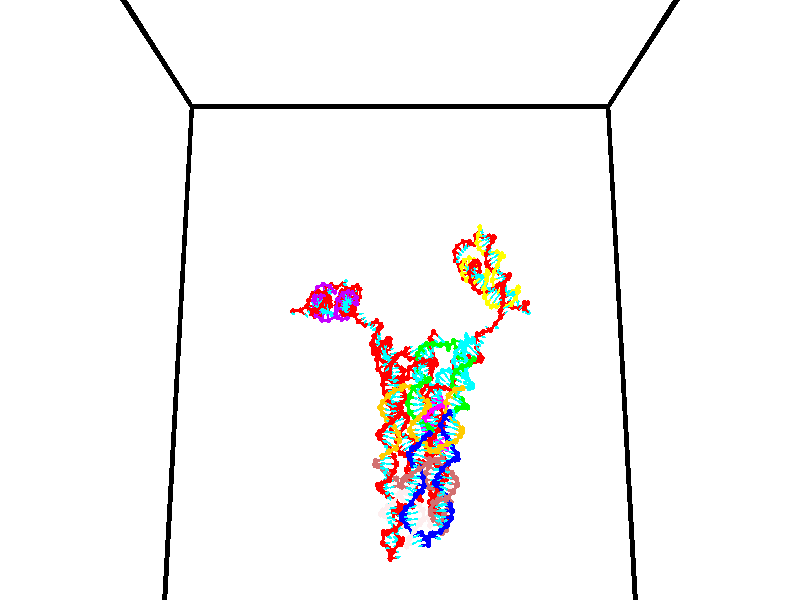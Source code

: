 // switches for output
#declare DRAW_BASES = 1; // possible values are 0, 1; only relevant for DNA ribbons
#declare DRAW_BASES_TYPE = 3; // possible values are 1, 2, 3; only relevant for DNA ribbons
#declare DRAW_FOG = 0; // set to 1 to enable fog

#include "colors.inc"

#include "transforms.inc"
background { rgb <1, 1, 1>}

#default {
   normal{
       ripples 0.25
       frequency 0.20
       turbulence 0.2
       lambda 5
   }
	finish {
		phong 0.1
		phong_size 40.
	}
}

// original window dimensions: 1024x640


// camera settings

camera {
	sky <0, 0.179814, -0.983701>
	up <0, 0.179814, -0.983701>
	right 1.6 * <1, 0, 0>
	location <35, 94.9851, 44.8844>
	look_at <35, 29.7336, 32.9568>
	direction <0, -65.2515, -11.9276>
	angle 67.0682
}


# declare cpy_camera_pos = <35, 94.9851, 44.8844>;
# if (DRAW_FOG = 1)
fog {
	fog_type 2
	up vnormalize(cpy_camera_pos)
	color rgbt<1,1,1,0.3>
	distance 1e-5
	fog_alt 3e-3
	fog_offset 56
}
# end


// LIGHTS

# declare lum = 6;
global_settings {
	ambient_light rgb lum * <0.05, 0.05, 0.05>
	max_trace_level 15
}# declare cpy_direct_light_amount = 0.25;
light_source
{	1000 * <-1, -1.16352, -0.803886>,
	rgb lum * cpy_direct_light_amount
	parallel
}

light_source
{	1000 * <1, 1.16352, 0.803886>,
	rgb lum * cpy_direct_light_amount
	parallel
}

// strand 0

// nucleotide -1

// particle -1
sphere {
	<24.151857, 34.775280, 34.837074> 0.250000
	pigment { color rgbt <1,0,0,0> }
	no_shadow
}
cylinder {
	<24.261635, 35.116596, 35.014420>,  <24.327501, 35.321388, 35.120827>, 0.100000
	pigment { color rgbt <1,0,0,0> }
	no_shadow
}
cylinder {
	<24.261635, 35.116596, 35.014420>,  <24.151857, 34.775280, 34.837074>, 0.100000
	pigment { color rgbt <1,0,0,0> }
	no_shadow
}

// particle -1
sphere {
	<24.261635, 35.116596, 35.014420> 0.100000
	pigment { color rgbt <1,0,0,0> }
	no_shadow
}
sphere {
	0, 1
	scale<0.080000,0.200000,0.300000>
	matrix <-0.065884, -0.443298, 0.893950,
		0.959343, -0.274550, -0.065443,
		0.274444, 0.853293, 0.443363,
		24.343967, 35.372585, 35.147430>
	pigment { color rgbt <0,1,1,0> }
	no_shadow
}
cylinder {
	<24.898491, 34.612492, 34.745579>,  <24.151857, 34.775280, 34.837074>, 0.130000
	pigment { color rgbt <1,0,0,0> }
	no_shadow
}

// nucleotide -1

// particle -1
sphere {
	<24.898491, 34.612492, 34.745579> 0.250000
	pigment { color rgbt <1,0,0,0> }
	no_shadow
}
cylinder {
	<25.218950, 34.538334, 34.973186>,  <25.411226, 34.493839, 35.109753>, 0.100000
	pigment { color rgbt <1,0,0,0> }
	no_shadow
}
cylinder {
	<25.218950, 34.538334, 34.973186>,  <24.898491, 34.612492, 34.745579>, 0.100000
	pigment { color rgbt <1,0,0,0> }
	no_shadow
}

// particle -1
sphere {
	<25.218950, 34.538334, 34.973186> 0.100000
	pigment { color rgbt <1,0,0,0> }
	no_shadow
}
sphere {
	0, 1
	scale<0.080000,0.200000,0.300000>
	matrix <0.510698, -0.283907, -0.811532,
		0.312004, 0.940758, -0.132771,
		0.801150, -0.185395, 0.569024,
		25.459295, 34.482716, 35.143894>
	pigment { color rgbt <0,1,1,0> }
	no_shadow
}
cylinder {
	<25.561680, 34.914093, 34.433208>,  <24.898491, 34.612492, 34.745579>, 0.130000
	pigment { color rgbt <1,0,0,0> }
	no_shadow
}

// nucleotide -1

// particle -1
sphere {
	<25.561680, 34.914093, 34.433208> 0.250000
	pigment { color rgbt <1,0,0,0> }
	no_shadow
}
cylinder {
	<25.636003, 34.578102, 34.637138>,  <25.680597, 34.376507, 34.759495>, 0.100000
	pigment { color rgbt <1,0,0,0> }
	no_shadow
}
cylinder {
	<25.636003, 34.578102, 34.637138>,  <25.561680, 34.914093, 34.433208>, 0.100000
	pigment { color rgbt <1,0,0,0> }
	no_shadow
}

// particle -1
sphere {
	<25.636003, 34.578102, 34.637138> 0.100000
	pigment { color rgbt <1,0,0,0> }
	no_shadow
}
sphere {
	0, 1
	scale<0.080000,0.200000,0.300000>
	matrix <0.694767, -0.254587, -0.672670,
		0.694818, 0.479197, 0.536281,
		0.185811, -0.839974, 0.509822,
		25.691748, 34.326111, 34.790085>
	pigment { color rgbt <0,1,1,0> }
	no_shadow
}
cylinder {
	<26.156731, 34.768650, 34.829739>,  <25.561680, 34.914093, 34.433208>, 0.130000
	pigment { color rgbt <1,0,0,0> }
	no_shadow
}

// nucleotide -1

// particle -1
sphere {
	<26.156731, 34.768650, 34.829739> 0.250000
	pigment { color rgbt <1,0,0,0> }
	no_shadow
}
cylinder {
	<25.969700, 34.489269, 34.613022>,  <25.857481, 34.321640, 34.482990>, 0.100000
	pigment { color rgbt <1,0,0,0> }
	no_shadow
}
cylinder {
	<25.969700, 34.489269, 34.613022>,  <26.156731, 34.768650, 34.829739>, 0.100000
	pigment { color rgbt <1,0,0,0> }
	no_shadow
}

// particle -1
sphere {
	<25.969700, 34.489269, 34.613022> 0.100000
	pigment { color rgbt <1,0,0,0> }
	no_shadow
}
sphere {
	0, 1
	scale<0.080000,0.200000,0.300000>
	matrix <0.748457, 0.013284, -0.663051,
		0.470304, -0.715537, 0.516547,
		-0.467575, -0.698448, -0.541796,
		25.829428, 34.279736, 34.450481>
	pigment { color rgbt <0,1,1,0> }
	no_shadow
}
cylinder {
	<26.512104, 34.058277, 34.726887>,  <26.156731, 34.768650, 34.829739>, 0.130000
	pigment { color rgbt <1,0,0,0> }
	no_shadow
}

// nucleotide -1

// particle -1
sphere {
	<26.512104, 34.058277, 34.726887> 0.250000
	pigment { color rgbt <1,0,0,0> }
	no_shadow
}
cylinder {
	<26.281713, 34.141342, 34.410625>,  <26.143480, 34.191181, 34.220871>, 0.100000
	pigment { color rgbt <1,0,0,0> }
	no_shadow
}
cylinder {
	<26.281713, 34.141342, 34.410625>,  <26.512104, 34.058277, 34.726887>, 0.100000
	pigment { color rgbt <1,0,0,0> }
	no_shadow
}

// particle -1
sphere {
	<26.281713, 34.141342, 34.410625> 0.100000
	pigment { color rgbt <1,0,0,0> }
	no_shadow
}
sphere {
	0, 1
	scale<0.080000,0.200000,0.300000>
	matrix <0.789200, -0.110886, -0.604043,
		-0.213111, -0.971895, -0.100021,
		-0.575975, 0.207664, -0.790650,
		26.108921, 34.203640, 34.173431>
	pigment { color rgbt <0,1,1,0> }
	no_shadow
}
cylinder {
	<27.026230, 34.302128, 34.242046>,  <26.512104, 34.058277, 34.726887>, 0.130000
	pigment { color rgbt <1,0,0,0> }
	no_shadow
}

// nucleotide -1

// particle -1
sphere {
	<27.026230, 34.302128, 34.242046> 0.250000
	pigment { color rgbt <1,0,0,0> }
	no_shadow
}
cylinder {
	<27.280605, 34.031784, 34.391068>,  <27.433231, 33.869579, 34.480480>, 0.100000
	pigment { color rgbt <1,0,0,0> }
	no_shadow
}
cylinder {
	<27.280605, 34.031784, 34.391068>,  <27.026230, 34.302128, 34.242046>, 0.100000
	pigment { color rgbt <1,0,0,0> }
	no_shadow
}

// particle -1
sphere {
	<27.280605, 34.031784, 34.391068> 0.100000
	pigment { color rgbt <1,0,0,0> }
	no_shadow
}
sphere {
	0, 1
	scale<0.080000,0.200000,0.300000>
	matrix <-0.478475, -0.724063, -0.496784,
		0.605509, 0.137666, -0.783841,
		0.635940, -0.675856, 0.372557,
		27.471388, 33.829029, 34.502834>
	pigment { color rgbt <0,1,1,0> }
	no_shadow
}
cylinder {
	<27.269705, 33.782917, 33.648491>,  <27.026230, 34.302128, 34.242046>, 0.130000
	pigment { color rgbt <1,0,0,0> }
	no_shadow
}

// nucleotide -1

// particle -1
sphere {
	<27.269705, 33.782917, 33.648491> 0.250000
	pigment { color rgbt <1,0,0,0> }
	no_shadow
}
cylinder {
	<27.315510, 33.600403, 34.001465>,  <27.342993, 33.490894, 34.213249>, 0.100000
	pigment { color rgbt <1,0,0,0> }
	no_shadow
}
cylinder {
	<27.315510, 33.600403, 34.001465>,  <27.269705, 33.782917, 33.648491>, 0.100000
	pigment { color rgbt <1,0,0,0> }
	no_shadow
}

// particle -1
sphere {
	<27.315510, 33.600403, 34.001465> 0.100000
	pigment { color rgbt <1,0,0,0> }
	no_shadow
}
sphere {
	0, 1
	scale<0.080000,0.200000,0.300000>
	matrix <-0.379966, -0.840851, -0.385479,
		0.917885, -0.291153, -0.269661,
		0.114512, -0.456288, 0.882433,
		27.349863, 33.463516, 34.266193>
	pigment { color rgbt <0,1,1,0> }
	no_shadow
}
cylinder {
	<27.488466, 33.141495, 33.427143>,  <27.269705, 33.782917, 33.648491>, 0.130000
	pigment { color rgbt <1,0,0,0> }
	no_shadow
}

// nucleotide -1

// particle -1
sphere {
	<27.488466, 33.141495, 33.427143> 0.250000
	pigment { color rgbt <1,0,0,0> }
	no_shadow
}
cylinder {
	<27.357752, 33.104927, 33.803410>,  <27.279324, 33.082985, 34.029171>, 0.100000
	pigment { color rgbt <1,0,0,0> }
	no_shadow
}
cylinder {
	<27.357752, 33.104927, 33.803410>,  <27.488466, 33.141495, 33.427143>, 0.100000
	pigment { color rgbt <1,0,0,0> }
	no_shadow
}

// particle -1
sphere {
	<27.357752, 33.104927, 33.803410> 0.100000
	pigment { color rgbt <1,0,0,0> }
	no_shadow
}
sphere {
	0, 1
	scale<0.080000,0.200000,0.300000>
	matrix <-0.304202, -0.932168, -0.196275,
		0.894802, -0.350293, 0.276810,
		-0.326787, -0.091421, 0.940666,
		27.259716, 33.077499, 34.085609>
	pigment { color rgbt <0,1,1,0> }
	no_shadow
}
cylinder {
	<27.655729, 32.607395, 33.576138>,  <27.488466, 33.141495, 33.427143>, 0.130000
	pigment { color rgbt <1,0,0,0> }
	no_shadow
}

// nucleotide -1

// particle -1
sphere {
	<27.655729, 32.607395, 33.576138> 0.250000
	pigment { color rgbt <1,0,0,0> }
	no_shadow
}
cylinder {
	<27.389109, 32.634754, 33.873062>,  <27.229136, 32.651169, 34.051216>, 0.100000
	pigment { color rgbt <1,0,0,0> }
	no_shadow
}
cylinder {
	<27.389109, 32.634754, 33.873062>,  <27.655729, 32.607395, 33.576138>, 0.100000
	pigment { color rgbt <1,0,0,0> }
	no_shadow
}

// particle -1
sphere {
	<27.389109, 32.634754, 33.873062> 0.100000
	pigment { color rgbt <1,0,0,0> }
	no_shadow
}
sphere {
	0, 1
	scale<0.080000,0.200000,0.300000>
	matrix <-0.234078, -0.964620, -0.121306,
		0.707753, -0.254616, 0.658981,
		-0.666553, 0.068398, 0.742313,
		27.189142, 32.655273, 34.095757>
	pigment { color rgbt <0,1,1,0> }
	no_shadow
}
cylinder {
	<27.705221, 31.980844, 33.869701>,  <27.655729, 32.607395, 33.576138>, 0.130000
	pigment { color rgbt <1,0,0,0> }
	no_shadow
}

// nucleotide -1

// particle -1
sphere {
	<27.705221, 31.980844, 33.869701> 0.250000
	pigment { color rgbt <1,0,0,0> }
	no_shadow
}
cylinder {
	<27.347424, 32.132530, 33.964420>,  <27.132746, 32.223541, 34.021252>, 0.100000
	pigment { color rgbt <1,0,0,0> }
	no_shadow
}
cylinder {
	<27.347424, 32.132530, 33.964420>,  <27.705221, 31.980844, 33.869701>, 0.100000
	pigment { color rgbt <1,0,0,0> }
	no_shadow
}

// particle -1
sphere {
	<27.347424, 32.132530, 33.964420> 0.100000
	pigment { color rgbt <1,0,0,0> }
	no_shadow
}
sphere {
	0, 1
	scale<0.080000,0.200000,0.300000>
	matrix <-0.420668, -0.893248, -0.158578,
		0.151387, -0.241463, 0.958529,
		-0.894494, 0.379216, 0.236802,
		27.079075, 32.246296, 34.035461>
	pigment { color rgbt <0,1,1,0> }
	no_shadow
}
cylinder {
	<27.315329, 31.409273, 34.219112>,  <27.705221, 31.980844, 33.869701>, 0.130000
	pigment { color rgbt <1,0,0,0> }
	no_shadow
}

// nucleotide -1

// particle -1
sphere {
	<27.315329, 31.409273, 34.219112> 0.250000
	pigment { color rgbt <1,0,0,0> }
	no_shadow
}
cylinder {
	<27.008116, 31.647533, 34.125031>,  <26.823788, 31.790489, 34.068581>, 0.100000
	pigment { color rgbt <1,0,0,0> }
	no_shadow
}
cylinder {
	<27.008116, 31.647533, 34.125031>,  <27.315329, 31.409273, 34.219112>, 0.100000
	pigment { color rgbt <1,0,0,0> }
	no_shadow
}

// particle -1
sphere {
	<27.008116, 31.647533, 34.125031> 0.100000
	pigment { color rgbt <1,0,0,0> }
	no_shadow
}
sphere {
	0, 1
	scale<0.080000,0.200000,0.300000>
	matrix <-0.593446, -0.800024, -0.088220,
		-0.240720, 0.071827, 0.967933,
		-0.768033, 0.595653, -0.235207,
		26.777706, 31.826229, 34.054470>
	pigment { color rgbt <0,1,1,0> }
	no_shadow
}
cylinder {
	<26.646563, 31.144604, 34.572823>,  <27.315329, 31.409273, 34.219112>, 0.130000
	pigment { color rgbt <1,0,0,0> }
	no_shadow
}

// nucleotide -1

// particle -1
sphere {
	<26.646563, 31.144604, 34.572823> 0.250000
	pigment { color rgbt <1,0,0,0> }
	no_shadow
}
cylinder {
	<26.505354, 31.366594, 34.271526>,  <26.420630, 31.499788, 34.090748>, 0.100000
	pigment { color rgbt <1,0,0,0> }
	no_shadow
}
cylinder {
	<26.505354, 31.366594, 34.271526>,  <26.646563, 31.144604, 34.572823>, 0.100000
	pigment { color rgbt <1,0,0,0> }
	no_shadow
}

// particle -1
sphere {
	<26.505354, 31.366594, 34.271526> 0.100000
	pigment { color rgbt <1,0,0,0> }
	no_shadow
}
sphere {
	0, 1
	scale<0.080000,0.200000,0.300000>
	matrix <-0.726385, -0.669994, -0.153208,
		-0.589695, 0.493058, 0.639651,
		-0.353022, 0.554978, -0.753242,
		26.399448, 31.533089, 34.045555>
	pigment { color rgbt <0,1,1,0> }
	no_shadow
}
cylinder {
	<25.891439, 31.213701, 34.700172>,  <26.646563, 31.144604, 34.572823>, 0.130000
	pigment { color rgbt <1,0,0,0> }
	no_shadow
}

// nucleotide -1

// particle -1
sphere {
	<25.891439, 31.213701, 34.700172> 0.250000
	pigment { color rgbt <1,0,0,0> }
	no_shadow
}
cylinder {
	<26.024597, 31.249037, 34.324646>,  <26.104492, 31.270237, 34.099331>, 0.100000
	pigment { color rgbt <1,0,0,0> }
	no_shadow
}
cylinder {
	<26.024597, 31.249037, 34.324646>,  <25.891439, 31.213701, 34.700172>, 0.100000
	pigment { color rgbt <1,0,0,0> }
	no_shadow
}

// particle -1
sphere {
	<26.024597, 31.249037, 34.324646> 0.100000
	pigment { color rgbt <1,0,0,0> }
	no_shadow
}
sphere {
	0, 1
	scale<0.080000,0.200000,0.300000>
	matrix <-0.344024, -0.915601, -0.208140,
		-0.877968, 0.392265, -0.274410,
		0.332896, 0.088337, -0.938817,
		26.124466, 31.275537, 34.042999>
	pigment { color rgbt <0,1,1,0> }
	no_shadow
}
cylinder {
	<25.419086, 30.835339, 34.386784>,  <25.891439, 31.213701, 34.700172>, 0.130000
	pigment { color rgbt <1,0,0,0> }
	no_shadow
}

// nucleotide -1

// particle -1
sphere {
	<25.419086, 30.835339, 34.386784> 0.250000
	pigment { color rgbt <1,0,0,0> }
	no_shadow
}
cylinder {
	<25.668205, 30.885530, 34.077881>,  <25.817677, 30.915646, 33.892540>, 0.100000
	pigment { color rgbt <1,0,0,0> }
	no_shadow
}
cylinder {
	<25.668205, 30.885530, 34.077881>,  <25.419086, 30.835339, 34.386784>, 0.100000
	pigment { color rgbt <1,0,0,0> }
	no_shadow
}

// particle -1
sphere {
	<25.668205, 30.885530, 34.077881> 0.100000
	pigment { color rgbt <1,0,0,0> }
	no_shadow
}
sphere {
	0, 1
	scale<0.080000,0.200000,0.300000>
	matrix <-0.394679, -0.801871, -0.448587,
		-0.675538, 0.584172, -0.449879,
		0.622797, 0.125480, -0.772256,
		25.855043, 30.923174, 33.846203>
	pigment { color rgbt <0,1,1,0> }
	no_shadow
}
cylinder {
	<25.051500, 30.545301, 33.759754>,  <25.419086, 30.835339, 34.386784>, 0.130000
	pigment { color rgbt <1,0,0,0> }
	no_shadow
}

// nucleotide -1

// particle -1
sphere {
	<25.051500, 30.545301, 33.759754> 0.250000
	pigment { color rgbt <1,0,0,0> }
	no_shadow
}
cylinder {
	<25.440075, 30.565062, 33.666908>,  <25.673220, 30.576918, 33.611202>, 0.100000
	pigment { color rgbt <1,0,0,0> }
	no_shadow
}
cylinder {
	<25.440075, 30.565062, 33.666908>,  <25.051500, 30.545301, 33.759754>, 0.100000
	pigment { color rgbt <1,0,0,0> }
	no_shadow
}

// particle -1
sphere {
	<25.440075, 30.565062, 33.666908> 0.100000
	pigment { color rgbt <1,0,0,0> }
	no_shadow
}
sphere {
	0, 1
	scale<0.080000,0.200000,0.300000>
	matrix <-0.050724, -0.912265, -0.406448,
		-0.231825, 0.406611, -0.883699,
		0.971434, 0.049400, -0.232111,
		25.731504, 30.579882, 33.597275>
	pigment { color rgbt <0,1,1,0> }
	no_shadow
}
cylinder {
	<25.017250, 30.195684, 33.069561>,  <25.051500, 30.545301, 33.759754>, 0.130000
	pigment { color rgbt <1,0,0,0> }
	no_shadow
}

// nucleotide -1

// particle -1
sphere {
	<25.017250, 30.195684, 33.069561> 0.250000
	pigment { color rgbt <1,0,0,0> }
	no_shadow
}
cylinder {
	<25.400614, 30.210678, 33.182732>,  <25.630632, 30.219673, 33.250633>, 0.100000
	pigment { color rgbt <1,0,0,0> }
	no_shadow
}
cylinder {
	<25.400614, 30.210678, 33.182732>,  <25.017250, 30.195684, 33.069561>, 0.100000
	pigment { color rgbt <1,0,0,0> }
	no_shadow
}

// particle -1
sphere {
	<25.400614, 30.210678, 33.182732> 0.100000
	pigment { color rgbt <1,0,0,0> }
	no_shadow
}
sphere {
	0, 1
	scale<0.080000,0.200000,0.300000>
	matrix <0.158771, -0.893802, -0.419415,
		0.237162, 0.446892, -0.862578,
		0.958408, 0.037483, 0.282930,
		25.688137, 30.221924, 33.267612>
	pigment { color rgbt <0,1,1,0> }
	no_shadow
}
cylinder {
	<25.443338, 30.149626, 32.450249>,  <25.017250, 30.195684, 33.069561>, 0.130000
	pigment { color rgbt <1,0,0,0> }
	no_shadow
}

// nucleotide -1

// particle -1
sphere {
	<25.443338, 30.149626, 32.450249> 0.250000
	pigment { color rgbt <1,0,0,0> }
	no_shadow
}
cylinder {
	<25.679457, 30.039623, 32.753807>,  <25.821129, 29.973621, 32.935944>, 0.100000
	pigment { color rgbt <1,0,0,0> }
	no_shadow
}
cylinder {
	<25.679457, 30.039623, 32.753807>,  <25.443338, 30.149626, 32.450249>, 0.100000
	pigment { color rgbt <1,0,0,0> }
	no_shadow
}

// particle -1
sphere {
	<25.679457, 30.039623, 32.753807> 0.100000
	pigment { color rgbt <1,0,0,0> }
	no_shadow
}
sphere {
	0, 1
	scale<0.080000,0.200000,0.300000>
	matrix <0.235445, -0.840627, -0.487763,
		0.772085, 0.466603, -0.431470,
		0.590297, -0.275007, 0.758894,
		25.856546, 29.957121, 32.981476>
	pigment { color rgbt <0,1,1,0> }
	no_shadow
}
cylinder {
	<26.038330, 29.950008, 32.210045>,  <25.443338, 30.149626, 32.450249>, 0.130000
	pigment { color rgbt <1,0,0,0> }
	no_shadow
}

// nucleotide -1

// particle -1
sphere {
	<26.038330, 29.950008, 32.210045> 0.250000
	pigment { color rgbt <1,0,0,0> }
	no_shadow
}
cylinder {
	<26.050526, 29.746847, 32.554394>,  <26.057842, 29.624950, 32.761005>, 0.100000
	pigment { color rgbt <1,0,0,0> }
	no_shadow
}
cylinder {
	<26.050526, 29.746847, 32.554394>,  <26.038330, 29.950008, 32.210045>, 0.100000
	pigment { color rgbt <1,0,0,0> }
	no_shadow
}

// particle -1
sphere {
	<26.050526, 29.746847, 32.554394> 0.100000
	pigment { color rgbt <1,0,0,0> }
	no_shadow
}
sphere {
	0, 1
	scale<0.080000,0.200000,0.300000>
	matrix <0.447847, -0.763044, -0.466043,
		0.893590, 0.399749, 0.204199,
		0.030488, -0.507902, 0.860875,
		26.059671, 29.594477, 32.812656>
	pigment { color rgbt <0,1,1,0> }
	no_shadow
}
cylinder {
	<26.773739, 29.611210, 32.254242>,  <26.038330, 29.950008, 32.210045>, 0.130000
	pigment { color rgbt <1,0,0,0> }
	no_shadow
}

// nucleotide -1

// particle -1
sphere {
	<26.773739, 29.611210, 32.254242> 0.250000
	pigment { color rgbt <1,0,0,0> }
	no_shadow
}
cylinder {
	<26.521057, 29.426018, 32.502953>,  <26.369448, 29.314903, 32.652180>, 0.100000
	pigment { color rgbt <1,0,0,0> }
	no_shadow
}
cylinder {
	<26.521057, 29.426018, 32.502953>,  <26.773739, 29.611210, 32.254242>, 0.100000
	pigment { color rgbt <1,0,0,0> }
	no_shadow
}

// particle -1
sphere {
	<26.521057, 29.426018, 32.502953> 0.100000
	pigment { color rgbt <1,0,0,0> }
	no_shadow
}
sphere {
	0, 1
	scale<0.080000,0.200000,0.300000>
	matrix <0.250657, -0.880973, -0.401320,
		0.733569, -0.097662, 0.672561,
		-0.631702, -0.462978, 0.621775,
		26.331547, 29.287125, 32.689484>
	pigment { color rgbt <0,1,1,0> }
	no_shadow
}
cylinder {
	<27.153660, 29.005669, 32.533176>,  <26.773739, 29.611210, 32.254242>, 0.130000
	pigment { color rgbt <1,0,0,0> }
	no_shadow
}

// nucleotide -1

// particle -1
sphere {
	<27.153660, 29.005669, 32.533176> 0.250000
	pigment { color rgbt <1,0,0,0> }
	no_shadow
}
cylinder {
	<26.763012, 28.925480, 32.564236>,  <26.528624, 28.877367, 32.582870>, 0.100000
	pigment { color rgbt <1,0,0,0> }
	no_shadow
}
cylinder {
	<26.763012, 28.925480, 32.564236>,  <27.153660, 29.005669, 32.533176>, 0.100000
	pigment { color rgbt <1,0,0,0> }
	no_shadow
}

// particle -1
sphere {
	<26.763012, 28.925480, 32.564236> 0.100000
	pigment { color rgbt <1,0,0,0> }
	no_shadow
}
sphere {
	0, 1
	scale<0.080000,0.200000,0.300000>
	matrix <0.165410, -0.931400, -0.324244,
		0.137321, -0.303819, 0.942781,
		-0.976618, -0.200471, 0.077646,
		26.470026, 28.865339, 32.587528>
	pigment { color rgbt <0,1,1,0> }
	no_shadow
}
cylinder {
	<27.198545, 28.459106, 32.784725>,  <27.153660, 29.005669, 32.533176>, 0.130000
	pigment { color rgbt <1,0,0,0> }
	no_shadow
}

// nucleotide -1

// particle -1
sphere {
	<27.198545, 28.459106, 32.784725> 0.250000
	pigment { color rgbt <1,0,0,0> }
	no_shadow
}
cylinder {
	<26.820044, 28.450483, 32.655647>,  <26.592941, 28.445311, 32.578201>, 0.100000
	pigment { color rgbt <1,0,0,0> }
	no_shadow
}
cylinder {
	<26.820044, 28.450483, 32.655647>,  <27.198545, 28.459106, 32.784725>, 0.100000
	pigment { color rgbt <1,0,0,0> }
	no_shadow
}

// particle -1
sphere {
	<26.820044, 28.450483, 32.655647> 0.100000
	pigment { color rgbt <1,0,0,0> }
	no_shadow
}
sphere {
	0, 1
	scale<0.080000,0.200000,0.300000>
	matrix <0.155242, -0.905587, -0.394730,
		-0.283721, -0.423612, 0.860265,
		-0.946257, -0.021556, -0.322697,
		26.536167, 28.444017, 32.558838>
	pigment { color rgbt <0,1,1,0> }
	no_shadow
}
cylinder {
	<26.852968, 27.847651, 33.004410>,  <27.198545, 28.459106, 32.784725>, 0.130000
	pigment { color rgbt <1,0,0,0> }
	no_shadow
}

// nucleotide -1

// particle -1
sphere {
	<26.852968, 27.847651, 33.004410> 0.250000
	pigment { color rgbt <1,0,0,0> }
	no_shadow
}
cylinder {
	<26.613066, 27.934837, 32.696442>,  <26.469124, 27.987150, 32.511662>, 0.100000
	pigment { color rgbt <1,0,0,0> }
	no_shadow
}
cylinder {
	<26.613066, 27.934837, 32.696442>,  <26.852968, 27.847651, 33.004410>, 0.100000
	pigment { color rgbt <1,0,0,0> }
	no_shadow
}

// particle -1
sphere {
	<26.613066, 27.934837, 32.696442> 0.100000
	pigment { color rgbt <1,0,0,0> }
	no_shadow
}
sphere {
	0, 1
	scale<0.080000,0.200000,0.300000>
	matrix <0.057800, -0.947870, -0.313370,
		-0.798092, -0.232448, 0.555893,
		-0.599757, 0.217967, -0.769923,
		26.433138, 28.000227, 32.465466>
	pigment { color rgbt <0,1,1,0> }
	no_shadow
}
cylinder {
	<26.423103, 27.264866, 32.926258>,  <26.852968, 27.847651, 33.004410>, 0.130000
	pigment { color rgbt <1,0,0,0> }
	no_shadow
}

// nucleotide -1

// particle -1
sphere {
	<26.423103, 27.264866, 32.926258> 0.250000
	pigment { color rgbt <1,0,0,0> }
	no_shadow
}
cylinder {
	<26.434885, 27.448578, 32.571136>,  <26.441954, 27.558805, 32.358063>, 0.100000
	pigment { color rgbt <1,0,0,0> }
	no_shadow
}
cylinder {
	<26.434885, 27.448578, 32.571136>,  <26.423103, 27.264866, 32.926258>, 0.100000
	pigment { color rgbt <1,0,0,0> }
	no_shadow
}

// particle -1
sphere {
	<26.434885, 27.448578, 32.571136> 0.100000
	pigment { color rgbt <1,0,0,0> }
	no_shadow
}
sphere {
	0, 1
	scale<0.080000,0.200000,0.300000>
	matrix <0.228910, -0.867685, -0.441275,
		-0.973002, -0.190228, -0.130692,
		0.029457, 0.459278, -0.887804,
		26.443722, 27.586361, 32.304794>
	pigment { color rgbt <0,1,1,0> }
	no_shadow
}
cylinder {
	<26.065596, 26.835032, 32.488480>,  <26.423103, 27.264866, 32.926258>, 0.130000
	pigment { color rgbt <1,0,0,0> }
	no_shadow
}

// nucleotide -1

// particle -1
sphere {
	<26.065596, 26.835032, 32.488480> 0.250000
	pigment { color rgbt <1,0,0,0> }
	no_shadow
}
cylinder {
	<26.299292, 27.065062, 32.259411>,  <26.439508, 27.203079, 32.121971>, 0.100000
	pigment { color rgbt <1,0,0,0> }
	no_shadow
}
cylinder {
	<26.299292, 27.065062, 32.259411>,  <26.065596, 26.835032, 32.488480>, 0.100000
	pigment { color rgbt <1,0,0,0> }
	no_shadow
}

// particle -1
sphere {
	<26.299292, 27.065062, 32.259411> 0.100000
	pigment { color rgbt <1,0,0,0> }
	no_shadow
}
sphere {
	0, 1
	scale<0.080000,0.200000,0.300000>
	matrix <0.337002, -0.813816, -0.473427,
		-0.738305, 0.083604, -0.669265,
		0.584239, 0.575077, -0.572670,
		26.474564, 27.237585, 32.087608>
	pigment { color rgbt <0,1,1,0> }
	no_shadow
}
cylinder {
	<26.055983, 26.585995, 31.850306>,  <26.065596, 26.835032, 32.488480>, 0.130000
	pigment { color rgbt <1,0,0,0> }
	no_shadow
}

// nucleotide -1

// particle -1
sphere {
	<26.055983, 26.585995, 31.850306> 0.250000
	pigment { color rgbt <1,0,0,0> }
	no_shadow
}
cylinder {
	<26.402607, 26.785063, 31.835344>,  <26.610580, 26.904503, 31.826366>, 0.100000
	pigment { color rgbt <1,0,0,0> }
	no_shadow
}
cylinder {
	<26.402607, 26.785063, 31.835344>,  <26.055983, 26.585995, 31.850306>, 0.100000
	pigment { color rgbt <1,0,0,0> }
	no_shadow
}

// particle -1
sphere {
	<26.402607, 26.785063, 31.835344> 0.100000
	pigment { color rgbt <1,0,0,0> }
	no_shadow
}
sphere {
	0, 1
	scale<0.080000,0.200000,0.300000>
	matrix <0.388839, -0.720238, -0.574510,
		-0.312856, 0.483302, -0.817643,
		0.866559, 0.497671, -0.037404,
		26.662575, 26.934364, 31.824123>
	pigment { color rgbt <0,1,1,0> }
	no_shadow
}
cylinder {
	<26.346605, 26.691364, 31.161201>,  <26.055983, 26.585995, 31.850306>, 0.130000
	pigment { color rgbt <1,0,0,0> }
	no_shadow
}

// nucleotide -1

// particle -1
sphere {
	<26.346605, 26.691364, 31.161201> 0.250000
	pigment { color rgbt <1,0,0,0> }
	no_shadow
}
cylinder {
	<26.640081, 26.654428, 31.430473>,  <26.816168, 26.632267, 31.592037>, 0.100000
	pigment { color rgbt <1,0,0,0> }
	no_shadow
}
cylinder {
	<26.640081, 26.654428, 31.430473>,  <26.346605, 26.691364, 31.161201>, 0.100000
	pigment { color rgbt <1,0,0,0> }
	no_shadow
}

// particle -1
sphere {
	<26.640081, 26.654428, 31.430473> 0.100000
	pigment { color rgbt <1,0,0,0> }
	no_shadow
}
sphere {
	0, 1
	scale<0.080000,0.200000,0.300000>
	matrix <0.398561, -0.743904, -0.536430,
		0.550316, 0.661876, -0.508992,
		0.733691, -0.092342, 0.673180,
		26.860189, 26.626726, 31.632427>
	pigment { color rgbt <0,1,1,0> }
	no_shadow
}
cylinder {
	<27.085936, 26.854969, 30.897196>,  <26.346605, 26.691364, 31.161201>, 0.130000
	pigment { color rgbt <1,0,0,0> }
	no_shadow
}

// nucleotide -1

// particle -1
sphere {
	<27.085936, 26.854969, 30.897196> 0.250000
	pigment { color rgbt <1,0,0,0> }
	no_shadow
}
cylinder {
	<27.041403, 26.578672, 31.182987>,  <27.014683, 26.412893, 31.354462>, 0.100000
	pigment { color rgbt <1,0,0,0> }
	no_shadow
}
cylinder {
	<27.041403, 26.578672, 31.182987>,  <27.085936, 26.854969, 30.897196>, 0.100000
	pigment { color rgbt <1,0,0,0> }
	no_shadow
}

// particle -1
sphere {
	<27.041403, 26.578672, 31.182987> 0.100000
	pigment { color rgbt <1,0,0,0> }
	no_shadow
}
sphere {
	0, 1
	scale<0.080000,0.200000,0.300000>
	matrix <0.287898, -0.710535, -0.642070,
		0.951167, 0.134213, 0.277970,
		-0.111333, -0.690743, 0.714478,
		27.008003, 26.371449, 31.397331>
	pigment { color rgbt <0,1,1,0> }
	no_shadow
}
cylinder {
	<27.688496, 26.386305, 31.105190>,  <27.085936, 26.854969, 30.897196>, 0.130000
	pigment { color rgbt <1,0,0,0> }
	no_shadow
}

// nucleotide -1

// particle -1
sphere {
	<27.688496, 26.386305, 31.105190> 0.250000
	pigment { color rgbt <1,0,0,0> }
	no_shadow
}
cylinder {
	<27.344055, 26.188982, 31.154430>,  <27.137390, 26.070589, 31.183975>, 0.100000
	pigment { color rgbt <1,0,0,0> }
	no_shadow
}
cylinder {
	<27.344055, 26.188982, 31.154430>,  <27.688496, 26.386305, 31.105190>, 0.100000
	pigment { color rgbt <1,0,0,0> }
	no_shadow
}

// particle -1
sphere {
	<27.344055, 26.188982, 31.154430> 0.100000
	pigment { color rgbt <1,0,0,0> }
	no_shadow
}
sphere {
	0, 1
	scale<0.080000,0.200000,0.300000>
	matrix <0.308517, -0.699416, -0.644697,
		0.404132, -0.517171, 0.754461,
		-0.861101, -0.493307, 0.123100,
		27.085726, 26.040991, 31.191360>
	pigment { color rgbt <0,1,1,0> }
	no_shadow
}
cylinder {
	<28.343704, 26.508057, 30.788965>,  <27.688496, 26.386305, 31.105190>, 0.130000
	pigment { color rgbt <1,0,0,0> }
	no_shadow
}

// nucleotide -1

// particle -1
sphere {
	<28.343704, 26.508057, 30.788965> 0.250000
	pigment { color rgbt <1,0,0,0> }
	no_shadow
}
cylinder {
	<28.585260, 26.813427, 30.697317>,  <28.730194, 26.996649, 30.642328>, 0.100000
	pigment { color rgbt <1,0,0,0> }
	no_shadow
}
cylinder {
	<28.585260, 26.813427, 30.697317>,  <28.343704, 26.508057, 30.788965>, 0.100000
	pigment { color rgbt <1,0,0,0> }
	no_shadow
}

// particle -1
sphere {
	<28.585260, 26.813427, 30.697317> 0.100000
	pigment { color rgbt <1,0,0,0> }
	no_shadow
}
sphere {
	0, 1
	scale<0.080000,0.200000,0.300000>
	matrix <-0.255941, 0.457956, 0.851335,
		0.754858, -0.455472, 0.471947,
		0.603890, 0.763428, -0.229118,
		28.766428, 27.042456, 30.628582>
	pigment { color rgbt <0,1,1,0> }
	no_shadow
}
cylinder {
	<28.884888, 26.591305, 31.351210>,  <28.343704, 26.508057, 30.788965>, 0.130000
	pigment { color rgbt <1,0,0,0> }
	no_shadow
}

// nucleotide -1

// particle -1
sphere {
	<28.884888, 26.591305, 31.351210> 0.250000
	pigment { color rgbt <1,0,0,0> }
	no_shadow
}
cylinder {
	<28.785637, 26.922909, 31.150740>,  <28.726086, 27.121870, 31.030458>, 0.100000
	pigment { color rgbt <1,0,0,0> }
	no_shadow
}
cylinder {
	<28.785637, 26.922909, 31.150740>,  <28.884888, 26.591305, 31.351210>, 0.100000
	pigment { color rgbt <1,0,0,0> }
	no_shadow
}

// particle -1
sphere {
	<28.785637, 26.922909, 31.150740> 0.100000
	pigment { color rgbt <1,0,0,0> }
	no_shadow
}
sphere {
	0, 1
	scale<0.080000,0.200000,0.300000>
	matrix <-0.155516, 0.476555, 0.865280,
		0.956163, 0.292642, 0.010676,
		-0.248129, 0.829009, -0.501175,
		28.711199, 27.171612, 31.000387>
	pigment { color rgbt <0,1,1,0> }
	no_shadow
}
cylinder {
	<29.589748, 26.740566, 31.151066>,  <28.884888, 26.591305, 31.351210>, 0.130000
	pigment { color rgbt <1,0,0,0> }
	no_shadow
}

// nucleotide -1

// particle -1
sphere {
	<29.589748, 26.740566, 31.151066> 0.250000
	pigment { color rgbt <1,0,0,0> }
	no_shadow
}
cylinder {
	<29.595758, 27.000118, 31.455362>,  <29.599365, 27.155849, 31.637939>, 0.100000
	pigment { color rgbt <1,0,0,0> }
	no_shadow
}
cylinder {
	<29.595758, 27.000118, 31.455362>,  <29.589748, 26.740566, 31.151066>, 0.100000
	pigment { color rgbt <1,0,0,0> }
	no_shadow
}

// particle -1
sphere {
	<29.595758, 27.000118, 31.455362> 0.100000
	pigment { color rgbt <1,0,0,0> }
	no_shadow
}
sphere {
	0, 1
	scale<0.080000,0.200000,0.300000>
	matrix <0.973458, -0.183267, 0.137090,
		0.228374, 0.738489, -0.634412,
		0.015027, 0.648881, 0.760741,
		29.600267, 27.194782, 31.683584>
	pigment { color rgbt <0,1,1,0> }
	no_shadow
}
cylinder {
	<30.124321, 27.266745, 31.092951>,  <29.589748, 26.740566, 31.151066>, 0.130000
	pigment { color rgbt <1,0,0,0> }
	no_shadow
}

// nucleotide -1

// particle -1
sphere {
	<30.124321, 27.266745, 31.092951> 0.250000
	pigment { color rgbt <1,0,0,0> }
	no_shadow
}
cylinder {
	<30.049780, 27.160639, 31.471350>,  <30.005056, 27.096975, 31.698389>, 0.100000
	pigment { color rgbt <1,0,0,0> }
	no_shadow
}
cylinder {
	<30.049780, 27.160639, 31.471350>,  <30.124321, 27.266745, 31.092951>, 0.100000
	pigment { color rgbt <1,0,0,0> }
	no_shadow
}

// particle -1
sphere {
	<30.049780, 27.160639, 31.471350> 0.100000
	pigment { color rgbt <1,0,0,0> }
	no_shadow
}
sphere {
	0, 1
	scale<0.080000,0.200000,0.300000>
	matrix <0.982155, -0.025402, 0.186351,
		-0.025402, 0.963841, 0.265264,
		-0.186351, -0.265264, 0.945996,
		29.993876, 27.081060, 31.755148>
	pigment { color rgbt <0,1,1,0> }
	no_shadow
}
cylinder {
	<30.416620, 26.489115, 31.309744>,  <30.124321, 27.266745, 31.092951>, 0.130000
	pigment { color rgbt <1,0,0,0> }
	no_shadow
}

// nucleotide -1

// particle -1
sphere {
	<30.416620, 26.489115, 31.309744> 0.250000
	pigment { color rgbt <1,0,0,0> }
	no_shadow
}
cylinder {
	<30.042048, 26.447157, 31.443663>,  <29.817303, 26.421982, 31.524014>, 0.100000
	pigment { color rgbt <1,0,0,0> }
	no_shadow
}
cylinder {
	<30.042048, 26.447157, 31.443663>,  <30.416620, 26.489115, 31.309744>, 0.100000
	pigment { color rgbt <1,0,0,0> }
	no_shadow
}

// particle -1
sphere {
	<30.042048, 26.447157, 31.443663> 0.100000
	pigment { color rgbt <1,0,0,0> }
	no_shadow
}
sphere {
	0, 1
	scale<0.080000,0.200000,0.300000>
	matrix <0.280997, -0.795623, 0.536680,
		0.210076, 0.596642, 0.774523,
		-0.936434, -0.104895, 0.334796,
		29.761118, 26.415688, 31.544102>
	pigment { color rgbt <0,1,1,0> }
	no_shadow
}
cylinder {
	<30.383587, 26.599682, 32.077030>,  <30.416620, 26.489115, 31.309744>, 0.130000
	pigment { color rgbt <1,0,0,0> }
	no_shadow
}

// nucleotide -1

// particle -1
sphere {
	<30.383587, 26.599682, 32.077030> 0.250000
	pigment { color rgbt <1,0,0,0> }
	no_shadow
}
cylinder {
	<30.094948, 26.351151, 31.954884>,  <29.921764, 26.202032, 31.881596>, 0.100000
	pigment { color rgbt <1,0,0,0> }
	no_shadow
}
cylinder {
	<30.094948, 26.351151, 31.954884>,  <30.383587, 26.599682, 32.077030>, 0.100000
	pigment { color rgbt <1,0,0,0> }
	no_shadow
}

// particle -1
sphere {
	<30.094948, 26.351151, 31.954884> 0.100000
	pigment { color rgbt <1,0,0,0> }
	no_shadow
}
sphere {
	0, 1
	scale<0.080000,0.200000,0.300000>
	matrix <0.270505, -0.659054, 0.701765,
		-0.637281, 0.423788, 0.643644,
		-0.721596, -0.621330, -0.305366,
		29.878469, 26.164751, 31.863274>
	pigment { color rgbt <0,1,1,0> }
	no_shadow
}
cylinder {
	<30.087769, 26.311621, 32.693848>,  <30.383587, 26.599682, 32.077030>, 0.130000
	pigment { color rgbt <1,0,0,0> }
	no_shadow
}

// nucleotide -1

// particle -1
sphere {
	<30.087769, 26.311621, 32.693848> 0.250000
	pigment { color rgbt <1,0,0,0> }
	no_shadow
}
cylinder {
	<30.005520, 26.043541, 32.408596>,  <29.956171, 25.882694, 32.237446>, 0.100000
	pigment { color rgbt <1,0,0,0> }
	no_shadow
}
cylinder {
	<30.005520, 26.043541, 32.408596>,  <30.087769, 26.311621, 32.693848>, 0.100000
	pigment { color rgbt <1,0,0,0> }
	no_shadow
}

// particle -1
sphere {
	<30.005520, 26.043541, 32.408596> 0.100000
	pigment { color rgbt <1,0,0,0> }
	no_shadow
}
sphere {
	0, 1
	scale<0.080000,0.200000,0.300000>
	matrix <0.464205, -0.708302, 0.531811,
		-0.861530, -0.221686, 0.456752,
		-0.205623, -0.670197, -0.713130,
		29.943832, 25.842482, 32.194656>
	pigment { color rgbt <0,1,1,0> }
	no_shadow
}
cylinder {
	<29.297827, 26.491682, 32.757607>,  <30.087769, 26.311621, 32.693848>, 0.130000
	pigment { color rgbt <1,0,0,0> }
	no_shadow
}

// nucleotide -1

// particle -1
sphere {
	<29.297827, 26.491682, 32.757607> 0.250000
	pigment { color rgbt <1,0,0,0> }
	no_shadow
}
cylinder {
	<28.977552, 26.502489, 32.996994>,  <28.785387, 26.508972, 33.140629>, 0.100000
	pigment { color rgbt <1,0,0,0> }
	no_shadow
}
cylinder {
	<28.977552, 26.502489, 32.996994>,  <29.297827, 26.491682, 32.757607>, 0.100000
	pigment { color rgbt <1,0,0,0> }
	no_shadow
}

// particle -1
sphere {
	<28.977552, 26.502489, 32.996994> 0.100000
	pigment { color rgbt <1,0,0,0> }
	no_shadow
}
sphere {
	0, 1
	scale<0.080000,0.200000,0.300000>
	matrix <-0.041552, 0.994072, -0.100466,
		-0.597640, -0.105310, -0.794819,
		-0.800687, 0.027016, 0.598473,
		28.737347, 26.510593, 33.176537>
	pigment { color rgbt <0,1,1,0> }
	no_shadow
}
cylinder {
	<28.774971, 26.822756, 32.379021>,  <29.297827, 26.491682, 32.757607>, 0.130000
	pigment { color rgbt <1,0,0,0> }
	no_shadow
}

// nucleotide -1

// particle -1
sphere {
	<28.774971, 26.822756, 32.379021> 0.250000
	pigment { color rgbt <1,0,0,0> }
	no_shadow
}
cylinder {
	<28.704235, 26.869446, 32.769939>,  <28.661795, 26.897461, 33.004490>, 0.100000
	pigment { color rgbt <1,0,0,0> }
	no_shadow
}
cylinder {
	<28.704235, 26.869446, 32.769939>,  <28.774971, 26.822756, 32.379021>, 0.100000
	pigment { color rgbt <1,0,0,0> }
	no_shadow
}

// particle -1
sphere {
	<28.704235, 26.869446, 32.769939> 0.100000
	pigment { color rgbt <1,0,0,0> }
	no_shadow
}
sphere {
	0, 1
	scale<0.080000,0.200000,0.300000>
	matrix <0.042265, 0.992927, -0.110947,
		-0.983332, 0.021686, -0.180521,
		-0.176838, 0.116727, 0.977294,
		28.651184, 26.904465, 33.063129>
	pigment { color rgbt <0,1,1,0> }
	no_shadow
}
cylinder {
	<28.224316, 27.224707, 32.405003>,  <28.774971, 26.822756, 32.379021>, 0.130000
	pigment { color rgbt <1,0,0,0> }
	no_shadow
}

// nucleotide -1

// particle -1
sphere {
	<28.224316, 27.224707, 32.405003> 0.250000
	pigment { color rgbt <1,0,0,0> }
	no_shadow
}
cylinder {
	<28.390249, 27.271585, 32.765930>,  <28.489809, 27.299713, 32.982487>, 0.100000
	pigment { color rgbt <1,0,0,0> }
	no_shadow
}
cylinder {
	<28.390249, 27.271585, 32.765930>,  <28.224316, 27.224707, 32.405003>, 0.100000
	pigment { color rgbt <1,0,0,0> }
	no_shadow
}

// particle -1
sphere {
	<28.390249, 27.271585, 32.765930> 0.100000
	pigment { color rgbt <1,0,0,0> }
	no_shadow
}
sphere {
	0, 1
	scale<0.080000,0.200000,0.300000>
	matrix <0.015271, 0.990634, -0.135688,
		-0.909768, 0.070067, 0.409160,
		0.414835, 0.117197, 0.902317,
		28.514700, 27.306744, 33.036625>
	pigment { color rgbt <0,1,1,0> }
	no_shadow
}
cylinder {
	<27.832764, 27.880585, 32.788006>,  <28.224316, 27.224707, 32.405003>, 0.130000
	pigment { color rgbt <1,0,0,0> }
	no_shadow
}

// nucleotide -1

// particle -1
sphere {
	<27.832764, 27.880585, 32.788006> 0.250000
	pigment { color rgbt <1,0,0,0> }
	no_shadow
}
cylinder {
	<28.180553, 27.824789, 32.977554>,  <28.389227, 27.791311, 33.091282>, 0.100000
	pigment { color rgbt <1,0,0,0> }
	no_shadow
}
cylinder {
	<28.180553, 27.824789, 32.977554>,  <27.832764, 27.880585, 32.788006>, 0.100000
	pigment { color rgbt <1,0,0,0> }
	no_shadow
}

// particle -1
sphere {
	<28.180553, 27.824789, 32.977554> 0.100000
	pigment { color rgbt <1,0,0,0> }
	no_shadow
}
sphere {
	0, 1
	scale<0.080000,0.200000,0.300000>
	matrix <0.104562, 0.989536, 0.099426,
		-0.482782, -0.036899, 0.874963,
		0.869476, -0.139489, 0.473871,
		28.441397, 27.782942, 33.119717>
	pigment { color rgbt <0,1,1,0> }
	no_shadow
}
cylinder {
	<27.811861, 28.331709, 33.302200>,  <27.832764, 27.880585, 32.788006>, 0.130000
	pigment { color rgbt <1,0,0,0> }
	no_shadow
}

// nucleotide -1

// particle -1
sphere {
	<27.811861, 28.331709, 33.302200> 0.250000
	pigment { color rgbt <1,0,0,0> }
	no_shadow
}
cylinder {
	<28.201670, 28.252346, 33.260349>,  <28.435555, 28.204729, 33.235241>, 0.100000
	pigment { color rgbt <1,0,0,0> }
	no_shadow
}
cylinder {
	<28.201670, 28.252346, 33.260349>,  <27.811861, 28.331709, 33.302200>, 0.100000
	pigment { color rgbt <1,0,0,0> }
	no_shadow
}

// particle -1
sphere {
	<28.201670, 28.252346, 33.260349> 0.100000
	pigment { color rgbt <1,0,0,0> }
	no_shadow
}
sphere {
	0, 1
	scale<0.080000,0.200000,0.300000>
	matrix <0.208921, 0.972654, 0.101468,
		0.081632, -0.120741, 0.989322,
		0.974519, -0.198407, -0.104625,
		28.494026, 28.192823, 33.228962>
	pigment { color rgbt <0,1,1,0> }
	no_shadow
}
cylinder {
	<28.057251, 28.871326, 33.744442>,  <27.811861, 28.331709, 33.302200>, 0.130000
	pigment { color rgbt <1,0,0,0> }
	no_shadow
}

// nucleotide -1

// particle -1
sphere {
	<28.057251, 28.871326, 33.744442> 0.250000
	pigment { color rgbt <1,0,0,0> }
	no_shadow
}
cylinder {
	<28.377195, 28.755293, 33.534271>,  <28.569162, 28.685673, 33.408169>, 0.100000
	pigment { color rgbt <1,0,0,0> }
	no_shadow
}
cylinder {
	<28.377195, 28.755293, 33.534271>,  <28.057251, 28.871326, 33.744442>, 0.100000
	pigment { color rgbt <1,0,0,0> }
	no_shadow
}

// particle -1
sphere {
	<28.377195, 28.755293, 33.534271> 0.100000
	pigment { color rgbt <1,0,0,0> }
	no_shadow
}
sphere {
	0, 1
	scale<0.080000,0.200000,0.300000>
	matrix <0.349655, 0.936757, 0.015105,
		0.487819, -0.195801, 0.850703,
		0.799859, -0.290084, -0.525430,
		28.617153, 28.668268, 33.376640>
	pigment { color rgbt <0,1,1,0> }
	no_shadow
}
cylinder {
	<28.704077, 29.045572, 34.156662>,  <28.057251, 28.871326, 33.744442>, 0.130000
	pigment { color rgbt <1,0,0,0> }
	no_shadow
}

// nucleotide -1

// particle -1
sphere {
	<28.704077, 29.045572, 34.156662> 0.250000
	pigment { color rgbt <1,0,0,0> }
	no_shadow
}
cylinder {
	<28.782225, 29.019913, 33.765209>,  <28.829113, 29.004517, 33.530338>, 0.100000
	pigment { color rgbt <1,0,0,0> }
	no_shadow
}
cylinder {
	<28.782225, 29.019913, 33.765209>,  <28.704077, 29.045572, 34.156662>, 0.100000
	pigment { color rgbt <1,0,0,0> }
	no_shadow
}

// particle -1
sphere {
	<28.782225, 29.019913, 33.765209> 0.100000
	pigment { color rgbt <1,0,0,0> }
	no_shadow
}
sphere {
	0, 1
	scale<0.080000,0.200000,0.300000>
	matrix <0.362292, 0.931997, 0.011235,
		0.911358, -0.356745, 0.205326,
		0.195371, -0.064149, -0.978629,
		28.840836, 29.000668, 33.471619>
	pigment { color rgbt <0,1,1,0> }
	no_shadow
}
cylinder {
	<29.384768, 29.386560, 34.140175>,  <28.704077, 29.045572, 34.156662>, 0.130000
	pigment { color rgbt <1,0,0,0> }
	no_shadow
}

// nucleotide -1

// particle -1
sphere {
	<29.384768, 29.386560, 34.140175> 0.250000
	pigment { color rgbt <1,0,0,0> }
	no_shadow
}
cylinder {
	<29.288050, 29.380062, 33.752098>,  <29.230019, 29.376163, 33.519253>, 0.100000
	pigment { color rgbt <1,0,0,0> }
	no_shadow
}
cylinder {
	<29.288050, 29.380062, 33.752098>,  <29.384768, 29.386560, 34.140175>, 0.100000
	pigment { color rgbt <1,0,0,0> }
	no_shadow
}

// particle -1
sphere {
	<29.288050, 29.380062, 33.752098> 0.100000
	pigment { color rgbt <1,0,0,0> }
	no_shadow
}
sphere {
	0, 1
	scale<0.080000,0.200000,0.300000>
	matrix <0.379064, 0.918826, -0.109859,
		0.893222, -0.394328, -0.216009,
		-0.241796, -0.016247, -0.970191,
		29.215511, 29.375187, 33.461040>
	pigment { color rgbt <0,1,1,0> }
	no_shadow
}
cylinder {
	<29.879404, 29.693314, 33.766346>,  <29.384768, 29.386560, 34.140175>, 0.130000
	pigment { color rgbt <1,0,0,0> }
	no_shadow
}

// nucleotide -1

// particle -1
sphere {
	<29.879404, 29.693314, 33.766346> 0.250000
	pigment { color rgbt <1,0,0,0> }
	no_shadow
}
cylinder {
	<29.570410, 29.729801, 33.514969>,  <29.385014, 29.751694, 33.364143>, 0.100000
	pigment { color rgbt <1,0,0,0> }
	no_shadow
}
cylinder {
	<29.570410, 29.729801, 33.514969>,  <29.879404, 29.693314, 33.766346>, 0.100000
	pigment { color rgbt <1,0,0,0> }
	no_shadow
}

// particle -1
sphere {
	<29.570410, 29.729801, 33.514969> 0.100000
	pigment { color rgbt <1,0,0,0> }
	no_shadow
}
sphere {
	0, 1
	scale<0.080000,0.200000,0.300000>
	matrix <0.292125, 0.929747, -0.224129,
		0.563849, -0.356722, -0.744864,
		-0.772487, 0.091219, -0.628445,
		29.338663, 29.757166, 33.326435>
	pigment { color rgbt <0,1,1,0> }
	no_shadow
}
cylinder {
	<30.213779, 29.929287, 33.124733>,  <29.879404, 29.693314, 33.766346>, 0.130000
	pigment { color rgbt <1,0,0,0> }
	no_shadow
}

// nucleotide -1

// particle -1
sphere {
	<30.213779, 29.929287, 33.124733> 0.250000
	pigment { color rgbt <1,0,0,0> }
	no_shadow
}
cylinder {
	<29.839260, 30.043110, 33.042393>,  <29.614550, 30.111404, 32.992989>, 0.100000
	pigment { color rgbt <1,0,0,0> }
	no_shadow
}
cylinder {
	<29.839260, 30.043110, 33.042393>,  <30.213779, 29.929287, 33.124733>, 0.100000
	pigment { color rgbt <1,0,0,0> }
	no_shadow
}

// particle -1
sphere {
	<29.839260, 30.043110, 33.042393> 0.100000
	pigment { color rgbt <1,0,0,0> }
	no_shadow
}
sphere {
	0, 1
	scale<0.080000,0.200000,0.300000>
	matrix <0.288184, 0.957489, 0.012798,
		0.200740, -0.047339, -0.978500,
		-0.936297, 0.284558, -0.205849,
		29.558371, 30.128477, 32.980637>
	pigment { color rgbt <0,1,1,0> }
	no_shadow
}
cylinder {
	<30.237902, 30.530439, 32.608841>,  <30.213779, 29.929287, 33.124733>, 0.130000
	pigment { color rgbt <1,0,0,0> }
	no_shadow
}

// nucleotide -1

// particle -1
sphere {
	<30.237902, 30.530439, 32.608841> 0.250000
	pigment { color rgbt <1,0,0,0> }
	no_shadow
}
cylinder {
	<29.884098, 30.558466, 32.793335>,  <29.671816, 30.575281, 32.904030>, 0.100000
	pigment { color rgbt <1,0,0,0> }
	no_shadow
}
cylinder {
	<29.884098, 30.558466, 32.793335>,  <30.237902, 30.530439, 32.608841>, 0.100000
	pigment { color rgbt <1,0,0,0> }
	no_shadow
}

// particle -1
sphere {
	<29.884098, 30.558466, 32.793335> 0.100000
	pigment { color rgbt <1,0,0,0> }
	no_shadow
}
sphere {
	0, 1
	scale<0.080000,0.200000,0.300000>
	matrix <0.043350, 0.996724, -0.068278,
		-0.464509, -0.040398, -0.884647,
		-0.884507, 0.070065, 0.461236,
		29.618746, 30.579485, 32.931705>
	pigment { color rgbt <0,1,1,0> }
	no_shadow
}
cylinder {
	<29.862976, 31.040525, 32.248959>,  <30.237902, 30.530439, 32.608841>, 0.130000
	pigment { color rgbt <1,0,0,0> }
	no_shadow
}

// nucleotide -1

// particle -1
sphere {
	<29.862976, 31.040525, 32.248959> 0.250000
	pigment { color rgbt <1,0,0,0> }
	no_shadow
}
cylinder {
	<29.652193, 31.007542, 32.587311>,  <29.525724, 30.987751, 32.790321>, 0.100000
	pigment { color rgbt <1,0,0,0> }
	no_shadow
}
cylinder {
	<29.652193, 31.007542, 32.587311>,  <29.862976, 31.040525, 32.248959>, 0.100000
	pigment { color rgbt <1,0,0,0> }
	no_shadow
}

// particle -1
sphere {
	<29.652193, 31.007542, 32.587311> 0.100000
	pigment { color rgbt <1,0,0,0> }
	no_shadow
}
sphere {
	0, 1
	scale<0.080000,0.200000,0.300000>
	matrix <-0.124850, 0.991995, 0.018927,
		-0.840672, -0.095635, -0.533033,
		-0.526956, -0.082461, 0.845883,
		29.494106, 30.982803, 32.841076>
	pigment { color rgbt <0,1,1,0> }
	no_shadow
}
cylinder {
	<29.298954, 31.567841, 32.244995>,  <29.862976, 31.040525, 32.248959>, 0.130000
	pigment { color rgbt <1,0,0,0> }
	no_shadow
}

// nucleotide -1

// particle -1
sphere {
	<29.298954, 31.567841, 32.244995> 0.250000
	pigment { color rgbt <1,0,0,0> }
	no_shadow
}
cylinder {
	<29.333450, 31.501123, 32.637882>,  <29.354147, 31.461092, 32.873615>, 0.100000
	pigment { color rgbt <1,0,0,0> }
	no_shadow
}
cylinder {
	<29.333450, 31.501123, 32.637882>,  <29.298954, 31.567841, 32.244995>, 0.100000
	pigment { color rgbt <1,0,0,0> }
	no_shadow
}

// particle -1
sphere {
	<29.333450, 31.501123, 32.637882> 0.100000
	pigment { color rgbt <1,0,0,0> }
	no_shadow
}
sphere {
	0, 1
	scale<0.080000,0.200000,0.300000>
	matrix <-0.064016, 0.982921, 0.172535,
		-0.994216, -0.077757, 0.074089,
		0.086239, -0.166794, 0.982213,
		29.359322, 31.451086, 32.932545>
	pigment { color rgbt <0,1,1,0> }
	no_shadow
}
cylinder {
	<28.800282, 32.006283, 32.572708>,  <29.298954, 31.567841, 32.244995>, 0.130000
	pigment { color rgbt <1,0,0,0> }
	no_shadow
}

// nucleotide -1

// particle -1
sphere {
	<28.800282, 32.006283, 32.572708> 0.250000
	pigment { color rgbt <1,0,0,0> }
	no_shadow
}
cylinder {
	<29.055218, 31.942570, 32.874287>,  <29.208179, 31.904343, 33.055233>, 0.100000
	pigment { color rgbt <1,0,0,0> }
	no_shadow
}
cylinder {
	<29.055218, 31.942570, 32.874287>,  <28.800282, 32.006283, 32.572708>, 0.100000
	pigment { color rgbt <1,0,0,0> }
	no_shadow
}

// particle -1
sphere {
	<29.055218, 31.942570, 32.874287> 0.100000
	pigment { color rgbt <1,0,0,0> }
	no_shadow
}
sphere {
	0, 1
	scale<0.080000,0.200000,0.300000>
	matrix <-0.151277, 0.933502, 0.325099,
		-0.755589, -0.321252, 0.570861,
		0.637339, -0.159283, 0.753942,
		29.246420, 31.894785, 33.100468>
	pigment { color rgbt <0,1,1,0> }
	no_shadow
}
cylinder {
	<28.514988, 32.112244, 33.243408>,  <28.800282, 32.006283, 32.572708>, 0.130000
	pigment { color rgbt <1,0,0,0> }
	no_shadow
}

// nucleotide -1

// particle -1
sphere {
	<28.514988, 32.112244, 33.243408> 0.250000
	pigment { color rgbt <1,0,0,0> }
	no_shadow
}
cylinder {
	<28.903503, 32.172176, 33.317322>,  <29.136614, 32.208138, 33.361668>, 0.100000
	pigment { color rgbt <1,0,0,0> }
	no_shadow
}
cylinder {
	<28.903503, 32.172176, 33.317322>,  <28.514988, 32.112244, 33.243408>, 0.100000
	pigment { color rgbt <1,0,0,0> }
	no_shadow
}

// particle -1
sphere {
	<28.903503, 32.172176, 33.317322> 0.100000
	pigment { color rgbt <1,0,0,0> }
	no_shadow
}
sphere {
	0, 1
	scale<0.080000,0.200000,0.300000>
	matrix <-0.234851, 0.727816, 0.644306,
		-0.037947, -0.669204, 0.742109,
		0.971290, 0.149835, 0.184782,
		29.194891, 32.217129, 33.372757>
	pigment { color rgbt <0,1,1,0> }
	no_shadow
}
cylinder {
	<28.518719, 32.481503, 33.851429>,  <28.514988, 32.112244, 33.243408>, 0.130000
	pigment { color rgbt <1,0,0,0> }
	no_shadow
}

// nucleotide -1

// particle -1
sphere {
	<28.518719, 32.481503, 33.851429> 0.250000
	pigment { color rgbt <1,0,0,0> }
	no_shadow
}
cylinder {
	<28.906351, 32.520420, 33.760731>,  <29.138931, 32.543770, 33.706314>, 0.100000
	pigment { color rgbt <1,0,0,0> }
	no_shadow
}
cylinder {
	<28.906351, 32.520420, 33.760731>,  <28.518719, 32.481503, 33.851429>, 0.100000
	pigment { color rgbt <1,0,0,0> }
	no_shadow
}

// particle -1
sphere {
	<28.906351, 32.520420, 33.760731> 0.100000
	pigment { color rgbt <1,0,0,0> }
	no_shadow
}
sphere {
	0, 1
	scale<0.080000,0.200000,0.300000>
	matrix <0.041594, 0.841395, 0.538818,
		0.243206, -0.531591, 0.811334,
		0.969083, 0.097297, -0.226743,
		29.197075, 32.549610, 33.692707>
	pigment { color rgbt <0,1,1,0> }
	no_shadow
}
cylinder {
	<28.760349, 32.767658, 34.385612>,  <28.518719, 32.481503, 33.851429>, 0.130000
	pigment { color rgbt <1,0,0,0> }
	no_shadow
}

// nucleotide -1

// particle -1
sphere {
	<28.760349, 32.767658, 34.385612> 0.250000
	pigment { color rgbt <1,0,0,0> }
	no_shadow
}
cylinder {
	<29.060915, 32.849594, 34.134720>,  <29.241255, 32.898754, 33.984184>, 0.100000
	pigment { color rgbt <1,0,0,0> }
	no_shadow
}
cylinder {
	<29.060915, 32.849594, 34.134720>,  <28.760349, 32.767658, 34.385612>, 0.100000
	pigment { color rgbt <1,0,0,0> }
	no_shadow
}

// particle -1
sphere {
	<29.060915, 32.849594, 34.134720> 0.100000
	pigment { color rgbt <1,0,0,0> }
	no_shadow
}
sphere {
	0, 1
	scale<0.080000,0.200000,0.300000>
	matrix <0.105020, 0.901349, 0.420167,
		0.651420, -0.381591, 0.655774,
		0.751414, 0.204836, -0.627232,
		29.286339, 32.911045, 33.946548>
	pigment { color rgbt <0,1,1,0> }
	no_shadow
}
cylinder {
	<29.201836, 33.073868, 34.825619>,  <28.760349, 32.767658, 34.385612>, 0.130000
	pigment { color rgbt <1,0,0,0> }
	no_shadow
}

// nucleotide -1

// particle -1
sphere {
	<29.201836, 33.073868, 34.825619> 0.250000
	pigment { color rgbt <1,0,0,0> }
	no_shadow
}
cylinder {
	<29.310747, 33.178947, 34.455353>,  <29.376093, 33.241993, 34.233192>, 0.100000
	pigment { color rgbt <1,0,0,0> }
	no_shadow
}
cylinder {
	<29.310747, 33.178947, 34.455353>,  <29.201836, 33.073868, 34.825619>, 0.100000
	pigment { color rgbt <1,0,0,0> }
	no_shadow
}

// particle -1
sphere {
	<29.310747, 33.178947, 34.455353> 0.100000
	pigment { color rgbt <1,0,0,0> }
	no_shadow
}
sphere {
	0, 1
	scale<0.080000,0.200000,0.300000>
	matrix <0.157079, 0.936971, 0.312107,
		0.949311, -0.230381, 0.213851,
		0.272275, 0.262695, -0.925666,
		29.392431, 33.257755, 34.177654>
	pigment { color rgbt <0,1,1,0> }
	no_shadow
}
cylinder {
	<29.905079, 33.265263, 34.840179>,  <29.201836, 33.073868, 34.825619>, 0.130000
	pigment { color rgbt <1,0,0,0> }
	no_shadow
}

// nucleotide -1

// particle -1
sphere {
	<29.905079, 33.265263, 34.840179> 0.250000
	pigment { color rgbt <1,0,0,0> }
	no_shadow
}
cylinder {
	<29.708860, 33.449310, 34.544163>,  <29.591129, 33.559738, 34.366554>, 0.100000
	pigment { color rgbt <1,0,0,0> }
	no_shadow
}
cylinder {
	<29.708860, 33.449310, 34.544163>,  <29.905079, 33.265263, 34.840179>, 0.100000
	pigment { color rgbt <1,0,0,0> }
	no_shadow
}

// particle -1
sphere {
	<29.708860, 33.449310, 34.544163> 0.100000
	pigment { color rgbt <1,0,0,0> }
	no_shadow
}
sphere {
	0, 1
	scale<0.080000,0.200000,0.300000>
	matrix <0.217046, 0.886987, 0.407608,
		0.843952, 0.039328, -0.534975,
		-0.490546, 0.460116, -0.740039,
		29.561697, 33.587345, 34.322151>
	pigment { color rgbt <0,1,1,0> }
	no_shadow
}
cylinder {
	<30.275963, 33.849747, 34.782551>,  <29.905079, 33.265263, 34.840179>, 0.130000
	pigment { color rgbt <1,0,0,0> }
	no_shadow
}

// nucleotide -1

// particle -1
sphere {
	<30.275963, 33.849747, 34.782551> 0.250000
	pigment { color rgbt <1,0,0,0> }
	no_shadow
}
cylinder {
	<29.937263, 33.939751, 34.589725>,  <29.734043, 33.993752, 34.474030>, 0.100000
	pigment { color rgbt <1,0,0,0> }
	no_shadow
}
cylinder {
	<29.937263, 33.939751, 34.589725>,  <30.275963, 33.849747, 34.782551>, 0.100000
	pigment { color rgbt <1,0,0,0> }
	no_shadow
}

// particle -1
sphere {
	<29.937263, 33.939751, 34.589725> 0.100000
	pigment { color rgbt <1,0,0,0> }
	no_shadow
}
sphere {
	0, 1
	scale<0.080000,0.200000,0.300000>
	matrix <-0.031557, 0.883313, 0.467721,
		0.531058, 0.411254, -0.740843,
		-0.846748, 0.225008, -0.482068,
		29.683239, 34.007252, 34.445107>
	pigment { color rgbt <0,1,1,0> }
	no_shadow
}
cylinder {
	<30.401281, 34.441025, 34.594746>,  <30.275963, 33.849747, 34.782551>, 0.130000
	pigment { color rgbt <1,0,0,0> }
	no_shadow
}

// nucleotide -1

// particle -1
sphere {
	<30.401281, 34.441025, 34.594746> 0.250000
	pigment { color rgbt <1,0,0,0> }
	no_shadow
}
cylinder {
	<30.001762, 34.459377, 34.587860>,  <29.762051, 34.470387, 34.583729>, 0.100000
	pigment { color rgbt <1,0,0,0> }
	no_shadow
}
cylinder {
	<30.001762, 34.459377, 34.587860>,  <30.401281, 34.441025, 34.594746>, 0.100000
	pigment { color rgbt <1,0,0,0> }
	no_shadow
}

// particle -1
sphere {
	<30.001762, 34.459377, 34.587860> 0.100000
	pigment { color rgbt <1,0,0,0> }
	no_shadow
}
sphere {
	0, 1
	scale<0.080000,0.200000,0.300000>
	matrix <0.026791, 0.805441, 0.592070,
		0.041032, 0.590897, -0.805703,
		-0.998799, 0.045879, -0.017218,
		29.702124, 34.473141, 34.582695>
	pigment { color rgbt <0,1,1,0> }
	no_shadow
}
cylinder {
	<30.222979, 35.173820, 34.582436>,  <30.401281, 34.441025, 34.594746>, 0.130000
	pigment { color rgbt <1,0,0,0> }
	no_shadow
}

// nucleotide -1

// particle -1
sphere {
	<30.222979, 35.173820, 34.582436> 0.250000
	pigment { color rgbt <1,0,0,0> }
	no_shadow
}
cylinder {
	<29.882572, 35.007900, 34.711250>,  <29.678329, 34.908348, 34.788540>, 0.100000
	pigment { color rgbt <1,0,0,0> }
	no_shadow
}
cylinder {
	<29.882572, 35.007900, 34.711250>,  <30.222979, 35.173820, 34.582436>, 0.100000
	pigment { color rgbt <1,0,0,0> }
	no_shadow
}

// particle -1
sphere {
	<29.882572, 35.007900, 34.711250> 0.100000
	pigment { color rgbt <1,0,0,0> }
	no_shadow
}
sphere {
	0, 1
	scale<0.080000,0.200000,0.300000>
	matrix <-0.132155, 0.762677, 0.633134,
		-0.508240, 0.496247, -0.703868,
		-0.851015, -0.414804, 0.322041,
		29.627268, 34.883457, 34.807861>
	pigment { color rgbt <0,1,1,0> }
	no_shadow
}
cylinder {
	<30.400291, 35.189915, 35.227703>,  <30.222979, 35.173820, 34.582436>, 0.130000
	pigment { color rgbt <1,0,0,0> }
	no_shadow
}

// nucleotide -1

// particle -1
sphere {
	<30.400291, 35.189915, 35.227703> 0.250000
	pigment { color rgbt <1,0,0,0> }
	no_shadow
}
cylinder {
	<30.794357, 35.159405, 35.166210>,  <31.030796, 35.141098, 35.129314>, 0.100000
	pigment { color rgbt <1,0,0,0> }
	no_shadow
}
cylinder {
	<30.794357, 35.159405, 35.166210>,  <30.400291, 35.189915, 35.227703>, 0.100000
	pigment { color rgbt <1,0,0,0> }
	no_shadow
}

// particle -1
sphere {
	<30.794357, 35.159405, 35.166210> 0.100000
	pigment { color rgbt <1,0,0,0> }
	no_shadow
}
sphere {
	0, 1
	scale<0.080000,0.200000,0.300000>
	matrix <0.136360, -0.196018, 0.971073,
		-0.104205, -0.977629, -0.182709,
		0.985164, -0.076276, -0.153736,
		31.089907, 35.136520, 35.120090>
	pigment { color rgbt <0,1,1,0> }
	no_shadow
}
cylinder {
	<30.771084, 34.771160, 35.710346>,  <30.400291, 35.189915, 35.227703>, 0.130000
	pigment { color rgbt <1,0,0,0> }
	no_shadow
}

// nucleotide -1

// particle -1
sphere {
	<30.771084, 34.771160, 35.710346> 0.250000
	pigment { color rgbt <1,0,0,0> }
	no_shadow
}
cylinder {
	<31.101767, 34.960064, 35.588020>,  <31.300177, 35.073406, 35.514626>, 0.100000
	pigment { color rgbt <1,0,0,0> }
	no_shadow
}
cylinder {
	<31.101767, 34.960064, 35.588020>,  <30.771084, 34.771160, 35.710346>, 0.100000
	pigment { color rgbt <1,0,0,0> }
	no_shadow
}

// particle -1
sphere {
	<31.101767, 34.960064, 35.588020> 0.100000
	pigment { color rgbt <1,0,0,0> }
	no_shadow
}
sphere {
	0, 1
	scale<0.080000,0.200000,0.300000>
	matrix <0.389962, -0.089155, 0.916505,
		0.405563, -0.876939, -0.257869,
		0.826709, 0.472260, -0.305815,
		31.349779, 35.101742, 35.496277>
	pigment { color rgbt <0,1,1,0> }
	no_shadow
}
cylinder {
	<31.437698, 34.524956, 35.971912>,  <30.771084, 34.771160, 35.710346>, 0.130000
	pigment { color rgbt <1,0,0,0> }
	no_shadow
}

// nucleotide -1

// particle -1
sphere {
	<31.437698, 34.524956, 35.971912> 0.250000
	pigment { color rgbt <1,0,0,0> }
	no_shadow
}
cylinder {
	<31.495491, 34.907879, 35.871758>,  <31.530167, 35.137630, 35.811665>, 0.100000
	pigment { color rgbt <1,0,0,0> }
	no_shadow
}
cylinder {
	<31.495491, 34.907879, 35.871758>,  <31.437698, 34.524956, 35.971912>, 0.100000
	pigment { color rgbt <1,0,0,0> }
	no_shadow
}

// particle -1
sphere {
	<31.495491, 34.907879, 35.871758> 0.100000
	pigment { color rgbt <1,0,0,0> }
	no_shadow
}
sphere {
	0, 1
	scale<0.080000,0.200000,0.300000>
	matrix <0.662069, 0.094528, 0.743457,
		0.735384, -0.273186, -0.620145,
		0.144481, 0.957305, -0.250382,
		31.538836, 35.195072, 35.796642>
	pigment { color rgbt <0,1,1,0> }
	no_shadow
}
cylinder {
	<32.217087, 34.622494, 35.919746>,  <31.437698, 34.524956, 35.971912>, 0.130000
	pigment { color rgbt <1,0,0,0> }
	no_shadow
}

// nucleotide -1

// particle -1
sphere {
	<32.217087, 34.622494, 35.919746> 0.250000
	pigment { color rgbt <1,0,0,0> }
	no_shadow
}
cylinder {
	<32.049522, 34.981537, 35.974621>,  <31.948984, 35.196964, 36.007545>, 0.100000
	pigment { color rgbt <1,0,0,0> }
	no_shadow
}
cylinder {
	<32.049522, 34.981537, 35.974621>,  <32.217087, 34.622494, 35.919746>, 0.100000
	pigment { color rgbt <1,0,0,0> }
	no_shadow
}

// particle -1
sphere {
	<32.049522, 34.981537, 35.974621> 0.100000
	pigment { color rgbt <1,0,0,0> }
	no_shadow
}
sphere {
	0, 1
	scale<0.080000,0.200000,0.300000>
	matrix <0.736997, 0.247846, 0.628815,
		0.530427, 0.364521, -0.765357,
		-0.418906, 0.897606, 0.137186,
		31.923851, 35.250820, 36.015778>
	pigment { color rgbt <0,1,1,0> }
	no_shadow
}
cylinder {
	<32.683147, 35.195827, 35.725498>,  <32.217087, 34.622494, 35.919746>, 0.130000
	pigment { color rgbt <1,0,0,0> }
	no_shadow
}

// nucleotide -1

// particle -1
sphere {
	<32.683147, 35.195827, 35.725498> 0.250000
	pigment { color rgbt <1,0,0,0> }
	no_shadow
}
cylinder {
	<32.422634, 35.307590, 36.007706>,  <32.266327, 35.374649, 36.177032>, 0.100000
	pigment { color rgbt <1,0,0,0> }
	no_shadow
}
cylinder {
	<32.422634, 35.307590, 36.007706>,  <32.683147, 35.195827, 35.725498>, 0.100000
	pigment { color rgbt <1,0,0,0> }
	no_shadow
}

// particle -1
sphere {
	<32.422634, 35.307590, 36.007706> 0.100000
	pigment { color rgbt <1,0,0,0> }
	no_shadow
}
sphere {
	0, 1
	scale<0.080000,0.200000,0.300000>
	matrix <0.756470, 0.312418, 0.574584,
		-0.059875, 0.907924, -0.414837,
		-0.651282, 0.279408, 0.705523,
		32.227249, 35.391415, 36.219364>
	pigment { color rgbt <0,1,1,0> }
	no_shadow
}
cylinder {
	<33.147762, 35.523708, 36.268208>,  <32.683147, 35.195827, 35.725498>, 0.130000
	pigment { color rgbt <1,0,0,0> }
	no_shadow
}

// nucleotide -1

// particle -1
sphere {
	<33.147762, 35.523708, 36.268208> 0.250000
	pigment { color rgbt <1,0,0,0> }
	no_shadow
}
cylinder {
	<32.783272, 35.620972, 36.401196>,  <32.564579, 35.679329, 36.480988>, 0.100000
	pigment { color rgbt <1,0,0,0> }
	no_shadow
}
cylinder {
	<32.783272, 35.620972, 36.401196>,  <33.147762, 35.523708, 36.268208>, 0.100000
	pigment { color rgbt <1,0,0,0> }
	no_shadow
}

// particle -1
sphere {
	<32.783272, 35.620972, 36.401196> 0.100000
	pigment { color rgbt <1,0,0,0> }
	no_shadow
}
sphere {
	0, 1
	scale<0.080000,0.200000,0.300000>
	matrix <0.409695, 0.451585, 0.792604,
		0.042592, 0.858454, -0.511119,
		-0.911228, 0.243162, 0.332470,
		32.509903, 35.693920, 36.500938>
	pigment { color rgbt <0,1,1,0> }
	no_shadow
}
cylinder {
	<33.101879, 36.321457, 36.207893>,  <33.147762, 35.523708, 36.268208>, 0.130000
	pigment { color rgbt <1,0,0,0> }
	no_shadow
}

// nucleotide -1

// particle -1
sphere {
	<33.101879, 36.321457, 36.207893> 0.250000
	pigment { color rgbt <1,0,0,0> }
	no_shadow
}
cylinder {
	<32.913559, 36.112968, 36.492619>,  <32.800568, 35.987877, 36.663452>, 0.100000
	pigment { color rgbt <1,0,0,0> }
	no_shadow
}
cylinder {
	<32.913559, 36.112968, 36.492619>,  <33.101879, 36.321457, 36.207893>, 0.100000
	pigment { color rgbt <1,0,0,0> }
	no_shadow
}

// particle -1
sphere {
	<32.913559, 36.112968, 36.492619> 0.100000
	pigment { color rgbt <1,0,0,0> }
	no_shadow
}
sphere {
	0, 1
	scale<0.080000,0.200000,0.300000>
	matrix <0.427453, 0.571033, 0.700860,
		-0.771771, 0.634231, -0.046044,
		-0.470800, -0.521222, 0.711811,
		32.772320, 35.956600, 36.706161>
	pigment { color rgbt <0,1,1,0> }
	no_shadow
}
cylinder {
	<32.929428, 36.802715, 36.629593>,  <33.101879, 36.321457, 36.207893>, 0.130000
	pigment { color rgbt <1,0,0,0> }
	no_shadow
}

// nucleotide -1

// particle -1
sphere {
	<32.929428, 36.802715, 36.629593> 0.250000
	pigment { color rgbt <1,0,0,0> }
	no_shadow
}
cylinder {
	<32.920261, 36.483665, 36.870682>,  <32.914761, 36.292236, 37.015335>, 0.100000
	pigment { color rgbt <1,0,0,0> }
	no_shadow
}
cylinder {
	<32.920261, 36.483665, 36.870682>,  <32.929428, 36.802715, 36.629593>, 0.100000
	pigment { color rgbt <1,0,0,0> }
	no_shadow
}

// particle -1
sphere {
	<32.920261, 36.483665, 36.870682> 0.100000
	pigment { color rgbt <1,0,0,0> }
	no_shadow
}
sphere {
	0, 1
	scale<0.080000,0.200000,0.300000>
	matrix <0.272730, 0.575023, 0.771341,
		-0.961818, 0.182054, 0.204361,
		-0.022914, -0.797625, 0.602719,
		32.913387, 36.244377, 37.051498>
	pigment { color rgbt <0,1,1,0> }
	no_shadow
}
cylinder {
	<32.487213, 37.005501, 37.243542>,  <32.929428, 36.802715, 36.629593>, 0.130000
	pigment { color rgbt <1,0,0,0> }
	no_shadow
}

// nucleotide -1

// particle -1
sphere {
	<32.487213, 37.005501, 37.243542> 0.250000
	pigment { color rgbt <1,0,0,0> }
	no_shadow
}
cylinder {
	<32.676628, 36.678638, 37.375004>,  <32.790279, 36.482521, 37.453880>, 0.100000
	pigment { color rgbt <1,0,0,0> }
	no_shadow
}
cylinder {
	<32.676628, 36.678638, 37.375004>,  <32.487213, 37.005501, 37.243542>, 0.100000
	pigment { color rgbt <1,0,0,0> }
	no_shadow
}

// particle -1
sphere {
	<32.676628, 36.678638, 37.375004> 0.100000
	pigment { color rgbt <1,0,0,0> }
	no_shadow
}
sphere {
	0, 1
	scale<0.080000,0.200000,0.300000>
	matrix <0.363899, 0.521320, 0.771882,
		-0.802082, -0.245922, 0.544230,
		0.473541, -0.817158, 0.328651,
		32.818691, 36.433491, 37.473598>
	pigment { color rgbt <0,1,1,0> }
	no_shadow
}
cylinder {
	<32.225224, 36.913918, 37.878403>,  <32.487213, 37.005501, 37.243542>, 0.130000
	pigment { color rgbt <1,0,0,0> }
	no_shadow
}

// nucleotide -1

// particle -1
sphere {
	<32.225224, 36.913918, 37.878403> 0.250000
	pigment { color rgbt <1,0,0,0> }
	no_shadow
}
cylinder {
	<32.590286, 36.751663, 37.858307>,  <32.809322, 36.654312, 37.846249>, 0.100000
	pigment { color rgbt <1,0,0,0> }
	no_shadow
}
cylinder {
	<32.590286, 36.751663, 37.858307>,  <32.225224, 36.913918, 37.878403>, 0.100000
	pigment { color rgbt <1,0,0,0> }
	no_shadow
}

// particle -1
sphere {
	<32.590286, 36.751663, 37.858307> 0.100000
	pigment { color rgbt <1,0,0,0> }
	no_shadow
}
sphere {
	0, 1
	scale<0.080000,0.200000,0.300000>
	matrix <0.313799, 0.616616, 0.722021,
		-0.261898, -0.674720, 0.690044,
		0.912655, -0.405632, -0.050236,
		32.864082, 36.629974, 37.843235>
	pigment { color rgbt <0,1,1,0> }
	no_shadow
}
cylinder {
	<32.423737, 36.715672, 38.565456>,  <32.225224, 36.913918, 37.878403>, 0.130000
	pigment { color rgbt <1,0,0,0> }
	no_shadow
}

// nucleotide -1

// particle -1
sphere {
	<32.423737, 36.715672, 38.565456> 0.250000
	pigment { color rgbt <1,0,0,0> }
	no_shadow
}
cylinder {
	<32.760849, 36.757755, 38.354305>,  <32.963116, 36.783005, 38.227615>, 0.100000
	pigment { color rgbt <1,0,0,0> }
	no_shadow
}
cylinder {
	<32.760849, 36.757755, 38.354305>,  <32.423737, 36.715672, 38.565456>, 0.100000
	pigment { color rgbt <1,0,0,0> }
	no_shadow
}

// particle -1
sphere {
	<32.760849, 36.757755, 38.354305> 0.100000
	pigment { color rgbt <1,0,0,0> }
	no_shadow
}
sphere {
	0, 1
	scale<0.080000,0.200000,0.300000>
	matrix <0.422133, 0.479281, 0.769476,
		0.333954, -0.871333, 0.359518,
		0.842780, 0.105205, -0.527877,
		33.013683, 36.789318, 38.195942>
	pigment { color rgbt <0,1,1,0> }
	no_shadow
}
cylinder {
	<32.881836, 36.539059, 38.986217>,  <32.423737, 36.715672, 38.565456>, 0.130000
	pigment { color rgbt <1,0,0,0> }
	no_shadow
}

// nucleotide -1

// particle -1
sphere {
	<32.881836, 36.539059, 38.986217> 0.250000
	pigment { color rgbt <1,0,0,0> }
	no_shadow
}
cylinder {
	<33.106865, 36.742142, 38.725220>,  <33.241882, 36.863991, 38.568623>, 0.100000
	pigment { color rgbt <1,0,0,0> }
	no_shadow
}
cylinder {
	<33.106865, 36.742142, 38.725220>,  <32.881836, 36.539059, 38.986217>, 0.100000
	pigment { color rgbt <1,0,0,0> }
	no_shadow
}

// particle -1
sphere {
	<33.106865, 36.742142, 38.725220> 0.100000
	pigment { color rgbt <1,0,0,0> }
	no_shadow
}
sphere {
	0, 1
	scale<0.080000,0.200000,0.300000>
	matrix <0.576315, 0.325040, 0.749806,
		0.592771, -0.797858, -0.109744,
		0.562568, 0.507711, -0.652493,
		33.275635, 36.894455, 38.529472>
	pigment { color rgbt <0,1,1,0> }
	no_shadow
}
cylinder {
	<33.535698, 36.584515, 39.393898>,  <32.881836, 36.539059, 38.986217>, 0.130000
	pigment { color rgbt <1,0,0,0> }
	no_shadow
}

// nucleotide -1

// particle -1
sphere {
	<33.535698, 36.584515, 39.393898> 0.250000
	pigment { color rgbt <1,0,0,0> }
	no_shadow
}
cylinder {
	<33.560543, 36.828934, 39.078236>,  <33.575451, 36.975586, 38.888840>, 0.100000
	pigment { color rgbt <1,0,0,0> }
	no_shadow
}
cylinder {
	<33.560543, 36.828934, 39.078236>,  <33.535698, 36.584515, 39.393898>, 0.100000
	pigment { color rgbt <1,0,0,0> }
	no_shadow
}

// particle -1
sphere {
	<33.560543, 36.828934, 39.078236> 0.100000
	pigment { color rgbt <1,0,0,0> }
	no_shadow
}
sphere {
	0, 1
	scale<0.080000,0.200000,0.300000>
	matrix <0.542499, 0.643010, 0.540586,
		0.837758, -0.461690, -0.291555,
		0.062110, 0.611049, -0.789153,
		33.579178, 37.012249, 38.841488>
	pigment { color rgbt <0,1,1,0> }
	no_shadow
}
cylinder {
	<34.253502, 36.836456, 39.259678>,  <33.535698, 36.584515, 39.393898>, 0.130000
	pigment { color rgbt <1,0,0,0> }
	no_shadow
}

// nucleotide -1

// particle -1
sphere {
	<34.253502, 36.836456, 39.259678> 0.250000
	pigment { color rgbt <1,0,0,0> }
	no_shadow
}
cylinder {
	<33.992657, 37.098957, 39.107845>,  <33.836147, 37.256458, 39.016747>, 0.100000
	pigment { color rgbt <1,0,0,0> }
	no_shadow
}
cylinder {
	<33.992657, 37.098957, 39.107845>,  <34.253502, 36.836456, 39.259678>, 0.100000
	pigment { color rgbt <1,0,0,0> }
	no_shadow
}

// particle -1
sphere {
	<33.992657, 37.098957, 39.107845> 0.100000
	pigment { color rgbt <1,0,0,0> }
	no_shadow
}
sphere {
	0, 1
	scale<0.080000,0.200000,0.300000>
	matrix <0.416867, 0.728596, 0.543479,
		0.633217, 0.196178, -0.748699,
		-0.652118, 0.656248, -0.379580,
		33.797020, 37.295830, 38.993973>
	pigment { color rgbt <0,1,1,0> }
	no_shadow
}
cylinder {
	<34.643696, 37.466339, 38.948494>,  <34.253502, 36.836456, 39.259678>, 0.130000
	pigment { color rgbt <1,0,0,0> }
	no_shadow
}

// nucleotide -1

// particle -1
sphere {
	<34.643696, 37.466339, 38.948494> 0.250000
	pigment { color rgbt <1,0,0,0> }
	no_shadow
}
cylinder {
	<34.277771, 37.594448, 39.046921>,  <34.058216, 37.671314, 39.105976>, 0.100000
	pigment { color rgbt <1,0,0,0> }
	no_shadow
}
cylinder {
	<34.277771, 37.594448, 39.046921>,  <34.643696, 37.466339, 38.948494>, 0.100000
	pigment { color rgbt <1,0,0,0> }
	no_shadow
}

// particle -1
sphere {
	<34.277771, 37.594448, 39.046921> 0.100000
	pigment { color rgbt <1,0,0,0> }
	no_shadow
}
sphere {
	0, 1
	scale<0.080000,0.200000,0.300000>
	matrix <0.403374, 0.755086, 0.516851,
		-0.020270, 0.572078, -0.819949,
		-0.914811, 0.320269, 0.246067,
		34.003326, 37.690529, 39.120739>
	pigment { color rgbt <0,1,1,0> }
	no_shadow
}
cylinder {
	<34.693577, 38.201572, 39.059521>,  <34.643696, 37.466339, 38.948494>, 0.130000
	pigment { color rgbt <1,0,0,0> }
	no_shadow
}

// nucleotide -1

// particle -1
sphere {
	<34.693577, 38.201572, 39.059521> 0.250000
	pigment { color rgbt <1,0,0,0> }
	no_shadow
}
cylinder {
	<34.347267, 38.152180, 39.253510>,  <34.139481, 38.122543, 39.369904>, 0.100000
	pigment { color rgbt <1,0,0,0> }
	no_shadow
}
cylinder {
	<34.347267, 38.152180, 39.253510>,  <34.693577, 38.201572, 39.059521>, 0.100000
	pigment { color rgbt <1,0,0,0> }
	no_shadow
}

// particle -1
sphere {
	<34.347267, 38.152180, 39.253510> 0.100000
	pigment { color rgbt <1,0,0,0> }
	no_shadow
}
sphere {
	0, 1
	scale<0.080000,0.200000,0.300000>
	matrix <0.307169, 0.633930, 0.709774,
		-0.395081, 0.763468, -0.510908,
		-0.865770, -0.123484, 0.484968,
		34.087536, 38.115135, 39.398998>
	pigment { color rgbt <0,1,1,0> }
	no_shadow
}
cylinder {
	<34.487682, 38.900227, 39.256592>,  <34.693577, 38.201572, 39.059521>, 0.130000
	pigment { color rgbt <1,0,0,0> }
	no_shadow
}

// nucleotide -1

// particle -1
sphere {
	<34.487682, 38.900227, 39.256592> 0.250000
	pigment { color rgbt <1,0,0,0> }
	no_shadow
}
cylinder {
	<34.289589, 38.635303, 39.481480>,  <34.170734, 38.476349, 39.616413>, 0.100000
	pigment { color rgbt <1,0,0,0> }
	no_shadow
}
cylinder {
	<34.289589, 38.635303, 39.481480>,  <34.487682, 38.900227, 39.256592>, 0.100000
	pigment { color rgbt <1,0,0,0> }
	no_shadow
}

// particle -1
sphere {
	<34.289589, 38.635303, 39.481480> 0.100000
	pigment { color rgbt <1,0,0,0> }
	no_shadow
}
sphere {
	0, 1
	scale<0.080000,0.200000,0.300000>
	matrix <0.100888, 0.598925, 0.794424,
		-0.862881, 0.450148, -0.229789,
		-0.495235, -0.662311, 0.562216,
		34.141018, 38.436611, 39.650143>
	pigment { color rgbt <0,1,1,0> }
	no_shadow
}
cylinder {
	<34.153584, 39.372799, 39.750004>,  <34.487682, 38.900227, 39.256592>, 0.130000
	pigment { color rgbt <1,0,0,0> }
	no_shadow
}

// nucleotide -1

// particle -1
sphere {
	<34.153584, 39.372799, 39.750004> 0.250000
	pigment { color rgbt <1,0,0,0> }
	no_shadow
}
cylinder {
	<34.146805, 39.012768, 39.924168>,  <34.142738, 38.796749, 40.028664>, 0.100000
	pigment { color rgbt <1,0,0,0> }
	no_shadow
}
cylinder {
	<34.146805, 39.012768, 39.924168>,  <34.153584, 39.372799, 39.750004>, 0.100000
	pigment { color rgbt <1,0,0,0> }
	no_shadow
}

// particle -1
sphere {
	<34.146805, 39.012768, 39.924168> 0.100000
	pigment { color rgbt <1,0,0,0> }
	no_shadow
}
sphere {
	0, 1
	scale<0.080000,0.200000,0.300000>
	matrix <0.088423, 0.432414, 0.897329,
		-0.995939, 0.053710, 0.072258,
		-0.016950, -0.900074, 0.435407,
		34.141720, 38.742744, 40.054790>
	pigment { color rgbt <0,1,1,0> }
	no_shadow
}
cylinder {
	<34.044830, 39.556122, 40.392956>,  <34.153584, 39.372799, 39.750004>, 0.130000
	pigment { color rgbt <1,0,0,0> }
	no_shadow
}

// nucleotide -1

// particle -1
sphere {
	<34.044830, 39.556122, 40.392956> 0.250000
	pigment { color rgbt <1,0,0,0> }
	no_shadow
}
cylinder {
	<34.131950, 39.167881, 40.433937>,  <34.184223, 38.934937, 40.458527>, 0.100000
	pigment { color rgbt <1,0,0,0> }
	no_shadow
}
cylinder {
	<34.131950, 39.167881, 40.433937>,  <34.044830, 39.556122, 40.392956>, 0.100000
	pigment { color rgbt <1,0,0,0> }
	no_shadow
}

// particle -1
sphere {
	<34.131950, 39.167881, 40.433937> 0.100000
	pigment { color rgbt <1,0,0,0> }
	no_shadow
}
sphere {
	0, 1
	scale<0.080000,0.200000,0.300000>
	matrix <0.105245, 0.127716, 0.986211,
		-0.970302, -0.204016, 0.129968,
		0.217802, -0.970601, 0.102452,
		34.197292, 38.876701, 40.464672>
	pigment { color rgbt <0,1,1,0> }
	no_shadow
}
cylinder {
	<33.505859, 39.227322, 40.846596>,  <34.044830, 39.556122, 40.392956>, 0.130000
	pigment { color rgbt <1,0,0,0> }
	no_shadow
}

// nucleotide -1

// particle -1
sphere {
	<33.505859, 39.227322, 40.846596> 0.250000
	pigment { color rgbt <1,0,0,0> }
	no_shadow
}
cylinder {
	<33.840855, 39.010761, 40.876244>,  <34.041851, 38.880825, 40.894032>, 0.100000
	pigment { color rgbt <1,0,0,0> }
	no_shadow
}
cylinder {
	<33.840855, 39.010761, 40.876244>,  <33.505859, 39.227322, 40.846596>, 0.100000
	pigment { color rgbt <1,0,0,0> }
	no_shadow
}

// particle -1
sphere {
	<33.840855, 39.010761, 40.876244> 0.100000
	pigment { color rgbt <1,0,0,0> }
	no_shadow
}
sphere {
	0, 1
	scale<0.080000,0.200000,0.300000>
	matrix <0.001729, 0.138270, 0.990393,
		-0.546451, -0.829316, 0.116736,
		0.837489, -0.541403, 0.074124,
		34.092102, 38.848339, 40.898479>
	pigment { color rgbt <0,1,1,0> }
	no_shadow
}
cylinder {
	<33.412716, 38.649509, 41.208778>,  <33.505859, 39.227322, 40.846596>, 0.130000
	pigment { color rgbt <1,0,0,0> }
	no_shadow
}

// nucleotide -1

// particle -1
sphere {
	<33.412716, 38.649509, 41.208778> 0.250000
	pigment { color rgbt <1,0,0,0> }
	no_shadow
}
cylinder {
	<33.806755, 38.703106, 41.251904>,  <34.043179, 38.735264, 41.277779>, 0.100000
	pigment { color rgbt <1,0,0,0> }
	no_shadow
}
cylinder {
	<33.806755, 38.703106, 41.251904>,  <33.412716, 38.649509, 41.208778>, 0.100000
	pigment { color rgbt <1,0,0,0> }
	no_shadow
}

// particle -1
sphere {
	<33.806755, 38.703106, 41.251904> 0.100000
	pigment { color rgbt <1,0,0,0> }
	no_shadow
}
sphere {
	0, 1
	scale<0.080000,0.200000,0.300000>
	matrix <-0.126012, 0.135696, 0.982704,
		0.117030, -0.981650, 0.150557,
		0.985102, 0.133977, 0.107819,
		34.102283, 38.743301, 41.284248>
	pigment { color rgbt <0,1,1,0> }
	no_shadow
}
cylinder {
	<33.553677, 38.385044, 41.843609>,  <33.412716, 38.649509, 41.208778>, 0.130000
	pigment { color rgbt <1,0,0,0> }
	no_shadow
}

// nucleotide -1

// particle -1
sphere {
	<33.553677, 38.385044, 41.843609> 0.250000
	pigment { color rgbt <1,0,0,0> }
	no_shadow
}
cylinder {
	<33.884754, 38.603458, 41.791813>,  <34.083401, 38.734509, 41.760735>, 0.100000
	pigment { color rgbt <1,0,0,0> }
	no_shadow
}
cylinder {
	<33.884754, 38.603458, 41.791813>,  <33.553677, 38.385044, 41.843609>, 0.100000
	pigment { color rgbt <1,0,0,0> }
	no_shadow
}

// particle -1
sphere {
	<33.884754, 38.603458, 41.791813> 0.100000
	pigment { color rgbt <1,0,0,0> }
	no_shadow
}
sphere {
	0, 1
	scale<0.080000,0.200000,0.300000>
	matrix <-0.041578, 0.289778, 0.956190,
		0.559640, -0.786047, 0.262550,
		0.827692, 0.546039, -0.129489,
		34.133060, 38.767269, 41.752968>
	pigment { color rgbt <0,1,1,0> }
	no_shadow
}
cylinder {
	<33.928646, 38.230312, 42.503433>,  <33.553677, 38.385044, 41.843609>, 0.130000
	pigment { color rgbt <1,0,0,0> }
	no_shadow
}

// nucleotide -1

// particle -1
sphere {
	<33.928646, 38.230312, 42.503433> 0.250000
	pigment { color rgbt <1,0,0,0> }
	no_shadow
}
cylinder {
	<34.093925, 38.560013, 42.348579>,  <34.193092, 38.757832, 42.255669>, 0.100000
	pigment { color rgbt <1,0,0,0> }
	no_shadow
}
cylinder {
	<34.093925, 38.560013, 42.348579>,  <33.928646, 38.230312, 42.503433>, 0.100000
	pigment { color rgbt <1,0,0,0> }
	no_shadow
}

// particle -1
sphere {
	<34.093925, 38.560013, 42.348579> 0.100000
	pigment { color rgbt <1,0,0,0> }
	no_shadow
}
sphere {
	0, 1
	scale<0.080000,0.200000,0.300000>
	matrix <0.172804, 0.346430, 0.922022,
		0.894093, -0.447880, 0.000712,
		0.413202, 0.824251, -0.387136,
		34.217888, 38.807289, 42.232437>
	pigment { color rgbt <0,1,1,0> }
	no_shadow
}
cylinder {
	<34.581161, 38.359943, 42.824696>,  <33.928646, 38.230312, 42.503433>, 0.130000
	pigment { color rgbt <1,0,0,0> }
	no_shadow
}

// nucleotide -1

// particle -1
sphere {
	<34.581161, 38.359943, 42.824696> 0.250000
	pigment { color rgbt <1,0,0,0> }
	no_shadow
}
cylinder {
	<34.445099, 38.709080, 42.684731>,  <34.363461, 38.918564, 42.600750>, 0.100000
	pigment { color rgbt <1,0,0,0> }
	no_shadow
}
cylinder {
	<34.445099, 38.709080, 42.684731>,  <34.581161, 38.359943, 42.824696>, 0.100000
	pigment { color rgbt <1,0,0,0> }
	no_shadow
}

// particle -1
sphere {
	<34.445099, 38.709080, 42.684731> 0.100000
	pigment { color rgbt <1,0,0,0> }
	no_shadow
}
sphere {
	0, 1
	scale<0.080000,0.200000,0.300000>
	matrix <0.046341, 0.387213, 0.920825,
		0.939228, 0.297006, -0.172160,
		-0.340153, 0.872842, -0.349917,
		34.343052, 38.970932, 42.579754>
	pigment { color rgbt <0,1,1,0> }
	no_shadow
}
cylinder {
	<35.096333, 38.969948, 42.991463>,  <34.581161, 38.359943, 42.824696>, 0.130000
	pigment { color rgbt <1,0,0,0> }
	no_shadow
}

// nucleotide -1

// particle -1
sphere {
	<35.096333, 38.969948, 42.991463> 0.250000
	pigment { color rgbt <1,0,0,0> }
	no_shadow
}
cylinder {
	<34.724129, 39.112122, 42.956100>,  <34.500805, 39.197426, 42.934883>, 0.100000
	pigment { color rgbt <1,0,0,0> }
	no_shadow
}
cylinder {
	<34.724129, 39.112122, 42.956100>,  <35.096333, 38.969948, 42.991463>, 0.100000
	pigment { color rgbt <1,0,0,0> }
	no_shadow
}

// particle -1
sphere {
	<34.724129, 39.112122, 42.956100> 0.100000
	pigment { color rgbt <1,0,0,0> }
	no_shadow
}
sphere {
	0, 1
	scale<0.080000,0.200000,0.300000>
	matrix <0.056721, 0.378310, 0.923940,
		0.361847, 0.854721, -0.372182,
		-0.930510, 0.355436, -0.088409,
		34.444977, 39.218754, 42.929577>
	pigment { color rgbt <0,1,1,0> }
	no_shadow
}
cylinder {
	<35.145260, 39.509899, 43.400978>,  <35.096333, 38.969948, 42.991463>, 0.130000
	pigment { color rgbt <1,0,0,0> }
	no_shadow
}

// nucleotide -1

// particle -1
sphere {
	<35.145260, 39.509899, 43.400978> 0.250000
	pigment { color rgbt <1,0,0,0> }
	no_shadow
}
cylinder {
	<34.751366, 39.465183, 43.347618>,  <34.515030, 39.438354, 43.315601>, 0.100000
	pigment { color rgbt <1,0,0,0> }
	no_shadow
}
cylinder {
	<34.751366, 39.465183, 43.347618>,  <35.145260, 39.509899, 43.400978>, 0.100000
	pigment { color rgbt <1,0,0,0> }
	no_shadow
}

// particle -1
sphere {
	<34.751366, 39.465183, 43.347618> 0.100000
	pigment { color rgbt <1,0,0,0> }
	no_shadow
}
sphere {
	0, 1
	scale<0.080000,0.200000,0.300000>
	matrix <-0.165663, 0.367027, 0.915340,
		-0.053363, 0.923469, -0.379944,
		-0.984738, -0.111788, -0.133399,
		34.455944, 39.431648, 43.307598>
	pigment { color rgbt <0,1,1,0> }
	no_shadow
}
cylinder {
	<34.845318, 40.139877, 43.688747>,  <35.145260, 39.509899, 43.400978>, 0.130000
	pigment { color rgbt <1,0,0,0> }
	no_shadow
}

// nucleotide -1

// particle -1
sphere {
	<34.845318, 40.139877, 43.688747> 0.250000
	pigment { color rgbt <1,0,0,0> }
	no_shadow
}
cylinder {
	<34.560566, 39.859116, 43.679344>,  <34.389713, 39.690659, 43.673702>, 0.100000
	pigment { color rgbt <1,0,0,0> }
	no_shadow
}
cylinder {
	<34.560566, 39.859116, 43.679344>,  <34.845318, 40.139877, 43.688747>, 0.100000
	pigment { color rgbt <1,0,0,0> }
	no_shadow
}

// particle -1
sphere {
	<34.560566, 39.859116, 43.679344> 0.100000
	pigment { color rgbt <1,0,0,0> }
	no_shadow
}
sphere {
	0, 1
	scale<0.080000,0.200000,0.300000>
	matrix <-0.318025, 0.292337, 0.901887,
		-0.626170, 0.649510, -0.431333,
		-0.711879, -0.701909, -0.023508,
		34.347004, 39.648544, 43.672291>
	pigment { color rgbt <0,1,1,0> }
	no_shadow
}
cylinder {
	<34.274170, 40.456291, 44.102146>,  <34.845318, 40.139877, 43.688747>, 0.130000
	pigment { color rgbt <1,0,0,0> }
	no_shadow
}

// nucleotide -1

// particle -1
sphere {
	<34.274170, 40.456291, 44.102146> 0.250000
	pigment { color rgbt <1,0,0,0> }
	no_shadow
}
cylinder {
	<34.208530, 40.061886, 44.090466>,  <34.169147, 39.825245, 44.083458>, 0.100000
	pigment { color rgbt <1,0,0,0> }
	no_shadow
}
cylinder {
	<34.208530, 40.061886, 44.090466>,  <34.274170, 40.456291, 44.102146>, 0.100000
	pigment { color rgbt <1,0,0,0> }
	no_shadow
}

// particle -1
sphere {
	<34.208530, 40.061886, 44.090466> 0.100000
	pigment { color rgbt <1,0,0,0> }
	no_shadow
}
sphere {
	0, 1
	scale<0.080000,0.200000,0.300000>
	matrix <-0.393079, 0.038211, 0.918711,
		-0.904743, 0.162241, -0.393850,
		-0.164102, -0.986011, -0.029202,
		34.159298, 39.766083, 44.081703>
	pigment { color rgbt <0,1,1,0> }
	no_shadow
}
cylinder {
	<33.669956, 40.350819, 44.452354>,  <34.274170, 40.456291, 44.102146>, 0.130000
	pigment { color rgbt <1,0,0,0> }
	no_shadow
}

// nucleotide -1

// particle -1
sphere {
	<33.669956, 40.350819, 44.452354> 0.250000
	pigment { color rgbt <1,0,0,0> }
	no_shadow
}
cylinder {
	<33.797249, 39.971672, 44.458973>,  <33.873627, 39.744183, 44.462944>, 0.100000
	pigment { color rgbt <1,0,0,0> }
	no_shadow
}
cylinder {
	<33.797249, 39.971672, 44.458973>,  <33.669956, 40.350819, 44.452354>, 0.100000
	pigment { color rgbt <1,0,0,0> }
	no_shadow
}

// particle -1
sphere {
	<33.797249, 39.971672, 44.458973> 0.100000
	pigment { color rgbt <1,0,0,0> }
	no_shadow
}
sphere {
	0, 1
	scale<0.080000,0.200000,0.300000>
	matrix <-0.259852, -0.070435, 0.963076,
		-0.911704, -0.310783, -0.268720,
		0.318235, -0.947868, 0.016541,
		33.892719, 39.687313, 44.463936>
	pigment { color rgbt <0,1,1,0> }
	no_shadow
}
cylinder {
	<33.179142, 39.916195, 44.863342>,  <33.669956, 40.350819, 44.452354>, 0.130000
	pigment { color rgbt <1,0,0,0> }
	no_shadow
}

// nucleotide -1

// particle -1
sphere {
	<33.179142, 39.916195, 44.863342> 0.250000
	pigment { color rgbt <1,0,0,0> }
	no_shadow
}
cylinder {
	<33.505894, 39.686390, 44.842762>,  <33.701942, 39.548508, 44.830414>, 0.100000
	pigment { color rgbt <1,0,0,0> }
	no_shadow
}
cylinder {
	<33.505894, 39.686390, 44.842762>,  <33.179142, 39.916195, 44.863342>, 0.100000
	pigment { color rgbt <1,0,0,0> }
	no_shadow
}

// particle -1
sphere {
	<33.505894, 39.686390, 44.842762> 0.100000
	pigment { color rgbt <1,0,0,0> }
	no_shadow
}
sphere {
	0, 1
	scale<0.080000,0.200000,0.300000>
	matrix <-0.221683, -0.395046, 0.891513,
		-0.532514, -0.716849, -0.450064,
		0.816876, -0.574514, -0.051454,
		33.750957, 39.514034, 44.827328>
	pigment { color rgbt <0,1,1,0> }
	no_shadow
}
cylinder {
	<33.005070, 39.262112, 45.026367>,  <33.179142, 39.916195, 44.863342>, 0.130000
	pigment { color rgbt <1,0,0,0> }
	no_shadow
}

// nucleotide -1

// particle -1
sphere {
	<33.005070, 39.262112, 45.026367> 0.250000
	pigment { color rgbt <1,0,0,0> }
	no_shadow
}
cylinder {
	<33.398430, 39.259487, 45.098896>,  <33.634445, 39.257912, 45.142414>, 0.100000
	pigment { color rgbt <1,0,0,0> }
	no_shadow
}
cylinder {
	<33.398430, 39.259487, 45.098896>,  <33.005070, 39.262112, 45.026367>, 0.100000
	pigment { color rgbt <1,0,0,0> }
	no_shadow
}

// particle -1
sphere {
	<33.398430, 39.259487, 45.098896> 0.100000
	pigment { color rgbt <1,0,0,0> }
	no_shadow
}
sphere {
	0, 1
	scale<0.080000,0.200000,0.300000>
	matrix <-0.172656, -0.341071, 0.924046,
		0.055782, -0.940015, -0.336543,
		0.983401, -0.006561, 0.181325,
		33.693451, 39.257519, 45.153294>
	pigment { color rgbt <0,1,1,0> }
	no_shadow
}
cylinder {
	<33.130417, 38.521721, 45.306816>,  <33.005070, 39.262112, 45.026367>, 0.130000
	pigment { color rgbt <1,0,0,0> }
	no_shadow
}

// nucleotide -1

// particle -1
sphere {
	<33.130417, 38.521721, 45.306816> 0.250000
	pigment { color rgbt <1,0,0,0> }
	no_shadow
}
cylinder {
	<33.419147, 38.765873, 45.437294>,  <33.592388, 38.912365, 45.515579>, 0.100000
	pigment { color rgbt <1,0,0,0> }
	no_shadow
}
cylinder {
	<33.419147, 38.765873, 45.437294>,  <33.130417, 38.521721, 45.306816>, 0.100000
	pigment { color rgbt <1,0,0,0> }
	no_shadow
}

// particle -1
sphere {
	<33.419147, 38.765873, 45.437294> 0.100000
	pigment { color rgbt <1,0,0,0> }
	no_shadow
}
sphere {
	0, 1
	scale<0.080000,0.200000,0.300000>
	matrix <-0.055227, -0.419023, 0.906294,
		0.689864, -0.672205, -0.268754,
		0.721830, 0.610377, 0.326193,
		33.635696, 38.948986, 45.535152>
	pigment { color rgbt <0,1,1,0> }
	no_shadow
}
cylinder {
	<33.568756, 38.111942, 45.633781>,  <33.130417, 38.521721, 45.306816>, 0.130000
	pigment { color rgbt <1,0,0,0> }
	no_shadow
}

// nucleotide -1

// particle -1
sphere {
	<33.568756, 38.111942, 45.633781> 0.250000
	pigment { color rgbt <1,0,0,0> }
	no_shadow
}
cylinder {
	<33.659584, 38.465149, 45.798088>,  <33.714081, 38.677071, 45.896671>, 0.100000
	pigment { color rgbt <1,0,0,0> }
	no_shadow
}
cylinder {
	<33.659584, 38.465149, 45.798088>,  <33.568756, 38.111942, 45.633781>, 0.100000
	pigment { color rgbt <1,0,0,0> }
	no_shadow
}

// particle -1
sphere {
	<33.659584, 38.465149, 45.798088> 0.100000
	pigment { color rgbt <1,0,0,0> }
	no_shadow
}
sphere {
	0, 1
	scale<0.080000,0.200000,0.300000>
	matrix <0.057672, -0.433232, 0.899435,
		0.972169, -0.180545, -0.149299,
		0.227070, 0.883014, 0.410762,
		33.727707, 38.730053, 45.921318>
	pigment { color rgbt <0,1,1,0> }
	no_shadow
}
cylinder {
	<34.029694, 37.922276, 46.183094>,  <33.568756, 38.111942, 45.633781>, 0.130000
	pigment { color rgbt <1,0,0,0> }
	no_shadow
}

// nucleotide -1

// particle -1
sphere {
	<34.029694, 37.922276, 46.183094> 0.250000
	pigment { color rgbt <1,0,0,0> }
	no_shadow
}
cylinder {
	<33.908936, 38.287647, 46.292271>,  <33.836479, 38.506870, 46.357777>, 0.100000
	pigment { color rgbt <1,0,0,0> }
	no_shadow
}
cylinder {
	<33.908936, 38.287647, 46.292271>,  <34.029694, 37.922276, 46.183094>, 0.100000
	pigment { color rgbt <1,0,0,0> }
	no_shadow
}

// particle -1
sphere {
	<33.908936, 38.287647, 46.292271> 0.100000
	pigment { color rgbt <1,0,0,0> }
	no_shadow
}
sphere {
	0, 1
	scale<0.080000,0.200000,0.300000>
	matrix <0.060252, -0.267444, 0.961688,
		0.951434, 0.306777, 0.025705,
		-0.301899, 0.913434, 0.272940,
		33.818367, 38.561676, 46.374153>
	pigment { color rgbt <0,1,1,0> }
	no_shadow
}
cylinder {
	<34.471817, 38.208378, 46.696899>,  <34.029694, 37.922276, 46.183094>, 0.130000
	pigment { color rgbt <1,0,0,0> }
	no_shadow
}

// nucleotide -1

// particle -1
sphere {
	<34.471817, 38.208378, 46.696899> 0.250000
	pigment { color rgbt <1,0,0,0> }
	no_shadow
}
cylinder {
	<34.127880, 38.405525, 46.750187>,  <33.921516, 38.523811, 46.782162>, 0.100000
	pigment { color rgbt <1,0,0,0> }
	no_shadow
}
cylinder {
	<34.127880, 38.405525, 46.750187>,  <34.471817, 38.208378, 46.696899>, 0.100000
	pigment { color rgbt <1,0,0,0> }
	no_shadow
}

// particle -1
sphere {
	<34.127880, 38.405525, 46.750187> 0.100000
	pigment { color rgbt <1,0,0,0> }
	no_shadow
}
sphere {
	0, 1
	scale<0.080000,0.200000,0.300000>
	matrix <0.053502, -0.172515, 0.983553,
		0.507741, 0.852833, 0.121968,
		-0.859847, 0.492864, 0.133222,
		33.869926, 38.553383, 46.790154>
	pigment { color rgbt <0,1,1,0> }
	no_shadow
}
cylinder {
	<34.698200, 38.663052, 47.245338>,  <34.471817, 38.208378, 46.696899>, 0.130000
	pigment { color rgbt <1,0,0,0> }
	no_shadow
}

// nucleotide -1

// particle -1
sphere {
	<34.698200, 38.663052, 47.245338> 0.250000
	pigment { color rgbt <1,0,0,0> }
	no_shadow
}
cylinder {
	<34.298561, 38.680000, 47.246151>,  <34.058777, 38.690170, 47.246639>, 0.100000
	pigment { color rgbt <1,0,0,0> }
	no_shadow
}
cylinder {
	<34.298561, 38.680000, 47.246151>,  <34.698200, 38.663052, 47.245338>, 0.100000
	pigment { color rgbt <1,0,0,0> }
	no_shadow
}

// particle -1
sphere {
	<34.298561, 38.680000, 47.246151> 0.100000
	pigment { color rgbt <1,0,0,0> }
	no_shadow
}
sphere {
	0, 1
	scale<0.080000,0.200000,0.300000>
	matrix <-0.006965, -0.211039, 0.977453,
		0.041842, 0.976559, 0.211144,
		-0.999100, 0.042369, 0.002029,
		33.998833, 38.692711, 47.246761>
	pigment { color rgbt <0,1,1,0> }
	no_shadow
}
cylinder {
	<34.448647, 39.182167, 47.775681>,  <34.698200, 38.663052, 47.245338>, 0.130000
	pigment { color rgbt <1,0,0,0> }
	no_shadow
}

// nucleotide -1

// particle -1
sphere {
	<34.448647, 39.182167, 47.775681> 0.250000
	pigment { color rgbt <1,0,0,0> }
	no_shadow
}
cylinder {
	<34.138218, 38.939594, 47.706440>,  <33.951962, 38.794052, 47.664898>, 0.100000
	pigment { color rgbt <1,0,0,0> }
	no_shadow
}
cylinder {
	<34.138218, 38.939594, 47.706440>,  <34.448647, 39.182167, 47.775681>, 0.100000
	pigment { color rgbt <1,0,0,0> }
	no_shadow
}

// particle -1
sphere {
	<34.138218, 38.939594, 47.706440> 0.100000
	pigment { color rgbt <1,0,0,0> }
	no_shadow
}
sphere {
	0, 1
	scale<0.080000,0.200000,0.300000>
	matrix <-0.121886, -0.125072, 0.984632,
		-0.618758, 0.785241, 0.023150,
		-0.776069, -0.606427, -0.173099,
		33.905396, 38.757668, 47.654510>
	pigment { color rgbt <0,1,1,0> }
	no_shadow
}
cylinder {
	<34.044754, 39.194813, 48.357174>,  <34.448647, 39.182167, 47.775681>, 0.130000
	pigment { color rgbt <1,0,0,0> }
	no_shadow
}

// nucleotide -1

// particle -1
sphere {
	<34.044754, 39.194813, 48.357174> 0.250000
	pigment { color rgbt <1,0,0,0> }
	no_shadow
}
cylinder {
	<33.889294, 38.864597, 48.193493>,  <33.796017, 38.666470, 48.095284>, 0.100000
	pigment { color rgbt <1,0,0,0> }
	no_shadow
}
cylinder {
	<33.889294, 38.864597, 48.193493>,  <34.044754, 39.194813, 48.357174>, 0.100000
	pigment { color rgbt <1,0,0,0> }
	no_shadow
}

// particle -1
sphere {
	<33.889294, 38.864597, 48.193493> 0.100000
	pigment { color rgbt <1,0,0,0> }
	no_shadow
}
sphere {
	0, 1
	scale<0.080000,0.200000,0.300000>
	matrix <-0.042862, -0.427431, 0.903031,
		-0.920389, 0.368500, 0.130735,
		-0.388647, -0.825537, -0.409198,
		33.772701, 38.616936, 48.070732>
	pigment { color rgbt <0,1,1,0> }
	no_shadow
}
cylinder {
	<33.354294, 39.090862, 48.676891>,  <34.044754, 39.194813, 48.357174>, 0.130000
	pigment { color rgbt <1,0,0,0> }
	no_shadow
}

// nucleotide -1

// particle -1
sphere {
	<33.354294, 39.090862, 48.676891> 0.250000
	pigment { color rgbt <1,0,0,0> }
	no_shadow
}
cylinder {
	<33.518806, 38.752529, 48.541000>,  <33.617516, 38.549530, 48.459465>, 0.100000
	pigment { color rgbt <1,0,0,0> }
	no_shadow
}
cylinder {
	<33.518806, 38.752529, 48.541000>,  <33.354294, 39.090862, 48.676891>, 0.100000
	pigment { color rgbt <1,0,0,0> }
	no_shadow
}

// particle -1
sphere {
	<33.518806, 38.752529, 48.541000> 0.100000
	pigment { color rgbt <1,0,0,0> }
	no_shadow
}
sphere {
	0, 1
	scale<0.080000,0.200000,0.300000>
	matrix <0.000313, -0.372577, 0.928001,
		-0.911509, -0.381776, -0.152969,
		0.411281, -0.845833, -0.339727,
		33.642189, 38.498779, 48.439083>
	pigment { color rgbt <0,1,1,0> }
	no_shadow
}
cylinder {
	<32.979862, 38.468739, 48.800240>,  <33.354294, 39.090862, 48.676891>, 0.130000
	pigment { color rgbt <1,0,0,0> }
	no_shadow
}

// nucleotide -1

// particle -1
sphere {
	<32.979862, 38.468739, 48.800240> 0.250000
	pigment { color rgbt <1,0,0,0> }
	no_shadow
}
cylinder {
	<33.360493, 38.351017, 48.764713>,  <33.588871, 38.280384, 48.743397>, 0.100000
	pigment { color rgbt <1,0,0,0> }
	no_shadow
}
cylinder {
	<33.360493, 38.351017, 48.764713>,  <32.979862, 38.468739, 48.800240>, 0.100000
	pigment { color rgbt <1,0,0,0> }
	no_shadow
}

// particle -1
sphere {
	<33.360493, 38.351017, 48.764713> 0.100000
	pigment { color rgbt <1,0,0,0> }
	no_shadow
}
sphere {
	0, 1
	scale<0.080000,0.200000,0.300000>
	matrix <-0.089304, -0.541108, 0.836198,
		-0.294154, -0.787775, -0.541188,
		0.951577, -0.294301, -0.088817,
		33.645966, 38.262726, 48.738068>
	pigment { color rgbt <0,1,1,0> }
	no_shadow
}
cylinder {
	<33.061699, 37.744629, 49.098263>,  <32.979862, 38.468739, 48.800240>, 0.130000
	pigment { color rgbt <1,0,0,0> }
	no_shadow
}

// nucleotide -1

// particle -1
sphere {
	<33.061699, 37.744629, 49.098263> 0.250000
	pigment { color rgbt <1,0,0,0> }
	no_shadow
}
cylinder {
	<33.435139, 37.887035, 49.082005>,  <33.659203, 37.972477, 49.072250>, 0.100000
	pigment { color rgbt <1,0,0,0> }
	no_shadow
}
cylinder {
	<33.435139, 37.887035, 49.082005>,  <33.061699, 37.744629, 49.098263>, 0.100000
	pigment { color rgbt <1,0,0,0> }
	no_shadow
}

// particle -1
sphere {
	<33.435139, 37.887035, 49.082005> 0.100000
	pigment { color rgbt <1,0,0,0> }
	no_shadow
}
sphere {
	0, 1
	scale<0.080000,0.200000,0.300000>
	matrix <0.209533, -0.450377, 0.867904,
		0.290679, -0.818788, -0.495067,
		0.933596, 0.356014, -0.040648,
		33.715218, 37.993839, 49.069809>
	pigment { color rgbt <0,1,1,0> }
	no_shadow
}
cylinder {
	<33.373631, 37.255516, 49.360779>,  <33.061699, 37.744629, 49.098263>, 0.130000
	pigment { color rgbt <1,0,0,0> }
	no_shadow
}

// nucleotide -1

// particle -1
sphere {
	<33.373631, 37.255516, 49.360779> 0.250000
	pigment { color rgbt <1,0,0,0> }
	no_shadow
}
cylinder {
	<33.632767, 37.557728, 49.399734>,  <33.788246, 37.739056, 49.423107>, 0.100000
	pigment { color rgbt <1,0,0,0> }
	no_shadow
}
cylinder {
	<33.632767, 37.557728, 49.399734>,  <33.373631, 37.255516, 49.360779>, 0.100000
	pigment { color rgbt <1,0,0,0> }
	no_shadow
}

// particle -1
sphere {
	<33.632767, 37.557728, 49.399734> 0.100000
	pigment { color rgbt <1,0,0,0> }
	no_shadow
}
sphere {
	0, 1
	scale<0.080000,0.200000,0.300000>
	matrix <0.336024, -0.398149, 0.853560,
		0.683663, -0.520245, -0.511811,
		0.647837, 0.755528, 0.097385,
		33.827118, 37.784386, 49.428951>
	pigment { color rgbt <0,1,1,0> }
	no_shadow
}
cylinder {
	<33.856354, 36.861004, 49.741417>,  <33.373631, 37.255516, 49.360779>, 0.130000
	pigment { color rgbt <1,0,0,0> }
	no_shadow
}

// nucleotide -1

// particle -1
sphere {
	<33.856354, 36.861004, 49.741417> 0.250000
	pigment { color rgbt <1,0,0,0> }
	no_shadow
}
cylinder {
	<33.938324, 37.250301, 49.782982>,  <33.987507, 37.483879, 49.807922>, 0.100000
	pigment { color rgbt <1,0,0,0> }
	no_shadow
}
cylinder {
	<33.938324, 37.250301, 49.782982>,  <33.856354, 36.861004, 49.741417>, 0.100000
	pigment { color rgbt <1,0,0,0> }
	no_shadow
}

// particle -1
sphere {
	<33.938324, 37.250301, 49.782982> 0.100000
	pigment { color rgbt <1,0,0,0> }
	no_shadow
}
sphere {
	0, 1
	scale<0.080000,0.200000,0.300000>
	matrix <0.320611, -0.167057, 0.932363,
		0.924777, -0.157753, -0.346268,
		0.204930, 0.973245, 0.103913,
		33.999802, 37.542274, 49.814156>
	pigment { color rgbt <0,1,1,0> }
	no_shadow
}
cylinder {
	<34.602772, 36.803848, 50.066803>,  <33.856354, 36.861004, 49.741417>, 0.130000
	pigment { color rgbt <1,0,0,0> }
	no_shadow
}

// nucleotide -1

// particle -1
sphere {
	<34.602772, 36.803848, 50.066803> 0.250000
	pigment { color rgbt <1,0,0,0> }
	no_shadow
}
cylinder {
	<34.452888, 37.169273, 50.130051>,  <34.362961, 37.388527, 50.167999>, 0.100000
	pigment { color rgbt <1,0,0,0> }
	no_shadow
}
cylinder {
	<34.452888, 37.169273, 50.130051>,  <34.602772, 36.803848, 50.066803>, 0.100000
	pigment { color rgbt <1,0,0,0> }
	no_shadow
}

// particle -1
sphere {
	<34.452888, 37.169273, 50.130051> 0.100000
	pigment { color rgbt <1,0,0,0> }
	no_shadow
}
sphere {
	0, 1
	scale<0.080000,0.200000,0.300000>
	matrix <0.297385, -0.043104, 0.953784,
		0.878156, 0.404408, -0.255529,
		-0.374704, 0.913562, 0.158117,
		34.340477, 37.443340, 50.177486>
	pigment { color rgbt <0,1,1,0> }
	no_shadow
}
cylinder {
	<35.072525, 37.146606, 50.464497>,  <34.602772, 36.803848, 50.066803>, 0.130000
	pigment { color rgbt <1,0,0,0> }
	no_shadow
}

// nucleotide -1

// particle -1
sphere {
	<35.072525, 37.146606, 50.464497> 0.250000
	pigment { color rgbt <1,0,0,0> }
	no_shadow
}
cylinder {
	<34.739307, 37.362129, 50.514664>,  <34.539379, 37.491444, 50.544765>, 0.100000
	pigment { color rgbt <1,0,0,0> }
	no_shadow
}
cylinder {
	<34.739307, 37.362129, 50.514664>,  <35.072525, 37.146606, 50.464497>, 0.100000
	pigment { color rgbt <1,0,0,0> }
	no_shadow
}

// particle -1
sphere {
	<34.739307, 37.362129, 50.514664> 0.100000
	pigment { color rgbt <1,0,0,0> }
	no_shadow
}
sphere {
	0, 1
	scale<0.080000,0.200000,0.300000>
	matrix <0.060573, -0.136506, 0.988786,
		0.549884, 0.831297, 0.081078,
		-0.833042, 0.538806, 0.125417,
		34.489395, 37.523769, 50.552288>
	pigment { color rgbt <0,1,1,0> }
	no_shadow
}
cylinder {
	<35.198444, 37.609612, 51.013744>,  <35.072525, 37.146606, 50.464497>, 0.130000
	pigment { color rgbt <1,0,0,0> }
	no_shadow
}

// nucleotide -1

// particle -1
sphere {
	<35.198444, 37.609612, 51.013744> 0.250000
	pigment { color rgbt <1,0,0,0> }
	no_shadow
}
cylinder {
	<34.800201, 37.581280, 50.989246>,  <34.561256, 37.564281, 50.974548>, 0.100000
	pigment { color rgbt <1,0,0,0> }
	no_shadow
}
cylinder {
	<34.800201, 37.581280, 50.989246>,  <35.198444, 37.609612, 51.013744>, 0.100000
	pigment { color rgbt <1,0,0,0> }
	no_shadow
}

// particle -1
sphere {
	<34.800201, 37.581280, 50.989246> 0.100000
	pigment { color rgbt <1,0,0,0> }
	no_shadow
}
sphere {
	0, 1
	scale<0.080000,0.200000,0.300000>
	matrix <-0.057955, -0.047583, 0.997185,
		-0.073544, 0.996353, 0.043269,
		-0.995606, -0.070830, -0.061243,
		34.501518, 37.560032, 50.970875>
	pigment { color rgbt <0,1,1,0> }
	no_shadow
}
cylinder {
	<35.080391, 37.993755, 51.604774>,  <35.198444, 37.609612, 51.013744>, 0.130000
	pigment { color rgbt <1,0,0,0> }
	no_shadow
}

// nucleotide -1

// particle -1
sphere {
	<35.080391, 37.993755, 51.604774> 0.250000
	pigment { color rgbt <1,0,0,0> }
	no_shadow
}
cylinder {
	<34.750637, 37.789707, 51.506660>,  <34.552784, 37.667278, 51.447792>, 0.100000
	pigment { color rgbt <1,0,0,0> }
	no_shadow
}
cylinder {
	<34.750637, 37.789707, 51.506660>,  <35.080391, 37.993755, 51.604774>, 0.100000
	pigment { color rgbt <1,0,0,0> }
	no_shadow
}

// particle -1
sphere {
	<34.750637, 37.789707, 51.506660> 0.100000
	pigment { color rgbt <1,0,0,0> }
	no_shadow
}
sphere {
	0, 1
	scale<0.080000,0.200000,0.300000>
	matrix <-0.151216, -0.219112, 0.963910,
		-0.545459, 0.831723, 0.103493,
		-0.824383, -0.510124, -0.245287,
		34.503323, 37.636669, 51.433075>
	pigment { color rgbt <0,1,1,0> }
	no_shadow
}
cylinder {
	<34.575981, 38.159870, 52.090958>,  <35.080391, 37.993755, 51.604774>, 0.130000
	pigment { color rgbt <1,0,0,0> }
	no_shadow
}

// nucleotide -1

// particle -1
sphere {
	<34.575981, 38.159870, 52.090958> 0.250000
	pigment { color rgbt <1,0,0,0> }
	no_shadow
}
cylinder {
	<34.458290, 37.805199, 51.948280>,  <34.387676, 37.592396, 51.862675>, 0.100000
	pigment { color rgbt <1,0,0,0> }
	no_shadow
}
cylinder {
	<34.458290, 37.805199, 51.948280>,  <34.575981, 38.159870, 52.090958>, 0.100000
	pigment { color rgbt <1,0,0,0> }
	no_shadow
}

// particle -1
sphere {
	<34.458290, 37.805199, 51.948280> 0.100000
	pigment { color rgbt <1,0,0,0> }
	no_shadow
}
sphere {
	0, 1
	scale<0.080000,0.200000,0.300000>
	matrix <-0.154066, -0.324328, 0.933314,
		-0.943235, 0.329563, -0.041180,
		-0.294230, -0.886679, -0.356692,
		34.370022, 37.539196, 51.841274>
	pigment { color rgbt <0,1,1,0> }
	no_shadow
}
cylinder {
	<33.917088, 37.895023, 52.310390>,  <34.575981, 38.159870, 52.090958>, 0.130000
	pigment { color rgbt <1,0,0,0> }
	no_shadow
}

// nucleotide -1

// particle -1
sphere {
	<33.917088, 37.895023, 52.310390> 0.250000
	pigment { color rgbt <1,0,0,0> }
	no_shadow
}
cylinder {
	<34.152618, 37.585575, 52.216766>,  <34.293938, 37.399906, 52.160591>, 0.100000
	pigment { color rgbt <1,0,0,0> }
	no_shadow
}
cylinder {
	<34.152618, 37.585575, 52.216766>,  <33.917088, 37.895023, 52.310390>, 0.100000
	pigment { color rgbt <1,0,0,0> }
	no_shadow
}

// particle -1
sphere {
	<34.152618, 37.585575, 52.216766> 0.100000
	pigment { color rgbt <1,0,0,0> }
	no_shadow
}
sphere {
	0, 1
	scale<0.080000,0.200000,0.300000>
	matrix <-0.288983, -0.471951, 0.832918,
		-0.754830, -0.422808, -0.501463,
		0.588830, -0.773625, -0.234058,
		34.329269, 37.353489, 52.146549>
	pigment { color rgbt <0,1,1,0> }
	no_shadow
}
cylinder {
	<33.495899, 37.303555, 52.412247>,  <33.917088, 37.895023, 52.310390>, 0.130000
	pigment { color rgbt <1,0,0,0> }
	no_shadow
}

// nucleotide -1

// particle -1
sphere {
	<33.495899, 37.303555, 52.412247> 0.250000
	pigment { color rgbt <1,0,0,0> }
	no_shadow
}
cylinder {
	<33.888252, 37.226887, 52.425667>,  <34.123665, 37.180885, 52.433720>, 0.100000
	pigment { color rgbt <1,0,0,0> }
	no_shadow
}
cylinder {
	<33.888252, 37.226887, 52.425667>,  <33.495899, 37.303555, 52.412247>, 0.100000
	pigment { color rgbt <1,0,0,0> }
	no_shadow
}

// particle -1
sphere {
	<33.888252, 37.226887, 52.425667> 0.100000
	pigment { color rgbt <1,0,0,0> }
	no_shadow
}
sphere {
	0, 1
	scale<0.080000,0.200000,0.300000>
	matrix <-0.114225, -0.427602, 0.896721,
		-0.157523, -0.883414, -0.441322,
		0.980887, -0.191664, 0.033551,
		34.182518, 37.169388, 52.435734>
	pigment { color rgbt <0,1,1,0> }
	no_shadow
}
cylinder {
	<33.490433, 36.570103, 52.600349>,  <33.495899, 37.303555, 52.412247>, 0.130000
	pigment { color rgbt <1,0,0,0> }
	no_shadow
}

// nucleotide -1

// particle -1
sphere {
	<33.490433, 36.570103, 52.600349> 0.250000
	pigment { color rgbt <1,0,0,0> }
	no_shadow
}
cylinder {
	<33.795227, 36.805885, 52.707623>,  <33.978104, 36.947353, 52.771988>, 0.100000
	pigment { color rgbt <1,0,0,0> }
	no_shadow
}
cylinder {
	<33.795227, 36.805885, 52.707623>,  <33.490433, 36.570103, 52.600349>, 0.100000
	pigment { color rgbt <1,0,0,0> }
	no_shadow
}

// particle -1
sphere {
	<33.795227, 36.805885, 52.707623> 0.100000
	pigment { color rgbt <1,0,0,0> }
	no_shadow
}
sphere {
	0, 1
	scale<0.080000,0.200000,0.300000>
	matrix <-0.148957, -0.243485, 0.958398,
		0.630232, -0.770232, -0.097728,
		0.761984, 0.589456, 0.268184,
		34.023823, 36.982723, 52.788078>
	pigment { color rgbt <0,1,1,0> }
	no_shadow
}
cylinder {
	<33.392513, 36.474243, 53.326210>,  <33.490433, 36.570103, 52.600349>, 0.130000
	pigment { color rgbt <1,0,0,0> }
	no_shadow
}

// nucleotide -1

// particle -1
sphere {
	<33.392513, 36.474243, 53.326210> 0.250000
	pigment { color rgbt <1,0,0,0> }
	no_shadow
}
cylinder {
	<33.670574, 36.758728, 53.284386>,  <33.837410, 36.929420, 53.259289>, 0.100000
	pigment { color rgbt <1,0,0,0> }
	no_shadow
}
cylinder {
	<33.670574, 36.758728, 53.284386>,  <33.392513, 36.474243, 53.326210>, 0.100000
	pigment { color rgbt <1,0,0,0> }
	no_shadow
}

// particle -1
sphere {
	<33.670574, 36.758728, 53.284386> 0.100000
	pigment { color rgbt <1,0,0,0> }
	no_shadow
}
sphere {
	0, 1
	scale<0.080000,0.200000,0.300000>
	matrix <0.070783, 0.077030, 0.994513,
		0.715366, -0.698742, 0.003206,
		0.695155, 0.711214, -0.104564,
		33.879120, 36.972092, 53.253017>
	pigment { color rgbt <0,1,1,0> }
	no_shadow
}
cylinder {
	<33.961433, 36.348423, 53.753891>,  <33.392513, 36.474243, 53.326210>, 0.130000
	pigment { color rgbt <1,0,0,0> }
	no_shadow
}

// nucleotide -1

// particle -1
sphere {
	<33.961433, 36.348423, 53.753891> 0.250000
	pigment { color rgbt <1,0,0,0> }
	no_shadow
}
cylinder {
	<33.903851, 36.736656, 53.676693>,  <33.869301, 36.969597, 53.630375>, 0.100000
	pigment { color rgbt <1,0,0,0> }
	no_shadow
}
cylinder {
	<33.903851, 36.736656, 53.676693>,  <33.961433, 36.348423, 53.753891>, 0.100000
	pigment { color rgbt <1,0,0,0> }
	no_shadow
}

// particle -1
sphere {
	<33.903851, 36.736656, 53.676693> 0.100000
	pigment { color rgbt <1,0,0,0> }
	no_shadow
}
sphere {
	0, 1
	scale<0.080000,0.200000,0.300000>
	matrix <-0.066752, 0.185062, 0.980457,
		0.987330, 0.154028, 0.038148,
		-0.143958, 0.970581, -0.192998,
		33.860664, 37.027832, 53.618793>
	pigment { color rgbt <0,1,1,0> }
	no_shadow
}
cylinder {
	<34.096577, 36.760162, 54.408928>,  <33.961433, 36.348423, 53.753891>, 0.130000
	pigment { color rgbt <1,0,0,0> }
	no_shadow
}

// nucleotide -1

// particle -1
sphere {
	<34.096577, 36.760162, 54.408928> 0.250000
	pigment { color rgbt <1,0,0,0> }
	no_shadow
}
cylinder {
	<34.480995, 36.654537, 54.376270>,  <34.711647, 36.591160, 54.356678>, 0.100000
	pigment { color rgbt <1,0,0,0> }
	no_shadow
}
cylinder {
	<34.480995, 36.654537, 54.376270>,  <34.096577, 36.760162, 54.408928>, 0.100000
	pigment { color rgbt <1,0,0,0> }
	no_shadow
}

// particle -1
sphere {
	<34.480995, 36.654537, 54.376270> 0.100000
	pigment { color rgbt <1,0,0,0> }
	no_shadow
}
sphere {
	0, 1
	scale<0.080000,0.200000,0.300000>
	matrix <-0.225218, -0.576921, -0.785136,
		0.160229, 0.772936, -0.613918,
		0.961043, -0.264067, -0.081640,
		34.769310, 36.575317, 54.351780>
	pigment { color rgbt <0,1,1,0> }
	no_shadow
}
cylinder {
	<34.366482, 37.026886, 53.827560>,  <34.096577, 36.760162, 54.408928>, 0.130000
	pigment { color rgbt <1,0,0,0> }
	no_shadow
}

// nucleotide -1

// particle -1
sphere {
	<34.366482, 37.026886, 53.827560> 0.250000
	pigment { color rgbt <1,0,0,0> }
	no_shadow
}
cylinder {
	<34.553467, 36.684246, 53.914932>,  <34.665657, 36.478661, 53.967358>, 0.100000
	pigment { color rgbt <1,0,0,0> }
	no_shadow
}
cylinder {
	<34.553467, 36.684246, 53.914932>,  <34.366482, 37.026886, 53.827560>, 0.100000
	pigment { color rgbt <1,0,0,0> }
	no_shadow
}

// particle -1
sphere {
	<34.553467, 36.684246, 53.914932> 0.100000
	pigment { color rgbt <1,0,0,0> }
	no_shadow
}
sphere {
	0, 1
	scale<0.080000,0.200000,0.300000>
	matrix <-0.229556, -0.356240, -0.905758,
		0.853689, 0.373264, -0.363167,
		0.467461, -0.856602, 0.218433,
		34.693707, 36.427265, 53.980461>
	pigment { color rgbt <0,1,1,0> }
	no_shadow
}
cylinder {
	<34.915512, 36.887371, 53.295162>,  <34.366482, 37.026886, 53.827560>, 0.130000
	pigment { color rgbt <1,0,0,0> }
	no_shadow
}

// nucleotide -1

// particle -1
sphere {
	<34.915512, 36.887371, 53.295162> 0.250000
	pigment { color rgbt <1,0,0,0> }
	no_shadow
}
cylinder {
	<34.741459, 36.563469, 53.452614>,  <34.637028, 36.369125, 53.547085>, 0.100000
	pigment { color rgbt <1,0,0,0> }
	no_shadow
}
cylinder {
	<34.741459, 36.563469, 53.452614>,  <34.915512, 36.887371, 53.295162>, 0.100000
	pigment { color rgbt <1,0,0,0> }
	no_shadow
}

// particle -1
sphere {
	<34.741459, 36.563469, 53.452614> 0.100000
	pigment { color rgbt <1,0,0,0> }
	no_shadow
}
sphere {
	0, 1
	scale<0.080000,0.200000,0.300000>
	matrix <0.033643, -0.451510, -0.891631,
		0.899735, -0.374739, 0.223711,
		-0.435137, -0.809758, 0.393633,
		34.610916, 36.320541, 53.570705>
	pigment { color rgbt <0,1,1,0> }
	no_shadow
}
cylinder {
	<35.235439, 36.134270, 53.101002>,  <34.915512, 36.887371, 53.295162>, 0.130000
	pigment { color rgbt <1,0,0,0> }
	no_shadow
}

// nucleotide -1

// particle -1
sphere {
	<35.235439, 36.134270, 53.101002> 0.250000
	pigment { color rgbt <1,0,0,0> }
	no_shadow
}
cylinder {
	<34.845322, 36.128124, 53.189148>,  <34.611252, 36.124439, 53.242035>, 0.100000
	pigment { color rgbt <1,0,0,0> }
	no_shadow
}
cylinder {
	<34.845322, 36.128124, 53.189148>,  <35.235439, 36.134270, 53.101002>, 0.100000
	pigment { color rgbt <1,0,0,0> }
	no_shadow
}

// particle -1
sphere {
	<34.845322, 36.128124, 53.189148> 0.100000
	pigment { color rgbt <1,0,0,0> }
	no_shadow
}
sphere {
	0, 1
	scale<0.080000,0.200000,0.300000>
	matrix <-0.173594, -0.563640, -0.807574,
		0.136612, -0.825878, 0.547050,
		-0.975296, -0.015360, 0.220367,
		34.552734, 36.123516, 53.255257>
	pigment { color rgbt <0,1,1,0> }
	no_shadow
}
cylinder {
	<35.100163, 35.655907, 53.496262>,  <35.235439, 36.134270, 53.101002>, 0.130000
	pigment { color rgbt <1,0,0,0> }
	no_shadow
}

// nucleotide -1

// particle -1
sphere {
	<35.100163, 35.655907, 53.496262> 0.250000
	pigment { color rgbt <1,0,0,0> }
	no_shadow
}
cylinder {
	<34.814095, 35.768299, 53.240269>,  <34.642452, 35.835735, 53.086674>, 0.100000
	pigment { color rgbt <1,0,0,0> }
	no_shadow
}
cylinder {
	<34.814095, 35.768299, 53.240269>,  <35.100163, 35.655907, 53.496262>, 0.100000
	pigment { color rgbt <1,0,0,0> }
	no_shadow
}

// particle -1
sphere {
	<34.814095, 35.768299, 53.240269> 0.100000
	pigment { color rgbt <1,0,0,0> }
	no_shadow
}
sphere {
	0, 1
	scale<0.080000,0.200000,0.300000>
	matrix <0.380978, -0.610949, -0.693972,
		-0.585990, -0.740128, 0.329887,
		-0.715172, 0.280981, -0.639983,
		34.599545, 35.852592, 53.048275>
	pigment { color rgbt <0,1,1,0> }
	no_shadow
}
cylinder {
	<34.841736, 35.073421, 53.122280>,  <35.100163, 35.655907, 53.496262>, 0.130000
	pigment { color rgbt <1,0,0,0> }
	no_shadow
}

// nucleotide -1

// particle -1
sphere {
	<34.841736, 35.073421, 53.122280> 0.250000
	pigment { color rgbt <1,0,0,0> }
	no_shadow
}
cylinder {
	<34.763748, 35.385849, 52.884991>,  <34.716953, 35.573307, 52.742615>, 0.100000
	pigment { color rgbt <1,0,0,0> }
	no_shadow
}
cylinder {
	<34.763748, 35.385849, 52.884991>,  <34.841736, 35.073421, 53.122280>, 0.100000
	pigment { color rgbt <1,0,0,0> }
	no_shadow
}

// particle -1
sphere {
	<34.763748, 35.385849, 52.884991> 0.100000
	pigment { color rgbt <1,0,0,0> }
	no_shadow
}
sphere {
	0, 1
	scale<0.080000,0.200000,0.300000>
	matrix <0.351288, -0.509097, -0.785758,
		-0.915741, -0.361594, -0.175120,
		-0.194973, 0.781069, -0.593226,
		34.705257, 35.620171, 52.707024>
	pigment { color rgbt <0,1,1,0> }
	no_shadow
}
cylinder {
	<34.325283, 34.883423, 52.526978>,  <34.841736, 35.073421, 53.122280>, 0.130000
	pigment { color rgbt <1,0,0,0> }
	no_shadow
}

// nucleotide -1

// particle -1
sphere {
	<34.325283, 34.883423, 52.526978> 0.250000
	pigment { color rgbt <1,0,0,0> }
	no_shadow
}
cylinder {
	<34.576698, 35.176949, 52.423851>,  <34.727547, 35.353062, 52.361977>, 0.100000
	pigment { color rgbt <1,0,0,0> }
	no_shadow
}
cylinder {
	<34.576698, 35.176949, 52.423851>,  <34.325283, 34.883423, 52.526978>, 0.100000
	pigment { color rgbt <1,0,0,0> }
	no_shadow
}

// particle -1
sphere {
	<34.576698, 35.176949, 52.423851> 0.100000
	pigment { color rgbt <1,0,0,0> }
	no_shadow
}
sphere {
	0, 1
	scale<0.080000,0.200000,0.300000>
	matrix <0.316950, -0.544351, -0.776675,
		-0.710272, 0.406454, -0.574725,
		0.628535, 0.733810, -0.257812,
		34.765259, 35.397091, 52.346508>
	pigment { color rgbt <0,1,1,0> }
	no_shadow
}
cylinder {
	<34.354507, 34.931450, 51.782047>,  <34.325283, 34.883423, 52.526978>, 0.130000
	pigment { color rgbt <1,0,0,0> }
	no_shadow
}

// nucleotide -1

// particle -1
sphere {
	<34.354507, 34.931450, 51.782047> 0.250000
	pigment { color rgbt <1,0,0,0> }
	no_shadow
}
cylinder {
	<34.664490, 35.177776, 51.838924>,  <34.850479, 35.325573, 51.873051>, 0.100000
	pigment { color rgbt <1,0,0,0> }
	no_shadow
}
cylinder {
	<34.664490, 35.177776, 51.838924>,  <34.354507, 34.931450, 51.782047>, 0.100000
	pigment { color rgbt <1,0,0,0> }
	no_shadow
}

// particle -1
sphere {
	<34.664490, 35.177776, 51.838924> 0.100000
	pigment { color rgbt <1,0,0,0> }
	no_shadow
}
sphere {
	0, 1
	scale<0.080000,0.200000,0.300000>
	matrix <0.437960, -0.361033, -0.823314,
		-0.455675, 0.700303, -0.549487,
		0.774953, 0.615817, 0.142191,
		34.896976, 35.362522, 51.881580>
	pigment { color rgbt <0,1,1,0> }
	no_shadow
}
cylinder {
	<34.361061, 35.273796, 51.083313>,  <34.354507, 34.931450, 51.782047>, 0.130000
	pigment { color rgbt <1,0,0,0> }
	no_shadow
}

// nucleotide -1

// particle -1
sphere {
	<34.361061, 35.273796, 51.083313> 0.250000
	pigment { color rgbt <1,0,0,0> }
	no_shadow
}
cylinder {
	<34.696007, 35.301872, 51.300159>,  <34.896973, 35.318718, 51.430267>, 0.100000
	pigment { color rgbt <1,0,0,0> }
	no_shadow
}
cylinder {
	<34.696007, 35.301872, 51.300159>,  <34.361061, 35.273796, 51.083313>, 0.100000
	pigment { color rgbt <1,0,0,0> }
	no_shadow
}

// particle -1
sphere {
	<34.696007, 35.301872, 51.300159> 0.100000
	pigment { color rgbt <1,0,0,0> }
	no_shadow
}
sphere {
	0, 1
	scale<0.080000,0.200000,0.300000>
	matrix <0.546473, -0.132270, -0.826965,
		0.013658, 0.988725, -0.149117,
		0.837365, 0.070193, 0.542119,
		34.947216, 35.322929, 51.462795>
	pigment { color rgbt <0,1,1,0> }
	no_shadow
}
cylinder {
	<34.828121, 35.784882, 50.819618>,  <34.361061, 35.273796, 51.083313>, 0.130000
	pigment { color rgbt <1,0,0,0> }
	no_shadow
}

// nucleotide -1

// particle -1
sphere {
	<34.828121, 35.784882, 50.819618> 0.250000
	pigment { color rgbt <1,0,0,0> }
	no_shadow
}
cylinder {
	<35.052429, 35.542183, 51.044968>,  <35.187016, 35.396564, 51.180176>, 0.100000
	pigment { color rgbt <1,0,0,0> }
	no_shadow
}
cylinder {
	<35.052429, 35.542183, 51.044968>,  <34.828121, 35.784882, 50.819618>, 0.100000
	pigment { color rgbt <1,0,0,0> }
	no_shadow
}

// particle -1
sphere {
	<35.052429, 35.542183, 51.044968> 0.100000
	pigment { color rgbt <1,0,0,0> }
	no_shadow
}
sphere {
	0, 1
	scale<0.080000,0.200000,0.300000>
	matrix <0.576671, -0.202039, -0.791600,
		0.594127, 0.768788, 0.236597,
		0.560771, -0.606749, 0.563375,
		35.220661, 35.360157, 51.213982>
	pigment { color rgbt <0,1,1,0> }
	no_shadow
}
cylinder {
	<35.528378, 35.976070, 50.599678>,  <34.828121, 35.784882, 50.819618>, 0.130000
	pigment { color rgbt <1,0,0,0> }
	no_shadow
}

// nucleotide -1

// particle -1
sphere {
	<35.528378, 35.976070, 50.599678> 0.250000
	pigment { color rgbt <1,0,0,0> }
	no_shadow
}
cylinder {
	<35.531792, 35.604412, 50.747520>,  <35.533840, 35.381416, 50.836227>, 0.100000
	pigment { color rgbt <1,0,0,0> }
	no_shadow
}
cylinder {
	<35.531792, 35.604412, 50.747520>,  <35.528378, 35.976070, 50.599678>, 0.100000
	pigment { color rgbt <1,0,0,0> }
	no_shadow
}

// particle -1
sphere {
	<35.531792, 35.604412, 50.747520> 0.100000
	pigment { color rgbt <1,0,0,0> }
	no_shadow
}
sphere {
	0, 1
	scale<0.080000,0.200000,0.300000>
	matrix <0.610114, -0.288008, -0.738114,
		0.792268, 0.231802, 0.564428,
		0.008537, -0.929149, 0.369606,
		35.534351, 35.325668, 50.858402>
	pigment { color rgbt <0,1,1,0> }
	no_shadow
}
cylinder {
	<36.197151, 35.910206, 50.615120>,  <35.528378, 35.976070, 50.599678>, 0.130000
	pigment { color rgbt <1,0,0,0> }
	no_shadow
}

// nucleotide -1

// particle -1
sphere {
	<36.197151, 35.910206, 50.615120> 0.250000
	pigment { color rgbt <1,0,0,0> }
	no_shadow
}
cylinder {
	<36.030296, 35.546810, 50.625282>,  <35.930183, 35.328773, 50.631382>, 0.100000
	pigment { color rgbt <1,0,0,0> }
	no_shadow
}
cylinder {
	<36.030296, 35.546810, 50.625282>,  <36.197151, 35.910206, 50.615120>, 0.100000
	pigment { color rgbt <1,0,0,0> }
	no_shadow
}

// particle -1
sphere {
	<36.030296, 35.546810, 50.625282> 0.100000
	pigment { color rgbt <1,0,0,0> }
	no_shadow
}
sphere {
	0, 1
	scale<0.080000,0.200000,0.300000>
	matrix <0.608462, -0.299925, -0.734724,
		0.675110, -0.291018, 0.677890,
		-0.417134, -0.908490, 0.025409,
		35.905155, 35.274261, 50.632904>
	pigment { color rgbt <0,1,1,0> }
	no_shadow
}
cylinder {
	<36.751106, 35.463432, 50.443310>,  <36.197151, 35.910206, 50.615120>, 0.130000
	pigment { color rgbt <1,0,0,0> }
	no_shadow
}

// nucleotide -1

// particle -1
sphere {
	<36.751106, 35.463432, 50.443310> 0.250000
	pigment { color rgbt <1,0,0,0> }
	no_shadow
}
cylinder {
	<36.447277, 35.210552, 50.382149>,  <36.264980, 35.058823, 50.345451>, 0.100000
	pigment { color rgbt <1,0,0,0> }
	no_shadow
}
cylinder {
	<36.447277, 35.210552, 50.382149>,  <36.751106, 35.463432, 50.443310>, 0.100000
	pigment { color rgbt <1,0,0,0> }
	no_shadow
}

// particle -1
sphere {
	<36.447277, 35.210552, 50.382149> 0.100000
	pigment { color rgbt <1,0,0,0> }
	no_shadow
}
sphere {
	0, 1
	scale<0.080000,0.200000,0.300000>
	matrix <0.453599, -0.346395, -0.821133,
		0.466156, -0.693062, 0.549876,
		-0.759570, -0.632199, -0.152898,
		36.219406, 35.020893, 50.336281>
	pigment { color rgbt <0,1,1,0> }
	no_shadow
}
cylinder {
	<37.041576, 34.708324, 50.283863>,  <36.751106, 35.463432, 50.443310>, 0.130000
	pigment { color rgbt <1,0,0,0> }
	no_shadow
}

// nucleotide -1

// particle -1
sphere {
	<37.041576, 34.708324, 50.283863> 0.250000
	pigment { color rgbt <1,0,0,0> }
	no_shadow
}
cylinder {
	<36.667858, 34.742012, 50.145302>,  <36.443626, 34.762222, 50.062164>, 0.100000
	pigment { color rgbt <1,0,0,0> }
	no_shadow
}
cylinder {
	<36.667858, 34.742012, 50.145302>,  <37.041576, 34.708324, 50.283863>, 0.100000
	pigment { color rgbt <1,0,0,0> }
	no_shadow
}

// particle -1
sphere {
	<36.667858, 34.742012, 50.145302> 0.100000
	pigment { color rgbt <1,0,0,0> }
	no_shadow
}
sphere {
	0, 1
	scale<0.080000,0.200000,0.300000>
	matrix <0.297480, -0.351306, -0.887744,
		-0.196455, -0.932465, 0.303172,
		-0.934297, 0.084214, -0.346406,
		36.387569, 34.767277, 50.041378>
	pigment { color rgbt <0,1,1,0> }
	no_shadow
}
cylinder {
	<36.925606, 34.091236, 49.888882>,  <37.041576, 34.708324, 50.283863>, 0.130000
	pigment { color rgbt <1,0,0,0> }
	no_shadow
}

// nucleotide -1

// particle -1
sphere {
	<36.925606, 34.091236, 49.888882> 0.250000
	pigment { color rgbt <1,0,0,0> }
	no_shadow
}
cylinder {
	<36.646900, 34.353191, 49.771828>,  <36.479675, 34.510365, 49.701595>, 0.100000
	pigment { color rgbt <1,0,0,0> }
	no_shadow
}
cylinder {
	<36.646900, 34.353191, 49.771828>,  <36.925606, 34.091236, 49.888882>, 0.100000
	pigment { color rgbt <1,0,0,0> }
	no_shadow
}

// particle -1
sphere {
	<36.646900, 34.353191, 49.771828> 0.100000
	pigment { color rgbt <1,0,0,0> }
	no_shadow
}
sphere {
	0, 1
	scale<0.080000,0.200000,0.300000>
	matrix <0.107710, -0.307823, -0.945327,
		-0.709166, -0.690192, 0.143943,
		-0.696766, 0.654890, -0.292638,
		36.437870, 34.549660, 49.684036>
	pigment { color rgbt <0,1,1,0> }
	no_shadow
}
cylinder {
	<36.515278, 33.658665, 49.392376>,  <36.925606, 34.091236, 49.888882>, 0.130000
	pigment { color rgbt <1,0,0,0> }
	no_shadow
}

// nucleotide -1

// particle -1
sphere {
	<36.515278, 33.658665, 49.392376> 0.250000
	pigment { color rgbt <1,0,0,0> }
	no_shadow
}
cylinder {
	<36.444458, 34.045017, 49.316765>,  <36.401966, 34.276829, 49.271397>, 0.100000
	pigment { color rgbt <1,0,0,0> }
	no_shadow
}
cylinder {
	<36.444458, 34.045017, 49.316765>,  <36.515278, 33.658665, 49.392376>, 0.100000
	pigment { color rgbt <1,0,0,0> }
	no_shadow
}

// particle -1
sphere {
	<36.444458, 34.045017, 49.316765> 0.100000
	pigment { color rgbt <1,0,0,0> }
	no_shadow
}
sphere {
	0, 1
	scale<0.080000,0.200000,0.300000>
	matrix <0.096575, -0.174086, -0.979984,
		-0.979452, -0.191762, -0.062458,
		-0.177050, 0.965879, -0.189028,
		36.391342, 34.334782, 49.260056>
	pigment { color rgbt <0,1,1,0> }
	no_shadow
}
cylinder {
	<36.059021, 33.673725, 48.911697>,  <36.515278, 33.658665, 49.392376>, 0.130000
	pigment { color rgbt <1,0,0,0> }
	no_shadow
}

// nucleotide -1

// particle -1
sphere {
	<36.059021, 33.673725, 48.911697> 0.250000
	pigment { color rgbt <1,0,0,0> }
	no_shadow
}
cylinder {
	<36.239330, 34.027950, 48.866825>,  <36.347515, 34.240486, 48.839901>, 0.100000
	pigment { color rgbt <1,0,0,0> }
	no_shadow
}
cylinder {
	<36.239330, 34.027950, 48.866825>,  <36.059021, 33.673725, 48.911697>, 0.100000
	pigment { color rgbt <1,0,0,0> }
	no_shadow
}

// particle -1
sphere {
	<36.239330, 34.027950, 48.866825> 0.100000
	pigment { color rgbt <1,0,0,0> }
	no_shadow
}
sphere {
	0, 1
	scale<0.080000,0.200000,0.300000>
	matrix <-0.061044, -0.094792, -0.993624,
		-0.890547, 0.454751, 0.011328,
		0.450777, 0.885560, -0.112177,
		36.374565, 34.293617, 48.833172>
	pigment { color rgbt <0,1,1,0> }
	no_shadow
}
cylinder {
	<35.697781, 33.993889, 48.376858>,  <36.059021, 33.673725, 48.911697>, 0.130000
	pigment { color rgbt <1,0,0,0> }
	no_shadow
}

// nucleotide -1

// particle -1
sphere {
	<35.697781, 33.993889, 48.376858> 0.250000
	pigment { color rgbt <1,0,0,0> }
	no_shadow
}
cylinder {
	<36.037968, 34.203716, 48.392483>,  <36.242081, 34.329613, 48.401859>, 0.100000
	pigment { color rgbt <1,0,0,0> }
	no_shadow
}
cylinder {
	<36.037968, 34.203716, 48.392483>,  <35.697781, 33.993889, 48.376858>, 0.100000
	pigment { color rgbt <1,0,0,0> }
	no_shadow
}

// particle -1
sphere {
	<36.037968, 34.203716, 48.392483> 0.100000
	pigment { color rgbt <1,0,0,0> }
	no_shadow
}
sphere {
	0, 1
	scale<0.080000,0.200000,0.300000>
	matrix <0.031505, 0.023329, -0.999231,
		-0.525080, 0.851046, 0.003314,
		0.850470, 0.524572, 0.039062,
		36.293110, 34.361088, 48.404202>
	pigment { color rgbt <0,1,1,0> }
	no_shadow
}
cylinder {
	<35.623325, 34.437969, 47.889229>,  <35.697781, 33.993889, 48.376858>, 0.130000
	pigment { color rgbt <1,0,0,0> }
	no_shadow
}

// nucleotide -1

// particle -1
sphere {
	<35.623325, 34.437969, 47.889229> 0.250000
	pigment { color rgbt <1,0,0,0> }
	no_shadow
}
cylinder {
	<36.018124, 34.415043, 47.949295>,  <36.255005, 34.401287, 47.985332>, 0.100000
	pigment { color rgbt <1,0,0,0> }
	no_shadow
}
cylinder {
	<36.018124, 34.415043, 47.949295>,  <35.623325, 34.437969, 47.889229>, 0.100000
	pigment { color rgbt <1,0,0,0> }
	no_shadow
}

// particle -1
sphere {
	<36.018124, 34.415043, 47.949295> 0.100000
	pigment { color rgbt <1,0,0,0> }
	no_shadow
}
sphere {
	0, 1
	scale<0.080000,0.200000,0.300000>
	matrix <0.144439, -0.093520, -0.985084,
		0.070503, 0.993966, -0.084026,
		0.986999, -0.057315, 0.150161,
		36.314224, 34.397850, 47.994343>
	pigment { color rgbt <0,1,1,0> }
	no_shadow
}
cylinder {
	<35.596573, 35.198608, 47.846825>,  <35.623325, 34.437969, 47.889229>, 0.130000
	pigment { color rgbt <1,0,0,0> }
	no_shadow
}

// nucleotide -1

// particle -1
sphere {
	<35.596573, 35.198608, 47.846825> 0.250000
	pigment { color rgbt <1,0,0,0> }
	no_shadow
}
cylinder {
	<35.921448, 34.975857, 47.777271>,  <36.116371, 34.842205, 47.735538>, 0.100000
	pigment { color rgbt <1,0,0,0> }
	no_shadow
}
cylinder {
	<35.921448, 34.975857, 47.777271>,  <35.596573, 35.198608, 47.846825>, 0.100000
	pigment { color rgbt <1,0,0,0> }
	no_shadow
}

// particle -1
sphere {
	<35.921448, 34.975857, 47.777271> 0.100000
	pigment { color rgbt <1,0,0,0> }
	no_shadow
}
sphere {
	0, 1
	scale<0.080000,0.200000,0.300000>
	matrix <-0.084866, 0.182109, -0.979609,
		0.577189, 0.810384, 0.100647,
		0.812189, -0.556878, -0.173886,
		36.165104, 34.808792, 47.725105>
	pigment { color rgbt <0,1,1,0> }
	no_shadow
}
cylinder {
	<35.889900, 35.535900, 47.249512>,  <35.596573, 35.198608, 47.846825>, 0.130000
	pigment { color rgbt <1,0,0,0> }
	no_shadow
}

// nucleotide -1

// particle -1
sphere {
	<35.889900, 35.535900, 47.249512> 0.250000
	pigment { color rgbt <1,0,0,0> }
	no_shadow
}
cylinder {
	<36.043495, 35.167606, 47.221786>,  <36.135651, 34.946629, 47.205151>, 0.100000
	pigment { color rgbt <1,0,0,0> }
	no_shadow
}
cylinder {
	<36.043495, 35.167606, 47.221786>,  <35.889900, 35.535900, 47.249512>, 0.100000
	pigment { color rgbt <1,0,0,0> }
	no_shadow
}

// particle -1
sphere {
	<36.043495, 35.167606, 47.221786> 0.100000
	pigment { color rgbt <1,0,0,0> }
	no_shadow
}
sphere {
	0, 1
	scale<0.080000,0.200000,0.300000>
	matrix <-0.349508, -0.075461, -0.933889,
		0.854633, 0.382826, -0.350780,
		0.383987, -0.920733, -0.069309,
		36.158691, 34.891388, 47.200993>
	pigment { color rgbt <0,1,1,0> }
	no_shadow
}
cylinder {
	<35.856564, 35.422165, 46.594128>,  <35.889900, 35.535900, 47.249512>, 0.130000
	pigment { color rgbt <1,0,0,0> }
	no_shadow
}

// nucleotide -1

// particle -1
sphere {
	<35.856564, 35.422165, 46.594128> 0.250000
	pigment { color rgbt <1,0,0,0> }
	no_shadow
}
cylinder {
	<35.972153, 35.055443, 46.704376>,  <36.041504, 34.835411, 46.770527>, 0.100000
	pigment { color rgbt <1,0,0,0> }
	no_shadow
}
cylinder {
	<35.972153, 35.055443, 46.704376>,  <35.856564, 35.422165, 46.594128>, 0.100000
	pigment { color rgbt <1,0,0,0> }
	no_shadow
}

// particle -1
sphere {
	<35.972153, 35.055443, 46.704376> 0.100000
	pigment { color rgbt <1,0,0,0> }
	no_shadow
}
sphere {
	0, 1
	scale<0.080000,0.200000,0.300000>
	matrix <-0.195508, -0.338350, -0.920486,
		0.937162, 0.212106, -0.277016,
		0.288969, -0.916804, 0.275621,
		36.058842, 34.780403, 46.787064>
	pigment { color rgbt <0,1,1,0> }
	no_shadow
}
cylinder {
	<36.382675, 35.238247, 46.196636>,  <35.856564, 35.422165, 46.594128>, 0.130000
	pigment { color rgbt <1,0,0,0> }
	no_shadow
}

// nucleotide -1

// particle -1
sphere {
	<36.382675, 35.238247, 46.196636> 0.250000
	pigment { color rgbt <1,0,0,0> }
	no_shadow
}
cylinder {
	<36.203075, 34.895535, 46.298088>,  <36.095314, 34.689907, 46.358959>, 0.100000
	pigment { color rgbt <1,0,0,0> }
	no_shadow
}
cylinder {
	<36.203075, 34.895535, 46.298088>,  <36.382675, 35.238247, 46.196636>, 0.100000
	pigment { color rgbt <1,0,0,0> }
	no_shadow
}

// particle -1
sphere {
	<36.203075, 34.895535, 46.298088> 0.100000
	pigment { color rgbt <1,0,0,0> }
	no_shadow
}
sphere {
	0, 1
	scale<0.080000,0.200000,0.300000>
	matrix <-0.166453, -0.198685, -0.965825,
		0.877891, -0.475873, -0.053404,
		-0.448999, -0.856779, 0.253634,
		36.068375, 34.638500, 46.374180>
	pigment { color rgbt <0,1,1,0> }
	no_shadow
}
cylinder {
	<36.615288, 34.740738, 45.701401>,  <36.382675, 35.238247, 46.196636>, 0.130000
	pigment { color rgbt <1,0,0,0> }
	no_shadow
}

// nucleotide -1

// particle -1
sphere {
	<36.615288, 34.740738, 45.701401> 0.250000
	pigment { color rgbt <1,0,0,0> }
	no_shadow
}
cylinder {
	<36.281387, 34.592941, 45.864697>,  <36.081047, 34.504261, 45.962673>, 0.100000
	pigment { color rgbt <1,0,0,0> }
	no_shadow
}
cylinder {
	<36.281387, 34.592941, 45.864697>,  <36.615288, 34.740738, 45.701401>, 0.100000
	pigment { color rgbt <1,0,0,0> }
	no_shadow
}

// particle -1
sphere {
	<36.281387, 34.592941, 45.864697> 0.100000
	pigment { color rgbt <1,0,0,0> }
	no_shadow
}
sphere {
	0, 1
	scale<0.080000,0.200000,0.300000>
	matrix <-0.285349, -0.343793, -0.894641,
		0.470916, -0.863295, 0.181547,
		-0.834754, -0.369496, 0.408239,
		36.030960, 34.482094, 45.987167>
	pigment { color rgbt <0,1,1,0> }
	no_shadow
}
cylinder {
	<36.570606, 33.974129, 45.396584>,  <36.615288, 34.740738, 45.701401>, 0.130000
	pigment { color rgbt <1,0,0,0> }
	no_shadow
}

// nucleotide -1

// particle -1
sphere {
	<36.570606, 33.974129, 45.396584> 0.250000
	pigment { color rgbt <1,0,0,0> }
	no_shadow
}
cylinder {
	<36.207851, 34.059521, 45.541904>,  <35.990200, 34.110756, 45.629097>, 0.100000
	pigment { color rgbt <1,0,0,0> }
	no_shadow
}
cylinder {
	<36.207851, 34.059521, 45.541904>,  <36.570606, 33.974129, 45.396584>, 0.100000
	pigment { color rgbt <1,0,0,0> }
	no_shadow
}

// particle -1
sphere {
	<36.207851, 34.059521, 45.541904> 0.100000
	pigment { color rgbt <1,0,0,0> }
	no_shadow
}
sphere {
	0, 1
	scale<0.080000,0.200000,0.300000>
	matrix <-0.412904, -0.278176, -0.867253,
		-0.084081, -0.936507, 0.340420,
		-0.906885, 0.213480, 0.363298,
		35.935787, 34.123566, 45.650894>
	pigment { color rgbt <0,1,1,0> }
	no_shadow
}
cylinder {
	<36.074097, 33.478539, 45.253944>,  <36.570606, 33.974129, 45.396584>, 0.130000
	pigment { color rgbt <1,0,0,0> }
	no_shadow
}

// nucleotide -1

// particle -1
sphere {
	<36.074097, 33.478539, 45.253944> 0.250000
	pigment { color rgbt <1,0,0,0> }
	no_shadow
}
cylinder {
	<35.798832, 33.766129, 45.292953>,  <35.633675, 33.938683, 45.316360>, 0.100000
	pigment { color rgbt <1,0,0,0> }
	no_shadow
}
cylinder {
	<35.798832, 33.766129, 45.292953>,  <36.074097, 33.478539, 45.253944>, 0.100000
	pigment { color rgbt <1,0,0,0> }
	no_shadow
}

// particle -1
sphere {
	<35.798832, 33.766129, 45.292953> 0.100000
	pigment { color rgbt <1,0,0,0> }
	no_shadow
}
sphere {
	0, 1
	scale<0.080000,0.200000,0.300000>
	matrix <-0.494297, -0.366163, -0.788413,
		-0.531141, -0.590759, 0.607367,
		-0.688157, 0.718978, 0.097526,
		35.592384, 33.981823, 45.322212>
	pigment { color rgbt <0,1,1,0> }
	no_shadow
}
cylinder {
	<35.454536, 33.119617, 45.165684>,  <36.074097, 33.478539, 45.253944>, 0.130000
	pigment { color rgbt <1,0,0,0> }
	no_shadow
}

// nucleotide -1

// particle -1
sphere {
	<35.454536, 33.119617, 45.165684> 0.250000
	pigment { color rgbt <1,0,0,0> }
	no_shadow
}
cylinder {
	<35.376526, 33.508186, 45.111568>,  <35.329720, 33.741329, 45.079098>, 0.100000
	pigment { color rgbt <1,0,0,0> }
	no_shadow
}
cylinder {
	<35.376526, 33.508186, 45.111568>,  <35.454536, 33.119617, 45.165684>, 0.100000
	pigment { color rgbt <1,0,0,0> }
	no_shadow
}

// particle -1
sphere {
	<35.376526, 33.508186, 45.111568> 0.100000
	pigment { color rgbt <1,0,0,0> }
	no_shadow
}
sphere {
	0, 1
	scale<0.080000,0.200000,0.300000>
	matrix <-0.626527, -0.229514, -0.744841,
		-0.754606, -0.060498, 0.653383,
		-0.195022, 0.971424, -0.135289,
		35.318020, 33.799614, 45.070980>
	pigment { color rgbt <0,1,1,0> }
	no_shadow
}
cylinder {
	<34.703983, 33.141937, 44.997864>,  <35.454536, 33.119617, 45.165684>, 0.130000
	pigment { color rgbt <1,0,0,0> }
	no_shadow
}

// nucleotide -1

// particle -1
sphere {
	<34.703983, 33.141937, 44.997864> 0.250000
	pigment { color rgbt <1,0,0,0> }
	no_shadow
}
cylinder {
	<34.843460, 33.491596, 44.862640>,  <34.927147, 33.701389, 44.781506>, 0.100000
	pigment { color rgbt <1,0,0,0> }
	no_shadow
}
cylinder {
	<34.843460, 33.491596, 44.862640>,  <34.703983, 33.141937, 44.997864>, 0.100000
	pigment { color rgbt <1,0,0,0> }
	no_shadow
}

// particle -1
sphere {
	<34.843460, 33.491596, 44.862640> 0.100000
	pigment { color rgbt <1,0,0,0> }
	no_shadow
}
sphere {
	0, 1
	scale<0.080000,0.200000,0.300000>
	matrix <-0.456033, -0.156880, -0.876026,
		-0.818808, 0.459631, 0.343936,
		0.348693, 0.874144, -0.338062,
		34.948067, 33.753838, 44.761223>
	pigment { color rgbt <0,1,1,0> }
	no_shadow
}
cylinder {
	<34.150757, 33.525284, 44.755001>,  <34.703983, 33.141937, 44.997864>, 0.130000
	pigment { color rgbt <1,0,0,0> }
	no_shadow
}

// nucleotide -1

// particle -1
sphere {
	<34.150757, 33.525284, 44.755001> 0.250000
	pigment { color rgbt <1,0,0,0> }
	no_shadow
}
cylinder {
	<34.474342, 33.677746, 44.575981>,  <34.668491, 33.769222, 44.468567>, 0.100000
	pigment { color rgbt <1,0,0,0> }
	no_shadow
}
cylinder {
	<34.474342, 33.677746, 44.575981>,  <34.150757, 33.525284, 44.755001>, 0.100000
	pigment { color rgbt <1,0,0,0> }
	no_shadow
}

// particle -1
sphere {
	<34.474342, 33.677746, 44.575981> 0.100000
	pigment { color rgbt <1,0,0,0> }
	no_shadow
}
sphere {
	0, 1
	scale<0.080000,0.200000,0.300000>
	matrix <-0.454419, -0.077536, -0.887407,
		-0.372944, 0.921253, 0.110482,
		0.808960, 0.381158, -0.447551,
		34.717030, 33.792095, 44.441715>
	pigment { color rgbt <0,1,1,0> }
	no_shadow
}
cylinder {
	<33.947990, 34.071575, 44.239002>,  <34.150757, 33.525284, 44.755001>, 0.130000
	pigment { color rgbt <1,0,0,0> }
	no_shadow
}

// nucleotide -1

// particle -1
sphere {
	<33.947990, 34.071575, 44.239002> 0.250000
	pigment { color rgbt <1,0,0,0> }
	no_shadow
}
cylinder {
	<34.314915, 33.991684, 44.101223>,  <34.535069, 33.943748, 44.018555>, 0.100000
	pigment { color rgbt <1,0,0,0> }
	no_shadow
}
cylinder {
	<34.314915, 33.991684, 44.101223>,  <33.947990, 34.071575, 44.239002>, 0.100000
	pigment { color rgbt <1,0,0,0> }
	no_shadow
}

// particle -1
sphere {
	<34.314915, 33.991684, 44.101223> 0.100000
	pigment { color rgbt <1,0,0,0> }
	no_shadow
}
sphere {
	0, 1
	scale<0.080000,0.200000,0.300000>
	matrix <-0.353558, -0.010753, -0.935351,
		0.183112, 0.979792, -0.080479,
		0.917315, -0.199728, -0.344444,
		34.590111, 33.931767, 43.997890>
	pigment { color rgbt <0,1,1,0> }
	no_shadow
}
cylinder {
	<33.954975, 34.448895, 43.609886>,  <33.947990, 34.071575, 44.239002>, 0.130000
	pigment { color rgbt <1,0,0,0> }
	no_shadow
}

// nucleotide -1

// particle -1
sphere {
	<33.954975, 34.448895, 43.609886> 0.250000
	pigment { color rgbt <1,0,0,0> }
	no_shadow
}
cylinder {
	<34.252048, 34.182514, 43.581814>,  <34.430294, 34.022686, 43.564972>, 0.100000
	pigment { color rgbt <1,0,0,0> }
	no_shadow
}
cylinder {
	<34.252048, 34.182514, 43.581814>,  <33.954975, 34.448895, 43.609886>, 0.100000
	pigment { color rgbt <1,0,0,0> }
	no_shadow
}

// particle -1
sphere {
	<34.252048, 34.182514, 43.581814> 0.100000
	pigment { color rgbt <1,0,0,0> }
	no_shadow
}
sphere {
	0, 1
	scale<0.080000,0.200000,0.300000>
	matrix <-0.124374, -0.034202, -0.991646,
		0.657988, 0.745210, -0.108228,
		0.742686, -0.665952, -0.070181,
		34.474854, 33.982727, 43.560760>
	pigment { color rgbt <0,1,1,0> }
	no_shadow
}
cylinder {
	<34.460178, 34.653992, 43.150581>,  <33.954975, 34.448895, 43.609886>, 0.130000
	pigment { color rgbt <1,0,0,0> }
	no_shadow
}

// nucleotide -1

// particle -1
sphere {
	<34.460178, 34.653992, 43.150581> 0.250000
	pigment { color rgbt <1,0,0,0> }
	no_shadow
}
cylinder {
	<34.506138, 34.256645, 43.152107>,  <34.533714, 34.018238, 43.153023>, 0.100000
	pigment { color rgbt <1,0,0,0> }
	no_shadow
}
cylinder {
	<34.506138, 34.256645, 43.152107>,  <34.460178, 34.653992, 43.150581>, 0.100000
	pigment { color rgbt <1,0,0,0> }
	no_shadow
}

// particle -1
sphere {
	<34.506138, 34.256645, 43.152107> 0.100000
	pigment { color rgbt <1,0,0,0> }
	no_shadow
}
sphere {
	0, 1
	scale<0.080000,0.200000,0.300000>
	matrix <0.169388, 0.015810, -0.985423,
		0.978829, 0.113867, 0.170082,
		0.114896, -0.993370, 0.003812,
		34.540607, 33.958633, 43.153252>
	pigment { color rgbt <0,1,1,0> }
	no_shadow
}
cylinder {
	<34.963882, 34.607002, 42.673347>,  <34.460178, 34.653992, 43.150581>, 0.130000
	pigment { color rgbt <1,0,0,0> }
	no_shadow
}

// nucleotide -1

// particle -1
sphere {
	<34.963882, 34.607002, 42.673347> 0.250000
	pigment { color rgbt <1,0,0,0> }
	no_shadow
}
cylinder {
	<34.802204, 34.243214, 42.712311>,  <34.705196, 34.024940, 42.735691>, 0.100000
	pigment { color rgbt <1,0,0,0> }
	no_shadow
}
cylinder {
	<34.802204, 34.243214, 42.712311>,  <34.963882, 34.607002, 42.673347>, 0.100000
	pigment { color rgbt <1,0,0,0> }
	no_shadow
}

// particle -1
sphere {
	<34.802204, 34.243214, 42.712311> 0.100000
	pigment { color rgbt <1,0,0,0> }
	no_shadow
}
sphere {
	0, 1
	scale<0.080000,0.200000,0.300000>
	matrix <0.020773, -0.115600, -0.993079,
		0.914438, -0.399370, 0.065617,
		-0.404191, -0.909472, 0.097413,
		34.680946, 33.970371, 42.741535>
	pigment { color rgbt <0,1,1,0> }
	no_shadow
}
cylinder {
	<35.468452, 34.200222, 42.346905>,  <34.963882, 34.607002, 42.673347>, 0.130000
	pigment { color rgbt <1,0,0,0> }
	no_shadow
}

// nucleotide -1

// particle -1
sphere {
	<35.468452, 34.200222, 42.346905> 0.250000
	pigment { color rgbt <1,0,0,0> }
	no_shadow
}
cylinder {
	<35.123329, 33.998089, 42.352612>,  <34.916256, 33.876808, 42.356033>, 0.100000
	pigment { color rgbt <1,0,0,0> }
	no_shadow
}
cylinder {
	<35.123329, 33.998089, 42.352612>,  <35.468452, 34.200222, 42.346905>, 0.100000
	pigment { color rgbt <1,0,0,0> }
	no_shadow
}

// particle -1
sphere {
	<35.123329, 33.998089, 42.352612> 0.100000
	pigment { color rgbt <1,0,0,0> }
	no_shadow
}
sphere {
	0, 1
	scale<0.080000,0.200000,0.300000>
	matrix <0.023819, -0.068821, -0.997345,
		0.504976, -0.860174, 0.071415,
		-0.862805, -0.505336, 0.014264,
		34.864487, 33.846489, 42.356892>
	pigment { color rgbt <0,1,1,0> }
	no_shadow
}
cylinder {
	<35.607021, 33.570541, 41.893620>,  <35.468452, 34.200222, 42.346905>, 0.130000
	pigment { color rgbt <1,0,0,0> }
	no_shadow
}

// nucleotide -1

// particle -1
sphere {
	<35.607021, 33.570541, 41.893620> 0.250000
	pigment { color rgbt <1,0,0,0> }
	no_shadow
}
cylinder {
	<35.208519, 33.593834, 41.919159>,  <34.969418, 33.607807, 41.934483>, 0.100000
	pigment { color rgbt <1,0,0,0> }
	no_shadow
}
cylinder {
	<35.208519, 33.593834, 41.919159>,  <35.607021, 33.570541, 41.893620>, 0.100000
	pigment { color rgbt <1,0,0,0> }
	no_shadow
}

// particle -1
sphere {
	<35.208519, 33.593834, 41.919159> 0.100000
	pigment { color rgbt <1,0,0,0> }
	no_shadow
}
sphere {
	0, 1
	scale<0.080000,0.200000,0.300000>
	matrix <-0.072763, -0.166688, -0.983321,
		-0.046614, -0.984289, 0.170302,
		-0.996259, 0.058228, 0.063849,
		34.909641, 33.611301, 41.938313>
	pigment { color rgbt <0,1,1,0> }
	no_shadow
}
cylinder {
	<35.415077, 32.956173, 41.495697>,  <35.607021, 33.570541, 41.893620>, 0.130000
	pigment { color rgbt <1,0,0,0> }
	no_shadow
}

// nucleotide -1

// particle -1
sphere {
	<35.415077, 32.956173, 41.495697> 0.250000
	pigment { color rgbt <1,0,0,0> }
	no_shadow
}
cylinder {
	<35.090160, 33.188877, 41.512341>,  <34.895210, 33.328499, 41.522327>, 0.100000
	pigment { color rgbt <1,0,0,0> }
	no_shadow
}
cylinder {
	<35.090160, 33.188877, 41.512341>,  <35.415077, 32.956173, 41.495697>, 0.100000
	pigment { color rgbt <1,0,0,0> }
	no_shadow
}

// particle -1
sphere {
	<35.090160, 33.188877, 41.512341> 0.100000
	pigment { color rgbt <1,0,0,0> }
	no_shadow
}
sphere {
	0, 1
	scale<0.080000,0.200000,0.300000>
	matrix <-0.096703, -0.063989, -0.993254,
		-0.575178, -0.810836, 0.108236,
		-0.812292, 0.581765, 0.041605,
		34.846474, 33.363407, 41.524822>
	pigment { color rgbt <0,1,1,0> }
	no_shadow
}
cylinder {
	<34.859283, 32.730774, 40.968884>,  <35.415077, 32.956173, 41.495697>, 0.130000
	pigment { color rgbt <1,0,0,0> }
	no_shadow
}

// nucleotide -1

// particle -1
sphere {
	<34.859283, 32.730774, 40.968884> 0.250000
	pigment { color rgbt <1,0,0,0> }
	no_shadow
}
cylinder {
	<34.744465, 33.106098, 41.046009>,  <34.675575, 33.331291, 41.092285>, 0.100000
	pigment { color rgbt <1,0,0,0> }
	no_shadow
}
cylinder {
	<34.744465, 33.106098, 41.046009>,  <34.859283, 32.730774, 40.968884>, 0.100000
	pigment { color rgbt <1,0,0,0> }
	no_shadow
}

// particle -1
sphere {
	<34.744465, 33.106098, 41.046009> 0.100000
	pigment { color rgbt <1,0,0,0> }
	no_shadow
}
sphere {
	0, 1
	scale<0.080000,0.200000,0.300000>
	matrix <0.002508, 0.202018, -0.979378,
		-0.957913, -0.280643, -0.060342,
		-0.287046, 0.938311, 0.192812,
		34.658352, 33.387592, 41.103851>
	pigment { color rgbt <0,1,1,0> }
	no_shadow
}
cylinder {
	<34.255993, 32.794559, 40.615021>,  <34.859283, 32.730774, 40.968884>, 0.130000
	pigment { color rgbt <1,0,0,0> }
	no_shadow
}

// nucleotide -1

// particle -1
sphere {
	<34.255993, 32.794559, 40.615021> 0.250000
	pigment { color rgbt <1,0,0,0> }
	no_shadow
}
cylinder {
	<34.408787, 33.161556, 40.659363>,  <34.500462, 33.381756, 40.685970>, 0.100000
	pigment { color rgbt <1,0,0,0> }
	no_shadow
}
cylinder {
	<34.408787, 33.161556, 40.659363>,  <34.255993, 32.794559, 40.615021>, 0.100000
	pigment { color rgbt <1,0,0,0> }
	no_shadow
}

// particle -1
sphere {
	<34.408787, 33.161556, 40.659363> 0.100000
	pigment { color rgbt <1,0,0,0> }
	no_shadow
}
sphere {
	0, 1
	scale<0.080000,0.200000,0.300000>
	matrix <-0.211132, 0.203418, -0.956057,
		-0.899728, 0.341794, 0.271416,
		0.381985, 0.917496, 0.110857,
		34.523384, 33.436806, 40.692619>
	pigment { color rgbt <0,1,1,0> }
	no_shadow
}
cylinder {
	<33.703114, 33.142223, 40.275330>,  <34.255993, 32.794559, 40.615021>, 0.130000
	pigment { color rgbt <1,0,0,0> }
	no_shadow
}

// nucleotide -1

// particle -1
sphere {
	<33.703114, 33.142223, 40.275330> 0.250000
	pigment { color rgbt <1,0,0,0> }
	no_shadow
}
cylinder {
	<34.018764, 33.386204, 40.304283>,  <34.208157, 33.532593, 40.321655>, 0.100000
	pigment { color rgbt <1,0,0,0> }
	no_shadow
}
cylinder {
	<34.018764, 33.386204, 40.304283>,  <33.703114, 33.142223, 40.275330>, 0.100000
	pigment { color rgbt <1,0,0,0> }
	no_shadow
}

// particle -1
sphere {
	<34.018764, 33.386204, 40.304283> 0.100000
	pigment { color rgbt <1,0,0,0> }
	no_shadow
}
sphere {
	0, 1
	scale<0.080000,0.200000,0.300000>
	matrix <-0.161535, 0.319779, -0.933621,
		-0.592605, 0.725056, 0.350875,
		0.789130, 0.609947, 0.072380,
		34.255505, 33.569187, 40.325996>
	pigment { color rgbt <0,1,1,0> }
	no_shadow
}
cylinder {
	<33.419147, 33.839909, 40.107616>,  <33.703114, 33.142223, 40.275330>, 0.130000
	pigment { color rgbt <1,0,0,0> }
	no_shadow
}

// nucleotide -1

// particle -1
sphere {
	<33.419147, 33.839909, 40.107616> 0.250000
	pigment { color rgbt <1,0,0,0> }
	no_shadow
}
cylinder {
	<33.808304, 33.805450, 40.021774>,  <34.041798, 33.784775, 39.970268>, 0.100000
	pigment { color rgbt <1,0,0,0> }
	no_shadow
}
cylinder {
	<33.808304, 33.805450, 40.021774>,  <33.419147, 33.839909, 40.107616>, 0.100000
	pigment { color rgbt <1,0,0,0> }
	no_shadow
}

// particle -1
sphere {
	<33.808304, 33.805450, 40.021774> 0.100000
	pigment { color rgbt <1,0,0,0> }
	no_shadow
}
sphere {
	0, 1
	scale<0.080000,0.200000,0.300000>
	matrix <-0.202938, 0.126888, -0.970935,
		0.110876, 0.988169, 0.105966,
		0.972894, -0.086149, -0.214606,
		34.100174, 33.779606, 39.957394>
	pigment { color rgbt <0,1,1,0> }
	no_shadow
}
cylinder {
	<33.664005, 34.503262, 39.694561>,  <33.419147, 33.839909, 40.107616>, 0.130000
	pigment { color rgbt <1,0,0,0> }
	no_shadow
}

// nucleotide -1

// particle -1
sphere {
	<33.664005, 34.503262, 39.694561> 0.250000
	pigment { color rgbt <1,0,0,0> }
	no_shadow
}
cylinder {
	<33.961033, 34.240482, 39.642395>,  <34.139252, 34.082817, 39.611095>, 0.100000
	pigment { color rgbt <1,0,0,0> }
	no_shadow
}
cylinder {
	<33.961033, 34.240482, 39.642395>,  <33.664005, 34.503262, 39.694561>, 0.100000
	pigment { color rgbt <1,0,0,0> }
	no_shadow
}

// particle -1
sphere {
	<33.961033, 34.240482, 39.642395> 0.100000
	pigment { color rgbt <1,0,0,0> }
	no_shadow
}
sphere {
	0, 1
	scale<0.080000,0.200000,0.300000>
	matrix <0.097935, 0.299127, -0.949174,
		0.662567, 0.692059, 0.286462,
		0.742573, -0.656946, -0.130415,
		34.183804, 34.043400, 39.603271>
	pigment { color rgbt <0,1,1,0> }
	no_shadow
}
cylinder {
	<34.052792, 34.894890, 39.233864>,  <33.664005, 34.503262, 39.694561>, 0.130000
	pigment { color rgbt <1,0,0,0> }
	no_shadow
}

// nucleotide -1

// particle -1
sphere {
	<34.052792, 34.894890, 39.233864> 0.250000
	pigment { color rgbt <1,0,0,0> }
	no_shadow
}
cylinder {
	<34.176781, 34.514641, 39.227688>,  <34.251175, 34.286491, 39.223984>, 0.100000
	pigment { color rgbt <1,0,0,0> }
	no_shadow
}
cylinder {
	<34.176781, 34.514641, 39.227688>,  <34.052792, 34.894890, 39.233864>, 0.100000
	pigment { color rgbt <1,0,0,0> }
	no_shadow
}

// particle -1
sphere {
	<34.176781, 34.514641, 39.227688> 0.100000
	pigment { color rgbt <1,0,0,0> }
	no_shadow
}
sphere {
	0, 1
	scale<0.080000,0.200000,0.300000>
	matrix <0.131959, 0.059095, -0.989492,
		0.941544, 0.304677, 0.143761,
		0.309971, -0.950621, -0.015436,
		34.269772, 34.229454, 39.223057>
	pigment { color rgbt <0,1,1,0> }
	no_shadow
}
cylinder {
	<34.597401, 34.904640, 38.771049>,  <34.052792, 34.894890, 39.233864>, 0.130000
	pigment { color rgbt <1,0,0,0> }
	no_shadow
}

// nucleotide -1

// particle -1
sphere {
	<34.597401, 34.904640, 38.771049> 0.250000
	pigment { color rgbt <1,0,0,0> }
	no_shadow
}
cylinder {
	<34.511566, 34.513977, 38.774948>,  <34.460068, 34.279579, 38.777287>, 0.100000
	pigment { color rgbt <1,0,0,0> }
	no_shadow
}
cylinder {
	<34.511566, 34.513977, 38.774948>,  <34.597401, 34.904640, 38.771049>, 0.100000
	pigment { color rgbt <1,0,0,0> }
	no_shadow
}

// particle -1
sphere {
	<34.511566, 34.513977, 38.774948> 0.100000
	pigment { color rgbt <1,0,0,0> }
	no_shadow
}
sphere {
	0, 1
	scale<0.080000,0.200000,0.300000>
	matrix <0.009456, -0.012051, -0.999883,
		0.976660, -0.214467, 0.011821,
		-0.214584, -0.976657, 0.009742,
		34.447189, 34.220982, 38.777870>
	pigment { color rgbt <0,1,1,0> }
	no_shadow
}
cylinder {
	<35.175472, 34.630295, 38.391865>,  <34.597401, 34.904640, 38.771049>, 0.130000
	pigment { color rgbt <1,0,0,0> }
	no_shadow
}

// nucleotide -1

// particle -1
sphere {
	<35.175472, 34.630295, 38.391865> 0.250000
	pigment { color rgbt <1,0,0,0> }
	no_shadow
}
cylinder {
	<34.837677, 34.418060, 38.362717>,  <34.634998, 34.290718, 38.345226>, 0.100000
	pigment { color rgbt <1,0,0,0> }
	no_shadow
}
cylinder {
	<34.837677, 34.418060, 38.362717>,  <35.175472, 34.630295, 38.391865>, 0.100000
	pigment { color rgbt <1,0,0,0> }
	no_shadow
}

// particle -1
sphere {
	<34.837677, 34.418060, 38.362717> 0.100000
	pigment { color rgbt <1,0,0,0> }
	no_shadow
}
sphere {
	0, 1
	scale<0.080000,0.200000,0.300000>
	matrix <0.116085, -0.048511, -0.992054,
		0.522837, -0.846241, 0.102560,
		-0.844492, -0.530588, -0.072872,
		34.584328, 34.258884, 38.340855>
	pigment { color rgbt <0,1,1,0> }
	no_shadow
}
cylinder {
	<35.625816, 34.233387, 37.997395>,  <35.175472, 34.630295, 38.391865>, 0.130000
	pigment { color rgbt <1,0,0,0> }
	no_shadow
}

// nucleotide -1

// particle -1
sphere {
	<35.625816, 34.233387, 37.997395> 0.250000
	pigment { color rgbt <1,0,0,0> }
	no_shadow
}
cylinder {
	<35.903004, 33.977642, 37.864124>,  <36.069317, 33.824196, 37.784161>, 0.100000
	pigment { color rgbt <1,0,0,0> }
	no_shadow
}
cylinder {
	<35.903004, 33.977642, 37.864124>,  <35.625816, 34.233387, 37.997395>, 0.100000
	pigment { color rgbt <1,0,0,0> }
	no_shadow
}

// particle -1
sphere {
	<35.903004, 33.977642, 37.864124> 0.100000
	pigment { color rgbt <1,0,0,0> }
	no_shadow
}
sphere {
	0, 1
	scale<0.080000,0.200000,0.300000>
	matrix <0.351679, -0.103658, 0.930364,
		-0.629375, -0.761887, 0.153018,
		0.692971, -0.639361, -0.333180,
		36.110893, 33.785835, 37.764172>
	pigment { color rgbt <0,1,1,0> }
	no_shadow
}
cylinder {
	<35.581059, 33.577160, 38.448524>,  <35.625816, 34.233387, 37.997395>, 0.130000
	pigment { color rgbt <1,0,0,0> }
	no_shadow
}

// nucleotide -1

// particle -1
sphere {
	<35.581059, 33.577160, 38.448524> 0.250000
	pigment { color rgbt <1,0,0,0> }
	no_shadow
}
cylinder {
	<35.940308, 33.617970, 38.277428>,  <36.155857, 33.642456, 38.174770>, 0.100000
	pigment { color rgbt <1,0,0,0> }
	no_shadow
}
cylinder {
	<35.940308, 33.617970, 38.277428>,  <35.581059, 33.577160, 38.448524>, 0.100000
	pigment { color rgbt <1,0,0,0> }
	no_shadow
}

// particle -1
sphere {
	<35.940308, 33.617970, 38.277428> 0.100000
	pigment { color rgbt <1,0,0,0> }
	no_shadow
}
sphere {
	0, 1
	scale<0.080000,0.200000,0.300000>
	matrix <0.438522, -0.280263, 0.853904,
		-0.032759, -0.954486, -0.296452,
		0.898123, 0.102027, -0.427744,
		36.209743, 33.648579, 38.149105>
	pigment { color rgbt <0,1,1,0> }
	no_shadow
}
cylinder {
	<36.002769, 33.025837, 38.674595>,  <35.581059, 33.577160, 38.448524>, 0.130000
	pigment { color rgbt <1,0,0,0> }
	no_shadow
}

// nucleotide -1

// particle -1
sphere {
	<36.002769, 33.025837, 38.674595> 0.250000
	pigment { color rgbt <1,0,0,0> }
	no_shadow
}
cylinder {
	<36.275940, 33.287148, 38.543842>,  <36.439842, 33.443932, 38.465389>, 0.100000
	pigment { color rgbt <1,0,0,0> }
	no_shadow
}
cylinder {
	<36.275940, 33.287148, 38.543842>,  <36.002769, 33.025837, 38.674595>, 0.100000
	pigment { color rgbt <1,0,0,0> }
	no_shadow
}

// particle -1
sphere {
	<36.275940, 33.287148, 38.543842> 0.100000
	pigment { color rgbt <1,0,0,0> }
	no_shadow
}
sphere {
	0, 1
	scale<0.080000,0.200000,0.300000>
	matrix <0.527807, -0.131916, 0.839058,
		0.505013, -0.745542, -0.434890,
		0.682922, 0.653273, -0.326883,
		36.480816, 33.483128, 38.445778>
	pigment { color rgbt <0,1,1,0> }
	no_shadow
}
cylinder {
	<36.647694, 32.585419, 38.620174>,  <36.002769, 33.025837, 38.674595>, 0.130000
	pigment { color rgbt <1,0,0,0> }
	no_shadow
}

// nucleotide -1

// particle -1
sphere {
	<36.647694, 32.585419, 38.620174> 0.250000
	pigment { color rgbt <1,0,0,0> }
	no_shadow
}
cylinder {
	<36.759548, 32.968189, 38.651421>,  <36.826660, 33.197849, 38.670170>, 0.100000
	pigment { color rgbt <1,0,0,0> }
	no_shadow
}
cylinder {
	<36.759548, 32.968189, 38.651421>,  <36.647694, 32.585419, 38.620174>, 0.100000
	pigment { color rgbt <1,0,0,0> }
	no_shadow
}

// particle -1
sphere {
	<36.759548, 32.968189, 38.651421> 0.100000
	pigment { color rgbt <1,0,0,0> }
	no_shadow
}
sphere {
	0, 1
	scale<0.080000,0.200000,0.300000>
	matrix <0.538138, -0.223595, 0.812658,
		0.795117, -0.185212, -0.577482,
		0.279636, 0.956923, 0.078115,
		36.843437, 33.255264, 38.674854>
	pigment { color rgbt <0,1,1,0> }
	no_shadow
}
cylinder {
	<37.344307, 32.603035, 39.009682>,  <36.647694, 32.585419, 38.620174>, 0.130000
	pigment { color rgbt <1,0,0,0> }
	no_shadow
}

// nucleotide -1

// particle -1
sphere {
	<37.344307, 32.603035, 39.009682> 0.250000
	pigment { color rgbt <1,0,0,0> }
	no_shadow
}
cylinder {
	<37.262196, 32.993999, 39.029797>,  <37.212929, 33.228577, 39.041866>, 0.100000
	pigment { color rgbt <1,0,0,0> }
	no_shadow
}
cylinder {
	<37.262196, 32.993999, 39.029797>,  <37.344307, 32.603035, 39.009682>, 0.100000
	pigment { color rgbt <1,0,0,0> }
	no_shadow
}

// particle -1
sphere {
	<37.262196, 32.993999, 39.029797> 0.100000
	pigment { color rgbt <1,0,0,0> }
	no_shadow
}
sphere {
	0, 1
	scale<0.080000,0.200000,0.300000>
	matrix <0.574915, 0.078850, 0.814405,
		0.792043, 0.196091, -0.578115,
		-0.205282, 0.977410, 0.050283,
		37.200611, 33.287224, 39.044880>
	pigment { color rgbt <0,1,1,0> }
	no_shadow
}
cylinder {
	<37.999363, 32.969036, 39.176033>,  <37.344307, 32.603035, 39.009682>, 0.130000
	pigment { color rgbt <1,0,0,0> }
	no_shadow
}

// nucleotide -1

// particle -1
sphere {
	<37.999363, 32.969036, 39.176033> 0.250000
	pigment { color rgbt <1,0,0,0> }
	no_shadow
}
cylinder {
	<37.692303, 33.197216, 39.292858>,  <37.508068, 33.334126, 39.362953>, 0.100000
	pigment { color rgbt <1,0,0,0> }
	no_shadow
}
cylinder {
	<37.692303, 33.197216, 39.292858>,  <37.999363, 32.969036, 39.176033>, 0.100000
	pigment { color rgbt <1,0,0,0> }
	no_shadow
}

// particle -1
sphere {
	<37.692303, 33.197216, 39.292858> 0.100000
	pigment { color rgbt <1,0,0,0> }
	no_shadow
}
sphere {
	0, 1
	scale<0.080000,0.200000,0.300000>
	matrix <0.410366, 0.087480, 0.907715,
		0.492256, 0.816660, -0.301247,
		-0.767648, 0.570450, 0.292067,
		37.462009, 33.368351, 39.380478>
	pigment { color rgbt <0,1,1,0> }
	no_shadow
}
cylinder {
	<38.344475, 33.480366, 39.513004>,  <37.999363, 32.969036, 39.176033>, 0.130000
	pigment { color rgbt <1,0,0,0> }
	no_shadow
}

// nucleotide -1

// particle -1
sphere {
	<38.344475, 33.480366, 39.513004> 0.250000
	pigment { color rgbt <1,0,0,0> }
	no_shadow
}
cylinder {
	<37.966255, 33.522602, 39.636150>,  <37.739323, 33.547943, 39.710037>, 0.100000
	pigment { color rgbt <1,0,0,0> }
	no_shadow
}
cylinder {
	<37.966255, 33.522602, 39.636150>,  <38.344475, 33.480366, 39.513004>, 0.100000
	pigment { color rgbt <1,0,0,0> }
	no_shadow
}

// particle -1
sphere {
	<37.966255, 33.522602, 39.636150> 0.100000
	pigment { color rgbt <1,0,0,0> }
	no_shadow
}
sphere {
	0, 1
	scale<0.080000,0.200000,0.300000>
	matrix <0.324317, 0.226100, 0.918530,
		0.027379, 0.968364, -0.248034,
		-0.945552, 0.105590, 0.307866,
		37.682590, 33.554279, 39.728512>
	pigment { color rgbt <0,1,1,0> }
	no_shadow
}
cylinder {
	<38.202995, 34.183109, 39.776260>,  <38.344475, 33.480366, 39.513004>, 0.130000
	pigment { color rgbt <1,0,0,0> }
	no_shadow
}

// nucleotide -1

// particle -1
sphere {
	<38.202995, 34.183109, 39.776260> 0.250000
	pigment { color rgbt <1,0,0,0> }
	no_shadow
}
cylinder {
	<37.962013, 33.911392, 39.943882>,  <37.817425, 33.748360, 40.044456>, 0.100000
	pigment { color rgbt <1,0,0,0> }
	no_shadow
}
cylinder {
	<37.962013, 33.911392, 39.943882>,  <38.202995, 34.183109, 39.776260>, 0.100000
	pigment { color rgbt <1,0,0,0> }
	no_shadow
}

// particle -1
sphere {
	<37.962013, 33.911392, 39.943882> 0.100000
	pigment { color rgbt <1,0,0,0> }
	no_shadow
}
sphere {
	0, 1
	scale<0.080000,0.200000,0.300000>
	matrix <0.281321, 0.310615, 0.907952,
		-0.746933, 0.664888, 0.003969,
		-0.602454, -0.679296, 0.419055,
		37.781277, 33.707603, 40.069599>
	pigment { color rgbt <0,1,1,0> }
	no_shadow
}
cylinder {
	<38.125320, 34.452255, 40.421913>,  <38.202995, 34.183109, 39.776260>, 0.130000
	pigment { color rgbt <1,0,0,0> }
	no_shadow
}

// nucleotide -1

// particle -1
sphere {
	<38.125320, 34.452255, 40.421913> 0.250000
	pigment { color rgbt <1,0,0,0> }
	no_shadow
}
cylinder {
	<37.967850, 34.085575, 40.449287>,  <37.873367, 33.865566, 40.465714>, 0.100000
	pigment { color rgbt <1,0,0,0> }
	no_shadow
}
cylinder {
	<37.967850, 34.085575, 40.449287>,  <38.125320, 34.452255, 40.421913>, 0.100000
	pigment { color rgbt <1,0,0,0> }
	no_shadow
}

// particle -1
sphere {
	<37.967850, 34.085575, 40.449287> 0.100000
	pigment { color rgbt <1,0,0,0> }
	no_shadow
}
sphere {
	0, 1
	scale<0.080000,0.200000,0.300000>
	matrix <0.151158, 0.008878, 0.988470,
		-0.906734, 0.399487, 0.135071,
		-0.393681, -0.916696, 0.068435,
		37.849747, 33.810566, 40.469818>
	pigment { color rgbt <0,1,1,0> }
	no_shadow
}
cylinder {
	<37.649460, 34.508495, 41.012451>,  <38.125320, 34.452255, 40.421913>, 0.130000
	pigment { color rgbt <1,0,0,0> }
	no_shadow
}

// nucleotide -1

// particle -1
sphere {
	<37.649460, 34.508495, 41.012451> 0.250000
	pigment { color rgbt <1,0,0,0> }
	no_shadow
}
cylinder {
	<37.713566, 34.116272, 40.967171>,  <37.752029, 33.880936, 40.940002>, 0.100000
	pigment { color rgbt <1,0,0,0> }
	no_shadow
}
cylinder {
	<37.713566, 34.116272, 40.967171>,  <37.649460, 34.508495, 41.012451>, 0.100000
	pigment { color rgbt <1,0,0,0> }
	no_shadow
}

// particle -1
sphere {
	<37.713566, 34.116272, 40.967171> 0.100000
	pigment { color rgbt <1,0,0,0> }
	no_shadow
}
sphere {
	0, 1
	scale<0.080000,0.200000,0.300000>
	matrix <0.139857, -0.090969, 0.985984,
		-0.977116, -0.173848, 0.122560,
		0.160263, -0.980562, -0.113201,
		37.761646, 33.822102, 40.933208>
	pigment { color rgbt <0,1,1,0> }
	no_shadow
}
cylinder {
	<37.211838, 34.208179, 41.516171>,  <37.649460, 34.508495, 41.012451>, 0.130000
	pigment { color rgbt <1,0,0,0> }
	no_shadow
}

// nucleotide -1

// particle -1
sphere {
	<37.211838, 34.208179, 41.516171> 0.250000
	pigment { color rgbt <1,0,0,0> }
	no_shadow
}
cylinder {
	<37.480808, 33.927429, 41.422173>,  <37.642189, 33.758980, 41.365776>, 0.100000
	pigment { color rgbt <1,0,0,0> }
	no_shadow
}
cylinder {
	<37.480808, 33.927429, 41.422173>,  <37.211838, 34.208179, 41.516171>, 0.100000
	pigment { color rgbt <1,0,0,0> }
	no_shadow
}

// particle -1
sphere {
	<37.480808, 33.927429, 41.422173> 0.100000
	pigment { color rgbt <1,0,0,0> }
	no_shadow
}
sphere {
	0, 1
	scale<0.080000,0.200000,0.300000>
	matrix <0.145366, -0.186074, 0.971723,
		-0.725751, -0.687569, -0.023092,
		0.672424, -0.701872, -0.234993,
		37.682537, 33.716869, 41.351673>
	pigment { color rgbt <0,1,1,0> }
	no_shadow
}
cylinder {
	<37.107334, 33.614388, 42.010578>,  <37.211838, 34.208179, 41.516171>, 0.130000
	pigment { color rgbt <1,0,0,0> }
	no_shadow
}

// nucleotide -1

// particle -1
sphere {
	<37.107334, 33.614388, 42.010578> 0.250000
	pigment { color rgbt <1,0,0,0> }
	no_shadow
}
cylinder {
	<37.473663, 33.570354, 41.856094>,  <37.693459, 33.543934, 41.763405>, 0.100000
	pigment { color rgbt <1,0,0,0> }
	no_shadow
}
cylinder {
	<37.473663, 33.570354, 41.856094>,  <37.107334, 33.614388, 42.010578>, 0.100000
	pigment { color rgbt <1,0,0,0> }
	no_shadow
}

// particle -1
sphere {
	<37.473663, 33.570354, 41.856094> 0.100000
	pigment { color rgbt <1,0,0,0> }
	no_shadow
}
sphere {
	0, 1
	scale<0.080000,0.200000,0.300000>
	matrix <0.339949, -0.299476, 0.891487,
		-0.213796, -0.947732, -0.236844,
		0.915820, -0.110081, -0.386207,
		37.748409, 33.537331, 41.740231>
	pigment { color rgbt <0,1,1,0> }
	no_shadow
}
cylinder {
	<37.378521, 32.887341, 42.193531>,  <37.107334, 33.614388, 42.010578>, 0.130000
	pigment { color rgbt <1,0,0,0> }
	no_shadow
}

// nucleotide -1

// particle -1
sphere {
	<37.378521, 32.887341, 42.193531> 0.250000
	pigment { color rgbt <1,0,0,0> }
	no_shadow
}
cylinder {
	<37.685955, 33.128956, 42.109238>,  <37.870415, 33.273926, 42.058662>, 0.100000
	pigment { color rgbt <1,0,0,0> }
	no_shadow
}
cylinder {
	<37.685955, 33.128956, 42.109238>,  <37.378521, 32.887341, 42.193531>, 0.100000
	pigment { color rgbt <1,0,0,0> }
	no_shadow
}

// particle -1
sphere {
	<37.685955, 33.128956, 42.109238> 0.100000
	pigment { color rgbt <1,0,0,0> }
	no_shadow
}
sphere {
	0, 1
	scale<0.080000,0.200000,0.300000>
	matrix <0.388486, -0.178961, 0.903909,
		0.508286, -0.776599, -0.372209,
		0.768586, 0.604042, -0.210735,
		37.916531, 33.310169, 42.046017>
	pigment { color rgbt <0,1,1,0> }
	no_shadow
}
cylinder {
	<38.015240, 32.480759, 42.281158>,  <37.378521, 32.887341, 42.193531>, 0.130000
	pigment { color rgbt <1,0,0,0> }
	no_shadow
}

// nucleotide -1

// particle -1
sphere {
	<38.015240, 32.480759, 42.281158> 0.250000
	pigment { color rgbt <1,0,0,0> }
	no_shadow
}
cylinder {
	<38.074600, 32.873222, 42.330639>,  <38.110218, 33.108700, 42.360325>, 0.100000
	pigment { color rgbt <1,0,0,0> }
	no_shadow
}
cylinder {
	<38.074600, 32.873222, 42.330639>,  <38.015240, 32.480759, 42.281158>, 0.100000
	pigment { color rgbt <1,0,0,0> }
	no_shadow
}

// particle -1
sphere {
	<38.074600, 32.873222, 42.330639> 0.100000
	pigment { color rgbt <1,0,0,0> }
	no_shadow
}
sphere {
	0, 1
	scale<0.080000,0.200000,0.300000>
	matrix <0.485488, -0.181255, 0.855247,
		0.861555, -0.066869, -0.503241,
		0.148405, 0.981160, 0.123697,
		38.119122, 33.167572, 42.367748>
	pigment { color rgbt <0,1,1,0> }
	no_shadow
}
cylinder {
	<38.618382, 32.522350, 42.572289>,  <38.015240, 32.480759, 42.281158>, 0.130000
	pigment { color rgbt <1,0,0,0> }
	no_shadow
}

// nucleotide -1

// particle -1
sphere {
	<38.618382, 32.522350, 42.572289> 0.250000
	pigment { color rgbt <1,0,0,0> }
	no_shadow
}
cylinder {
	<38.455723, 32.880291, 42.645924>,  <38.358128, 33.095055, 42.690105>, 0.100000
	pigment { color rgbt <1,0,0,0> }
	no_shadow
}
cylinder {
	<38.455723, 32.880291, 42.645924>,  <38.618382, 32.522350, 42.572289>, 0.100000
	pigment { color rgbt <1,0,0,0> }
	no_shadow
}

// particle -1
sphere {
	<38.455723, 32.880291, 42.645924> 0.100000
	pigment { color rgbt <1,0,0,0> }
	no_shadow
}
sphere {
	0, 1
	scale<0.080000,0.200000,0.300000>
	matrix <0.368047, -0.023965, 0.929498,
		0.836172, 0.445726, -0.319601,
		-0.406643, 0.894849, 0.184087,
		38.333729, 33.148746, 42.701149>
	pigment { color rgbt <0,1,1,0> }
	no_shadow
}
cylinder {
	<39.156658, 32.987606, 42.906181>,  <38.618382, 32.522350, 42.572289>, 0.130000
	pigment { color rgbt <1,0,0,0> }
	no_shadow
}

// nucleotide -1

// particle -1
sphere {
	<39.156658, 32.987606, 42.906181> 0.250000
	pigment { color rgbt <1,0,0,0> }
	no_shadow
}
cylinder {
	<38.809803, 33.171364, 42.983158>,  <38.601692, 33.281620, 43.029346>, 0.100000
	pigment { color rgbt <1,0,0,0> }
	no_shadow
}
cylinder {
	<38.809803, 33.171364, 42.983158>,  <39.156658, 32.987606, 42.906181>, 0.100000
	pigment { color rgbt <1,0,0,0> }
	no_shadow
}

// particle -1
sphere {
	<38.809803, 33.171364, 42.983158> 0.100000
	pigment { color rgbt <1,0,0,0> }
	no_shadow
}
sphere {
	0, 1
	scale<0.080000,0.200000,0.300000>
	matrix <0.251993, 0.071366, 0.965094,
		0.429625, 0.885361, -0.177648,
		-0.867134, 0.459394, 0.192444,
		38.549664, 33.309181, 43.040890>
	pigment { color rgbt <0,1,1,0> }
	no_shadow
}
cylinder {
	<39.370644, 33.564632, 43.393700>,  <39.156658, 32.987606, 42.906181>, 0.130000
	pigment { color rgbt <1,0,0,0> }
	no_shadow
}

// nucleotide -1

// particle -1
sphere {
	<39.370644, 33.564632, 43.393700> 0.250000
	pigment { color rgbt <1,0,0,0> }
	no_shadow
}
cylinder {
	<38.976562, 33.513668, 43.439568>,  <38.740116, 33.483089, 43.467087>, 0.100000
	pigment { color rgbt <1,0,0,0> }
	no_shadow
}
cylinder {
	<38.976562, 33.513668, 43.439568>,  <39.370644, 33.564632, 43.393700>, 0.100000
	pigment { color rgbt <1,0,0,0> }
	no_shadow
}

// particle -1
sphere {
	<38.976562, 33.513668, 43.439568> 0.100000
	pigment { color rgbt <1,0,0,0> }
	no_shadow
}
sphere {
	0, 1
	scale<0.080000,0.200000,0.300000>
	matrix <0.111194, 0.034062, 0.993215,
		-0.130452, 0.991265, -0.019390,
		-0.985200, -0.127411, 0.114666,
		38.681004, 33.475445, 43.473969>
	pigment { color rgbt <0,1,1,0> }
	no_shadow
}
cylinder {
	<39.181286, 34.152649, 43.807285>,  <39.370644, 33.564632, 43.393700>, 0.130000
	pigment { color rgbt <1,0,0,0> }
	no_shadow
}

// nucleotide -1

// particle -1
sphere {
	<39.181286, 34.152649, 43.807285> 0.250000
	pigment { color rgbt <1,0,0,0> }
	no_shadow
}
cylinder {
	<38.899521, 33.873890, 43.861141>,  <38.730461, 33.706635, 43.893456>, 0.100000
	pigment { color rgbt <1,0,0,0> }
	no_shadow
}
cylinder {
	<38.899521, 33.873890, 43.861141>,  <39.181286, 34.152649, 43.807285>, 0.100000
	pigment { color rgbt <1,0,0,0> }
	no_shadow
}

// particle -1
sphere {
	<38.899521, 33.873890, 43.861141> 0.100000
	pigment { color rgbt <1,0,0,0> }
	no_shadow
}
sphere {
	0, 1
	scale<0.080000,0.200000,0.300000>
	matrix <0.005587, 0.184243, 0.982865,
		-0.709765, 0.693098, -0.125890,
		-0.704416, -0.696900, 0.134642,
		38.688194, 33.664822, 43.901535>
	pigment { color rgbt <0,1,1,0> }
	no_shadow
}
cylinder {
	<38.659191, 34.564682, 44.124981>,  <39.181286, 34.152649, 43.807285>, 0.130000
	pigment { color rgbt <1,0,0,0> }
	no_shadow
}

// nucleotide -1

// particle -1
sphere {
	<38.659191, 34.564682, 44.124981> 0.250000
	pigment { color rgbt <1,0,0,0> }
	no_shadow
}
cylinder {
	<38.598942, 34.177258, 44.204170>,  <38.562794, 33.944801, 44.251686>, 0.100000
	pigment { color rgbt <1,0,0,0> }
	no_shadow
}
cylinder {
	<38.598942, 34.177258, 44.204170>,  <38.659191, 34.564682, 44.124981>, 0.100000
	pigment { color rgbt <1,0,0,0> }
	no_shadow
}

// particle -1
sphere {
	<38.598942, 34.177258, 44.204170> 0.100000
	pigment { color rgbt <1,0,0,0> }
	no_shadow
}
sphere {
	0, 1
	scale<0.080000,0.200000,0.300000>
	matrix <0.070956, 0.189152, 0.979381,
		-0.986041, 0.161566, 0.040235,
		-0.150624, -0.968565, 0.197976,
		38.553753, 33.886688, 44.263561>
	pigment { color rgbt <0,1,1,0> }
	no_shadow
}
cylinder {
	<38.279320, 34.537029, 44.740974>,  <38.659191, 34.564682, 44.124981>, 0.130000
	pigment { color rgbt <1,0,0,0> }
	no_shadow
}

// nucleotide -1

// particle -1
sphere {
	<38.279320, 34.537029, 44.740974> 0.250000
	pigment { color rgbt <1,0,0,0> }
	no_shadow
}
cylinder {
	<38.411594, 34.159916, 44.723995>,  <38.490959, 33.933647, 44.713806>, 0.100000
	pigment { color rgbt <1,0,0,0> }
	no_shadow
}
cylinder {
	<38.411594, 34.159916, 44.723995>,  <38.279320, 34.537029, 44.740974>, 0.100000
	pigment { color rgbt <1,0,0,0> }
	no_shadow
}

// particle -1
sphere {
	<38.411594, 34.159916, 44.723995> 0.100000
	pigment { color rgbt <1,0,0,0> }
	no_shadow
}
sphere {
	0, 1
	scale<0.080000,0.200000,0.300000>
	matrix <-0.018832, -0.051563, 0.998492,
		-0.943552, -0.329391, -0.034806,
		0.330689, -0.942785, -0.042449,
		38.510799, 33.877079, 44.711262>
	pigment { color rgbt <0,1,1,0> }
	no_shadow
}
cylinder {
	<37.921066, 34.235340, 45.185913>,  <38.279320, 34.537029, 44.740974>, 0.130000
	pigment { color rgbt <1,0,0,0> }
	no_shadow
}

// nucleotide -1

// particle -1
sphere {
	<37.921066, 34.235340, 45.185913> 0.250000
	pigment { color rgbt <1,0,0,0> }
	no_shadow
}
cylinder {
	<38.235359, 33.988670, 45.166542>,  <38.423935, 33.840668, 45.154919>, 0.100000
	pigment { color rgbt <1,0,0,0> }
	no_shadow
}
cylinder {
	<38.235359, 33.988670, 45.166542>,  <37.921066, 34.235340, 45.185913>, 0.100000
	pigment { color rgbt <1,0,0,0> }
	no_shadow
}

// particle -1
sphere {
	<38.235359, 33.988670, 45.166542> 0.100000
	pigment { color rgbt <1,0,0,0> }
	no_shadow
}
sphere {
	0, 1
	scale<0.080000,0.200000,0.300000>
	matrix <0.097222, 0.045795, 0.994209,
		-0.610881, -0.785888, 0.095936,
		0.785730, -0.616670, -0.048431,
		38.471077, 33.803669, 45.152012>
	pigment { color rgbt <0,1,1,0> }
	no_shadow
}
cylinder {
	<37.797245, 33.647785, 45.655228>,  <37.921066, 34.235340, 45.185913>, 0.130000
	pigment { color rgbt <1,0,0,0> }
	no_shadow
}

// nucleotide -1

// particle -1
sphere {
	<37.797245, 33.647785, 45.655228> 0.250000
	pigment { color rgbt <1,0,0,0> }
	no_shadow
}
cylinder {
	<38.190128, 33.685638, 45.590355>,  <38.425858, 33.708351, 45.551430>, 0.100000
	pigment { color rgbt <1,0,0,0> }
	no_shadow
}
cylinder {
	<38.190128, 33.685638, 45.590355>,  <37.797245, 33.647785, 45.655228>, 0.100000
	pigment { color rgbt <1,0,0,0> }
	no_shadow
}

// particle -1
sphere {
	<38.190128, 33.685638, 45.590355> 0.100000
	pigment { color rgbt <1,0,0,0> }
	no_shadow
}
sphere {
	0, 1
	scale<0.080000,0.200000,0.300000>
	matrix <0.150751, 0.117564, 0.981556,
		0.111913, -0.988550, 0.101214,
		0.982217, 0.094591, -0.162182,
		38.484791, 33.714027, 45.541698>
	pigment { color rgbt <0,1,1,0> }
	no_shadow
}
cylinder {
	<38.147156, 33.101109, 46.081062>,  <37.797245, 33.647785, 45.655228>, 0.130000
	pigment { color rgbt <1,0,0,0> }
	no_shadow
}

// nucleotide -1

// particle -1
sphere {
	<38.147156, 33.101109, 46.081062> 0.250000
	pigment { color rgbt <1,0,0,0> }
	no_shadow
}
cylinder {
	<38.417316, 33.382454, 45.992416>,  <38.579411, 33.551262, 45.939228>, 0.100000
	pigment { color rgbt <1,0,0,0> }
	no_shadow
}
cylinder {
	<38.417316, 33.382454, 45.992416>,  <38.147156, 33.101109, 46.081062>, 0.100000
	pigment { color rgbt <1,0,0,0> }
	no_shadow
}

// particle -1
sphere {
	<38.417316, 33.382454, 45.992416> 0.100000
	pigment { color rgbt <1,0,0,0> }
	no_shadow
}
sphere {
	0, 1
	scale<0.080000,0.200000,0.300000>
	matrix <0.229747, 0.084866, 0.969543,
		0.700751, -0.705743, -0.104278,
		0.675399, 0.703366, -0.221612,
		38.619938, 33.593464, 45.925934>
	pigment { color rgbt <0,1,1,0> }
	no_shadow
}
cylinder {
	<38.738422, 32.840469, 46.462444>,  <38.147156, 33.101109, 46.081062>, 0.130000
	pigment { color rgbt <1,0,0,0> }
	no_shadow
}

// nucleotide -1

// particle -1
sphere {
	<38.738422, 32.840469, 46.462444> 0.250000
	pigment { color rgbt <1,0,0,0> }
	no_shadow
}
cylinder {
	<38.812084, 33.222614, 46.370037>,  <38.856281, 33.451900, 46.314594>, 0.100000
	pigment { color rgbt <1,0,0,0> }
	no_shadow
}
cylinder {
	<38.812084, 33.222614, 46.370037>,  <38.738422, 32.840469, 46.462444>, 0.100000
	pigment { color rgbt <1,0,0,0> }
	no_shadow
}

// particle -1
sphere {
	<38.812084, 33.222614, 46.370037> 0.100000
	pigment { color rgbt <1,0,0,0> }
	no_shadow
}
sphere {
	0, 1
	scale<0.080000,0.200000,0.300000>
	matrix <0.216145, 0.189922, 0.957712,
		0.958837, -0.226302, -0.171521,
		0.184156, 0.955363, -0.231018,
		38.867332, 33.509224, 46.300732>
	pigment { color rgbt <0,1,1,0> }
	no_shadow
}
cylinder {
	<39.367867, 32.997864, 46.790840>,  <38.738422, 32.840469, 46.462444>, 0.130000
	pigment { color rgbt <1,0,0,0> }
	no_shadow
}

// nucleotide -1

// particle -1
sphere {
	<39.367867, 32.997864, 46.790840> 0.250000
	pigment { color rgbt <1,0,0,0> }
	no_shadow
}
cylinder {
	<39.188522, 33.352650, 46.746532>,  <39.080917, 33.565521, 46.719948>, 0.100000
	pigment { color rgbt <1,0,0,0> }
	no_shadow
}
cylinder {
	<39.188522, 33.352650, 46.746532>,  <39.367867, 32.997864, 46.790840>, 0.100000
	pigment { color rgbt <1,0,0,0> }
	no_shadow
}

// particle -1
sphere {
	<39.188522, 33.352650, 46.746532> 0.100000
	pigment { color rgbt <1,0,0,0> }
	no_shadow
}
sphere {
	0, 1
	scale<0.080000,0.200000,0.300000>
	matrix <0.066401, 0.156630, 0.985423,
		0.891383, 0.434470, -0.129122,
		-0.448361, 0.886963, -0.110768,
		39.054012, 33.618740, 46.713303>
	pigment { color rgbt <0,1,1,0> }
	no_shadow
}
cylinder {
	<39.723415, 33.403687, 47.353359>,  <39.367867, 32.997864, 46.790840>, 0.130000
	pigment { color rgbt <1,0,0,0> }
	no_shadow
}

// nucleotide -1

// particle -1
sphere {
	<39.723415, 33.403687, 47.353359> 0.250000
	pigment { color rgbt <1,0,0,0> }
	no_shadow
}
cylinder {
	<39.385612, 33.588737, 47.245453>,  <39.182930, 33.699768, 47.180710>, 0.100000
	pigment { color rgbt <1,0,0,0> }
	no_shadow
}
cylinder {
	<39.385612, 33.588737, 47.245453>,  <39.723415, 33.403687, 47.353359>, 0.100000
	pigment { color rgbt <1,0,0,0> }
	no_shadow
}

// particle -1
sphere {
	<39.385612, 33.588737, 47.245453> 0.100000
	pigment { color rgbt <1,0,0,0> }
	no_shadow
}
sphere {
	0, 1
	scale<0.080000,0.200000,0.300000>
	matrix <-0.097225, 0.362907, 0.926739,
		0.526638, 0.808870, -0.261500,
		-0.844511, 0.462632, -0.269763,
		39.132259, 33.727528, 47.164524>
	pigment { color rgbt <0,1,1,0> }
	no_shadow
}
cylinder {
	<39.762646, 34.071621, 47.473804>,  <39.723415, 33.403687, 47.353359>, 0.130000
	pigment { color rgbt <1,0,0,0> }
	no_shadow
}

// nucleotide -1

// particle -1
sphere {
	<39.762646, 34.071621, 47.473804> 0.250000
	pigment { color rgbt <1,0,0,0> }
	no_shadow
}
cylinder {
	<39.366302, 34.017715, 47.476250>,  <39.128498, 33.985374, 47.477715>, 0.100000
	pigment { color rgbt <1,0,0,0> }
	no_shadow
}
cylinder {
	<39.366302, 34.017715, 47.476250>,  <39.762646, 34.071621, 47.473804>, 0.100000
	pigment { color rgbt <1,0,0,0> }
	no_shadow
}

// particle -1
sphere {
	<39.366302, 34.017715, 47.476250> 0.100000
	pigment { color rgbt <1,0,0,0> }
	no_shadow
}
sphere {
	0, 1
	scale<0.080000,0.200000,0.300000>
	matrix <-0.043748, 0.363848, 0.930430,
		-0.127608, 0.921658, -0.366418,
		-0.990859, -0.134761, 0.006110,
		39.069046, 33.977287, 47.478081>
	pigment { color rgbt <0,1,1,0> }
	no_shadow
}
cylinder {
	<39.566296, 34.683964, 47.600063>,  <39.762646, 34.071621, 47.473804>, 0.130000
	pigment { color rgbt <1,0,0,0> }
	no_shadow
}

// nucleotide -1

// particle -1
sphere {
	<39.566296, 34.683964, 47.600063> 0.250000
	pigment { color rgbt <1,0,0,0> }
	no_shadow
}
cylinder {
	<39.246784, 34.459225, 47.686108>,  <39.055077, 34.324379, 47.737732>, 0.100000
	pigment { color rgbt <1,0,0,0> }
	no_shadow
}
cylinder {
	<39.246784, 34.459225, 47.686108>,  <39.566296, 34.683964, 47.600063>, 0.100000
	pigment { color rgbt <1,0,0,0> }
	no_shadow
}

// particle -1
sphere {
	<39.246784, 34.459225, 47.686108> 0.100000
	pigment { color rgbt <1,0,0,0> }
	no_shadow
}
sphere {
	0, 1
	scale<0.080000,0.200000,0.300000>
	matrix <-0.085717, 0.460183, 0.883677,
		-0.595485, 0.687425, -0.415745,
		-0.798781, -0.561852, 0.215108,
		39.007149, 34.290668, 47.750641>
	pigment { color rgbt <0,1,1,0> }
	no_shadow
}
cylinder {
	<39.157486, 35.183537, 47.862957>,  <39.566296, 34.683964, 47.600063>, 0.130000
	pigment { color rgbt <1,0,0,0> }
	no_shadow
}

// nucleotide -1

// particle -1
sphere {
	<39.157486, 35.183537, 47.862957> 0.250000
	pigment { color rgbt <1,0,0,0> }
	no_shadow
}
cylinder {
	<38.990650, 34.846951, 48.000347>,  <38.890549, 34.645000, 48.082779>, 0.100000
	pigment { color rgbt <1,0,0,0> }
	no_shadow
}
cylinder {
	<38.990650, 34.846951, 48.000347>,  <39.157486, 35.183537, 47.862957>, 0.100000
	pigment { color rgbt <1,0,0,0> }
	no_shadow
}

// particle -1
sphere {
	<38.990650, 34.846951, 48.000347> 0.100000
	pigment { color rgbt <1,0,0,0> }
	no_shadow
}
sphere {
	0, 1
	scale<0.080000,0.200000,0.300000>
	matrix <-0.019062, 0.385929, 0.922332,
		-0.908665, 0.378148, -0.177007,
		-0.417090, -0.841465, 0.343472,
		38.865524, 34.594513, 48.103390>
	pigment { color rgbt <0,1,1,0> }
	no_shadow
}
cylinder {
	<38.665771, 35.422367, 48.359161>,  <39.157486, 35.183537, 47.862957>, 0.130000
	pigment { color rgbt <1,0,0,0> }
	no_shadow
}

// nucleotide -1

// particle -1
sphere {
	<38.665771, 35.422367, 48.359161> 0.250000
	pigment { color rgbt <1,0,0,0> }
	no_shadow
}
cylinder {
	<38.738487, 35.038006, 48.442703>,  <38.782116, 34.807388, 48.492828>, 0.100000
	pigment { color rgbt <1,0,0,0> }
	no_shadow
}
cylinder {
	<38.738487, 35.038006, 48.442703>,  <38.665771, 35.422367, 48.359161>, 0.100000
	pigment { color rgbt <1,0,0,0> }
	no_shadow
}

// particle -1
sphere {
	<38.738487, 35.038006, 48.442703> 0.100000
	pigment { color rgbt <1,0,0,0> }
	no_shadow
}
sphere {
	0, 1
	scale<0.080000,0.200000,0.300000>
	matrix <-0.267386, 0.156087, 0.950864,
		-0.946286, -0.228704, -0.228556,
		0.181792, -0.960901, 0.208855,
		38.793026, 34.749737, 48.505360>
	pigment { color rgbt <0,1,1,0> }
	no_shadow
}
cylinder {
	<38.163471, 35.175133, 48.876656>,  <38.665771, 35.422367, 48.359161>, 0.130000
	pigment { color rgbt <1,0,0,0> }
	no_shadow
}

// nucleotide -1

// particle -1
sphere {
	<38.163471, 35.175133, 48.876656> 0.250000
	pigment { color rgbt <1,0,0,0> }
	no_shadow
}
cylinder {
	<38.472416, 34.921257, 48.886703>,  <38.657784, 34.768932, 48.892731>, 0.100000
	pigment { color rgbt <1,0,0,0> }
	no_shadow
}
cylinder {
	<38.472416, 34.921257, 48.886703>,  <38.163471, 35.175133, 48.876656>, 0.100000
	pigment { color rgbt <1,0,0,0> }
	no_shadow
}

// particle -1
sphere {
	<38.472416, 34.921257, 48.886703> 0.100000
	pigment { color rgbt <1,0,0,0> }
	no_shadow
}
sphere {
	0, 1
	scale<0.080000,0.200000,0.300000>
	matrix <-0.193952, -0.197995, 0.960823,
		-0.604851, -0.746972, -0.276023,
		0.772359, -0.634690, 0.025119,
		38.704124, 34.730850, 48.894238>
	pigment { color rgbt <0,1,1,0> }
	no_shadow
}
cylinder {
	<37.890560, 34.668617, 49.327148>,  <38.163471, 35.175133, 48.876656>, 0.130000
	pigment { color rgbt <1,0,0,0> }
	no_shadow
}

// nucleotide -1

// particle -1
sphere {
	<37.890560, 34.668617, 49.327148> 0.250000
	pigment { color rgbt <1,0,0,0> }
	no_shadow
}
cylinder {
	<38.286259, 34.612892, 49.309299>,  <38.523678, 34.579456, 49.298588>, 0.100000
	pigment { color rgbt <1,0,0,0> }
	no_shadow
}
cylinder {
	<38.286259, 34.612892, 49.309299>,  <37.890560, 34.668617, 49.327148>, 0.100000
	pigment { color rgbt <1,0,0,0> }
	no_shadow
}

// particle -1
sphere {
	<38.286259, 34.612892, 49.309299> 0.100000
	pigment { color rgbt <1,0,0,0> }
	no_shadow
}
sphere {
	0, 1
	scale<0.080000,0.200000,0.300000>
	matrix <0.032629, -0.087231, 0.995654,
		-0.142601, -0.986399, -0.081747,
		0.989242, -0.139314, -0.044625,
		38.583031, 34.571098, 49.295914>
	pigment { color rgbt <0,1,1,0> }
	no_shadow
}
cylinder {
	<37.996559, 34.198013, 49.807404>,  <37.890560, 34.668617, 49.327148>, 0.130000
	pigment { color rgbt <1,0,0,0> }
	no_shadow
}

// nucleotide -1

// particle -1
sphere {
	<37.996559, 34.198013, 49.807404> 0.250000
	pigment { color rgbt <1,0,0,0> }
	no_shadow
}
cylinder {
	<38.369526, 34.340042, 49.780525>,  <38.593307, 34.425259, 49.764397>, 0.100000
	pigment { color rgbt <1,0,0,0> }
	no_shadow
}
cylinder {
	<38.369526, 34.340042, 49.780525>,  <37.996559, 34.198013, 49.807404>, 0.100000
	pigment { color rgbt <1,0,0,0> }
	no_shadow
}

// particle -1
sphere {
	<38.369526, 34.340042, 49.780525> 0.100000
	pigment { color rgbt <1,0,0,0> }
	no_shadow
}
sphere {
	0, 1
	scale<0.080000,0.200000,0.300000>
	matrix <0.085935, -0.037251, 0.995604,
		0.351010, -0.934096, -0.065247,
		0.932420, 0.355074, -0.067196,
		38.649254, 34.446564, 49.760365>
	pigment { color rgbt <0,1,1,0> }
	no_shadow
}
cylinder {
	<38.264927, 33.946999, 50.444592>,  <37.996559, 34.198013, 49.807404>, 0.130000
	pigment { color rgbt <1,0,0,0> }
	no_shadow
}

// nucleotide -1

// particle -1
sphere {
	<38.264927, 33.946999, 50.444592> 0.250000
	pigment { color rgbt <1,0,0,0> }
	no_shadow
}
cylinder {
	<38.502594, 34.246941, 50.328186>,  <38.645195, 34.426907, 50.258343>, 0.100000
	pigment { color rgbt <1,0,0,0> }
	no_shadow
}
cylinder {
	<38.502594, 34.246941, 50.328186>,  <38.264927, 33.946999, 50.444592>, 0.100000
	pigment { color rgbt <1,0,0,0> }
	no_shadow
}

// particle -1
sphere {
	<38.502594, 34.246941, 50.328186> 0.100000
	pigment { color rgbt <1,0,0,0> }
	no_shadow
}
sphere {
	0, 1
	scale<0.080000,0.200000,0.300000>
	matrix <0.189316, 0.221264, 0.956662,
		0.781746, -0.623509, -0.010492,
		0.594165, 0.749853, -0.291012,
		38.680843, 34.471897, 50.240883>
	pigment { color rgbt <0,1,1,0> }
	no_shadow
}
cylinder {
	<38.700371, 33.909775, 50.936485>,  <38.264927, 33.946999, 50.444592>, 0.130000
	pigment { color rgbt <1,0,0,0> }
	no_shadow
}

// nucleotide -1

// particle -1
sphere {
	<38.700371, 33.909775, 50.936485> 0.250000
	pigment { color rgbt <1,0,0,0> }
	no_shadow
}
cylinder {
	<38.739395, 34.281212, 50.793270>,  <38.762810, 34.504074, 50.707340>, 0.100000
	pigment { color rgbt <1,0,0,0> }
	no_shadow
}
cylinder {
	<38.739395, 34.281212, 50.793270>,  <38.700371, 33.909775, 50.936485>, 0.100000
	pigment { color rgbt <1,0,0,0> }
	no_shadow
}

// particle -1
sphere {
	<38.739395, 34.281212, 50.793270> 0.100000
	pigment { color rgbt <1,0,0,0> }
	no_shadow
}
sphere {
	0, 1
	scale<0.080000,0.200000,0.300000>
	matrix <-0.001794, 0.359918, 0.932982,
		0.995228, -0.090380, 0.036780,
		0.097561, 0.928596, -0.358038,
		38.768665, 34.559792, 50.685860>
	pigment { color rgbt <0,1,1,0> }
	no_shadow
}
cylinder {
	<39.229095, 34.168789, 51.268806>,  <38.700371, 33.909775, 50.936485>, 0.130000
	pigment { color rgbt <1,0,0,0> }
	no_shadow
}

// nucleotide -1

// particle -1
sphere {
	<39.229095, 34.168789, 51.268806> 0.250000
	pigment { color rgbt <1,0,0,0> }
	no_shadow
}
cylinder {
	<39.041859, 34.503300, 51.154594>,  <38.929516, 34.704006, 51.086067>, 0.100000
	pigment { color rgbt <1,0,0,0> }
	no_shadow
}
cylinder {
	<39.041859, 34.503300, 51.154594>,  <39.229095, 34.168789, 51.268806>, 0.100000
	pigment { color rgbt <1,0,0,0> }
	no_shadow
}

// particle -1
sphere {
	<39.041859, 34.503300, 51.154594> 0.100000
	pigment { color rgbt <1,0,0,0> }
	no_shadow
}
sphere {
	0, 1
	scale<0.080000,0.200000,0.300000>
	matrix <0.181807, 0.407338, 0.894998,
		0.864774, 0.367033, -0.342714,
		-0.468094, 0.836279, -0.285527,
		38.901432, 34.754185, 51.068935>
	pigment { color rgbt <0,1,1,0> }
	no_shadow
}
cylinder {
	<39.569145, 34.785179, 51.650551>,  <39.229095, 34.168789, 51.268806>, 0.130000
	pigment { color rgbt <1,0,0,0> }
	no_shadow
}

// nucleotide -1

// particle -1
sphere {
	<39.569145, 34.785179, 51.650551> 0.250000
	pigment { color rgbt <1,0,0,0> }
	no_shadow
}
cylinder {
	<39.208267, 34.903095, 51.524609>,  <38.991741, 34.973843, 51.449043>, 0.100000
	pigment { color rgbt <1,0,0,0> }
	no_shadow
}
cylinder {
	<39.208267, 34.903095, 51.524609>,  <39.569145, 34.785179, 51.650551>, 0.100000
	pigment { color rgbt <1,0,0,0> }
	no_shadow
}

// particle -1
sphere {
	<39.208267, 34.903095, 51.524609> 0.100000
	pigment { color rgbt <1,0,0,0> }
	no_shadow
}
sphere {
	0, 1
	scale<0.080000,0.200000,0.300000>
	matrix <-0.069530, 0.621043, 0.780687,
		0.425678, 0.726227, -0.539808,
		-0.902199, 0.294788, -0.314858,
		38.937607, 34.991531, 51.430153>
	pigment { color rgbt <0,1,1,0> }
	no_shadow
}
cylinder {
	<39.530296, 35.504307, 51.689880>,  <39.569145, 34.785179, 51.650551>, 0.130000
	pigment { color rgbt <1,0,0,0> }
	no_shadow
}

// nucleotide -1

// particle -1
sphere {
	<39.530296, 35.504307, 51.689880> 0.250000
	pigment { color rgbt <1,0,0,0> }
	no_shadow
}
cylinder {
	<39.154682, 35.369873, 51.718910>,  <38.929314, 35.289215, 51.736328>, 0.100000
	pigment { color rgbt <1,0,0,0> }
	no_shadow
}
cylinder {
	<39.154682, 35.369873, 51.718910>,  <39.530296, 35.504307, 51.689880>, 0.100000
	pigment { color rgbt <1,0,0,0> }
	no_shadow
}

// particle -1
sphere {
	<39.154682, 35.369873, 51.718910> 0.100000
	pigment { color rgbt <1,0,0,0> }
	no_shadow
}
sphere {
	0, 1
	scale<0.080000,0.200000,0.300000>
	matrix <-0.194288, 0.692814, 0.694450,
		-0.283671, 0.638011, -0.715871,
		-0.939033, -0.336081, 0.072573,
		38.872971, 35.269051, 51.740681>
	pigment { color rgbt <0,1,1,0> }
	no_shadow
}
cylinder {
	<39.267082, 36.189236, 51.913418>,  <39.530296, 35.504307, 51.689880>, 0.130000
	pigment { color rgbt <1,0,0,0> }
	no_shadow
}

// nucleotide -1

// particle -1
sphere {
	<39.267082, 36.189236, 51.913418> 0.250000
	pigment { color rgbt <1,0,0,0> }
	no_shadow
}
cylinder {
	<38.989014, 35.915382, 52.001060>,  <38.822170, 35.751068, 52.053646>, 0.100000
	pigment { color rgbt <1,0,0,0> }
	no_shadow
}
cylinder {
	<38.989014, 35.915382, 52.001060>,  <39.267082, 36.189236, 51.913418>, 0.100000
	pigment { color rgbt <1,0,0,0> }
	no_shadow
}

// particle -1
sphere {
	<38.989014, 35.915382, 52.001060> 0.100000
	pigment { color rgbt <1,0,0,0> }
	no_shadow
}
sphere {
	0, 1
	scale<0.080000,0.200000,0.300000>
	matrix <-0.328608, 0.573755, 0.750215,
		-0.639335, 0.449531, -0.623837,
		-0.695174, -0.684636, 0.219102,
		38.780460, 35.709991, 52.066792>
	pigment { color rgbt <0,1,1,0> }
	no_shadow
}
cylinder {
	<38.988087, 36.485340, 51.211224>,  <39.267082, 36.189236, 51.913418>, 0.130000
	pigment { color rgbt <1,0,0,0> }
	no_shadow
}

// nucleotide -1

// particle -1
sphere {
	<38.988087, 36.485340, 51.211224> 0.250000
	pigment { color rgbt <1,0,0,0> }
	no_shadow
}
cylinder {
	<38.959919, 36.883987, 51.194275>,  <38.943016, 37.123177, 51.184105>, 0.100000
	pigment { color rgbt <1,0,0,0> }
	no_shadow
}
cylinder {
	<38.959919, 36.883987, 51.194275>,  <38.988087, 36.485340, 51.211224>, 0.100000
	pigment { color rgbt <1,0,0,0> }
	no_shadow
}

// particle -1
sphere {
	<38.959919, 36.883987, 51.194275> 0.100000
	pigment { color rgbt <1,0,0,0> }
	no_shadow
}
sphere {
	0, 1
	scale<0.080000,0.200000,0.300000>
	matrix <-0.513723, -0.072649, -0.854875,
		-0.855061, -0.038432, 0.517101,
		-0.070422, 0.996617, -0.042376,
		38.938793, 37.182972, 51.181561>
	pigment { color rgbt <0,1,1,0> }
	no_shadow
}
cylinder {
	<38.242741, 36.607193, 50.872795>,  <38.988087, 36.485340, 51.211224>, 0.130000
	pigment { color rgbt <1,0,0,0> }
	no_shadow
}

// nucleotide -1

// particle -1
sphere {
	<38.242741, 36.607193, 50.872795> 0.250000
	pigment { color rgbt <1,0,0,0> }
	no_shadow
}
cylinder {
	<38.473141, 36.932217, 50.837101>,  <38.611382, 37.127232, 50.815685>, 0.100000
	pigment { color rgbt <1,0,0,0> }
	no_shadow
}
cylinder {
	<38.473141, 36.932217, 50.837101>,  <38.242741, 36.607193, 50.872795>, 0.100000
	pigment { color rgbt <1,0,0,0> }
	no_shadow
}

// particle -1
sphere {
	<38.473141, 36.932217, 50.837101> 0.100000
	pigment { color rgbt <1,0,0,0> }
	no_shadow
}
sphere {
	0, 1
	scale<0.080000,0.200000,0.300000>
	matrix <-0.342021, 0.140406, -0.929144,
		-0.742457, 0.565711, 0.358787,
		0.576003, 0.812562, -0.089240,
		38.645943, 37.175983, 50.810329>
	pigment { color rgbt <0,1,1,0> }
	no_shadow
}
cylinder {
	<37.827229, 37.154476, 50.639927>,  <38.242741, 36.607193, 50.872795>, 0.130000
	pigment { color rgbt <1,0,0,0> }
	no_shadow
}

// nucleotide -1

// particle -1
sphere {
	<37.827229, 37.154476, 50.639927> 0.250000
	pigment { color rgbt <1,0,0,0> }
	no_shadow
}
cylinder {
	<38.194374, 37.279709, 50.542355>,  <38.414661, 37.354851, 50.483810>, 0.100000
	pigment { color rgbt <1,0,0,0> }
	no_shadow
}
cylinder {
	<38.194374, 37.279709, 50.542355>,  <37.827229, 37.154476, 50.639927>, 0.100000
	pigment { color rgbt <1,0,0,0> }
	no_shadow
}

// particle -1
sphere {
	<38.194374, 37.279709, 50.542355> 0.100000
	pigment { color rgbt <1,0,0,0> }
	no_shadow
}
sphere {
	0, 1
	scale<0.080000,0.200000,0.300000>
	matrix <-0.281249, 0.079421, -0.956343,
		-0.280042, 0.946399, 0.160952,
		0.917865, 0.313084, -0.243932,
		38.469734, 37.373634, 50.469173>
	pigment { color rgbt <0,1,1,0> }
	no_shadow
}
cylinder {
	<37.725395, 37.744877, 50.114792>,  <37.827229, 37.154476, 50.639927>, 0.130000
	pigment { color rgbt <1,0,0,0> }
	no_shadow
}

// nucleotide -1

// particle -1
sphere {
	<37.725395, 37.744877, 50.114792> 0.250000
	pigment { color rgbt <1,0,0,0> }
	no_shadow
}
cylinder {
	<38.111198, 37.647068, 50.074936>,  <38.342682, 37.588383, 50.051022>, 0.100000
	pigment { color rgbt <1,0,0,0> }
	no_shadow
}
cylinder {
	<38.111198, 37.647068, 50.074936>,  <37.725395, 37.744877, 50.114792>, 0.100000
	pigment { color rgbt <1,0,0,0> }
	no_shadow
}

// particle -1
sphere {
	<38.111198, 37.647068, 50.074936> 0.100000
	pigment { color rgbt <1,0,0,0> }
	no_shadow
}
sphere {
	0, 1
	scale<0.080000,0.200000,0.300000>
	matrix <-0.127613, -0.101337, -0.986634,
		0.231159, 0.964333, -0.128945,
		0.964510, -0.244524, -0.099637,
		38.400551, 37.573711, 50.045044>
	pigment { color rgbt <0,1,1,0> }
	no_shadow
}
cylinder {
	<38.060287, 38.167152, 49.720112>,  <37.725395, 37.744877, 50.114792>, 0.130000
	pigment { color rgbt <1,0,0,0> }
	no_shadow
}

// nucleotide -1

// particle -1
sphere {
	<38.060287, 38.167152, 49.720112> 0.250000
	pigment { color rgbt <1,0,0,0> }
	no_shadow
}
cylinder {
	<38.261845, 37.822678, 49.693420>,  <38.382778, 37.615993, 49.677406>, 0.100000
	pigment { color rgbt <1,0,0,0> }
	no_shadow
}
cylinder {
	<38.261845, 37.822678, 49.693420>,  <38.060287, 38.167152, 49.720112>, 0.100000
	pigment { color rgbt <1,0,0,0> }
	no_shadow
}

// particle -1
sphere {
	<38.261845, 37.822678, 49.693420> 0.100000
	pigment { color rgbt <1,0,0,0> }
	no_shadow
}
sphere {
	0, 1
	scale<0.080000,0.200000,0.300000>
	matrix <0.078045, 0.122326, -0.989417,
		0.860233, 0.493352, 0.128850,
		0.503892, -0.861185, -0.066725,
		38.413013, 37.564323, 49.673401>
	pigment { color rgbt <0,1,1,0> }
	no_shadow
}
cylinder {
	<38.443890, 38.297382, 49.110836>,  <38.060287, 38.167152, 49.720112>, 0.130000
	pigment { color rgbt <1,0,0,0> }
	no_shadow
}

// nucleotide -1

// particle -1
sphere {
	<38.443890, 38.297382, 49.110836> 0.250000
	pigment { color rgbt <1,0,0,0> }
	no_shadow
}
cylinder {
	<38.438969, 37.900410, 49.159698>,  <38.436016, 37.662224, 49.189014>, 0.100000
	pigment { color rgbt <1,0,0,0> }
	no_shadow
}
cylinder {
	<38.438969, 37.900410, 49.159698>,  <38.443890, 38.297382, 49.110836>, 0.100000
	pigment { color rgbt <1,0,0,0> }
	no_shadow
}

// particle -1
sphere {
	<38.438969, 37.900410, 49.159698> 0.100000
	pigment { color rgbt <1,0,0,0> }
	no_shadow
}
sphere {
	0, 1
	scale<0.080000,0.200000,0.300000>
	matrix <0.053692, -0.122640, -0.990998,
		0.998482, -0.005633, 0.054795,
		-0.012302, -0.992435, 0.122152,
		38.435276, 37.602680, 49.196342>
	pigment { color rgbt <0,1,1,0> }
	no_shadow
}
cylinder {
	<38.897495, 38.054268, 48.661583>,  <38.443890, 38.297382, 49.110836>, 0.130000
	pigment { color rgbt <1,0,0,0> }
	no_shadow
}

// nucleotide -1

// particle -1
sphere {
	<38.897495, 38.054268, 48.661583> 0.250000
	pigment { color rgbt <1,0,0,0> }
	no_shadow
}
cylinder {
	<38.683899, 37.731720, 48.763271>,  <38.555740, 37.538193, 48.824284>, 0.100000
	pigment { color rgbt <1,0,0,0> }
	no_shadow
}
cylinder {
	<38.683899, 37.731720, 48.763271>,  <38.897495, 38.054268, 48.661583>, 0.100000
	pigment { color rgbt <1,0,0,0> }
	no_shadow
}

// particle -1
sphere {
	<38.683899, 37.731720, 48.763271> 0.100000
	pigment { color rgbt <1,0,0,0> }
	no_shadow
}
sphere {
	0, 1
	scale<0.080000,0.200000,0.300000>
	matrix <0.189217, -0.407029, -0.893602,
		0.824048, -0.429068, 0.369926,
		-0.533986, -0.806367, 0.254224,
		38.523705, 37.489811, 48.839539>
	pigment { color rgbt <0,1,1,0> }
	no_shadow
}
cylinder {
	<39.309731, 37.476963, 48.397552>,  <38.897495, 38.054268, 48.661583>, 0.130000
	pigment { color rgbt <1,0,0,0> }
	no_shadow
}

// nucleotide -1

// particle -1
sphere {
	<39.309731, 37.476963, 48.397552> 0.250000
	pigment { color rgbt <1,0,0,0> }
	no_shadow
}
cylinder {
	<38.933926, 37.353954, 48.457878>,  <38.708443, 37.280148, 48.494072>, 0.100000
	pigment { color rgbt <1,0,0,0> }
	no_shadow
}
cylinder {
	<38.933926, 37.353954, 48.457878>,  <39.309731, 37.476963, 48.397552>, 0.100000
	pigment { color rgbt <1,0,0,0> }
	no_shadow
}

// particle -1
sphere {
	<38.933926, 37.353954, 48.457878> 0.100000
	pigment { color rgbt <1,0,0,0> }
	no_shadow
}
sphere {
	0, 1
	scale<0.080000,0.200000,0.300000>
	matrix <0.012652, -0.471178, -0.881948,
		0.342278, -0.826694, 0.446569,
		-0.939514, -0.307521, 0.150815,
		38.652073, 37.261700, 48.503124>
	pigment { color rgbt <0,1,1,0> }
	no_shadow
}
cylinder {
	<39.356476, 36.849659, 48.274647>,  <39.309731, 37.476963, 48.397552>, 0.130000
	pigment { color rgbt <1,0,0,0> }
	no_shadow
}

// nucleotide -1

// particle -1
sphere {
	<39.356476, 36.849659, 48.274647> 0.250000
	pigment { color rgbt <1,0,0,0> }
	no_shadow
}
cylinder {
	<38.975094, 36.953644, 48.213524>,  <38.746265, 37.016037, 48.176849>, 0.100000
	pigment { color rgbt <1,0,0,0> }
	no_shadow
}
cylinder {
	<38.975094, 36.953644, 48.213524>,  <39.356476, 36.849659, 48.274647>, 0.100000
	pigment { color rgbt <1,0,0,0> }
	no_shadow
}

// particle -1
sphere {
	<38.975094, 36.953644, 48.213524> 0.100000
	pigment { color rgbt <1,0,0,0> }
	no_shadow
}
sphere {
	0, 1
	scale<0.080000,0.200000,0.300000>
	matrix <0.079320, -0.272692, -0.958826,
		-0.290942, -0.926311, 0.239376,
		-0.953447, 0.259975, -0.152812,
		38.689060, 37.031631, 48.167683>
	pigment { color rgbt <0,1,1,0> }
	no_shadow
}
cylinder {
	<39.077877, 36.392380, 47.802353>,  <39.356476, 36.849659, 48.274647>, 0.130000
	pigment { color rgbt <1,0,0,0> }
	no_shadow
}

// nucleotide -1

// particle -1
sphere {
	<39.077877, 36.392380, 47.802353> 0.250000
	pigment { color rgbt <1,0,0,0> }
	no_shadow
}
cylinder {
	<38.809013, 36.686558, 47.768131>,  <38.647694, 36.863064, 47.747597>, 0.100000
	pigment { color rgbt <1,0,0,0> }
	no_shadow
}
cylinder {
	<38.809013, 36.686558, 47.768131>,  <39.077877, 36.392380, 47.802353>, 0.100000
	pigment { color rgbt <1,0,0,0> }
	no_shadow
}

// particle -1
sphere {
	<38.809013, 36.686558, 47.768131> 0.100000
	pigment { color rgbt <1,0,0,0> }
	no_shadow
}
sphere {
	0, 1
	scale<0.080000,0.200000,0.300000>
	matrix <-0.171433, -0.267004, -0.948325,
		-0.720284, -0.622761, 0.305549,
		-0.672162, 0.735444, -0.085557,
		38.607365, 36.907192, 47.742462>
	pigment { color rgbt <0,1,1,0> }
	no_shadow
}
cylinder {
	<38.485107, 36.062977, 47.444561>,  <39.077877, 36.392380, 47.802353>, 0.130000
	pigment { color rgbt <1,0,0,0> }
	no_shadow
}

// nucleotide -1

// particle -1
sphere {
	<38.485107, 36.062977, 47.444561> 0.250000
	pigment { color rgbt <1,0,0,0> }
	no_shadow
}
cylinder {
	<38.511658, 36.457684, 47.385387>,  <38.527588, 36.694508, 47.349884>, 0.100000
	pigment { color rgbt <1,0,0,0> }
	no_shadow
}
cylinder {
	<38.511658, 36.457684, 47.385387>,  <38.485107, 36.062977, 47.444561>, 0.100000
	pigment { color rgbt <1,0,0,0> }
	no_shadow
}

// particle -1
sphere {
	<38.511658, 36.457684, 47.385387> 0.100000
	pigment { color rgbt <1,0,0,0> }
	no_shadow
}
sphere {
	0, 1
	scale<0.080000,0.200000,0.300000>
	matrix <-0.148696, -0.136823, -0.979372,
		-0.986653, 0.087007, 0.137646,
		0.066380, 0.986767, -0.147934,
		38.531570, 36.753716, 47.341007>
	pigment { color rgbt <0,1,1,0> }
	no_shadow
}
cylinder {
	<38.001606, 36.050846, 46.985771>,  <38.485107, 36.062977, 47.444561>, 0.130000
	pigment { color rgbt <1,0,0,0> }
	no_shadow
}

// nucleotide -1

// particle -1
sphere {
	<38.001606, 36.050846, 46.985771> 0.250000
	pigment { color rgbt <1,0,0,0> }
	no_shadow
}
cylinder {
	<38.178497, 36.407459, 46.946571>,  <38.284630, 36.621426, 46.923054>, 0.100000
	pigment { color rgbt <1,0,0,0> }
	no_shadow
}
cylinder {
	<38.178497, 36.407459, 46.946571>,  <38.001606, 36.050846, 46.985771>, 0.100000
	pigment { color rgbt <1,0,0,0> }
	no_shadow
}

// particle -1
sphere {
	<38.178497, 36.407459, 46.946571> 0.100000
	pigment { color rgbt <1,0,0,0> }
	no_shadow
}
sphere {
	0, 1
	scale<0.080000,0.200000,0.300000>
	matrix <-0.178730, -0.019473, -0.983705,
		-0.878915, 0.452535, 0.150733,
		0.442226, 0.891534, -0.097997,
		38.311165, 36.674919, 46.917171>
	pigment { color rgbt <0,1,1,0> }
	no_shadow
}
cylinder {
	<37.564312, 36.522572, 46.630005>,  <38.001606, 36.050846, 46.985771>, 0.130000
	pigment { color rgbt <1,0,0,0> }
	no_shadow
}

// nucleotide -1

// particle -1
sphere {
	<37.564312, 36.522572, 46.630005> 0.250000
	pigment { color rgbt <1,0,0,0> }
	no_shadow
}
cylinder {
	<37.932411, 36.653130, 46.543644>,  <38.153271, 36.731464, 46.491829>, 0.100000
	pigment { color rgbt <1,0,0,0> }
	no_shadow
}
cylinder {
	<37.932411, 36.653130, 46.543644>,  <37.564312, 36.522572, 46.630005>, 0.100000
	pigment { color rgbt <1,0,0,0> }
	no_shadow
}

// particle -1
sphere {
	<37.932411, 36.653130, 46.543644> 0.100000
	pigment { color rgbt <1,0,0,0> }
	no_shadow
}
sphere {
	0, 1
	scale<0.080000,0.200000,0.300000>
	matrix <-0.233777, 0.016071, -0.972158,
		-0.313835, 0.945098, 0.091092,
		0.920248, 0.326393, -0.215898,
		38.208485, 36.751049, 46.478874>
	pigment { color rgbt <0,1,1,0> }
	no_shadow
}
cylinder {
	<37.468960, 37.158504, 46.172791>,  <37.564312, 36.522572, 46.630005>, 0.130000
	pigment { color rgbt <1,0,0,0> }
	no_shadow
}

// nucleotide -1

// particle -1
sphere {
	<37.468960, 37.158504, 46.172791> 0.250000
	pigment { color rgbt <1,0,0,0> }
	no_shadow
}
cylinder {
	<37.845894, 37.032562, 46.127399>,  <38.072052, 36.956997, 46.100166>, 0.100000
	pigment { color rgbt <1,0,0,0> }
	no_shadow
}
cylinder {
	<37.845894, 37.032562, 46.127399>,  <37.468960, 37.158504, 46.172791>, 0.100000
	pigment { color rgbt <1,0,0,0> }
	no_shadow
}

// particle -1
sphere {
	<37.845894, 37.032562, 46.127399> 0.100000
	pigment { color rgbt <1,0,0,0> }
	no_shadow
}
sphere {
	0, 1
	scale<0.080000,0.200000,0.300000>
	matrix <-0.077482, 0.124615, -0.989175,
		0.325591, 0.940923, 0.093033,
		0.942331, -0.314858, -0.113478,
		38.128593, 36.938107, 46.093357>
	pigment { color rgbt <0,1,1,0> }
	no_shadow
}
cylinder {
	<37.720345, 37.632984, 45.656506>,  <37.468960, 37.158504, 46.172791>, 0.130000
	pigment { color rgbt <1,0,0,0> }
	no_shadow
}

// nucleotide -1

// particle -1
sphere {
	<37.720345, 37.632984, 45.656506> 0.250000
	pigment { color rgbt <1,0,0,0> }
	no_shadow
}
cylinder {
	<37.947994, 37.304119, 45.661179>,  <38.084583, 37.106800, 45.663982>, 0.100000
	pigment { color rgbt <1,0,0,0> }
	no_shadow
}
cylinder {
	<37.947994, 37.304119, 45.661179>,  <37.720345, 37.632984, 45.656506>, 0.100000
	pigment { color rgbt <1,0,0,0> }
	no_shadow
}

// particle -1
sphere {
	<37.947994, 37.304119, 45.661179> 0.100000
	pigment { color rgbt <1,0,0,0> }
	no_shadow
}
sphere {
	0, 1
	scale<0.080000,0.200000,0.300000>
	matrix <-0.066907, -0.060471, -0.995925,
		0.819522, 0.566027, -0.089425,
		0.569128, -0.822166, 0.011686,
		38.118732, 37.057468, 45.664684>
	pigment { color rgbt <0,1,1,0> }
	no_shadow
}
cylinder {
	<38.225441, 37.699623, 45.178131>,  <37.720345, 37.632984, 45.656506>, 0.130000
	pigment { color rgbt <1,0,0,0> }
	no_shadow
}

// nucleotide -1

// particle -1
sphere {
	<38.225441, 37.699623, 45.178131> 0.250000
	pigment { color rgbt <1,0,0,0> }
	no_shadow
}
cylinder {
	<38.214046, 37.302734, 45.226601>,  <38.207211, 37.064602, 45.255680>, 0.100000
	pigment { color rgbt <1,0,0,0> }
	no_shadow
}
cylinder {
	<38.214046, 37.302734, 45.226601>,  <38.225441, 37.699623, 45.178131>, 0.100000
	pigment { color rgbt <1,0,0,0> }
	no_shadow
}

// particle -1
sphere {
	<38.214046, 37.302734, 45.226601> 0.100000
	pigment { color rgbt <1,0,0,0> }
	no_shadow
}
sphere {
	0, 1
	scale<0.080000,0.200000,0.300000>
	matrix <0.047036, -0.122416, -0.991364,
		0.998487, -0.022540, 0.050157,
		-0.028485, -0.992223, 0.121170,
		38.205502, 37.005066, 45.262951>
	pigment { color rgbt <0,1,1,0> }
	no_shadow
}
cylinder {
	<38.605751, 37.550175, 44.705185>,  <38.225441, 37.699623, 45.178131>, 0.130000
	pigment { color rgbt <1,0,0,0> }
	no_shadow
}

// nucleotide -1

// particle -1
sphere {
	<38.605751, 37.550175, 44.705185> 0.250000
	pigment { color rgbt <1,0,0,0> }
	no_shadow
}
cylinder {
	<38.437279, 37.198853, 44.795685>,  <38.336197, 36.988060, 44.849983>, 0.100000
	pigment { color rgbt <1,0,0,0> }
	no_shadow
}
cylinder {
	<38.437279, 37.198853, 44.795685>,  <38.605751, 37.550175, 44.705185>, 0.100000
	pigment { color rgbt <1,0,0,0> }
	no_shadow
}

// particle -1
sphere {
	<38.437279, 37.198853, 44.795685> 0.100000
	pigment { color rgbt <1,0,0,0> }
	no_shadow
}
sphere {
	0, 1
	scale<0.080000,0.200000,0.300000>
	matrix <0.024924, -0.260567, -0.965134,
		0.906636, -0.400854, 0.131636,
		-0.421177, -0.878306, 0.226248,
		38.310925, 36.935360, 44.863560>
	pigment { color rgbt <0,1,1,0> }
	no_shadow
}
cylinder {
	<39.032955, 36.973396, 44.538742>,  <38.605751, 37.550175, 44.705185>, 0.130000
	pigment { color rgbt <1,0,0,0> }
	no_shadow
}

// nucleotide -1

// particle -1
sphere {
	<39.032955, 36.973396, 44.538742> 0.250000
	pigment { color rgbt <1,0,0,0> }
	no_shadow
}
cylinder {
	<38.655285, 36.841633, 44.537064>,  <38.428680, 36.762577, 44.536057>, 0.100000
	pigment { color rgbt <1,0,0,0> }
	no_shadow
}
cylinder {
	<38.655285, 36.841633, 44.537064>,  <39.032955, 36.973396, 44.538742>, 0.100000
	pigment { color rgbt <1,0,0,0> }
	no_shadow
}

// particle -1
sphere {
	<38.655285, 36.841633, 44.537064> 0.100000
	pigment { color rgbt <1,0,0,0> }
	no_shadow
}
sphere {
	0, 1
	scale<0.080000,0.200000,0.300000>
	matrix <0.065152, -0.174237, -0.982546,
		0.322924, -0.927973, 0.185973,
		-0.944180, -0.329405, -0.004194,
		38.372032, 36.742813, 44.535805>
	pigment { color rgbt <0,1,1,0> }
	no_shadow
}
cylinder {
	<39.163670, 36.457272, 44.248604>,  <39.032955, 36.973396, 44.538742>, 0.130000
	pigment { color rgbt <1,0,0,0> }
	no_shadow
}

// nucleotide -1

// particle -1
sphere {
	<39.163670, 36.457272, 44.248604> 0.250000
	pigment { color rgbt <1,0,0,0> }
	no_shadow
}
cylinder {
	<38.765701, 36.480938, 44.216049>,  <38.526920, 36.495140, 44.196514>, 0.100000
	pigment { color rgbt <1,0,0,0> }
	no_shadow
}
cylinder {
	<38.765701, 36.480938, 44.216049>,  <39.163670, 36.457272, 44.248604>, 0.100000
	pigment { color rgbt <1,0,0,0> }
	no_shadow
}

// particle -1
sphere {
	<38.765701, 36.480938, 44.216049> 0.100000
	pigment { color rgbt <1,0,0,0> }
	no_shadow
}
sphere {
	0, 1
	scale<0.080000,0.200000,0.300000>
	matrix <0.047173, -0.440182, -0.896669,
		-0.088881, -0.895957, 0.435156,
		-0.994925, 0.059169, -0.081389,
		38.467224, 36.498688, 44.191631>
	pigment { color rgbt <0,1,1,0> }
	no_shadow
}
cylinder {
	<39.005905, 35.735958, 43.977325>,  <39.163670, 36.457272, 44.248604>, 0.130000
	pigment { color rgbt <1,0,0,0> }
	no_shadow
}

// nucleotide -1

// particle -1
sphere {
	<39.005905, 35.735958, 43.977325> 0.250000
	pigment { color rgbt <1,0,0,0> }
	no_shadow
}
cylinder {
	<38.705585, 35.988132, 43.898483>,  <38.525394, 36.139439, 43.851177>, 0.100000
	pigment { color rgbt <1,0,0,0> }
	no_shadow
}
cylinder {
	<38.705585, 35.988132, 43.898483>,  <39.005905, 35.735958, 43.977325>, 0.100000
	pigment { color rgbt <1,0,0,0> }
	no_shadow
}

// particle -1
sphere {
	<38.705585, 35.988132, 43.898483> 0.100000
	pigment { color rgbt <1,0,0,0> }
	no_shadow
}
sphere {
	0, 1
	scale<0.080000,0.200000,0.300000>
	matrix <-0.036493, -0.337532, -0.940606,
		-0.659525, -0.699011, 0.276425,
		-0.750796, 0.630440, -0.197102,
		38.480347, 36.177265, 43.839352>
	pigment { color rgbt <0,1,1,0> }
	no_shadow
}
cylinder {
	<38.589474, 35.275787, 43.690826>,  <39.005905, 35.735958, 43.977325>, 0.130000
	pigment { color rgbt <1,0,0,0> }
	no_shadow
}

// nucleotide -1

// particle -1
sphere {
	<38.589474, 35.275787, 43.690826> 0.250000
	pigment { color rgbt <1,0,0,0> }
	no_shadow
}
cylinder {
	<38.484531, 35.649063, 43.592579>,  <38.421566, 35.873028, 43.533630>, 0.100000
	pigment { color rgbt <1,0,0,0> }
	no_shadow
}
cylinder {
	<38.484531, 35.649063, 43.592579>,  <38.589474, 35.275787, 43.690826>, 0.100000
	pigment { color rgbt <1,0,0,0> }
	no_shadow
}

// particle -1
sphere {
	<38.484531, 35.649063, 43.592579> 0.100000
	pigment { color rgbt <1,0,0,0> }
	no_shadow
}
sphere {
	0, 1
	scale<0.080000,0.200000,0.300000>
	matrix <-0.140337, -0.288724, -0.947071,
		-0.954711, -0.214003, 0.206711,
		-0.262359, 0.933189, -0.245616,
		38.405823, 35.929020, 43.518894>
	pigment { color rgbt <0,1,1,0> }
	no_shadow
}
cylinder {
	<37.998863, 35.237709, 43.361240>,  <38.589474, 35.275787, 43.690826>, 0.130000
	pigment { color rgbt <1,0,0,0> }
	no_shadow
}

// nucleotide -1

// particle -1
sphere {
	<37.998863, 35.237709, 43.361240> 0.250000
	pigment { color rgbt <1,0,0,0> }
	no_shadow
}
cylinder {
	<38.143181, 35.593769, 43.249912>,  <38.229771, 35.807404, 43.183117>, 0.100000
	pigment { color rgbt <1,0,0,0> }
	no_shadow
}
cylinder {
	<38.143181, 35.593769, 43.249912>,  <37.998863, 35.237709, 43.361240>, 0.100000
	pigment { color rgbt <1,0,0,0> }
	no_shadow
}

// particle -1
sphere {
	<38.143181, 35.593769, 43.249912> 0.100000
	pigment { color rgbt <1,0,0,0> }
	no_shadow
}
sphere {
	0, 1
	scale<0.080000,0.200000,0.300000>
	matrix <-0.042678, -0.282346, -0.958363,
		-0.931668, 0.357652, -0.063879,
		0.360796, 0.890149, -0.278317,
		38.251419, 35.860813, 43.166416>
	pigment { color rgbt <0,1,1,0> }
	no_shadow
}
cylinder {
	<37.627468, 35.505726, 42.671299>,  <37.998863, 35.237709, 43.361240>, 0.130000
	pigment { color rgbt <1,0,0,0> }
	no_shadow
}

// nucleotide -1

// particle -1
sphere {
	<37.627468, 35.505726, 42.671299> 0.250000
	pigment { color rgbt <1,0,0,0> }
	no_shadow
}
cylinder {
	<37.967491, 35.715942, 42.685230>,  <38.171505, 35.842072, 42.693588>, 0.100000
	pigment { color rgbt <1,0,0,0> }
	no_shadow
}
cylinder {
	<37.967491, 35.715942, 42.685230>,  <37.627468, 35.505726, 42.671299>, 0.100000
	pigment { color rgbt <1,0,0,0> }
	no_shadow
}

// particle -1
sphere {
	<37.967491, 35.715942, 42.685230> 0.100000
	pigment { color rgbt <1,0,0,0> }
	no_shadow
}
sphere {
	0, 1
	scale<0.080000,0.200000,0.300000>
	matrix <0.082722, -0.067905, -0.994257,
		-0.520156, 0.848055, -0.101197,
		0.850056, 0.525540, 0.034832,
		38.222507, 35.873604, 42.695679>
	pigment { color rgbt <0,1,1,0> }
	no_shadow
}
cylinder {
	<37.568958, 35.936497, 42.052166>,  <37.627468, 35.505726, 42.671299>, 0.130000
	pigment { color rgbt <1,0,0,0> }
	no_shadow
}

// nucleotide -1

// particle -1
sphere {
	<37.568958, 35.936497, 42.052166> 0.250000
	pigment { color rgbt <1,0,0,0> }
	no_shadow
}
cylinder {
	<37.940029, 35.900723, 42.197166>,  <38.162674, 35.879257, 42.284168>, 0.100000
	pigment { color rgbt <1,0,0,0> }
	no_shadow
}
cylinder {
	<37.940029, 35.900723, 42.197166>,  <37.568958, 35.936497, 42.052166>, 0.100000
	pigment { color rgbt <1,0,0,0> }
	no_shadow
}

// particle -1
sphere {
	<37.940029, 35.900723, 42.197166> 0.100000
	pigment { color rgbt <1,0,0,0> }
	no_shadow
}
sphere {
	0, 1
	scale<0.080000,0.200000,0.300000>
	matrix <0.342988, -0.179500, -0.922030,
		0.147534, 0.979684, -0.135842,
		0.927682, -0.089438, 0.362502,
		38.218334, 35.873890, 42.305916>
	pigment { color rgbt <0,1,1,0> }
	no_shadow
}
cylinder {
	<37.917137, 36.141373, 41.423412>,  <37.568958, 35.936497, 42.052166>, 0.130000
	pigment { color rgbt <1,0,0,0> }
	no_shadow
}

// nucleotide -1

// particle -1
sphere {
	<37.917137, 36.141373, 41.423412> 0.250000
	pigment { color rgbt <1,0,0,0> }
	no_shadow
}
cylinder {
	<38.195580, 35.983204, 41.663105>,  <38.362644, 35.888302, 41.806919>, 0.100000
	pigment { color rgbt <1,0,0,0> }
	no_shadow
}
cylinder {
	<38.195580, 35.983204, 41.663105>,  <37.917137, 36.141373, 41.423412>, 0.100000
	pigment { color rgbt <1,0,0,0> }
	no_shadow
}

// particle -1
sphere {
	<38.195580, 35.983204, 41.663105> 0.100000
	pigment { color rgbt <1,0,0,0> }
	no_shadow
}
sphere {
	0, 1
	scale<0.080000,0.200000,0.300000>
	matrix <0.534390, -0.272001, -0.800277,
		0.479441, 0.877299, 0.021970,
		0.696106, -0.395426, 0.599228,
		38.404411, 35.864574, 41.842873>
	pigment { color rgbt <0,1,1,0> }
	no_shadow
}
cylinder {
	<38.586239, 36.494492, 41.230049>,  <37.917137, 36.141373, 41.423412>, 0.130000
	pigment { color rgbt <1,0,0,0> }
	no_shadow
}

// nucleotide -1

// particle -1
sphere {
	<38.586239, 36.494492, 41.230049> 0.250000
	pigment { color rgbt <1,0,0,0> }
	no_shadow
}
cylinder {
	<38.674950, 36.162464, 41.434715>,  <38.728176, 35.963245, 41.557514>, 0.100000
	pigment { color rgbt <1,0,0,0> }
	no_shadow
}
cylinder {
	<38.674950, 36.162464, 41.434715>,  <38.586239, 36.494492, 41.230049>, 0.100000
	pigment { color rgbt <1,0,0,0> }
	no_shadow
}

// particle -1
sphere {
	<38.674950, 36.162464, 41.434715> 0.100000
	pigment { color rgbt <1,0,0,0> }
	no_shadow
}
sphere {
	0, 1
	scale<0.080000,0.200000,0.300000>
	matrix <0.712939, -0.219949, -0.665838,
		0.665233, 0.512449, 0.543012,
		0.221773, -0.830071, 0.511662,
		38.741482, 35.913445, 41.588215>
	pigment { color rgbt <0,1,1,0> }
	no_shadow
}
cylinder {
	<39.311195, 36.554062, 41.379059>,  <38.586239, 36.494492, 41.230049>, 0.130000
	pigment { color rgbt <1,0,0,0> }
	no_shadow
}

// nucleotide -1

// particle -1
sphere {
	<39.311195, 36.554062, 41.379059> 0.250000
	pigment { color rgbt <1,0,0,0> }
	no_shadow
}
cylinder {
	<39.206646, 36.169163, 41.409447>,  <39.143917, 35.938225, 41.427681>, 0.100000
	pigment { color rgbt <1,0,0,0> }
	no_shadow
}
cylinder {
	<39.206646, 36.169163, 41.409447>,  <39.311195, 36.554062, 41.379059>, 0.100000
	pigment { color rgbt <1,0,0,0> }
	no_shadow
}

// particle -1
sphere {
	<39.206646, 36.169163, 41.409447> 0.100000
	pigment { color rgbt <1,0,0,0> }
	no_shadow
}
sphere {
	0, 1
	scale<0.080000,0.200000,0.300000>
	matrix <0.612047, -0.226081, -0.757817,
		0.746380, -0.151575, 0.648029,
		-0.261373, -0.962243, 0.075971,
		39.128235, 35.880489, 41.432240>
	pigment { color rgbt <0,1,1,0> }
	no_shadow
}
cylinder {
	<39.983948, 36.193638, 41.590801>,  <39.311195, 36.554062, 41.379059>, 0.130000
	pigment { color rgbt <1,0,0,0> }
	no_shadow
}

// nucleotide -1

// particle -1
sphere {
	<39.983948, 36.193638, 41.590801> 0.250000
	pigment { color rgbt <1,0,0,0> }
	no_shadow
}
cylinder {
	<39.717186, 35.950676, 41.418152>,  <39.557129, 35.804897, 41.314564>, 0.100000
	pigment { color rgbt <1,0,0,0> }
	no_shadow
}
cylinder {
	<39.717186, 35.950676, 41.418152>,  <39.983948, 36.193638, 41.590801>, 0.100000
	pigment { color rgbt <1,0,0,0> }
	no_shadow
}

// particle -1
sphere {
	<39.717186, 35.950676, 41.418152> 0.100000
	pigment { color rgbt <1,0,0,0> }
	no_shadow
}
sphere {
	0, 1
	scale<0.080000,0.200000,0.300000>
	matrix <0.686540, -0.275698, -0.672795,
		0.289663, -0.745014, 0.600873,
		-0.666902, -0.607408, -0.431623,
		39.517117, 35.768456, 41.288666>
	pigment { color rgbt <0,1,1,0> }
	no_shadow
}
cylinder {
	<40.355309, 35.530804, 41.494793>,  <39.983948, 36.193638, 41.590801>, 0.130000
	pigment { color rgbt <1,0,0,0> }
	no_shadow
}

// nucleotide -1

// particle -1
sphere {
	<40.355309, 35.530804, 41.494793> 0.250000
	pigment { color rgbt <1,0,0,0> }
	no_shadow
}
cylinder {
	<40.036312, 35.509262, 41.254425>,  <39.844913, 35.496338, 41.110203>, 0.100000
	pigment { color rgbt <1,0,0,0> }
	no_shadow
}
cylinder {
	<40.036312, 35.509262, 41.254425>,  <40.355309, 35.530804, 41.494793>, 0.100000
	pigment { color rgbt <1,0,0,0> }
	no_shadow
}

// particle -1
sphere {
	<40.036312, 35.509262, 41.254425> 0.100000
	pigment { color rgbt <1,0,0,0> }
	no_shadow
}
sphere {
	0, 1
	scale<0.080000,0.200000,0.300000>
	matrix <0.579061, -0.347987, -0.737288,
		-0.169408, -0.935951, 0.308701,
		-0.797490, -0.053855, -0.600924,
		39.797066, 35.493107, 41.074146>
	pigment { color rgbt <0,1,1,0> }
	no_shadow
}
cylinder {
	<40.390945, 34.908566, 41.155842>,  <40.355309, 35.530804, 41.494793>, 0.130000
	pigment { color rgbt <1,0,0,0> }
	no_shadow
}

// nucleotide -1

// particle -1
sphere {
	<40.390945, 34.908566, 41.155842> 0.250000
	pigment { color rgbt <1,0,0,0> }
	no_shadow
}
cylinder {
	<40.122856, 35.081543, 40.914581>,  <39.962002, 35.185329, 40.769825>, 0.100000
	pigment { color rgbt <1,0,0,0> }
	no_shadow
}
cylinder {
	<40.122856, 35.081543, 40.914581>,  <40.390945, 34.908566, 41.155842>, 0.100000
	pigment { color rgbt <1,0,0,0> }
	no_shadow
}

// particle -1
sphere {
	<40.122856, 35.081543, 40.914581> 0.100000
	pigment { color rgbt <1,0,0,0> }
	no_shadow
}
sphere {
	0, 1
	scale<0.080000,0.200000,0.300000>
	matrix <0.619462, -0.121615, -0.775549,
		-0.408733, -0.893422, -0.186372,
		-0.670227, 0.432443, -0.603149,
		39.921787, 35.211277, 40.733635>
	pigment { color rgbt <0,1,1,0> }
	no_shadow
}
cylinder {
	<40.341251, 34.551792, 40.603050>,  <40.390945, 34.908566, 41.155842>, 0.130000
	pigment { color rgbt <1,0,0,0> }
	no_shadow
}

// nucleotide -1

// particle -1
sphere {
	<40.341251, 34.551792, 40.603050> 0.250000
	pigment { color rgbt <1,0,0,0> }
	no_shadow
}
cylinder {
	<40.211433, 34.902817, 40.461880>,  <40.133541, 35.113430, 40.377178>, 0.100000
	pigment { color rgbt <1,0,0,0> }
	no_shadow
}
cylinder {
	<40.211433, 34.902817, 40.461880>,  <40.341251, 34.551792, 40.603050>, 0.100000
	pigment { color rgbt <1,0,0,0> }
	no_shadow
}

// particle -1
sphere {
	<40.211433, 34.902817, 40.461880> 0.100000
	pigment { color rgbt <1,0,0,0> }
	no_shadow
}
sphere {
	0, 1
	scale<0.080000,0.200000,0.300000>
	matrix <0.552592, -0.126915, -0.823732,
		-0.767666, -0.462365, -0.443743,
		-0.324547, 0.877559, -0.352928,
		40.114071, 35.166084, 40.356003>
	pigment { color rgbt <0,1,1,0> }
	no_shadow
}
cylinder {
	<40.371063, 34.521618, 39.856396>,  <40.341251, 34.551792, 40.603050>, 0.130000
	pigment { color rgbt <1,0,0,0> }
	no_shadow
}

// nucleotide -1

// particle -1
sphere {
	<40.371063, 34.521618, 39.856396> 0.250000
	pigment { color rgbt <1,0,0,0> }
	no_shadow
}
cylinder {
	<40.361736, 34.918625, 39.904331>,  <40.356140, 35.156830, 39.933094>, 0.100000
	pigment { color rgbt <1,0,0,0> }
	no_shadow
}
cylinder {
	<40.361736, 34.918625, 39.904331>,  <40.371063, 34.521618, 39.856396>, 0.100000
	pigment { color rgbt <1,0,0,0> }
	no_shadow
}

// particle -1
sphere {
	<40.361736, 34.918625, 39.904331> 0.100000
	pigment { color rgbt <1,0,0,0> }
	no_shadow
}
sphere {
	0, 1
	scale<0.080000,0.200000,0.300000>
	matrix <0.636692, 0.107163, -0.763635,
		-0.770765, 0.058495, -0.634428,
		-0.023319, 0.992519, 0.119841,
		40.354740, 35.216381, 39.940285>
	pigment { color rgbt <0,1,1,0> }
	no_shadow
}
cylinder {
	<40.245968, 34.851875, 39.106083>,  <40.371063, 34.521618, 39.856396>, 0.130000
	pigment { color rgbt <1,0,0,0> }
	no_shadow
}

// nucleotide -1

// particle -1
sphere {
	<40.245968, 34.851875, 39.106083> 0.250000
	pigment { color rgbt <1,0,0,0> }
	no_shadow
}
cylinder {
	<40.431496, 35.104317, 39.354786>,  <40.542812, 35.255783, 39.504009>, 0.100000
	pigment { color rgbt <1,0,0,0> }
	no_shadow
}
cylinder {
	<40.431496, 35.104317, 39.354786>,  <40.245968, 34.851875, 39.106083>, 0.100000
	pigment { color rgbt <1,0,0,0> }
	no_shadow
}

// particle -1
sphere {
	<40.431496, 35.104317, 39.354786> 0.100000
	pigment { color rgbt <1,0,0,0> }
	no_shadow
}
sphere {
	0, 1
	scale<0.080000,0.200000,0.300000>
	matrix <0.792376, 0.018381, -0.609756,
		-0.396247, 0.775482, -0.491544,
		0.463820, 0.631102, 0.621757,
		40.570641, 35.293648, 39.541313>
	pigment { color rgbt <0,1,1,0> }
	no_shadow
}
cylinder {
	<40.602894, 35.428303, 38.685482>,  <40.245968, 34.851875, 39.106083>, 0.130000
	pigment { color rgbt <1,0,0,0> }
	no_shadow
}

// nucleotide -1

// particle -1
sphere {
	<40.602894, 35.428303, 38.685482> 0.250000
	pigment { color rgbt <1,0,0,0> }
	no_shadow
}
cylinder {
	<40.772388, 35.452999, 39.046955>,  <40.874084, 35.467815, 39.263840>, 0.100000
	pigment { color rgbt <1,0,0,0> }
	no_shadow
}
cylinder {
	<40.772388, 35.452999, 39.046955>,  <40.602894, 35.428303, 38.685482>, 0.100000
	pigment { color rgbt <1,0,0,0> }
	no_shadow
}

// particle -1
sphere {
	<40.772388, 35.452999, 39.046955> 0.100000
	pigment { color rgbt <1,0,0,0> }
	no_shadow
}
sphere {
	0, 1
	scale<0.080000,0.200000,0.300000>
	matrix <0.894062, 0.131496, -0.428209,
		-0.145267, 0.989392, 0.000522,
		0.423735, 0.061738, 0.903680,
		40.899509, 35.471519, 39.318058>
	pigment { color rgbt <0,1,1,0> }
	no_shadow
}
cylinder {
	<40.960426, 36.171265, 38.801785>,  <40.602894, 35.428303, 38.685482>, 0.130000
	pigment { color rgbt <1,0,0,0> }
	no_shadow
}

// nucleotide -1

// particle -1
sphere {
	<40.960426, 36.171265, 38.801785> 0.250000
	pigment { color rgbt <1,0,0,0> }
	no_shadow
}
cylinder {
	<41.108585, 35.877808, 39.029675>,  <41.197479, 35.701733, 39.166409>, 0.100000
	pigment { color rgbt <1,0,0,0> }
	no_shadow
}
cylinder {
	<41.108585, 35.877808, 39.029675>,  <40.960426, 36.171265, 38.801785>, 0.100000
	pigment { color rgbt <1,0,0,0> }
	no_shadow
}

// particle -1
sphere {
	<41.108585, 35.877808, 39.029675> 0.100000
	pigment { color rgbt <1,0,0,0> }
	no_shadow
}
sphere {
	0, 1
	scale<0.080000,0.200000,0.300000>
	matrix <0.920951, 0.210103, -0.328185,
		0.121069, 0.646243, 0.753467,
		0.370393, -0.733639, 0.569721,
		41.219704, 35.657715, 39.200592>
	pigment { color rgbt <0,1,1,0> }
	no_shadow
}
cylinder {
	<41.664234, 36.335064, 38.866074>,  <40.960426, 36.171265, 38.801785>, 0.130000
	pigment { color rgbt <1,0,0,0> }
	no_shadow
}

// nucleotide -1

// particle -1
sphere {
	<41.664234, 36.335064, 38.866074> 0.250000
	pigment { color rgbt <1,0,0,0> }
	no_shadow
}
cylinder {
	<41.664246, 35.978031, 39.046429>,  <41.664253, 35.763813, 39.154640>, 0.100000
	pigment { color rgbt <1,0,0,0> }
	no_shadow
}
cylinder {
	<41.664246, 35.978031, 39.046429>,  <41.664234, 36.335064, 38.866074>, 0.100000
	pigment { color rgbt <1,0,0,0> }
	no_shadow
}

// particle -1
sphere {
	<41.664246, 35.978031, 39.046429> 0.100000
	pigment { color rgbt <1,0,0,0> }
	no_shadow
}
sphere {
	0, 1
	scale<0.080000,0.200000,0.300000>
	matrix <0.964143, -0.119634, -0.236887,
		0.265382, 0.434723, 0.860575,
		0.000026, -0.892583, 0.450884,
		41.664253, 35.710255, 39.181694>
	pigment { color rgbt <0,1,1,0> }
	no_shadow
}
cylinder {
	<42.302101, 36.252140, 39.216255>,  <41.664234, 36.335064, 38.866074>, 0.130000
	pigment { color rgbt <1,0,0,0> }
	no_shadow
}

// nucleotide -1

// particle -1
sphere {
	<42.302101, 36.252140, 39.216255> 0.250000
	pigment { color rgbt <1,0,0,0> }
	no_shadow
}
cylinder {
	<42.160347, 35.896091, 39.101650>,  <42.075294, 35.682461, 39.032887>, 0.100000
	pigment { color rgbt <1,0,0,0> }
	no_shadow
}
cylinder {
	<42.160347, 35.896091, 39.101650>,  <42.302101, 36.252140, 39.216255>, 0.100000
	pigment { color rgbt <1,0,0,0> }
	no_shadow
}

// particle -1
sphere {
	<42.160347, 35.896091, 39.101650> 0.100000
	pigment { color rgbt <1,0,0,0> }
	no_shadow
}
sphere {
	0, 1
	scale<0.080000,0.200000,0.300000>
	matrix <0.841928, -0.170403, -0.511977,
		0.406901, -0.422659, 0.809809,
		-0.354386, -0.890125, -0.286511,
		42.054031, 35.629055, 39.015697>
	pigment { color rgbt <0,1,1,0> }
	no_shadow
}
cylinder {
	<42.931629, 35.815842, 39.105469>,  <42.302101, 36.252140, 39.216255>, 0.130000
	pigment { color rgbt <1,0,0,0> }
	no_shadow
}

// nucleotide -1

// particle -1
sphere {
	<42.931629, 35.815842, 39.105469> 0.250000
	pigment { color rgbt <1,0,0,0> }
	no_shadow
}
cylinder {
	<42.626915, 35.627895, 38.927074>,  <42.444084, 35.515125, 38.820038>, 0.100000
	pigment { color rgbt <1,0,0,0> }
	no_shadow
}
cylinder {
	<42.626915, 35.627895, 38.927074>,  <42.931629, 35.815842, 39.105469>, 0.100000
	pigment { color rgbt <1,0,0,0> }
	no_shadow
}

// particle -1
sphere {
	<42.626915, 35.627895, 38.927074> 0.100000
	pigment { color rgbt <1,0,0,0> }
	no_shadow
}
sphere {
	0, 1
	scale<0.080000,0.200000,0.300000>
	matrix <0.600032, -0.252244, -0.759167,
		0.244214, -0.845928, 0.474094,
		-0.761788, -0.469871, -0.445983,
		42.398380, 35.486935, 38.793278>
	pigment { color rgbt <0,1,1,0> }
	no_shadow
}
cylinder {
	<43.158947, 35.155235, 38.845833>,  <42.931629, 35.815842, 39.105469>, 0.130000
	pigment { color rgbt <1,0,0,0> }
	no_shadow
}

// nucleotide -1

// particle -1
sphere {
	<43.158947, 35.155235, 38.845833> 0.250000
	pigment { color rgbt <1,0,0,0> }
	no_shadow
}
cylinder {
	<42.838436, 35.187153, 38.608654>,  <42.646130, 35.206303, 38.466347>, 0.100000
	pigment { color rgbt <1,0,0,0> }
	no_shadow
}
cylinder {
	<42.838436, 35.187153, 38.608654>,  <43.158947, 35.155235, 38.845833>, 0.100000
	pigment { color rgbt <1,0,0,0> }
	no_shadow
}

// particle -1
sphere {
	<42.838436, 35.187153, 38.608654> 0.100000
	pigment { color rgbt <1,0,0,0> }
	no_shadow
}
sphere {
	0, 1
	scale<0.080000,0.200000,0.300000>
	matrix <0.579552, -0.142558, -0.802369,
		-0.148576, -0.986562, 0.067967,
		-0.801277, 0.079823, -0.592945,
		42.598053, 35.211090, 38.430771>
	pigment { color rgbt <0,1,1,0> }
	no_shadow
}
cylinder {
	<42.991280, 34.467884, 38.513714>,  <43.158947, 35.155235, 38.845833>, 0.130000
	pigment { color rgbt <1,0,0,0> }
	no_shadow
}

// nucleotide -1

// particle -1
sphere {
	<42.991280, 34.467884, 38.513714> 0.250000
	pigment { color rgbt <1,0,0,0> }
	no_shadow
}
cylinder {
	<42.869576, 34.775234, 38.288494>,  <42.796555, 34.959644, 38.153362>, 0.100000
	pigment { color rgbt <1,0,0,0> }
	no_shadow
}
cylinder {
	<42.869576, 34.775234, 38.288494>,  <42.991280, 34.467884, 38.513714>, 0.100000
	pigment { color rgbt <1,0,0,0> }
	no_shadow
}

// particle -1
sphere {
	<42.869576, 34.775234, 38.288494> 0.100000
	pigment { color rgbt <1,0,0,0> }
	no_shadow
}
sphere {
	0, 1
	scale<0.080000,0.200000,0.300000>
	matrix <0.443006, -0.409136, -0.797717,
		-0.843310, -0.492150, -0.215910,
		-0.304260, 0.768372, -0.563054,
		42.778297, 35.005745, 38.119579>
	pigment { color rgbt <0,1,1,0> }
	no_shadow
}
cylinder {
	<42.741230, 34.222599, 37.861233>,  <42.991280, 34.467884, 38.513714>, 0.130000
	pigment { color rgbt <1,0,0,0> }
	no_shadow
}

// nucleotide -1

// particle -1
sphere {
	<42.741230, 34.222599, 37.861233> 0.250000
	pigment { color rgbt <1,0,0,0> }
	no_shadow
}
cylinder {
	<42.840382, 34.602409, 37.784340>,  <42.899872, 34.830296, 37.738205>, 0.100000
	pigment { color rgbt <1,0,0,0> }
	no_shadow
}
cylinder {
	<42.840382, 34.602409, 37.784340>,  <42.741230, 34.222599, 37.861233>, 0.100000
	pigment { color rgbt <1,0,0,0> }
	no_shadow
}

// particle -1
sphere {
	<42.840382, 34.602409, 37.784340> 0.100000
	pigment { color rgbt <1,0,0,0> }
	no_shadow
}
sphere {
	0, 1
	scale<0.080000,0.200000,0.300000>
	matrix <0.548679, -0.301133, -0.779917,
		-0.798441, 0.087848, -0.595630,
		0.247878, 0.949527, -0.192237,
		42.914745, 34.887268, 37.726669>
	pigment { color rgbt <0,1,1,0> }
	no_shadow
}
cylinder {
	<42.649330, 34.425095, 37.136154>,  <42.741230, 34.222599, 37.861233>, 0.130000
	pigment { color rgbt <1,0,0,0> }
	no_shadow
}

// nucleotide -1

// particle -1
sphere {
	<42.649330, 34.425095, 37.136154> 0.250000
	pigment { color rgbt <1,0,0,0> }
	no_shadow
}
cylinder {
	<42.937077, 34.644207, 37.307011>,  <43.109726, 34.775673, 37.409523>, 0.100000
	pigment { color rgbt <1,0,0,0> }
	no_shadow
}
cylinder {
	<42.937077, 34.644207, 37.307011>,  <42.649330, 34.425095, 37.136154>, 0.100000
	pigment { color rgbt <1,0,0,0> }
	no_shadow
}

// particle -1
sphere {
	<42.937077, 34.644207, 37.307011> 0.100000
	pigment { color rgbt <1,0,0,0> }
	no_shadow
}
sphere {
	0, 1
	scale<0.080000,0.200000,0.300000>
	matrix <0.642790, -0.291860, -0.708264,
		-0.263308, 0.784064, -0.562062,
		0.719368, 0.547779, 0.427140,
		43.152885, 34.808540, 37.435154>
	pigment { color rgbt <0,1,1,0> }
	no_shadow
}
cylinder {
	<42.714745, 35.075794, 36.841049>,  <42.649330, 34.425095, 37.136154>, 0.130000
	pigment { color rgbt <1,0,0,0> }
	no_shadow
}

// nucleotide -1

// particle -1
sphere {
	<42.714745, 35.075794, 36.841049> 0.250000
	pigment { color rgbt <1,0,0,0> }
	no_shadow
}
cylinder {
	<43.082287, 34.963406, 36.951878>,  <43.302811, 34.895973, 37.018375>, 0.100000
	pigment { color rgbt <1,0,0,0> }
	no_shadow
}
cylinder {
	<43.082287, 34.963406, 36.951878>,  <42.714745, 35.075794, 36.841049>, 0.100000
	pigment { color rgbt <1,0,0,0> }
	no_shadow
}

// particle -1
sphere {
	<43.082287, 34.963406, 36.951878> 0.100000
	pigment { color rgbt <1,0,0,0> }
	no_shadow
}
sphere {
	0, 1
	scale<0.080000,0.200000,0.300000>
	matrix <0.343562, 0.224239, -0.911966,
		0.194103, 0.933153, 0.302572,
		0.918852, -0.280967, 0.277070,
		43.357941, 34.879116, 37.035000>
	pigment { color rgbt <0,1,1,0> }
	no_shadow
}
cylinder {
	<43.265041, 35.633656, 36.709606>,  <42.714745, 35.075794, 36.841049>, 0.130000
	pigment { color rgbt <1,0,0,0> }
	no_shadow
}

// nucleotide -1

// particle -1
sphere {
	<43.265041, 35.633656, 36.709606> 0.250000
	pigment { color rgbt <1,0,0,0> }
	no_shadow
}
cylinder {
	<43.412601, 35.263371, 36.676208>,  <43.501137, 35.041199, 36.656170>, 0.100000
	pigment { color rgbt <1,0,0,0> }
	no_shadow
}
cylinder {
	<43.412601, 35.263371, 36.676208>,  <43.265041, 35.633656, 36.709606>, 0.100000
	pigment { color rgbt <1,0,0,0> }
	no_shadow
}

// particle -1
sphere {
	<43.412601, 35.263371, 36.676208> 0.100000
	pigment { color rgbt <1,0,0,0> }
	no_shadow
}
sphere {
	0, 1
	scale<0.080000,0.200000,0.300000>
	matrix <0.384762, 0.233861, -0.892898,
		0.846093, 0.297264, 0.442450,
		0.368898, -0.925713, -0.083492,
		43.523270, 34.985657, 36.651161>
	pigment { color rgbt <0,1,1,0> }
	no_shadow
}
cylinder {
	<44.006584, 35.523846, 36.578537>,  <43.265041, 35.633656, 36.709606>, 0.130000
	pigment { color rgbt <1,0,0,0> }
	no_shadow
}

// nucleotide -1

// particle -1
sphere {
	<44.006584, 35.523846, 36.578537> 0.250000
	pigment { color rgbt <1,0,0,0> }
	no_shadow
}
cylinder {
	<43.845806, 35.208847, 36.391655>,  <43.749340, 35.019848, 36.279526>, 0.100000
	pigment { color rgbt <1,0,0,0> }
	no_shadow
}
cylinder {
	<43.845806, 35.208847, 36.391655>,  <44.006584, 35.523846, 36.578537>, 0.100000
	pigment { color rgbt <1,0,0,0> }
	no_shadow
}

// particle -1
sphere {
	<43.845806, 35.208847, 36.391655> 0.100000
	pigment { color rgbt <1,0,0,0> }
	no_shadow
}
sphere {
	0, 1
	scale<0.080000,0.200000,0.300000>
	matrix <0.446707, 0.276758, -0.850799,
		0.799306, -0.550683, 0.240539,
		-0.401949, -0.787498, -0.467208,
		43.725220, 34.972599, 36.251492>
	pigment { color rgbt <0,1,1,0> }
	no_shadow
}
cylinder {
	<44.492706, 35.465851, 36.014603>,  <44.006584, 35.523846, 36.578537>, 0.130000
	pigment { color rgbt <1,0,0,0> }
	no_shadow
}

// nucleotide -1

// particle -1
sphere {
	<44.492706, 35.465851, 36.014603> 0.250000
	pigment { color rgbt <1,0,0,0> }
	no_shadow
}
cylinder {
	<44.529377, 35.794315, 36.239914>,  <44.551380, 35.991394, 36.375103>, 0.100000
	pigment { color rgbt <1,0,0,0> }
	no_shadow
}
cylinder {
	<44.529377, 35.794315, 36.239914>,  <44.492706, 35.465851, 36.014603>, 0.100000
	pigment { color rgbt <1,0,0,0> }
	no_shadow
}

// particle -1
sphere {
	<44.529377, 35.794315, 36.239914> 0.100000
	pigment { color rgbt <1,0,0,0> }
	no_shadow
}
sphere {
	0, 1
	scale<0.080000,0.200000,0.300000>
	matrix <-0.002716, 0.565867, -0.824492,
		-0.995785, 0.074061, 0.054109,
		0.091681, 0.821163, 0.563281,
		44.556881, 36.040665, 36.408897>
	pigment { color rgbt <0,1,1,0> }
	no_shadow
}
cylinder {
	<44.995274, 35.606647, 35.494251>,  <44.492706, 35.465851, 36.014603>, 0.130000
	pigment { color rgbt <1,0,0,0> }
	no_shadow
}

// nucleotide -1

// particle -1
sphere {
	<44.995274, 35.606647, 35.494251> 0.250000
	pigment { color rgbt <1,0,0,0> }
	no_shadow
}
cylinder {
	<45.311909, 35.532017, 35.261501>,  <45.501892, 35.487240, 35.121853>, 0.100000
	pigment { color rgbt <1,0,0,0> }
	no_shadow
}
cylinder {
	<45.311909, 35.532017, 35.261501>,  <44.995274, 35.606647, 35.494251>, 0.100000
	pigment { color rgbt <1,0,0,0> }
	no_shadow
}

// particle -1
sphere {
	<45.311909, 35.532017, 35.261501> 0.100000
	pigment { color rgbt <1,0,0,0> }
	no_shadow
}
sphere {
	0, 1
	scale<0.080000,0.200000,0.300000>
	matrix <-0.571229, 0.112194, -0.813086,
		0.216983, 0.976014, -0.017764,
		0.791590, -0.186574, -0.581872,
		45.549385, 35.476044, 35.086941>
	pigment { color rgbt <0,1,1,0> }
	no_shadow
}
cylinder {
	<44.900753, 36.043236, 35.043095>,  <44.995274, 35.606647, 35.494251>, 0.130000
	pigment { color rgbt <1,0,0,0> }
	no_shadow
}

// nucleotide -1

// particle -1
sphere {
	<44.900753, 36.043236, 35.043095> 0.250000
	pigment { color rgbt <1,0,0,0> }
	no_shadow
}
cylinder {
	<45.165539, 35.794529, 34.875668>,  <45.324409, 35.645306, 34.775211>, 0.100000
	pigment { color rgbt <1,0,0,0> }
	no_shadow
}
cylinder {
	<45.165539, 35.794529, 34.875668>,  <44.900753, 36.043236, 35.043095>, 0.100000
	pigment { color rgbt <1,0,0,0> }
	no_shadow
}

// particle -1
sphere {
	<45.165539, 35.794529, 34.875668> 0.100000
	pigment { color rgbt <1,0,0,0> }
	no_shadow
}
sphere {
	0, 1
	scale<0.080000,0.200000,0.300000>
	matrix <-0.467664, 0.093779, -0.878917,
		0.585738, 0.777565, -0.228702,
		0.661968, -0.621771, -0.418569,
		45.364128, 35.607998, 34.750095>
	pigment { color rgbt <0,1,1,0> }
	no_shadow
}
cylinder {
	<45.127293, 36.373344, 34.495079>,  <44.900753, 36.043236, 35.043095>, 0.130000
	pigment { color rgbt <1,0,0,0> }
	no_shadow
}

// nucleotide -1

// particle -1
sphere {
	<45.127293, 36.373344, 34.495079> 0.250000
	pigment { color rgbt <1,0,0,0> }
	no_shadow
}
cylinder {
	<45.206314, 35.987926, 34.422905>,  <45.253727, 35.756676, 34.379601>, 0.100000
	pigment { color rgbt <1,0,0,0> }
	no_shadow
}
cylinder {
	<45.206314, 35.987926, 34.422905>,  <45.127293, 36.373344, 34.495079>, 0.100000
	pigment { color rgbt <1,0,0,0> }
	no_shadow
}

// particle -1
sphere {
	<45.206314, 35.987926, 34.422905> 0.100000
	pigment { color rgbt <1,0,0,0> }
	no_shadow
}
sphere {
	0, 1
	scale<0.080000,0.200000,0.300000>
	matrix <-0.648032, 0.009742, -0.761551,
		0.735545, 0.267375, -0.622482,
		0.197555, -0.963543, -0.180433,
		45.265579, 35.698864, 34.368774>
	pigment { color rgbt <0,1,1,0> }
	no_shadow
}
cylinder {
	<45.250671, 36.412514, 33.829514>,  <45.127293, 36.373344, 34.495079>, 0.130000
	pigment { color rgbt <1,0,0,0> }
	no_shadow
}

// nucleotide -1

// particle -1
sphere {
	<45.250671, 36.412514, 33.829514> 0.250000
	pigment { color rgbt <1,0,0,0> }
	no_shadow
}
cylinder {
	<45.167961, 36.037285, 33.940693>,  <45.118336, 35.812145, 34.007401>, 0.100000
	pigment { color rgbt <1,0,0,0> }
	no_shadow
}
cylinder {
	<45.167961, 36.037285, 33.940693>,  <45.250671, 36.412514, 33.829514>, 0.100000
	pigment { color rgbt <1,0,0,0> }
	no_shadow
}

// particle -1
sphere {
	<45.167961, 36.037285, 33.940693> 0.100000
	pigment { color rgbt <1,0,0,0> }
	no_shadow
}
sphere {
	0, 1
	scale<0.080000,0.200000,0.300000>
	matrix <-0.533700, -0.129951, -0.835630,
		0.820005, -0.321130, -0.473780,
		-0.206777, -0.938077, 0.277948,
		45.105927, 35.755863, 34.024078>
	pigment { color rgbt <0,1,1,0> }
	no_shadow
}
cylinder {
	<45.246094, 36.034008, 33.151501>,  <45.250671, 36.412514, 33.829514>, 0.130000
	pigment { color rgbt <1,0,0,0> }
	no_shadow
}

// nucleotide -1

// particle -1
sphere {
	<45.246094, 36.034008, 33.151501> 0.250000
	pigment { color rgbt <1,0,0,0> }
	no_shadow
}
cylinder {
	<45.052387, 35.817955, 33.426815>,  <44.936161, 35.688324, 33.592003>, 0.100000
	pigment { color rgbt <1,0,0,0> }
	no_shadow
}
cylinder {
	<45.052387, 35.817955, 33.426815>,  <45.246094, 36.034008, 33.151501>, 0.100000
	pigment { color rgbt <1,0,0,0> }
	no_shadow
}

// particle -1
sphere {
	<45.052387, 35.817955, 33.426815> 0.100000
	pigment { color rgbt <1,0,0,0> }
	no_shadow
}
sphere {
	0, 1
	scale<0.080000,0.200000,0.300000>
	matrix <-0.714286, -0.210224, -0.667534,
		0.505252, -0.814900, -0.284005,
		-0.484269, -0.540134, 0.688287,
		44.907108, 35.655914, 33.633301>
	pigment { color rgbt <0,1,1,0> }
	no_shadow
}
cylinder {
	<44.996433, 35.650131, 32.708797>,  <45.246094, 36.034008, 33.151501>, 0.130000
	pigment { color rgbt <1,0,0,0> }
	no_shadow
}

// nucleotide -1

// particle -1
sphere {
	<44.996433, 35.650131, 32.708797> 0.250000
	pigment { color rgbt <1,0,0,0> }
	no_shadow
}
cylinder {
	<44.788979, 35.608131, 33.048206>,  <44.664505, 35.582932, 33.251854>, 0.100000
	pigment { color rgbt <1,0,0,0> }
	no_shadow
}
cylinder {
	<44.788979, 35.608131, 33.048206>,  <44.996433, 35.650131, 32.708797>, 0.100000
	pigment { color rgbt <1,0,0,0> }
	no_shadow
}

// particle -1
sphere {
	<44.788979, 35.608131, 33.048206> 0.100000
	pigment { color rgbt <1,0,0,0> }
	no_shadow
}
sphere {
	0, 1
	scale<0.080000,0.200000,0.300000>
	matrix <-0.760110, -0.397775, -0.513817,
		0.391475, -0.911454, 0.126485,
		-0.518633, -0.105004, 0.848524,
		44.633389, 35.576630, 33.302765>
	pigment { color rgbt <0,1,1,0> }
	no_shadow
}
cylinder {
	<44.875957, 34.960426, 32.710339>,  <44.996433, 35.650131, 32.708797>, 0.130000
	pigment { color rgbt <1,0,0,0> }
	no_shadow
}

// nucleotide -1

// particle -1
sphere {
	<44.875957, 34.960426, 32.710339> 0.250000
	pigment { color rgbt <1,0,0,0> }
	no_shadow
}
cylinder {
	<44.593277, 35.130024, 32.936897>,  <44.423668, 35.231781, 33.072834>, 0.100000
	pigment { color rgbt <1,0,0,0> }
	no_shadow
}
cylinder {
	<44.593277, 35.130024, 32.936897>,  <44.875957, 34.960426, 32.710339>, 0.100000
	pigment { color rgbt <1,0,0,0> }
	no_shadow
}

// particle -1
sphere {
	<44.593277, 35.130024, 32.936897> 0.100000
	pigment { color rgbt <1,0,0,0> }
	no_shadow
}
sphere {
	0, 1
	scale<0.080000,0.200000,0.300000>
	matrix <-0.703315, -0.508077, -0.497197,
		0.076964, -0.749724, 0.657260,
		-0.706699, 0.423995, 0.566396,
		44.381268, 35.257221, 33.106815>
	pigment { color rgbt <0,1,1,0> }
	no_shadow
}
cylinder {
	<44.462193, 34.380505, 32.917641>,  <44.875957, 34.960426, 32.710339>, 0.130000
	pigment { color rgbt <1,0,0,0> }
	no_shadow
}

// nucleotide -1

// particle -1
sphere {
	<44.462193, 34.380505, 32.917641> 0.250000
	pigment { color rgbt <1,0,0,0> }
	no_shadow
}
cylinder {
	<44.253254, 34.720119, 32.949352>,  <44.127892, 34.923889, 32.968380>, 0.100000
	pigment { color rgbt <1,0,0,0> }
	no_shadow
}
cylinder {
	<44.253254, 34.720119, 32.949352>,  <44.462193, 34.380505, 32.917641>, 0.100000
	pigment { color rgbt <1,0,0,0> }
	no_shadow
}

// particle -1
sphere {
	<44.253254, 34.720119, 32.949352> 0.100000
	pigment { color rgbt <1,0,0,0> }
	no_shadow
}
sphere {
	0, 1
	scale<0.080000,0.200000,0.300000>
	matrix <-0.772477, -0.431754, -0.465691,
		-0.361161, -0.304493, 0.881389,
		-0.522343, 0.849042, 0.079281,
		44.096550, 34.974831, 32.973137>
	pigment { color rgbt <0,1,1,0> }
	no_shadow
}
cylinder {
	<43.824482, 34.161877, 33.110146>,  <44.462193, 34.380505, 32.917641>, 0.130000
	pigment { color rgbt <1,0,0,0> }
	no_shadow
}

// nucleotide -1

// particle -1
sphere {
	<43.824482, 34.161877, 33.110146> 0.250000
	pigment { color rgbt <1,0,0,0> }
	no_shadow
}
cylinder {
	<43.761749, 34.529770, 32.966202>,  <43.724110, 34.750504, 32.879837>, 0.100000
	pigment { color rgbt <1,0,0,0> }
	no_shadow
}
cylinder {
	<43.761749, 34.529770, 32.966202>,  <43.824482, 34.161877, 33.110146>, 0.100000
	pigment { color rgbt <1,0,0,0> }
	no_shadow
}

// particle -1
sphere {
	<43.761749, 34.529770, 32.966202> 0.100000
	pigment { color rgbt <1,0,0,0> }
	no_shadow
}
sphere {
	0, 1
	scale<0.080000,0.200000,0.300000>
	matrix <-0.713870, -0.357360, -0.602232,
		-0.682491, 0.162446, 0.712613,
		-0.156829, 0.919731, -0.359860,
		43.714699, 34.805691, 32.858242>
	pigment { color rgbt <0,1,1,0> }
	no_shadow
}
cylinder {
	<43.140804, 34.202816, 33.073826>,  <43.824482, 34.161877, 33.110146>, 0.130000
	pigment { color rgbt <1,0,0,0> }
	no_shadow
}

// nucleotide -1

// particle -1
sphere {
	<43.140804, 34.202816, 33.073826> 0.250000
	pigment { color rgbt <1,0,0,0> }
	no_shadow
}
cylinder {
	<43.268745, 34.504074, 32.843880>,  <43.345512, 34.684830, 32.705914>, 0.100000
	pigment { color rgbt <1,0,0,0> }
	no_shadow
}
cylinder {
	<43.268745, 34.504074, 32.843880>,  <43.140804, 34.202816, 33.073826>, 0.100000
	pigment { color rgbt <1,0,0,0> }
	no_shadow
}

// particle -1
sphere {
	<43.268745, 34.504074, 32.843880> 0.100000
	pigment { color rgbt <1,0,0,0> }
	no_shadow
}
sphere {
	0, 1
	scale<0.080000,0.200000,0.300000>
	matrix <-0.731179, -0.189649, -0.655294,
		-0.602553, 0.629927, 0.490022,
		0.319856, 0.753143, -0.574863,
		43.364700, 34.730019, 32.671421>
	pigment { color rgbt <0,1,1,0> }
	no_shadow
}
cylinder {
	<42.530281, 34.533417, 32.779373>,  <43.140804, 34.202816, 33.073826>, 0.130000
	pigment { color rgbt <1,0,0,0> }
	no_shadow
}

// nucleotide -1

// particle -1
sphere {
	<42.530281, 34.533417, 32.779373> 0.250000
	pigment { color rgbt <1,0,0,0> }
	no_shadow
}
cylinder {
	<42.822773, 34.646519, 32.531067>,  <42.998268, 34.714382, 32.382084>, 0.100000
	pigment { color rgbt <1,0,0,0> }
	no_shadow
}
cylinder {
	<42.822773, 34.646519, 32.531067>,  <42.530281, 34.533417, 32.779373>, 0.100000
	pigment { color rgbt <1,0,0,0> }
	no_shadow
}

// particle -1
sphere {
	<42.822773, 34.646519, 32.531067> 0.100000
	pigment { color rgbt <1,0,0,0> }
	no_shadow
}
sphere {
	0, 1
	scale<0.080000,0.200000,0.300000>
	matrix <-0.548740, -0.296751, -0.781552,
		-0.405204, 0.912133, -0.061832,
		0.731228, 0.282758, -0.620769,
		43.042141, 34.731346, 32.344837>
	pigment { color rgbt <0,1,1,0> }
	no_shadow
}
cylinder {
	<42.169701, 34.775269, 32.246880>,  <42.530281, 34.533417, 32.779373>, 0.130000
	pigment { color rgbt <1,0,0,0> }
	no_shadow
}

// nucleotide -1

// particle -1
sphere {
	<42.169701, 34.775269, 32.246880> 0.250000
	pigment { color rgbt <1,0,0,0> }
	no_shadow
}
cylinder {
	<42.530888, 34.705242, 32.089909>,  <42.747601, 34.663227, 31.995726>, 0.100000
	pigment { color rgbt <1,0,0,0> }
	no_shadow
}
cylinder {
	<42.530888, 34.705242, 32.089909>,  <42.169701, 34.775269, 32.246880>, 0.100000
	pigment { color rgbt <1,0,0,0> }
	no_shadow
}

// particle -1
sphere {
	<42.530888, 34.705242, 32.089909> 0.100000
	pigment { color rgbt <1,0,0,0> }
	no_shadow
}
sphere {
	0, 1
	scale<0.080000,0.200000,0.300000>
	matrix <-0.429674, -0.356707, -0.829542,
		0.005241, 0.917667, -0.397316,
		0.902969, -0.175064, -0.392428,
		42.801777, 34.652721, 31.972179>
	pigment { color rgbt <0,1,1,0> }
	no_shadow
}
cylinder {
	<42.072571, 34.869308, 31.526583>,  <42.169701, 34.775269, 32.246880>, 0.130000
	pigment { color rgbt <1,0,0,0> }
	no_shadow
}

// nucleotide -1

// particle -1
sphere {
	<42.072571, 34.869308, 31.526583> 0.250000
	pigment { color rgbt <1,0,0,0> }
	no_shadow
}
cylinder {
	<42.407528, 34.652344, 31.553612>,  <42.608501, 34.522167, 31.569830>, 0.100000
	pigment { color rgbt <1,0,0,0> }
	no_shadow
}
cylinder {
	<42.407528, 34.652344, 31.553612>,  <42.072571, 34.869308, 31.526583>, 0.100000
	pigment { color rgbt <1,0,0,0> }
	no_shadow
}

// particle -1
sphere {
	<42.407528, 34.652344, 31.553612> 0.100000
	pigment { color rgbt <1,0,0,0> }
	no_shadow
}
sphere {
	0, 1
	scale<0.080000,0.200000,0.300000>
	matrix <-0.305699, -0.567217, -0.764731,
		0.453125, 0.619723, -0.640797,
		0.837392, -0.542410, 0.067572,
		42.658745, 34.489620, 31.573883>
	pigment { color rgbt <0,1,1,0> }
	no_shadow
}
cylinder {
	<42.257267, 34.678024, 30.845329>,  <42.072571, 34.869308, 31.526583>, 0.130000
	pigment { color rgbt <1,0,0,0> }
	no_shadow
}

// nucleotide -1

// particle -1
sphere {
	<42.257267, 34.678024, 30.845329> 0.250000
	pigment { color rgbt <1,0,0,0> }
	no_shadow
}
cylinder {
	<42.443001, 34.414471, 31.082060>,  <42.554440, 34.256336, 31.224098>, 0.100000
	pigment { color rgbt <1,0,0,0> }
	no_shadow
}
cylinder {
	<42.443001, 34.414471, 31.082060>,  <42.257267, 34.678024, 30.845329>, 0.100000
	pigment { color rgbt <1,0,0,0> }
	no_shadow
}

// particle -1
sphere {
	<42.443001, 34.414471, 31.082060> 0.100000
	pigment { color rgbt <1,0,0,0> }
	no_shadow
}
sphere {
	0, 1
	scale<0.080000,0.200000,0.300000>
	matrix <-0.310953, -0.746978, -0.587650,
		0.829278, 0.088835, -0.551730,
		0.464334, -0.658887, 0.591829,
		42.582302, 34.216805, 31.259609>
	pigment { color rgbt <0,1,1,0> }
	no_shadow
}
cylinder {
	<42.632980, 34.210545, 30.437143>,  <42.257267, 34.678024, 30.845329>, 0.130000
	pigment { color rgbt <1,0,0,0> }
	no_shadow
}

// nucleotide -1

// particle -1
sphere {
	<42.632980, 34.210545, 30.437143> 0.250000
	pigment { color rgbt <1,0,0,0> }
	no_shadow
}
cylinder {
	<42.620937, 34.009296, 30.782621>,  <42.613712, 33.888550, 30.989908>, 0.100000
	pigment { color rgbt <1,0,0,0> }
	no_shadow
}
cylinder {
	<42.620937, 34.009296, 30.782621>,  <42.632980, 34.210545, 30.437143>, 0.100000
	pigment { color rgbt <1,0,0,0> }
	no_shadow
}

// particle -1
sphere {
	<42.620937, 34.009296, 30.782621> 0.100000
	pigment { color rgbt <1,0,0,0> }
	no_shadow
}
sphere {
	0, 1
	scale<0.080000,0.200000,0.300000>
	matrix <-0.171016, -0.848751, -0.500375,
		0.984808, -0.162772, -0.060483,
		-0.030112, -0.503117, 0.863694,
		42.611904, 33.858360, 31.041729>
	pigment { color rgbt <0,1,1,0> }
	no_shadow
}
cylinder {
	<43.057915, 33.673363, 30.256533>,  <42.632980, 34.210545, 30.437143>, 0.130000
	pigment { color rgbt <1,0,0,0> }
	no_shadow
}

// nucleotide -1

// particle -1
sphere {
	<43.057915, 33.673363, 30.256533> 0.250000
	pigment { color rgbt <1,0,0,0> }
	no_shadow
}
cylinder {
	<42.816456, 33.588928, 30.564053>,  <42.671581, 33.538269, 30.748566>, 0.100000
	pigment { color rgbt <1,0,0,0> }
	no_shadow
}
cylinder {
	<42.816456, 33.588928, 30.564053>,  <43.057915, 33.673363, 30.256533>, 0.100000
	pigment { color rgbt <1,0,0,0> }
	no_shadow
}

// particle -1
sphere {
	<42.816456, 33.588928, 30.564053> 0.100000
	pigment { color rgbt <1,0,0,0> }
	no_shadow
}
sphere {
	0, 1
	scale<0.080000,0.200000,0.300000>
	matrix <-0.053625, -0.951379, -0.303320,
		0.795447, -0.224325, 0.562976,
		-0.603645, -0.211085, 0.768801,
		42.635361, 33.525604, 30.794693>
	pigment { color rgbt <0,1,1,0> }
	no_shadow
}
cylinder {
	<43.354759, 33.037960, 30.407564>,  <43.057915, 33.673363, 30.256533>, 0.130000
	pigment { color rgbt <1,0,0,0> }
	no_shadow
}

// nucleotide -1

// particle -1
sphere {
	<43.354759, 33.037960, 30.407564> 0.250000
	pigment { color rgbt <1,0,0,0> }
	no_shadow
}
cylinder {
	<43.006413, 33.058346, 30.603109>,  <42.797405, 33.070580, 30.720436>, 0.100000
	pigment { color rgbt <1,0,0,0> }
	no_shadow
}
cylinder {
	<43.006413, 33.058346, 30.603109>,  <43.354759, 33.037960, 30.407564>, 0.100000
	pigment { color rgbt <1,0,0,0> }
	no_shadow
}

// particle -1
sphere {
	<43.006413, 33.058346, 30.603109> 0.100000
	pigment { color rgbt <1,0,0,0> }
	no_shadow
}
sphere {
	0, 1
	scale<0.080000,0.200000,0.300000>
	matrix <-0.193948, -0.949536, -0.246505,
		0.451631, -0.309488, 0.836807,
		-0.870870, 0.050968, 0.488865,
		42.745152, 33.073635, 30.749769>
	pigment { color rgbt <0,1,1,0> }
	no_shadow
}
cylinder {
	<43.410942, 32.527557, 30.899649>,  <43.354759, 33.037960, 30.407564>, 0.130000
	pigment { color rgbt <1,0,0,0> }
	no_shadow
}

// nucleotide -1

// particle -1
sphere {
	<43.410942, 32.527557, 30.899649> 0.250000
	pigment { color rgbt <1,0,0,0> }
	no_shadow
}
cylinder {
	<43.022144, 32.612690, 30.859776>,  <42.788868, 32.663769, 30.835852>, 0.100000
	pigment { color rgbt <1,0,0,0> }
	no_shadow
}
cylinder {
	<43.022144, 32.612690, 30.859776>,  <43.410942, 32.527557, 30.899649>, 0.100000
	pigment { color rgbt <1,0,0,0> }
	no_shadow
}

// particle -1
sphere {
	<43.022144, 32.612690, 30.859776> 0.100000
	pigment { color rgbt <1,0,0,0> }
	no_shadow
}
sphere {
	0, 1
	scale<0.080000,0.200000,0.300000>
	matrix <-0.164258, -0.918559, -0.359539,
		-0.168087, -0.333095, 0.927790,
		-0.971991, 0.212831, -0.099684,
		42.730549, 32.676540, 30.829870>
	pigment { color rgbt <0,1,1,0> }
	no_shadow
}
cylinder {
	<43.070148, 32.069244, 31.369009>,  <43.410942, 32.527557, 30.899649>, 0.130000
	pigment { color rgbt <1,0,0,0> }
	no_shadow
}

// nucleotide -1

// particle -1
sphere {
	<43.070148, 32.069244, 31.369009> 0.250000
	pigment { color rgbt <1,0,0,0> }
	no_shadow
}
cylinder {
	<42.798691, 32.165203, 31.091335>,  <42.635815, 32.222778, 30.924732>, 0.100000
	pigment { color rgbt <1,0,0,0> }
	no_shadow
}
cylinder {
	<42.798691, 32.165203, 31.091335>,  <43.070148, 32.069244, 31.369009>, 0.100000
	pigment { color rgbt <1,0,0,0> }
	no_shadow
}

// particle -1
sphere {
	<42.798691, 32.165203, 31.091335> 0.100000
	pigment { color rgbt <1,0,0,0> }
	no_shadow
}
sphere {
	0, 1
	scale<0.080000,0.200000,0.300000>
	matrix <-0.189106, -0.970360, -0.150471,
		-0.709705, 0.029158, 0.703895,
		-0.678644, 0.239901, -0.694183,
		42.595097, 32.237175, 30.883080>
	pigment { color rgbt <0,1,1,0> }
	no_shadow
}
cylinder {
	<42.453312, 31.628057, 31.540222>,  <43.070148, 32.069244, 31.369009>, 0.130000
	pigment { color rgbt <1,0,0,0> }
	no_shadow
}

// nucleotide -1

// particle -1
sphere {
	<42.453312, 31.628057, 31.540222> 0.250000
	pigment { color rgbt <1,0,0,0> }
	no_shadow
}
cylinder {
	<42.442009, 31.778992, 31.169964>,  <42.435226, 31.869553, 30.947809>, 0.100000
	pigment { color rgbt <1,0,0,0> }
	no_shadow
}
cylinder {
	<42.442009, 31.778992, 31.169964>,  <42.453312, 31.628057, 31.540222>, 0.100000
	pigment { color rgbt <1,0,0,0> }
	no_shadow
}

// particle -1
sphere {
	<42.442009, 31.778992, 31.169964> 0.100000
	pigment { color rgbt <1,0,0,0> }
	no_shadow
}
sphere {
	0, 1
	scale<0.080000,0.200000,0.300000>
	matrix <-0.318103, -0.881271, -0.349532,
		-0.947635, 0.284573, 0.144935,
		-0.028260, 0.377333, -0.925646,
		42.433533, 31.892191, 30.892269>
	pigment { color rgbt <0,1,1,0> }
	no_shadow
}
cylinder {
	<41.821445, 31.395605, 31.244116>,  <42.453312, 31.628057, 31.540222>, 0.130000
	pigment { color rgbt <1,0,0,0> }
	no_shadow
}

// nucleotide -1

// particle -1
sphere {
	<41.821445, 31.395605, 31.244116> 0.250000
	pigment { color rgbt <1,0,0,0> }
	no_shadow
}
cylinder {
	<42.067909, 31.497974, 30.946163>,  <42.215790, 31.559395, 30.767391>, 0.100000
	pigment { color rgbt <1,0,0,0> }
	no_shadow
}
cylinder {
	<42.067909, 31.497974, 30.946163>,  <41.821445, 31.395605, 31.244116>, 0.100000
	pigment { color rgbt <1,0,0,0> }
	no_shadow
}

// particle -1
sphere {
	<42.067909, 31.497974, 30.946163> 0.100000
	pigment { color rgbt <1,0,0,0> }
	no_shadow
}
sphere {
	0, 1
	scale<0.080000,0.200000,0.300000>
	matrix <-0.232492, -0.844499, -0.482462,
		-0.752524, 0.470454, -0.460848,
		0.616162, 0.255921, -0.744882,
		42.252758, 31.574751, 30.722698>
	pigment { color rgbt <0,1,1,0> }
	no_shadow
}
cylinder {
	<41.479980, 31.379002, 30.532990>,  <41.821445, 31.395605, 31.244116>, 0.130000
	pigment { color rgbt <1,0,0,0> }
	no_shadow
}

// nucleotide -1

// particle -1
sphere {
	<41.479980, 31.379002, 30.532990> 0.250000
	pigment { color rgbt <1,0,0,0> }
	no_shadow
}
cylinder {
	<41.870949, 31.318027, 30.474468>,  <42.105530, 31.281443, 30.439356>, 0.100000
	pigment { color rgbt <1,0,0,0> }
	no_shadow
}
cylinder {
	<41.870949, 31.318027, 30.474468>,  <41.479980, 31.379002, 30.532990>, 0.100000
	pigment { color rgbt <1,0,0,0> }
	no_shadow
}

// particle -1
sphere {
	<41.870949, 31.318027, 30.474468> 0.100000
	pigment { color rgbt <1,0,0,0> }
	no_shadow
}
sphere {
	0, 1
	scale<0.080000,0.200000,0.300000>
	matrix <-0.211256, -0.716373, -0.664966,
		-0.003442, 0.680861, -0.732404,
		0.977425, -0.152437, -0.146302,
		42.164177, 31.272297, 30.430578>
	pigment { color rgbt <0,1,1,0> }
	no_shadow
}
cylinder {
	<41.738804, 31.467916, 29.843521>,  <41.479980, 31.379002, 30.532990>, 0.130000
	pigment { color rgbt <1,0,0,0> }
	no_shadow
}

// nucleotide -1

// particle -1
sphere {
	<41.738804, 31.467916, 29.843521> 0.250000
	pigment { color rgbt <1,0,0,0> }
	no_shadow
}
cylinder {
	<41.937397, 31.207617, 30.073315>,  <42.056553, 31.051437, 30.211191>, 0.100000
	pigment { color rgbt <1,0,0,0> }
	no_shadow
}
cylinder {
	<41.937397, 31.207617, 30.073315>,  <41.738804, 31.467916, 29.843521>, 0.100000
	pigment { color rgbt <1,0,0,0> }
	no_shadow
}

// particle -1
sphere {
	<41.937397, 31.207617, 30.073315> 0.100000
	pigment { color rgbt <1,0,0,0> }
	no_shadow
}
sphere {
	0, 1
	scale<0.080000,0.200000,0.300000>
	matrix <-0.437425, -0.759197, -0.481954,
		0.749777, -0.012012, -0.661582,
		0.496481, -0.650751, 0.574483,
		42.086342, 31.012392, 30.245659>
	pigment { color rgbt <0,1,1,0> }
	no_shadow
}
cylinder {
	<42.082664, 30.884447, 29.619703>,  <41.738804, 31.467916, 29.843521>, 0.130000
	pigment { color rgbt <1,0,0,0> }
	no_shadow
}

// nucleotide -1

// particle -1
sphere {
	<42.082664, 30.884447, 29.619703> 0.250000
	pigment { color rgbt <1,0,0,0> }
	no_shadow
}
cylinder {
	<42.105976, 30.495678, 29.528513>,  <42.119965, 30.262417, 29.473799>, 0.100000
	pigment { color rgbt <1,0,0,0> }
	no_shadow
}
cylinder {
	<42.105976, 30.495678, 29.528513>,  <42.082664, 30.884447, 29.619703>, 0.100000
	pigment { color rgbt <1,0,0,0> }
	no_shadow
}

// particle -1
sphere {
	<42.105976, 30.495678, 29.528513> 0.100000
	pigment { color rgbt <1,0,0,0> }
	no_shadow
}
sphere {
	0, 1
	scale<0.080000,0.200000,0.300000>
	matrix <0.926158, -0.032596, 0.375724,
		-0.372606, -0.233039, 0.898253,
		0.058279, -0.971921, -0.227977,
		42.123459, 30.204102, 29.460119>
	pigment { color rgbt <0,1,1,0> }
	no_shadow
}
cylinder {
	<41.502548, 30.522789, 29.964067>,  <42.082664, 30.884447, 29.619703>, 0.130000
	pigment { color rgbt <1,0,0,0> }
	no_shadow
}

// nucleotide -1

// particle -1
sphere {
	<41.502548, 30.522789, 29.964067> 0.250000
	pigment { color rgbt <1,0,0,0> }
	no_shadow
}
cylinder {
	<41.350571, 30.855757, 29.802713>,  <41.259384, 31.055538, 29.705900>, 0.100000
	pigment { color rgbt <1,0,0,0> }
	no_shadow
}
cylinder {
	<41.350571, 30.855757, 29.802713>,  <41.502548, 30.522789, 29.964067>, 0.100000
	pigment { color rgbt <1,0,0,0> }
	no_shadow
}

// particle -1
sphere {
	<41.350571, 30.855757, 29.802713> 0.100000
	pigment { color rgbt <1,0,0,0> }
	no_shadow
}
sphere {
	0, 1
	scale<0.080000,0.200000,0.300000>
	matrix <0.305400, -0.298750, -0.904145,
		-0.873140, -0.466718, -0.140714,
		-0.379943, 0.832420, -0.403386,
		41.236588, 31.105482, 29.681698>
	pigment { color rgbt <0,1,1,0> }
	no_shadow
}
cylinder {
	<41.050205, 30.370291, 29.420809>,  <41.502548, 30.522789, 29.964067>, 0.130000
	pigment { color rgbt <1,0,0,0> }
	no_shadow
}

// nucleotide -1

// particle -1
sphere {
	<41.050205, 30.370291, 29.420809> 0.250000
	pigment { color rgbt <1,0,0,0> }
	no_shadow
}
cylinder {
	<41.206165, 30.732338, 29.352999>,  <41.299744, 30.949566, 29.312313>, 0.100000
	pigment { color rgbt <1,0,0,0> }
	no_shadow
}
cylinder {
	<41.206165, 30.732338, 29.352999>,  <41.050205, 30.370291, 29.420809>, 0.100000
	pigment { color rgbt <1,0,0,0> }
	no_shadow
}

// particle -1
sphere {
	<41.206165, 30.732338, 29.352999> 0.100000
	pigment { color rgbt <1,0,0,0> }
	no_shadow
}
sphere {
	0, 1
	scale<0.080000,0.200000,0.300000>
	matrix <0.572045, -0.382337, -0.725661,
		-0.721623, 0.185963, -0.666842,
		0.389904, 0.905117, -0.169524,
		41.323135, 31.003874, 29.302141>
	pigment { color rgbt <0,1,1,0> }
	no_shadow
}
cylinder {
	<40.959755, 30.625326, 28.624132>,  <41.050205, 30.370291, 29.420809>, 0.130000
	pigment { color rgbt <1,0,0,0> }
	no_shadow
}

// nucleotide -1

// particle -1
sphere {
	<40.959755, 30.625326, 28.624132> 0.250000
	pigment { color rgbt <1,0,0,0> }
	no_shadow
}
cylinder {
	<41.270382, 30.813206, 28.792095>,  <41.456757, 30.925934, 28.892874>, 0.100000
	pigment { color rgbt <1,0,0,0> }
	no_shadow
}
cylinder {
	<41.270382, 30.813206, 28.792095>,  <40.959755, 30.625326, 28.624132>, 0.100000
	pigment { color rgbt <1,0,0,0> }
	no_shadow
}

// particle -1
sphere {
	<41.270382, 30.813206, 28.792095> 0.100000
	pigment { color rgbt <1,0,0,0> }
	no_shadow
}
sphere {
	0, 1
	scale<0.080000,0.200000,0.300000>
	matrix <0.615706, -0.424444, -0.663893,
		-0.133603, 0.774098, -0.618807,
		0.776567, 0.469701, 0.419910,
		41.503353, 30.954117, 28.918068>
	pigment { color rgbt <0,1,1,0> }
	no_shadow
}
cylinder {
	<41.197254, 31.100883, 28.238680>,  <40.959755, 30.625326, 28.624132>, 0.130000
	pigment { color rgbt <1,0,0,0> }
	no_shadow
}

// nucleotide -1

// particle -1
sphere {
	<41.197254, 31.100883, 28.238680> 0.250000
	pigment { color rgbt <1,0,0,0> }
	no_shadow
}
cylinder {
	<41.519939, 31.016203, 28.459368>,  <41.713551, 30.965395, 28.591780>, 0.100000
	pigment { color rgbt <1,0,0,0> }
	no_shadow
}
cylinder {
	<41.519939, 31.016203, 28.459368>,  <41.197254, 31.100883, 28.238680>, 0.100000
	pigment { color rgbt <1,0,0,0> }
	no_shadow
}

// particle -1
sphere {
	<41.519939, 31.016203, 28.459368> 0.100000
	pigment { color rgbt <1,0,0,0> }
	no_shadow
}
sphere {
	0, 1
	scale<0.080000,0.200000,0.300000>
	matrix <0.496252, -0.264221, -0.826995,
		0.320852, 0.940941, -0.108093,
		0.806714, -0.211702, 0.551720,
		41.761955, 30.952692, 28.624884>
	pigment { color rgbt <0,1,1,0> }
	no_shadow
}
cylinder {
	<41.864231, 31.167128, 27.821106>,  <41.197254, 31.100883, 28.238680>, 0.130000
	pigment { color rgbt <1,0,0,0> }
	no_shadow
}

// nucleotide -1

// particle -1
sphere {
	<41.864231, 31.167128, 27.821106> 0.250000
	pigment { color rgbt <1,0,0,0> }
	no_shadow
}
cylinder {
	<41.980473, 30.941647, 28.130373>,  <42.050217, 30.806358, 28.315933>, 0.100000
	pigment { color rgbt <1,0,0,0> }
	no_shadow
}
cylinder {
	<41.980473, 30.941647, 28.130373>,  <41.864231, 31.167128, 27.821106>, 0.100000
	pigment { color rgbt <1,0,0,0> }
	no_shadow
}

// particle -1
sphere {
	<41.980473, 30.941647, 28.130373> 0.100000
	pigment { color rgbt <1,0,0,0> }
	no_shadow
}
sphere {
	0, 1
	scale<0.080000,0.200000,0.300000>
	matrix <0.688727, -0.437703, -0.577989,
		0.664231, 0.700469, 0.261036,
		0.290608, -0.563701, 0.773168,
		42.067654, 30.772537, 28.362324>
	pigment { color rgbt <0,1,1,0> }
	no_shadow
}
cylinder {
	<42.579159, 31.214767, 27.824089>,  <41.864231, 31.167128, 27.821106>, 0.130000
	pigment { color rgbt <1,0,0,0> }
	no_shadow
}

// nucleotide -1

// particle -1
sphere {
	<42.579159, 31.214767, 27.824089> 0.250000
	pigment { color rgbt <1,0,0,0> }
	no_shadow
}
cylinder {
	<42.445774, 30.884989, 28.006996>,  <42.365742, 30.687122, 28.116741>, 0.100000
	pigment { color rgbt <1,0,0,0> }
	no_shadow
}
cylinder {
	<42.445774, 30.884989, 28.006996>,  <42.579159, 31.214767, 27.824089>, 0.100000
	pigment { color rgbt <1,0,0,0> }
	no_shadow
}

// particle -1
sphere {
	<42.445774, 30.884989, 28.006996> 0.100000
	pigment { color rgbt <1,0,0,0> }
	no_shadow
}
sphere {
	0, 1
	scale<0.080000,0.200000,0.300000>
	matrix <0.504721, -0.565784, -0.652031,
		0.796278, 0.013365, 0.604783,
		-0.333462, -0.824445, 0.457267,
		42.345734, 30.637655, 28.144176>
	pigment { color rgbt <0,1,1,0> }
	no_shadow
}
cylinder {
	<43.174526, 30.813070, 27.975267>,  <42.579159, 31.214767, 27.824089>, 0.130000
	pigment { color rgbt <1,0,0,0> }
	no_shadow
}

// nucleotide -1

// particle -1
sphere {
	<43.174526, 30.813070, 27.975267> 0.250000
	pigment { color rgbt <1,0,0,0> }
	no_shadow
}
cylinder {
	<42.840256, 30.594572, 27.952440>,  <42.639694, 30.463472, 27.938744>, 0.100000
	pigment { color rgbt <1,0,0,0> }
	no_shadow
}
cylinder {
	<42.840256, 30.594572, 27.952440>,  <43.174526, 30.813070, 27.975267>, 0.100000
	pigment { color rgbt <1,0,0,0> }
	no_shadow
}

// particle -1
sphere {
	<42.840256, 30.594572, 27.952440> 0.100000
	pigment { color rgbt <1,0,0,0> }
	no_shadow
}
sphere {
	0, 1
	scale<0.080000,0.200000,0.300000>
	matrix <0.509895, -0.733030, -0.450193,
		0.204084, -0.405315, 0.891106,
		-0.835677, -0.546248, -0.057068,
		42.589554, 30.430698, 27.935320>
	pigment { color rgbt <0,1,1,0> }
	no_shadow
}
cylinder {
	<43.247887, 31.211649, 27.280310>,  <43.174526, 30.813070, 27.975267>, 0.130000
	pigment { color rgbt <1,0,0,0> }
	no_shadow
}

// nucleotide -1

// particle -1
sphere {
	<43.247887, 31.211649, 27.280310> 0.250000
	pigment { color rgbt <1,0,0,0> }
	no_shadow
}
cylinder {
	<43.430557, 31.495127, 27.065201>,  <43.540161, 31.665213, 26.936136>, 0.100000
	pigment { color rgbt <1,0,0,0> }
	no_shadow
}
cylinder {
	<43.430557, 31.495127, 27.065201>,  <43.247887, 31.211649, 27.280310>, 0.100000
	pigment { color rgbt <1,0,0,0> }
	no_shadow
}

// particle -1
sphere {
	<43.430557, 31.495127, 27.065201> 0.100000
	pigment { color rgbt <1,0,0,0> }
	no_shadow
}
sphere {
	0, 1
	scale<0.080000,0.200000,0.300000>
	matrix <0.816183, -0.093249, 0.570219,
		0.353964, -0.699327, -0.621008,
		0.456678, 0.708693, -0.537772,
		43.567562, 31.707735, 26.903870>
	pigment { color rgbt <0,1,1,0> }
	no_shadow
}
cylinder {
	<44.019253, 30.992481, 27.312914>,  <43.247887, 31.211649, 27.280310>, 0.130000
	pigment { color rgbt <1,0,0,0> }
	no_shadow
}

// nucleotide -1

// particle -1
sphere {
	<44.019253, 30.992481, 27.312914> 0.250000
	pigment { color rgbt <1,0,0,0> }
	no_shadow
}
cylinder {
	<43.950359, 31.380259, 27.243042>,  <43.909023, 31.612925, 27.201118>, 0.100000
	pigment { color rgbt <1,0,0,0> }
	no_shadow
}
cylinder {
	<43.950359, 31.380259, 27.243042>,  <44.019253, 30.992481, 27.312914>, 0.100000
	pigment { color rgbt <1,0,0,0> }
	no_shadow
}

// particle -1
sphere {
	<43.950359, 31.380259, 27.243042> 0.100000
	pigment { color rgbt <1,0,0,0> }
	no_shadow
}
sphere {
	0, 1
	scale<0.080000,0.200000,0.300000>
	matrix <0.581054, 0.243175, 0.776686,
		0.795432, 0.032271, -0.605183,
		-0.172230, 0.969445, -0.174678,
		43.898689, 31.671093, 27.190639>
	pigment { color rgbt <0,1,1,0> }
	no_shadow
}
cylinder {
	<44.719872, 31.402931, 27.373896>,  <44.019253, 30.992481, 27.312914>, 0.130000
	pigment { color rgbt <1,0,0,0> }
	no_shadow
}

// nucleotide -1

// particle -1
sphere {
	<44.719872, 31.402931, 27.373896> 0.250000
	pigment { color rgbt <1,0,0,0> }
	no_shadow
}
cylinder {
	<44.429310, 31.667326, 27.449192>,  <44.254974, 31.825964, 27.494370>, 0.100000
	pigment { color rgbt <1,0,0,0> }
	no_shadow
}
cylinder {
	<44.429310, 31.667326, 27.449192>,  <44.719872, 31.402931, 27.373896>, 0.100000
	pigment { color rgbt <1,0,0,0> }
	no_shadow
}

// particle -1
sphere {
	<44.429310, 31.667326, 27.449192> 0.100000
	pigment { color rgbt <1,0,0,0> }
	no_shadow
}
sphere {
	0, 1
	scale<0.080000,0.200000,0.300000>
	matrix <0.390657, 0.171762, 0.904370,
		0.565444, 0.730474, -0.382988,
		-0.726402, 0.660988, 0.188243,
		44.211388, 31.865622, 27.505665>
	pigment { color rgbt <0,1,1,0> }
	no_shadow
}
cylinder {
	<45.044510, 32.017597, 27.590504>,  <44.719872, 31.402931, 27.373896>, 0.130000
	pigment { color rgbt <1,0,0,0> }
	no_shadow
}

// nucleotide -1

// particle -1
sphere {
	<45.044510, 32.017597, 27.590504> 0.250000
	pigment { color rgbt <1,0,0,0> }
	no_shadow
}
cylinder {
	<44.668041, 32.050621, 27.721582>,  <44.442162, 32.070435, 27.800230>, 0.100000
	pigment { color rgbt <1,0,0,0> }
	no_shadow
}
cylinder {
	<44.668041, 32.050621, 27.721582>,  <45.044510, 32.017597, 27.590504>, 0.100000
	pigment { color rgbt <1,0,0,0> }
	no_shadow
}

// particle -1
sphere {
	<44.668041, 32.050621, 27.721582> 0.100000
	pigment { color rgbt <1,0,0,0> }
	no_shadow
}
sphere {
	0, 1
	scale<0.080000,0.200000,0.300000>
	matrix <0.337526, 0.277483, 0.899489,
		-0.016672, 0.957177, -0.289023,
		-0.941169, 0.082557, 0.327698,
		44.385689, 32.075390, 27.819891>
	pigment { color rgbt <0,1,1,0> }
	no_shadow
}
cylinder {
	<45.061642, 32.733250, 27.857008>,  <45.044510, 32.017597, 27.590504>, 0.130000
	pigment { color rgbt <1,0,0,0> }
	no_shadow
}

// nucleotide -1

// particle -1
sphere {
	<45.061642, 32.733250, 27.857008> 0.250000
	pigment { color rgbt <1,0,0,0> }
	no_shadow
}
cylinder {
	<44.744118, 32.550934, 28.018063>,  <44.553604, 32.441544, 28.114697>, 0.100000
	pigment { color rgbt <1,0,0,0> }
	no_shadow
}
cylinder {
	<44.744118, 32.550934, 28.018063>,  <45.061642, 32.733250, 27.857008>, 0.100000
	pigment { color rgbt <1,0,0,0> }
	no_shadow
}

// particle -1
sphere {
	<44.744118, 32.550934, 28.018063> 0.100000
	pigment { color rgbt <1,0,0,0> }
	no_shadow
}
sphere {
	0, 1
	scale<0.080000,0.200000,0.300000>
	matrix <0.316383, 0.255918, 0.913459,
		-0.519385, 0.852505, -0.058949,
		-0.793814, -0.455787, 0.402638,
		44.505974, 32.414196, 28.138853>
	pigment { color rgbt <0,1,1,0> }
	no_shadow
}
cylinder {
	<44.784847, 33.235935, 28.371782>,  <45.061642, 32.733250, 27.857008>, 0.130000
	pigment { color rgbt <1,0,0,0> }
	no_shadow
}

// nucleotide -1

// particle -1
sphere {
	<44.784847, 33.235935, 28.371782> 0.250000
	pigment { color rgbt <1,0,0,0> }
	no_shadow
}
cylinder {
	<44.682999, 32.858555, 28.456692>,  <44.621887, 32.632126, 28.507637>, 0.100000
	pigment { color rgbt <1,0,0,0> }
	no_shadow
}
cylinder {
	<44.682999, 32.858555, 28.456692>,  <44.784847, 33.235935, 28.371782>, 0.100000
	pigment { color rgbt <1,0,0,0> }
	no_shadow
}

// particle -1
sphere {
	<44.682999, 32.858555, 28.456692> 0.100000
	pigment { color rgbt <1,0,0,0> }
	no_shadow
}
sphere {
	0, 1
	scale<0.080000,0.200000,0.300000>
	matrix <0.227041, 0.155052, 0.961463,
		-0.940010, 0.293008, 0.174723,
		-0.254625, -0.943454, 0.212275,
		44.606609, 32.575520, 28.520374>
	pigment { color rgbt <0,1,1,0> }
	no_shadow
}
cylinder {
	<44.331299, 33.383987, 28.898397>,  <44.784847, 33.235935, 28.371782>, 0.130000
	pigment { color rgbt <1,0,0,0> }
	no_shadow
}

// nucleotide -1

// particle -1
sphere {
	<44.331299, 33.383987, 28.898397> 0.250000
	pigment { color rgbt <1,0,0,0> }
	no_shadow
}
cylinder {
	<44.442871, 32.999866, 28.896568>,  <44.509815, 32.769394, 28.895470>, 0.100000
	pigment { color rgbt <1,0,0,0> }
	no_shadow
}
cylinder {
	<44.442871, 32.999866, 28.896568>,  <44.331299, 33.383987, 28.898397>, 0.100000
	pigment { color rgbt <1,0,0,0> }
	no_shadow
}

// particle -1
sphere {
	<44.442871, 32.999866, 28.896568> 0.100000
	pigment { color rgbt <1,0,0,0> }
	no_shadow
}
sphere {
	0, 1
	scale<0.080000,0.200000,0.300000>
	matrix <0.202157, 0.054062, 0.977860,
		-0.938791, -0.273683, 0.209211,
		0.278934, -0.960299, -0.004574,
		44.526550, 32.711777, 28.895197>
	pigment { color rgbt <0,1,1,0> }
	no_shadow
}
cylinder {
	<44.073883, 33.099857, 29.492069>,  <44.331299, 33.383987, 28.898397>, 0.130000
	pigment { color rgbt <1,0,0,0> }
	no_shadow
}

// nucleotide -1

// particle -1
sphere {
	<44.073883, 33.099857, 29.492069> 0.250000
	pigment { color rgbt <1,0,0,0> }
	no_shadow
}
cylinder {
	<44.356365, 32.825195, 29.423050>,  <44.525856, 32.660397, 29.381638>, 0.100000
	pigment { color rgbt <1,0,0,0> }
	no_shadow
}
cylinder {
	<44.356365, 32.825195, 29.423050>,  <44.073883, 33.099857, 29.492069>, 0.100000
	pigment { color rgbt <1,0,0,0> }
	no_shadow
}

// particle -1
sphere {
	<44.356365, 32.825195, 29.423050> 0.100000
	pigment { color rgbt <1,0,0,0> }
	no_shadow
}
sphere {
	0, 1
	scale<0.080000,0.200000,0.300000>
	matrix <0.405166, 0.192093, 0.893835,
		-0.580613, -0.701144, 0.413867,
		0.706208, -0.686657, -0.172548,
		44.568226, 32.619198, 29.371286>
	pigment { color rgbt <0,1,1,0> }
	no_shadow
}
cylinder {
	<44.141273, 32.678471, 30.157017>,  <44.073883, 33.099857, 29.492069>, 0.130000
	pigment { color rgbt <1,0,0,0> }
	no_shadow
}

// nucleotide -1

// particle -1
sphere {
	<44.141273, 32.678471, 30.157017> 0.250000
	pigment { color rgbt <1,0,0,0> }
	no_shadow
}
cylinder {
	<44.466743, 32.585205, 29.944014>,  <44.662025, 32.529247, 29.816212>, 0.100000
	pigment { color rgbt <1,0,0,0> }
	no_shadow
}
cylinder {
	<44.466743, 32.585205, 29.944014>,  <44.141273, 32.678471, 30.157017>, 0.100000
	pigment { color rgbt <1,0,0,0> }
	no_shadow
}

// particle -1
sphere {
	<44.466743, 32.585205, 29.944014> 0.100000
	pigment { color rgbt <1,0,0,0> }
	no_shadow
}
sphere {
	0, 1
	scale<0.080000,0.200000,0.300000>
	matrix <0.522586, -0.107845, 0.845739,
		-0.254627, -0.966438, 0.034099,
		0.813677, -0.233168, -0.532507,
		44.710846, 32.515255, 29.784262>
	pigment { color rgbt <0,1,1,0> }
	no_shadow
}
cylinder {
	<44.354229, 31.939808, 30.343803>,  <44.141273, 32.678471, 30.157017>, 0.130000
	pigment { color rgbt <1,0,0,0> }
	no_shadow
}

// nucleotide -1

// particle -1
sphere {
	<44.354229, 31.939808, 30.343803> 0.250000
	pigment { color rgbt <1,0,0,0> }
	no_shadow
}
cylinder {
	<44.661343, 32.147266, 30.193327>,  <44.845612, 32.271740, 30.103041>, 0.100000
	pigment { color rgbt <1,0,0,0> }
	no_shadow
}
cylinder {
	<44.661343, 32.147266, 30.193327>,  <44.354229, 31.939808, 30.343803>, 0.100000
	pigment { color rgbt <1,0,0,0> }
	no_shadow
}

// particle -1
sphere {
	<44.661343, 32.147266, 30.193327> 0.100000
	pigment { color rgbt <1,0,0,0> }
	no_shadow
}
sphere {
	0, 1
	scale<0.080000,0.200000,0.300000>
	matrix <0.499193, -0.116164, 0.858669,
		0.401645, -0.847061, -0.348092,
		0.767781, 0.518645, -0.376190,
		44.891678, 32.302860, 30.080469>
	pigment { color rgbt <0,1,1,0> }
	no_shadow
}
cylinder {
	<44.916683, 31.635965, 30.590641>,  <44.354229, 31.939808, 30.343803>, 0.130000
	pigment { color rgbt <1,0,0,0> }
	no_shadow
}

// nucleotide -1

// particle -1
sphere {
	<44.916683, 31.635965, 30.590641> 0.250000
	pigment { color rgbt <1,0,0,0> }
	no_shadow
}
cylinder {
	<45.067738, 31.997063, 30.508232>,  <45.158371, 32.213722, 30.458786>, 0.100000
	pigment { color rgbt <1,0,0,0> }
	no_shadow
}
cylinder {
	<45.067738, 31.997063, 30.508232>,  <44.916683, 31.635965, 30.590641>, 0.100000
	pigment { color rgbt <1,0,0,0> }
	no_shadow
}

// particle -1
sphere {
	<45.067738, 31.997063, 30.508232> 0.100000
	pigment { color rgbt <1,0,0,0> }
	no_shadow
}
sphere {
	0, 1
	scale<0.080000,0.200000,0.300000>
	matrix <0.511998, -0.018188, 0.858794,
		0.771523, -0.429797, -0.469071,
		0.377638, 0.902742, -0.206023,
		45.181030, 32.267887, 30.446424>
	pigment { color rgbt <0,1,1,0> }
	no_shadow
}
cylinder {
	<45.607986, 31.610966, 30.829874>,  <44.916683, 31.635965, 30.590641>, 0.130000
	pigment { color rgbt <1,0,0,0> }
	no_shadow
}

// nucleotide -1

// particle -1
sphere {
	<45.607986, 31.610966, 30.829874> 0.250000
	pigment { color rgbt <1,0,0,0> }
	no_shadow
}
cylinder {
	<45.524902, 32.001007, 30.798809>,  <45.475052, 32.235031, 30.780170>, 0.100000
	pigment { color rgbt <1,0,0,0> }
	no_shadow
}
cylinder {
	<45.524902, 32.001007, 30.798809>,  <45.607986, 31.610966, 30.829874>, 0.100000
	pigment { color rgbt <1,0,0,0> }
	no_shadow
}

// particle -1
sphere {
	<45.524902, 32.001007, 30.798809> 0.100000
	pigment { color rgbt <1,0,0,0> }
	no_shadow
}
sphere {
	0, 1
	scale<0.080000,0.200000,0.300000>
	matrix <0.521154, 0.177499, 0.834801,
		0.827802, 0.132919, -0.545047,
		-0.207706, 0.975103, -0.077663,
		45.462589, 32.293537, 30.775511>
	pigment { color rgbt <0,1,1,0> }
	no_shadow
}
cylinder {
	<46.184235, 31.920162, 31.125847>,  <45.607986, 31.610966, 30.829874>, 0.130000
	pigment { color rgbt <1,0,0,0> }
	no_shadow
}

// nucleotide -1

// particle -1
sphere {
	<46.184235, 31.920162, 31.125847> 0.250000
	pigment { color rgbt <1,0,0,0> }
	no_shadow
}
cylinder {
	<45.915920, 32.216400, 31.110043>,  <45.754929, 32.394142, 31.100561>, 0.100000
	pigment { color rgbt <1,0,0,0> }
	no_shadow
}
cylinder {
	<45.915920, 32.216400, 31.110043>,  <46.184235, 31.920162, 31.125847>, 0.100000
	pigment { color rgbt <1,0,0,0> }
	no_shadow
}

// particle -1
sphere {
	<45.915920, 32.216400, 31.110043> 0.100000
	pigment { color rgbt <1,0,0,0> }
	no_shadow
}
sphere {
	0, 1
	scale<0.080000,0.200000,0.300000>
	matrix <0.352039, 0.364842, 0.861951,
		0.652770, 0.564280, -0.505450,
		-0.670791, 0.740594, -0.039509,
		45.714684, 32.438580, 31.098190>
	pigment { color rgbt <0,1,1,0> }
	no_shadow
}
cylinder {
	<46.549591, 32.472542, 31.222460>,  <46.184235, 31.920162, 31.125847>, 0.130000
	pigment { color rgbt <1,0,0,0> }
	no_shadow
}

// nucleotide -1

// particle -1
sphere {
	<46.549591, 32.472542, 31.222460> 0.250000
	pigment { color rgbt <1,0,0,0> }
	no_shadow
}
cylinder {
	<46.165371, 32.538166, 31.312275>,  <45.934837, 32.577541, 31.366165>, 0.100000
	pigment { color rgbt <1,0,0,0> }
	no_shadow
}
cylinder {
	<46.165371, 32.538166, 31.312275>,  <46.549591, 32.472542, 31.222460>, 0.100000
	pigment { color rgbt <1,0,0,0> }
	no_shadow
}

// particle -1
sphere {
	<46.165371, 32.538166, 31.312275> 0.100000
	pigment { color rgbt <1,0,0,0> }
	no_shadow
}
sphere {
	0, 1
	scale<0.080000,0.200000,0.300000>
	matrix <0.264440, 0.289002, 0.920081,
		0.086057, 0.943166, -0.320986,
		-0.960555, 0.164061, 0.224540,
		45.877205, 32.587383, 31.379637>
	pigment { color rgbt <0,1,1,0> }
	no_shadow
}
cylinder {
	<46.490280, 33.200512, 31.359476>,  <46.549591, 32.472542, 31.222460>, 0.130000
	pigment { color rgbt <1,0,0,0> }
	no_shadow
}

// nucleotide -1

// particle -1
sphere {
	<46.490280, 33.200512, 31.359476> 0.250000
	pigment { color rgbt <1,0,0,0> }
	no_shadow
}
cylinder {
	<46.177814, 33.038925, 31.549885>,  <45.990337, 32.941975, 31.664131>, 0.100000
	pigment { color rgbt <1,0,0,0> }
	no_shadow
}
cylinder {
	<46.177814, 33.038925, 31.549885>,  <46.490280, 33.200512, 31.359476>, 0.100000
	pigment { color rgbt <1,0,0,0> }
	no_shadow
}

// particle -1
sphere {
	<46.177814, 33.038925, 31.549885> 0.100000
	pigment { color rgbt <1,0,0,0> }
	no_shadow
}
sphere {
	0, 1
	scale<0.080000,0.200000,0.300000>
	matrix <0.288987, 0.441900, 0.849241,
		-0.553419, 0.800960, -0.228454,
		-0.781162, -0.403966, 0.476023,
		45.943466, 32.917736, 31.692692>
	pigment { color rgbt <0,1,1,0> }
	no_shadow
}
cylinder {
	<46.220394, 33.714539, 31.798668>,  <46.490280, 33.200512, 31.359476>, 0.130000
	pigment { color rgbt <1,0,0,0> }
	no_shadow
}

// nucleotide -1

// particle -1
sphere {
	<46.220394, 33.714539, 31.798668> 0.250000
	pigment { color rgbt <1,0,0,0> }
	no_shadow
}
cylinder {
	<46.083565, 33.372311, 31.954094>,  <46.001469, 33.166973, 32.047348>, 0.100000
	pigment { color rgbt <1,0,0,0> }
	no_shadow
}
cylinder {
	<46.083565, 33.372311, 31.954094>,  <46.220394, 33.714539, 31.798668>, 0.100000
	pigment { color rgbt <1,0,0,0> }
	no_shadow
}

// particle -1
sphere {
	<46.083565, 33.372311, 31.954094> 0.100000
	pigment { color rgbt <1,0,0,0> }
	no_shadow
}
sphere {
	0, 1
	scale<0.080000,0.200000,0.300000>
	matrix <0.180442, 0.346008, 0.920717,
		-0.922187, 0.385063, 0.036023,
		-0.342070, -0.855573, 0.388566,
		45.980946, 33.115639, 32.070663>
	pigment { color rgbt <0,1,1,0> }
	no_shadow
}
cylinder {
	<45.725574, 33.959187, 32.235863>,  <46.220394, 33.714539, 31.798668>, 0.130000
	pigment { color rgbt <1,0,0,0> }
	no_shadow
}

// nucleotide -1

// particle -1
sphere {
	<45.725574, 33.959187, 32.235863> 0.250000
	pigment { color rgbt <1,0,0,0> }
	no_shadow
}
cylinder {
	<45.846008, 33.597157, 32.355991>,  <45.918266, 33.379940, 32.428066>, 0.100000
	pigment { color rgbt <1,0,0,0> }
	no_shadow
}
cylinder {
	<45.846008, 33.597157, 32.355991>,  <45.725574, 33.959187, 32.235863>, 0.100000
	pigment { color rgbt <1,0,0,0> }
	no_shadow
}

// particle -1
sphere {
	<45.846008, 33.597157, 32.355991> 0.100000
	pigment { color rgbt <1,0,0,0> }
	no_shadow
}
sphere {
	0, 1
	scale<0.080000,0.200000,0.300000>
	matrix <0.240656, 0.376855, 0.894464,
		-0.922732, -0.197033, 0.331275,
		0.301081, -0.905074, 0.300319,
		45.936333, 33.325634, 32.446087>
	pigment { color rgbt <0,1,1,0> }
	no_shadow
}
cylinder {
	<45.546448, 33.902733, 32.974293>,  <45.725574, 33.959187, 32.235863>, 0.130000
	pigment { color rgbt <1,0,0,0> }
	no_shadow
}

// nucleotide -1

// particle -1
sphere {
	<45.546448, 33.902733, 32.974293> 0.250000
	pigment { color rgbt <1,0,0,0> }
	no_shadow
}
cylinder {
	<45.789177, 33.587029, 32.936687>,  <45.934814, 33.397606, 32.914124>, 0.100000
	pigment { color rgbt <1,0,0,0> }
	no_shadow
}
cylinder {
	<45.789177, 33.587029, 32.936687>,  <45.546448, 33.902733, 32.974293>, 0.100000
	pigment { color rgbt <1,0,0,0> }
	no_shadow
}

// particle -1
sphere {
	<45.789177, 33.587029, 32.936687> 0.100000
	pigment { color rgbt <1,0,0,0> }
	no_shadow
}
sphere {
	0, 1
	scale<0.080000,0.200000,0.300000>
	matrix <0.513582, 0.299072, 0.804233,
		-0.606632, -0.536308, 0.586832,
		0.606821, -0.789259, -0.094011,
		45.971222, 33.350250, 32.908485>
	pigment { color rgbt <0,1,1,0> }
	no_shadow
}
cylinder {
	<45.546677, 33.481842, 33.577705>,  <45.546448, 33.902733, 32.974293>, 0.130000
	pigment { color rgbt <1,0,0,0> }
	no_shadow
}

// nucleotide -1

// particle -1
sphere {
	<45.546677, 33.481842, 33.577705> 0.250000
	pigment { color rgbt <1,0,0,0> }
	no_shadow
}
cylinder {
	<45.899300, 33.430710, 33.395931>,  <46.110874, 33.400032, 33.286869>, 0.100000
	pigment { color rgbt <1,0,0,0> }
	no_shadow
}
cylinder {
	<45.899300, 33.430710, 33.395931>,  <45.546677, 33.481842, 33.577705>, 0.100000
	pigment { color rgbt <1,0,0,0> }
	no_shadow
}

// particle -1
sphere {
	<45.899300, 33.430710, 33.395931> 0.100000
	pigment { color rgbt <1,0,0,0> }
	no_shadow
}
sphere {
	0, 1
	scale<0.080000,0.200000,0.300000>
	matrix <0.466481, 0.383549, 0.797048,
		0.072412, -0.914631, 0.397751,
		0.881562, -0.127828, -0.454432,
		46.163769, 33.392361, 33.259602>
	pigment { color rgbt <0,1,1,0> }
	no_shadow
}
cylinder {
	<45.987396, 33.263962, 34.077053>,  <45.546677, 33.481842, 33.577705>, 0.130000
	pigment { color rgbt <1,0,0,0> }
	no_shadow
}

// nucleotide -1

// particle -1
sphere {
	<45.987396, 33.263962, 34.077053> 0.250000
	pigment { color rgbt <1,0,0,0> }
	no_shadow
}
cylinder {
	<46.237694, 33.395023, 33.793903>,  <46.387871, 33.473660, 33.624012>, 0.100000
	pigment { color rgbt <1,0,0,0> }
	no_shadow
}
cylinder {
	<46.237694, 33.395023, 33.793903>,  <45.987396, 33.263962, 34.077053>, 0.100000
	pigment { color rgbt <1,0,0,0> }
	no_shadow
}

// particle -1
sphere {
	<46.237694, 33.395023, 33.793903> 0.100000
	pigment { color rgbt <1,0,0,0> }
	no_shadow
}
sphere {
	0, 1
	scale<0.080000,0.200000,0.300000>
	matrix <0.631057, 0.320770, 0.706310,
		0.458488, -0.888680, -0.006045,
		0.625745, 0.327650, -0.707877,
		46.425419, 33.493317, 33.581539>
	pigment { color rgbt <0,1,1,0> }
	no_shadow
}
cylinder {
	<46.722679, 32.955894, 34.187389>,  <45.987396, 33.263962, 34.077053>, 0.130000
	pigment { color rgbt <1,0,0,0> }
	no_shadow
}

// nucleotide -1

// particle -1
sphere {
	<46.722679, 32.955894, 34.187389> 0.250000
	pigment { color rgbt <1,0,0,0> }
	no_shadow
}
cylinder {
	<46.754856, 33.289837, 33.969566>,  <46.774162, 33.490204, 33.838875>, 0.100000
	pigment { color rgbt <1,0,0,0> }
	no_shadow
}
cylinder {
	<46.754856, 33.289837, 33.969566>,  <46.722679, 32.955894, 34.187389>, 0.100000
	pigment { color rgbt <1,0,0,0> }
	no_shadow
}

// particle -1
sphere {
	<46.754856, 33.289837, 33.969566> 0.100000
	pigment { color rgbt <1,0,0,0> }
	no_shadow
}
sphere {
	0, 1
	scale<0.080000,0.200000,0.300000>
	matrix <0.714386, 0.332704, 0.615598,
		0.695113, -0.438541, -0.569649,
		0.080440, 0.834859, -0.544554,
		46.778988, 33.540295, 33.806198>
	pigment { color rgbt <0,1,1,0> }
	no_shadow
}
cylinder {
	<47.425182, 32.959030, 34.231178>,  <46.722679, 32.955894, 34.187389>, 0.130000
	pigment { color rgbt <1,0,0,0> }
	no_shadow
}

// nucleotide -1

// particle -1
sphere {
	<47.425182, 32.959030, 34.231178> 0.250000
	pigment { color rgbt <1,0,0,0> }
	no_shadow
}
cylinder {
	<47.286747, 33.326717, 34.156071>,  <47.203686, 33.547329, 34.111004>, 0.100000
	pigment { color rgbt <1,0,0,0> }
	no_shadow
}
cylinder {
	<47.286747, 33.326717, 34.156071>,  <47.425182, 32.959030, 34.231178>, 0.100000
	pigment { color rgbt <1,0,0,0> }
	no_shadow
}

// particle -1
sphere {
	<47.286747, 33.326717, 34.156071> 0.100000
	pigment { color rgbt <1,0,0,0> }
	no_shadow
}
sphere {
	0, 1
	scale<0.080000,0.200000,0.300000>
	matrix <0.688716, 0.384822, 0.614478,
		0.637100, 0.083339, -0.766263,
		-0.346084, 0.919221, -0.187773,
		47.182922, 33.602482, 34.099739>
	pigment { color rgbt <0,1,1,0> }
	no_shadow
}
cylinder {
	<47.949768, 33.497726, 33.985256>,  <47.425182, 32.959030, 34.231178>, 0.130000
	pigment { color rgbt <1,0,0,0> }
	no_shadow
}

// nucleotide -1

// particle -1
sphere {
	<47.949768, 33.497726, 33.985256> 0.250000
	pigment { color rgbt <1,0,0,0> }
	no_shadow
}
cylinder {
	<47.668354, 33.688812, 34.195713>,  <47.499504, 33.803463, 34.321987>, 0.100000
	pigment { color rgbt <1,0,0,0> }
	no_shadow
}
cylinder {
	<47.668354, 33.688812, 34.195713>,  <47.949768, 33.497726, 33.985256>, 0.100000
	pigment { color rgbt <1,0,0,0> }
	no_shadow
}

// particle -1
sphere {
	<47.668354, 33.688812, 34.195713> 0.100000
	pigment { color rgbt <1,0,0,0> }
	no_shadow
}
sphere {
	0, 1
	scale<0.080000,0.200000,0.300000>
	matrix <0.671028, 0.202782, 0.713162,
		0.233998, 0.854791, -0.463226,
		-0.703538, 0.477716, 0.526138,
		47.457291, 33.832127, 34.353554>
	pigment { color rgbt <0,1,1,0> }
	no_shadow
}
cylinder {
	<48.063969, 34.220810, 34.048904>,  <47.949768, 33.497726, 33.985256>, 0.130000
	pigment { color rgbt <1,0,0,0> }
	no_shadow
}

// nucleotide -1

// particle -1
sphere {
	<48.063969, 34.220810, 34.048904> 0.250000
	pigment { color rgbt <1,0,0,0> }
	no_shadow
}
cylinder {
	<47.834389, 34.132683, 34.364380>,  <47.696640, 34.079807, 34.553665>, 0.100000
	pigment { color rgbt <1,0,0,0> }
	no_shadow
}
cylinder {
	<47.834389, 34.132683, 34.364380>,  <48.063969, 34.220810, 34.048904>, 0.100000
	pigment { color rgbt <1,0,0,0> }
	no_shadow
}

// particle -1
sphere {
	<47.834389, 34.132683, 34.364380> 0.100000
	pigment { color rgbt <1,0,0,0> }
	no_shadow
}
sphere {
	0, 1
	scale<0.080000,0.200000,0.300000>
	matrix <0.437142, 0.731981, 0.522600,
		-0.692448, 0.644719, -0.323811,
		-0.573954, -0.220322, 0.788692,
		47.662201, 34.066586, 34.600986>
	pigment { color rgbt <0,1,1,0> }
	no_shadow
}
cylinder {
	<47.628849, 34.748062, 34.146149>,  <48.063969, 34.220810, 34.048904>, 0.130000
	pigment { color rgbt <1,0,0,0> }
	no_shadow
}

// nucleotide -1

// particle -1
sphere {
	<47.628849, 34.748062, 34.146149> 0.250000
	pigment { color rgbt <1,0,0,0> }
	no_shadow
}
cylinder {
	<47.744461, 34.557156, 34.478096>,  <47.813828, 34.442612, 34.677265>, 0.100000
	pigment { color rgbt <1,0,0,0> }
	no_shadow
}
cylinder {
	<47.744461, 34.557156, 34.478096>,  <47.628849, 34.748062, 34.146149>, 0.100000
	pigment { color rgbt <1,0,0,0> }
	no_shadow
}

// particle -1
sphere {
	<47.744461, 34.557156, 34.478096> 0.100000
	pigment { color rgbt <1,0,0,0> }
	no_shadow
}
sphere {
	0, 1
	scale<0.080000,0.200000,0.300000>
	matrix <0.342645, 0.861011, 0.375839,
		-0.893900, 0.175723, 0.412388,
		0.289027, -0.477265, 0.829868,
		47.831169, 34.413975, 34.727055>
	pigment { color rgbt <0,1,1,0> }
	no_shadow
}
cylinder {
	<47.492744, 35.094513, 34.660332>,  <47.628849, 34.748062, 34.146149>, 0.130000
	pigment { color rgbt <1,0,0,0> }
	no_shadow
}

// nucleotide -1

// particle -1
sphere {
	<47.492744, 35.094513, 34.660332> 0.250000
	pigment { color rgbt <1,0,0,0> }
	no_shadow
}
cylinder {
	<47.783115, 34.866127, 34.813709>,  <47.957340, 34.729095, 34.905735>, 0.100000
	pigment { color rgbt <1,0,0,0> }
	no_shadow
}
cylinder {
	<47.783115, 34.866127, 34.813709>,  <47.492744, 35.094513, 34.660332>, 0.100000
	pigment { color rgbt <1,0,0,0> }
	no_shadow
}

// particle -1
sphere {
	<47.783115, 34.866127, 34.813709> 0.100000
	pigment { color rgbt <1,0,0,0> }
	no_shadow
}
sphere {
	0, 1
	scale<0.080000,0.200000,0.300000>
	matrix <0.335786, 0.780781, 0.526905,
		-0.600227, -0.253742, 0.758514,
		0.725931, -0.570961, 0.383443,
		48.000896, 34.694839, 34.928741>
	pigment { color rgbt <0,1,1,0> }
	no_shadow
}
// strand 1

// nucleotide -1

// particle -1
sphere {
	<37.831036, 39.969421, 44.690994> 0.250000
	pigment { color rgbt <0,1,0,0> }
	no_shadow
}
cylinder {
	<37.432022, 39.996918, 44.696762>,  <37.192616, 40.013416, 44.700222>, 0.100000
	pigment { color rgbt <0,1,0,0> }
	no_shadow
}
cylinder {
	<37.432022, 39.996918, 44.696762>,  <37.831036, 39.969421, 44.690994>, 0.100000
	pigment { color rgbt <0,1,0,0> }
	no_shadow
}

// particle -1
sphere {
	<37.432022, 39.996918, 44.696762> 0.100000
	pigment { color rgbt <0,1,0,0> }
	no_shadow
}
sphere {
	0, 1
	scale<0.080000,0.200000,0.300000>
	matrix <-0.042724, -0.430906, -0.901385,
		-0.055751, -0.899775, 0.432778,
		-0.997530, 0.068743, 0.014419,
		37.132763, 40.017540, 44.701088>
	pigment { color rgbt <0,1,1,0> }
	no_shadow
}
cylinder {
	<37.531071, 39.301014, 44.390343>,  <37.831036, 39.969421, 44.690994>, 0.130000
	pigment { color rgbt <0,1,0,0> }
	no_shadow
}

// nucleotide -1

// particle -1
sphere {
	<37.531071, 39.301014, 44.390343> 0.250000
	pigment { color rgbt <0,1,0,0> }
	no_shadow
}
cylinder {
	<37.248356, 39.583591, 44.375450>,  <37.078728, 39.753139, 44.366512>, 0.100000
	pigment { color rgbt <0,1,0,0> }
	no_shadow
}
cylinder {
	<37.248356, 39.583591, 44.375450>,  <37.531071, 39.301014, 44.390343>, 0.100000
	pigment { color rgbt <0,1,0,0> }
	no_shadow
}

// particle -1
sphere {
	<37.248356, 39.583591, 44.375450> 0.100000
	pigment { color rgbt <0,1,0,0> }
	no_shadow
}
sphere {
	0, 1
	scale<0.080000,0.200000,0.300000>
	matrix <-0.249388, -0.298074, -0.921389,
		-0.662009, -0.641941, 0.386854,
		-0.706789, 0.706444, -0.037235,
		37.036320, 39.795525, 44.364281>
	pigment { color rgbt <0,1,1,0> }
	no_shadow
}
cylinder {
	<36.986828, 38.899593, 44.134731>,  <37.531071, 39.301014, 44.390343>, 0.130000
	pigment { color rgbt <0,1,0,0> }
	no_shadow
}

// nucleotide -1

// particle -1
sphere {
	<36.986828, 38.899593, 44.134731> 0.250000
	pigment { color rgbt <0,1,0,0> }
	no_shadow
}
cylinder {
	<36.920460, 39.288364, 44.068016>,  <36.880638, 39.521629, 44.027988>, 0.100000
	pigment { color rgbt <0,1,0,0> }
	no_shadow
}
cylinder {
	<36.920460, 39.288364, 44.068016>,  <36.986828, 38.899593, 44.134731>, 0.100000
	pigment { color rgbt <0,1,0,0> }
	no_shadow
}

// particle -1
sphere {
	<36.920460, 39.288364, 44.068016> 0.100000
	pigment { color rgbt <0,1,0,0> }
	no_shadow
}
sphere {
	0, 1
	scale<0.080000,0.200000,0.300000>
	matrix <-0.232036, -0.202861, -0.951318,
		-0.958451, -0.119145, 0.259182,
		-0.165923, 0.971932, -0.166787,
		36.870682, 39.579945, 44.017979>
	pigment { color rgbt <0,1,1,0> }
	no_shadow
}
cylinder {
	<36.387264, 38.837845, 43.793175>,  <36.986828, 38.899593, 44.134731>, 0.130000
	pigment { color rgbt <0,1,0,0> }
	no_shadow
}

// nucleotide -1

// particle -1
sphere {
	<36.387264, 38.837845, 43.793175> 0.250000
	pigment { color rgbt <0,1,0,0> }
	no_shadow
}
cylinder {
	<36.516674, 39.207329, 43.711109>,  <36.594318, 39.429020, 43.661869>, 0.100000
	pigment { color rgbt <0,1,0,0> }
	no_shadow
}
cylinder {
	<36.516674, 39.207329, 43.711109>,  <36.387264, 38.837845, 43.793175>, 0.100000
	pigment { color rgbt <0,1,0,0> }
	no_shadow
}

// particle -1
sphere {
	<36.516674, 39.207329, 43.711109> 0.100000
	pigment { color rgbt <0,1,0,0> }
	no_shadow
}
sphere {
	0, 1
	scale<0.080000,0.200000,0.300000>
	matrix <-0.381347, -0.071155, -0.921689,
		-0.865972, 0.376429, 0.329233,
		0.323524, 0.923709, -0.205169,
		36.613731, 39.484440, 43.649559>
	pigment { color rgbt <0,1,1,0> }
	no_shadow
}
cylinder {
	<35.878582, 39.112495, 43.383141>,  <36.387264, 38.837845, 43.793175>, 0.130000
	pigment { color rgbt <0,1,0,0> }
	no_shadow
}

// nucleotide -1

// particle -1
sphere {
	<35.878582, 39.112495, 43.383141> 0.250000
	pigment { color rgbt <0,1,0,0> }
	no_shadow
}
cylinder {
	<36.218609, 39.311836, 43.314991>,  <36.422626, 39.431438, 43.274101>, 0.100000
	pigment { color rgbt <0,1,0,0> }
	no_shadow
}
cylinder {
	<36.218609, 39.311836, 43.314991>,  <35.878582, 39.112495, 43.383141>, 0.100000
	pigment { color rgbt <0,1,0,0> }
	no_shadow
}

// particle -1
sphere {
	<36.218609, 39.311836, 43.314991> 0.100000
	pigment { color rgbt <0,1,0,0> }
	no_shadow
}
sphere {
	0, 1
	scale<0.080000,0.200000,0.300000>
	matrix <-0.111472, -0.145915, -0.982997,
		-0.514736, 0.854609, -0.068486,
		0.850071, 0.498349, -0.170373,
		36.473629, 39.461342, 43.263878>
	pigment { color rgbt <0,1,1,0> }
	no_shadow
}
cylinder {
	<35.679806, 39.387699, 42.730099>,  <35.878582, 39.112495, 43.383141>, 0.130000
	pigment { color rgbt <0,1,0,0> }
	no_shadow
}

// nucleotide -1

// particle -1
sphere {
	<35.679806, 39.387699, 42.730099> 0.250000
	pigment { color rgbt <0,1,0,0> }
	no_shadow
}
cylinder {
	<36.076122, 39.426456, 42.767941>,  <36.313911, 39.449711, 42.790646>, 0.100000
	pigment { color rgbt <0,1,0,0> }
	no_shadow
}
cylinder {
	<36.076122, 39.426456, 42.767941>,  <35.679806, 39.387699, 42.730099>, 0.100000
	pigment { color rgbt <0,1,0,0> }
	no_shadow
}

// particle -1
sphere {
	<36.076122, 39.426456, 42.767941> 0.100000
	pigment { color rgbt <0,1,0,0> }
	no_shadow
}
sphere {
	0, 1
	scale<0.080000,0.200000,0.300000>
	matrix <0.114497, -0.226306, -0.967304,
		-0.072315, 0.969225, -0.235315,
		0.990788, 0.096893, 0.094608,
		36.373360, 39.455524, 42.796322>
	pigment { color rgbt <0,1,1,0> }
	no_shadow
}
cylinder {
	<35.840466, 39.884766, 42.218853>,  <35.679806, 39.387699, 42.730099>, 0.130000
	pigment { color rgbt <0,1,0,0> }
	no_shadow
}

// nucleotide -1

// particle -1
sphere {
	<35.840466, 39.884766, 42.218853> 0.250000
	pigment { color rgbt <0,1,0,0> }
	no_shadow
}
cylinder {
	<36.138721, 39.625957, 42.282585>,  <36.317673, 39.470673, 42.320824>, 0.100000
	pigment { color rgbt <0,1,0,0> }
	no_shadow
}
cylinder {
	<36.138721, 39.625957, 42.282585>,  <35.840466, 39.884766, 42.218853>, 0.100000
	pigment { color rgbt <0,1,0,0> }
	no_shadow
}

// particle -1
sphere {
	<36.138721, 39.625957, 42.282585> 0.100000
	pigment { color rgbt <0,1,0,0> }
	no_shadow
}
sphere {
	0, 1
	scale<0.080000,0.200000,0.300000>
	matrix <0.024122, -0.212743, -0.976810,
		0.665916, 0.732189, -0.143021,
		0.745637, -0.647023, 0.159331,
		36.362411, 39.431850, 42.330383>
	pigment { color rgbt <0,1,1,0> }
	no_shadow
}
cylinder {
	<36.194889, 39.958584, 41.584755>,  <35.840466, 39.884766, 42.218853>, 0.130000
	pigment { color rgbt <0,1,0,0> }
	no_shadow
}

// nucleotide -1

// particle -1
sphere {
	<36.194889, 39.958584, 41.584755> 0.250000
	pigment { color rgbt <0,1,0,0> }
	no_shadow
}
cylinder {
	<36.392315, 39.659805, 41.762951>,  <36.510769, 39.480537, 41.869869>, 0.100000
	pigment { color rgbt <0,1,0,0> }
	no_shadow
}
cylinder {
	<36.392315, 39.659805, 41.762951>,  <36.194889, 39.958584, 41.584755>, 0.100000
	pigment { color rgbt <0,1,0,0> }
	no_shadow
}

// particle -1
sphere {
	<36.392315, 39.659805, 41.762951> 0.100000
	pigment { color rgbt <0,1,0,0> }
	no_shadow
}
sphere {
	0, 1
	scale<0.080000,0.200000,0.300000>
	matrix <0.338892, -0.306570, -0.889476,
		0.800966, 0.589988, 0.101822,
		0.493564, -0.746947, 0.445494,
		36.540382, 39.435722, 41.896599>
	pigment { color rgbt <0,1,1,0> }
	no_shadow
}
cylinder {
	<36.851017, 40.105679, 41.325745>,  <36.194889, 39.958584, 41.584755>, 0.130000
	pigment { color rgbt <0,1,0,0> }
	no_shadow
}

// nucleotide -1

// particle -1
sphere {
	<36.851017, 40.105679, 41.325745> 0.250000
	pigment { color rgbt <0,1,0,0> }
	no_shadow
}
cylinder {
	<36.787159, 39.727116, 41.438046>,  <36.748844, 39.499977, 41.505424>, 0.100000
	pigment { color rgbt <0,1,0,0> }
	no_shadow
}
cylinder {
	<36.787159, 39.727116, 41.438046>,  <36.851017, 40.105679, 41.325745>, 0.100000
	pigment { color rgbt <0,1,0,0> }
	no_shadow
}

// particle -1
sphere {
	<36.787159, 39.727116, 41.438046> 0.100000
	pigment { color rgbt <0,1,0,0> }
	no_shadow
}
sphere {
	0, 1
	scale<0.080000,0.200000,0.300000>
	matrix <0.264759, -0.315025, -0.911407,
		0.951008, -0.071173, 0.300863,
		-0.159647, -0.946411, 0.280748,
		36.739265, 39.443192, 41.522270>
	pigment { color rgbt <0,1,1,0> }
	no_shadow
}
cylinder {
	<37.397953, 39.710373, 41.041088>,  <36.851017, 40.105679, 41.325745>, 0.130000
	pigment { color rgbt <0,1,0,0> }
	no_shadow
}

// nucleotide -1

// particle -1
sphere {
	<37.397953, 39.710373, 41.041088> 0.250000
	pigment { color rgbt <0,1,0,0> }
	no_shadow
}
cylinder {
	<37.121998, 39.426365, 41.097534>,  <36.956425, 39.255959, 41.131401>, 0.100000
	pigment { color rgbt <0,1,0,0> }
	no_shadow
}
cylinder {
	<37.121998, 39.426365, 41.097534>,  <37.397953, 39.710373, 41.041088>, 0.100000
	pigment { color rgbt <0,1,0,0> }
	no_shadow
}

// particle -1
sphere {
	<37.121998, 39.426365, 41.097534> 0.100000
	pigment { color rgbt <0,1,0,0> }
	no_shadow
}
sphere {
	0, 1
	scale<0.080000,0.200000,0.300000>
	matrix <0.259115, -0.424222, -0.867695,
		0.675949, -0.562051, 0.476646,
		-0.689892, -0.710024, 0.141116,
		36.915031, 39.213356, 41.139870>
	pigment { color rgbt <0,1,1,0> }
	no_shadow
}
cylinder {
	<37.692966, 39.091160, 40.846188>,  <37.397953, 39.710373, 41.041088>, 0.130000
	pigment { color rgbt <0,1,0,0> }
	no_shadow
}

// nucleotide -1

// particle -1
sphere {
	<37.692966, 39.091160, 40.846188> 0.250000
	pigment { color rgbt <0,1,0,0> }
	no_shadow
}
cylinder {
	<37.302349, 39.005077, 40.849064>,  <37.067978, 38.953430, 40.850788>, 0.100000
	pigment { color rgbt <0,1,0,0> }
	no_shadow
}
cylinder {
	<37.302349, 39.005077, 40.849064>,  <37.692966, 39.091160, 40.846188>, 0.100000
	pigment { color rgbt <0,1,0,0> }
	no_shadow
}

// particle -1
sphere {
	<37.302349, 39.005077, 40.849064> 0.100000
	pigment { color rgbt <0,1,0,0> }
	no_shadow
}
sphere {
	0, 1
	scale<0.080000,0.200000,0.300000>
	matrix <0.129930, -0.615565, -0.777301,
		0.171702, -0.758134, 0.629087,
		-0.976543, -0.215202, 0.007190,
		37.009388, 38.940517, 40.851219>
	pigment { color rgbt <0,1,1,0> }
	no_shadow
}
cylinder {
	<37.587818, 38.329006, 40.878235>,  <37.692966, 39.091160, 40.846188>, 0.130000
	pigment { color rgbt <0,1,0,0> }
	no_shadow
}

// nucleotide -1

// particle -1
sphere {
	<37.587818, 38.329006, 40.878235> 0.250000
	pigment { color rgbt <0,1,0,0> }
	no_shadow
}
cylinder {
	<37.263153, 38.475395, 40.696125>,  <37.068356, 38.563229, 40.586861>, 0.100000
	pigment { color rgbt <0,1,0,0> }
	no_shadow
}
cylinder {
	<37.263153, 38.475395, 40.696125>,  <37.587818, 38.329006, 40.878235>, 0.100000
	pigment { color rgbt <0,1,0,0> }
	no_shadow
}

// particle -1
sphere {
	<37.263153, 38.475395, 40.696125> 0.100000
	pigment { color rgbt <0,1,0,0> }
	no_shadow
}
sphere {
	0, 1
	scale<0.080000,0.200000,0.300000>
	matrix <0.266881, -0.460960, -0.846339,
		-0.519601, -0.808442, 0.276471,
		-0.811658, 0.365974, -0.455273,
		37.019653, 38.585186, 40.559544>
	pigment { color rgbt <0,1,1,0> }
	no_shadow
}
cylinder {
	<37.224274, 37.739166, 40.625469>,  <37.587818, 38.329006, 40.878235>, 0.130000
	pigment { color rgbt <0,1,0,0> }
	no_shadow
}

// nucleotide -1

// particle -1
sphere {
	<37.224274, 37.739166, 40.625469> 0.250000
	pigment { color rgbt <0,1,0,0> }
	no_shadow
}
cylinder {
	<37.060280, 38.042889, 40.423332>,  <36.961884, 38.225121, 40.302052>, 0.100000
	pigment { color rgbt <0,1,0,0> }
	no_shadow
}
cylinder {
	<37.060280, 38.042889, 40.423332>,  <37.224274, 37.739166, 40.625469>, 0.100000
	pigment { color rgbt <0,1,0,0> }
	no_shadow
}

// particle -1
sphere {
	<37.060280, 38.042889, 40.423332> 0.100000
	pigment { color rgbt <0,1,0,0> }
	no_shadow
}
sphere {
	0, 1
	scale<0.080000,0.200000,0.300000>
	matrix <0.061969, -0.529580, -0.845993,
		-0.909985, -0.378160, 0.170066,
		-0.409984, 0.759302, -0.505344,
		36.937283, 38.270679, 40.271729>
	pigment { color rgbt <0,1,1,0> }
	no_shadow
}
cylinder {
	<36.794491, 37.471626, 40.105293>,  <37.224274, 37.739166, 40.625469>, 0.130000
	pigment { color rgbt <0,1,0,0> }
	no_shadow
}

// nucleotide -1

// particle -1
sphere {
	<36.794491, 37.471626, 40.105293> 0.250000
	pigment { color rgbt <0,1,0,0> }
	no_shadow
}
cylinder {
	<36.866909, 37.841942, 39.972549>,  <36.910362, 38.064133, 39.892902>, 0.100000
	pigment { color rgbt <0,1,0,0> }
	no_shadow
}
cylinder {
	<36.866909, 37.841942, 39.972549>,  <36.794491, 37.471626, 40.105293>, 0.100000
	pigment { color rgbt <0,1,0,0> }
	no_shadow
}

// particle -1
sphere {
	<36.866909, 37.841942, 39.972549> 0.100000
	pigment { color rgbt <0,1,0,0> }
	no_shadow
}
sphere {
	0, 1
	scale<0.080000,0.200000,0.300000>
	matrix <0.172568, -0.362109, -0.916022,
		-0.968215, 0.108576, -0.225322,
		0.181049, 0.925791, -0.331863,
		36.921223, 38.119678, 39.872990>
	pigment { color rgbt <0,1,1,0> }
	no_shadow
}
cylinder {
	<36.513786, 37.449612, 39.514015>,  <36.794491, 37.471626, 40.105293>, 0.130000
	pigment { color rgbt <0,1,0,0> }
	no_shadow
}

// nucleotide -1

// particle -1
sphere {
	<36.513786, 37.449612, 39.514015> 0.250000
	pigment { color rgbt <0,1,0,0> }
	no_shadow
}
cylinder {
	<36.777912, 37.748913, 39.488380>,  <36.936386, 37.928493, 39.473000>, 0.100000
	pigment { color rgbt <0,1,0,0> }
	no_shadow
}
cylinder {
	<36.777912, 37.748913, 39.488380>,  <36.513786, 37.449612, 39.514015>, 0.100000
	pigment { color rgbt <0,1,0,0> }
	no_shadow
}

// particle -1
sphere {
	<36.777912, 37.748913, 39.488380> 0.100000
	pigment { color rgbt <0,1,0,0> }
	no_shadow
}
sphere {
	0, 1
	scale<0.080000,0.200000,0.300000>
	matrix <0.336457, -0.371044, -0.865519,
		-0.671403, 0.549953, -0.496760,
		0.660314, 0.748250, -0.064085,
		36.976006, 37.973389, 39.469154>
	pigment { color rgbt <0,1,1,0> }
	no_shadow
}
cylinder {
	<36.687859, 37.575348, 38.751572>,  <36.513786, 37.449612, 39.514015>, 0.130000
	pigment { color rgbt <0,1,0,0> }
	no_shadow
}

// nucleotide -1

// particle -1
sphere {
	<36.687859, 37.575348, 38.751572> 0.250000
	pigment { color rgbt <0,1,0,0> }
	no_shadow
}
cylinder {
	<36.981674, 37.758335, 38.952042>,  <37.157963, 37.868130, 39.072323>, 0.100000
	pigment { color rgbt <0,1,0,0> }
	no_shadow
}
cylinder {
	<36.981674, 37.758335, 38.952042>,  <36.687859, 37.575348, 38.751572>, 0.100000
	pigment { color rgbt <0,1,0,0> }
	no_shadow
}

// particle -1
sphere {
	<36.981674, 37.758335, 38.952042> 0.100000
	pigment { color rgbt <0,1,0,0> }
	no_shadow
}
sphere {
	0, 1
	scale<0.080000,0.200000,0.300000>
	matrix <0.596085, -0.082090, -0.798714,
		-0.324248, 0.885427, -0.332990,
		0.734538, 0.457472, 0.501172,
		37.202034, 37.895576, 39.102394>
	pigment { color rgbt <0,1,1,0> }
	no_shadow
}
cylinder {
	<36.961231, 38.109722, 38.338905>,  <36.687859, 37.575348, 38.751572>, 0.130000
	pigment { color rgbt <0,1,0,0> }
	no_shadow
}

// nucleotide -1

// particle -1
sphere {
	<36.961231, 38.109722, 38.338905> 0.250000
	pigment { color rgbt <0,1,0,0> }
	no_shadow
}
cylinder {
	<37.253414, 38.022446, 38.597771>,  <37.428722, 37.970081, 38.753090>, 0.100000
	pigment { color rgbt <0,1,0,0> }
	no_shadow
}
cylinder {
	<37.253414, 38.022446, 38.597771>,  <36.961231, 38.109722, 38.338905>, 0.100000
	pigment { color rgbt <0,1,0,0> }
	no_shadow
}

// particle -1
sphere {
	<37.253414, 38.022446, 38.597771> 0.100000
	pigment { color rgbt <0,1,0,0> }
	no_shadow
}
sphere {
	0, 1
	scale<0.080000,0.200000,0.300000>
	matrix <0.641705, -0.105080, -0.759719,
		0.233768, 0.970232, 0.063258,
		0.730457, -0.218191, 0.647167,
		37.472549, 37.956989, 38.791920>
	pigment { color rgbt <0,1,1,0> }
	no_shadow
}
cylinder {
	<37.476437, 38.380322, 38.064487>,  <36.961231, 38.109722, 38.338905>, 0.130000
	pigment { color rgbt <0,1,0,0> }
	no_shadow
}

// nucleotide -1

// particle -1
sphere {
	<37.476437, 38.380322, 38.064487> 0.250000
	pigment { color rgbt <0,1,0,0> }
	no_shadow
}
cylinder {
	<37.670288, 38.148254, 38.326340>,  <37.786598, 38.009014, 38.483452>, 0.100000
	pigment { color rgbt <0,1,0,0> }
	no_shadow
}
cylinder {
	<37.670288, 38.148254, 38.326340>,  <37.476437, 38.380322, 38.064487>, 0.100000
	pigment { color rgbt <0,1,0,0> }
	no_shadow
}

// particle -1
sphere {
	<37.670288, 38.148254, 38.326340> 0.100000
	pigment { color rgbt <0,1,0,0> }
	no_shadow
}
sphere {
	0, 1
	scale<0.080000,0.200000,0.300000>
	matrix <0.717495, -0.164412, -0.676882,
		0.500333, 0.797731, 0.336588,
		0.484631, -0.580167, 0.654629,
		37.815678, 37.974205, 38.522728>
	pigment { color rgbt <0,1,1,0> }
	no_shadow
}
cylinder {
	<38.113663, 38.631805, 38.076015>,  <37.476437, 38.380322, 38.064487>, 0.130000
	pigment { color rgbt <0,1,0,0> }
	no_shadow
}

// nucleotide -1

// particle -1
sphere {
	<38.113663, 38.631805, 38.076015> 0.250000
	pigment { color rgbt <0,1,0,0> }
	no_shadow
}
cylinder {
	<38.114082, 38.249432, 38.193447>,  <38.114334, 38.020008, 38.263905>, 0.100000
	pigment { color rgbt <0,1,0,0> }
	no_shadow
}
cylinder {
	<38.114082, 38.249432, 38.193447>,  <38.113663, 38.631805, 38.076015>, 0.100000
	pigment { color rgbt <0,1,0,0> }
	no_shadow
}

// particle -1
sphere {
	<38.114082, 38.249432, 38.193447> 0.100000
	pigment { color rgbt <0,1,0,0> }
	no_shadow
}
sphere {
	0, 1
	scale<0.080000,0.200000,0.300000>
	matrix <0.714437, -0.204698, -0.669088,
		0.699699, 0.210443, 0.682741,
		0.001049, -0.955935, 0.293575,
		38.114399, 37.962650, 38.281521>
	pigment { color rgbt <0,1,1,0> }
	no_shadow
}
cylinder {
	<38.828926, 38.382145, 38.137791>,  <38.113663, 38.631805, 38.076015>, 0.130000
	pigment { color rgbt <0,1,0,0> }
	no_shadow
}

// nucleotide -1

// particle -1
sphere {
	<38.828926, 38.382145, 38.137791> 0.250000
	pigment { color rgbt <0,1,0,0> }
	no_shadow
}
cylinder {
	<38.667881, 38.016060, 38.131035>,  <38.571255, 37.796410, 38.126980>, 0.100000
	pigment { color rgbt <0,1,0,0> }
	no_shadow
}
cylinder {
	<38.667881, 38.016060, 38.131035>,  <38.828926, 38.382145, 38.137791>, 0.100000
	pigment { color rgbt <0,1,0,0> }
	no_shadow
}

// particle -1
sphere {
	<38.667881, 38.016060, 38.131035> 0.100000
	pigment { color rgbt <0,1,0,0> }
	no_shadow
}
sphere {
	0, 1
	scale<0.080000,0.200000,0.300000>
	matrix <0.774013, -0.330531, -0.540049,
		0.488676, -0.230508, 0.841464,
		-0.402616, -0.915213, -0.016894,
		38.547096, 37.741497, 38.125965>
	pigment { color rgbt <0,1,1,0> }
	no_shadow
}
cylinder {
	<39.456554, 37.990597, 38.002815>,  <38.828926, 38.382145, 38.137791>, 0.130000
	pigment { color rgbt <0,1,0,0> }
	no_shadow
}

// nucleotide -1

// particle -1
sphere {
	<39.456554, 37.990597, 38.002815> 0.250000
	pigment { color rgbt <0,1,0,0> }
	no_shadow
}
cylinder {
	<39.160007, 37.725639, 37.959728>,  <38.982079, 37.566666, 37.933876>, 0.100000
	pigment { color rgbt <0,1,0,0> }
	no_shadow
}
cylinder {
	<39.160007, 37.725639, 37.959728>,  <39.456554, 37.990597, 38.002815>, 0.100000
	pigment { color rgbt <0,1,0,0> }
	no_shadow
}

// particle -1
sphere {
	<39.160007, 37.725639, 37.959728> 0.100000
	pigment { color rgbt <0,1,0,0> }
	no_shadow
}
sphere {
	0, 1
	scale<0.080000,0.200000,0.300000>
	matrix <0.629417, -0.630619, -0.454042,
		0.232827, -0.404412, 0.884445,
		-0.741368, -0.662398, -0.107719,
		38.937595, 37.526920, 37.927414>
	pigment { color rgbt <0,1,1,0> }
	no_shadow
}
cylinder {
	<39.623009, 37.291996, 38.326012>,  <39.456554, 37.990597, 38.002815>, 0.130000
	pigment { color rgbt <0,1,0,0> }
	no_shadow
}

// nucleotide -1

// particle -1
sphere {
	<39.623009, 37.291996, 38.326012> 0.250000
	pigment { color rgbt <0,1,0,0> }
	no_shadow
}
cylinder {
	<39.378632, 37.246124, 38.012680>,  <39.232006, 37.218601, 37.824680>, 0.100000
	pigment { color rgbt <0,1,0,0> }
	no_shadow
}
cylinder {
	<39.378632, 37.246124, 38.012680>,  <39.623009, 37.291996, 38.326012>, 0.100000
	pigment { color rgbt <0,1,0,0> }
	no_shadow
}

// particle -1
sphere {
	<39.378632, 37.246124, 38.012680> 0.100000
	pigment { color rgbt <0,1,0,0> }
	no_shadow
}
sphere {
	0, 1
	scale<0.080000,0.200000,0.300000>
	matrix <0.630798, -0.668397, -0.394131,
		-0.478374, -0.734911, 0.480691,
		-0.610944, -0.114677, -0.783324,
		39.195347, 37.211720, 37.777683>
	pigment { color rgbt <0,1,1,0> }
	no_shadow
}
cylinder {
	<40.145084, 37.112572, 37.646103>,  <39.623009, 37.291996, 38.326012>, 0.130000
	pigment { color rgbt <0,1,0,0> }
	no_shadow
}

// nucleotide -1

// particle -1
sphere {
	<40.145084, 37.112572, 37.646103> 0.250000
	pigment { color rgbt <0,1,0,0> }
	no_shadow
}
cylinder {
	<40.539513, 37.172852, 37.674274>,  <40.776169, 37.209019, 37.691177>, 0.100000
	pigment { color rgbt <0,1,0,0> }
	no_shadow
}
cylinder {
	<40.539513, 37.172852, 37.674274>,  <40.145084, 37.112572, 37.646103>, 0.100000
	pigment { color rgbt <0,1,0,0> }
	no_shadow
}

// particle -1
sphere {
	<40.539513, 37.172852, 37.674274> 0.100000
	pigment { color rgbt <0,1,0,0> }
	no_shadow
}
sphere {
	0, 1
	scale<0.080000,0.200000,0.300000>
	matrix <-0.145728, 0.578418, 0.802618,
		0.080219, -0.801699, 0.592320,
		0.986067, 0.150703, 0.070430,
		40.835331, 37.218063, 37.695404>
	pigment { color rgbt <0,1,1,0> }
	no_shadow
}
cylinder {
	<40.424206, 36.777836, 38.215996>,  <40.145084, 37.112572, 37.646103>, 0.130000
	pigment { color rgbt <0,1,0,0> }
	no_shadow
}

// nucleotide -1

// particle -1
sphere {
	<40.424206, 36.777836, 38.215996> 0.250000
	pigment { color rgbt <0,1,0,0> }
	no_shadow
}
cylinder {
	<40.681614, 37.076649, 38.149261>,  <40.836060, 37.255936, 38.109222>, 0.100000
	pigment { color rgbt <0,1,0,0> }
	no_shadow
}
cylinder {
	<40.681614, 37.076649, 38.149261>,  <40.424206, 36.777836, 38.215996>, 0.100000
	pigment { color rgbt <0,1,0,0> }
	no_shadow
}

// particle -1
sphere {
	<40.681614, 37.076649, 38.149261> 0.100000
	pigment { color rgbt <0,1,0,0> }
	no_shadow
}
sphere {
	0, 1
	scale<0.080000,0.200000,0.300000>
	matrix <-0.126359, 0.318647, 0.939413,
		0.754929, -0.583449, 0.299449,
		0.643519, 0.747028, -0.166832,
		40.874668, 37.300758, 38.099213>
	pigment { color rgbt <0,1,1,0> }
	no_shadow
}
cylinder {
	<40.648399, 36.994633, 38.902294>,  <40.424206, 36.777836, 38.215996>, 0.130000
	pigment { color rgbt <0,1,0,0> }
	no_shadow
}

// nucleotide -1

// particle -1
sphere {
	<40.648399, 36.994633, 38.902294> 0.250000
	pigment { color rgbt <0,1,0,0> }
	no_shadow
}
cylinder {
	<40.807915, 37.292355, 38.688011>,  <40.903625, 37.470989, 38.559441>, 0.100000
	pigment { color rgbt <0,1,0,0> }
	no_shadow
}
cylinder {
	<40.807915, 37.292355, 38.688011>,  <40.648399, 36.994633, 38.902294>, 0.100000
	pigment { color rgbt <0,1,0,0> }
	no_shadow
}

// particle -1
sphere {
	<40.807915, 37.292355, 38.688011> 0.100000
	pigment { color rgbt <0,1,0,0> }
	no_shadow
}
sphere {
	0, 1
	scale<0.080000,0.200000,0.300000>
	matrix <0.024825, 0.575188, 0.817644,
		0.916707, -0.339365, 0.210901,
		0.398788, 0.744305, -0.535704,
		40.927551, 37.515648, 38.527298>
	pigment { color rgbt <0,1,1,0> }
	no_shadow
}
cylinder {
	<41.225201, 37.155128, 39.165024>,  <40.648399, 36.994633, 38.902294>, 0.130000
	pigment { color rgbt <0,1,0,0> }
	no_shadow
}

// nucleotide -1

// particle -1
sphere {
	<41.225201, 37.155128, 39.165024> 0.250000
	pigment { color rgbt <0,1,0,0> }
	no_shadow
}
cylinder {
	<41.137436, 37.501171, 38.984604>,  <41.084778, 37.708797, 38.876354>, 0.100000
	pigment { color rgbt <0,1,0,0> }
	no_shadow
}
cylinder {
	<41.137436, 37.501171, 38.984604>,  <41.225201, 37.155128, 39.165024>, 0.100000
	pigment { color rgbt <0,1,0,0> }
	no_shadow
}

// particle -1
sphere {
	<41.137436, 37.501171, 38.984604> 0.100000
	pigment { color rgbt <0,1,0,0> }
	no_shadow
}
sphere {
	0, 1
	scale<0.080000,0.200000,0.300000>
	matrix <0.256369, 0.497191, 0.828900,
		0.941346, 0.066239, -0.330879,
		-0.219416, 0.865109, -0.451047,
		41.071609, 37.760704, 38.849289>
	pigment { color rgbt <0,1,1,0> }
	no_shadow
}
cylinder {
	<41.704647, 37.648376, 39.459843>,  <41.225201, 37.155128, 39.165024>, 0.130000
	pigment { color rgbt <0,1,0,0> }
	no_shadow
}

// nucleotide -1

// particle -1
sphere {
	<41.704647, 37.648376, 39.459843> 0.250000
	pigment { color rgbt <0,1,0,0> }
	no_shadow
}
cylinder {
	<41.434433, 37.884815, 39.283546>,  <41.272305, 38.026680, 39.177769>, 0.100000
	pigment { color rgbt <0,1,0,0> }
	no_shadow
}
cylinder {
	<41.434433, 37.884815, 39.283546>,  <41.704647, 37.648376, 39.459843>, 0.100000
	pigment { color rgbt <0,1,0,0> }
	no_shadow
}

// particle -1
sphere {
	<41.434433, 37.884815, 39.283546> 0.100000
	pigment { color rgbt <0,1,0,0> }
	no_shadow
}
sphere {
	0, 1
	scale<0.080000,0.200000,0.300000>
	matrix <0.249101, 0.745574, 0.618117,
		0.693976, 0.307770, -0.650904,
		-0.675534, 0.591099, -0.440744,
		41.231773, 38.062145, 39.151321>
	pigment { color rgbt <0,1,1,0> }
	no_shadow
}
cylinder {
	<41.944046, 38.373081, 39.251255>,  <41.704647, 37.648376, 39.459843>, 0.130000
	pigment { color rgbt <0,1,0,0> }
	no_shadow
}

// nucleotide -1

// particle -1
sphere {
	<41.944046, 38.373081, 39.251255> 0.250000
	pigment { color rgbt <0,1,0,0> }
	no_shadow
}
cylinder {
	<41.552975, 38.389965, 39.333591>,  <41.318333, 38.400093, 39.382996>, 0.100000
	pigment { color rgbt <0,1,0,0> }
	no_shadow
}
cylinder {
	<41.552975, 38.389965, 39.333591>,  <41.944046, 38.373081, 39.251255>, 0.100000
	pigment { color rgbt <0,1,0,0> }
	no_shadow
}

// particle -1
sphere {
	<41.552975, 38.389965, 39.333591> 0.100000
	pigment { color rgbt <0,1,0,0> }
	no_shadow
}
sphere {
	0, 1
	scale<0.080000,0.200000,0.300000>
	matrix <0.171012, 0.729047, 0.662756,
		-0.122096, 0.683161, -0.719988,
		-0.977674, 0.042207, 0.205843,
		41.259674, 38.402626, 39.395344>
	pigment { color rgbt <0,1,1,0> }
	no_shadow
}
cylinder {
	<41.789089, 39.166241, 39.310040>,  <41.944046, 38.373081, 39.251255>, 0.130000
	pigment { color rgbt <0,1,0,0> }
	no_shadow
}

// nucleotide -1

// particle -1
sphere {
	<41.789089, 39.166241, 39.310040> 0.250000
	pigment { color rgbt <0,1,0,0> }
	no_shadow
}
cylinder {
	<41.523396, 38.917747, 39.476353>,  <41.363979, 38.768654, 39.576141>, 0.100000
	pigment { color rgbt <0,1,0,0> }
	no_shadow
}
cylinder {
	<41.523396, 38.917747, 39.476353>,  <41.789089, 39.166241, 39.310040>, 0.100000
	pigment { color rgbt <0,1,0,0> }
	no_shadow
}

// particle -1
sphere {
	<41.523396, 38.917747, 39.476353> 0.100000
	pigment { color rgbt <0,1,0,0> }
	no_shadow
}
sphere {
	0, 1
	scale<0.080000,0.200000,0.300000>
	matrix <-0.075568, 0.609158, 0.789440,
		-0.743698, 0.492951, -0.451567,
		-0.664231, -0.621229, 0.415778,
		41.324127, 38.731380, 39.601086>
	pigment { color rgbt <0,1,1,0> }
	no_shadow
}
cylinder {
	<41.368755, 39.617664, 39.770035>,  <41.789089, 39.166241, 39.310040>, 0.130000
	pigment { color rgbt <0,1,0,0> }
	no_shadow
}

// nucleotide -1

// particle -1
sphere {
	<41.368755, 39.617664, 39.770035> 0.250000
	pigment { color rgbt <0,1,0,0> }
	no_shadow
}
cylinder {
	<41.215168, 39.260590, 39.864414>,  <41.123016, 39.046345, 39.921040>, 0.100000
	pigment { color rgbt <0,1,0,0> }
	no_shadow
}
cylinder {
	<41.215168, 39.260590, 39.864414>,  <41.368755, 39.617664, 39.770035>, 0.100000
	pigment { color rgbt <0,1,0,0> }
	no_shadow
}

// particle -1
sphere {
	<41.215168, 39.260590, 39.864414> 0.100000
	pigment { color rgbt <0,1,0,0> }
	no_shadow
}
sphere {
	0, 1
	scale<0.080000,0.200000,0.300000>
	matrix <-0.357419, 0.379311, 0.853449,
		-0.851362, 0.243369, -0.464710,
		-0.383972, -0.892689, 0.235946,
		41.099976, 38.992783, 39.935200>
	pigment { color rgbt <0,1,1,0> }
	no_shadow
}
cylinder {
	<40.675430, 39.742737, 39.947643>,  <41.368755, 39.617664, 39.770035>, 0.130000
	pigment { color rgbt <0,1,0,0> }
	no_shadow
}

// nucleotide -1

// particle -1
sphere {
	<40.675430, 39.742737, 39.947643> 0.250000
	pigment { color rgbt <0,1,0,0> }
	no_shadow
}
cylinder {
	<40.777325, 39.391590, 40.109856>,  <40.838463, 39.180901, 40.207184>, 0.100000
	pigment { color rgbt <0,1,0,0> }
	no_shadow
}
cylinder {
	<40.777325, 39.391590, 40.109856>,  <40.675430, 39.742737, 39.947643>, 0.100000
	pigment { color rgbt <0,1,0,0> }
	no_shadow
}

// particle -1
sphere {
	<40.777325, 39.391590, 40.109856> 0.100000
	pigment { color rgbt <0,1,0,0> }
	no_shadow
}
sphere {
	0, 1
	scale<0.080000,0.200000,0.300000>
	matrix <-0.412629, 0.280587, 0.866607,
		-0.874554, -0.388091, -0.290759,
		0.254739, -0.877870, 0.405526,
		40.853745, 39.128227, 40.231514>
	pigment { color rgbt <0,1,1,0> }
	no_shadow
}
cylinder {
	<40.154072, 39.280693, 40.229023>,  <40.675430, 39.742737, 39.947643>, 0.130000
	pigment { color rgbt <0,1,0,0> }
	no_shadow
}

// nucleotide -1

// particle -1
sphere {
	<40.154072, 39.280693, 40.229023> 0.250000
	pigment { color rgbt <0,1,0,0> }
	no_shadow
}
cylinder {
	<40.473667, 39.162838, 40.438709>,  <40.665424, 39.092125, 40.564522>, 0.100000
	pigment { color rgbt <0,1,0,0> }
	no_shadow
}
cylinder {
	<40.473667, 39.162838, 40.438709>,  <40.154072, 39.280693, 40.229023>, 0.100000
	pigment { color rgbt <0,1,0,0> }
	no_shadow
}

// particle -1
sphere {
	<40.473667, 39.162838, 40.438709> 0.100000
	pigment { color rgbt <0,1,0,0> }
	no_shadow
}
sphere {
	0, 1
	scale<0.080000,0.200000,0.300000>
	matrix <-0.508381, 0.134665, 0.850538,
		-0.321195, -0.946073, -0.042192,
		0.798989, -0.294638, 0.524219,
		40.713364, 39.074448, 40.595974>
	pigment { color rgbt <0,1,1,0> }
	no_shadow
}
cylinder {
	<39.854401, 38.886581, 40.723537>,  <40.154072, 39.280693, 40.229023>, 0.130000
	pigment { color rgbt <0,1,0,0> }
	no_shadow
}

// nucleotide -1

// particle -1
sphere {
	<39.854401, 38.886581, 40.723537> 0.250000
	pigment { color rgbt <0,1,0,0> }
	no_shadow
}
cylinder {
	<40.220776, 38.944344, 40.873310>,  <40.440601, 38.979000, 40.963173>, 0.100000
	pigment { color rgbt <0,1,0,0> }
	no_shadow
}
cylinder {
	<40.220776, 38.944344, 40.873310>,  <39.854401, 38.886581, 40.723537>, 0.100000
	pigment { color rgbt <0,1,0,0> }
	no_shadow
}

// particle -1
sphere {
	<40.220776, 38.944344, 40.873310> 0.100000
	pigment { color rgbt <0,1,0,0> }
	no_shadow
}
sphere {
	0, 1
	scale<0.080000,0.200000,0.300000>
	matrix <-0.393639, 0.141668, 0.908283,
		0.078108, -0.979326, 0.186600,
		0.915941, 0.144398, 0.374436,
		40.495556, 38.987667, 40.985641>
	pigment { color rgbt <0,1,1,0> }
	no_shadow
}
cylinder {
	<39.890800, 38.401253, 41.355629>,  <39.854401, 38.886581, 40.723537>, 0.130000
	pigment { color rgbt <0,1,0,0> }
	no_shadow
}

// nucleotide -1

// particle -1
sphere {
	<39.890800, 38.401253, 41.355629> 0.250000
	pigment { color rgbt <0,1,0,0> }
	no_shadow
}
cylinder {
	<40.163002, 38.690804, 41.401093>,  <40.326324, 38.864532, 41.428371>, 0.100000
	pigment { color rgbt <0,1,0,0> }
	no_shadow
}
cylinder {
	<40.163002, 38.690804, 41.401093>,  <39.890800, 38.401253, 41.355629>, 0.100000
	pigment { color rgbt <0,1,0,0> }
	no_shadow
}

// particle -1
sphere {
	<40.163002, 38.690804, 41.401093> 0.100000
	pigment { color rgbt <0,1,0,0> }
	no_shadow
}
sphere {
	0, 1
	scale<0.080000,0.200000,0.300000>
	matrix <-0.283892, 0.117465, 0.951634,
		0.675513, -0.679859, 0.285438,
		0.680505, 0.723874, 0.113657,
		40.367153, 38.907967, 41.435188>
	pigment { color rgbt <0,1,1,0> }
	no_shadow
}
cylinder {
	<40.223858, 38.296883, 42.005291>,  <39.890800, 38.401253, 41.355629>, 0.130000
	pigment { color rgbt <0,1,0,0> }
	no_shadow
}

// nucleotide -1

// particle -1
sphere {
	<40.223858, 38.296883, 42.005291> 0.250000
	pigment { color rgbt <0,1,0,0> }
	no_shadow
}
cylinder {
	<40.305759, 38.678570, 41.918079>,  <40.354900, 38.907581, 41.865753>, 0.100000
	pigment { color rgbt <0,1,0,0> }
	no_shadow
}
cylinder {
	<40.305759, 38.678570, 41.918079>,  <40.223858, 38.296883, 42.005291>, 0.100000
	pigment { color rgbt <0,1,0,0> }
	no_shadow
}

// particle -1
sphere {
	<40.305759, 38.678570, 41.918079> 0.100000
	pigment { color rgbt <0,1,0,0> }
	no_shadow
}
sphere {
	0, 1
	scale<0.080000,0.200000,0.300000>
	matrix <-0.144793, 0.249824, 0.957404,
		0.968046, -0.164460, 0.189317,
		0.204751, 0.954223, -0.218029,
		40.367184, 38.964836, 41.852673>
	pigment { color rgbt <0,1,1,0> }
	no_shadow
}
cylinder {
	<40.756355, 38.521339, 42.385731>,  <40.223858, 38.296883, 42.005291>, 0.130000
	pigment { color rgbt <0,1,0,0> }
	no_shadow
}

// nucleotide -1

// particle -1
sphere {
	<40.756355, 38.521339, 42.385731> 0.250000
	pigment { color rgbt <0,1,0,0> }
	no_shadow
}
cylinder {
	<40.541634, 38.848114, 42.301399>,  <40.412800, 39.044178, 42.250801>, 0.100000
	pigment { color rgbt <0,1,0,0> }
	no_shadow
}
cylinder {
	<40.541634, 38.848114, 42.301399>,  <40.756355, 38.521339, 42.385731>, 0.100000
	pigment { color rgbt <0,1,0,0> }
	no_shadow
}

// particle -1
sphere {
	<40.541634, 38.848114, 42.301399> 0.100000
	pigment { color rgbt <0,1,0,0> }
	no_shadow
}
sphere {
	0, 1
	scale<0.080000,0.200000,0.300000>
	matrix <-0.169730, 0.140217, 0.975465,
		0.826458, 0.559419, 0.063390,
		-0.536805, 0.816939, -0.210833,
		40.380592, 39.093197, 42.238148>
	pigment { color rgbt <0,1,1,0> }
	no_shadow
}
cylinder {
	<41.022614, 38.981224, 42.867729>,  <40.756355, 38.521339, 42.385731>, 0.130000
	pigment { color rgbt <0,1,0,0> }
	no_shadow
}

// nucleotide -1

// particle -1
sphere {
	<41.022614, 38.981224, 42.867729> 0.250000
	pigment { color rgbt <0,1,0,0> }
	no_shadow
}
cylinder {
	<40.709339, 39.178001, 42.715618>,  <40.521374, 39.296066, 42.624352>, 0.100000
	pigment { color rgbt <0,1,0,0> }
	no_shadow
}
cylinder {
	<40.709339, 39.178001, 42.715618>,  <41.022614, 38.981224, 42.867729>, 0.100000
	pigment { color rgbt <0,1,0,0> }
	no_shadow
}

// particle -1
sphere {
	<40.709339, 39.178001, 42.715618> 0.100000
	pigment { color rgbt <0,1,0,0> }
	no_shadow
}
sphere {
	0, 1
	scale<0.080000,0.200000,0.300000>
	matrix <-0.164827, 0.425451, 0.889845,
		0.599540, 0.759596, -0.252123,
		-0.783189, 0.491940, -0.380277,
		40.474384, 39.325584, 42.601536>
	pigment { color rgbt <0,1,1,0> }
	no_shadow
}
cylinder {
	<41.103279, 39.756073, 43.020363>,  <41.022614, 38.981224, 42.867729>, 0.130000
	pigment { color rgbt <0,1,0,0> }
	no_shadow
}

// nucleotide -1

// particle -1
sphere {
	<41.103279, 39.756073, 43.020363> 0.250000
	pigment { color rgbt <0,1,0,0> }
	no_shadow
}
cylinder {
	<40.717342, 39.660812, 42.975891>,  <40.485779, 39.603657, 42.949207>, 0.100000
	pigment { color rgbt <0,1,0,0> }
	no_shadow
}
cylinder {
	<40.717342, 39.660812, 42.975891>,  <41.103279, 39.756073, 43.020363>, 0.100000
	pigment { color rgbt <0,1,0,0> }
	no_shadow
}

// particle -1
sphere {
	<40.717342, 39.660812, 42.975891> 0.100000
	pigment { color rgbt <0,1,0,0> }
	no_shadow
}
sphere {
	0, 1
	scale<0.080000,0.200000,0.300000>
	matrix <-0.194002, 0.359953, 0.912577,
		-0.177313, 0.902063, -0.393500,
		-0.964844, -0.238152, -0.111177,
		40.427891, 39.589367, 42.942539>
	pigment { color rgbt <0,1,1,0> }
	no_shadow
}
cylinder {
	<40.649635, 40.460419, 43.015972>,  <41.103279, 39.756073, 43.020363>, 0.130000
	pigment { color rgbt <0,1,0,0> }
	no_shadow
}

// nucleotide -1

// particle -1
sphere {
	<40.649635, 40.460419, 43.015972> 0.250000
	pigment { color rgbt <0,1,0,0> }
	no_shadow
}
cylinder {
	<40.439308, 40.132866, 43.108013>,  <40.313110, 39.936337, 43.163239>, 0.100000
	pigment { color rgbt <0,1,0,0> }
	no_shadow
}
cylinder {
	<40.439308, 40.132866, 43.108013>,  <40.649635, 40.460419, 43.015972>, 0.100000
	pigment { color rgbt <0,1,0,0> }
	no_shadow
}

// particle -1
sphere {
	<40.439308, 40.132866, 43.108013> 0.100000
	pigment { color rgbt <0,1,0,0> }
	no_shadow
}
sphere {
	0, 1
	scale<0.080000,0.200000,0.300000>
	matrix <-0.275028, 0.419665, 0.865009,
		-0.804904, 0.391556, -0.445884,
		-0.525822, -0.818880, 0.230101,
		40.281563, 39.887203, 43.177044>
	pigment { color rgbt <0,1,1,0> }
	no_shadow
}
cylinder {
	<40.068100, 40.864361, 43.168411>,  <40.649635, 40.460419, 43.015972>, 0.130000
	pigment { color rgbt <0,1,0,0> }
	no_shadow
}

// nucleotide -1

// particle -1
sphere {
	<40.068100, 40.864361, 43.168411> 0.250000
	pigment { color rgbt <0,1,0,0> }
	no_shadow
}
cylinder {
	<40.013577, 40.495716, 43.313763>,  <39.980862, 40.274529, 43.400974>, 0.100000
	pigment { color rgbt <0,1,0,0> }
	no_shadow
}
cylinder {
	<40.013577, 40.495716, 43.313763>,  <40.068100, 40.864361, 43.168411>, 0.100000
	pigment { color rgbt <0,1,0,0> }
	no_shadow
}

// particle -1
sphere {
	<40.013577, 40.495716, 43.313763> 0.100000
	pigment { color rgbt <0,1,0,0> }
	no_shadow
}
sphere {
	0, 1
	scale<0.080000,0.200000,0.300000>
	matrix <-0.332354, 0.388088, 0.859610,
		-0.933253, -0.003596, -0.359203,
		-0.136311, -0.921615, 0.363379,
		39.972683, 40.219231, 43.422775>
	pigment { color rgbt <0,1,1,0> }
	no_shadow
}
// strand 2

// nucleotide -1

// particle -1
sphere {
	<39.400398, 40.892929, 43.440483> 0.250000
	pigment { color rgbt <0,0,1,0> }
	no_shadow
}
cylinder {
	<39.580448, 40.578339, 43.609646>,  <39.688477, 40.389584, 43.711143>, 0.100000
	pigment { color rgbt <0,0,1,0> }
	no_shadow
}
cylinder {
	<39.580448, 40.578339, 43.609646>,  <39.400398, 40.892929, 43.440483>, 0.100000
	pigment { color rgbt <0,0,1,0> }
	no_shadow
}

// particle -1
sphere {
	<39.580448, 40.578339, 43.609646> 0.100000
	pigment { color rgbt <0,0,1,0> }
	no_shadow
}
sphere {
	0, 1
	scale<0.080000,0.200000,0.300000>
	matrix <-0.486671, 0.181015, 0.854626,
		-0.748694, -0.590500, -0.301276,
		0.450122, -0.786475, 0.422904,
		39.715485, 40.342396, 43.736519>
	pigment { color rgbt <0,1,1,0> }
	no_shadow
}
cylinder {
	<38.970242, 40.582623, 43.800964>,  <39.400398, 40.892929, 43.440483>, 0.130000
	pigment { color rgbt <0,0,1,0> }
	no_shadow
}

// nucleotide -1

// particle -1
sphere {
	<38.970242, 40.582623, 43.800964> 0.250000
	pigment { color rgbt <0,0,1,0> }
	no_shadow
}
cylinder {
	<39.291058, 40.410156, 43.966286>,  <39.483547, 40.306675, 44.065479>, 0.100000
	pigment { color rgbt <0,0,1,0> }
	no_shadow
}
cylinder {
	<39.291058, 40.410156, 43.966286>,  <38.970242, 40.582623, 43.800964>, 0.100000
	pigment { color rgbt <0,0,1,0> }
	no_shadow
}

// particle -1
sphere {
	<39.291058, 40.410156, 43.966286> 0.100000
	pigment { color rgbt <0,0,1,0> }
	no_shadow
}
sphere {
	0, 1
	scale<0.080000,0.200000,0.300000>
	matrix <-0.339000, 0.241104, 0.909367,
		-0.491742, -0.869461, 0.047208,
		0.802041, -0.431170, 0.413308,
		39.531670, 40.280804, 44.090279>
	pigment { color rgbt <0,1,1,0> }
	no_shadow
}
cylinder {
	<38.674564, 40.047039, 44.341827>,  <38.970242, 40.582623, 43.800964>, 0.130000
	pigment { color rgbt <0,0,1,0> }
	no_shadow
}

// nucleotide -1

// particle -1
sphere {
	<38.674564, 40.047039, 44.341827> 0.250000
	pigment { color rgbt <0,0,1,0> }
	no_shadow
}
cylinder {
	<39.052948, 40.149208, 44.421745>,  <39.279980, 40.210510, 44.469696>, 0.100000
	pigment { color rgbt <0,0,1,0> }
	no_shadow
}
cylinder {
	<39.052948, 40.149208, 44.421745>,  <38.674564, 40.047039, 44.341827>, 0.100000
	pigment { color rgbt <0,0,1,0> }
	no_shadow
}

// particle -1
sphere {
	<39.052948, 40.149208, 44.421745> 0.100000
	pigment { color rgbt <0,0,1,0> }
	no_shadow
}
sphere {
	0, 1
	scale<0.080000,0.200000,0.300000>
	matrix <-0.157198, -0.177680, 0.971452,
		0.283626, -0.950363, -0.127928,
		0.945962, 0.255419, 0.199790,
		39.336739, 40.225834, 44.481682>
	pigment { color rgbt <0,1,1,0> }
	no_shadow
}
cylinder {
	<38.893932, 39.725376, 44.925827>,  <38.674564, 40.047039, 44.341827>, 0.130000
	pigment { color rgbt <0,0,1,0> }
	no_shadow
}

// nucleotide -1

// particle -1
sphere {
	<38.893932, 39.725376, 44.925827> 0.250000
	pigment { color rgbt <0,0,1,0> }
	no_shadow
}
cylinder {
	<39.189419, 39.993610, 44.952984>,  <39.366711, 40.154552, 44.969276>, 0.100000
	pigment { color rgbt <0,0,1,0> }
	no_shadow
}
cylinder {
	<39.189419, 39.993610, 44.952984>,  <38.893932, 39.725376, 44.925827>, 0.100000
	pigment { color rgbt <0,0,1,0> }
	no_shadow
}

// particle -1
sphere {
	<39.189419, 39.993610, 44.952984> 0.100000
	pigment { color rgbt <0,0,1,0> }
	no_shadow
}
sphere {
	0, 1
	scale<0.080000,0.200000,0.300000>
	matrix <-0.024029, -0.074461, 0.996934,
		0.673590, -0.738082, -0.038892,
		0.738715, 0.670590, 0.067892,
		39.411034, 40.194786, 44.973351>
	pigment { color rgbt <0,1,1,0> }
	no_shadow
}
cylinder {
	<39.317852, 39.414936, 45.357754>,  <38.893932, 39.725376, 44.925827>, 0.130000
	pigment { color rgbt <0,0,1,0> }
	no_shadow
}

// nucleotide -1

// particle -1
sphere {
	<39.317852, 39.414936, 45.357754> 0.250000
	pigment { color rgbt <0,0,1,0> }
	no_shadow
}
cylinder {
	<39.433563, 39.795902, 45.396183>,  <39.502991, 40.024483, 45.419239>, 0.100000
	pigment { color rgbt <0,0,1,0> }
	no_shadow
}
cylinder {
	<39.433563, 39.795902, 45.396183>,  <39.317852, 39.414936, 45.357754>, 0.100000
	pigment { color rgbt <0,0,1,0> }
	no_shadow
}

// particle -1
sphere {
	<39.433563, 39.795902, 45.396183> 0.100000
	pigment { color rgbt <0,0,1,0> }
	no_shadow
}
sphere {
	0, 1
	scale<0.080000,0.200000,0.300000>
	matrix <-0.233920, -0.026986, 0.971881,
		0.928224, -0.303618, 0.214981,
		0.289279, 0.952412, 0.096071,
		39.520348, 40.081627, 45.425003>
	pigment { color rgbt <0,1,1,0> }
	no_shadow
}
cylinder {
	<39.746555, 39.440281, 45.976727>,  <39.317852, 39.414936, 45.357754>, 0.130000
	pigment { color rgbt <0,0,1,0> }
	no_shadow
}

// nucleotide -1

// particle -1
sphere {
	<39.746555, 39.440281, 45.976727> 0.250000
	pigment { color rgbt <0,0,1,0> }
	no_shadow
}
cylinder {
	<39.625118, 39.817806, 45.924515>,  <39.552254, 40.044323, 45.893188>, 0.100000
	pigment { color rgbt <0,0,1,0> }
	no_shadow
}
cylinder {
	<39.625118, 39.817806, 45.924515>,  <39.746555, 39.440281, 45.976727>, 0.100000
	pigment { color rgbt <0,0,1,0> }
	no_shadow
}

// particle -1
sphere {
	<39.625118, 39.817806, 45.924515> 0.100000
	pigment { color rgbt <0,0,1,0> }
	no_shadow
}
sphere {
	0, 1
	scale<0.080000,0.200000,0.300000>
	matrix <-0.223836, 0.062512, 0.972620,
		0.926136, 0.324500, 0.192282,
		-0.303595, 0.943818, -0.130529,
		39.534039, 40.100952, 45.885357>
	pigment { color rgbt <0,1,1,0> }
	no_shadow
}
cylinder {
	<40.124275, 39.823357, 46.473667>,  <39.746555, 39.440281, 45.976727>, 0.130000
	pigment { color rgbt <0,0,1,0> }
	no_shadow
}

// nucleotide -1

// particle -1
sphere {
	<40.124275, 39.823357, 46.473667> 0.250000
	pigment { color rgbt <0,0,1,0> }
	no_shadow
}
cylinder {
	<39.788414, 40.019962, 46.381233>,  <39.586899, 40.137924, 46.325771>, 0.100000
	pigment { color rgbt <0,0,1,0> }
	no_shadow
}
cylinder {
	<39.788414, 40.019962, 46.381233>,  <40.124275, 39.823357, 46.473667>, 0.100000
	pigment { color rgbt <0,0,1,0> }
	no_shadow
}

// particle -1
sphere {
	<39.788414, 40.019962, 46.381233> 0.100000
	pigment { color rgbt <0,0,1,0> }
	no_shadow
}
sphere {
	0, 1
	scale<0.080000,0.200000,0.300000>
	matrix <-0.142209, 0.211675, 0.966939,
		0.524176, 0.844755, -0.107836,
		-0.839653, 0.491510, -0.231086,
		39.536518, 40.167416, 46.311909>
	pigment { color rgbt <0,1,1,0> }
	no_shadow
}
cylinder {
	<40.109119, 40.498325, 46.804630>,  <40.124275, 39.823357, 46.473667>, 0.130000
	pigment { color rgbt <0,0,1,0> }
	no_shadow
}

// nucleotide -1

// particle -1
sphere {
	<40.109119, 40.498325, 46.804630> 0.250000
	pigment { color rgbt <0,0,1,0> }
	no_shadow
}
cylinder {
	<39.721268, 40.451809, 46.718567>,  <39.488556, 40.423901, 46.666927>, 0.100000
	pigment { color rgbt <0,0,1,0> }
	no_shadow
}
cylinder {
	<39.721268, 40.451809, 46.718567>,  <40.109119, 40.498325, 46.804630>, 0.100000
	pigment { color rgbt <0,0,1,0> }
	no_shadow
}

// particle -1
sphere {
	<39.721268, 40.451809, 46.718567> 0.100000
	pigment { color rgbt <0,0,1,0> }
	no_shadow
}
sphere {
	0, 1
	scale<0.080000,0.200000,0.300000>
	matrix <-0.243595, 0.380512, 0.892117,
		-0.021873, 0.917435, -0.397283,
		-0.969630, -0.116290, -0.215159,
		39.430378, 40.416924, 46.654018>
	pigment { color rgbt <0,1,1,0> }
	no_shadow
}
cylinder {
	<39.791233, 41.128448, 46.794209>,  <40.109119, 40.498325, 46.804630>, 0.130000
	pigment { color rgbt <0,0,1,0> }
	no_shadow
}

// nucleotide -1

// particle -1
sphere {
	<39.791233, 41.128448, 46.794209> 0.250000
	pigment { color rgbt <0,0,1,0> }
	no_shadow
}
cylinder {
	<39.501034, 40.859940, 46.854931>,  <39.326912, 40.698833, 46.891365>, 0.100000
	pigment { color rgbt <0,0,1,0> }
	no_shadow
}
cylinder {
	<39.501034, 40.859940, 46.854931>,  <39.791233, 41.128448, 46.794209>, 0.100000
	pigment { color rgbt <0,0,1,0> }
	no_shadow
}

// particle -1
sphere {
	<39.501034, 40.859940, 46.854931> 0.100000
	pigment { color rgbt <0,0,1,0> }
	no_shadow
}
sphere {
	0, 1
	scale<0.080000,0.200000,0.300000>
	matrix <-0.275240, 0.485165, 0.829974,
		-0.630787, 0.560365, -0.536748,
		-0.725500, -0.671272, 0.151801,
		39.283382, 40.658558, 46.900471>
	pigment { color rgbt <0,1,1,0> }
	no_shadow
}
cylinder {
	<39.193192, 41.409317, 47.065372>,  <39.791233, 41.128448, 46.794209>, 0.130000
	pigment { color rgbt <0,0,1,0> }
	no_shadow
}

// nucleotide -1

// particle -1
sphere {
	<39.193192, 41.409317, 47.065372> 0.250000
	pigment { color rgbt <0,0,1,0> }
	no_shadow
}
cylinder {
	<39.131733, 41.028923, 47.172714>,  <39.094856, 40.800686, 47.237122>, 0.100000
	pigment { color rgbt <0,0,1,0> }
	no_shadow
}
cylinder {
	<39.131733, 41.028923, 47.172714>,  <39.193192, 41.409317, 47.065372>, 0.100000
	pigment { color rgbt <0,0,1,0> }
	no_shadow
}

// particle -1
sphere {
	<39.131733, 41.028923, 47.172714> 0.100000
	pigment { color rgbt <0,0,1,0> }
	no_shadow
}
sphere {
	0, 1
	scale<0.080000,0.200000,0.300000>
	matrix <-0.237455, 0.299158, 0.924186,
		-0.959170, 0.078276, -0.271782,
		-0.153647, -0.950987, 0.268357,
		39.085640, 40.743626, 47.253220>
	pigment { color rgbt <0,1,1,0> }
	no_shadow
}
cylinder {
	<38.632339, 41.360413, 47.499332>,  <39.193192, 41.409317, 47.065372>, 0.130000
	pigment { color rgbt <0,0,1,0> }
	no_shadow
}

// nucleotide -1

// particle -1
sphere {
	<38.632339, 41.360413, 47.499332> 0.250000
	pigment { color rgbt <0,0,1,0> }
	no_shadow
}
cylinder {
	<38.817142, 41.020180, 47.599785>,  <38.928024, 40.816040, 47.660057>, 0.100000
	pigment { color rgbt <0,0,1,0> }
	no_shadow
}
cylinder {
	<38.817142, 41.020180, 47.599785>,  <38.632339, 41.360413, 47.499332>, 0.100000
	pigment { color rgbt <0,0,1,0> }
	no_shadow
}

// particle -1
sphere {
	<38.817142, 41.020180, 47.599785> 0.100000
	pigment { color rgbt <0,0,1,0> }
	no_shadow
}
sphere {
	0, 1
	scale<0.080000,0.200000,0.300000>
	matrix <-0.221385, 0.163588, 0.961368,
		-0.858802, -0.499751, -0.112727,
		0.462004, -0.850581, 0.251127,
		38.955742, 40.765007, 47.675121>
	pigment { color rgbt <0,1,1,0> }
	no_shadow
}
cylinder {
	<38.234829, 41.078129, 48.056995>,  <38.632339, 41.360413, 47.499332>, 0.130000
	pigment { color rgbt <0,0,1,0> }
	no_shadow
}

// nucleotide -1

// particle -1
sphere {
	<38.234829, 41.078129, 48.056995> 0.250000
	pigment { color rgbt <0,0,1,0> }
	no_shadow
}
cylinder {
	<38.564407, 40.853287, 48.085701>,  <38.762154, 40.718384, 48.102924>, 0.100000
	pigment { color rgbt <0,0,1,0> }
	no_shadow
}
cylinder {
	<38.564407, 40.853287, 48.085701>,  <38.234829, 41.078129, 48.056995>, 0.100000
	pigment { color rgbt <0,0,1,0> }
	no_shadow
}

// particle -1
sphere {
	<38.564407, 40.853287, 48.085701> 0.100000
	pigment { color rgbt <0,0,1,0> }
	no_shadow
}
sphere {
	0, 1
	scale<0.080000,0.200000,0.300000>
	matrix <-0.136488, -0.073944, 0.987878,
		-0.549983, -0.823755, -0.137647,
		0.823948, -0.562103, 0.071765,
		38.811592, 40.684654, 48.107231>
	pigment { color rgbt <0,1,1,0> }
	no_shadow
}
cylinder {
	<38.043980, 40.442696, 48.479359>,  <38.234829, 41.078129, 48.056995>, 0.130000
	pigment { color rgbt <0,0,1,0> }
	no_shadow
}

// nucleotide -1

// particle -1
sphere {
	<38.043980, 40.442696, 48.479359> 0.250000
	pigment { color rgbt <0,0,1,0> }
	no_shadow
}
cylinder {
	<38.440166, 40.484966, 48.514717>,  <38.677879, 40.510330, 48.535931>, 0.100000
	pigment { color rgbt <0,0,1,0> }
	no_shadow
}
cylinder {
	<38.440166, 40.484966, 48.514717>,  <38.043980, 40.442696, 48.479359>, 0.100000
	pigment { color rgbt <0,0,1,0> }
	no_shadow
}

// particle -1
sphere {
	<38.440166, 40.484966, 48.514717> 0.100000
	pigment { color rgbt <0,0,1,0> }
	no_shadow
}
sphere {
	0, 1
	scale<0.080000,0.200000,0.300000>
	matrix <-0.089240, 0.003319, 0.996005,
		0.104965, -0.994395, 0.012718,
		0.990464, 0.105681, 0.088392,
		38.737305, 40.516670, 48.541233>
	pigment { color rgbt <0,1,1,0> }
	no_shadow
}
cylinder {
	<38.215374, 39.752285, 48.685669>,  <38.043980, 40.442696, 48.479359>, 0.130000
	pigment { color rgbt <0,0,1,0> }
	no_shadow
}

// nucleotide -1

// particle -1
sphere {
	<38.215374, 39.752285, 48.685669> 0.250000
	pigment { color rgbt <0,0,1,0> }
	no_shadow
}
cylinder {
	<38.479412, 40.041977, 48.765434>,  <38.637836, 40.215790, 48.813293>, 0.100000
	pigment { color rgbt <0,0,1,0> }
	no_shadow
}
cylinder {
	<38.479412, 40.041977, 48.765434>,  <38.215374, 39.752285, 48.685669>, 0.100000
	pigment { color rgbt <0,0,1,0> }
	no_shadow
}

// particle -1
sphere {
	<38.479412, 40.041977, 48.765434> 0.100000
	pigment { color rgbt <0,0,1,0> }
	no_shadow
}
sphere {
	0, 1
	scale<0.080000,0.200000,0.300000>
	matrix <-0.024851, -0.244269, 0.969389,
		0.750768, -0.644847, -0.143244,
		0.660098, 0.724227, 0.199414,
		38.677441, 40.259247, 48.825260>
	pigment { color rgbt <0,1,1,0> }
	no_shadow
}
cylinder {
	<38.694084, 39.395119, 49.002346>,  <38.215374, 39.752285, 48.685669>, 0.130000
	pigment { color rgbt <0,0,1,0> }
	no_shadow
}

// nucleotide -1

// particle -1
sphere {
	<38.694084, 39.395119, 49.002346> 0.250000
	pigment { color rgbt <0,0,1,0> }
	no_shadow
}
cylinder {
	<38.723244, 39.780136, 49.106800>,  <38.740738, 40.011147, 49.169472>, 0.100000
	pigment { color rgbt <0,0,1,0> }
	no_shadow
}
cylinder {
	<38.723244, 39.780136, 49.106800>,  <38.694084, 39.395119, 49.002346>, 0.100000
	pigment { color rgbt <0,0,1,0> }
	no_shadow
}

// particle -1
sphere {
	<38.723244, 39.780136, 49.106800> 0.100000
	pigment { color rgbt <0,0,1,0> }
	no_shadow
}
sphere {
	0, 1
	scale<0.080000,0.200000,0.300000>
	matrix <0.017850, -0.263045, 0.964619,
		0.997180, -0.065656, -0.036356,
		0.072896, 0.962547, 0.261131,
		38.745113, 40.068901, 49.185139>
	pigment { color rgbt <0,1,1,0> }
	no_shadow
}
cylinder {
	<39.121243, 39.368687, 49.570778>,  <38.694084, 39.395119, 49.002346>, 0.130000
	pigment { color rgbt <0,0,1,0> }
	no_shadow
}

// nucleotide -1

// particle -1
sphere {
	<39.121243, 39.368687, 49.570778> 0.250000
	pigment { color rgbt <0,0,1,0> }
	no_shadow
}
cylinder {
	<38.949680, 39.725555, 49.627438>,  <38.846741, 39.939678, 49.661434>, 0.100000
	pigment { color rgbt <0,0,1,0> }
	no_shadow
}
cylinder {
	<38.949680, 39.725555, 49.627438>,  <39.121243, 39.368687, 49.570778>, 0.100000
	pigment { color rgbt <0,0,1,0> }
	no_shadow
}

// particle -1
sphere {
	<38.949680, 39.725555, 49.627438> 0.100000
	pigment { color rgbt <0,0,1,0> }
	no_shadow
}
sphere {
	0, 1
	scale<0.080000,0.200000,0.300000>
	matrix <-0.064472, -0.186638, 0.980311,
		0.901045, 0.411331, 0.137570,
		-0.428908, 0.892173, 0.141650,
		38.821007, 39.993206, 49.669933>
	pigment { color rgbt <0,1,1,0> }
	no_shadow
}
cylinder {
	<39.462593, 39.527187, 50.182590>,  <39.121243, 39.368687, 49.570778>, 0.130000
	pigment { color rgbt <0,0,1,0> }
	no_shadow
}

// nucleotide -1

// particle -1
sphere {
	<39.462593, 39.527187, 50.182590> 0.250000
	pigment { color rgbt <0,0,1,0> }
	no_shadow
}
cylinder {
	<39.164814, 39.793434, 50.161644>,  <38.986145, 39.953182, 50.149078>, 0.100000
	pigment { color rgbt <0,0,1,0> }
	no_shadow
}
cylinder {
	<39.164814, 39.793434, 50.161644>,  <39.462593, 39.527187, 50.182590>, 0.100000
	pigment { color rgbt <0,0,1,0> }
	no_shadow
}

// particle -1
sphere {
	<39.164814, 39.793434, 50.161644> 0.100000
	pigment { color rgbt <0,0,1,0> }
	no_shadow
}
sphere {
	0, 1
	scale<0.080000,0.200000,0.300000>
	matrix <-0.072155, -0.002237, 0.997391,
		0.663766, 0.746288, 0.049693,
		-0.744452, 0.665620, -0.052364,
		38.941479, 39.993118, 50.145935>
	pigment { color rgbt <0,1,1,0> }
	no_shadow
}
cylinder {
	<39.565563, 40.113369, 50.550594>,  <39.462593, 39.527187, 50.182590>, 0.130000
	pigment { color rgbt <0,0,1,0> }
	no_shadow
}

// nucleotide -1

// particle -1
sphere {
	<39.565563, 40.113369, 50.550594> 0.250000
	pigment { color rgbt <0,0,1,0> }
	no_shadow
}
cylinder {
	<39.166363, 40.095001, 50.533203>,  <38.926842, 40.083981, 50.522766>, 0.100000
	pigment { color rgbt <0,0,1,0> }
	no_shadow
}
cylinder {
	<39.166363, 40.095001, 50.533203>,  <39.565563, 40.113369, 50.550594>, 0.100000
	pigment { color rgbt <0,0,1,0> }
	no_shadow
}

// particle -1
sphere {
	<39.166363, 40.095001, 50.533203> 0.100000
	pigment { color rgbt <0,0,1,0> }
	no_shadow
}
sphere {
	0, 1
	scale<0.080000,0.200000,0.300000>
	matrix <-0.048542, 0.115544, 0.992116,
		-0.040535, 0.992240, -0.117542,
		-0.997998, -0.045921, -0.043482,
		38.866962, 40.081226, 50.520157>
	pigment { color rgbt <0,1,1,0> }
	no_shadow
}
cylinder {
	<39.454182, 40.624916, 50.970551>,  <39.565563, 40.113369, 50.550594>, 0.130000
	pigment { color rgbt <0,0,1,0> }
	no_shadow
}

// nucleotide -1

// particle -1
sphere {
	<39.454182, 40.624916, 50.970551> 0.250000
	pigment { color rgbt <0,0,1,0> }
	no_shadow
}
cylinder {
	<39.104954, 40.430233, 50.958824>,  <38.895416, 40.313423, 50.951786>, 0.100000
	pigment { color rgbt <0,0,1,0> }
	no_shadow
}
cylinder {
	<39.104954, 40.430233, 50.958824>,  <39.454182, 40.624916, 50.970551>, 0.100000
	pigment { color rgbt <0,0,1,0> }
	no_shadow
}

// particle -1
sphere {
	<39.104954, 40.430233, 50.958824> 0.100000
	pigment { color rgbt <0,0,1,0> }
	no_shadow
}
sphere {
	0, 1
	scale<0.080000,0.200000,0.300000>
	matrix <-0.118755, 0.153938, 0.980918,
		-0.472906, 0.859895, -0.192198,
		-0.873073, -0.486707, -0.029319,
		38.843033, 40.284222, 50.950027>
	pigment { color rgbt <0,1,1,0> }
	no_shadow
}
cylinder {
	<39.054741, 40.933647, 51.432461>,  <39.454182, 40.624916, 50.970551>, 0.130000
	pigment { color rgbt <0,0,1,0> }
	no_shadow
}

// nucleotide -1

// particle -1
sphere {
	<39.054741, 40.933647, 51.432461> 0.250000
	pigment { color rgbt <0,0,1,0> }
	no_shadow
}
cylinder {
	<38.846123, 40.593922, 51.399849>,  <38.720951, 40.390087, 51.380283>, 0.100000
	pigment { color rgbt <0,0,1,0> }
	no_shadow
}
cylinder {
	<38.846123, 40.593922, 51.399849>,  <39.054741, 40.933647, 51.432461>, 0.100000
	pigment { color rgbt <0,0,1,0> }
	no_shadow
}

// particle -1
sphere {
	<38.846123, 40.593922, 51.399849> 0.100000
	pigment { color rgbt <0,0,1,0> }
	no_shadow
}
sphere {
	0, 1
	scale<0.080000,0.200000,0.300000>
	matrix <-0.090974, -0.039656, 0.995063,
		-0.848359, 0.526390, -0.056584,
		-0.521547, -0.849318, -0.081530,
		38.689659, 40.339127, 51.375389>
	pigment { color rgbt <0,1,1,0> }
	no_shadow
}
cylinder {
	<38.483219, 41.073517, 51.862274>,  <39.054741, 40.933647, 51.432461>, 0.130000
	pigment { color rgbt <0,0,1,0> }
	no_shadow
}

// nucleotide -1

// particle -1
sphere {
	<38.483219, 41.073517, 51.862274> 0.250000
	pigment { color rgbt <0,0,1,0> }
	no_shadow
}
cylinder {
	<38.531837, 40.680656, 51.804859>,  <38.561008, 40.444939, 51.770412>, 0.100000
	pigment { color rgbt <0,0,1,0> }
	no_shadow
}
cylinder {
	<38.531837, 40.680656, 51.804859>,  <38.483219, 41.073517, 51.862274>, 0.100000
	pigment { color rgbt <0,0,1,0> }
	no_shadow
}

// particle -1
sphere {
	<38.531837, 40.680656, 51.804859> 0.100000
	pigment { color rgbt <0,0,1,0> }
	no_shadow
}
sphere {
	0, 1
	scale<0.080000,0.200000,0.300000>
	matrix <-0.251615, -0.170370, 0.952714,
		-0.960164, -0.079686, -0.267833,
		0.121548, -0.982153, -0.143533,
		38.568302, 40.386009, 51.761799>
	pigment { color rgbt <0,1,1,0> }
	no_shadow
}
cylinder {
	<37.787746, 40.604073, 52.090942>,  <38.483219, 41.073517, 51.862274>, 0.130000
	pigment { color rgbt <0,0,1,0> }
	no_shadow
}

// nucleotide -1

// particle -1
sphere {
	<37.787746, 40.604073, 52.090942> 0.250000
	pigment { color rgbt <0,0,1,0> }
	no_shadow
}
cylinder {
	<38.147160, 40.428776, 52.100597>,  <38.362808, 40.323597, 52.106388>, 0.100000
	pigment { color rgbt <0,0,1,0> }
	no_shadow
}
cylinder {
	<38.147160, 40.428776, 52.100597>,  <37.787746, 40.604073, 52.090942>, 0.100000
	pigment { color rgbt <0,0,1,0> }
	no_shadow
}

// particle -1
sphere {
	<38.147160, 40.428776, 52.100597> 0.100000
	pigment { color rgbt <0,0,1,0> }
	no_shadow
}
sphere {
	0, 1
	scale<0.080000,0.200000,0.300000>
	matrix <-0.146866, -0.248388, 0.957462,
		-0.413607, -0.863855, -0.287547,
		0.898532, -0.438244, 0.024136,
		38.416718, 40.297302, 52.107838>
	pigment { color rgbt <0,1,1,0> }
	no_shadow
}
cylinder {
	<37.677135, 39.911583, 52.218887>,  <37.787746, 40.604073, 52.090942>, 0.130000
	pigment { color rgbt <0,0,1,0> }
	no_shadow
}

// nucleotide -1

// particle -1
sphere {
	<37.677135, 39.911583, 52.218887> 0.250000
	pigment { color rgbt <0,0,1,0> }
	no_shadow
}
cylinder {
	<38.039223, 40.018448, 52.351074>,  <38.256474, 40.082565, 52.430386>, 0.100000
	pigment { color rgbt <0,0,1,0> }
	no_shadow
}
cylinder {
	<38.039223, 40.018448, 52.351074>,  <37.677135, 39.911583, 52.218887>, 0.100000
	pigment { color rgbt <0,0,1,0> }
	no_shadow
}

// particle -1
sphere {
	<38.039223, 40.018448, 52.351074> 0.100000
	pigment { color rgbt <0,0,1,0> }
	no_shadow
}
sphere {
	0, 1
	scale<0.080000,0.200000,0.300000>
	matrix <-0.238545, -0.324116, 0.915448,
		0.351683, -0.907509, -0.229664,
		0.905215, 0.267162, 0.330468,
		38.310787, 40.098595, 52.450214>
	pigment { color rgbt <0,1,1,0> }
	no_shadow
}
cylinder {
	<37.497417, 39.850662, 52.917080>,  <37.677135, 39.911583, 52.218887>, 0.130000
	pigment { color rgbt <0,0,1,0> }
	no_shadow
}

// nucleotide -1

// particle -1
sphere {
	<37.497417, 39.850662, 52.917080> 0.250000
	pigment { color rgbt <0,0,1,0> }
	no_shadow
}
cylinder {
	<37.130756, 39.711666, 52.996075>,  <36.910759, 39.628269, 53.043472>, 0.100000
	pigment { color rgbt <0,0,1,0> }
	no_shadow
}
cylinder {
	<37.130756, 39.711666, 52.996075>,  <37.497417, 39.850662, 52.917080>, 0.100000
	pigment { color rgbt <0,0,1,0> }
	no_shadow
}

// particle -1
sphere {
	<37.130756, 39.711666, 52.996075> 0.100000
	pigment { color rgbt <0,0,1,0> }
	no_shadow
}
sphere {
	0, 1
	scale<0.080000,0.200000,0.300000>
	matrix <-0.128796, -0.210947, -0.968975,
		0.378374, -0.913646, 0.148608,
		-0.916649, -0.347495, 0.197491,
		36.855762, 39.607418, 53.055321>
	pigment { color rgbt <0,1,1,0> }
	no_shadow
}
cylinder {
	<37.354580, 39.287407, 52.596611>,  <37.497417, 39.850662, 52.917080>, 0.130000
	pigment { color rgbt <0,0,1,0> }
	no_shadow
}

// nucleotide -1

// particle -1
sphere {
	<37.354580, 39.287407, 52.596611> 0.250000
	pigment { color rgbt <0,0,1,0> }
	no_shadow
}
cylinder {
	<36.981430, 39.413616, 52.666115>,  <36.757542, 39.489342, 52.707817>, 0.100000
	pigment { color rgbt <0,0,1,0> }
	no_shadow
}
cylinder {
	<36.981430, 39.413616, 52.666115>,  <37.354580, 39.287407, 52.596611>, 0.100000
	pigment { color rgbt <0,0,1,0> }
	no_shadow
}

// particle -1
sphere {
	<36.981430, 39.413616, 52.666115> 0.100000
	pigment { color rgbt <0,0,1,0> }
	no_shadow
}
sphere {
	0, 1
	scale<0.080000,0.200000,0.300000>
	matrix <-0.247317, -0.210343, -0.945828,
		-0.261882, -0.925311, 0.274257,
		-0.932873, 0.315523, 0.173761,
		36.701569, 39.508274, 52.718243>
	pigment { color rgbt <0,1,1,0> }
	no_shadow
}
cylinder {
	<36.913521, 38.761898, 52.285290>,  <37.354580, 39.287407, 52.596611>, 0.130000
	pigment { color rgbt <0,0,1,0> }
	no_shadow
}

// nucleotide -1

// particle -1
sphere {
	<36.913521, 38.761898, 52.285290> 0.250000
	pigment { color rgbt <0,0,1,0> }
	no_shadow
}
cylinder {
	<36.686966, 39.086983, 52.340012>,  <36.551033, 39.282032, 52.372845>, 0.100000
	pigment { color rgbt <0,0,1,0> }
	no_shadow
}
cylinder {
	<36.686966, 39.086983, 52.340012>,  <36.913521, 38.761898, 52.285290>, 0.100000
	pigment { color rgbt <0,0,1,0> }
	no_shadow
}

// particle -1
sphere {
	<36.686966, 39.086983, 52.340012> 0.100000
	pigment { color rgbt <0,0,1,0> }
	no_shadow
}
sphere {
	0, 1
	scale<0.080000,0.200000,0.300000>
	matrix <-0.373617, -0.105243, -0.921594,
		-0.734589, -0.573087, 0.363249,
		-0.566383, 0.812709, 0.136804,
		36.517052, 39.330795, 52.381054>
	pigment { color rgbt <0,1,1,0> }
	no_shadow
}
cylinder {
	<36.107891, 38.614822, 52.245476>,  <36.913521, 38.761898, 52.285290>, 0.130000
	pigment { color rgbt <0,0,1,0> }
	no_shadow
}

// nucleotide -1

// particle -1
sphere {
	<36.107891, 38.614822, 52.245476> 0.250000
	pigment { color rgbt <0,0,1,0> }
	no_shadow
}
cylinder {
	<36.161392, 38.995659, 52.135471>,  <36.193493, 39.224159, 52.069469>, 0.100000
	pigment { color rgbt <0,0,1,0> }
	no_shadow
}
cylinder {
	<36.161392, 38.995659, 52.135471>,  <36.107891, 38.614822, 52.245476>, 0.100000
	pigment { color rgbt <0,0,1,0> }
	no_shadow
}

// particle -1
sphere {
	<36.161392, 38.995659, 52.135471> 0.100000
	pigment { color rgbt <0,0,1,0> }
	no_shadow
}
sphere {
	0, 1
	scale<0.080000,0.200000,0.300000>
	matrix <-0.283566, -0.229131, -0.931176,
		-0.949579, 0.202532, 0.239334,
		0.133754, 0.952092, -0.275009,
		36.201519, 39.281288, 52.052967>
	pigment { color rgbt <0,1,1,0> }
	no_shadow
}
cylinder {
	<35.601540, 38.686222, 51.754986>,  <36.107891, 38.614822, 52.245476>, 0.130000
	pigment { color rgbt <0,0,1,0> }
	no_shadow
}

// nucleotide -1

// particle -1
sphere {
	<35.601540, 38.686222, 51.754986> 0.250000
	pigment { color rgbt <0,0,1,0> }
	no_shadow
}
cylinder {
	<35.819778, 39.016094, 51.695358>,  <35.950722, 39.214020, 51.659580>, 0.100000
	pigment { color rgbt <0,0,1,0> }
	no_shadow
}
cylinder {
	<35.819778, 39.016094, 51.695358>,  <35.601540, 38.686222, 51.754986>, 0.100000
	pigment { color rgbt <0,0,1,0> }
	no_shadow
}

// particle -1
sphere {
	<35.819778, 39.016094, 51.695358> 0.100000
	pigment { color rgbt <0,0,1,0> }
	no_shadow
}
sphere {
	0, 1
	scale<0.080000,0.200000,0.300000>
	matrix <-0.116091, -0.101790, -0.988009,
		-0.829970, 0.556357, 0.040202,
		0.545594, 0.824685, -0.149071,
		35.983456, 39.263500, 51.650639>
	pigment { color rgbt <0,1,1,0> }
	no_shadow
}
cylinder {
	<35.160461, 39.105618, 51.210293>,  <35.601540, 38.686222, 51.754986>, 0.130000
	pigment { color rgbt <0,0,1,0> }
	no_shadow
}

// nucleotide -1

// particle -1
sphere {
	<35.160461, 39.105618, 51.210293> 0.250000
	pigment { color rgbt <0,0,1,0> }
	no_shadow
}
cylinder {
	<35.543102, 39.222179, 51.210815>,  <35.772686, 39.292118, 51.211128>, 0.100000
	pigment { color rgbt <0,0,1,0> }
	no_shadow
}
cylinder {
	<35.543102, 39.222179, 51.210815>,  <35.160461, 39.105618, 51.210293>, 0.100000
	pigment { color rgbt <0,0,1,0> }
	no_shadow
}

// particle -1
sphere {
	<35.543102, 39.222179, 51.210815> 0.100000
	pigment { color rgbt <0,0,1,0> }
	no_shadow
}
sphere {
	0, 1
	scale<0.080000,0.200000,0.300000>
	matrix <-0.081159, 0.270731, -0.959228,
		-0.279882, 0.917489, 0.282631,
		0.956598, 0.291408, 0.001311,
		35.830082, 39.309601, 51.211208>
	pigment { color rgbt <0,1,1,0> }
	no_shadow
}
cylinder {
	<35.147190, 39.757626, 50.847313>,  <35.160461, 39.105618, 51.210293>, 0.130000
	pigment { color rgbt <0,0,1,0> }
	no_shadow
}

// nucleotide -1

// particle -1
sphere {
	<35.147190, 39.757626, 50.847313> 0.250000
	pigment { color rgbt <0,0,1,0> }
	no_shadow
}
cylinder {
	<35.518486, 39.611683, 50.818352>,  <35.741264, 39.524117, 50.800976>, 0.100000
	pigment { color rgbt <0,0,1,0> }
	no_shadow
}
cylinder {
	<35.518486, 39.611683, 50.818352>,  <35.147190, 39.757626, 50.847313>, 0.100000
	pigment { color rgbt <0,0,1,0> }
	no_shadow
}

// particle -1
sphere {
	<35.518486, 39.611683, 50.818352> 0.100000
	pigment { color rgbt <0,0,1,0> }
	no_shadow
}
sphere {
	0, 1
	scale<0.080000,0.200000,0.300000>
	matrix <0.005402, 0.207848, -0.978146,
		0.371933, 0.907567, 0.194904,
		0.928244, -0.364858, -0.072403,
		35.796959, 39.502224, 50.796631>
	pigment { color rgbt <0,1,1,0> }
	no_shadow
}
cylinder {
	<35.470989, 40.244522, 50.357197>,  <35.147190, 39.757626, 50.847313>, 0.130000
	pigment { color rgbt <0,0,1,0> }
	no_shadow
}

// nucleotide -1

// particle -1
sphere {
	<35.470989, 40.244522, 50.357197> 0.250000
	pigment { color rgbt <0,0,1,0> }
	no_shadow
}
cylinder {
	<35.703213, 39.919449, 50.337223>,  <35.842548, 39.724403, 50.325237>, 0.100000
	pigment { color rgbt <0,0,1,0> }
	no_shadow
}
cylinder {
	<35.703213, 39.919449, 50.337223>,  <35.470989, 40.244522, 50.357197>, 0.100000
	pigment { color rgbt <0,0,1,0> }
	no_shadow
}

// particle -1
sphere {
	<35.703213, 39.919449, 50.337223> 0.100000
	pigment { color rgbt <0,0,1,0> }
	no_shadow
}
sphere {
	0, 1
	scale<0.080000,0.200000,0.300000>
	matrix <0.133208, 0.155304, -0.978844,
		0.803248, 0.561625, 0.198419,
		0.580559, -0.812686, -0.049934,
		35.877380, 39.675644, 50.322243>
	pigment { color rgbt <0,1,1,0> }
	no_shadow
}
cylinder {
	<35.989521, 40.471329, 49.953915>,  <35.470989, 40.244522, 50.357197>, 0.130000
	pigment { color rgbt <0,0,1,0> }
	no_shadow
}

// nucleotide -1

// particle -1
sphere {
	<35.989521, 40.471329, 49.953915> 0.250000
	pigment { color rgbt <0,0,1,0> }
	no_shadow
}
cylinder {
	<35.976963, 40.072365, 49.928040>,  <35.969429, 39.832985, 49.912514>, 0.100000
	pigment { color rgbt <0,0,1,0> }
	no_shadow
}
cylinder {
	<35.976963, 40.072365, 49.928040>,  <35.989521, 40.471329, 49.953915>, 0.100000
	pigment { color rgbt <0,0,1,0> }
	no_shadow
}

// particle -1
sphere {
	<35.976963, 40.072365, 49.928040> 0.100000
	pigment { color rgbt <0,0,1,0> }
	no_shadow
}
sphere {
	0, 1
	scale<0.080000,0.200000,0.300000>
	matrix <0.151394, 0.059225, -0.986698,
		0.987975, -0.040767, 0.149143,
		-0.031391, -0.997412, -0.064684,
		35.967545, 39.773140, 49.908634>
	pigment { color rgbt <0,1,1,0> }
	no_shadow
}
cylinder {
	<36.366570, 40.456501, 49.404320>,  <35.989521, 40.471329, 49.953915>, 0.130000
	pigment { color rgbt <0,0,1,0> }
	no_shadow
}

// nucleotide -1

// particle -1
sphere {
	<36.366570, 40.456501, 49.404320> 0.250000
	pigment { color rgbt <0,0,1,0> }
	no_shadow
}
cylinder {
	<36.233887, 40.080059, 49.430550>,  <36.154278, 39.854195, 49.446289>, 0.100000
	pigment { color rgbt <0,0,1,0> }
	no_shadow
}
cylinder {
	<36.233887, 40.080059, 49.430550>,  <36.366570, 40.456501, 49.404320>, 0.100000
	pigment { color rgbt <0,0,1,0> }
	no_shadow
}

// particle -1
sphere {
	<36.233887, 40.080059, 49.430550> 0.100000
	pigment { color rgbt <0,0,1,0> }
	no_shadow
}
sphere {
	0, 1
	scale<0.080000,0.200000,0.300000>
	matrix <0.191465, -0.135225, -0.972139,
		0.923749, -0.309909, 0.225043,
		-0.331706, -0.941101, 0.065577,
		36.134377, 39.797729, 49.450222>
	pigment { color rgbt <0,1,1,0> }
	no_shadow
}
cylinder {
	<36.939117, 40.046173, 49.130112>,  <36.366570, 40.456501, 49.404320>, 0.130000
	pigment { color rgbt <0,0,1,0> }
	no_shadow
}

// nucleotide -1

// particle -1
sphere {
	<36.939117, 40.046173, 49.130112> 0.250000
	pigment { color rgbt <0,0,1,0> }
	no_shadow
}
cylinder {
	<36.601921, 39.834717, 49.090294>,  <36.399605, 39.707844, 49.066402>, 0.100000
	pigment { color rgbt <0,0,1,0> }
	no_shadow
}
cylinder {
	<36.601921, 39.834717, 49.090294>,  <36.939117, 40.046173, 49.130112>, 0.100000
	pigment { color rgbt <0,0,1,0> }
	no_shadow
}

// particle -1
sphere {
	<36.601921, 39.834717, 49.090294> 0.100000
	pigment { color rgbt <0,0,1,0> }
	no_shadow
}
sphere {
	0, 1
	scale<0.080000,0.200000,0.300000>
	matrix <0.177130, -0.098058, -0.979290,
		0.507935, -0.843161, 0.176301,
		-0.842987, -0.528644, -0.099542,
		36.349026, 39.676125, 49.060432>
	pigment { color rgbt <0,1,1,0> }
	no_shadow
}
cylinder {
	<37.131077, 39.487782, 48.787945>,  <36.939117, 40.046173, 49.130112>, 0.130000
	pigment { color rgbt <0,0,1,0> }
	no_shadow
}

// nucleotide -1

// particle -1
sphere {
	<37.131077, 39.487782, 48.787945> 0.250000
	pigment { color rgbt <0,0,1,0> }
	no_shadow
}
cylinder {
	<36.742092, 39.546547, 48.715572>,  <36.508701, 39.581806, 48.672150>, 0.100000
	pigment { color rgbt <0,0,1,0> }
	no_shadow
}
cylinder {
	<36.742092, 39.546547, 48.715572>,  <37.131077, 39.487782, 48.787945>, 0.100000
	pigment { color rgbt <0,0,1,0> }
	no_shadow
}

// particle -1
sphere {
	<36.742092, 39.546547, 48.715572> 0.100000
	pigment { color rgbt <0,0,1,0> }
	no_shadow
}
sphere {
	0, 1
	scale<0.080000,0.200000,0.300000>
	matrix <0.183350, 0.002979, -0.983043,
		-0.143883, -0.989145, -0.029833,
		-0.972462, 0.146914, -0.180931,
		36.450356, 39.590622, 48.661293>
	pigment { color rgbt <0,1,1,0> }
	no_shadow
}
cylinder {
	<37.064056, 39.034126, 48.216785>,  <37.131077, 39.487782, 48.787945>, 0.130000
	pigment { color rgbt <0,0,1,0> }
	no_shadow
}

// nucleotide -1

// particle -1
sphere {
	<37.064056, 39.034126, 48.216785> 0.250000
	pigment { color rgbt <0,0,1,0> }
	no_shadow
}
cylinder {
	<36.768135, 39.303249, 48.214931>,  <36.590584, 39.464722, 48.213818>, 0.100000
	pigment { color rgbt <0,0,1,0> }
	no_shadow
}
cylinder {
	<36.768135, 39.303249, 48.214931>,  <37.064056, 39.034126, 48.216785>, 0.100000
	pigment { color rgbt <0,0,1,0> }
	no_shadow
}

// particle -1
sphere {
	<36.768135, 39.303249, 48.214931> 0.100000
	pigment { color rgbt <0,0,1,0> }
	no_shadow
}
sphere {
	0, 1
	scale<0.080000,0.200000,0.300000>
	matrix <0.164538, 0.174234, -0.970860,
		-0.652395, -0.719008, -0.239601,
		-0.739803, 0.672808, -0.004635,
		36.546196, 39.505093, 48.213543>
	pigment { color rgbt <0,1,1,0> }
	no_shadow
}
cylinder {
	<36.847248, 38.895435, 47.521713>,  <37.064056, 39.034126, 48.216785>, 0.130000
	pigment { color rgbt <0,0,1,0> }
	no_shadow
}

// nucleotide -1

// particle -1
sphere {
	<36.847248, 38.895435, 47.521713> 0.250000
	pigment { color rgbt <0,0,1,0> }
	no_shadow
}
cylinder {
	<36.676823, 39.246407, 47.609886>,  <36.574566, 39.456989, 47.662792>, 0.100000
	pigment { color rgbt <0,0,1,0> }
	no_shadow
}
cylinder {
	<36.676823, 39.246407, 47.609886>,  <36.847248, 38.895435, 47.521713>, 0.100000
	pigment { color rgbt <0,0,1,0> }
	no_shadow
}

// particle -1
sphere {
	<36.676823, 39.246407, 47.609886> 0.100000
	pigment { color rgbt <0,0,1,0> }
	no_shadow
}
sphere {
	0, 1
	scale<0.080000,0.200000,0.300000>
	matrix <-0.093122, 0.199831, -0.975395,
		-0.899886, -0.436111, -0.003433,
		-0.426066, 0.877425, 0.220437,
		36.549004, 39.509636, 47.676018>
	pigment { color rgbt <0,1,1,0> }
	no_shadow
}
cylinder {
	<36.138355, 38.950626, 47.293224>,  <36.847248, 38.895435, 47.521713>, 0.130000
	pigment { color rgbt <0,0,1,0> }
	no_shadow
}

// nucleotide -1

// particle -1
sphere {
	<36.138355, 38.950626, 47.293224> 0.250000
	pigment { color rgbt <0,0,1,0> }
	no_shadow
}
cylinder {
	<36.261486, 39.330250, 47.320164>,  <36.335365, 39.558022, 47.336327>, 0.100000
	pigment { color rgbt <0,0,1,0> }
	no_shadow
}
cylinder {
	<36.261486, 39.330250, 47.320164>,  <36.138355, 38.950626, 47.293224>, 0.100000
	pigment { color rgbt <0,0,1,0> }
	no_shadow
}

// particle -1
sphere {
	<36.261486, 39.330250, 47.320164> 0.100000
	pigment { color rgbt <0,0,1,0> }
	no_shadow
}
sphere {
	0, 1
	scale<0.080000,0.200000,0.300000>
	matrix <-0.123733, 0.110113, -0.986187,
		-0.943362, 0.295244, 0.151326,
		0.307829, 0.949055, 0.067345,
		36.353836, 39.614967, 47.340366>
	pigment { color rgbt <0,1,1,0> }
	no_shadow
}
cylinder {
	<35.859146, 39.420666, 46.768715>,  <36.138355, 38.950626, 47.293224>, 0.130000
	pigment { color rgbt <0,0,1,0> }
	no_shadow
}

// nucleotide -1

// particle -1
sphere {
	<35.859146, 39.420666, 46.768715> 0.250000
	pigment { color rgbt <0,0,1,0> }
	no_shadow
}
cylinder {
	<36.164768, 39.656063, 46.874462>,  <36.348141, 39.797302, 46.937912>, 0.100000
	pigment { color rgbt <0,0,1,0> }
	no_shadow
}
cylinder {
	<36.164768, 39.656063, 46.874462>,  <35.859146, 39.420666, 46.768715>, 0.100000
	pigment { color rgbt <0,0,1,0> }
	no_shadow
}

// particle -1
sphere {
	<36.164768, 39.656063, 46.874462> 0.100000
	pigment { color rgbt <0,0,1,0> }
	no_shadow
}
sphere {
	0, 1
	scale<0.080000,0.200000,0.300000>
	matrix <0.177967, 0.201619, -0.963160,
		-0.620116, 0.782959, 0.049316,
		0.764057, 0.588494, 0.264368,
		36.393986, 39.832611, 46.953773>
	pigment { color rgbt <0,1,1,0> }
	no_shadow
}
cylinder {
	<35.738010, 40.144817, 46.468826>,  <35.859146, 39.420666, 46.768715>, 0.130000
	pigment { color rgbt <0,0,1,0> }
	no_shadow
}

// nucleotide -1

// particle -1
sphere {
	<35.738010, 40.144817, 46.468826> 0.250000
	pigment { color rgbt <0,0,1,0> }
	no_shadow
}
cylinder {
	<36.125675, 40.050354, 46.496979>,  <36.358276, 39.993675, 46.513870>, 0.100000
	pigment { color rgbt <0,0,1,0> }
	no_shadow
}
cylinder {
	<36.125675, 40.050354, 46.496979>,  <35.738010, 40.144817, 46.468826>, 0.100000
	pigment { color rgbt <0,0,1,0> }
	no_shadow
}

// particle -1
sphere {
	<36.125675, 40.050354, 46.496979> 0.100000
	pigment { color rgbt <0,0,1,0> }
	no_shadow
}
sphere {
	0, 1
	scale<0.080000,0.200000,0.300000>
	matrix <0.146951, 0.324628, -0.934357,
		0.197805, 0.915887, 0.349321,
		0.969164, -0.236154, 0.070378,
		36.416424, 39.979507, 46.518093>
	pigment { color rgbt <0,1,1,0> }
	no_shadow
}
cylinder {
	<36.069515, 40.700359, 46.048710>,  <35.738010, 40.144817, 46.468826>, 0.130000
	pigment { color rgbt <0,0,1,0> }
	no_shadow
}

// nucleotide -1

// particle -1
sphere {
	<36.069515, 40.700359, 46.048710> 0.250000
	pigment { color rgbt <0,0,1,0> }
	no_shadow
}
cylinder {
	<36.389946, 40.469444, 46.111984>,  <36.582203, 40.330894, 46.149948>, 0.100000
	pigment { color rgbt <0,0,1,0> }
	no_shadow
}
cylinder {
	<36.389946, 40.469444, 46.111984>,  <36.069515, 40.700359, 46.048710>, 0.100000
	pigment { color rgbt <0,0,1,0> }
	no_shadow
}

// particle -1
sphere {
	<36.389946, 40.469444, 46.111984> 0.100000
	pigment { color rgbt <0,0,1,0> }
	no_shadow
}
sphere {
	0, 1
	scale<0.080000,0.200000,0.300000>
	matrix <0.361511, 0.255981, -0.896540,
		0.477064, 0.775382, 0.413754,
		0.801074, -0.577283, 0.158189,
		36.630268, 40.296261, 46.159443>
	pigment { color rgbt <0,1,1,0> }
	no_shadow
}
cylinder {
	<36.587898, 41.132168, 45.808128>,  <36.069515, 40.700359, 46.048710>, 0.130000
	pigment { color rgbt <0,0,1,0> }
	no_shadow
}

// nucleotide -1

// particle -1
sphere {
	<36.587898, 41.132168, 45.808128> 0.250000
	pigment { color rgbt <0,0,1,0> }
	no_shadow
}
cylinder {
	<36.699364, 40.748028, 45.804760>,  <36.766243, 40.517544, 45.802738>, 0.100000
	pigment { color rgbt <0,0,1,0> }
	no_shadow
}
cylinder {
	<36.699364, 40.748028, 45.804760>,  <36.587898, 41.132168, 45.808128>, 0.100000
	pigment { color rgbt <0,0,1,0> }
	no_shadow
}

// particle -1
sphere {
	<36.699364, 40.748028, 45.804760> 0.100000
	pigment { color rgbt <0,0,1,0> }
	no_shadow
}
sphere {
	0, 1
	scale<0.080000,0.200000,0.300000>
	matrix <0.225940, 0.074078, -0.971321,
		0.933434, 0.268766, 0.237625,
		0.278660, -0.960353, -0.008422,
		36.782963, 40.459923, 45.802235>
	pigment { color rgbt <0,1,1,0> }
	no_shadow
}
cylinder {
	<37.095547, 41.192661, 45.287125>,  <36.587898, 41.132168, 45.808128>, 0.130000
	pigment { color rgbt <0,0,1,0> }
	no_shadow
}

// nucleotide -1

// particle -1
sphere {
	<37.095547, 41.192661, 45.287125> 0.250000
	pigment { color rgbt <0,0,1,0> }
	no_shadow
}
cylinder {
	<36.994461, 40.807846, 45.328362>,  <36.933811, 40.576958, 45.353104>, 0.100000
	pigment { color rgbt <0,0,1,0> }
	no_shadow
}
cylinder {
	<36.994461, 40.807846, 45.328362>,  <37.095547, 41.192661, 45.287125>, 0.100000
	pigment { color rgbt <0,0,1,0> }
	no_shadow
}

// particle -1
sphere {
	<36.994461, 40.807846, 45.328362> 0.100000
	pigment { color rgbt <0,0,1,0> }
	no_shadow
}
sphere {
	0, 1
	scale<0.080000,0.200000,0.300000>
	matrix <0.184158, -0.152430, -0.971005,
		0.949855, -0.226396, 0.215687,
		-0.252709, -0.962034, 0.103094,
		36.918648, 40.519238, 45.359291>
	pigment { color rgbt <0,1,1,0> }
	no_shadow
}
cylinder {
	<37.641380, 40.735313, 44.957977>,  <37.095547, 41.192661, 45.287125>, 0.130000
	pigment { color rgbt <0,0,1,0> }
	no_shadow
}

// nucleotide -1

// particle -1
sphere {
	<37.641380, 40.735313, 44.957977> 0.250000
	pigment { color rgbt <0,0,1,0> }
	no_shadow
}
cylinder {
	<37.319176, 40.502850, 45.004280>,  <37.125851, 40.363373, 45.032063>, 0.100000
	pigment { color rgbt <0,0,1,0> }
	no_shadow
}
cylinder {
	<37.319176, 40.502850, 45.004280>,  <37.641380, 40.735313, 44.957977>, 0.100000
	pigment { color rgbt <0,0,1,0> }
	no_shadow
}

// particle -1
sphere {
	<37.319176, 40.502850, 45.004280> 0.100000
	pigment { color rgbt <0,0,1,0> }
	no_shadow
}
sphere {
	0, 1
	scale<0.080000,0.200000,0.300000>
	matrix <0.140747, -0.377390, -0.915296,
		0.575617, -0.720993, 0.385790,
		-0.805516, -0.581159, 0.115755,
		37.077522, 40.328503, 45.039005>
	pigment { color rgbt <0,1,1,0> }
	no_shadow
}
// strand 3

// nucleotide -1

// particle -1
sphere {
	<43.421318, 31.287743, 30.104687> 0.250000
	pigment { color rgbt <1,1,0,0> }
	no_shadow
}
cylinder {
	<43.031071, 31.275339, 30.191597>,  <42.796921, 31.267897, 30.243744>, 0.100000
	pigment { color rgbt <1,1,0,0> }
	no_shadow
}
cylinder {
	<43.031071, 31.275339, 30.191597>,  <43.421318, 31.287743, 30.104687>, 0.100000
	pigment { color rgbt <1,1,0,0> }
	no_shadow
}

// particle -1
sphere {
	<43.031071, 31.275339, 30.191597> 0.100000
	pigment { color rgbt <1,1,0,0> }
	no_shadow
}
sphere {
	0, 1
	scale<0.080000,0.200000,0.300000>
	matrix <0.056677, 0.920795, 0.385908,
		-0.212035, 0.388813, -0.896585,
		-0.975617, -0.031010, 0.217278,
		42.738384, 31.266037, 30.256781>
	pigment { color rgbt <0,1,1,0> }
	no_shadow
}
cylinder {
	<42.981079, 31.894588, 29.714935>,  <43.421318, 31.287743, 30.104687>, 0.130000
	pigment { color rgbt <1,1,0,0> }
	no_shadow
}

// nucleotide -1

// particle -1
sphere {
	<42.981079, 31.894588, 29.714935> 0.250000
	pigment { color rgbt <1,1,0,0> }
	no_shadow
}
cylinder {
	<42.781120, 31.776491, 30.040619>,  <42.661144, 31.705633, 30.236029>, 0.100000
	pigment { color rgbt <1,1,0,0> }
	no_shadow
}
cylinder {
	<42.781120, 31.776491, 30.040619>,  <42.981079, 31.894588, 29.714935>, 0.100000
	pigment { color rgbt <1,1,0,0> }
	no_shadow
}

// particle -1
sphere {
	<42.781120, 31.776491, 30.040619> 0.100000
	pigment { color rgbt <1,1,0,0> }
	no_shadow
}
sphere {
	0, 1
	scale<0.080000,0.200000,0.300000>
	matrix <-0.129947, 0.955028, 0.266526,
		-0.856281, 0.027432, -0.515782,
		-0.499897, -0.295245, 0.814207,
		42.631149, 31.687918, 30.284882>
	pigment { color rgbt <0,1,1,0> }
	no_shadow
}
cylinder {
	<42.384327, 32.347488, 29.644407>,  <42.981079, 31.894588, 29.714935>, 0.130000
	pigment { color rgbt <1,1,0,0> }
	no_shadow
}

// nucleotide -1

// particle -1
sphere {
	<42.384327, 32.347488, 29.644407> 0.250000
	pigment { color rgbt <1,1,0,0> }
	no_shadow
}
cylinder {
	<42.397888, 32.209435, 30.019583>,  <42.406025, 32.126602, 30.244688>, 0.100000
	pigment { color rgbt <1,1,0,0> }
	no_shadow
}
cylinder {
	<42.397888, 32.209435, 30.019583>,  <42.384327, 32.347488, 29.644407>, 0.100000
	pigment { color rgbt <1,1,0,0> }
	no_shadow
}

// particle -1
sphere {
	<42.397888, 32.209435, 30.019583> 0.100000
	pigment { color rgbt <1,1,0,0> }
	no_shadow
}
sphere {
	0, 1
	scale<0.080000,0.200000,0.300000>
	matrix <-0.199459, 0.917263, 0.344737,
		-0.979319, -0.198770, -0.037738,
		0.033908, -0.345135, 0.937940,
		42.408062, 32.105892, 30.300964>
	pigment { color rgbt <0,1,1,0> }
	no_shadow
}
cylinder {
	<41.793484, 32.668236, 29.949810>,  <42.384327, 32.347488, 29.644407>, 0.130000
	pigment { color rgbt <1,1,0,0> }
	no_shadow
}

// nucleotide -1

// particle -1
sphere {
	<41.793484, 32.668236, 29.949810> 0.250000
	pigment { color rgbt <1,1,0,0> }
	no_shadow
}
cylinder {
	<42.046440, 32.541096, 30.232386>,  <42.198212, 32.464809, 30.401930>, 0.100000
	pigment { color rgbt <1,1,0,0> }
	no_shadow
}
cylinder {
	<42.046440, 32.541096, 30.232386>,  <41.793484, 32.668236, 29.949810>, 0.100000
	pigment { color rgbt <1,1,0,0> }
	no_shadow
}

// particle -1
sphere {
	<42.046440, 32.541096, 30.232386> 0.100000
	pigment { color rgbt <1,1,0,0> }
	no_shadow
}
sphere {
	0, 1
	scale<0.080000,0.200000,0.300000>
	matrix <-0.173532, 0.830640, 0.529078,
		-0.754965, -0.457172, 0.470130,
		0.632388, -0.317852, 0.706438,
		42.236156, 32.445740, 30.444317>
	pigment { color rgbt <0,1,1,0> }
	no_shadow
}
cylinder {
	<41.486351, 32.891602, 30.524000>,  <41.793484, 32.668236, 29.949810>, 0.130000
	pigment { color rgbt <1,1,0,0> }
	no_shadow
}

// nucleotide -1

// particle -1
sphere {
	<41.486351, 32.891602, 30.524000> 0.250000
	pigment { color rgbt <1,1,0,0> }
	no_shadow
}
cylinder {
	<41.858746, 32.821636, 30.652170>,  <42.082180, 32.779659, 30.729073>, 0.100000
	pigment { color rgbt <1,1,0,0> }
	no_shadow
}
cylinder {
	<41.858746, 32.821636, 30.652170>,  <41.486351, 32.891602, 30.524000>, 0.100000
	pigment { color rgbt <1,1,0,0> }
	no_shadow
}

// particle -1
sphere {
	<41.858746, 32.821636, 30.652170> 0.100000
	pigment { color rgbt <1,1,0,0> }
	no_shadow
}
sphere {
	0, 1
	scale<0.080000,0.200000,0.300000>
	matrix <-0.029970, 0.838158, 0.544603,
		-0.363826, -0.516620, 0.775070,
		0.930985, -0.174912, 0.320427,
		42.138042, 32.769161, 30.748299>
	pigment { color rgbt <0,1,1,0> }
	no_shadow
}
cylinder {
	<41.503956, 33.176262, 31.292082>,  <41.486351, 32.891602, 30.524000>, 0.130000
	pigment { color rgbt <1,1,0,0> }
	no_shadow
}

// nucleotide -1

// particle -1
sphere {
	<41.503956, 33.176262, 31.292082> 0.250000
	pigment { color rgbt <1,1,0,0> }
	no_shadow
}
cylinder {
	<41.878136, 33.143581, 31.154526>,  <42.102642, 33.123974, 31.071993>, 0.100000
	pigment { color rgbt <1,1,0,0> }
	no_shadow
}
cylinder {
	<41.878136, 33.143581, 31.154526>,  <41.503956, 33.176262, 31.292082>, 0.100000
	pigment { color rgbt <1,1,0,0> }
	no_shadow
}

// particle -1
sphere {
	<41.878136, 33.143581, 31.154526> 0.100000
	pigment { color rgbt <1,1,0,0> }
	no_shadow
}
sphere {
	0, 1
	scale<0.080000,0.200000,0.300000>
	matrix <0.266687, 0.801666, 0.534986,
		0.231975, -0.592162, 0.771707,
		0.935449, -0.081701, -0.343889,
		42.158772, 33.119072, 31.051359>
	pigment { color rgbt <0,1,1,0> }
	no_shadow
}
cylinder {
	<41.949074, 33.220127, 31.840246>,  <41.503956, 33.176262, 31.292082>, 0.130000
	pigment { color rgbt <1,1,0,0> }
	no_shadow
}

// nucleotide -1

// particle -1
sphere {
	<41.949074, 33.220127, 31.840246> 0.250000
	pigment { color rgbt <1,1,0,0> }
	no_shadow
}
cylinder {
	<42.178467, 33.310677, 31.525320>,  <42.316105, 33.365005, 31.336365>, 0.100000
	pigment { color rgbt <1,1,0,0> }
	no_shadow
}
cylinder {
	<42.178467, 33.310677, 31.525320>,  <41.949074, 33.220127, 31.840246>, 0.100000
	pigment { color rgbt <1,1,0,0> }
	no_shadow
}

// particle -1
sphere {
	<42.178467, 33.310677, 31.525320> 0.100000
	pigment { color rgbt <1,1,0,0> }
	no_shadow
}
sphere {
	0, 1
	scale<0.080000,0.200000,0.300000>
	matrix <0.389270, 0.770328, 0.505038,
		0.720821, -0.596111, 0.353650,
		0.573485, 0.226377, -0.787317,
		42.350513, 33.378590, 31.289125>
	pigment { color rgbt <0,1,1,0> }
	no_shadow
}
cylinder {
	<42.586758, 33.161812, 32.083374>,  <41.949074, 33.220127, 31.840246>, 0.130000
	pigment { color rgbt <1,1,0,0> }
	no_shadow
}

// nucleotide -1

// particle -1
sphere {
	<42.586758, 33.161812, 32.083374> 0.250000
	pigment { color rgbt <1,1,0,0> }
	no_shadow
}
cylinder {
	<42.587288, 33.391315, 31.755764>,  <42.587605, 33.529018, 31.559198>, 0.100000
	pigment { color rgbt <1,1,0,0> }
	no_shadow
}
cylinder {
	<42.587288, 33.391315, 31.755764>,  <42.586758, 33.161812, 32.083374>, 0.100000
	pigment { color rgbt <1,1,0,0> }
	no_shadow
}

// particle -1
sphere {
	<42.587288, 33.391315, 31.755764> 0.100000
	pigment { color rgbt <1,1,0,0> }
	no_shadow
}
sphere {
	0, 1
	scale<0.080000,0.200000,0.300000>
	matrix <0.400833, 0.750044, 0.526086,
		0.916150, -0.328989, -0.228987,
		0.001326, 0.573760, -0.819023,
		42.587685, 33.563442, 31.510057>
	pigment { color rgbt <0,1,1,0> }
	no_shadow
}
cylinder {
	<43.223461, 33.341328, 31.911392>,  <42.586758, 33.161812, 32.083374>, 0.130000
	pigment { color rgbt <1,1,0,0> }
	no_shadow
}

// nucleotide -1

// particle -1
sphere {
	<43.223461, 33.341328, 31.911392> 0.250000
	pigment { color rgbt <1,1,0,0> }
	no_shadow
}
cylinder {
	<43.032619, 33.635311, 31.718639>,  <42.918114, 33.811699, 31.602987>, 0.100000
	pigment { color rgbt <1,1,0,0> }
	no_shadow
}
cylinder {
	<43.032619, 33.635311, 31.718639>,  <43.223461, 33.341328, 31.911392>, 0.100000
	pigment { color rgbt <1,1,0,0> }
	no_shadow
}

// particle -1
sphere {
	<43.032619, 33.635311, 31.718639> 0.100000
	pigment { color rgbt <1,1,0,0> }
	no_shadow
}
sphere {
	0, 1
	scale<0.080000,0.200000,0.300000>
	matrix <0.582699, 0.675006, 0.452580,
		0.657900, -0.064865, -0.750306,
		-0.477105, 0.734955, -0.481884,
		42.889488, 33.855797, 31.574074>
	pigment { color rgbt <0,1,1,0> }
	no_shadow
}
cylinder {
	<43.679714, 33.748215, 31.598925>,  <43.223461, 33.341328, 31.911392>, 0.130000
	pigment { color rgbt <1,1,0,0> }
	no_shadow
}

// nucleotide -1

// particle -1
sphere {
	<43.679714, 33.748215, 31.598925> 0.250000
	pigment { color rgbt <1,1,0,0> }
	no_shadow
}
cylinder {
	<43.355389, 33.981014, 31.623795>,  <43.160793, 34.120693, 31.638718>, 0.100000
	pigment { color rgbt <1,1,0,0> }
	no_shadow
}
cylinder {
	<43.355389, 33.981014, 31.623795>,  <43.679714, 33.748215, 31.598925>, 0.100000
	pigment { color rgbt <1,1,0,0> }
	no_shadow
}

// particle -1
sphere {
	<43.355389, 33.981014, 31.623795> 0.100000
	pigment { color rgbt <1,1,0,0> }
	no_shadow
}
sphere {
	0, 1
	scale<0.080000,0.200000,0.300000>
	matrix <0.555237, 0.731192, 0.396322,
		0.185195, 0.355864, -0.916004,
		-0.810811, 0.581996, 0.062176,
		43.112144, 34.155613, 31.642447>
	pigment { color rgbt <0,1,1,0> }
	no_shadow
}
cylinder {
	<43.962215, 34.354027, 31.492437>,  <43.679714, 33.748215, 31.598925>, 0.130000
	pigment { color rgbt <1,1,0,0> }
	no_shadow
}

// nucleotide -1

// particle -1
sphere {
	<43.962215, 34.354027, 31.492437> 0.250000
	pigment { color rgbt <1,1,0,0> }
	no_shadow
}
cylinder {
	<43.605682, 34.440552, 31.651804>,  <43.391762, 34.492466, 31.747425>, 0.100000
	pigment { color rgbt <1,1,0,0> }
	no_shadow
}
cylinder {
	<43.605682, 34.440552, 31.651804>,  <43.962215, 34.354027, 31.492437>, 0.100000
	pigment { color rgbt <1,1,0,0> }
	no_shadow
}

// particle -1
sphere {
	<43.605682, 34.440552, 31.651804> 0.100000
	pigment { color rgbt <1,1,0,0> }
	no_shadow
}
sphere {
	0, 1
	scale<0.080000,0.200000,0.300000>
	matrix <0.432743, 0.667929, 0.605478,
		-0.135141, 0.712094, -0.688955,
		-0.891330, 0.216316, 0.398419,
		43.338284, 34.505447, 31.771330>
	pigment { color rgbt <0,1,1,0> }
	no_shadow
}
cylinder {
	<43.867683, 35.037872, 31.445761>,  <43.962215, 34.354027, 31.492437>, 0.130000
	pigment { color rgbt <1,1,0,0> }
	no_shadow
}

// nucleotide -1

// particle -1
sphere {
	<43.867683, 35.037872, 31.445761> 0.250000
	pigment { color rgbt <1,1,0,0> }
	no_shadow
}
cylinder {
	<43.626045, 34.936268, 31.747900>,  <43.481064, 34.875305, 31.929184>, 0.100000
	pigment { color rgbt <1,1,0,0> }
	no_shadow
}
cylinder {
	<43.626045, 34.936268, 31.747900>,  <43.867683, 35.037872, 31.445761>, 0.100000
	pigment { color rgbt <1,1,0,0> }
	no_shadow
}

// particle -1
sphere {
	<43.626045, 34.936268, 31.747900> 0.100000
	pigment { color rgbt <1,1,0,0> }
	no_shadow
}
sphere {
	0, 1
	scale<0.080000,0.200000,0.300000>
	matrix <0.597923, 0.482146, 0.640331,
		-0.526841, 0.838458, -0.139379,
		-0.604092, -0.254014, 0.755347,
		43.444817, 34.860062, 31.974504>
	pigment { color rgbt <0,1,1,0> }
	no_shadow
}
cylinder {
	<43.858776, 35.668304, 31.808922>,  <43.867683, 35.037872, 31.445761>, 0.130000
	pigment { color rgbt <1,1,0,0> }
	no_shadow
}

// nucleotide -1

// particle -1
sphere {
	<43.858776, 35.668304, 31.808922> 0.250000
	pigment { color rgbt <1,1,0,0> }
	no_shadow
}
cylinder {
	<43.716312, 35.393002, 32.061729>,  <43.630833, 35.227818, 32.213413>, 0.100000
	pigment { color rgbt <1,1,0,0> }
	no_shadow
}
cylinder {
	<43.716312, 35.393002, 32.061729>,  <43.858776, 35.668304, 31.808922>, 0.100000
	pigment { color rgbt <1,1,0,0> }
	no_shadow
}

// particle -1
sphere {
	<43.716312, 35.393002, 32.061729> 0.100000
	pigment { color rgbt <1,1,0,0> }
	no_shadow
}
sphere {
	0, 1
	scale<0.080000,0.200000,0.300000>
	matrix <0.467443, 0.454427, 0.758283,
		-0.809102, 0.565505, 0.159872,
		-0.356163, -0.688259, 0.632018,
		43.609463, 35.186523, 32.251335>
	pigment { color rgbt <0,1,1,0> }
	no_shadow
}
cylinder {
	<43.659447, 35.991558, 32.397385>,  <43.858776, 35.668304, 31.808922>, 0.130000
	pigment { color rgbt <1,1,0,0> }
	no_shadow
}

// nucleotide -1

// particle -1
sphere {
	<43.659447, 35.991558, 32.397385> 0.250000
	pigment { color rgbt <1,1,0,0> }
	no_shadow
}
cylinder {
	<43.662605, 35.621742, 32.549789>,  <43.664501, 35.399853, 32.641232>, 0.100000
	pigment { color rgbt <1,1,0,0> }
	no_shadow
}
cylinder {
	<43.662605, 35.621742, 32.549789>,  <43.659447, 35.991558, 32.397385>, 0.100000
	pigment { color rgbt <1,1,0,0> }
	no_shadow
}

// particle -1
sphere {
	<43.662605, 35.621742, 32.549789> 0.100000
	pigment { color rgbt <1,1,0,0> }
	no_shadow
}
sphere {
	0, 1
	scale<0.080000,0.200000,0.300000>
	matrix <0.257351, 0.370068, 0.892648,
		-0.966286, 0.091007, 0.240851,
		0.007894, -0.924537, 0.381012,
		43.664974, 35.344379, 32.664093>
	pigment { color rgbt <0,1,1,0> }
	no_shadow
}
cylinder {
	<43.352093, 36.036045, 33.145325>,  <43.659447, 35.991558, 32.397385>, 0.130000
	pigment { color rgbt <1,1,0,0> }
	no_shadow
}

// nucleotide -1

// particle -1
sphere {
	<43.352093, 36.036045, 33.145325> 0.250000
	pigment { color rgbt <1,1,0,0> }
	no_shadow
}
cylinder {
	<43.591667, 35.721905, 33.082722>,  <43.735413, 35.533421, 33.045162>, 0.100000
	pigment { color rgbt <1,1,0,0> }
	no_shadow
}
cylinder {
	<43.591667, 35.721905, 33.082722>,  <43.352093, 36.036045, 33.145325>, 0.100000
	pigment { color rgbt <1,1,0,0> }
	no_shadow
}

// particle -1
sphere {
	<43.591667, 35.721905, 33.082722> 0.100000
	pigment { color rgbt <1,1,0,0> }
	no_shadow
}
sphere {
	0, 1
	scale<0.080000,0.200000,0.300000>
	matrix <0.425385, 0.146442, 0.893086,
		-0.678469, -0.601477, 0.421787,
		0.598938, -0.785353, -0.156503,
		43.771347, 35.486298, 33.035770>
	pigment { color rgbt <0,1,1,0> }
	no_shadow
}
cylinder {
	<43.427818, 35.761433, 33.813278>,  <43.352093, 36.036045, 33.145325>, 0.130000
	pigment { color rgbt <1,1,0,0> }
	no_shadow
}

// nucleotide -1

// particle -1
sphere {
	<43.427818, 35.761433, 33.813278> 0.250000
	pigment { color rgbt <1,1,0,0> }
	no_shadow
}
cylinder {
	<43.722023, 35.592003, 33.601765>,  <43.898544, 35.490345, 33.474857>, 0.100000
	pigment { color rgbt <1,1,0,0> }
	no_shadow
}
cylinder {
	<43.722023, 35.592003, 33.601765>,  <43.427818, 35.761433, 33.813278>, 0.100000
	pigment { color rgbt <1,1,0,0> }
	no_shadow
}

// particle -1
sphere {
	<43.722023, 35.592003, 33.601765> 0.100000
	pigment { color rgbt <1,1,0,0> }
	no_shadow
}
sphere {
	0, 1
	scale<0.080000,0.200000,0.300000>
	matrix <0.651608, 0.228487, 0.723326,
		-0.185565, -0.876571, 0.444060,
		0.735509, -0.423577, -0.528781,
		43.942677, 35.464931, 33.443130>
	pigment { color rgbt <0,1,1,0> }
	no_shadow
}
cylinder {
	<43.791363, 35.382355, 34.254704>,  <43.427818, 35.761433, 33.813278>, 0.130000
	pigment { color rgbt <1,1,0,0> }
	no_shadow
}

// nucleotide -1

// particle -1
sphere {
	<43.791363, 35.382355, 34.254704> 0.250000
	pigment { color rgbt <1,1,0,0> }
	no_shadow
}
cylinder {
	<44.047642, 35.441078, 33.953251>,  <44.201408, 35.476315, 33.772381>, 0.100000
	pigment { color rgbt <1,1,0,0> }
	no_shadow
}
cylinder {
	<44.047642, 35.441078, 33.953251>,  <43.791363, 35.382355, 34.254704>, 0.100000
	pigment { color rgbt <1,1,0,0> }
	no_shadow
}

// particle -1
sphere {
	<44.047642, 35.441078, 33.953251> 0.100000
	pigment { color rgbt <1,1,0,0> }
	no_shadow
}
sphere {
	0, 1
	scale<0.080000,0.200000,0.300000>
	matrix <0.750497, 0.087433, 0.655064,
		0.162063, -0.985293, -0.054163,
		0.640694, 0.146811, -0.753629,
		44.239849, 35.485123, 33.727161>
	pigment { color rgbt <0,1,1,0> }
	no_shadow
}
cylinder {
	<44.204464, 34.936001, 34.469494>,  <43.791363, 35.382355, 34.254704>, 0.130000
	pigment { color rgbt <1,1,0,0> }
	no_shadow
}

// nucleotide -1

// particle -1
sphere {
	<44.204464, 34.936001, 34.469494> 0.250000
	pigment { color rgbt <1,1,0,0> }
	no_shadow
}
cylinder {
	<44.413345, 35.140179, 34.196220>,  <44.538673, 35.262688, 34.032257>, 0.100000
	pigment { color rgbt <1,1,0,0> }
	no_shadow
}
cylinder {
	<44.413345, 35.140179, 34.196220>,  <44.204464, 34.936001, 34.469494>, 0.100000
	pigment { color rgbt <1,1,0,0> }
	no_shadow
}

// particle -1
sphere {
	<44.413345, 35.140179, 34.196220> 0.100000
	pigment { color rgbt <1,1,0,0> }
	no_shadow
}
sphere {
	0, 1
	scale<0.080000,0.200000,0.300000>
	matrix <0.822272, -0.088879, 0.562112,
		0.226208, -0.855303, -0.466140,
		0.522206, 0.510448, -0.683186,
		44.570007, 35.293312, 33.991264>
	pigment { color rgbt <0,1,1,0> }
	no_shadow
}
cylinder {
	<44.810066, 34.516457, 34.334641>,  <44.204464, 34.936001, 34.469494>, 0.130000
	pigment { color rgbt <1,1,0,0> }
	no_shadow
}

// nucleotide -1

// particle -1
sphere {
	<44.810066, 34.516457, 34.334641> 0.250000
	pigment { color rgbt <1,1,0,0> }
	no_shadow
}
cylinder {
	<44.899712, 34.895119, 34.242023>,  <44.953499, 35.122318, 34.186451>, 0.100000
	pigment { color rgbt <1,1,0,0> }
	no_shadow
}
cylinder {
	<44.899712, 34.895119, 34.242023>,  <44.810066, 34.516457, 34.334641>, 0.100000
	pigment { color rgbt <1,1,0,0> }
	no_shadow
}

// particle -1
sphere {
	<44.899712, 34.895119, 34.242023> 0.100000
	pigment { color rgbt <1,1,0,0> }
	no_shadow
}
sphere {
	0, 1
	scale<0.080000,0.200000,0.300000>
	matrix <0.829092, -0.060323, 0.555848,
		0.512231, -0.316544, -0.798386,
		0.224112, 0.946658, -0.231544,
		44.966946, 35.179115, 34.172562>
	pigment { color rgbt <0,1,1,0> }
	no_shadow
}
cylinder {
	<45.567207, 34.454365, 34.336807>,  <44.810066, 34.516457, 34.334641>, 0.130000
	pigment { color rgbt <1,1,0,0> }
	no_shadow
}

// nucleotide -1

// particle -1
sphere {
	<45.567207, 34.454365, 34.336807> 0.250000
	pigment { color rgbt <1,1,0,0> }
	no_shadow
}
cylinder {
	<45.477695, 34.844170, 34.330551>,  <45.423988, 35.078053, 34.326797>, 0.100000
	pigment { color rgbt <1,1,0,0> }
	no_shadow
}
cylinder {
	<45.477695, 34.844170, 34.330551>,  <45.567207, 34.454365, 34.336807>, 0.100000
	pigment { color rgbt <1,1,0,0> }
	no_shadow
}

// particle -1
sphere {
	<45.477695, 34.844170, 34.330551> 0.100000
	pigment { color rgbt <1,1,0,0> }
	no_shadow
}
sphere {
	0, 1
	scale<0.080000,0.200000,0.300000>
	matrix <0.783812, 0.189484, 0.591384,
		0.579275, 0.120079, -0.806239,
		-0.223782, 0.974514, -0.015643,
		45.410561, 35.136524, 34.325859>
	pigment { color rgbt <0,1,1,0> }
	no_shadow
}
cylinder {
	<46.257545, 34.781025, 34.245644>,  <45.567207, 34.454365, 34.336807>, 0.130000
	pigment { color rgbt <1,1,0,0> }
	no_shadow
}

// nucleotide -1

// particle -1
sphere {
	<46.257545, 34.781025, 34.245644> 0.250000
	pigment { color rgbt <1,1,0,0> }
	no_shadow
}
cylinder {
	<46.003040, 35.041969, 34.410370>,  <45.850338, 35.198536, 34.509205>, 0.100000
	pigment { color rgbt <1,1,0,0> }
	no_shadow
}
cylinder {
	<46.003040, 35.041969, 34.410370>,  <46.257545, 34.781025, 34.245644>, 0.100000
	pigment { color rgbt <1,1,0,0> }
	no_shadow
}

// particle -1
sphere {
	<46.003040, 35.041969, 34.410370> 0.100000
	pigment { color rgbt <1,1,0,0> }
	no_shadow
}
sphere {
	0, 1
	scale<0.080000,0.200000,0.300000>
	matrix <0.557987, 0.020517, 0.829596,
		0.532749, 0.757628, -0.377064,
		-0.636262, 0.652364, 0.411816,
		45.812160, 35.237679, 34.533916>
	pigment { color rgbt <0,1,1,0> }
	no_shadow
}
cylinder {
	<46.761364, 34.739822, 33.722012>,  <46.257545, 34.781025, 34.245644>, 0.130000
	pigment { color rgbt <1,1,0,0> }
	no_shadow
}

// nucleotide -1

// particle -1
sphere {
	<46.761364, 34.739822, 33.722012> 0.250000
	pigment { color rgbt <1,1,0,0> }
	no_shadow
}
cylinder {
	<46.931934, 34.392200, 33.822334>,  <47.034275, 34.183628, 33.882530>, 0.100000
	pigment { color rgbt <1,1,0,0> }
	no_shadow
}
cylinder {
	<46.931934, 34.392200, 33.822334>,  <46.761364, 34.739822, 33.722012>, 0.100000
	pigment { color rgbt <1,1,0,0> }
	no_shadow
}

// particle -1
sphere {
	<46.931934, 34.392200, 33.822334> 0.100000
	pigment { color rgbt <1,1,0,0> }
	no_shadow
}
sphere {
	0, 1
	scale<0.080000,0.200000,0.300000>
	matrix <-0.383922, -0.424965, -0.819762,
		0.819004, 0.253274, -0.514864,
		0.426423, -0.869055, 0.250810,
		47.059860, 34.131485, 33.897579>
	pigment { color rgbt <0,1,1,0> }
	no_shadow
}
cylinder {
	<47.064972, 34.533054, 33.109821>,  <46.761364, 34.739822, 33.722012>, 0.130000
	pigment { color rgbt <1,1,0,0> }
	no_shadow
}

// nucleotide -1

// particle -1
sphere {
	<47.064972, 34.533054, 33.109821> 0.250000
	pigment { color rgbt <1,1,0,0> }
	no_shadow
}
cylinder {
	<46.973934, 34.217808, 33.338581>,  <46.919312, 34.028660, 33.475838>, 0.100000
	pigment { color rgbt <1,1,0,0> }
	no_shadow
}
cylinder {
	<46.973934, 34.217808, 33.338581>,  <47.064972, 34.533054, 33.109821>, 0.100000
	pigment { color rgbt <1,1,0,0> }
	no_shadow
}

// particle -1
sphere {
	<46.973934, 34.217808, 33.338581> 0.100000
	pigment { color rgbt <1,1,0,0> }
	no_shadow
}
sphere {
	0, 1
	scale<0.080000,0.200000,0.300000>
	matrix <-0.433045, -0.444120, -0.784365,
		0.872165, -0.426179, -0.240209,
		-0.227598, -0.788117, 0.571900,
		46.905655, 33.981373, 33.510151>
	pigment { color rgbt <0,1,1,0> }
	no_shadow
}
cylinder {
	<47.208153, 33.918846, 32.610378>,  <47.064972, 34.533054, 33.109821>, 0.130000
	pigment { color rgbt <1,1,0,0> }
	no_shadow
}

// nucleotide -1

// particle -1
sphere {
	<47.208153, 33.918846, 32.610378> 0.250000
	pigment { color rgbt <1,1,0,0> }
	no_shadow
}
cylinder {
	<46.988426, 33.786926, 32.917488>,  <46.856590, 33.707775, 33.101753>, 0.100000
	pigment { color rgbt <1,1,0,0> }
	no_shadow
}
cylinder {
	<46.988426, 33.786926, 32.917488>,  <47.208153, 33.918846, 32.610378>, 0.100000
	pigment { color rgbt <1,1,0,0> }
	no_shadow
}

// particle -1
sphere {
	<46.988426, 33.786926, 32.917488> 0.100000
	pigment { color rgbt <1,1,0,0> }
	no_shadow
}
sphere {
	0, 1
	scale<0.080000,0.200000,0.300000>
	matrix <-0.428457, -0.677679, -0.597642,
		0.717411, -0.657254, 0.230953,
		-0.549315, -0.329801, 0.767779,
		46.823631, 33.687984, 33.147823>
	pigment { color rgbt <0,1,1,0> }
	no_shadow
}
cylinder {
	<47.263939, 33.163448, 32.623737>,  <47.208153, 33.918846, 32.610378>, 0.130000
	pigment { color rgbt <1,1,0,0> }
	no_shadow
}

// nucleotide -1

// particle -1
sphere {
	<47.263939, 33.163448, 32.623737> 0.250000
	pigment { color rgbt <1,1,0,0> }
	no_shadow
}
cylinder {
	<46.930614, 33.216961, 32.838287>,  <46.730621, 33.249069, 32.967018>, 0.100000
	pigment { color rgbt <1,1,0,0> }
	no_shadow
}
cylinder {
	<46.930614, 33.216961, 32.838287>,  <47.263939, 33.163448, 32.623737>, 0.100000
	pigment { color rgbt <1,1,0,0> }
	no_shadow
}

// particle -1
sphere {
	<46.930614, 33.216961, 32.838287> 0.100000
	pigment { color rgbt <1,1,0,0> }
	no_shadow
}
sphere {
	0, 1
	scale<0.080000,0.200000,0.300000>
	matrix <-0.482839, -0.648606, -0.588368,
		0.269181, -0.749275, 0.605086,
		-0.833312, 0.133782, 0.536372,
		46.680622, 33.257095, 32.999199>
	pigment { color rgbt <0,1,1,0> }
	no_shadow
}
cylinder {
	<46.894451, 32.473427, 32.714745>,  <47.263939, 33.163448, 32.623737>, 0.130000
	pigment { color rgbt <1,1,0,0> }
	no_shadow
}

// nucleotide -1

// particle -1
sphere {
	<46.894451, 32.473427, 32.714745> 0.250000
	pigment { color rgbt <1,1,0,0> }
	no_shadow
}
cylinder {
	<46.612930, 32.752213, 32.769741>,  <46.444016, 32.919483, 32.802738>, 0.100000
	pigment { color rgbt <1,1,0,0> }
	no_shadow
}
cylinder {
	<46.612930, 32.752213, 32.769741>,  <46.894451, 32.473427, 32.714745>, 0.100000
	pigment { color rgbt <1,1,0,0> }
	no_shadow
}

// particle -1
sphere {
	<46.612930, 32.752213, 32.769741> 0.100000
	pigment { color rgbt <1,1,0,0> }
	no_shadow
}
sphere {
	0, 1
	scale<0.080000,0.200000,0.300000>
	matrix <-0.606035, -0.488080, -0.628092,
		-0.370648, -0.525380, 0.765895,
		-0.703805, 0.696960, 0.137492,
		46.401791, 32.961300, 32.810989>
	pigment { color rgbt <0,1,1,0> }
	no_shadow
}
cylinder {
	<46.292751, 32.146767, 32.875626>,  <46.894451, 32.473427, 32.714745>, 0.130000
	pigment { color rgbt <1,1,0,0> }
	no_shadow
}

// nucleotide -1

// particle -1
sphere {
	<46.292751, 32.146767, 32.875626> 0.250000
	pigment { color rgbt <1,1,0,0> }
	no_shadow
}
cylinder {
	<46.163872, 32.499096, 32.736862>,  <46.086544, 32.710491, 32.653603>, 0.100000
	pigment { color rgbt <1,1,0,0> }
	no_shadow
}
cylinder {
	<46.163872, 32.499096, 32.736862>,  <46.292751, 32.146767, 32.875626>, 0.100000
	pigment { color rgbt <1,1,0,0> }
	no_shadow
}

// particle -1
sphere {
	<46.163872, 32.499096, 32.736862> 0.100000
	pigment { color rgbt <1,1,0,0> }
	no_shadow
}
sphere {
	0, 1
	scale<0.080000,0.200000,0.300000>
	matrix <-0.483358, -0.468148, -0.739731,
		-0.813974, -0.070658, 0.576588,
		-0.322196, 0.880821, -0.346908,
		46.067211, 32.763344, 32.632790>
	pigment { color rgbt <0,1,1,0> }
	no_shadow
}
cylinder {
	<45.472092, 32.085148, 32.670795>,  <46.292751, 32.146767, 32.875626>, 0.130000
	pigment { color rgbt <1,1,0,0> }
	no_shadow
}

// nucleotide -1

// particle -1
sphere {
	<45.472092, 32.085148, 32.670795> 0.250000
	pigment { color rgbt <1,1,0,0> }
	no_shadow
}
cylinder {
	<45.654526, 32.387054, 32.482197>,  <45.763985, 32.568199, 32.369038>, 0.100000
	pigment { color rgbt <1,1,0,0> }
	no_shadow
}
cylinder {
	<45.654526, 32.387054, 32.482197>,  <45.472092, 32.085148, 32.670795>, 0.100000
	pigment { color rgbt <1,1,0,0> }
	no_shadow
}

// particle -1
sphere {
	<45.654526, 32.387054, 32.482197> 0.100000
	pigment { color rgbt <1,1,0,0> }
	no_shadow
}
sphere {
	0, 1
	scale<0.080000,0.200000,0.300000>
	matrix <-0.513803, -0.209263, -0.831995,
		-0.726632, 0.621716, 0.292362,
		0.456084, 0.754770, -0.471496,
		45.791351, 32.613487, 32.340748>
	pigment { color rgbt <0,1,1,0> }
	no_shadow
}
cylinder {
	<44.968601, 32.544239, 32.399693>,  <45.472092, 32.085148, 32.670795>, 0.130000
	pigment { color rgbt <1,1,0,0> }
	no_shadow
}

// nucleotide -1

// particle -1
sphere {
	<44.968601, 32.544239, 32.399693> 0.250000
	pigment { color rgbt <1,1,0,0> }
	no_shadow
}
cylinder {
	<45.270168, 32.640099, 32.155010>,  <45.451107, 32.697617, 32.008202>, 0.100000
	pigment { color rgbt <1,1,0,0> }
	no_shadow
}
cylinder {
	<45.270168, 32.640099, 32.155010>,  <44.968601, 32.544239, 32.399693>, 0.100000
	pigment { color rgbt <1,1,0,0> }
	no_shadow
}

// particle -1
sphere {
	<45.270168, 32.640099, 32.155010> 0.100000
	pigment { color rgbt <1,1,0,0> }
	no_shadow
}
sphere {
	0, 1
	scale<0.080000,0.200000,0.300000>
	matrix <-0.614199, -0.073364, -0.785734,
		-0.233179, 0.968083, 0.091883,
		0.753915, 0.239651, -0.611702,
		45.496342, 32.711994, 31.971500>
	pigment { color rgbt <0,1,1,0> }
	no_shadow
}
cylinder {
	<44.671783, 32.858250, 31.774193>,  <44.968601, 32.544239, 32.399693>, 0.130000
	pigment { color rgbt <1,1,0,0> }
	no_shadow
}

// nucleotide -1

// particle -1
sphere {
	<44.671783, 32.858250, 31.774193> 0.250000
	pigment { color rgbt <1,1,0,0> }
	no_shadow
}
cylinder {
	<45.040764, 32.756142, 31.658314>,  <45.262150, 32.694878, 31.588787>, 0.100000
	pigment { color rgbt <1,1,0,0> }
	no_shadow
}
cylinder {
	<45.040764, 32.756142, 31.658314>,  <44.671783, 32.858250, 31.774193>, 0.100000
	pigment { color rgbt <1,1,0,0> }
	no_shadow
}

// particle -1
sphere {
	<45.040764, 32.756142, 31.658314> 0.100000
	pigment { color rgbt <1,1,0,0> }
	no_shadow
}
sphere {
	0, 1
	scale<0.080000,0.200000,0.300000>
	matrix <-0.296229, 0.013370, -0.955024,
		0.247663, 0.966777, -0.063286,
		0.922449, -0.255271, -0.289698,
		45.317497, 32.679562, 31.571404>
	pigment { color rgbt <0,1,1,0> }
	no_shadow
}
cylinder {
	<44.833210, 33.361881, 31.144079>,  <44.671783, 32.858250, 31.774193>, 0.130000
	pigment { color rgbt <1,1,0,0> }
	no_shadow
}

// nucleotide -1

// particle -1
sphere {
	<44.833210, 33.361881, 31.144079> 0.250000
	pigment { color rgbt <1,1,0,0> }
	no_shadow
}
cylinder {
	<45.092236, 33.057644, 31.125511>,  <45.247650, 32.875099, 31.114370>, 0.100000
	pigment { color rgbt <1,1,0,0> }
	no_shadow
}
cylinder {
	<45.092236, 33.057644, 31.125511>,  <44.833210, 33.361881, 31.144079>, 0.100000
	pigment { color rgbt <1,1,0,0> }
	no_shadow
}

// particle -1
sphere {
	<45.092236, 33.057644, 31.125511> 0.100000
	pigment { color rgbt <1,1,0,0> }
	no_shadow
}
sphere {
	0, 1
	scale<0.080000,0.200000,0.300000>
	matrix <-0.131952, -0.051926, -0.989895,
		0.750499, 0.647146, -0.133987,
		0.647564, -0.760596, -0.046421,
		45.286507, 32.829464, 31.111586>
	pigment { color rgbt <0,1,1,0> }
	no_shadow
}
cylinder {
	<45.178551, 33.559467, 30.611870>,  <44.833210, 33.361881, 31.144079>, 0.130000
	pigment { color rgbt <1,1,0,0> }
	no_shadow
}

// nucleotide -1

// particle -1
sphere {
	<45.178551, 33.559467, 30.611870> 0.250000
	pigment { color rgbt <1,1,0,0> }
	no_shadow
}
cylinder {
	<45.270702, 33.171040, 30.636997>,  <45.325993, 32.937981, 30.652075>, 0.100000
	pigment { color rgbt <1,1,0,0> }
	no_shadow
}
cylinder {
	<45.270702, 33.171040, 30.636997>,  <45.178551, 33.559467, 30.611870>, 0.100000
	pigment { color rgbt <1,1,0,0> }
	no_shadow
}

// particle -1
sphere {
	<45.270702, 33.171040, 30.636997> 0.100000
	pigment { color rgbt <1,1,0,0> }
	no_shadow
}
sphere {
	0, 1
	scale<0.080000,0.200000,0.300000>
	matrix <-0.138825, -0.096693, -0.985585,
		0.963148, 0.218335, -0.157085,
		0.230377, -0.971072, 0.062820,
		45.339817, 32.879719, 30.655844>
	pigment { color rgbt <0,1,1,0> }
	no_shadow
}
cylinder {
	<45.436996, 33.423698, 29.992605>,  <45.178551, 33.559467, 30.611870>, 0.130000
	pigment { color rgbt <1,1,0,0> }
	no_shadow
}

// nucleotide -1

// particle -1
sphere {
	<45.436996, 33.423698, 29.992605> 0.250000
	pigment { color rgbt <1,1,0,0> }
	no_shadow
}
cylinder {
	<45.377106, 33.053913, 30.132864>,  <45.341171, 32.832043, 30.217020>, 0.100000
	pigment { color rgbt <1,1,0,0> }
	no_shadow
}
cylinder {
	<45.377106, 33.053913, 30.132864>,  <45.436996, 33.423698, 29.992605>, 0.100000
	pigment { color rgbt <1,1,0,0> }
	no_shadow
}

// particle -1
sphere {
	<45.377106, 33.053913, 30.132864> 0.100000
	pigment { color rgbt <1,1,0,0> }
	no_shadow
}
sphere {
	0, 1
	scale<0.080000,0.200000,0.300000>
	matrix <-0.219352, -0.314748, -0.923482,
		0.964088, -0.215186, -0.155656,
		-0.149728, -0.924461, 0.350646,
		45.332188, 32.776573, 30.238058>
	pigment { color rgbt <0,1,1,0> }
	no_shadow
}
cylinder {
	<45.978264, 32.901535, 29.618891>,  <45.436996, 33.423698, 29.992605>, 0.130000
	pigment { color rgbt <1,1,0,0> }
	no_shadow
}

// nucleotide -1

// particle -1
sphere {
	<45.978264, 32.901535, 29.618891> 0.250000
	pigment { color rgbt <1,1,0,0> }
	no_shadow
}
cylinder {
	<45.639694, 32.737709, 29.755020>,  <45.436550, 32.639416, 29.836697>, 0.100000
	pigment { color rgbt <1,1,0,0> }
	no_shadow
}
cylinder {
	<45.639694, 32.737709, 29.755020>,  <45.978264, 32.901535, 29.618891>, 0.100000
	pigment { color rgbt <1,1,0,0> }
	no_shadow
}

// particle -1
sphere {
	<45.639694, 32.737709, 29.755020> 0.100000
	pigment { color rgbt <1,1,0,0> }
	no_shadow
}
sphere {
	0, 1
	scale<0.080000,0.200000,0.300000>
	matrix <-0.265954, -0.228540, -0.936503,
		0.461331, -0.883193, 0.084518,
		-0.846429, -0.409560, 0.340322,
		45.385765, 32.614841, 29.857117>
	pigment { color rgbt <0,1,1,0> }
	no_shadow
}
cylinder {
	<45.886616, 32.279430, 29.248281>,  <45.978264, 32.901535, 29.618891>, 0.130000
	pigment { color rgbt <1,1,0,0> }
	no_shadow
}

// nucleotide -1

// particle -1
sphere {
	<45.886616, 32.279430, 29.248281> 0.250000
	pigment { color rgbt <1,1,0,0> }
	no_shadow
}
cylinder {
	<45.524525, 32.384235, 29.382097>,  <45.307270, 32.447117, 29.462387>, 0.100000
	pigment { color rgbt <1,1,0,0> }
	no_shadow
}
cylinder {
	<45.524525, 32.384235, 29.382097>,  <45.886616, 32.279430, 29.248281>, 0.100000
	pigment { color rgbt <1,1,0,0> }
	no_shadow
}

// particle -1
sphere {
	<45.524525, 32.384235, 29.382097> 0.100000
	pigment { color rgbt <1,1,0,0> }
	no_shadow
}
sphere {
	0, 1
	scale<0.080000,0.200000,0.300000>
	matrix <-0.413619, -0.362838, -0.835026,
		-0.097401, -0.894259, 0.436823,
		-0.905225, 0.262010, 0.334541,
		45.252956, 32.462837, 29.482460>
	pigment { color rgbt <0,1,1,0> }
	no_shadow
}
cylinder {
	<45.427052, 31.762806, 28.942936>,  <45.886616, 32.279430, 29.248281>, 0.130000
	pigment { color rgbt <1,1,0,0> }
	no_shadow
}

// nucleotide -1

// particle -1
sphere {
	<45.427052, 31.762806, 28.942936> 0.250000
	pigment { color rgbt <1,1,0,0> }
	no_shadow
}
cylinder {
	<45.156693, 32.014896, 29.095764>,  <44.994476, 32.166149, 29.187462>, 0.100000
	pigment { color rgbt <1,1,0,0> }
	no_shadow
}
cylinder {
	<45.156693, 32.014896, 29.095764>,  <45.427052, 31.762806, 28.942936>, 0.100000
	pigment { color rgbt <1,1,0,0> }
	no_shadow
}

// particle -1
sphere {
	<45.156693, 32.014896, 29.095764> 0.100000
	pigment { color rgbt <1,1,0,0> }
	no_shadow
}
sphere {
	0, 1
	scale<0.080000,0.200000,0.300000>
	matrix <-0.601828, -0.172743, -0.779720,
		-0.425400, -0.756951, 0.496045,
		-0.675898, 0.630226, 0.382070,
		44.953922, 32.203964, 29.210384>
	pigment { color rgbt <0,1,1,0> }
	no_shadow
}
cylinder {
	<44.697952, 31.421875, 28.962074>,  <45.427052, 31.762806, 28.942936>, 0.130000
	pigment { color rgbt <1,1,0,0> }
	no_shadow
}

// nucleotide -1

// particle -1
sphere {
	<44.697952, 31.421875, 28.962074> 0.250000
	pigment { color rgbt <1,1,0,0> }
	no_shadow
}
cylinder {
	<44.653851, 31.819309, 28.951981>,  <44.627392, 32.057770, 28.945925>, 0.100000
	pigment { color rgbt <1,1,0,0> }
	no_shadow
}
cylinder {
	<44.653851, 31.819309, 28.951981>,  <44.697952, 31.421875, 28.962074>, 0.100000
	pigment { color rgbt <1,1,0,0> }
	no_shadow
}

// particle -1
sphere {
	<44.653851, 31.819309, 28.951981> 0.100000
	pigment { color rgbt <1,1,0,0> }
	no_shadow
}
sphere {
	0, 1
	scale<0.080000,0.200000,0.300000>
	matrix <-0.595367, -0.086351, -0.798800,
		-0.795853, -0.073047, 0.601067,
		-0.110252, 0.993583, -0.025233,
		44.620773, 32.117386, 28.944410>
	pigment { color rgbt <0,1,1,0> }
	no_shadow
}
cylinder {
	<43.982540, 31.458214, 28.950798>,  <44.697952, 31.421875, 28.962074>, 0.130000
	pigment { color rgbt <1,1,0,0> }
	no_shadow
}

// nucleotide -1

// particle -1
sphere {
	<43.982540, 31.458214, 28.950798> 0.250000
	pigment { color rgbt <1,1,0,0> }
	no_shadow
}
cylinder {
	<44.168827, 31.787706, 28.821447>,  <44.280598, 31.985403, 28.743837>, 0.100000
	pigment { color rgbt <1,1,0,0> }
	no_shadow
}
cylinder {
	<44.168827, 31.787706, 28.821447>,  <43.982540, 31.458214, 28.950798>, 0.100000
	pigment { color rgbt <1,1,0,0> }
	no_shadow
}

// particle -1
sphere {
	<44.168827, 31.787706, 28.821447> 0.100000
	pigment { color rgbt <1,1,0,0> }
	no_shadow
}
sphere {
	0, 1
	scale<0.080000,0.200000,0.300000>
	matrix <-0.591525, 0.017981, -0.806086,
		-0.658184, 0.566694, 0.495633,
		0.465716, 0.823732, -0.323379,
		44.308540, 32.034824, 28.724434>
	pigment { color rgbt <0,1,1,0> }
	no_shadow
}
cylinder {
	<43.504913, 31.743694, 28.624269>,  <43.982540, 31.458214, 28.950798>, 0.130000
	pigment { color rgbt <1,1,0,0> }
	no_shadow
}

// nucleotide -1

// particle -1
sphere {
	<43.504913, 31.743694, 28.624269> 0.250000
	pigment { color rgbt <1,1,0,0> }
	no_shadow
}
cylinder {
	<43.804359, 31.977144, 28.498438>,  <43.984028, 32.117214, 28.422939>, 0.100000
	pigment { color rgbt <1,1,0,0> }
	no_shadow
}
cylinder {
	<43.804359, 31.977144, 28.498438>,  <43.504913, 31.743694, 28.624269>, 0.100000
	pigment { color rgbt <1,1,0,0> }
	no_shadow
}

// particle -1
sphere {
	<43.804359, 31.977144, 28.498438> 0.100000
	pigment { color rgbt <1,1,0,0> }
	no_shadow
}
sphere {
	0, 1
	scale<0.080000,0.200000,0.300000>
	matrix <-0.430935, 0.067742, -0.899837,
		-0.503855, 0.809194, 0.302216,
		0.748616, 0.583623, -0.314578,
		44.028946, 32.152229, 28.404064>
	pigment { color rgbt <0,1,1,0> }
	no_shadow
}
cylinder {
	<43.205730, 32.387676, 28.231703>,  <43.504913, 31.743694, 28.624269>, 0.130000
	pigment { color rgbt <1,1,0,0> }
	no_shadow
}

// nucleotide -1

// particle -1
sphere {
	<43.205730, 32.387676, 28.231703> 0.250000
	pigment { color rgbt <1,1,0,0> }
	no_shadow
}
cylinder {
	<43.566742, 32.282005, 28.095673>,  <43.783348, 32.218605, 28.014053>, 0.100000
	pigment { color rgbt <1,1,0,0> }
	no_shadow
}
cylinder {
	<43.566742, 32.282005, 28.095673>,  <43.205730, 32.387676, 28.231703>, 0.100000
	pigment { color rgbt <1,1,0,0> }
	no_shadow
}

// particle -1
sphere {
	<43.566742, 32.282005, 28.095673> 0.100000
	pigment { color rgbt <1,1,0,0> }
	no_shadow
}
sphere {
	0, 1
	scale<0.080000,0.200000,0.300000>
	matrix <-0.345045, 0.028873, -0.938142,
		0.257653, 0.964042, -0.065094,
		0.902529, -0.264176, -0.340077,
		43.837502, 32.202751, 27.993650>
	pigment { color rgbt <0,1,1,0> }
	no_shadow
}
cylinder {
	<43.327515, 32.822433, 27.618309>,  <43.205730, 32.387676, 28.231703>, 0.130000
	pigment { color rgbt <1,1,0,0> }
	no_shadow
}

// nucleotide -1

// particle -1
sphere {
	<43.327515, 32.822433, 27.618309> 0.250000
	pigment { color rgbt <1,1,0,0> }
	no_shadow
}
cylinder {
	<43.587734, 32.519306, 27.598358>,  <43.743866, 32.337429, 27.586388>, 0.100000
	pigment { color rgbt <1,1,0,0> }
	no_shadow
}
cylinder {
	<43.587734, 32.519306, 27.598358>,  <43.327515, 32.822433, 27.618309>, 0.100000
	pigment { color rgbt <1,1,0,0> }
	no_shadow
}

// particle -1
sphere {
	<43.587734, 32.519306, 27.598358> 0.100000
	pigment { color rgbt <1,1,0,0> }
	no_shadow
}
sphere {
	0, 1
	scale<0.080000,0.200000,0.300000>
	matrix <-0.186752, -0.095968, -0.977709,
		0.736142, 0.645366, -0.203957,
		0.650553, -0.757821, -0.049877,
		43.782902, 32.291958, 27.583395>
	pigment { color rgbt <0,1,1,0> }
	no_shadow
}
cylinder {
	<43.481773, 32.868549, 26.941000>,  <43.327515, 32.822433, 27.618309>, 0.130000
	pigment { color rgbt <1,1,0,0> }
	no_shadow
}

// nucleotide -1

// particle -1
sphere {
	<43.481773, 32.868549, 26.941000> 0.250000
	pigment { color rgbt <1,1,0,0> }
	no_shadow
}
cylinder {
	<43.624352, 32.505791, 27.030884>,  <43.709896, 32.288136, 27.084814>, 0.100000
	pigment { color rgbt <1,1,0,0> }
	no_shadow
}
cylinder {
	<43.624352, 32.505791, 27.030884>,  <43.481773, 32.868549, 26.941000>, 0.100000
	pigment { color rgbt <1,1,0,0> }
	no_shadow
}

// particle -1
sphere {
	<43.624352, 32.505791, 27.030884> 0.100000
	pigment { color rgbt <1,1,0,0> }
	no_shadow
}
sphere {
	0, 1
	scale<0.080000,0.200000,0.300000>
	matrix <-0.098871, -0.275768, -0.956126,
		0.929072, 0.318585, -0.187960,
		0.356441, -0.906893, 0.224709,
		43.731285, 32.233723, 27.098297>
	pigment { color rgbt <0,1,1,0> }
	no_shadow
}
// strand 4

// nucleotide -1

// particle -1
sphere {
	<41.282806, 39.806149, 41.589046> 0.250000
	pigment { color rgbt <0,1,1,0> }
	no_shadow
}
cylinder {
	<40.996548, 39.536560, 41.515713>,  <40.824791, 39.374805, 41.471714>, 0.100000
	pigment { color rgbt <0,1,1,0> }
	no_shadow
}
cylinder {
	<40.996548, 39.536560, 41.515713>,  <41.282806, 39.806149, 41.589046>, 0.100000
	pigment { color rgbt <0,1,1,0> }
	no_shadow
}

// particle -1
sphere {
	<40.996548, 39.536560, 41.515713> 0.100000
	pigment { color rgbt <0,1,1,0> }
	no_shadow
}
sphere {
	0, 1
	scale<0.080000,0.200000,0.300000>
	matrix <0.545608, -0.375550, -0.749182,
		0.436077, -0.636178, 0.636486,
		-0.715646, -0.673973, -0.183335,
		40.781853, 39.334370, 41.460712>
	pigment { color rgbt <0,1,1,0> }
	no_shadow
}
cylinder {
	<41.679420, 39.169285, 41.456776>,  <41.282806, 39.806149, 41.589046>, 0.130000
	pigment { color rgbt <0,1,1,0> }
	no_shadow
}

// nucleotide -1

// particle -1
sphere {
	<41.679420, 39.169285, 41.456776> 0.250000
	pigment { color rgbt <0,1,1,0> }
	no_shadow
}
cylinder {
	<41.314938, 39.141808, 41.294308>,  <41.096249, 39.125320, 41.196827>, 0.100000
	pigment { color rgbt <0,1,1,0> }
	no_shadow
}
cylinder {
	<41.314938, 39.141808, 41.294308>,  <41.679420, 39.169285, 41.456776>, 0.100000
	pigment { color rgbt <0,1,1,0> }
	no_shadow
}

// particle -1
sphere {
	<41.314938, 39.141808, 41.294308> 0.100000
	pigment { color rgbt <0,1,1,0> }
	no_shadow
}
sphere {
	0, 1
	scale<0.080000,0.200000,0.300000>
	matrix <0.382479, -0.507254, -0.772271,
		-0.152985, -0.859054, 0.488488,
		-0.911211, -0.068691, -0.406172,
		41.041573, 39.121201, 41.172455>
	pigment { color rgbt <0,1,1,0> }
	no_shadow
}
cylinder {
	<41.708473, 38.500381, 41.224606>,  <41.679420, 39.169285, 41.456776>, 0.130000
	pigment { color rgbt <0,1,1,0> }
	no_shadow
}

// nucleotide -1

// particle -1
sphere {
	<41.708473, 38.500381, 41.224606> 0.250000
	pigment { color rgbt <0,1,1,0> }
	no_shadow
}
cylinder {
	<41.409264, 38.688496, 41.037292>,  <41.229736, 38.801365, 40.924904>, 0.100000
	pigment { color rgbt <0,1,1,0> }
	no_shadow
}
cylinder {
	<41.409264, 38.688496, 41.037292>,  <41.708473, 38.500381, 41.224606>, 0.100000
	pigment { color rgbt <0,1,1,0> }
	no_shadow
}

// particle -1
sphere {
	<41.409264, 38.688496, 41.037292> 0.100000
	pigment { color rgbt <0,1,1,0> }
	no_shadow
}
sphere {
	0, 1
	scale<0.080000,0.200000,0.300000>
	matrix <0.151266, -0.566215, -0.810259,
		-0.646203, -0.676929, 0.352405,
		-0.748025, 0.470285, -0.468286,
		41.184856, 38.829582, 40.896809>
	pigment { color rgbt <0,1,1,0> }
	no_shadow
}
cylinder {
	<41.379894, 38.048347, 40.782692>,  <41.708473, 38.500381, 41.224606>, 0.130000
	pigment { color rgbt <0,1,1,0> }
	no_shadow
}

// nucleotide -1

// particle -1
sphere {
	<41.379894, 38.048347, 40.782692> 0.250000
	pigment { color rgbt <0,1,1,0> }
	no_shadow
}
cylinder {
	<41.237740, 38.377628, 40.605587>,  <41.152447, 38.575195, 40.499325>, 0.100000
	pigment { color rgbt <0,1,1,0> }
	no_shadow
}
cylinder {
	<41.237740, 38.377628, 40.605587>,  <41.379894, 38.048347, 40.782692>, 0.100000
	pigment { color rgbt <0,1,1,0> }
	no_shadow
}

// particle -1
sphere {
	<41.237740, 38.377628, 40.605587> 0.100000
	pigment { color rgbt <0,1,1,0> }
	no_shadow
}
sphere {
	0, 1
	scale<0.080000,0.200000,0.300000>
	matrix <-0.108674, -0.506865, -0.855148,
		-0.928381, -0.255789, 0.269592,
		-0.355384, 0.823201, -0.442766,
		41.131123, 38.624588, 40.472755>
	pigment { color rgbt <0,1,1,0> }
	no_shadow
}
cylinder {
	<40.906250, 37.788437, 40.433266>,  <41.379894, 38.048347, 40.782692>, 0.130000
	pigment { color rgbt <0,1,1,0> }
	no_shadow
}

// nucleotide -1

// particle -1
sphere {
	<40.906250, 37.788437, 40.433266> 0.250000
	pigment { color rgbt <0,1,1,0> }
	no_shadow
}
cylinder {
	<40.947037, 38.152878, 40.273518>,  <40.971508, 38.371540, 40.177670>, 0.100000
	pigment { color rgbt <0,1,1,0> }
	no_shadow
}
cylinder {
	<40.947037, 38.152878, 40.273518>,  <40.906250, 37.788437, 40.433266>, 0.100000
	pigment { color rgbt <0,1,1,0> }
	no_shadow
}

// particle -1
sphere {
	<40.947037, 38.152878, 40.273518> 0.100000
	pigment { color rgbt <0,1,1,0> }
	no_shadow
}
sphere {
	0, 1
	scale<0.080000,0.200000,0.300000>
	matrix <-0.063551, -0.394680, -0.916618,
		-0.992756, 0.118845, 0.017657,
		0.101966, 0.911100, -0.399374,
		40.977627, 38.426208, 40.153706>
	pigment { color rgbt <0,1,1,0> }
	no_shadow
}
cylinder {
	<40.342304, 37.886089, 39.924694>,  <40.906250, 37.788437, 40.433266>, 0.130000
	pigment { color rgbt <0,1,1,0> }
	no_shadow
}

// nucleotide -1

// particle -1
sphere {
	<40.342304, 37.886089, 39.924694> 0.250000
	pigment { color rgbt <0,1,1,0> }
	no_shadow
}
cylinder {
	<40.627224, 38.153339, 39.838673>,  <40.798176, 38.313690, 39.787060>, 0.100000
	pigment { color rgbt <0,1,1,0> }
	no_shadow
}
cylinder {
	<40.627224, 38.153339, 39.838673>,  <40.342304, 37.886089, 39.924694>, 0.100000
	pigment { color rgbt <0,1,1,0> }
	no_shadow
}

// particle -1
sphere {
	<40.627224, 38.153339, 39.838673> 0.100000
	pigment { color rgbt <0,1,1,0> }
	no_shadow
}
sphere {
	0, 1
	scale<0.080000,0.200000,0.300000>
	matrix <-0.108821, -0.197568, -0.974230,
		-0.693393, 0.717342, -0.068020,
		0.712295, 0.668123, -0.215054,
		40.840912, 38.353775, 39.774155>
	pigment { color rgbt <0,1,1,0> }
	no_shadow
}
cylinder {
	<40.010902, 38.334705, 39.405720>,  <40.342304, 37.886089, 39.924694>, 0.130000
	pigment { color rgbt <0,1,1,0> }
	no_shadow
}

// nucleotide -1

// particle -1
sphere {
	<40.010902, 38.334705, 39.405720> 0.250000
	pigment { color rgbt <0,1,1,0> }
	no_shadow
}
cylinder {
	<40.410454, 38.335194, 39.386745>,  <40.650185, 38.335487, 39.375362>, 0.100000
	pigment { color rgbt <0,1,1,0> }
	no_shadow
}
cylinder {
	<40.410454, 38.335194, 39.386745>,  <40.010902, 38.334705, 39.405720>, 0.100000
	pigment { color rgbt <0,1,1,0> }
	no_shadow
}

// particle -1
sphere {
	<40.410454, 38.335194, 39.386745> 0.100000
	pigment { color rgbt <0,1,1,0> }
	no_shadow
}
sphere {
	0, 1
	scale<0.080000,0.200000,0.300000>
	matrix <-0.046507, -0.172922, -0.983837,
		-0.009400, 0.984935, -0.172671,
		0.998874, 0.001217, -0.047432,
		40.710117, 38.335560, 39.372517>
	pigment { color rgbt <0,1,1,0> }
	no_shadow
}
cylinder {
	<40.210770, 38.732765, 38.762512>,  <40.010902, 38.334705, 39.405720>, 0.130000
	pigment { color rgbt <0,1,1,0> }
	no_shadow
}

// nucleotide -1

// particle -1
sphere {
	<40.210770, 38.732765, 38.762512> 0.250000
	pigment { color rgbt <0,1,1,0> }
	no_shadow
}
cylinder {
	<40.534786, 38.523720, 38.868874>,  <40.729198, 38.398293, 38.932690>, 0.100000
	pigment { color rgbt <0,1,1,0> }
	no_shadow
}
cylinder {
	<40.534786, 38.523720, 38.868874>,  <40.210770, 38.732765, 38.762512>, 0.100000
	pigment { color rgbt <0,1,1,0> }
	no_shadow
}

// particle -1
sphere {
	<40.534786, 38.523720, 38.868874> 0.100000
	pigment { color rgbt <0,1,1,0> }
	no_shadow
}
sphere {
	0, 1
	scale<0.080000,0.200000,0.300000>
	matrix <0.150613, -0.252818, -0.955719,
		0.566695, 0.814224, -0.126082,
		0.810045, -0.522611, 0.265903,
		40.777802, 38.366936, 38.948643>
	pigment { color rgbt <0,1,1,0> }
	no_shadow
}
cylinder {
	<40.650475, 38.794743, 38.263329>,  <40.210770, 38.732765, 38.762512>, 0.130000
	pigment { color rgbt <0,1,1,0> }
	no_shadow
}

// nucleotide -1

// particle -1
sphere {
	<40.650475, 38.794743, 38.263329> 0.250000
	pigment { color rgbt <0,1,1,0> }
	no_shadow
}
cylinder {
	<40.812187, 38.477066, 38.444794>,  <40.909214, 38.286461, 38.553673>, 0.100000
	pigment { color rgbt <0,1,1,0> }
	no_shadow
}
cylinder {
	<40.812187, 38.477066, 38.444794>,  <40.650475, 38.794743, 38.263329>, 0.100000
	pigment { color rgbt <0,1,1,0> }
	no_shadow
}

// particle -1
sphere {
	<40.812187, 38.477066, 38.444794> 0.100000
	pigment { color rgbt <0,1,1,0> }
	no_shadow
}
sphere {
	0, 1
	scale<0.080000,0.200000,0.300000>
	matrix <0.241382, -0.385774, -0.890456,
		0.882208, 0.469501, 0.035743,
		0.404282, -0.794196, 0.453662,
		40.933472, 38.238808, 38.580891>
	pigment { color rgbt <0,1,1,0> }
	no_shadow
}
cylinder {
	<41.260773, 38.592258, 37.924179>,  <40.650475, 38.794743, 38.263329>, 0.130000
	pigment { color rgbt <0,1,1,0> }
	no_shadow
}

// nucleotide -1

// particle -1
sphere {
	<41.260773, 38.592258, 37.924179> 0.250000
	pigment { color rgbt <0,1,1,0> }
	no_shadow
}
cylinder {
	<41.174255, 38.249550, 38.111435>,  <41.122345, 38.043926, 38.223789>, 0.100000
	pigment { color rgbt <0,1,1,0> }
	no_shadow
}
cylinder {
	<41.174255, 38.249550, 38.111435>,  <41.260773, 38.592258, 37.924179>, 0.100000
	pigment { color rgbt <0,1,1,0> }
	no_shadow
}

// particle -1
sphere {
	<41.174255, 38.249550, 38.111435> 0.100000
	pigment { color rgbt <0,1,1,0> }
	no_shadow
}
sphere {
	0, 1
	scale<0.080000,0.200000,0.300000>
	matrix <0.291703, -0.514303, -0.806475,
		0.931733, -0.037879, 0.361164,
		-0.216296, -0.856772, 0.468143,
		41.109367, 37.992519, 38.251877>
	pigment { color rgbt <0,1,1,0> }
	no_shadow
}
cylinder {
	<41.772869, 38.228657, 37.845161>,  <41.260773, 38.592258, 37.924179>, 0.130000
	pigment { color rgbt <0,1,1,0> }
	no_shadow
}

// nucleotide -1

// particle -1
sphere {
	<41.772869, 38.228657, 37.845161> 0.250000
	pigment { color rgbt <0,1,1,0> }
	no_shadow
}
cylinder {
	<41.489960, 37.955959, 37.919983>,  <41.320213, 37.792339, 37.964878>, 0.100000
	pigment { color rgbt <0,1,1,0> }
	no_shadow
}
cylinder {
	<41.489960, 37.955959, 37.919983>,  <41.772869, 38.228657, 37.845161>, 0.100000
	pigment { color rgbt <0,1,1,0> }
	no_shadow
}

// particle -1
sphere {
	<41.489960, 37.955959, 37.919983> 0.100000
	pigment { color rgbt <0,1,1,0> }
	no_shadow
}
sphere {
	0, 1
	scale<0.080000,0.200000,0.300000>
	matrix <0.260131, -0.497009, -0.827837,
		0.657344, -0.536845, 0.528863,
		-0.707270, -0.681747, 0.187056,
		41.277779, 37.751434, 37.976101>
	pigment { color rgbt <0,1,1,0> }
	no_shadow
}
cylinder {
	<42.061123, 37.635841, 37.672207>,  <41.772869, 38.228657, 37.845161>, 0.130000
	pigment { color rgbt <0,1,1,0> }
	no_shadow
}

// nucleotide -1

// particle -1
sphere {
	<42.061123, 37.635841, 37.672207> 0.250000
	pigment { color rgbt <0,1,1,0> }
	no_shadow
}
cylinder {
	<41.684383, 37.501617, 37.664951>,  <41.458340, 37.421085, 37.660599>, 0.100000
	pigment { color rgbt <0,1,1,0> }
	no_shadow
}
cylinder {
	<41.684383, 37.501617, 37.664951>,  <42.061123, 37.635841, 37.672207>, 0.100000
	pigment { color rgbt <0,1,1,0> }
	no_shadow
}

// particle -1
sphere {
	<41.684383, 37.501617, 37.664951> 0.100000
	pigment { color rgbt <0,1,1,0> }
	no_shadow
}
sphere {
	0, 1
	scale<0.080000,0.200000,0.300000>
	matrix <0.202835, -0.524618, -0.826821,
		0.267929, -0.782417, 0.562172,
		-0.941845, -0.335557, -0.018141,
		41.401829, 37.400951, 37.659508>
	pigment { color rgbt <0,1,1,0> }
	no_shadow
}
cylinder {
	<42.064148, 36.817081, 37.570892>,  <42.061123, 37.635841, 37.672207>, 0.130000
	pigment { color rgbt <0,1,1,0> }
	no_shadow
}

// nucleotide -1

// particle -1
sphere {
	<42.064148, 36.817081, 37.570892> 0.250000
	pigment { color rgbt <0,1,1,0> }
	no_shadow
}
cylinder {
	<41.713657, 36.972202, 37.456463>,  <41.503365, 37.065273, 37.387806>, 0.100000
	pigment { color rgbt <0,1,1,0> }
	no_shadow
}
cylinder {
	<41.713657, 36.972202, 37.456463>,  <42.064148, 36.817081, 37.570892>, 0.100000
	pigment { color rgbt <0,1,1,0> }
	no_shadow
}

// particle -1
sphere {
	<41.713657, 36.972202, 37.456463> 0.100000
	pigment { color rgbt <0,1,1,0> }
	no_shadow
}
sphere {
	0, 1
	scale<0.080000,0.200000,0.300000>
	matrix <-0.053289, -0.667972, -0.742276,
		-0.478947, -0.635155, 0.605960,
		-0.876225, 0.387802, -0.286076,
		41.450790, 37.088543, 37.370640>
	pigment { color rgbt <0,1,1,0> }
	no_shadow
}
cylinder {
	<41.571194, 36.272827, 37.555050>,  <42.064148, 36.817081, 37.570892>, 0.130000
	pigment { color rgbt <0,1,1,0> }
	no_shadow
}

// nucleotide -1

// particle -1
sphere {
	<41.571194, 36.272827, 37.555050> 0.250000
	pigment { color rgbt <0,1,1,0> }
	no_shadow
}
cylinder {
	<41.503841, 36.578754, 37.306313>,  <41.463432, 36.762310, 37.157070>, 0.100000
	pigment { color rgbt <0,1,1,0> }
	no_shadow
}
cylinder {
	<41.503841, 36.578754, 37.306313>,  <41.571194, 36.272827, 37.555050>, 0.100000
	pigment { color rgbt <0,1,1,0> }
	no_shadow
}

// particle -1
sphere {
	<41.503841, 36.578754, 37.306313> 0.100000
	pigment { color rgbt <0,1,1,0> }
	no_shadow
}
sphere {
	0, 1
	scale<0.080000,0.200000,0.300000>
	matrix <0.118341, -0.610608, -0.783041,
		-0.978593, -0.205437, 0.012303,
		-0.168378, 0.764823, -0.621848,
		41.453327, 36.808201, 37.119759>
	pigment { color rgbt <0,1,1,0> }
	no_shadow
}
cylinder {
	<42.194832, 35.854481, 37.335110>,  <41.571194, 36.272827, 37.555050>, 0.130000
	pigment { color rgbt <0,1,1,0> }
	no_shadow
}

// nucleotide -1

// particle -1
sphere {
	<42.194832, 35.854481, 37.335110> 0.250000
	pigment { color rgbt <0,1,1,0> }
	no_shadow
}
cylinder {
	<42.371689, 35.589809, 37.577328>,  <42.477802, 35.431007, 37.722660>, 0.100000
	pigment { color rgbt <0,1,1,0> }
	no_shadow
}
cylinder {
	<42.371689, 35.589809, 37.577328>,  <42.194832, 35.854481, 37.335110>, 0.100000
	pigment { color rgbt <0,1,1,0> }
	no_shadow
}

// particle -1
sphere {
	<42.371689, 35.589809, 37.577328> 0.100000
	pigment { color rgbt <0,1,1,0> }
	no_shadow
}
sphere {
	0, 1
	scale<0.080000,0.200000,0.300000>
	matrix <-0.748728, 0.099472, 0.655371,
		-0.493883, -0.743157, -0.451440,
		0.442138, -0.661682, 0.605549,
		42.504330, 35.391304, 37.758991>
	pigment { color rgbt <0,1,1,0> }
	no_shadow
}
cylinder {
	<41.623692, 35.512226, 37.689217>,  <42.194832, 35.854481, 37.335110>, 0.130000
	pigment { color rgbt <0,1,1,0> }
	no_shadow
}

// nucleotide -1

// particle -1
sphere {
	<41.623692, 35.512226, 37.689217> 0.250000
	pigment { color rgbt <0,1,1,0> }
	no_shadow
}
cylinder {
	<41.921989, 35.403137, 37.932358>,  <42.100967, 35.337685, 38.078243>, 0.100000
	pigment { color rgbt <0,1,1,0> }
	no_shadow
}
cylinder {
	<41.921989, 35.403137, 37.932358>,  <41.623692, 35.512226, 37.689217>, 0.100000
	pigment { color rgbt <0,1,1,0> }
	no_shadow
}

// particle -1
sphere {
	<41.921989, 35.403137, 37.932358> 0.100000
	pigment { color rgbt <0,1,1,0> }
	no_shadow
}
sphere {
	0, 1
	scale<0.080000,0.200000,0.300000>
	matrix <-0.647003, -0.078852, 0.758399,
		-0.158901, -0.958856, -0.235255,
		0.745746, -0.272721, 0.607853,
		42.145714, 35.321320, 38.114716>
	pigment { color rgbt <0,1,1,0> }
	no_shadow
}
cylinder {
	<41.417458, 34.924072, 38.114025>,  <41.623692, 35.512226, 37.689217>, 0.130000
	pigment { color rgbt <0,1,1,0> }
	no_shadow
}

// nucleotide -1

// particle -1
sphere {
	<41.417458, 34.924072, 38.114025> 0.250000
	pigment { color rgbt <0,1,1,0> }
	no_shadow
}
cylinder {
	<41.721489, 35.056049, 38.337959>,  <41.903908, 35.135235, 38.472321>, 0.100000
	pigment { color rgbt <0,1,1,0> }
	no_shadow
}
cylinder {
	<41.721489, 35.056049, 38.337959>,  <41.417458, 34.924072, 38.114025>, 0.100000
	pigment { color rgbt <0,1,1,0> }
	no_shadow
}

// particle -1
sphere {
	<41.721489, 35.056049, 38.337959> 0.100000
	pigment { color rgbt <0,1,1,0> }
	no_shadow
}
sphere {
	0, 1
	scale<0.080000,0.200000,0.300000>
	matrix <-0.599238, 0.022614, 0.800252,
		0.251380, -0.943729, 0.214905,
		0.760080, 0.329946, 0.559833,
		41.949512, 35.155033, 38.505909>
	pigment { color rgbt <0,1,1,0> }
	no_shadow
}
cylinder {
	<41.484661, 34.502411, 38.725201>,  <41.417458, 34.924072, 38.114025>, 0.130000
	pigment { color rgbt <0,1,1,0> }
	no_shadow
}

// nucleotide -1

// particle -1
sphere {
	<41.484661, 34.502411, 38.725201> 0.250000
	pigment { color rgbt <0,1,1,0> }
	no_shadow
}
cylinder {
	<41.662708, 34.847462, 38.821316>,  <41.769539, 35.054493, 38.878986>, 0.100000
	pigment { color rgbt <0,1,1,0> }
	no_shadow
}
cylinder {
	<41.662708, 34.847462, 38.821316>,  <41.484661, 34.502411, 38.725201>, 0.100000
	pigment { color rgbt <0,1,1,0> }
	no_shadow
}

// particle -1
sphere {
	<41.662708, 34.847462, 38.821316> 0.100000
	pigment { color rgbt <0,1,1,0> }
	no_shadow
}
sphere {
	0, 1
	scale<0.080000,0.200000,0.300000>
	matrix <-0.679696, 0.150773, 0.717831,
		0.582993, -0.482845, 0.653438,
		0.445122, 0.862629, 0.240288,
		41.796246, 35.106251, 38.893402>
	pigment { color rgbt <0,1,1,0> }
	no_shadow
}
cylinder {
	<41.720303, 34.487179, 39.481403>,  <41.484661, 34.502411, 38.725201>, 0.130000
	pigment { color rgbt <0,1,1,0> }
	no_shadow
}

// nucleotide -1

// particle -1
sphere {
	<41.720303, 34.487179, 39.481403> 0.250000
	pigment { color rgbt <0,1,1,0> }
	no_shadow
}
cylinder {
	<41.675720, 34.872009, 39.381809>,  <41.648972, 35.102905, 39.322052>, 0.100000
	pigment { color rgbt <0,1,1,0> }
	no_shadow
}
cylinder {
	<41.675720, 34.872009, 39.381809>,  <41.720303, 34.487179, 39.481403>, 0.100000
	pigment { color rgbt <0,1,1,0> }
	no_shadow
}

// particle -1
sphere {
	<41.675720, 34.872009, 39.381809> 0.100000
	pigment { color rgbt <0,1,1,0> }
	no_shadow
}
sphere {
	0, 1
	scale<0.080000,0.200000,0.300000>
	matrix <-0.608710, 0.131954, 0.782343,
		0.785526, 0.238754, 0.570917,
		-0.111452, 0.962073, -0.248985,
		41.642284, 35.160633, 39.307114>
	pigment { color rgbt <0,1,1,0> }
	no_shadow
}
cylinder {
	<41.639404, 34.844437, 40.115528>,  <41.720303, 34.487179, 39.481403>, 0.130000
	pigment { color rgbt <0,1,1,0> }
	no_shadow
}

// nucleotide -1

// particle -1
sphere {
	<41.639404, 34.844437, 40.115528> 0.250000
	pigment { color rgbt <0,1,1,0> }
	no_shadow
}
cylinder {
	<41.533207, 35.111053, 39.836891>,  <41.469490, 35.271023, 39.669708>, 0.100000
	pigment { color rgbt <0,1,1,0> }
	no_shadow
}
cylinder {
	<41.533207, 35.111053, 39.836891>,  <41.639404, 34.844437, 40.115528>, 0.100000
	pigment { color rgbt <0,1,1,0> }
	no_shadow
}

// particle -1
sphere {
	<41.533207, 35.111053, 39.836891> 0.100000
	pigment { color rgbt <0,1,1,0> }
	no_shadow
}
sphere {
	0, 1
	scale<0.080000,0.200000,0.300000>
	matrix <-0.764440, 0.294739, 0.573376,
		0.587490, 0.684728, 0.431280,
		-0.265492, 0.666540, -0.696590,
		41.453560, 35.311016, 39.627914>
	pigment { color rgbt <0,1,1,0> }
	no_shadow
}
cylinder {
	<41.527328, 35.506577, 40.468700>,  <41.639404, 34.844437, 40.115528>, 0.130000
	pigment { color rgbt <0,1,1,0> }
	no_shadow
}

// nucleotide -1

// particle -1
sphere {
	<41.527328, 35.506577, 40.468700> 0.250000
	pigment { color rgbt <0,1,1,0> }
	no_shadow
}
cylinder {
	<41.323910, 35.485588, 40.124928>,  <41.201859, 35.472996, 39.918663>, 0.100000
	pigment { color rgbt <0,1,1,0> }
	no_shadow
}
cylinder {
	<41.323910, 35.485588, 40.124928>,  <41.527328, 35.506577, 40.468700>, 0.100000
	pigment { color rgbt <0,1,1,0> }
	no_shadow
}

// particle -1
sphere {
	<41.323910, 35.485588, 40.124928> 0.100000
	pigment { color rgbt <0,1,1,0> }
	no_shadow
}
sphere {
	0, 1
	scale<0.080000,0.200000,0.300000>
	matrix <-0.847869, 0.204414, 0.489217,
		0.150009, 0.977477, -0.148445,
		-0.508543, -0.052475, -0.859436,
		41.171349, 35.469845, 39.867096>
	pigment { color rgbt <0,1,1,0> }
	no_shadow
}
cylinder {
	<41.122910, 36.106972, 40.414284>,  <41.527328, 35.506577, 40.468700>, 0.130000
	pigment { color rgbt <0,1,1,0> }
	no_shadow
}

// nucleotide -1

// particle -1
sphere {
	<41.122910, 36.106972, 40.414284> 0.250000
	pigment { color rgbt <0,1,1,0> }
	no_shadow
}
cylinder {
	<40.949451, 35.848568, 40.163006>,  <40.845379, 35.693527, 40.012238>, 0.100000
	pigment { color rgbt <0,1,1,0> }
	no_shadow
}
cylinder {
	<40.949451, 35.848568, 40.163006>,  <41.122910, 36.106972, 40.414284>, 0.100000
	pigment { color rgbt <0,1,1,0> }
	no_shadow
}

// particle -1
sphere {
	<40.949451, 35.848568, 40.163006> 0.100000
	pigment { color rgbt <0,1,1,0> }
	no_shadow
}
sphere {
	0, 1
	scale<0.080000,0.200000,0.300000>
	matrix <-0.872739, 0.127618, 0.471211,
		-0.224236, 0.752588, -0.619136,
		-0.433641, -0.646007, -0.628197,
		40.819359, 35.654766, 39.974548>
	pigment { color rgbt <0,1,1,0> }
	no_shadow
}
cylinder {
	<40.461735, 36.454876, 40.176552>,  <41.122910, 36.106972, 40.414284>, 0.130000
	pigment { color rgbt <0,1,1,0> }
	no_shadow
}

// nucleotide -1

// particle -1
sphere {
	<40.461735, 36.454876, 40.176552> 0.250000
	pigment { color rgbt <0,1,1,0> }
	no_shadow
}
cylinder {
	<40.422180, 36.059788, 40.128174>,  <40.398449, 35.822735, 40.099148>, 0.100000
	pigment { color rgbt <0,1,1,0> }
	no_shadow
}
cylinder {
	<40.422180, 36.059788, 40.128174>,  <40.461735, 36.454876, 40.176552>, 0.100000
	pigment { color rgbt <0,1,1,0> }
	no_shadow
}

// particle -1
sphere {
	<40.422180, 36.059788, 40.128174> 0.100000
	pigment { color rgbt <0,1,1,0> }
	no_shadow
}
sphere {
	0, 1
	scale<0.080000,0.200000,0.300000>
	matrix <-0.958400, 0.061828, 0.278653,
		-0.267754, 0.143469, -0.952746,
		-0.098884, -0.987722, -0.120945,
		40.392513, 35.763470, 40.091888>
	pigment { color rgbt <0,1,1,0> }
	no_shadow
}
cylinder {
	<39.763123, 36.320778, 39.948666>,  <40.461735, 36.454876, 40.176552>, 0.130000
	pigment { color rgbt <0,1,1,0> }
	no_shadow
}

// nucleotide -1

// particle -1
sphere {
	<39.763123, 36.320778, 39.948666> 0.250000
	pigment { color rgbt <0,1,1,0> }
	no_shadow
}
cylinder {
	<39.890121, 35.967457, 40.086639>,  <39.966320, 35.755466, 40.169426>, 0.100000
	pigment { color rgbt <0,1,1,0> }
	no_shadow
}
cylinder {
	<39.890121, 35.967457, 40.086639>,  <39.763123, 36.320778, 39.948666>, 0.100000
	pigment { color rgbt <0,1,1,0> }
	no_shadow
}

// particle -1
sphere {
	<39.890121, 35.967457, 40.086639> 0.100000
	pigment { color rgbt <0,1,1,0> }
	no_shadow
}
sphere {
	0, 1
	scale<0.080000,0.200000,0.300000>
	matrix <-0.823432, -0.076414, 0.562246,
		-0.470273, -0.462543, -0.751597,
		0.317495, -0.883298, 0.344937,
		39.985371, 35.702469, 40.190121>
	pigment { color rgbt <0,1,1,0> }
	no_shadow
}
cylinder {
	<39.167217, 35.898289, 39.942745>,  <39.763123, 36.320778, 39.948666>, 0.130000
	pigment { color rgbt <0,1,1,0> }
	no_shadow
}

// nucleotide -1

// particle -1
sphere {
	<39.167217, 35.898289, 39.942745> 0.250000
	pigment { color rgbt <0,1,1,0> }
	no_shadow
}
cylinder {
	<39.408062, 35.701191, 40.194035>,  <39.552570, 35.582932, 40.344807>, 0.100000
	pigment { color rgbt <0,1,1,0> }
	no_shadow
}
cylinder {
	<39.408062, 35.701191, 40.194035>,  <39.167217, 35.898289, 39.942745>, 0.100000
	pigment { color rgbt <0,1,1,0> }
	no_shadow
}

// particle -1
sphere {
	<39.408062, 35.701191, 40.194035> 0.100000
	pigment { color rgbt <0,1,1,0> }
	no_shadow
}
sphere {
	0, 1
	scale<0.080000,0.200000,0.300000>
	matrix <-0.741912, -0.054570, 0.668273,
		-0.295009, -0.868459, -0.398433,
		0.602110, -0.492749, 0.628221,
		39.588696, 35.553368, 40.382500>
	pigment { color rgbt <0,1,1,0> }
	no_shadow
}
cylinder {
	<38.708908, 35.406693, 40.270958>,  <39.167217, 35.898289, 39.942745>, 0.130000
	pigment { color rgbt <0,1,1,0> }
	no_shadow
}

// nucleotide -1

// particle -1
sphere {
	<38.708908, 35.406693, 40.270958> 0.250000
	pigment { color rgbt <0,1,1,0> }
	no_shadow
}
cylinder {
	<39.034130, 35.457310, 40.498264>,  <39.229263, 35.487682, 40.634647>, 0.100000
	pigment { color rgbt <0,1,1,0> }
	no_shadow
}
cylinder {
	<39.034130, 35.457310, 40.498264>,  <38.708908, 35.406693, 40.270958>, 0.100000
	pigment { color rgbt <0,1,1,0> }
	no_shadow
}

// particle -1
sphere {
	<39.034130, 35.457310, 40.498264> 0.100000
	pigment { color rgbt <0,1,1,0> }
	no_shadow
}
sphere {
	0, 1
	scale<0.080000,0.200000,0.300000>
	matrix <-0.576828, 0.043036, 0.815731,
		0.078777, -0.991026, 0.107990,
		0.813058, 0.126553, 0.568261,
		39.278049, 35.495274, 40.668743>
	pigment { color rgbt <0,1,1,0> }
	no_shadow
}
cylinder {
	<38.743244, 34.904507, 40.739243>,  <38.708908, 35.406693, 40.270958>, 0.130000
	pigment { color rgbt <0,1,1,0> }
	no_shadow
}

// nucleotide -1

// particle -1
sphere {
	<38.743244, 34.904507, 40.739243> 0.250000
	pigment { color rgbt <0,1,1,0> }
	no_shadow
}
cylinder {
	<38.971714, 35.187649, 40.905476>,  <39.108795, 35.357533, 41.005215>, 0.100000
	pigment { color rgbt <0,1,1,0> }
	no_shadow
}
cylinder {
	<38.971714, 35.187649, 40.905476>,  <38.743244, 34.904507, 40.739243>, 0.100000
	pigment { color rgbt <0,1,1,0> }
	no_shadow
}

// particle -1
sphere {
	<38.971714, 35.187649, 40.905476> 0.100000
	pigment { color rgbt <0,1,1,0> }
	no_shadow
}
sphere {
	0, 1
	scale<0.080000,0.200000,0.300000>
	matrix <-0.535629, -0.062226, 0.842158,
		0.621984, -0.703613, 0.343605,
		0.571172, 0.707854, 0.415579,
		39.143066, 35.400005, 41.030148>
	pigment { color rgbt <0,1,1,0> }
	no_shadow
}
cylinder {
	<38.779297, 34.620190, 41.433208>,  <38.743244, 34.904507, 40.739243>, 0.130000
	pigment { color rgbt <0,1,1,0> }
	no_shadow
}

// nucleotide -1

// particle -1
sphere {
	<38.779297, 34.620190, 41.433208> 0.250000
	pigment { color rgbt <0,1,1,0> }
	no_shadow
}
cylinder {
	<38.884220, 35.006016, 41.421810>,  <38.947174, 35.237511, 41.414970>, 0.100000
	pigment { color rgbt <0,1,1,0> }
	no_shadow
}
cylinder {
	<38.884220, 35.006016, 41.421810>,  <38.779297, 34.620190, 41.433208>, 0.100000
	pigment { color rgbt <0,1,1,0> }
	no_shadow
}

// particle -1
sphere {
	<38.884220, 35.006016, 41.421810> 0.100000
	pigment { color rgbt <0,1,1,0> }
	no_shadow
}
sphere {
	0, 1
	scale<0.080000,0.200000,0.300000>
	matrix <-0.724572, 0.216376, 0.654352,
		0.637332, -0.150990, 0.755652,
		0.262305, 0.964564, -0.028501,
		38.962914, 35.295383, 41.413261>
	pigment { color rgbt <0,1,1,0> }
	no_shadow
}
cylinder {
	<38.990292, 34.003700, 41.776360>,  <38.779297, 34.620190, 41.433208>, 0.130000
	pigment { color rgbt <0,1,1,0> }
	no_shadow
}

// nucleotide -1

// particle -1
sphere {
	<38.990292, 34.003700, 41.776360> 0.250000
	pigment { color rgbt <0,1,1,0> }
	no_shadow
}
cylinder {
	<38.653217, 33.801956, 41.851727>,  <38.450974, 33.680908, 41.896946>, 0.100000
	pigment { color rgbt <0,1,1,0> }
	no_shadow
}
cylinder {
	<38.653217, 33.801956, 41.851727>,  <38.990292, 34.003700, 41.776360>, 0.100000
	pigment { color rgbt <0,1,1,0> }
	no_shadow
}

// particle -1
sphere {
	<38.653217, 33.801956, 41.851727> 0.100000
	pigment { color rgbt <0,1,1,0> }
	no_shadow
}
sphere {
	0, 1
	scale<0.080000,0.200000,0.300000>
	matrix <-0.165858, -0.089761, -0.982056,
		0.512223, -0.858815, -0.008012,
		-0.842685, -0.504361, 0.188419,
		38.400414, 33.650646, 41.908253>
	pigment { color rgbt <0,1,1,0> }
	no_shadow
}
cylinder {
	<38.927319, 33.446911, 41.183407>,  <38.990292, 34.003700, 41.776360>, 0.130000
	pigment { color rgbt <0,1,1,0> }
	no_shadow
}

// nucleotide -1

// particle -1
sphere {
	<38.927319, 33.446911, 41.183407> 0.250000
	pigment { color rgbt <0,1,1,0> }
	no_shadow
}
cylinder {
	<38.569561, 33.472340, 41.360504>,  <38.354908, 33.487598, 41.466763>, 0.100000
	pigment { color rgbt <0,1,1,0> }
	no_shadow
}
cylinder {
	<38.569561, 33.472340, 41.360504>,  <38.927319, 33.446911, 41.183407>, 0.100000
	pigment { color rgbt <0,1,1,0> }
	no_shadow
}

// particle -1
sphere {
	<38.569561, 33.472340, 41.360504> 0.100000
	pigment { color rgbt <0,1,1,0> }
	no_shadow
}
sphere {
	0, 1
	scale<0.080000,0.200000,0.300000>
	matrix <-0.447197, -0.147020, -0.882270,
		0.009005, -0.987089, 0.159923,
		-0.894390, 0.063572, 0.442747,
		38.301243, 33.491413, 41.493328>
	pigment { color rgbt <0,1,1,0> }
	no_shadow
}
cylinder {
	<38.631927, 32.863235, 41.032619>,  <38.927319, 33.446911, 41.183407>, 0.130000
	pigment { color rgbt <0,1,1,0> }
	no_shadow
}

// nucleotide -1

// particle -1
sphere {
	<38.631927, 32.863235, 41.032619> 0.250000
	pigment { color rgbt <0,1,1,0> }
	no_shadow
}
cylinder {
	<38.333893, 33.113464, 41.125145>,  <38.155071, 33.263599, 41.180660>, 0.100000
	pigment { color rgbt <0,1,1,0> }
	no_shadow
}
cylinder {
	<38.333893, 33.113464, 41.125145>,  <38.631927, 32.863235, 41.032619>, 0.100000
	pigment { color rgbt <0,1,1,0> }
	no_shadow
}

// particle -1
sphere {
	<38.333893, 33.113464, 41.125145> 0.100000
	pigment { color rgbt <0,1,1,0> }
	no_shadow
}
sphere {
	0, 1
	scale<0.080000,0.200000,0.300000>
	matrix <-0.416468, -0.165477, -0.893964,
		-0.520958, -0.762419, 0.383824,
		-0.745089, 0.625568, 0.231317,
		38.110367, 33.301136, 41.194538>
	pigment { color rgbt <0,1,1,0> }
	no_shadow
}
cylinder {
	<38.018959, 32.572212, 40.834934>,  <38.631927, 32.863235, 41.032619>, 0.130000
	pigment { color rgbt <0,1,1,0> }
	no_shadow
}

// nucleotide -1

// particle -1
sphere {
	<38.018959, 32.572212, 40.834934> 0.250000
	pigment { color rgbt <0,1,1,0> }
	no_shadow
}
cylinder {
	<37.934307, 32.961742, 40.868122>,  <37.883518, 33.195461, 40.888035>, 0.100000
	pigment { color rgbt <0,1,1,0> }
	no_shadow
}
cylinder {
	<37.934307, 32.961742, 40.868122>,  <38.018959, 32.572212, 40.834934>, 0.100000
	pigment { color rgbt <0,1,1,0> }
	no_shadow
}

// particle -1
sphere {
	<37.934307, 32.961742, 40.868122> 0.100000
	pigment { color rgbt <0,1,1,0> }
	no_shadow
}
sphere {
	0, 1
	scale<0.080000,0.200000,0.300000>
	matrix <-0.324532, 0.010058, -0.945821,
		-0.921896, -0.227087, 0.313908,
		-0.211627, 0.973822, 0.082970,
		37.870819, 33.253891, 40.893013>
	pigment { color rgbt <0,1,1,0> }
	no_shadow
}
cylinder {
	<37.286137, 32.662594, 40.701210>,  <38.018959, 32.572212, 40.834934>, 0.130000
	pigment { color rgbt <0,1,1,0> }
	no_shadow
}

// nucleotide -1

// particle -1
sphere {
	<37.286137, 32.662594, 40.701210> 0.250000
	pigment { color rgbt <0,1,1,0> }
	no_shadow
}
cylinder {
	<37.451412, 33.020718, 40.634640>,  <37.550579, 33.235592, 40.594696>, 0.100000
	pigment { color rgbt <0,1,1,0> }
	no_shadow
}
cylinder {
	<37.451412, 33.020718, 40.634640>,  <37.286137, 32.662594, 40.701210>, 0.100000
	pigment { color rgbt <0,1,1,0> }
	no_shadow
}

// particle -1
sphere {
	<37.451412, 33.020718, 40.634640> 0.100000
	pigment { color rgbt <0,1,1,0> }
	no_shadow
}
sphere {
	0, 1
	scale<0.080000,0.200000,0.300000>
	matrix <-0.430375, 0.030925, -0.902121,
		-0.802529, 0.444373, 0.398096,
		0.413189, 0.895308, -0.166429,
		37.575371, 33.289310, 40.584713>
	pigment { color rgbt <0,1,1,0> }
	no_shadow
}
cylinder {
	<36.764812, 33.071297, 40.493618>,  <37.286137, 32.662594, 40.701210>, 0.130000
	pigment { color rgbt <0,1,1,0> }
	no_shadow
}

// nucleotide -1

// particle -1
sphere {
	<36.764812, 33.071297, 40.493618> 0.250000
	pigment { color rgbt <0,1,1,0> }
	no_shadow
}
cylinder {
	<37.102058, 33.249191, 40.372715>,  <37.304405, 33.355927, 40.300171>, 0.100000
	pigment { color rgbt <0,1,1,0> }
	no_shadow
}
cylinder {
	<37.102058, 33.249191, 40.372715>,  <36.764812, 33.071297, 40.493618>, 0.100000
	pigment { color rgbt <0,1,1,0> }
	no_shadow
}

// particle -1
sphere {
	<37.102058, 33.249191, 40.372715> 0.100000
	pigment { color rgbt <0,1,1,0> }
	no_shadow
}
sphere {
	0, 1
	scale<0.080000,0.200000,0.300000>
	matrix <-0.432557, 0.227000, -0.872563,
		-0.319446, 0.866419, 0.383761,
		0.843118, 0.444736, -0.302261,
		37.354996, 33.382610, 40.282036>
	pigment { color rgbt <0,1,1,0> }
	no_shadow
}
cylinder {
	<36.444893, 33.534420, 40.090736>,  <36.764812, 33.071297, 40.493618>, 0.130000
	pigment { color rgbt <0,1,1,0> }
	no_shadow
}

// nucleotide -1

// particle -1
sphere {
	<36.444893, 33.534420, 40.090736> 0.250000
	pigment { color rgbt <0,1,1,0> }
	no_shadow
}
cylinder {
	<36.832138, 33.555103, 39.992691>,  <37.064487, 33.567513, 39.933865>, 0.100000
	pigment { color rgbt <0,1,1,0> }
	no_shadow
}
cylinder {
	<36.832138, 33.555103, 39.992691>,  <36.444893, 33.534420, 40.090736>, 0.100000
	pigment { color rgbt <0,1,1,0> }
	no_shadow
}

// particle -1
sphere {
	<36.832138, 33.555103, 39.992691> 0.100000
	pigment { color rgbt <0,1,1,0> }
	no_shadow
}
sphere {
	0, 1
	scale<0.080000,0.200000,0.300000>
	matrix <-0.250476, 0.214524, -0.944056,
		0.003769, 0.975349, 0.220635,
		0.968115, 0.051705, -0.245110,
		37.122574, 33.570614, 39.919159>
	pigment { color rgbt <0,1,1,0> }
	no_shadow
}
cylinder {
	<36.532166, 34.162735, 39.754559>,  <36.444893, 33.534420, 40.090736>, 0.130000
	pigment { color rgbt <0,1,1,0> }
	no_shadow
}

// nucleotide -1

// particle -1
sphere {
	<36.532166, 34.162735, 39.754559> 0.250000
	pigment { color rgbt <0,1,1,0> }
	no_shadow
}
cylinder {
	<36.808964, 33.899200, 39.636524>,  <36.975044, 33.741081, 39.565704>, 0.100000
	pigment { color rgbt <0,1,1,0> }
	no_shadow
}
cylinder {
	<36.808964, 33.899200, 39.636524>,  <36.532166, 34.162735, 39.754559>, 0.100000
	pigment { color rgbt <0,1,1,0> }
	no_shadow
}

// particle -1
sphere {
	<36.808964, 33.899200, 39.636524> 0.100000
	pigment { color rgbt <0,1,1,0> }
	no_shadow
}
sphere {
	0, 1
	scale<0.080000,0.200000,0.300000>
	matrix <-0.214042, 0.203131, -0.955471,
		0.689439, 0.724344, -0.000453,
		0.691997, -0.658836, -0.295086,
		37.016563, 33.701550, 39.547997>
	pigment { color rgbt <0,1,1,0> }
	no_shadow
}
cylinder {
	<36.720467, 34.451736, 39.234421>,  <36.532166, 34.162735, 39.754559>, 0.130000
	pigment { color rgbt <0,1,1,0> }
	no_shadow
}

// nucleotide -1

// particle -1
sphere {
	<36.720467, 34.451736, 39.234421> 0.250000
	pigment { color rgbt <0,1,1,0> }
	no_shadow
}
cylinder {
	<36.880753, 34.091362, 39.167789>,  <36.976925, 33.875137, 39.127811>, 0.100000
	pigment { color rgbt <0,1,1,0> }
	no_shadow
}
cylinder {
	<36.880753, 34.091362, 39.167789>,  <36.720467, 34.451736, 39.234421>, 0.100000
	pigment { color rgbt <0,1,1,0> }
	no_shadow
}

// particle -1
sphere {
	<36.880753, 34.091362, 39.167789> 0.100000
	pigment { color rgbt <0,1,1,0> }
	no_shadow
}
sphere {
	0, 1
	scale<0.080000,0.200000,0.300000>
	matrix <-0.172193, 0.104514, -0.979503,
		0.899875, 0.421187, -0.113254,
		0.400718, -0.900932, -0.166575,
		37.000969, 33.821083, 39.117817>
	pigment { color rgbt <0,1,1,0> }
	no_shadow
}
cylinder {
	<37.224400, 34.544727, 38.751354>,  <36.720467, 34.451736, 39.234421>, 0.130000
	pigment { color rgbt <0,1,1,0> }
	no_shadow
}

// nucleotide -1

// particle -1
sphere {
	<37.224400, 34.544727, 38.751354> 0.250000
	pigment { color rgbt <0,1,1,0> }
	no_shadow
}
cylinder {
	<37.096741, 34.165901, 38.737442>,  <37.020145, 33.938606, 38.729095>, 0.100000
	pigment { color rgbt <0,1,1,0> }
	no_shadow
}
cylinder {
	<37.096741, 34.165901, 38.737442>,  <37.224400, 34.544727, 38.751354>, 0.100000
	pigment { color rgbt <0,1,1,0> }
	no_shadow
}

// particle -1
sphere {
	<37.096741, 34.165901, 38.737442> 0.100000
	pigment { color rgbt <0,1,1,0> }
	no_shadow
}
sphere {
	0, 1
	scale<0.080000,0.200000,0.300000>
	matrix <-0.070783, 0.060420, -0.995660,
		0.945060, -0.315296, -0.086319,
		-0.319143, -0.947068, -0.034783,
		37.000999, 33.881783, 38.727009>
	pigment { color rgbt <0,1,1,0> }
	no_shadow
}
cylinder {
	<37.471233, 34.221272, 38.172108>,  <37.224400, 34.544727, 38.751354>, 0.130000
	pigment { color rgbt <0,1,1,0> }
	no_shadow
}

// nucleotide -1

// particle -1
sphere {
	<37.471233, 34.221272, 38.172108> 0.250000
	pigment { color rgbt <0,1,1,0> }
	no_shadow
}
cylinder {
	<37.162262, 33.979885, 38.251286>,  <36.976879, 33.835052, 38.298794>, 0.100000
	pigment { color rgbt <0,1,1,0> }
	no_shadow
}
cylinder {
	<37.162262, 33.979885, 38.251286>,  <37.471233, 34.221272, 38.172108>, 0.100000
	pigment { color rgbt <0,1,1,0> }
	no_shadow
}

// particle -1
sphere {
	<37.162262, 33.979885, 38.251286> 0.100000
	pigment { color rgbt <0,1,1,0> }
	no_shadow
}
sphere {
	0, 1
	scale<0.080000,0.200000,0.300000>
	matrix <-0.278900, 0.042289, -0.959389,
		0.570591, -0.796263, -0.200973,
		-0.772425, -0.603470, 0.197949,
		36.930534, 33.798843, 38.310669>
	pigment { color rgbt <0,1,1,0> }
	no_shadow
}
cylinder {
	<37.410164, 33.689369, 37.642963>,  <37.471233, 34.221272, 38.172108>, 0.130000
	pigment { color rgbt <0,1,1,0> }
	no_shadow
}

// nucleotide -1

// particle -1
sphere {
	<37.410164, 33.689369, 37.642963> 0.250000
	pigment { color rgbt <0,1,1,0> }
	no_shadow
}
cylinder {
	<37.043915, 33.718319, 37.801151>,  <36.824165, 33.735687, 37.896065>, 0.100000
	pigment { color rgbt <0,1,1,0> }
	no_shadow
}
cylinder {
	<37.043915, 33.718319, 37.801151>,  <37.410164, 33.689369, 37.642963>, 0.100000
	pigment { color rgbt <0,1,1,0> }
	no_shadow
}

// particle -1
sphere {
	<37.043915, 33.718319, 37.801151> 0.100000
	pigment { color rgbt <0,1,1,0> }
	no_shadow
}
sphere {
	0, 1
	scale<0.080000,0.200000,0.300000>
	matrix <-0.396166, 0.005014, -0.918165,
		-0.068431, -0.997365, 0.024080,
		-0.915625, 0.072370, 0.395466,
		36.769226, 33.740028, 37.919792>
	pigment { color rgbt <0,1,1,0> }
	no_shadow
}
// strand 5

// nucleotide -1

// particle -1
sphere {
	<39.742821, 33.747208, 45.281586> 0.250000
	pigment { color rgbt <1,0,1,0> }
	no_shadow
}
cylinder {
	<39.355556, 33.710232, 45.374634>,  <39.123196, 33.688046, 45.430462>, 0.100000
	pigment { color rgbt <1,0,1,0> }
	no_shadow
}
cylinder {
	<39.355556, 33.710232, 45.374634>,  <39.742821, 33.747208, 45.281586>, 0.100000
	pigment { color rgbt <1,0,1,0> }
	no_shadow
}

// particle -1
sphere {
	<39.355556, 33.710232, 45.374634> 0.100000
	pigment { color rgbt <1,0,1,0> }
	no_shadow
}
sphere {
	0, 1
	scale<0.080000,0.200000,0.300000>
	matrix <-0.169465, -0.441922, -0.880901,
		0.184228, -0.892279, 0.412188,
		-0.968164, -0.092435, 0.232624,
		39.065105, 33.682503, 45.444420>
	pigment { color rgbt <0,1,1,0> }
	no_shadow
}
cylinder {
	<39.570873, 33.093491, 45.043812>,  <39.742821, 33.747208, 45.281586>, 0.130000
	pigment { color rgbt <1,0,1,0> }
	no_shadow
}

// nucleotide -1

// particle -1
sphere {
	<39.570873, 33.093491, 45.043812> 0.250000
	pigment { color rgbt <1,0,1,0> }
	no_shadow
}
cylinder {
	<39.238033, 33.311615, 45.084293>,  <39.038330, 33.442490, 45.108582>, 0.100000
	pigment { color rgbt <1,0,1,0> }
	no_shadow
}
cylinder {
	<39.238033, 33.311615, 45.084293>,  <39.570873, 33.093491, 45.043812>, 0.100000
	pigment { color rgbt <1,0,1,0> }
	no_shadow
}

// particle -1
sphere {
	<39.238033, 33.311615, 45.084293> 0.100000
	pigment { color rgbt <1,0,1,0> }
	no_shadow
}
sphere {
	0, 1
	scale<0.080000,0.200000,0.300000>
	matrix <-0.280788, -0.256831, -0.924768,
		-0.478296, -0.797916, 0.366827,
		-0.832100, 0.545314, 0.101204,
		38.988403, 33.475208, 45.114655>
	pigment { color rgbt <0,1,1,0> }
	no_shadow
}
cylinder {
	<39.116932, 32.764256, 44.554958>,  <39.570873, 33.093491, 45.043812>, 0.130000
	pigment { color rgbt <1,0,1,0> }
	no_shadow
}

// nucleotide -1

// particle -1
sphere {
	<39.116932, 32.764256, 44.554958> 0.250000
	pigment { color rgbt <1,0,1,0> }
	no_shadow
}
cylinder {
	<38.948666, 33.120800, 44.622505>,  <38.847706, 33.334724, 44.663033>, 0.100000
	pigment { color rgbt <1,0,1,0> }
	no_shadow
}
cylinder {
	<38.948666, 33.120800, 44.622505>,  <39.116932, 32.764256, 44.554958>, 0.100000
	pigment { color rgbt <1,0,1,0> }
	no_shadow
}

// particle -1
sphere {
	<38.948666, 33.120800, 44.622505> 0.100000
	pigment { color rgbt <1,0,1,0> }
	no_shadow
}
sphere {
	0, 1
	scale<0.080000,0.200000,0.300000>
	matrix <-0.278818, 0.050107, -0.959036,
		-0.863307, -0.450521, 0.227449,
		-0.420668, 0.891359, 0.168871,
		38.822464, 33.388206, 44.673168>
	pigment { color rgbt <0,1,1,0> }
	no_shadow
}
cylinder {
	<38.499340, 32.588085, 44.301064>,  <39.116932, 32.764256, 44.554958>, 0.130000
	pigment { color rgbt <1,0,1,0> }
	no_shadow
}

// nucleotide -1

// particle -1
sphere {
	<38.499340, 32.588085, 44.301064> 0.250000
	pigment { color rgbt <1,0,1,0> }
	no_shadow
}
cylinder {
	<38.530891, 32.986439, 44.318893>,  <38.549824, 33.225452, 44.329590>, 0.100000
	pigment { color rgbt <1,0,1,0> }
	no_shadow
}
cylinder {
	<38.530891, 32.986439, 44.318893>,  <38.499340, 32.588085, 44.301064>, 0.100000
	pigment { color rgbt <1,0,1,0> }
	no_shadow
}

// particle -1
sphere {
	<38.530891, 32.986439, 44.318893> 0.100000
	pigment { color rgbt <1,0,1,0> }
	no_shadow
}
sphere {
	0, 1
	scale<0.080000,0.200000,0.300000>
	matrix <-0.434970, 0.074614, -0.897348,
		-0.896983, 0.051399, 0.439067,
		0.078883, 0.995887, 0.044570,
		38.554558, 33.285206, 44.332264>
	pigment { color rgbt <0,1,1,0> }
	no_shadow
}
cylinder {
	<37.744797, 32.899292, 44.192913>,  <38.499340, 32.588085, 44.301064>, 0.130000
	pigment { color rgbt <1,0,1,0> }
	no_shadow
}

// nucleotide -1

// particle -1
sphere {
	<37.744797, 32.899292, 44.192913> 0.250000
	pigment { color rgbt <1,0,1,0> }
	no_shadow
}
cylinder {
	<38.026188, 33.165726, 44.093758>,  <38.195023, 33.325584, 44.034264>, 0.100000
	pigment { color rgbt <1,0,1,0> }
	no_shadow
}
cylinder {
	<38.026188, 33.165726, 44.093758>,  <37.744797, 32.899292, 44.192913>, 0.100000
	pigment { color rgbt <1,0,1,0> }
	no_shadow
}

// particle -1
sphere {
	<38.026188, 33.165726, 44.093758> 0.100000
	pigment { color rgbt <1,0,1,0> }
	no_shadow
}
sphere {
	0, 1
	scale<0.080000,0.200000,0.300000>
	matrix <-0.370370, 0.045892, -0.927750,
		-0.606580, 0.744466, 0.278981,
		0.703481, 0.666081, -0.247891,
		38.237232, 33.365551, 44.019390>
	pigment { color rgbt <0,1,1,0> }
	no_shadow
}
cylinder {
	<37.401985, 33.392242, 43.751694>,  <37.744797, 32.899292, 44.192913>, 0.130000
	pigment { color rgbt <1,0,1,0> }
	no_shadow
}

// nucleotide -1

// particle -1
sphere {
	<37.401985, 33.392242, 43.751694> 0.250000
	pigment { color rgbt <1,0,1,0> }
	no_shadow
}
cylinder {
	<37.794891, 33.419582, 43.681858>,  <38.030636, 33.435986, 43.639957>, 0.100000
	pigment { color rgbt <1,0,1,0> }
	no_shadow
}
cylinder {
	<37.794891, 33.419582, 43.681858>,  <37.401985, 33.392242, 43.751694>, 0.100000
	pigment { color rgbt <1,0,1,0> }
	no_shadow
}

// particle -1
sphere {
	<37.794891, 33.419582, 43.681858> 0.100000
	pigment { color rgbt <1,0,1,0> }
	no_shadow
}
sphere {
	0, 1
	scale<0.080000,0.200000,0.300000>
	matrix <-0.186308, 0.251406, -0.949781,
		-0.021027, 0.965465, 0.259682,
		0.982266, 0.068352, -0.174587,
		38.089573, 33.440086, 43.629482>
	pigment { color rgbt <0,1,1,0> }
	no_shadow
}
cylinder {
	<37.519382, 34.037109, 43.353718>,  <37.401985, 33.392242, 43.751694>, 0.130000
	pigment { color rgbt <1,0,1,0> }
	no_shadow
}

// nucleotide -1

// particle -1
sphere {
	<37.519382, 34.037109, 43.353718> 0.250000
	pigment { color rgbt <1,0,1,0> }
	no_shadow
}
cylinder {
	<37.816624, 33.778214, 43.285755>,  <37.994968, 33.622875, 43.244976>, 0.100000
	pigment { color rgbt <1,0,1,0> }
	no_shadow
}
cylinder {
	<37.816624, 33.778214, 43.285755>,  <37.519382, 34.037109, 43.353718>, 0.100000
	pigment { color rgbt <1,0,1,0> }
	no_shadow
}

// particle -1
sphere {
	<37.816624, 33.778214, 43.285755> 0.100000
	pigment { color rgbt <1,0,1,0> }
	no_shadow
}
sphere {
	0, 1
	scale<0.080000,0.200000,0.300000>
	matrix <-0.047083, 0.202702, -0.978108,
		0.667515, 0.734838, 0.120155,
		0.743106, -0.647244, -0.169906,
		38.039555, 33.584042, 43.234783>
	pigment { color rgbt <0,1,1,0> }
	no_shadow
}
cylinder {
	<37.858452, 34.399887, 42.885857>,  <37.519382, 34.037109, 43.353718>, 0.130000
	pigment { color rgbt <1,0,1,0> }
	no_shadow
}

// nucleotide -1

// particle -1
sphere {
	<37.858452, 34.399887, 42.885857> 0.250000
	pigment { color rgbt <1,0,1,0> }
	no_shadow
}
cylinder {
	<37.982746, 34.023880, 42.829548>,  <38.057323, 33.798275, 42.795765>, 0.100000
	pigment { color rgbt <1,0,1,0> }
	no_shadow
}
cylinder {
	<37.982746, 34.023880, 42.829548>,  <37.858452, 34.399887, 42.885857>, 0.100000
	pigment { color rgbt <1,0,1,0> }
	no_shadow
}

// particle -1
sphere {
	<37.982746, 34.023880, 42.829548> 0.100000
	pigment { color rgbt <1,0,1,0> }
	no_shadow
}
sphere {
	0, 1
	scale<0.080000,0.200000,0.300000>
	matrix <0.088939, 0.176207, -0.980327,
		0.946325, 0.292106, 0.138358,
		0.310739, -0.940014, -0.140770,
		38.075966, 33.741875, 42.787315>
	pigment { color rgbt <0,1,1,0> }
	no_shadow
}
cylinder {
	<38.376995, 34.463253, 42.292252>,  <37.858452, 34.399887, 42.885857>, 0.130000
	pigment { color rgbt <1,0,1,0> }
	no_shadow
}

// nucleotide -1

// particle -1
sphere {
	<38.376995, 34.463253, 42.292252> 0.250000
	pigment { color rgbt <1,0,1,0> }
	no_shadow
}
cylinder {
	<38.321075, 34.070782, 42.345539>,  <38.287525, 33.835300, 42.377510>, 0.100000
	pigment { color rgbt <1,0,1,0> }
	no_shadow
}
cylinder {
	<38.321075, 34.070782, 42.345539>,  <38.376995, 34.463253, 42.292252>, 0.100000
	pigment { color rgbt <1,0,1,0> }
	no_shadow
}

// particle -1
sphere {
	<38.321075, 34.070782, 42.345539> 0.100000
	pigment { color rgbt <1,0,1,0> }
	no_shadow
}
sphere {
	0, 1
	scale<0.080000,0.200000,0.300000>
	matrix <0.011286, -0.136108, -0.990630,
		0.990116, -0.136985, 0.030101,
		-0.139799, -0.981178, 0.133217,
		38.279137, 33.776428, 42.385506>
	pigment { color rgbt <0,1,1,0> }
	no_shadow
}
cylinder {
	<39.046783, 34.727394, 42.087650>,  <38.376995, 34.463253, 42.292252>, 0.130000
	pigment { color rgbt <1,0,1,0> }
	no_shadow
}

// nucleotide -1

// particle -1
sphere {
	<39.046783, 34.727394, 42.087650> 0.250000
	pigment { color rgbt <1,0,1,0> }
	no_shadow
}
cylinder {
	<38.945202, 35.080856, 41.930340>,  <38.884251, 35.292934, 41.835953>, 0.100000
	pigment { color rgbt <1,0,1,0> }
	no_shadow
}
cylinder {
	<38.945202, 35.080856, 41.930340>,  <39.046783, 34.727394, 42.087650>, 0.100000
	pigment { color rgbt <1,0,1,0> }
	no_shadow
}

// particle -1
sphere {
	<38.945202, 35.080856, 41.930340> 0.100000
	pigment { color rgbt <1,0,1,0> }
	no_shadow
}
sphere {
	0, 1
	scale<0.080000,0.200000,0.300000>
	matrix <-0.290758, 0.318049, 0.902388,
		0.922477, 0.343516, 0.176158,
		-0.253958, 0.883652, -0.393274,
		38.869015, 35.345951, 41.812359>
	pigment { color rgbt <0,1,1,0> }
	no_shadow
}
cylinder {
	<39.340305, 35.240520, 42.528324>,  <39.046783, 34.727394, 42.087650>, 0.130000
	pigment { color rgbt <1,0,1,0> }
	no_shadow
}

// nucleotide -1

// particle -1
sphere {
	<39.340305, 35.240520, 42.528324> 0.250000
	pigment { color rgbt <1,0,1,0> }
	no_shadow
}
cylinder {
	<39.057793, 35.432888, 42.320522>,  <38.888287, 35.548309, 42.195843>, 0.100000
	pigment { color rgbt <1,0,1,0> }
	no_shadow
}
cylinder {
	<39.057793, 35.432888, 42.320522>,  <39.340305, 35.240520, 42.528324>, 0.100000
	pigment { color rgbt <1,0,1,0> }
	no_shadow
}

// particle -1
sphere {
	<39.057793, 35.432888, 42.320522> 0.100000
	pigment { color rgbt <1,0,1,0> }
	no_shadow
}
sphere {
	0, 1
	scale<0.080000,0.200000,0.300000>
	matrix <-0.212874, 0.555597, 0.803739,
		0.675167, 0.678256, -0.290033,
		-0.706282, 0.480918, -0.519503,
		38.845909, 35.577164, 42.164673>
	pigment { color rgbt <0,1,1,0> }
	no_shadow
}
cylinder {
	<39.472309, 35.918758, 42.741089>,  <39.340305, 35.240520, 42.528324>, 0.130000
	pigment { color rgbt <1,0,1,0> }
	no_shadow
}

// nucleotide -1

// particle -1
sphere {
	<39.472309, 35.918758, 42.741089> 0.250000
	pigment { color rgbt <1,0,1,0> }
	no_shadow
}
cylinder {
	<39.095570, 35.893795, 42.609013>,  <38.869526, 35.878819, 42.529766>, 0.100000
	pigment { color rgbt <1,0,1,0> }
	no_shadow
}
cylinder {
	<39.095570, 35.893795, 42.609013>,  <39.472309, 35.918758, 42.741089>, 0.100000
	pigment { color rgbt <1,0,1,0> }
	no_shadow
}

// particle -1
sphere {
	<39.095570, 35.893795, 42.609013> 0.100000
	pigment { color rgbt <1,0,1,0> }
	no_shadow
}
sphere {
	0, 1
	scale<0.080000,0.200000,0.300000>
	matrix <-0.312121, 0.526527, 0.790790,
		0.124501, 0.847864, -0.515388,
		-0.941849, -0.062409, -0.330190,
		38.813015, 35.875072, 42.509956>
	pigment { color rgbt <0,1,1,0> }
	no_shadow
}
cylinder {
	<39.245735, 36.595612, 42.816940>,  <39.472309, 35.918758, 42.741089>, 0.130000
	pigment { color rgbt <1,0,1,0> }
	no_shadow
}

// nucleotide -1

// particle -1
sphere {
	<39.245735, 36.595612, 42.816940> 0.250000
	pigment { color rgbt <1,0,1,0> }
	no_shadow
}
cylinder {
	<38.924145, 36.360588, 42.780262>,  <38.731190, 36.219574, 42.758255>, 0.100000
	pigment { color rgbt <1,0,1,0> }
	no_shadow
}
cylinder {
	<38.924145, 36.360588, 42.780262>,  <39.245735, 36.595612, 42.816940>, 0.100000
	pigment { color rgbt <1,0,1,0> }
	no_shadow
}

// particle -1
sphere {
	<38.924145, 36.360588, 42.780262> 0.100000
	pigment { color rgbt <1,0,1,0> }
	no_shadow
}
sphere {
	0, 1
	scale<0.080000,0.200000,0.300000>
	matrix <-0.357599, 0.354478, 0.863984,
		-0.475133, 0.727410, -0.495100,
		-0.803972, -0.587555, -0.091697,
		38.682953, 36.184322, 42.752754>
	pigment { color rgbt <0,1,1,0> }
	no_shadow
}
cylinder {
	<38.675400, 37.092979, 42.895409>,  <39.245735, 36.595612, 42.816940>, 0.130000
	pigment { color rgbt <1,0,1,0> }
	no_shadow
}

// nucleotide -1

// particle -1
sphere {
	<38.675400, 37.092979, 42.895409> 0.250000
	pigment { color rgbt <1,0,1,0> }
	no_shadow
}
cylinder {
	<38.568966, 36.711960, 42.954521>,  <38.505104, 36.483349, 42.989990>, 0.100000
	pigment { color rgbt <1,0,1,0> }
	no_shadow
}
cylinder {
	<38.568966, 36.711960, 42.954521>,  <38.675400, 37.092979, 42.895409>, 0.100000
	pigment { color rgbt <1,0,1,0> }
	no_shadow
}

// particle -1
sphere {
	<38.568966, 36.711960, 42.954521> 0.100000
	pigment { color rgbt <1,0,1,0> }
	no_shadow
}
sphere {
	0, 1
	scale<0.080000,0.200000,0.300000>
	matrix <-0.376578, 0.243846, 0.893716,
		-0.887348, 0.182157, -0.423595,
		-0.266089, -0.952553, 0.147780,
		38.489140, 36.426193, 42.998856>
	pigment { color rgbt <0,1,1,0> }
	no_shadow
}
cylinder {
	<38.033710, 37.200367, 43.132095>,  <38.675400, 37.092979, 42.895409>, 0.130000
	pigment { color rgbt <1,0,1,0> }
	no_shadow
}

// nucleotide -1

// particle -1
sphere {
	<38.033710, 37.200367, 43.132095> 0.250000
	pigment { color rgbt <1,0,1,0> }
	no_shadow
}
cylinder {
	<38.127316, 36.837589, 43.272202>,  <38.183479, 36.619923, 43.356266>, 0.100000
	pigment { color rgbt <1,0,1,0> }
	no_shadow
}
cylinder {
	<38.127316, 36.837589, 43.272202>,  <38.033710, 37.200367, 43.132095>, 0.100000
	pigment { color rgbt <1,0,1,0> }
	no_shadow
}

// particle -1
sphere {
	<38.127316, 36.837589, 43.272202> 0.100000
	pigment { color rgbt <1,0,1,0> }
	no_shadow
}
sphere {
	0, 1
	scale<0.080000,0.200000,0.300000>
	matrix <-0.336118, 0.262581, 0.904475,
		-0.912284, -0.329390, -0.243394,
		0.234014, -0.906947, 0.350262,
		38.197521, 36.565506, 43.377281>
	pigment { color rgbt <0,1,1,0> }
	no_shadow
}
cylinder {
	<37.490009, 37.015579, 43.642136>,  <38.033710, 37.200367, 43.132095>, 0.130000
	pigment { color rgbt <1,0,1,0> }
	no_shadow
}

// nucleotide -1

// particle -1
sphere {
	<37.490009, 37.015579, 43.642136> 0.250000
	pigment { color rgbt <1,0,1,0> }
	no_shadow
}
cylinder {
	<37.797264, 36.769573, 43.713387>,  <37.981617, 36.621971, 43.756138>, 0.100000
	pigment { color rgbt <1,0,1,0> }
	no_shadow
}
cylinder {
	<37.797264, 36.769573, 43.713387>,  <37.490009, 37.015579, 43.642136>, 0.100000
	pigment { color rgbt <1,0,1,0> }
	no_shadow
}

// particle -1
sphere {
	<37.797264, 36.769573, 43.713387> 0.100000
	pigment { color rgbt <1,0,1,0> }
	no_shadow
}
sphere {
	0, 1
	scale<0.080000,0.200000,0.300000>
	matrix <-0.215719, 0.013359, 0.976364,
		-0.602856, -0.788404, -0.122409,
		0.768134, -0.615013, 0.178128,
		38.027706, 36.585068, 43.766827>
	pigment { color rgbt <0,1,1,0> }
	no_shadow
}
cylinder {
	<37.175350, 36.539654, 44.044895>,  <37.490009, 37.015579, 43.642136>, 0.130000
	pigment { color rgbt <1,0,1,0> }
	no_shadow
}

// nucleotide -1

// particle -1
sphere {
	<37.175350, 36.539654, 44.044895> 0.250000
	pigment { color rgbt <1,0,1,0> }
	no_shadow
}
cylinder {
	<37.571175, 36.517677, 44.098202>,  <37.808670, 36.504490, 44.130184>, 0.100000
	pigment { color rgbt <1,0,1,0> }
	no_shadow
}
cylinder {
	<37.571175, 36.517677, 44.098202>,  <37.175350, 36.539654, 44.044895>, 0.100000
	pigment { color rgbt <1,0,1,0> }
	no_shadow
}

// particle -1
sphere {
	<37.571175, 36.517677, 44.098202> 0.100000
	pigment { color rgbt <1,0,1,0> }
	no_shadow
}
sphere {
	0, 1
	scale<0.080000,0.200000,0.300000>
	matrix <-0.134945, -0.028123, 0.990454,
		-0.050672, -0.998093, -0.035244,
		0.989556, -0.054944, 0.133262,
		37.868042, 36.501194, 44.138180>
	pigment { color rgbt <0,1,1,0> }
	no_shadow
}
cylinder {
	<37.267712, 36.107086, 44.617794>,  <37.175350, 36.539654, 44.044895>, 0.130000
	pigment { color rgbt <1,0,1,0> }
	no_shadow
}

// nucleotide -1

// particle -1
sphere {
	<37.267712, 36.107086, 44.617794> 0.250000
	pigment { color rgbt <1,0,1,0> }
	no_shadow
}
cylinder {
	<37.618107, 36.297348, 44.585800>,  <37.828342, 36.411507, 44.566605>, 0.100000
	pigment { color rgbt <1,0,1,0> }
	no_shadow
}
cylinder {
	<37.618107, 36.297348, 44.585800>,  <37.267712, 36.107086, 44.617794>, 0.100000
	pigment { color rgbt <1,0,1,0> }
	no_shadow
}

// particle -1
sphere {
	<37.618107, 36.297348, 44.585800> 0.100000
	pigment { color rgbt <1,0,1,0> }
	no_shadow
}
sphere {
	0, 1
	scale<0.080000,0.200000,0.300000>
	matrix <0.052929, 0.070040, 0.996139,
		0.479420, -0.876839, 0.036178,
		0.875988, 0.475654, -0.079989,
		37.880905, 36.440044, 44.561802>
	pigment { color rgbt <0,1,1,0> }
	no_shadow
}
cylinder {
	<37.752644, 35.763847, 45.001202>,  <37.267712, 36.107086, 44.617794>, 0.130000
	pigment { color rgbt <1,0,1,0> }
	no_shadow
}

// nucleotide -1

// particle -1
sphere {
	<37.752644, 35.763847, 45.001202> 0.250000
	pigment { color rgbt <1,0,1,0> }
	no_shadow
}
cylinder {
	<37.910679, 36.130348, 44.974705>,  <38.005501, 36.350250, 44.958805>, 0.100000
	pigment { color rgbt <1,0,1,0> }
	no_shadow
}
cylinder {
	<37.910679, 36.130348, 44.974705>,  <37.752644, 35.763847, 45.001202>, 0.100000
	pigment { color rgbt <1,0,1,0> }
	no_shadow
}

// particle -1
sphere {
	<37.910679, 36.130348, 44.974705> 0.100000
	pigment { color rgbt <1,0,1,0> }
	no_shadow
}
sphere {
	0, 1
	scale<0.080000,0.200000,0.300000>
	matrix <0.293710, -0.057666, 0.954154,
		0.870426, -0.396429, -0.291895,
		0.395086, 0.916253, -0.066241,
		38.029205, 36.405224, 44.954834>
	pigment { color rgbt <0,1,1,0> }
	no_shadow
}
cylinder {
	<38.323151, 35.729382, 45.331524>,  <37.752644, 35.763847, 45.001202>, 0.130000
	pigment { color rgbt <1,0,1,0> }
	no_shadow
}

// nucleotide -1

// particle -1
sphere {
	<38.323151, 35.729382, 45.331524> 0.250000
	pigment { color rgbt <1,0,1,0> }
	no_shadow
}
cylinder {
	<38.268852, 36.125355, 45.315475>,  <38.236275, 36.362938, 45.305847>, 0.100000
	pigment { color rgbt <1,0,1,0> }
	no_shadow
}
cylinder {
	<38.268852, 36.125355, 45.315475>,  <38.323151, 35.729382, 45.331524>, 0.100000
	pigment { color rgbt <1,0,1,0> }
	no_shadow
}

// particle -1
sphere {
	<38.268852, 36.125355, 45.315475> 0.100000
	pigment { color rgbt <1,0,1,0> }
	no_shadow
}
sphere {
	0, 1
	scale<0.080000,0.200000,0.300000>
	matrix <0.400081, 0.091814, 0.911869,
		0.906371, 0.107729, -0.408516,
		-0.135742, 0.989932, -0.040117,
		38.228130, 36.422333, 45.303440>
	pigment { color rgbt <0,1,1,0> }
	no_shadow
}
cylinder {
	<38.889843, 35.911278, 45.762138>,  <38.323151, 35.729382, 45.331524>, 0.130000
	pigment { color rgbt <1,0,1,0> }
	no_shadow
}

// nucleotide -1

// particle -1
sphere {
	<38.889843, 35.911278, 45.762138> 0.250000
	pigment { color rgbt <1,0,1,0> }
	no_shadow
}
cylinder {
	<38.659264, 36.233166, 45.705387>,  <38.520916, 36.426300, 45.671337>, 0.100000
	pigment { color rgbt <1,0,1,0> }
	no_shadow
}
cylinder {
	<38.659264, 36.233166, 45.705387>,  <38.889843, 35.911278, 45.762138>, 0.100000
	pigment { color rgbt <1,0,1,0> }
	no_shadow
}

// particle -1
sphere {
	<38.659264, 36.233166, 45.705387> 0.100000
	pigment { color rgbt <1,0,1,0> }
	no_shadow
}
sphere {
	0, 1
	scale<0.080000,0.200000,0.300000>
	matrix <0.258622, 0.344375, 0.902508,
		0.775127, 0.483557, -0.406634,
		-0.576449, 0.804722, -0.141876,
		38.486328, 36.474583, 45.662823>
	pigment { color rgbt <0,1,1,0> }
	no_shadow
}
cylinder {
	<39.359772, 36.475716, 45.900116>,  <38.889843, 35.911278, 45.762138>, 0.130000
	pigment { color rgbt <1,0,1,0> }
	no_shadow
}

// nucleotide -1

// particle -1
sphere {
	<39.359772, 36.475716, 45.900116> 0.250000
	pigment { color rgbt <1,0,1,0> }
	no_shadow
}
cylinder {
	<38.993767, 36.628445, 45.952221>,  <38.774166, 36.720081, 45.983482>, 0.100000
	pigment { color rgbt <1,0,1,0> }
	no_shadow
}
cylinder {
	<38.993767, 36.628445, 45.952221>,  <39.359772, 36.475716, 45.900116>, 0.100000
	pigment { color rgbt <1,0,1,0> }
	no_shadow
}

// particle -1
sphere {
	<38.993767, 36.628445, 45.952221> 0.100000
	pigment { color rgbt <1,0,1,0> }
	no_shadow
}
sphere {
	0, 1
	scale<0.080000,0.200000,0.300000>
	matrix <0.249882, 0.282896, 0.926029,
		0.316731, 0.879874, -0.354264,
		-0.915008, 0.381826, 0.130262,
		38.719265, 36.742992, 45.991299>
	pigment { color rgbt <0,1,1,0> }
	no_shadow
}
cylinder {
	<39.356262, 37.245422, 46.135895>,  <39.359772, 36.475716, 45.900116>, 0.130000
	pigment { color rgbt <1,0,1,0> }
	no_shadow
}

// nucleotide -1

// particle -1
sphere {
	<39.356262, 37.245422, 46.135895> 0.250000
	pigment { color rgbt <1,0,1,0> }
	no_shadow
}
cylinder {
	<39.013306, 37.092426, 46.273640>,  <38.807533, 37.000629, 46.356285>, 0.100000
	pigment { color rgbt <1,0,1,0> }
	no_shadow
}
cylinder {
	<39.013306, 37.092426, 46.273640>,  <39.356262, 37.245422, 46.135895>, 0.100000
	pigment { color rgbt <1,0,1,0> }
	no_shadow
}

// particle -1
sphere {
	<39.013306, 37.092426, 46.273640> 0.100000
	pigment { color rgbt <1,0,1,0> }
	no_shadow
}
sphere {
	0, 1
	scale<0.080000,0.200000,0.300000>
	matrix <0.230098, 0.313623, 0.921247,
		-0.460365, 0.869105, -0.180888,
		-0.857391, -0.382488, 0.344360,
		38.756088, 36.977680, 46.376949>
	pigment { color rgbt <0,1,1,0> }
	no_shadow
}
// strand 6

// nucleotide -1

// particle -1
sphere {
	<33.408741, 39.789783, 46.635498> 0.250000
	pigment { color rgbt <1,0.6,0,0> }
	no_shadow
}
cylinder {
	<33.558849, 39.424274, 46.573292>,  <33.648914, 39.204967, 46.535969>, 0.100000
	pigment { color rgbt <1,0.6,0,0> }
	no_shadow
}
cylinder {
	<33.558849, 39.424274, 46.573292>,  <33.408741, 39.789783, 46.635498>, 0.100000
	pigment { color rgbt <1,0.6,0,0> }
	no_shadow
}

// particle -1
sphere {
	<33.558849, 39.424274, 46.573292> 0.100000
	pigment { color rgbt <1,0.6,0,0> }
	no_shadow
}
sphere {
	0, 1
	scale<0.080000,0.200000,0.300000>
	matrix <0.159597, 0.228974, -0.960260,
		0.913070, 0.335542, 0.231764,
		0.375275, -0.913774, -0.155518,
		33.671432, 39.150143, 46.526638>
	pigment { color rgbt <0,1,1,0> }
	no_shadow
}
cylinder {
	<34.024319, 39.968849, 46.282032>,  <33.408741, 39.789783, 46.635498>, 0.130000
	pigment { color rgbt <1,0.6,0,0> }
	no_shadow
}

// nucleotide -1

// particle -1
sphere {
	<34.024319, 39.968849, 46.282032> 0.250000
	pigment { color rgbt <1,0.6,0,0> }
	no_shadow
}
cylinder {
	<33.953354, 39.584164, 46.198483>,  <33.910774, 39.353352, 46.148354>, 0.100000
	pigment { color rgbt <1,0.6,0,0> }
	no_shadow
}
cylinder {
	<33.953354, 39.584164, 46.198483>,  <34.024319, 39.968849, 46.282032>, 0.100000
	pigment { color rgbt <1,0.6,0,0> }
	no_shadow
}

// particle -1
sphere {
	<33.953354, 39.584164, 46.198483> 0.100000
	pigment { color rgbt <1,0.6,0,0> }
	no_shadow
}
sphere {
	0, 1
	scale<0.080000,0.200000,0.300000>
	matrix <0.396969, 0.124278, -0.909379,
		0.900522, -0.244253, 0.359723,
		-0.177413, -0.961715, -0.208876,
		33.900131, 39.295650, 46.135818>
	pigment { color rgbt <0,1,1,0> }
	no_shadow
}
cylinder {
	<34.635048, 39.648331, 46.051022>,  <34.024319, 39.968849, 46.282032>, 0.130000
	pigment { color rgbt <1,0.6,0,0> }
	no_shadow
}

// nucleotide -1

// particle -1
sphere {
	<34.635048, 39.648331, 46.051022> 0.250000
	pigment { color rgbt <1,0.6,0,0> }
	no_shadow
}
cylinder {
	<34.337616, 39.438225, 45.885529>,  <34.159157, 39.312160, 45.786232>, 0.100000
	pigment { color rgbt <1,0.6,0,0> }
	no_shadow
}
cylinder {
	<34.337616, 39.438225, 45.885529>,  <34.635048, 39.648331, 46.051022>, 0.100000
	pigment { color rgbt <1,0.6,0,0> }
	no_shadow
}

// particle -1
sphere {
	<34.337616, 39.438225, 45.885529> 0.100000
	pigment { color rgbt <1,0.6,0,0> }
	no_shadow
}
sphere {
	0, 1
	scale<0.080000,0.200000,0.300000>
	matrix <0.335217, 0.242536, -0.910388,
		0.578543, -0.815640, -0.004268,
		-0.743584, -0.525268, -0.413734,
		34.114540, 39.280643, 45.761410>
	pigment { color rgbt <0,1,1,0> }
	no_shadow
}
cylinder {
	<34.976116, 39.400047, 45.476456>,  <34.635048, 39.648331, 46.051022>, 0.130000
	pigment { color rgbt <1,0.6,0,0> }
	no_shadow
}

// nucleotide -1

// particle -1
sphere {
	<34.976116, 39.400047, 45.476456> 0.250000
	pigment { color rgbt <1,0.6,0,0> }
	no_shadow
}
cylinder {
	<34.587322, 39.377140, 45.385277>,  <34.354046, 39.363396, 45.330570>, 0.100000
	pigment { color rgbt <1,0.6,0,0> }
	no_shadow
}
cylinder {
	<34.587322, 39.377140, 45.385277>,  <34.976116, 39.400047, 45.476456>, 0.100000
	pigment { color rgbt <1,0.6,0,0> }
	no_shadow
}

// particle -1
sphere {
	<34.587322, 39.377140, 45.385277> 0.100000
	pigment { color rgbt <1,0.6,0,0> }
	no_shadow
}
sphere {
	0, 1
	scale<0.080000,0.200000,0.300000>
	matrix <0.222456, 0.088802, -0.970890,
		0.075823, -0.994403, -0.073580,
		-0.971990, -0.057248, -0.227944,
		34.295727, 39.359959, 45.316895>
	pigment { color rgbt <0,1,1,0> }
	no_shadow
}
cylinder {
	<34.854939, 38.893497, 44.977016>,  <34.976116, 39.400047, 45.476456>, 0.130000
	pigment { color rgbt <1,0.6,0,0> }
	no_shadow
}

// nucleotide -1

// particle -1
sphere {
	<34.854939, 38.893497, 44.977016> 0.250000
	pigment { color rgbt <1,0.6,0,0> }
	no_shadow
}
cylinder {
	<34.517754, 39.100845, 44.919445>,  <34.315445, 39.225254, 44.884903>, 0.100000
	pigment { color rgbt <1,0.6,0,0> }
	no_shadow
}
cylinder {
	<34.517754, 39.100845, 44.919445>,  <34.854939, 38.893497, 44.977016>, 0.100000
	pigment { color rgbt <1,0.6,0,0> }
	no_shadow
}

// particle -1
sphere {
	<34.517754, 39.100845, 44.919445> 0.100000
	pigment { color rgbt <1,0.6,0,0> }
	no_shadow
}
sphere {
	0, 1
	scale<0.080000,0.200000,0.300000>
	matrix <0.124562, -0.072202, -0.989581,
		-0.523357, -0.852106, -0.003705,
		-0.842960, 0.518366, -0.143928,
		34.264866, 39.256355, 44.876266>
	pigment { color rgbt <0,1,1,0> }
	no_shadow
}
cylinder {
	<34.451229, 38.499569, 44.433342>,  <34.854939, 38.893497, 44.977016>, 0.130000
	pigment { color rgbt <1,0.6,0,0> }
	no_shadow
}

// nucleotide -1

// particle -1
sphere {
	<34.451229, 38.499569, 44.433342> 0.250000
	pigment { color rgbt <1,0.6,0,0> }
	no_shadow
}
cylinder {
	<34.281406, 38.861656, 44.426048>,  <34.179512, 39.078911, 44.421673>, 0.100000
	pigment { color rgbt <1,0.6,0,0> }
	no_shadow
}
cylinder {
	<34.281406, 38.861656, 44.426048>,  <34.451229, 38.499569, 44.433342>, 0.100000
	pigment { color rgbt <1,0.6,0,0> }
	no_shadow
}

// particle -1
sphere {
	<34.281406, 38.861656, 44.426048> 0.100000
	pigment { color rgbt <1,0.6,0,0> }
	no_shadow
}
sphere {
	0, 1
	scale<0.080000,0.200000,0.300000>
	matrix <0.032123, -0.005068, -0.999471,
		-0.904833, -0.424914, -0.026927,
		-0.424553, 0.905220, -0.018235,
		34.154041, 39.133221, 44.420578>
	pigment { color rgbt <0,1,1,0> }
	no_shadow
}
cylinder {
	<33.799080, 38.486565, 43.976982>,  <34.451229, 38.499569, 44.433342>, 0.130000
	pigment { color rgbt <1,0.6,0,0> }
	no_shadow
}

// nucleotide -1

// particle -1
sphere {
	<33.799080, 38.486565, 43.976982> 0.250000
	pigment { color rgbt <1,0.6,0,0> }
	no_shadow
}
cylinder {
	<33.878010, 38.878338, 43.993855>,  <33.925365, 39.113400, 44.003979>, 0.100000
	pigment { color rgbt <1,0.6,0,0> }
	no_shadow
}
cylinder {
	<33.878010, 38.878338, 43.993855>,  <33.799080, 38.486565, 43.976982>, 0.100000
	pigment { color rgbt <1,0.6,0,0> }
	no_shadow
}

// particle -1
sphere {
	<33.878010, 38.878338, 43.993855> 0.100000
	pigment { color rgbt <1,0.6,0,0> }
	no_shadow
}
sphere {
	0, 1
	scale<0.080000,0.200000,0.300000>
	matrix <0.069830, 0.028876, -0.997141,
		-0.977849, 0.199704, -0.062696,
		0.197323, 0.979431, 0.042181,
		33.937206, 39.172169, 44.006508>
	pigment { color rgbt <0,1,1,0> }
	no_shadow
}
cylinder {
	<33.364094, 38.757111, 43.485359>,  <33.799080, 38.486565, 43.976982>, 0.130000
	pigment { color rgbt <1,0.6,0,0> }
	no_shadow
}

// nucleotide -1

// particle -1
sphere {
	<33.364094, 38.757111, 43.485359> 0.250000
	pigment { color rgbt <1,0.6,0,0> }
	no_shadow
}
cylinder {
	<33.648323, 39.032295, 43.544415>,  <33.818859, 39.197407, 43.579849>, 0.100000
	pigment { color rgbt <1,0.6,0,0> }
	no_shadow
}
cylinder {
	<33.648323, 39.032295, 43.544415>,  <33.364094, 38.757111, 43.485359>, 0.100000
	pigment { color rgbt <1,0.6,0,0> }
	no_shadow
}

// particle -1
sphere {
	<33.648323, 39.032295, 43.544415> 0.100000
	pigment { color rgbt <1,0.6,0,0> }
	no_shadow
}
sphere {
	0, 1
	scale<0.080000,0.200000,0.300000>
	matrix <0.088389, 0.120890, -0.988723,
		-0.698050, 0.715609, 0.025093,
		0.710573, 0.687960, 0.147639,
		33.861496, 39.238682, 43.588707>
	pigment { color rgbt <0,1,1,0> }
	no_shadow
}
cylinder {
	<33.174679, 39.246101, 43.021973>,  <33.364094, 38.757111, 43.485359>, 0.130000
	pigment { color rgbt <1,0.6,0,0> }
	no_shadow
}

// nucleotide -1

// particle -1
sphere {
	<33.174679, 39.246101, 43.021973> 0.250000
	pigment { color rgbt <1,0.6,0,0> }
	no_shadow
}
cylinder {
	<33.554882, 39.321648, 43.120659>,  <33.783005, 39.366974, 43.179871>, 0.100000
	pigment { color rgbt <1,0.6,0,0> }
	no_shadow
}
cylinder {
	<33.554882, 39.321648, 43.120659>,  <33.174679, 39.246101, 43.021973>, 0.100000
	pigment { color rgbt <1,0.6,0,0> }
	no_shadow
}

// particle -1
sphere {
	<33.554882, 39.321648, 43.120659> 0.100000
	pigment { color rgbt <1,0.6,0,0> }
	no_shadow
}
sphere {
	0, 1
	scale<0.080000,0.200000,0.300000>
	matrix <0.251195, 0.000245, -0.967936,
		-0.182871, 0.982003, -0.047210,
		0.950505, 0.188866, 0.246719,
		33.840034, 39.378307, 43.194675>
	pigment { color rgbt <0,1,1,0> }
	no_shadow
}
cylinder {
	<33.423019, 39.912773, 42.638393>,  <33.174679, 39.246101, 43.021973>, 0.130000
	pigment { color rgbt <1,0.6,0,0> }
	no_shadow
}

// nucleotide -1

// particle -1
sphere {
	<33.423019, 39.912773, 42.638393> 0.250000
	pigment { color rgbt <1,0.6,0,0> }
	no_shadow
}
cylinder {
	<33.744953, 39.697006, 42.737396>,  <33.938114, 39.567547, 42.796799>, 0.100000
	pigment { color rgbt <1,0.6,0,0> }
	no_shadow
}
cylinder {
	<33.744953, 39.697006, 42.737396>,  <33.423019, 39.912773, 42.638393>, 0.100000
	pigment { color rgbt <1,0.6,0,0> }
	no_shadow
}

// particle -1
sphere {
	<33.744953, 39.697006, 42.737396> 0.100000
	pigment { color rgbt <1,0.6,0,0> }
	no_shadow
}
sphere {
	0, 1
	scale<0.080000,0.200000,0.300000>
	matrix <0.259314, -0.055499, -0.964197,
		0.533845, 0.840205, 0.095212,
		0.804839, -0.539422, 0.247505,
		33.986404, 39.535179, 42.811649>
	pigment { color rgbt <0,1,1,0> }
	no_shadow
}
cylinder {
	<33.899403, 40.125027, 42.178341>,  <33.423019, 39.912773, 42.638393>, 0.130000
	pigment { color rgbt <1,0.6,0,0> }
	no_shadow
}

// nucleotide -1

// particle -1
sphere {
	<33.899403, 40.125027, 42.178341> 0.250000
	pigment { color rgbt <1,0.6,0,0> }
	no_shadow
}
cylinder {
	<34.038731, 39.771309, 42.302723>,  <34.122326, 39.559078, 42.377350>, 0.100000
	pigment { color rgbt <1,0.6,0,0> }
	no_shadow
}
cylinder {
	<34.038731, 39.771309, 42.302723>,  <33.899403, 40.125027, 42.178341>, 0.100000
	pigment { color rgbt <1,0.6,0,0> }
	no_shadow
}

// particle -1
sphere {
	<34.038731, 39.771309, 42.302723> 0.100000
	pigment { color rgbt <1,0.6,0,0> }
	no_shadow
}
sphere {
	0, 1
	scale<0.080000,0.200000,0.300000>
	matrix <0.472356, -0.120947, -0.873070,
		0.809663, 0.450988, 0.375575,
		0.348319, -0.884298, 0.310953,
		34.143227, 39.506020, 42.396008>
	pigment { color rgbt <0,1,1,0> }
	no_shadow
}
cylinder {
	<34.493679, 39.989628, 41.760048>,  <33.899403, 40.125027, 42.178341>, 0.130000
	pigment { color rgbt <1,0.6,0,0> }
	no_shadow
}

// nucleotide -1

// particle -1
sphere {
	<34.493679, 39.989628, 41.760048> 0.250000
	pigment { color rgbt <1,0.6,0,0> }
	no_shadow
}
cylinder {
	<34.450962, 39.615627, 41.895325>,  <34.425331, 39.391228, 41.976490>, 0.100000
	pigment { color rgbt <1,0.6,0,0> }
	no_shadow
}
cylinder {
	<34.450962, 39.615627, 41.895325>,  <34.493679, 39.989628, 41.760048>, 0.100000
	pigment { color rgbt <1,0.6,0,0> }
	no_shadow
}

// particle -1
sphere {
	<34.450962, 39.615627, 41.895325> 0.100000
	pigment { color rgbt <1,0.6,0,0> }
	no_shadow
}
sphere {
	0, 1
	scale<0.080000,0.200000,0.300000>
	matrix <0.317594, -0.354399, -0.879509,
		0.942194, 0.013482, 0.334797,
		-0.106794, -0.934997, 0.338194,
		34.418922, 39.335129, 41.996784>
	pigment { color rgbt <0,1,1,0> }
	no_shadow
}
cylinder {
	<35.122257, 39.566662, 41.611851>,  <34.493679, 39.989628, 41.760048>, 0.130000
	pigment { color rgbt <1,0.6,0,0> }
	no_shadow
}

// nucleotide -1

// particle -1
sphere {
	<35.122257, 39.566662, 41.611851> 0.250000
	pigment { color rgbt <1,0.6,0,0> }
	no_shadow
}
cylinder {
	<34.828205, 39.300140, 41.661850>,  <34.651772, 39.140228, 41.691849>, 0.100000
	pigment { color rgbt <1,0.6,0,0> }
	no_shadow
}
cylinder {
	<34.828205, 39.300140, 41.661850>,  <35.122257, 39.566662, 41.611851>, 0.100000
	pigment { color rgbt <1,0.6,0,0> }
	no_shadow
}

// particle -1
sphere {
	<34.828205, 39.300140, 41.661850> 0.100000
	pigment { color rgbt <1,0.6,0,0> }
	no_shadow
}
sphere {
	0, 1
	scale<0.080000,0.200000,0.300000>
	matrix <0.256295, -0.443862, -0.858661,
		0.627609, -0.599193, 0.497067,
		-0.735133, -0.666299, 0.125002,
		34.607666, 39.100250, 41.699352>
	pigment { color rgbt <0,1,1,0> }
	no_shadow
}
cylinder {
	<35.407597, 38.866310, 41.351070>,  <35.122257, 39.566662, 41.611851>, 0.130000
	pigment { color rgbt <1,0.6,0,0> }
	no_shadow
}

// nucleotide -1

// particle -1
sphere {
	<35.407597, 38.866310, 41.351070> 0.250000
	pigment { color rgbt <1,0.6,0,0> }
	no_shadow
}
cylinder {
	<35.007988, 38.857868, 41.335567>,  <34.768223, 38.852802, 41.326267>, 0.100000
	pigment { color rgbt <1,0.6,0,0> }
	no_shadow
}
cylinder {
	<35.007988, 38.857868, 41.335567>,  <35.407597, 38.866310, 41.351070>, 0.100000
	pigment { color rgbt <1,0.6,0,0> }
	no_shadow
}

// particle -1
sphere {
	<35.007988, 38.857868, 41.335567> 0.100000
	pigment { color rgbt <1,0.6,0,0> }
	no_shadow
}
sphere {
	0, 1
	scale<0.080000,0.200000,0.300000>
	matrix <0.044119, -0.499930, -0.864942,
		-0.001119, -0.865809, 0.500374,
		-0.999026, -0.021108, -0.038758,
		34.708279, 38.851536, 41.323940>
	pigment { color rgbt <0,1,1,0> }
	no_shadow
}
cylinder {
	<35.937668, 38.399147, 41.429756>,  <35.407597, 38.866310, 41.351070>, 0.130000
	pigment { color rgbt <1,0.6,0,0> }
	no_shadow
}

// nucleotide -1

// particle -1
sphere {
	<35.937668, 38.399147, 41.429756> 0.250000
	pigment { color rgbt <1,0.6,0,0> }
	no_shadow
}
cylinder {
	<36.249153, 38.635632, 41.345772>,  <36.436043, 38.777523, 41.295383>, 0.100000
	pigment { color rgbt <1,0.6,0,0> }
	no_shadow
}
cylinder {
	<36.249153, 38.635632, 41.345772>,  <35.937668, 38.399147, 41.429756>, 0.100000
	pigment { color rgbt <1,0.6,0,0> }
	no_shadow
}

// particle -1
sphere {
	<36.249153, 38.635632, 41.345772> 0.100000
	pigment { color rgbt <1,0.6,0,0> }
	no_shadow
}
sphere {
	0, 1
	scale<0.080000,0.200000,0.300000>
	matrix <0.101842, 0.211098, 0.972145,
		0.619064, -0.778401, 0.104174,
		0.778709, 0.591211, -0.209957,
		36.482765, 38.812996, 41.282784>
	pigment { color rgbt <0,1,1,0> }
	no_shadow
}
cylinder {
	<36.651653, 38.167667, 41.769661>,  <35.937668, 38.399147, 41.429756>, 0.130000
	pigment { color rgbt <1,0.6,0,0> }
	no_shadow
}

// nucleotide -1

// particle -1
sphere {
	<36.651653, 38.167667, 41.769661> 0.250000
	pigment { color rgbt <1,0.6,0,0> }
	no_shadow
}
cylinder {
	<36.638168, 38.561657, 41.701916>,  <36.630077, 38.798050, 41.661266>, 0.100000
	pigment { color rgbt <1,0.6,0,0> }
	no_shadow
}
cylinder {
	<36.638168, 38.561657, 41.701916>,  <36.651653, 38.167667, 41.769661>, 0.100000
	pigment { color rgbt <1,0.6,0,0> }
	no_shadow
}

// particle -1
sphere {
	<36.638168, 38.561657, 41.701916> 0.100000
	pigment { color rgbt <1,0.6,0,0> }
	no_shadow
}
sphere {
	0, 1
	scale<0.080000,0.200000,0.300000>
	matrix <0.091261, 0.171788, 0.980897,
		0.995256, 0.017610, -0.095681,
		-0.033711, 0.984976, -0.169366,
		36.628056, 38.857151, 41.651108>
	pigment { color rgbt <0,1,1,0> }
	no_shadow
}
cylinder {
	<37.093365, 38.402599, 42.360447>,  <36.651653, 38.167667, 41.769661>, 0.130000
	pigment { color rgbt <1,0.6,0,0> }
	no_shadow
}

// nucleotide -1

// particle -1
sphere {
	<37.093365, 38.402599, 42.360447> 0.250000
	pigment { color rgbt <1,0.6,0,0> }
	no_shadow
}
cylinder {
	<36.955574, 38.754364, 42.229012>,  <36.872902, 38.965424, 42.150150>, 0.100000
	pigment { color rgbt <1,0.6,0,0> }
	no_shadow
}
cylinder {
	<36.955574, 38.754364, 42.229012>,  <37.093365, 38.402599, 42.360447>, 0.100000
	pigment { color rgbt <1,0.6,0,0> }
	no_shadow
}

// particle -1
sphere {
	<36.955574, 38.754364, 42.229012> 0.100000
	pigment { color rgbt <1,0.6,0,0> }
	no_shadow
}
sphere {
	0, 1
	scale<0.080000,0.200000,0.300000>
	matrix <0.040969, 0.363757, 0.930593,
		0.937902, 0.307102, -0.161333,
		-0.344473, 0.879414, -0.328587,
		36.852234, 39.018188, 42.130436>
	pigment { color rgbt <0,1,1,0> }
	no_shadow
}
cylinder {
	<37.552166, 38.961708, 42.523682>,  <37.093365, 38.402599, 42.360447>, 0.130000
	pigment { color rgbt <1,0.6,0,0> }
	no_shadow
}

// nucleotide -1

// particle -1
sphere {
	<37.552166, 38.961708, 42.523682> 0.250000
	pigment { color rgbt <1,0.6,0,0> }
	no_shadow
}
cylinder {
	<37.198650, 39.145309, 42.487411>,  <36.986542, 39.255470, 42.465649>, 0.100000
	pigment { color rgbt <1,0.6,0,0> }
	no_shadow
}
cylinder {
	<37.198650, 39.145309, 42.487411>,  <37.552166, 38.961708, 42.523682>, 0.100000
	pigment { color rgbt <1,0.6,0,0> }
	no_shadow
}

// particle -1
sphere {
	<37.198650, 39.145309, 42.487411> 0.100000
	pigment { color rgbt <1,0.6,0,0> }
	no_shadow
}
sphere {
	0, 1
	scale<0.080000,0.200000,0.300000>
	matrix <0.106715, 0.386454, 0.916114,
		0.455545, 0.799979, -0.390528,
		-0.883793, 0.459007, -0.090678,
		36.933514, 39.283012, 42.460209>
	pigment { color rgbt <0,1,1,0> }
	no_shadow
}
cylinder {
	<37.681450, 39.521942, 42.861950>,  <37.552166, 38.961708, 42.523682>, 0.130000
	pigment { color rgbt <1,0.6,0,0> }
	no_shadow
}

// nucleotide -1

// particle -1
sphere {
	<37.681450, 39.521942, 42.861950> 0.250000
	pigment { color rgbt <1,0.6,0,0> }
	no_shadow
}
cylinder {
	<37.282307, 39.514957, 42.836712>,  <37.042820, 39.510765, 42.821571>, 0.100000
	pigment { color rgbt <1,0.6,0,0> }
	no_shadow
}
cylinder {
	<37.282307, 39.514957, 42.836712>,  <37.681450, 39.521942, 42.861950>, 0.100000
	pigment { color rgbt <1,0.6,0,0> }
	no_shadow
}

// particle -1
sphere {
	<37.282307, 39.514957, 42.836712> 0.100000
	pigment { color rgbt <1,0.6,0,0> }
	no_shadow
}
sphere {
	0, 1
	scale<0.080000,0.200000,0.300000>
	matrix <-0.062305, 0.549097, 0.833433,
		0.020090, 0.835576, -0.549008,
		-0.997855, -0.017463, -0.063092,
		36.982948, 39.509720, 42.817783>
	pigment { color rgbt <0,1,1,0> }
	no_shadow
}
cylinder {
	<37.519901, 40.177574, 42.962200>,  <37.681450, 39.521942, 42.861950>, 0.130000
	pigment { color rgbt <1,0.6,0,0> }
	no_shadow
}

// nucleotide -1

// particle -1
sphere {
	<37.519901, 40.177574, 42.962200> 0.250000
	pigment { color rgbt <1,0.6,0,0> }
	no_shadow
}
cylinder {
	<37.204262, 39.947647, 43.048824>,  <37.014877, 39.809689, 43.100800>, 0.100000
	pigment { color rgbt <1,0.6,0,0> }
	no_shadow
}
cylinder {
	<37.204262, 39.947647, 43.048824>,  <37.519901, 40.177574, 42.962200>, 0.100000
	pigment { color rgbt <1,0.6,0,0> }
	no_shadow
}

// particle -1
sphere {
	<37.204262, 39.947647, 43.048824> 0.100000
	pigment { color rgbt <1,0.6,0,0> }
	no_shadow
}
sphere {
	0, 1
	scale<0.080000,0.200000,0.300000>
	matrix <-0.008244, 0.362426, 0.931976,
		-0.614206, 0.733640, -0.290730,
		-0.789103, -0.574822, 0.216556,
		36.967529, 39.775200, 43.113792>
	pigment { color rgbt <0,1,1,0> }
	no_shadow
}
cylinder {
	<37.173759, 40.604298, 43.361294>,  <37.519901, 40.177574, 42.962200>, 0.130000
	pigment { color rgbt <1,0.6,0,0> }
	no_shadow
}

// nucleotide -1

// particle -1
sphere {
	<37.173759, 40.604298, 43.361294> 0.250000
	pigment { color rgbt <1,0.6,0,0> }
	no_shadow
}
cylinder {
	<36.993896, 40.258671, 43.451801>,  <36.885979, 40.051296, 43.506107>, 0.100000
	pigment { color rgbt <1,0.6,0,0> }
	no_shadow
}
cylinder {
	<36.993896, 40.258671, 43.451801>,  <37.173759, 40.604298, 43.361294>, 0.100000
	pigment { color rgbt <1,0.6,0,0> }
	no_shadow
}

// particle -1
sphere {
	<36.993896, 40.258671, 43.451801> 0.100000
	pigment { color rgbt <1,0.6,0,0> }
	no_shadow
}
sphere {
	0, 1
	scale<0.080000,0.200000,0.300000>
	matrix <0.089294, 0.208567, 0.973923,
		-0.888725, 0.458139, -0.016628,
		-0.449660, -0.864065, 0.226267,
		36.858997, 39.999451, 43.519680>
	pigment { color rgbt <0,1,1,0> }
	no_shadow
}
cylinder {
	<36.622681, 40.826992, 43.849094>,  <37.173759, 40.604298, 43.361294>, 0.130000
	pigment { color rgbt <1,0.6,0,0> }
	no_shadow
}

// nucleotide -1

// particle -1
sphere {
	<36.622681, 40.826992, 43.849094> 0.250000
	pigment { color rgbt <1,0.6,0,0> }
	no_shadow
}
cylinder {
	<36.682522, 40.434124, 43.894630>,  <36.718426, 40.198402, 43.921951>, 0.100000
	pigment { color rgbt <1,0.6,0,0> }
	no_shadow
}
cylinder {
	<36.682522, 40.434124, 43.894630>,  <36.622681, 40.826992, 43.849094>, 0.100000
	pigment { color rgbt <1,0.6,0,0> }
	no_shadow
}

// particle -1
sphere {
	<36.682522, 40.434124, 43.894630> 0.100000
	pigment { color rgbt <1,0.6,0,0> }
	no_shadow
}
sphere {
	0, 1
	scale<0.080000,0.200000,0.300000>
	matrix <-0.036946, 0.109506, 0.993299,
		-0.988056, -0.152807, -0.019905,
		0.149604, -0.982170, 0.113844,
		36.727402, 40.139473, 43.928783>
	pigment { color rgbt <0,1,1,0> }
	no_shadow
}
cylinder {
	<36.071754, 40.695972, 44.196777>,  <36.622681, 40.826992, 43.849094>, 0.130000
	pigment { color rgbt <1,0.6,0,0> }
	no_shadow
}

// nucleotide -1

// particle -1
sphere {
	<36.071754, 40.695972, 44.196777> 0.250000
	pigment { color rgbt <1,0.6,0,0> }
	no_shadow
}
cylinder {
	<36.340683, 40.404057, 44.246403>,  <36.502041, 40.228909, 44.276176>, 0.100000
	pigment { color rgbt <1,0.6,0,0> }
	no_shadow
}
cylinder {
	<36.340683, 40.404057, 44.246403>,  <36.071754, 40.695972, 44.196777>, 0.100000
	pigment { color rgbt <1,0.6,0,0> }
	no_shadow
}

// particle -1
sphere {
	<36.340683, 40.404057, 44.246403> 0.100000
	pigment { color rgbt <1,0.6,0,0> }
	no_shadow
}
sphere {
	0, 1
	scale<0.080000,0.200000,0.300000>
	matrix <-0.065728, 0.108075, 0.991968,
		-0.737336, -0.675075, 0.024694,
		0.672321, -0.729790, 0.124059,
		36.542377, 40.185120, 44.283619>
	pigment { color rgbt <0,1,1,0> }
	no_shadow
}
cylinder {
	<35.845856, 40.297421, 44.719158>,  <36.071754, 40.695972, 44.196777>, 0.130000
	pigment { color rgbt <1,0.6,0,0> }
	no_shadow
}

// nucleotide -1

// particle -1
sphere {
	<35.845856, 40.297421, 44.719158> 0.250000
	pigment { color rgbt <1,0.6,0,0> }
	no_shadow
}
cylinder {
	<36.234177, 40.202801, 44.703236>,  <36.467171, 40.146027, 44.693680>, 0.100000
	pigment { color rgbt <1,0.6,0,0> }
	no_shadow
}
cylinder {
	<36.234177, 40.202801, 44.703236>,  <35.845856, 40.297421, 44.719158>, 0.100000
	pigment { color rgbt <1,0.6,0,0> }
	no_shadow
}

// particle -1
sphere {
	<36.234177, 40.202801, 44.703236> 0.100000
	pigment { color rgbt <1,0.6,0,0> }
	no_shadow
}
sphere {
	0, 1
	scale<0.080000,0.200000,0.300000>
	matrix <0.055684, 0.060810, 0.996595,
		-0.233326, -0.969714, 0.072206,
		0.970803, -0.236552, -0.039809,
		36.525417, 40.131836, 44.691292>
	pigment { color rgbt <0,1,1,0> }
	no_shadow
}
cylinder {
	<36.038147, 39.602390, 45.032803>,  <35.845856, 40.297421, 44.719158>, 0.130000
	pigment { color rgbt <1,0.6,0,0> }
	no_shadow
}

// nucleotide -1

// particle -1
sphere {
	<36.038147, 39.602390, 45.032803> 0.250000
	pigment { color rgbt <1,0.6,0,0> }
	no_shadow
}
cylinder {
	<36.375298, 39.817444, 45.041859>,  <36.577587, 39.946476, 45.047295>, 0.100000
	pigment { color rgbt <1,0.6,0,0> }
	no_shadow
}
cylinder {
	<36.375298, 39.817444, 45.041859>,  <36.038147, 39.602390, 45.032803>, 0.100000
	pigment { color rgbt <1,0.6,0,0> }
	no_shadow
}

// particle -1
sphere {
	<36.375298, 39.817444, 45.041859> 0.100000
	pigment { color rgbt <1,0.6,0,0> }
	no_shadow
}
sphere {
	0, 1
	scale<0.080000,0.200000,0.300000>
	matrix <0.030136, -0.089172, 0.995560,
		0.537266, -0.838450, -0.091363,
		0.842875, 0.537634, 0.022642,
		36.628159, 39.978733, 45.048653>
	pigment { color rgbt <0,1,1,0> }
	no_shadow
}
cylinder {
	<36.589764, 39.278599, 45.429592>,  <36.038147, 39.602390, 45.032803>, 0.130000
	pigment { color rgbt <1,0.6,0,0> }
	no_shadow
}

// nucleotide -1

// particle -1
sphere {
	<36.589764, 39.278599, 45.429592> 0.250000
	pigment { color rgbt <1,0.6,0,0> }
	no_shadow
}
cylinder {
	<36.721275, 39.656300, 45.422764>,  <36.800182, 39.882919, 45.418667>, 0.100000
	pigment { color rgbt <1,0.6,0,0> }
	no_shadow
}
cylinder {
	<36.721275, 39.656300, 45.422764>,  <36.589764, 39.278599, 45.429592>, 0.100000
	pigment { color rgbt <1,0.6,0,0> }
	no_shadow
}

// particle -1
sphere {
	<36.721275, 39.656300, 45.422764> 0.100000
	pigment { color rgbt <1,0.6,0,0> }
	no_shadow
}
sphere {
	0, 1
	scale<0.080000,0.200000,0.300000>
	matrix <0.003242, 0.016945, 0.999851,
		0.944400, -0.328789, 0.002510,
		0.328782, 0.944252, -0.017068,
		36.819908, 39.939575, 45.417645>
	pigment { color rgbt <0,1,1,0> }
	no_shadow
}
cylinder {
	<37.305698, 39.281593, 45.787544>,  <36.589764, 39.278599, 45.429592>, 0.130000
	pigment { color rgbt <1,0.6,0,0> }
	no_shadow
}

// nucleotide -1

// particle -1
sphere {
	<37.305698, 39.281593, 45.787544> 0.250000
	pigment { color rgbt <1,0.6,0,0> }
	no_shadow
}
cylinder {
	<37.160816, 39.654343, 45.795834>,  <37.073887, 39.877991, 45.800808>, 0.100000
	pigment { color rgbt <1,0.6,0,0> }
	no_shadow
}
cylinder {
	<37.160816, 39.654343, 45.795834>,  <37.305698, 39.281593, 45.787544>, 0.100000
	pigment { color rgbt <1,0.6,0,0> }
	no_shadow
}

// particle -1
sphere {
	<37.160816, 39.654343, 45.795834> 0.100000
	pigment { color rgbt <1,0.6,0,0> }
	no_shadow
}
sphere {
	0, 1
	scale<0.080000,0.200000,0.300000>
	matrix <0.087401, 0.011817, 0.996103,
		0.927992, 0.362603, -0.085727,
		-0.362203, 0.931869, 0.020726,
		37.052155, 39.933903, 45.802052>
	pigment { color rgbt <0,1,1,0> }
	no_shadow
}
cylinder {
	<37.715767, 39.605045, 46.218807>,  <37.305698, 39.281593, 45.787544>, 0.130000
	pigment { color rgbt <1,0.6,0,0> }
	no_shadow
}

// nucleotide -1

// particle -1
sphere {
	<37.715767, 39.605045, 46.218807> 0.250000
	pigment { color rgbt <1,0.6,0,0> }
	no_shadow
}
cylinder {
	<37.370640, 39.806736, 46.204388>,  <37.163563, 39.927750, 46.195736>, 0.100000
	pigment { color rgbt <1,0.6,0,0> }
	no_shadow
}
cylinder {
	<37.370640, 39.806736, 46.204388>,  <37.715767, 39.605045, 46.218807>, 0.100000
	pigment { color rgbt <1,0.6,0,0> }
	no_shadow
}

// particle -1
sphere {
	<37.370640, 39.806736, 46.204388> 0.100000
	pigment { color rgbt <1,0.6,0,0> }
	no_shadow
}
sphere {
	0, 1
	scale<0.080000,0.200000,0.300000>
	matrix <-0.067158, -0.043664, 0.996787,
		0.501033, 0.862467, 0.071537,
		-0.862818, 0.504227, -0.036044,
		37.111794, 39.958004, 46.193573>
	pigment { color rgbt <0,1,1,0> }
	no_shadow
}
cylinder {
	<38.198849, 40.274220, 46.243454>,  <37.715767, 39.605045, 46.218807>, 0.130000
	pigment { color rgbt <1,0.6,0,0> }
	no_shadow
}

// nucleotide -1

// particle -1
sphere {
	<38.198849, 40.274220, 46.243454> 0.250000
	pigment { color rgbt <1,0.6,0,0> }
	no_shadow
}
cylinder {
	<38.572430, 40.311905, 46.381355>,  <38.796577, 40.334515, 46.464096>, 0.100000
	pigment { color rgbt <1,0.6,0,0> }
	no_shadow
}
cylinder {
	<38.572430, 40.311905, 46.381355>,  <38.198849, 40.274220, 46.243454>, 0.100000
	pigment { color rgbt <1,0.6,0,0> }
	no_shadow
}

// particle -1
sphere {
	<38.572430, 40.311905, 46.381355> 0.100000
	pigment { color rgbt <1,0.6,0,0> }
	no_shadow
}
sphere {
	0, 1
	scale<0.080000,0.200000,0.300000>
	matrix <0.342884, 0.035850, -0.938694,
		-0.100793, 0.994907, 0.001179,
		0.933955, 0.094209, 0.344751,
		38.852615, 40.340168, 46.484779>
	pigment { color rgbt <0,1,1,0> }
	no_shadow
}
cylinder {
	<38.486786, 40.923885, 45.952900>,  <38.198849, 40.274220, 46.243454>, 0.130000
	pigment { color rgbt <1,0.6,0,0> }
	no_shadow
}

// nucleotide -1

// particle -1
sphere {
	<38.486786, 40.923885, 45.952900> 0.250000
	pigment { color rgbt <1,0.6,0,0> }
	no_shadow
}
cylinder {
	<38.788734, 40.684845, 46.061005>,  <38.969906, 40.541420, 46.125866>, 0.100000
	pigment { color rgbt <1,0.6,0,0> }
	no_shadow
}
cylinder {
	<38.788734, 40.684845, 46.061005>,  <38.486786, 40.923885, 45.952900>, 0.100000
	pigment { color rgbt <1,0.6,0,0> }
	no_shadow
}

// particle -1
sphere {
	<38.788734, 40.684845, 46.061005> 0.100000
	pigment { color rgbt <1,0.6,0,0> }
	no_shadow
}
sphere {
	0, 1
	scale<0.080000,0.200000,0.300000>
	matrix <0.413171, 0.113271, -0.903581,
		0.509366, 0.793754, 0.332416,
		0.754875, -0.597599, 0.270259,
		39.015198, 40.505566, 46.142082>
	pigment { color rgbt <0,1,1,0> }
	no_shadow
}
cylinder {
	<39.130108, 41.281063, 45.700829>,  <38.486786, 40.923885, 45.952900>, 0.130000
	pigment { color rgbt <1,0.6,0,0> }
	no_shadow
}

// nucleotide -1

// particle -1
sphere {
	<39.130108, 41.281063, 45.700829> 0.250000
	pigment { color rgbt <1,0.6,0,0> }
	no_shadow
}
cylinder {
	<39.256672, 40.905888, 45.757610>,  <39.332611, 40.680782, 45.791679>, 0.100000
	pigment { color rgbt <1,0.6,0,0> }
	no_shadow
}
cylinder {
	<39.256672, 40.905888, 45.757610>,  <39.130108, 41.281063, 45.700829>, 0.100000
	pigment { color rgbt <1,0.6,0,0> }
	no_shadow
}

// particle -1
sphere {
	<39.256672, 40.905888, 45.757610> 0.100000
	pigment { color rgbt <1,0.6,0,0> }
	no_shadow
}
sphere {
	0, 1
	scale<0.080000,0.200000,0.300000>
	matrix <0.331251, -0.030977, -0.943034,
		0.888909, 0.345405, 0.300894,
		0.316408, -0.937942, 0.141951,
		39.351593, 40.624504, 45.800194>
	pigment { color rgbt <0,1,1,0> }
	no_shadow
}
cylinder {
	<39.858906, 41.377949, 45.505997>,  <39.130108, 41.281063, 45.700829>, 0.130000
	pigment { color rgbt <1,0.6,0,0> }
	no_shadow
}

// nucleotide -1

// particle -1
sphere {
	<39.858906, 41.377949, 45.505997> 0.250000
	pigment { color rgbt <1,0.6,0,0> }
	no_shadow
}
cylinder {
	<39.753525, 40.993141, 45.477375>,  <39.690296, 40.762257, 45.460201>, 0.100000
	pigment { color rgbt <1,0.6,0,0> }
	no_shadow
}
cylinder {
	<39.753525, 40.993141, 45.477375>,  <39.858906, 41.377949, 45.505997>, 0.100000
	pigment { color rgbt <1,0.6,0,0> }
	no_shadow
}

// particle -1
sphere {
	<39.753525, 40.993141, 45.477375> 0.100000
	pigment { color rgbt <1,0.6,0,0> }
	no_shadow
}
sphere {
	0, 1
	scale<0.080000,0.200000,0.300000>
	matrix <0.404438, -0.042808, -0.913563,
		0.875799, -0.269617, 0.400353,
		-0.263451, -0.962015, -0.071552,
		39.674488, 40.704536, 45.455910>
	pigment { color rgbt <0,1,1,0> }
	no_shadow
}
cylinder {
	<40.293407, 41.123432, 45.115498>,  <39.858906, 41.377949, 45.505997>, 0.130000
	pigment { color rgbt <1,0.6,0,0> }
	no_shadow
}

// nucleotide -1

// particle -1
sphere {
	<40.293407, 41.123432, 45.115498> 0.250000
	pigment { color rgbt <1,0.6,0,0> }
	no_shadow
}
cylinder {
	<40.027878, 40.827881, 45.069202>,  <39.868561, 40.650551, 45.041428>, 0.100000
	pigment { color rgbt <1,0.6,0,0> }
	no_shadow
}
cylinder {
	<40.027878, 40.827881, 45.069202>,  <40.293407, 41.123432, 45.115498>, 0.100000
	pigment { color rgbt <1,0.6,0,0> }
	no_shadow
}

// particle -1
sphere {
	<40.027878, 40.827881, 45.069202> 0.100000
	pigment { color rgbt <1,0.6,0,0> }
	no_shadow
}
sphere {
	0, 1
	scale<0.080000,0.200000,0.300000>
	matrix <0.364394, -0.184397, -0.912806,
		0.653115, -0.648113, 0.391651,
		-0.663821, -0.738883, -0.115736,
		39.828732, 40.606216, 45.034481>
	pigment { color rgbt <0,1,1,0> }
	no_shadow
}
cylinder {
	<40.556892, 40.530926, 44.835590>,  <40.293407, 41.123432, 45.115498>, 0.130000
	pigment { color rgbt <1,0.6,0,0> }
	no_shadow
}

// nucleotide -1

// particle -1
sphere {
	<40.556892, 40.530926, 44.835590> 0.250000
	pigment { color rgbt <1,0.6,0,0> }
	no_shadow
}
cylinder {
	<40.185360, 40.451012, 44.710781>,  <39.962440, 40.403061, 44.635895>, 0.100000
	pigment { color rgbt <1,0.6,0,0> }
	no_shadow
}
cylinder {
	<40.185360, 40.451012, 44.710781>,  <40.556892, 40.530926, 44.835590>, 0.100000
	pigment { color rgbt <1,0.6,0,0> }
	no_shadow
}

// particle -1
sphere {
	<40.185360, 40.451012, 44.710781> 0.100000
	pigment { color rgbt <1,0.6,0,0> }
	no_shadow
}
sphere {
	0, 1
	scale<0.080000,0.200000,0.300000>
	matrix <0.354086, -0.230733, -0.906303,
		0.109076, -0.952285, 0.285054,
		-0.928830, -0.199789, -0.312023,
		39.906712, 40.391075, 44.617176>
	pigment { color rgbt <0,1,1,0> }
	no_shadow
}
cylinder {
	<40.599541, 39.792995, 44.621872>,  <40.556892, 40.530926, 44.835590>, 0.130000
	pigment { color rgbt <1,0.6,0,0> }
	no_shadow
}

// nucleotide -1

// particle -1
sphere {
	<40.599541, 39.792995, 44.621872> 0.250000
	pigment { color rgbt <1,0.6,0,0> }
	no_shadow
}
cylinder {
	<40.269779, 39.943390, 44.452641>,  <40.071922, 40.033627, 44.351101>, 0.100000
	pigment { color rgbt <1,0.6,0,0> }
	no_shadow
}
cylinder {
	<40.269779, 39.943390, 44.452641>,  <40.599541, 39.792995, 44.621872>, 0.100000
	pigment { color rgbt <1,0.6,0,0> }
	no_shadow
}

// particle -1
sphere {
	<40.269779, 39.943390, 44.452641> 0.100000
	pigment { color rgbt <1,0.6,0,0> }
	no_shadow
}
sphere {
	0, 1
	scale<0.080000,0.200000,0.300000>
	matrix <0.252109, -0.425311, -0.869225,
		-0.506759, -0.823252, 0.255836,
		-0.824401, 0.375989, -0.423079,
		40.022457, 40.056187, 44.325718>
	pigment { color rgbt <0,1,1,0> }
	no_shadow
}
cylinder {
	<40.226368, 39.278996, 44.245880>,  <40.599541, 39.792995, 44.621872>, 0.130000
	pigment { color rgbt <1,0.6,0,0> }
	no_shadow
}

// nucleotide -1

// particle -1
sphere {
	<40.226368, 39.278996, 44.245880> 0.250000
	pigment { color rgbt <1,0.6,0,0> }
	no_shadow
}
cylinder {
	<40.046333, 39.601189, 44.091675>,  <39.938313, 39.794502, 43.999153>, 0.100000
	pigment { color rgbt <1,0.6,0,0> }
	no_shadow
}
cylinder {
	<40.046333, 39.601189, 44.091675>,  <40.226368, 39.278996, 44.245880>, 0.100000
	pigment { color rgbt <1,0.6,0,0> }
	no_shadow
}

// particle -1
sphere {
	<40.046333, 39.601189, 44.091675> 0.100000
	pigment { color rgbt <1,0.6,0,0> }
	no_shadow
}
sphere {
	0, 1
	scale<0.080000,0.200000,0.300000>
	matrix <0.184012, -0.338787, -0.922693,
		-0.873818, -0.486234, 0.004267,
		-0.450091, 0.805481, -0.385511,
		39.911304, 39.842834, 43.976021>
	pigment { color rgbt <0,1,1,0> }
	no_shadow
}
cylinder {
	<39.746880, 39.021023, 43.876881>,  <40.226368, 39.278996, 44.245880>, 0.130000
	pigment { color rgbt <1,0.6,0,0> }
	no_shadow
}

// nucleotide -1

// particle -1
sphere {
	<39.746880, 39.021023, 43.876881> 0.250000
	pigment { color rgbt <1,0.6,0,0> }
	no_shadow
}
cylinder {
	<39.816891, 39.386436, 43.730011>,  <39.858898, 39.605686, 43.641888>, 0.100000
	pigment { color rgbt <1,0.6,0,0> }
	no_shadow
}
cylinder {
	<39.816891, 39.386436, 43.730011>,  <39.746880, 39.021023, 43.876881>, 0.100000
	pigment { color rgbt <1,0.6,0,0> }
	no_shadow
}

// particle -1
sphere {
	<39.816891, 39.386436, 43.730011> 0.100000
	pigment { color rgbt <1,0.6,0,0> }
	no_shadow
}
sphere {
	0, 1
	scale<0.080000,0.200000,0.300000>
	matrix <0.125620, -0.390604, -0.911947,
		-0.976516, 0.113494, -0.183126,
		0.175031, 0.913536, -0.367174,
		39.869400, 39.660496, 43.619858>
	pigment { color rgbt <0,1,1,0> }
	no_shadow
}
cylinder {
	<39.230648, 39.082455, 43.293964>,  <39.746880, 39.021023, 43.876881>, 0.130000
	pigment { color rgbt <1,0.6,0,0> }
	no_shadow
}

// nucleotide -1

// particle -1
sphere {
	<39.230648, 39.082455, 43.293964> 0.250000
	pigment { color rgbt <1,0.6,0,0> }
	no_shadow
}
cylinder {
	<39.551777, 39.319481, 43.267605>,  <39.744453, 39.461697, 43.251789>, 0.100000
	pigment { color rgbt <1,0.6,0,0> }
	no_shadow
}
cylinder {
	<39.551777, 39.319481, 43.267605>,  <39.230648, 39.082455, 43.293964>, 0.100000
	pigment { color rgbt <1,0.6,0,0> }
	no_shadow
}

// particle -1
sphere {
	<39.551777, 39.319481, 43.267605> 0.100000
	pigment { color rgbt <1,0.6,0,0> }
	no_shadow
}
sphere {
	0, 1
	scale<0.080000,0.200000,0.300000>
	matrix <0.144794, -0.300992, -0.942570,
		-0.578371, 0.747174, -0.327443,
		0.802821, 0.592567, -0.065898,
		39.792622, 39.497250, 43.247837>
	pigment { color rgbt <0,1,1,0> }
	no_shadow
}
cylinder {
	<39.192326, 39.317898, 42.649414>,  <39.230648, 39.082455, 43.293964>, 0.130000
	pigment { color rgbt <1,0.6,0,0> }
	no_shadow
}

// nucleotide -1

// particle -1
sphere {
	<39.192326, 39.317898, 42.649414> 0.250000
	pigment { color rgbt <1,0.6,0,0> }
	no_shadow
}
cylinder {
	<39.570202, 39.407909, 42.744846>,  <39.796928, 39.461914, 42.802105>, 0.100000
	pigment { color rgbt <1,0.6,0,0> }
	no_shadow
}
cylinder {
	<39.570202, 39.407909, 42.744846>,  <39.192326, 39.317898, 42.649414>, 0.100000
	pigment { color rgbt <1,0.6,0,0> }
	no_shadow
}

// particle -1
sphere {
	<39.570202, 39.407909, 42.744846> 0.100000
	pigment { color rgbt <1,0.6,0,0> }
	no_shadow
}
sphere {
	0, 1
	scale<0.080000,0.200000,0.300000>
	matrix <0.299277, -0.294008, -0.907740,
		-0.134121, 0.928936, -0.345092,
		0.944693, 0.225025, 0.238577,
		39.853611, 39.475418, 42.816418>
	pigment { color rgbt <0,1,1,0> }
	no_shadow
}
cylinder {
	<39.377594, 39.798634, 42.156776>,  <39.192326, 39.317898, 42.649414>, 0.130000
	pigment { color rgbt <1,0.6,0,0> }
	no_shadow
}

// nucleotide -1

// particle -1
sphere {
	<39.377594, 39.798634, 42.156776> 0.250000
	pigment { color rgbt <1,0.6,0,0> }
	no_shadow
}
cylinder {
	<39.718880, 39.636715, 42.288330>,  <39.923653, 39.539566, 42.367264>, 0.100000
	pigment { color rgbt <1,0.6,0,0> }
	no_shadow
}
cylinder {
	<39.718880, 39.636715, 42.288330>,  <39.377594, 39.798634, 42.156776>, 0.100000
	pigment { color rgbt <1,0.6,0,0> }
	no_shadow
}

// particle -1
sphere {
	<39.718880, 39.636715, 42.288330> 0.100000
	pigment { color rgbt <1,0.6,0,0> }
	no_shadow
}
sphere {
	0, 1
	scale<0.080000,0.200000,0.300000>
	matrix <0.235422, -0.263779, -0.935413,
		0.465401, 0.875536, -0.129763,
		0.853216, -0.404793, 0.328884,
		39.974846, 39.515278, 42.386993>
	pigment { color rgbt <0,1,1,0> }
	no_shadow
}
cylinder {
	<39.947174, 40.147717, 41.726768>,  <39.377594, 39.798634, 42.156776>, 0.130000
	pigment { color rgbt <1,0.6,0,0> }
	no_shadow
}

// nucleotide -1

// particle -1
sphere {
	<39.947174, 40.147717, 41.726768> 0.250000
	pigment { color rgbt <1,0.6,0,0> }
	no_shadow
}
cylinder {
	<40.102455, 39.831387, 41.916035>,  <40.195625, 39.641586, 42.029594>, 0.100000
	pigment { color rgbt <1,0.6,0,0> }
	no_shadow
}
cylinder {
	<40.102455, 39.831387, 41.916035>,  <39.947174, 40.147717, 41.726768>, 0.100000
	pigment { color rgbt <1,0.6,0,0> }
	no_shadow
}

// particle -1
sphere {
	<40.102455, 39.831387, 41.916035> 0.100000
	pigment { color rgbt <1,0.6,0,0> }
	no_shadow
}
sphere {
	0, 1
	scale<0.080000,0.200000,0.300000>
	matrix <0.295893, -0.379288, -0.876691,
		0.872779, 0.480343, 0.086759,
		0.388206, -0.790829, 0.473165,
		40.218918, 39.594139, 42.057983>
	pigment { color rgbt <0,1,1,0> }
	no_shadow
}
cylinder {
	<40.666698, 40.182182, 41.610561>,  <39.947174, 40.147717, 41.726768>, 0.130000
	pigment { color rgbt <1,0.6,0,0> }
	no_shadow
}

// nucleotide -1

// particle -1
sphere {
	<40.666698, 40.182182, 41.610561> 0.250000
	pigment { color rgbt <1,0.6,0,0> }
	no_shadow
}
cylinder {
	<40.562977, 39.800739, 41.671741>,  <40.500744, 39.571873, 41.708450>, 0.100000
	pigment { color rgbt <1,0.6,0,0> }
	no_shadow
}
cylinder {
	<40.562977, 39.800739, 41.671741>,  <40.666698, 40.182182, 41.610561>, 0.100000
	pigment { color rgbt <1,0.6,0,0> }
	no_shadow
}

// particle -1
sphere {
	<40.562977, 39.800739, 41.671741> 0.100000
	pigment { color rgbt <1,0.6,0,0> }
	no_shadow
}
sphere {
	0, 1
	scale<0.080000,0.200000,0.300000>
	matrix <0.412434, -0.252539, -0.875284,
		0.873304, -0.163882, 0.458784,
		-0.259304, -0.953607, 0.152953,
		40.485184, 39.514656, 41.717628>
	pigment { color rgbt <0,1,1,0> }
	no_shadow
}
// strand 7

// nucleotide -1

// particle -1
sphere {
	<27.631416, 27.724970, 31.826714> 0.250000
	pigment { color rgbt <0.56,0,1,0> }
	no_shadow
}
cylinder {
	<27.324884, 27.475618, 31.764568>,  <27.140966, 27.326008, 31.727282>, 0.100000
	pigment { color rgbt <0.56,0,1,0> }
	no_shadow
}
cylinder {
	<27.324884, 27.475618, 31.764568>,  <27.631416, 27.724970, 31.826714>, 0.100000
	pigment { color rgbt <0.56,0,1,0> }
	no_shadow
}

// particle -1
sphere {
	<27.324884, 27.475618, 31.764568> 0.100000
	pigment { color rgbt <0.56,0,1,0> }
	no_shadow
}
sphere {
	0, 1
	scale<0.080000,0.200000,0.300000>
	matrix <-0.641952, 0.733501, 0.223326,
		-0.025257, 0.270877, -0.962282,
		-0.766329, -0.623379, -0.155364,
		27.094986, 27.288605, 31.717958>
	pigment { color rgbt <0,1,1,0> }
	no_shadow
}
cylinder {
	<27.067923, 28.119638, 31.334480>,  <27.631416, 27.724970, 31.826714>, 0.130000
	pigment { color rgbt <0.56,0,1,0> }
	no_shadow
}

// nucleotide -1

// particle -1
sphere {
	<27.067923, 28.119638, 31.334480> 0.250000
	pigment { color rgbt <0.56,0,1,0> }
	no_shadow
}
cylinder {
	<26.908340, 27.835033, 31.565855>,  <26.812592, 27.664270, 31.704679>, 0.100000
	pigment { color rgbt <0.56,0,1,0> }
	no_shadow
}
cylinder {
	<26.908340, 27.835033, 31.565855>,  <27.067923, 28.119638, 31.334480>, 0.100000
	pigment { color rgbt <0.56,0,1,0> }
	no_shadow
}

// particle -1
sphere {
	<26.908340, 27.835033, 31.565855> 0.100000
	pigment { color rgbt <0.56,0,1,0> }
	no_shadow
}
sphere {
	0, 1
	scale<0.080000,0.200000,0.300000>
	matrix <-0.680182, 0.652680, 0.333708,
		-0.614970, -0.260307, -0.744346,
		-0.398953, -0.711512, 0.578435,
		26.788654, 27.621580, 31.739386>
	pigment { color rgbt <0,1,1,0> }
	no_shadow
}
cylinder {
	<26.330513, 28.265369, 31.177120>,  <27.067923, 28.119638, 31.334480>, 0.130000
	pigment { color rgbt <0.56,0,1,0> }
	no_shadow
}

// nucleotide -1

// particle -1
sphere {
	<26.330513, 28.265369, 31.177120> 0.250000
	pigment { color rgbt <0.56,0,1,0> }
	no_shadow
}
cylinder {
	<26.383242, 28.074623, 31.524734>,  <26.414879, 27.960175, 31.733303>, 0.100000
	pigment { color rgbt <0.56,0,1,0> }
	no_shadow
}
cylinder {
	<26.383242, 28.074623, 31.524734>,  <26.330513, 28.265369, 31.177120>, 0.100000
	pigment { color rgbt <0.56,0,1,0> }
	no_shadow
}

// particle -1
sphere {
	<26.383242, 28.074623, 31.524734> 0.100000
	pigment { color rgbt <0.56,0,1,0> }
	no_shadow
}
sphere {
	0, 1
	scale<0.080000,0.200000,0.300000>
	matrix <-0.484992, 0.733563, 0.476097,
		-0.864527, -0.484233, -0.134579,
		0.131820, -0.476868, 0.869034,
		26.422787, 27.931562, 31.785444>
	pigment { color rgbt <0,1,1,0> }
	no_shadow
}
cylinder {
	<25.705410, 28.390392, 31.515669>,  <26.330513, 28.265369, 31.177120>, 0.130000
	pigment { color rgbt <0.56,0,1,0> }
	no_shadow
}

// nucleotide -1

// particle -1
sphere {
	<25.705410, 28.390392, 31.515669> 0.250000
	pigment { color rgbt <0.56,0,1,0> }
	no_shadow
}
cylinder {
	<25.950401, 28.271229, 31.808550>,  <26.097397, 28.199730, 31.984278>, 0.100000
	pigment { color rgbt <0.56,0,1,0> }
	no_shadow
}
cylinder {
	<25.950401, 28.271229, 31.808550>,  <25.705410, 28.390392, 31.515669>, 0.100000
	pigment { color rgbt <0.56,0,1,0> }
	no_shadow
}

// particle -1
sphere {
	<25.950401, 28.271229, 31.808550> 0.100000
	pigment { color rgbt <0.56,0,1,0> }
	no_shadow
}
sphere {
	0, 1
	scale<0.080000,0.200000,0.300000>
	matrix <-0.300815, 0.768738, 0.564404,
		-0.731012, -0.565944, 0.381221,
		0.612480, -0.297909, 0.732201,
		26.134146, 28.181856, 32.028210>
	pigment { color rgbt <0,1,1,0> }
	no_shadow
}
cylinder {
	<25.295433, 28.326725, 32.134056>,  <25.705410, 28.390392, 31.515669>, 0.130000
	pigment { color rgbt <0.56,0,1,0> }
	no_shadow
}

// nucleotide -1

// particle -1
sphere {
	<25.295433, 28.326725, 32.134056> 0.250000
	pigment { color rgbt <0.56,0,1,0> }
	no_shadow
}
cylinder {
	<25.668570, 28.401815, 32.257065>,  <25.892452, 28.446869, 32.330868>, 0.100000
	pigment { color rgbt <0.56,0,1,0> }
	no_shadow
}
cylinder {
	<25.668570, 28.401815, 32.257065>,  <25.295433, 28.326725, 32.134056>, 0.100000
	pigment { color rgbt <0.56,0,1,0> }
	no_shadow
}

// particle -1
sphere {
	<25.668570, 28.401815, 32.257065> 0.100000
	pigment { color rgbt <0.56,0,1,0> }
	no_shadow
}
sphere {
	0, 1
	scale<0.080000,0.200000,0.300000>
	matrix <-0.359148, 0.552368, 0.752265,
		-0.028645, -0.812188, 0.582692,
		0.932841, 0.187724, 0.307518,
		25.948421, 28.458132, 32.349319>
	pigment { color rgbt <0,1,1,0> }
	no_shadow
}
cylinder {
	<25.236849, 28.480209, 32.836559>,  <25.295433, 28.326725, 32.134056>, 0.130000
	pigment { color rgbt <0.56,0,1,0> }
	no_shadow
}

// nucleotide -1

// particle -1
sphere {
	<25.236849, 28.480209, 32.836559> 0.250000
	pigment { color rgbt <0.56,0,1,0> }
	no_shadow
}
cylinder {
	<25.608545, 28.597429, 32.746555>,  <25.831564, 28.667761, 32.692554>, 0.100000
	pigment { color rgbt <0.56,0,1,0> }
	no_shadow
}
cylinder {
	<25.608545, 28.597429, 32.746555>,  <25.236849, 28.480209, 32.836559>, 0.100000
	pigment { color rgbt <0.56,0,1,0> }
	no_shadow
}

// particle -1
sphere {
	<25.608545, 28.597429, 32.746555> 0.100000
	pigment { color rgbt <0.56,0,1,0> }
	no_shadow
}
sphere {
	0, 1
	scale<0.080000,0.200000,0.300000>
	matrix <-0.093578, 0.775822, 0.623974,
		0.357422, -0.558768, 0.748350,
		0.929243, 0.293051, -0.225008,
		25.887318, 28.685345, 32.679054>
	pigment { color rgbt <0,1,1,0> }
	no_shadow
}
cylinder {
	<25.587681, 28.584333, 33.458244>,  <25.236849, 28.480209, 32.836559>, 0.130000
	pigment { color rgbt <0.56,0,1,0> }
	no_shadow
}

// nucleotide -1

// particle -1
sphere {
	<25.587681, 28.584333, 33.458244> 0.250000
	pigment { color rgbt <0.56,0,1,0> }
	no_shadow
}
cylinder {
	<25.796183, 28.811724, 33.203644>,  <25.921284, 28.948158, 33.050884>, 0.100000
	pigment { color rgbt <0.56,0,1,0> }
	no_shadow
}
cylinder {
	<25.796183, 28.811724, 33.203644>,  <25.587681, 28.584333, 33.458244>, 0.100000
	pigment { color rgbt <0.56,0,1,0> }
	no_shadow
}

// particle -1
sphere {
	<25.796183, 28.811724, 33.203644> 0.100000
	pigment { color rgbt <0.56,0,1,0> }
	no_shadow
}
sphere {
	0, 1
	scale<0.080000,0.200000,0.300000>
	matrix <-0.046528, 0.763660, 0.643939,
		0.852133, -0.306040, 0.424510,
		0.521253, 0.568474, -0.636500,
		25.952559, 28.982265, 33.012695>
	pigment { color rgbt <0,1,1,0> }
	no_shadow
}
cylinder {
	<26.020172, 28.996073, 33.928616>,  <25.587681, 28.584333, 33.458244>, 0.130000
	pigment { color rgbt <0.56,0,1,0> }
	no_shadow
}

// nucleotide -1

// particle -1
sphere {
	<26.020172, 28.996073, 33.928616> 0.250000
	pigment { color rgbt <0.56,0,1,0> }
	no_shadow
}
cylinder {
	<26.048897, 29.179726, 33.574432>,  <26.066132, 29.289917, 33.361923>, 0.100000
	pigment { color rgbt <0.56,0,1,0> }
	no_shadow
}
cylinder {
	<26.048897, 29.179726, 33.574432>,  <26.020172, 28.996073, 33.928616>, 0.100000
	pigment { color rgbt <0.56,0,1,0> }
	no_shadow
}

// particle -1
sphere {
	<26.048897, 29.179726, 33.574432> 0.100000
	pigment { color rgbt <0.56,0,1,0> }
	no_shadow
}
sphere {
	0, 1
	scale<0.080000,0.200000,0.300000>
	matrix <0.111142, 0.878541, 0.464557,
		0.991207, -0.131772, 0.012060,
		0.071811, 0.459131, -0.885461,
		26.070440, 29.317465, 33.308792>
	pigment { color rgbt <0,1,1,0> }
	no_shadow
}
cylinder {
	<26.527208, 29.517197, 34.051830>,  <26.020172, 28.996073, 33.928616>, 0.130000
	pigment { color rgbt <0.56,0,1,0> }
	no_shadow
}

// nucleotide -1

// particle -1
sphere {
	<26.527208, 29.517197, 34.051830> 0.250000
	pigment { color rgbt <0.56,0,1,0> }
	no_shadow
}
cylinder {
	<26.335300, 29.657640, 33.730198>,  <26.220156, 29.741907, 33.537220>, 0.100000
	pigment { color rgbt <0.56,0,1,0> }
	no_shadow
}
cylinder {
	<26.335300, 29.657640, 33.730198>,  <26.527208, 29.517197, 34.051830>, 0.100000
	pigment { color rgbt <0.56,0,1,0> }
	no_shadow
}

// particle -1
sphere {
	<26.335300, 29.657640, 33.730198> 0.100000
	pigment { color rgbt <0.56,0,1,0> }
	no_shadow
}
sphere {
	0, 1
	scale<0.080000,0.200000,0.300000>
	matrix <0.164479, 0.936184, 0.310655,
		0.861839, 0.016789, -0.506904,
		-0.479771, 0.351109, -0.804078,
		26.191370, 29.762974, 33.488976>
	pigment { color rgbt <0,1,1,0> }
	no_shadow
}
cylinder {
	<26.872272, 30.064930, 33.752247>,  <26.527208, 29.517197, 34.051830>, 0.130000
	pigment { color rgbt <0.56,0,1,0> }
	no_shadow
}

// nucleotide -1

// particle -1
sphere {
	<26.872272, 30.064930, 33.752247> 0.250000
	pigment { color rgbt <0.56,0,1,0> }
	no_shadow
}
cylinder {
	<26.512772, 30.133400, 33.590782>,  <26.297071, 30.174482, 33.493904>, 0.100000
	pigment { color rgbt <0.56,0,1,0> }
	no_shadow
}
cylinder {
	<26.512772, 30.133400, 33.590782>,  <26.872272, 30.064930, 33.752247>, 0.100000
	pigment { color rgbt <0.56,0,1,0> }
	no_shadow
}

// particle -1
sphere {
	<26.512772, 30.133400, 33.590782> 0.100000
	pigment { color rgbt <0.56,0,1,0> }
	no_shadow
}
sphere {
	0, 1
	scale<0.080000,0.200000,0.300000>
	matrix <0.106706, 0.978356, 0.177297,
		0.425278, 0.116272, -0.897563,
		-0.898751, 0.171176, -0.403666,
		26.243147, 30.184753, 33.469681>
	pigment { color rgbt <0,1,1,0> }
	no_shadow
}
cylinder {
	<26.990877, 30.600113, 33.256821>,  <26.872272, 30.064930, 33.752247>, 0.130000
	pigment { color rgbt <0.56,0,1,0> }
	no_shadow
}

// nucleotide -1

// particle -1
sphere {
	<26.990877, 30.600113, 33.256821> 0.250000
	pigment { color rgbt <0.56,0,1,0> }
	no_shadow
}
cylinder {
	<26.605110, 30.603189, 33.362530>,  <26.373650, 30.605036, 33.425957>, 0.100000
	pigment { color rgbt <0.56,0,1,0> }
	no_shadow
}
cylinder {
	<26.605110, 30.603189, 33.362530>,  <26.990877, 30.600113, 33.256821>, 0.100000
	pigment { color rgbt <0.56,0,1,0> }
	no_shadow
}

// particle -1
sphere {
	<26.605110, 30.603189, 33.362530> 0.100000
	pigment { color rgbt <0.56,0,1,0> }
	no_shadow
}
sphere {
	0, 1
	scale<0.080000,0.200000,0.300000>
	matrix <0.044534, 0.990020, 0.133704,
		-0.260610, 0.140716, -0.955134,
		-0.964416, 0.007692, 0.264276,
		26.315784, 30.605497, 33.441814>
	pigment { color rgbt <0,1,1,0> }
	no_shadow
}
cylinder {
	<26.767406, 31.098089, 32.894676>,  <26.990877, 30.600113, 33.256821>, 0.130000
	pigment { color rgbt <0.56,0,1,0> }
	no_shadow
}

// nucleotide -1

// particle -1
sphere {
	<26.767406, 31.098089, 32.894676> 0.250000
	pigment { color rgbt <0.56,0,1,0> }
	no_shadow
}
cylinder {
	<26.469137, 31.050491, 33.156918>,  <26.290176, 31.021933, 33.314262>, 0.100000
	pigment { color rgbt <0.56,0,1,0> }
	no_shadow
}
cylinder {
	<26.469137, 31.050491, 33.156918>,  <26.767406, 31.098089, 32.894676>, 0.100000
	pigment { color rgbt <0.56,0,1,0> }
	no_shadow
}

// particle -1
sphere {
	<26.469137, 31.050491, 33.156918> 0.100000
	pigment { color rgbt <0.56,0,1,0> }
	no_shadow
}
sphere {
	0, 1
	scale<0.080000,0.200000,0.300000>
	matrix <-0.050545, 0.991191, 0.122413,
		-0.664393, 0.058143, -0.745118,
		-0.745672, -0.118993, 0.655602,
		26.245436, 31.014793, 33.353600>
	pigment { color rgbt <0,1,1,0> }
	no_shadow
}
cylinder {
	<26.579327, 31.714972, 32.935299>,  <26.767406, 31.098089, 32.894676>, 0.130000
	pigment { color rgbt <0.56,0,1,0> }
	no_shadow
}

// nucleotide -1

// particle -1
sphere {
	<26.579327, 31.714972, 32.935299> 0.250000
	pigment { color rgbt <0.56,0,1,0> }
	no_shadow
}
cylinder {
	<26.411814, 31.542398, 33.254921>,  <26.311306, 31.438854, 33.446693>, 0.100000
	pigment { color rgbt <0.56,0,1,0> }
	no_shadow
}
cylinder {
	<26.411814, 31.542398, 33.254921>,  <26.579327, 31.714972, 32.935299>, 0.100000
	pigment { color rgbt <0.56,0,1,0> }
	no_shadow
}

// particle -1
sphere {
	<26.411814, 31.542398, 33.254921> 0.100000
	pigment { color rgbt <0.56,0,1,0> }
	no_shadow
}
sphere {
	0, 1
	scale<0.080000,0.200000,0.300000>
	matrix <-0.092952, 0.895676, 0.434884,
		-0.903316, 0.107849, -0.415197,
		-0.418784, -0.431431, 0.799054,
		26.286179, 31.412970, 33.494637>
	pigment { color rgbt <0,1,1,0> }
	no_shadow
}
cylinder {
	<25.959799, 32.191582, 33.076077>,  <26.579327, 31.714972, 32.935299>, 0.130000
	pigment { color rgbt <0.56,0,1,0> }
	no_shadow
}

// nucleotide -1

// particle -1
sphere {
	<25.959799, 32.191582, 33.076077> 0.250000
	pigment { color rgbt <0.56,0,1,0> }
	no_shadow
}
cylinder {
	<26.121281, 31.985056, 33.378189>,  <26.218170, 31.861141, 33.559456>, 0.100000
	pigment { color rgbt <0.56,0,1,0> }
	no_shadow
}
cylinder {
	<26.121281, 31.985056, 33.378189>,  <25.959799, 32.191582, 33.076077>, 0.100000
	pigment { color rgbt <0.56,0,1,0> }
	no_shadow
}

// particle -1
sphere {
	<26.121281, 31.985056, 33.378189> 0.100000
	pigment { color rgbt <0.56,0,1,0> }
	no_shadow
}
sphere {
	0, 1
	scale<0.080000,0.200000,0.300000>
	matrix <0.290758, 0.855145, 0.429170,
		-0.867458, 0.046346, 0.495346,
		0.403702, -0.516313, 0.755278,
		26.242392, 31.830162, 33.604771>
	pigment { color rgbt <0,1,1,0> }
	no_shadow
}
cylinder {
	<25.918985, 32.635551, 33.633682>,  <25.959799, 32.191582, 33.076077>, 0.130000
	pigment { color rgbt <0.56,0,1,0> }
	no_shadow
}

// nucleotide -1

// particle -1
sphere {
	<25.918985, 32.635551, 33.633682> 0.250000
	pigment { color rgbt <0.56,0,1,0> }
	no_shadow
}
cylinder {
	<26.185534, 32.374630, 33.778160>,  <26.345463, 32.218079, 33.864845>, 0.100000
	pigment { color rgbt <0.56,0,1,0> }
	no_shadow
}
cylinder {
	<26.185534, 32.374630, 33.778160>,  <25.918985, 32.635551, 33.633682>, 0.100000
	pigment { color rgbt <0.56,0,1,0> }
	no_shadow
}

// particle -1
sphere {
	<26.185534, 32.374630, 33.778160> 0.100000
	pigment { color rgbt <0.56,0,1,0> }
	no_shadow
}
sphere {
	0, 1
	scale<0.080000,0.200000,0.300000>
	matrix <0.507673, 0.751711, 0.420950,
		-0.546096, -0.097141, 0.832071,
		0.666368, -0.652300, 0.361190,
		26.385445, 32.178940, 33.886517>
	pigment { color rgbt <0,1,1,0> }
	no_shadow
}
cylinder {
	<25.916073, 32.677441, 34.369595>,  <25.918985, 32.635551, 33.633682>, 0.130000
	pigment { color rgbt <0.56,0,1,0> }
	no_shadow
}

// nucleotide -1

// particle -1
sphere {
	<25.916073, 32.677441, 34.369595> 0.250000
	pigment { color rgbt <0.56,0,1,0> }
	no_shadow
}
cylinder {
	<26.281149, 32.554398, 34.261982>,  <26.500195, 32.480572, 34.197414>, 0.100000
	pigment { color rgbt <0.56,0,1,0> }
	no_shadow
}
cylinder {
	<26.281149, 32.554398, 34.261982>,  <25.916073, 32.677441, 34.369595>, 0.100000
	pigment { color rgbt <0.56,0,1,0> }
	no_shadow
}

// particle -1
sphere {
	<26.281149, 32.554398, 34.261982> 0.100000
	pigment { color rgbt <0.56,0,1,0> }
	no_shadow
}
sphere {
	0, 1
	scale<0.080000,0.200000,0.300000>
	matrix <0.406423, 0.751973, 0.518996,
		0.042662, -0.583024, 0.811334,
		0.912688, -0.307603, -0.269034,
		26.554956, 32.462116, 34.181271>
	pigment { color rgbt <0,1,1,0> }
	no_shadow
}
cylinder {
	<26.236940, 32.887302, 34.905235>,  <25.916073, 32.677441, 34.369595>, 0.130000
	pigment { color rgbt <0.56,0,1,0> }
	no_shadow
}

// nucleotide -1

// particle -1
sphere {
	<26.236940, 32.887302, 34.905235> 0.250000
	pigment { color rgbt <0.56,0,1,0> }
	no_shadow
}
cylinder {
	<26.541475, 32.808147, 34.658268>,  <26.724195, 32.760654, 34.510086>, 0.100000
	pigment { color rgbt <0.56,0,1,0> }
	no_shadow
}
cylinder {
	<26.541475, 32.808147, 34.658268>,  <26.236940, 32.887302, 34.905235>, 0.100000
	pigment { color rgbt <0.56,0,1,0> }
	no_shadow
}

// particle -1
sphere {
	<26.541475, 32.808147, 34.658268> 0.100000
	pigment { color rgbt <0.56,0,1,0> }
	no_shadow
}
sphere {
	0, 1
	scale<0.080000,0.200000,0.300000>
	matrix <0.521432, 0.752837, 0.401678,
		0.385327, -0.627754, 0.676349,
		0.761336, -0.197892, -0.617419,
		26.769876, 32.748779, 34.473042>
	pigment { color rgbt <0,1,1,0> }
	no_shadow
}
cylinder {
	<26.840780, 32.724571, 35.261169>,  <26.236940, 32.887302, 34.905235>, 0.130000
	pigment { color rgbt <0.56,0,1,0> }
	no_shadow
}

// nucleotide -1

// particle -1
sphere {
	<26.840780, 32.724571, 35.261169> 0.250000
	pigment { color rgbt <0.56,0,1,0> }
	no_shadow
}
cylinder {
	<26.985662, 32.849239, 34.909790>,  <27.072592, 32.924042, 34.698963>, 0.100000
	pigment { color rgbt <0.56,0,1,0> }
	no_shadow
}
cylinder {
	<26.985662, 32.849239, 34.909790>,  <26.840780, 32.724571, 35.261169>, 0.100000
	pigment { color rgbt <0.56,0,1,0> }
	no_shadow
}

// particle -1
sphere {
	<26.985662, 32.849239, 34.909790> 0.100000
	pigment { color rgbt <0.56,0,1,0> }
	no_shadow
}
sphere {
	0, 1
	scale<0.080000,0.200000,0.300000>
	matrix <0.547203, 0.691841, 0.471091,
		0.754570, -0.651320, 0.080040,
		0.362205, 0.311673, -0.878446,
		27.094324, 32.942741, 34.646255>
	pigment { color rgbt <0,1,1,0> }
	no_shadow
}
cylinder {
	<27.571613, 32.780407, 35.307934>,  <26.840780, 32.724571, 35.261169>, 0.130000
	pigment { color rgbt <0.56,0,1,0> }
	no_shadow
}

// nucleotide -1

// particle -1
sphere {
	<27.571613, 32.780407, 35.307934> 0.250000
	pigment { color rgbt <0.56,0,1,0> }
	no_shadow
}
cylinder {
	<27.504284, 33.000957, 34.981094>,  <27.463886, 33.133289, 34.784992>, 0.100000
	pigment { color rgbt <0.56,0,1,0> }
	no_shadow
}
cylinder {
	<27.504284, 33.000957, 34.981094>,  <27.571613, 32.780407, 35.307934>, 0.100000
	pigment { color rgbt <0.56,0,1,0> }
	no_shadow
}

// particle -1
sphere {
	<27.504284, 33.000957, 34.981094> 0.100000
	pigment { color rgbt <0.56,0,1,0> }
	no_shadow
}
sphere {
	0, 1
	scale<0.080000,0.200000,0.300000>
	matrix <0.771232, 0.589904, 0.239194,
		0.613896, -0.589912, -0.524535,
		-0.168322, 0.551378, -0.817098,
		27.453787, 33.166370, 34.735966>
	pigment { color rgbt <0,1,1,0> }
	no_shadow
}
cylinder {
	<28.308733, 32.910633, 34.976761>,  <27.571613, 32.780407, 35.307934>, 0.130000
	pigment { color rgbt <0.56,0,1,0> }
	no_shadow
}

// nucleotide -1

// particle -1
sphere {
	<28.308733, 32.910633, 34.976761> 0.250000
	pigment { color rgbt <0.56,0,1,0> }
	no_shadow
}
cylinder {
	<28.034321, 33.185280, 34.880497>,  <27.869673, 33.350067, 34.822739>, 0.100000
	pigment { color rgbt <0.56,0,1,0> }
	no_shadow
}
cylinder {
	<28.034321, 33.185280, 34.880497>,  <28.308733, 32.910633, 34.976761>, 0.100000
	pigment { color rgbt <0.56,0,1,0> }
	no_shadow
}

// particle -1
sphere {
	<28.034321, 33.185280, 34.880497> 0.100000
	pigment { color rgbt <0.56,0,1,0> }
	no_shadow
}
sphere {
	0, 1
	scale<0.080000,0.200000,0.300000>
	matrix <0.603593, 0.721785, 0.338677,
		0.406245, 0.087084, -0.909605,
		-0.686032, 0.686617, -0.240658,
		27.828510, 33.391266, 34.808300>
	pigment { color rgbt <0,1,1,0> }
	no_shadow
}
cylinder {
	<28.502541, 33.433094, 34.470707>,  <28.308733, 32.910633, 34.976761>, 0.130000
	pigment { color rgbt <0.56,0,1,0> }
	no_shadow
}

// nucleotide -1

// particle -1
sphere {
	<28.502541, 33.433094, 34.470707> 0.250000
	pigment { color rgbt <0.56,0,1,0> }
	no_shadow
}
cylinder {
	<28.245422, 33.585358, 34.736614>,  <28.091152, 33.676716, 34.896156>, 0.100000
	pigment { color rgbt <0.56,0,1,0> }
	no_shadow
}
cylinder {
	<28.245422, 33.585358, 34.736614>,  <28.502541, 33.433094, 34.470707>, 0.100000
	pigment { color rgbt <0.56,0,1,0> }
	no_shadow
}

// particle -1
sphere {
	<28.245422, 33.585358, 34.736614> 0.100000
	pigment { color rgbt <0.56,0,1,0> }
	no_shadow
}
sphere {
	0, 1
	scale<0.080000,0.200000,0.300000>
	matrix <0.669361, 0.701109, 0.245768,
		-0.372517, 0.602946, -0.705469,
		-0.642796, 0.380661, 0.664764,
		28.052584, 33.699554, 34.936043>
	pigment { color rgbt <0,1,1,0> }
	no_shadow
}
cylinder {
	<28.473776, 34.199051, 34.520256>,  <28.502541, 33.433094, 34.470707>, 0.130000
	pigment { color rgbt <0.56,0,1,0> }
	no_shadow
}

// nucleotide -1

// particle -1
sphere {
	<28.473776, 34.199051, 34.520256> 0.250000
	pigment { color rgbt <0.56,0,1,0> }
	no_shadow
}
cylinder {
	<28.857510, 34.310837, 34.536140>,  <29.087749, 34.377911, 34.545670>, 0.100000
	pigment { color rgbt <0.56,0,1,0> }
	no_shadow
}
cylinder {
	<28.857510, 34.310837, 34.536140>,  <28.473776, 34.199051, 34.520256>, 0.100000
	pigment { color rgbt <0.56,0,1,0> }
	no_shadow
}

// particle -1
sphere {
	<28.857510, 34.310837, 34.536140> 0.100000
	pigment { color rgbt <0.56,0,1,0> }
	no_shadow
}
sphere {
	0, 1
	scale<0.080000,0.200000,0.300000>
	matrix <0.221395, -0.657673, -0.720035,
		-0.175111, 0.699546, -0.692800,
		0.959333, 0.279468, 0.039710,
		29.145309, 34.394676, 34.548054>
	pigment { color rgbt <0,1,1,0> }
	no_shadow
}
cylinder {
	<28.629311, 34.284439, 33.752552>,  <28.473776, 34.199051, 34.520256>, 0.130000
	pigment { color rgbt <0.56,0,1,0> }
	no_shadow
}

// nucleotide -1

// particle -1
sphere {
	<28.629311, 34.284439, 33.752552> 0.250000
	pigment { color rgbt <0.56,0,1,0> }
	no_shadow
}
cylinder {
	<28.954723, 34.204540, 33.971008>,  <29.149971, 34.156601, 34.102081>, 0.100000
	pigment { color rgbt <0.56,0,1,0> }
	no_shadow
}
cylinder {
	<28.954723, 34.204540, 33.971008>,  <28.629311, 34.284439, 33.752552>, 0.100000
	pigment { color rgbt <0.56,0,1,0> }
	no_shadow
}

// particle -1
sphere {
	<28.954723, 34.204540, 33.971008> 0.100000
	pigment { color rgbt <0.56,0,1,0> }
	no_shadow
}
sphere {
	0, 1
	scale<0.080000,0.200000,0.300000>
	matrix <0.195553, -0.790494, -0.580412,
		0.547652, 0.578983, -0.604032,
		0.813533, -0.199744, 0.546138,
		29.198784, 34.144619, 34.134850>
	pigment { color rgbt <0,1,1,0> }
	no_shadow
}
cylinder {
	<29.111542, 34.016159, 33.205147>,  <28.629311, 34.284439, 33.752552>, 0.130000
	pigment { color rgbt <0.56,0,1,0> }
	no_shadow
}

// nucleotide -1

// particle -1
sphere {
	<29.111542, 34.016159, 33.205147> 0.250000
	pigment { color rgbt <0.56,0,1,0> }
	no_shadow
}
cylinder {
	<29.272230, 33.910416, 33.555859>,  <29.368643, 33.846970, 33.766285>, 0.100000
	pigment { color rgbt <0.56,0,1,0> }
	no_shadow
}
cylinder {
	<29.272230, 33.910416, 33.555859>,  <29.111542, 34.016159, 33.205147>, 0.100000
	pigment { color rgbt <0.56,0,1,0> }
	no_shadow
}

// particle -1
sphere {
	<29.272230, 33.910416, 33.555859> 0.100000
	pigment { color rgbt <0.56,0,1,0> }
	no_shadow
}
sphere {
	0, 1
	scale<0.080000,0.200000,0.300000>
	matrix <0.265241, -0.882800, -0.387700,
		0.876509, 0.388304, -0.284521,
		0.401721, -0.264356, 0.876776,
		29.392746, 33.831108, 33.818890>
	pigment { color rgbt <0,1,1,0> }
	no_shadow
}
cylinder {
	<29.639637, 33.681995, 32.945953>,  <29.111542, 34.016159, 33.205147>, 0.130000
	pigment { color rgbt <0.56,0,1,0> }
	no_shadow
}

// nucleotide -1

// particle -1
sphere {
	<29.639637, 33.681995, 32.945953> 0.250000
	pigment { color rgbt <0.56,0,1,0> }
	no_shadow
}
cylinder {
	<29.590351, 33.553486, 33.321529>,  <29.560780, 33.476379, 33.546875>, 0.100000
	pigment { color rgbt <0.56,0,1,0> }
	no_shadow
}
cylinder {
	<29.590351, 33.553486, 33.321529>,  <29.639637, 33.681995, 32.945953>, 0.100000
	pigment { color rgbt <0.56,0,1,0> }
	no_shadow
}

// particle -1
sphere {
	<29.590351, 33.553486, 33.321529> 0.100000
	pigment { color rgbt <0.56,0,1,0> }
	no_shadow
}
sphere {
	0, 1
	scale<0.080000,0.200000,0.300000>
	matrix <0.121901, -0.943880, -0.306970,
		0.984864, 0.076635, 0.155463,
		-0.123214, -0.321275, 0.938936,
		29.553387, 33.457104, 33.603210>
	pigment { color rgbt <0,1,1,0> }
	no_shadow
}
cylinder {
	<30.020216, 33.211052, 32.932289>,  <29.639637, 33.681995, 32.945953>, 0.130000
	pigment { color rgbt <0.56,0,1,0> }
	no_shadow
}

// nucleotide -1

// particle -1
sphere {
	<30.020216, 33.211052, 32.932289> 0.250000
	pigment { color rgbt <0.56,0,1,0> }
	no_shadow
}
cylinder {
	<29.810957, 33.115631, 33.259560>,  <29.685402, 33.058380, 33.455921>, 0.100000
	pigment { color rgbt <0.56,0,1,0> }
	no_shadow
}
cylinder {
	<29.810957, 33.115631, 33.259560>,  <30.020216, 33.211052, 32.932289>, 0.100000
	pigment { color rgbt <0.56,0,1,0> }
	no_shadow
}

// particle -1
sphere {
	<29.810957, 33.115631, 33.259560> 0.100000
	pigment { color rgbt <0.56,0,1,0> }
	no_shadow
}
sphere {
	0, 1
	scale<0.080000,0.200000,0.300000>
	matrix <0.129627, -0.971128, -0.200265,
		0.842326, 0.001289, 0.538967,
		-0.523148, -0.238554, 0.818174,
		29.654013, 33.044064, 33.505013>
	pigment { color rgbt <0,1,1,0> }
	no_shadow
}
cylinder {
	<30.425125, 32.681095, 33.291080>,  <30.020216, 33.211052, 32.932289>, 0.130000
	pigment { color rgbt <0.56,0,1,0> }
	no_shadow
}

// nucleotide -1

// particle -1
sphere {
	<30.425125, 32.681095, 33.291080> 0.250000
	pigment { color rgbt <0.56,0,1,0> }
	no_shadow
}
cylinder {
	<30.046438, 32.633148, 33.410652>,  <29.819225, 32.604382, 33.482395>, 0.100000
	pigment { color rgbt <0.56,0,1,0> }
	no_shadow
}
cylinder {
	<30.046438, 32.633148, 33.410652>,  <30.425125, 32.681095, 33.291080>, 0.100000
	pigment { color rgbt <0.56,0,1,0> }
	no_shadow
}

// particle -1
sphere {
	<30.046438, 32.633148, 33.410652> 0.100000
	pigment { color rgbt <0.56,0,1,0> }
	no_shadow
}
sphere {
	0, 1
	scale<0.080000,0.200000,0.300000>
	matrix <0.045052, -0.968324, -0.245599,
		0.318897, -0.219046, 0.922130,
		-0.946718, -0.119864, 0.298927,
		29.762423, 32.597187, 33.500332>
	pigment { color rgbt <0,1,1,0> }
	no_shadow
}
cylinder {
	<30.448332, 32.220154, 33.720036>,  <30.425125, 32.681095, 33.291080>, 0.130000
	pigment { color rgbt <0.56,0,1,0> }
	no_shadow
}

// nucleotide -1

// particle -1
sphere {
	<30.448332, 32.220154, 33.720036> 0.250000
	pigment { color rgbt <0.56,0,1,0> }
	no_shadow
}
cylinder {
	<30.064098, 32.225498, 33.608967>,  <29.833559, 32.228706, 33.542324>, 0.100000
	pigment { color rgbt <0.56,0,1,0> }
	no_shadow
}
cylinder {
	<30.064098, 32.225498, 33.608967>,  <30.448332, 32.220154, 33.720036>, 0.100000
	pigment { color rgbt <0.56,0,1,0> }
	no_shadow
}

// particle -1
sphere {
	<30.064098, 32.225498, 33.608967> 0.100000
	pigment { color rgbt <0.56,0,1,0> }
	no_shadow
}
sphere {
	0, 1
	scale<0.080000,0.200000,0.300000>
	matrix <0.046151, -0.977320, -0.206678,
		-0.274135, -0.211346, 0.938181,
		-0.960583, 0.013360, -0.277672,
		29.775923, 32.229507, 33.525665>
	pigment { color rgbt <0,1,1,0> }
	no_shadow
}
cylinder {
	<30.212290, 31.621044, 33.945492>,  <30.448332, 32.220154, 33.720036>, 0.130000
	pigment { color rgbt <0.56,0,1,0> }
	no_shadow
}

// nucleotide -1

// particle -1
sphere {
	<30.212290, 31.621044, 33.945492> 0.250000
	pigment { color rgbt <0.56,0,1,0> }
	no_shadow
}
cylinder {
	<29.918364, 31.711067, 33.689556>,  <29.742008, 31.765081, 33.535995>, 0.100000
	pigment { color rgbt <0.56,0,1,0> }
	no_shadow
}
cylinder {
	<29.918364, 31.711067, 33.689556>,  <30.212290, 31.621044, 33.945492>, 0.100000
	pigment { color rgbt <0.56,0,1,0> }
	no_shadow
}

// particle -1
sphere {
	<29.918364, 31.711067, 33.689556> 0.100000
	pigment { color rgbt <0.56,0,1,0> }
	no_shadow
}
sphere {
	0, 1
	scale<0.080000,0.200000,0.300000>
	matrix <-0.157074, -0.974165, -0.162266,
		-0.659831, -0.018732, 0.751181,
		-0.734814, 0.225059, -0.639841,
		29.697920, 31.778585, 33.497604>
	pigment { color rgbt <0,1,1,0> }
	no_shadow
}
cylinder {
	<29.492086, 31.380360, 34.206150>,  <30.212290, 31.621044, 33.945492>, 0.130000
	pigment { color rgbt <0.56,0,1,0> }
	no_shadow
}

// nucleotide -1

// particle -1
sphere {
	<29.492086, 31.380360, 34.206150> 0.250000
	pigment { color rgbt <0.56,0,1,0> }
	no_shadow
}
cylinder {
	<29.485762, 31.387360, 33.806263>,  <29.481968, 31.391560, 33.566330>, 0.100000
	pigment { color rgbt <0.56,0,1,0> }
	no_shadow
}
cylinder {
	<29.485762, 31.387360, 33.806263>,  <29.492086, 31.380360, 34.206150>, 0.100000
	pigment { color rgbt <0.56,0,1,0> }
	no_shadow
}

// particle -1
sphere {
	<29.485762, 31.387360, 33.806263> 0.100000
	pigment { color rgbt <0.56,0,1,0> }
	no_shadow
}
sphere {
	0, 1
	scale<0.080000,0.200000,0.300000>
	matrix <-0.196752, -0.980353, -0.014049,
		-0.980326, 0.196475, 0.018933,
		-0.015800, 0.017498, -0.999722,
		29.481018, 31.392611, 33.506348>
	pigment { color rgbt <0,1,1,0> }
	no_shadow
}
cylinder {
	<28.966108, 30.924572, 34.019085>,  <29.492086, 31.380360, 34.206150>, 0.130000
	pigment { color rgbt <0.56,0,1,0> }
	no_shadow
}

// nucleotide -1

// particle -1
sphere {
	<28.966108, 30.924572, 34.019085> 0.250000
	pigment { color rgbt <0.56,0,1,0> }
	no_shadow
}
cylinder {
	<29.147934, 30.938404, 33.663067>,  <29.257029, 30.946703, 33.449455>, 0.100000
	pigment { color rgbt <0.56,0,1,0> }
	no_shadow
}
cylinder {
	<29.147934, 30.938404, 33.663067>,  <28.966108, 30.924572, 34.019085>, 0.100000
	pigment { color rgbt <0.56,0,1,0> }
	no_shadow
}

// particle -1
sphere {
	<29.147934, 30.938404, 33.663067> 0.100000
	pigment { color rgbt <0.56,0,1,0> }
	no_shadow
}
sphere {
	0, 1
	scale<0.080000,0.200000,0.300000>
	matrix <-0.094908, -0.991677, -0.087003,
		-0.885643, 0.124021, -0.447499,
		0.454565, 0.034582, -0.890042,
		29.284304, 30.948778, 33.396053>
	pigment { color rgbt <0,1,1,0> }
	no_shadow
}
cylinder {
	<28.538954, 30.595743, 33.634274>,  <28.966108, 30.924572, 34.019085>, 0.130000
	pigment { color rgbt <0.56,0,1,0> }
	no_shadow
}

// nucleotide -1

// particle -1
sphere {
	<28.538954, 30.595743, 33.634274> 0.250000
	pigment { color rgbt <0.56,0,1,0> }
	no_shadow
}
cylinder {
	<28.883665, 30.590504, 33.431427>,  <29.090492, 30.587360, 33.309719>, 0.100000
	pigment { color rgbt <0.56,0,1,0> }
	no_shadow
}
cylinder {
	<28.883665, 30.590504, 33.431427>,  <28.538954, 30.595743, 33.634274>, 0.100000
	pigment { color rgbt <0.56,0,1,0> }
	no_shadow
}

// particle -1
sphere {
	<28.883665, 30.590504, 33.431427> 0.100000
	pigment { color rgbt <0.56,0,1,0> }
	no_shadow
}
sphere {
	0, 1
	scale<0.080000,0.200000,0.300000>
	matrix <-0.103509, -0.983176, -0.150506,
		-0.496616, 0.182194, -0.848633,
		0.861776, -0.013097, -0.507119,
		29.142199, 30.586575, 33.279293>
	pigment { color rgbt <0,1,1,0> }
	no_shadow
}
cylinder {
	<28.273697, 30.368217, 33.062859>,  <28.538954, 30.595743, 33.634274>, 0.130000
	pigment { color rgbt <0.56,0,1,0> }
	no_shadow
}

// nucleotide -1

// particle -1
sphere {
	<28.273697, 30.368217, 33.062859> 0.250000
	pigment { color rgbt <0.56,0,1,0> }
	no_shadow
}
cylinder {
	<28.664459, 30.297184, 33.015327>,  <28.898916, 30.254564, 32.986809>, 0.100000
	pigment { color rgbt <0.56,0,1,0> }
	no_shadow
}
cylinder {
	<28.664459, 30.297184, 33.015327>,  <28.273697, 30.368217, 33.062859>, 0.100000
	pigment { color rgbt <0.56,0,1,0> }
	no_shadow
}

// particle -1
sphere {
	<28.664459, 30.297184, 33.015327> 0.100000
	pigment { color rgbt <0.56,0,1,0> }
	no_shadow
}
sphere {
	0, 1
	scale<0.080000,0.200000,0.300000>
	matrix <-0.186088, -0.980400, -0.064707,
		-0.105005, 0.085324, -0.990805,
		0.976906, -0.177582, -0.118825,
		28.957531, 30.243910, 32.979679>
	pigment { color rgbt <0,1,1,0> }
	no_shadow
}
cylinder {
	<28.458094, 29.836905, 32.380737>,  <28.273697, 30.368217, 33.062859>, 0.130000
	pigment { color rgbt <0.56,0,1,0> }
	no_shadow
}

// nucleotide -1

// particle -1
sphere {
	<28.458094, 29.836905, 32.380737> 0.250000
	pigment { color rgbt <0.56,0,1,0> }
	no_shadow
}
cylinder {
	<28.712952, 29.792744, 32.685856>,  <28.865866, 29.766247, 32.868927>, 0.100000
	pigment { color rgbt <0.56,0,1,0> }
	no_shadow
}
cylinder {
	<28.712952, 29.792744, 32.685856>,  <28.458094, 29.836905, 32.380737>, 0.100000
	pigment { color rgbt <0.56,0,1,0> }
	no_shadow
}

// particle -1
sphere {
	<28.712952, 29.792744, 32.685856> 0.100000
	pigment { color rgbt <0.56,0,1,0> }
	no_shadow
}
sphere {
	0, 1
	scale<0.080000,0.200000,0.300000>
	matrix <-0.173606, -0.984812, 0.002474,
		0.750937, -0.134002, -0.646635,
		0.637146, -0.110402, 0.762795,
		28.904095, 29.759623, 32.914696>
	pigment { color rgbt <0,1,1,0> }
	no_shadow
}
cylinder {
	<28.832191, 29.336515, 32.196503>,  <28.458094, 29.836905, 32.380737>, 0.130000
	pigment { color rgbt <0.56,0,1,0> }
	no_shadow
}

// nucleotide -1

// particle -1
sphere {
	<28.832191, 29.336515, 32.196503> 0.250000
	pigment { color rgbt <0.56,0,1,0> }
	no_shadow
}
cylinder {
	<28.957798, 29.348614, 32.576077>,  <29.033163, 29.355873, 32.803822>, 0.100000
	pigment { color rgbt <0.56,0,1,0> }
	no_shadow
}
cylinder {
	<28.957798, 29.348614, 32.576077>,  <28.832191, 29.336515, 32.196503>, 0.100000
	pigment { color rgbt <0.56,0,1,0> }
	no_shadow
}

// particle -1
sphere {
	<28.957798, 29.348614, 32.576077> 0.100000
	pigment { color rgbt <0.56,0,1,0> }
	no_shadow
}
sphere {
	0, 1
	scale<0.080000,0.200000,0.300000>
	matrix <-0.132498, -0.988315, 0.075349,
		0.940126, -0.149393, -0.306340,
		0.314017, 0.030248, 0.948935,
		29.052004, 29.357689, 32.860756>
	pigment { color rgbt <0,1,1,0> }
	no_shadow
}
cylinder {
	<29.376982, 28.801491, 32.281792>,  <28.832191, 29.336515, 32.196503>, 0.130000
	pigment { color rgbt <0.56,0,1,0> }
	no_shadow
}

// nucleotide -1

// particle -1
sphere {
	<29.376982, 28.801491, 32.281792> 0.250000
	pigment { color rgbt <0.56,0,1,0> }
	no_shadow
}
cylinder {
	<29.211851, 28.874384, 32.638748>,  <29.112774, 28.918119, 32.852924>, 0.100000
	pigment { color rgbt <0.56,0,1,0> }
	no_shadow
}
cylinder {
	<29.211851, 28.874384, 32.638748>,  <29.376982, 28.801491, 32.281792>, 0.100000
	pigment { color rgbt <0.56,0,1,0> }
	no_shadow
}

// particle -1
sphere {
	<29.211851, 28.874384, 32.638748> 0.100000
	pigment { color rgbt <0.56,0,1,0> }
	no_shadow
}
sphere {
	0, 1
	scale<0.080000,0.200000,0.300000>
	matrix <-0.205501, -0.973152, 0.103658,
		0.887324, -0.140595, 0.439191,
		-0.412825, 0.182233, 0.892394,
		29.088003, 28.929054, 32.906467>
	pigment { color rgbt <0,1,1,0> }
	no_shadow
}
cylinder {
	<29.661718, 28.387032, 32.641659>,  <29.376982, 28.801491, 32.281792>, 0.130000
	pigment { color rgbt <0.56,0,1,0> }
	no_shadow
}

// nucleotide -1

// particle -1
sphere {
	<29.661718, 28.387032, 32.641659> 0.250000
	pigment { color rgbt <0.56,0,1,0> }
	no_shadow
}
cylinder {
	<29.346039, 28.454044, 32.877998>,  <29.156631, 28.494251, 33.019802>, 0.100000
	pigment { color rgbt <0.56,0,1,0> }
	no_shadow
}
cylinder {
	<29.346039, 28.454044, 32.877998>,  <29.661718, 28.387032, 32.641659>, 0.100000
	pigment { color rgbt <0.56,0,1,0> }
	no_shadow
}

// particle -1
sphere {
	<29.346039, 28.454044, 32.877998> 0.100000
	pigment { color rgbt <0.56,0,1,0> }
	no_shadow
}
sphere {
	0, 1
	scale<0.080000,0.200000,0.300000>
	matrix <-0.059768, -0.978458, 0.197606,
		0.611222, 0.120637, 0.782211,
		-0.789199, 0.167533, 0.590844,
		29.109280, 28.504305, 33.055252>
	pigment { color rgbt <0,1,1,0> }
	no_shadow
}
cylinder {
	<29.707333, 27.863997, 33.084476>,  <29.661718, 28.387032, 32.641659>, 0.130000
	pigment { color rgbt <0.56,0,1,0> }
	no_shadow
}

// nucleotide -1

// particle -1
sphere {
	<29.707333, 27.863997, 33.084476> 0.250000
	pigment { color rgbt <0.56,0,1,0> }
	no_shadow
}
cylinder {
	<29.328377, 27.984449, 33.127872>,  <29.101004, 28.056721, 33.153908>, 0.100000
	pigment { color rgbt <0.56,0,1,0> }
	no_shadow
}
cylinder {
	<29.328377, 27.984449, 33.127872>,  <29.707333, 27.863997, 33.084476>, 0.100000
	pigment { color rgbt <0.56,0,1,0> }
	no_shadow
}

// particle -1
sphere {
	<29.328377, 27.984449, 33.127872> 0.100000
	pigment { color rgbt <0.56,0,1,0> }
	no_shadow
}
sphere {
	0, 1
	scale<0.080000,0.200000,0.300000>
	matrix <-0.266516, -0.929861, 0.253629,
		0.177255, 0.211372, 0.961198,
		-0.947391, 0.301132, 0.108488,
		29.044159, 28.074789, 33.160419>
	pigment { color rgbt <0,1,1,0> }
	no_shadow
}
cylinder {
	<29.499413, 27.628536, 33.837410>,  <29.707333, 27.863997, 33.084476>, 0.130000
	pigment { color rgbt <0.56,0,1,0> }
	no_shadow
}

// nucleotide -1

// particle -1
sphere {
	<29.499413, 27.628536, 33.837410> 0.250000
	pigment { color rgbt <0.56,0,1,0> }
	no_shadow
}
cylinder {
	<29.189365, 27.678209, 33.589615>,  <29.003336, 27.708014, 33.440937>, 0.100000
	pigment { color rgbt <0.56,0,1,0> }
	no_shadow
}
cylinder {
	<29.189365, 27.678209, 33.589615>,  <29.499413, 27.628536, 33.837410>, 0.100000
	pigment { color rgbt <0.56,0,1,0> }
	no_shadow
}

// particle -1
sphere {
	<29.189365, 27.678209, 33.589615> 0.100000
	pigment { color rgbt <0.56,0,1,0> }
	no_shadow
}
sphere {
	0, 1
	scale<0.080000,0.200000,0.300000>
	matrix <-0.289760, -0.941171, 0.173884,
		-0.561453, 0.314285, 0.765503,
		-0.775119, 0.124184, -0.619491,
		28.956829, 27.715466, 33.403767>
	pigment { color rgbt <0,1,1,0> }
	no_shadow
}
cylinder {
	<29.024054, 27.258532, 34.245789>,  <29.499413, 27.628536, 33.837410>, 0.130000
	pigment { color rgbt <0.56,0,1,0> }
	no_shadow
}

// nucleotide -1

// particle -1
sphere {
	<29.024054, 27.258532, 34.245789> 0.250000
	pigment { color rgbt <0.56,0,1,0> }
	no_shadow
}
cylinder {
	<28.841463, 27.308788, 33.893459>,  <28.731909, 27.338942, 33.682064>, 0.100000
	pigment { color rgbt <0.56,0,1,0> }
	no_shadow
}
cylinder {
	<28.841463, 27.308788, 33.893459>,  <29.024054, 27.258532, 34.245789>, 0.100000
	pigment { color rgbt <0.56,0,1,0> }
	no_shadow
}

// particle -1
sphere {
	<28.841463, 27.308788, 33.893459> 0.100000
	pigment { color rgbt <0.56,0,1,0> }
	no_shadow
}
sphere {
	0, 1
	scale<0.080000,0.200000,0.300000>
	matrix <-0.318837, -0.947331, 0.030106,
		-0.830646, 0.294581, 0.472494,
		-0.456477, 0.125641, -0.880819,
		28.704519, 27.346481, 33.629215>
	pigment { color rgbt <0,1,1,0> }
	no_shadow
}
cylinder {
	<28.362183, 27.032961, 34.333057>,  <29.024054, 27.258532, 34.245789>, 0.130000
	pigment { color rgbt <0.56,0,1,0> }
	no_shadow
}

// nucleotide -1

// particle -1
sphere {
	<28.362183, 27.032961, 34.333057> 0.250000
	pigment { color rgbt <0.56,0,1,0> }
	no_shadow
}
cylinder {
	<28.439617, 26.988075, 33.943199>,  <28.486078, 26.961143, 33.709286>, 0.100000
	pigment { color rgbt <0.56,0,1,0> }
	no_shadow
}
cylinder {
	<28.439617, 26.988075, 33.943199>,  <28.362183, 27.032961, 34.333057>, 0.100000
	pigment { color rgbt <0.56,0,1,0> }
	no_shadow
}

// particle -1
sphere {
	<28.439617, 26.988075, 33.943199> 0.100000
	pigment { color rgbt <0.56,0,1,0> }
	no_shadow
}
sphere {
	0, 1
	scale<0.080000,0.200000,0.300000>
	matrix <-0.140972, -0.986309, 0.085559,
		-0.970902, 0.120835, -0.206755,
		0.193586, -0.112216, -0.974645,
		28.497694, 26.954411, 33.650806>
	pigment { color rgbt <0,1,1,0> }
	no_shadow
}
cylinder {
	<27.841579, 26.672073, 34.088543>,  <28.362183, 27.032961, 34.333057>, 0.130000
	pigment { color rgbt <0.56,0,1,0> }
	no_shadow
}

// nucleotide -1

// particle -1
sphere {
	<27.841579, 26.672073, 34.088543> 0.250000
	pigment { color rgbt <0.56,0,1,0> }
	no_shadow
}
cylinder {
	<28.127073, 26.607216, 33.815987>,  <28.298370, 26.568300, 33.652454>, 0.100000
	pigment { color rgbt <0.56,0,1,0> }
	no_shadow
}
cylinder {
	<28.127073, 26.607216, 33.815987>,  <27.841579, 26.672073, 34.088543>, 0.100000
	pigment { color rgbt <0.56,0,1,0> }
	no_shadow
}

// particle -1
sphere {
	<28.127073, 26.607216, 33.815987> 0.100000
	pigment { color rgbt <0.56,0,1,0> }
	no_shadow
}
sphere {
	0, 1
	scale<0.080000,0.200000,0.300000>
	matrix <-0.203061, -0.978957, 0.020255,
		-0.670333, 0.123907, -0.731642,
		0.713736, -0.162146, -0.681387,
		28.341194, 26.558573, 33.611568>
	pigment { color rgbt <0,1,1,0> }
	no_shadow
}
// strand 8

// nucleotide -1

// particle -1
sphere {
	<38.923153, 37.823177, 46.812119> 0.250000
	pigment { color rgbt <0.647,0.165,0.165,0> }
	no_shadow
}
cylinder {
	<38.761345, 37.458218, 46.837036>,  <38.664261, 37.239243, 46.851986>, 0.100000
	pigment { color rgbt <0.647,0.165,0.165,0> }
	no_shadow
}
cylinder {
	<38.761345, 37.458218, 46.837036>,  <38.923153, 37.823177, 46.812119>, 0.100000
	pigment { color rgbt <0.647,0.165,0.165,0> }
	no_shadow
}

// particle -1
sphere {
	<38.761345, 37.458218, 46.837036> 0.100000
	pigment { color rgbt <0.647,0.165,0.165,0> }
	no_shadow
}
sphere {
	0, 1
	scale<0.080000,0.200000,0.300000>
	matrix <-0.251066, 0.176291, 0.951781,
		-0.879390, 0.369379, -0.300387,
		-0.404523, -0.912404, 0.062290,
		38.639988, 37.184498, 46.855724>
	pigment { color rgbt <0,1,1,0> }
	no_shadow
}
cylinder {
	<38.189751, 37.949436, 46.963837>,  <38.923153, 37.823177, 46.812119>, 0.130000
	pigment { color rgbt <0.647,0.165,0.165,0> }
	no_shadow
}

// nucleotide -1

// particle -1
sphere {
	<38.189751, 37.949436, 46.963837> 0.250000
	pigment { color rgbt <0.647,0.165,0.165,0> }
	no_shadow
}
cylinder {
	<38.303707, 37.590000, 47.097328>,  <38.372082, 37.374340, 47.177422>, 0.100000
	pigment { color rgbt <0.647,0.165,0.165,0> }
	no_shadow
}
cylinder {
	<38.303707, 37.590000, 47.097328>,  <38.189751, 37.949436, 46.963837>, 0.100000
	pigment { color rgbt <0.647,0.165,0.165,0> }
	no_shadow
}

// particle -1
sphere {
	<38.303707, 37.590000, 47.097328> 0.100000
	pigment { color rgbt <0.647,0.165,0.165,0> }
	no_shadow
}
sphere {
	0, 1
	scale<0.080000,0.200000,0.300000>
	matrix <-0.426224, 0.193093, 0.883769,
		-0.858585, -0.394025, -0.327989,
		0.284895, -0.898588, 0.333729,
		38.389175, 37.320423, 47.197449>
	pigment { color rgbt <0,1,1,0> }
	no_shadow
}
cylinder {
	<37.659824, 37.740295, 47.483593>,  <38.189751, 37.949436, 46.963837>, 0.130000
	pigment { color rgbt <0.647,0.165,0.165,0> }
	no_shadow
}

// nucleotide -1

// particle -1
sphere {
	<37.659824, 37.740295, 47.483593> 0.250000
	pigment { color rgbt <0.647,0.165,0.165,0> }
	no_shadow
}
cylinder {
	<37.938869, 37.471470, 47.582920>,  <38.106297, 37.310173, 47.642517>, 0.100000
	pigment { color rgbt <0.647,0.165,0.165,0> }
	no_shadow
}
cylinder {
	<37.938869, 37.471470, 47.582920>,  <37.659824, 37.740295, 47.483593>, 0.100000
	pigment { color rgbt <0.647,0.165,0.165,0> }
	no_shadow
}

// particle -1
sphere {
	<37.938869, 37.471470, 47.582920> 0.100000
	pigment { color rgbt <0.647,0.165,0.165,0> }
	no_shadow
}
sphere {
	0, 1
	scale<0.080000,0.200000,0.300000>
	matrix <-0.216365, 0.132793, 0.967240,
		-0.683025, -0.728486, -0.052773,
		0.697613, -0.672067, 0.248319,
		38.148155, 37.269852, 47.657417>
	pigment { color rgbt <0,1,1,0> }
	no_shadow
}
cylinder {
	<37.391438, 37.350872, 48.009129>,  <37.659824, 37.740295, 47.483593>, 0.130000
	pigment { color rgbt <0.647,0.165,0.165,0> }
	no_shadow
}

// nucleotide -1

// particle -1
sphere {
	<37.391438, 37.350872, 48.009129> 0.250000
	pigment { color rgbt <0.647,0.165,0.165,0> }
	no_shadow
}
cylinder {
	<37.783077, 37.283367, 48.054543>,  <38.018059, 37.242863, 48.081791>, 0.100000
	pigment { color rgbt <0.647,0.165,0.165,0> }
	no_shadow
}
cylinder {
	<37.783077, 37.283367, 48.054543>,  <37.391438, 37.350872, 48.009129>, 0.100000
	pigment { color rgbt <0.647,0.165,0.165,0> }
	no_shadow
}

// particle -1
sphere {
	<37.783077, 37.283367, 48.054543> 0.100000
	pigment { color rgbt <0.647,0.165,0.165,0> }
	no_shadow
}
sphere {
	0, 1
	scale<0.080000,0.200000,0.300000>
	matrix <-0.089263, 0.145070, 0.985387,
		-0.182770, -0.974922, 0.126973,
		0.979095, -0.168765, 0.113539,
		38.076805, 37.232738, 48.088604>
	pigment { color rgbt <0,1,1,0> }
	no_shadow
}
cylinder {
	<37.398609, 36.966751, 48.535530>,  <37.391438, 37.350872, 48.009129>, 0.130000
	pigment { color rgbt <0.647,0.165,0.165,0> }
	no_shadow
}

// nucleotide -1

// particle -1
sphere {
	<37.398609, 36.966751, 48.535530> 0.250000
	pigment { color rgbt <0.647,0.165,0.165,0> }
	no_shadow
}
cylinder {
	<37.782375, 37.078262, 48.518505>,  <38.012634, 37.145168, 48.508289>, 0.100000
	pigment { color rgbt <0.647,0.165,0.165,0> }
	no_shadow
}
cylinder {
	<37.782375, 37.078262, 48.518505>,  <37.398609, 36.966751, 48.535530>, 0.100000
	pigment { color rgbt <0.647,0.165,0.165,0> }
	no_shadow
}

// particle -1
sphere {
	<37.782375, 37.078262, 48.518505> 0.100000
	pigment { color rgbt <0.647,0.165,0.165,0> }
	no_shadow
}
sphere {
	0, 1
	scale<0.080000,0.200000,0.300000>
	matrix <0.069769, -0.088422, 0.993637,
		0.273244, -0.956275, -0.104284,
		0.959412, 0.278781, -0.042558,
		38.070198, 37.161896, 48.505737>
	pigment { color rgbt <0,1,1,0> }
	no_shadow
}
cylinder {
	<37.695179, 36.522079, 49.100674>,  <37.398609, 36.966751, 48.535530>, 0.130000
	pigment { color rgbt <0.647,0.165,0.165,0> }
	no_shadow
}

// nucleotide -1

// particle -1
sphere {
	<37.695179, 36.522079, 49.100674> 0.250000
	pigment { color rgbt <0.647,0.165,0.165,0> }
	no_shadow
}
cylinder {
	<37.968204, 36.804802, 49.026344>,  <38.132019, 36.974434, 48.981747>, 0.100000
	pigment { color rgbt <0.647,0.165,0.165,0> }
	no_shadow
}
cylinder {
	<37.968204, 36.804802, 49.026344>,  <37.695179, 36.522079, 49.100674>, 0.100000
	pigment { color rgbt <0.647,0.165,0.165,0> }
	no_shadow
}

// particle -1
sphere {
	<37.968204, 36.804802, 49.026344> 0.100000
	pigment { color rgbt <0.647,0.165,0.165,0> }
	no_shadow
}
sphere {
	0, 1
	scale<0.080000,0.200000,0.300000>
	matrix <0.283458, -0.021677, 0.958740,
		0.673613, -0.707077, -0.215145,
		0.682567, 0.706804, -0.185824,
		38.172974, 37.016842, 48.970596>
	pigment { color rgbt <0,1,1,0> }
	no_shadow
}
cylinder {
	<38.401665, 36.271950, 49.382435>,  <37.695179, 36.522079, 49.100674>, 0.130000
	pigment { color rgbt <0.647,0.165,0.165,0> }
	no_shadow
}

// nucleotide -1

// particle -1
sphere {
	<38.401665, 36.271950, 49.382435> 0.250000
	pigment { color rgbt <0.647,0.165,0.165,0> }
	no_shadow
}
cylinder {
	<38.392502, 36.669956, 49.343628>,  <38.387005, 36.908760, 49.320343>, 0.100000
	pigment { color rgbt <0.647,0.165,0.165,0> }
	no_shadow
}
cylinder {
	<38.392502, 36.669956, 49.343628>,  <38.401665, 36.271950, 49.382435>, 0.100000
	pigment { color rgbt <0.647,0.165,0.165,0> }
	no_shadow
}

// particle -1
sphere {
	<38.392502, 36.669956, 49.343628> 0.100000
	pigment { color rgbt <0.647,0.165,0.165,0> }
	no_shadow
}
sphere {
	0, 1
	scale<0.080000,0.200000,0.300000>
	matrix <0.275667, 0.099566, 0.956083,
		0.960981, -0.004847, -0.276574,
		-0.022903, 0.995019, -0.097017,
		38.385632, 36.968460, 49.314522>
	pigment { color rgbt <0,1,1,0> }
	no_shadow
}
cylinder {
	<38.970921, 36.443760, 49.745541>,  <38.401665, 36.271950, 49.382435>, 0.130000
	pigment { color rgbt <0.647,0.165,0.165,0> }
	no_shadow
}

// nucleotide -1

// particle -1
sphere {
	<38.970921, 36.443760, 49.745541> 0.250000
	pigment { color rgbt <0.647,0.165,0.165,0> }
	no_shadow
}
cylinder {
	<38.802998, 36.805332, 49.712845>,  <38.702244, 37.022274, 49.693226>, 0.100000
	pigment { color rgbt <0.647,0.165,0.165,0> }
	no_shadow
}
cylinder {
	<38.802998, 36.805332, 49.712845>,  <38.970921, 36.443760, 49.745541>, 0.100000
	pigment { color rgbt <0.647,0.165,0.165,0> }
	no_shadow
}

// particle -1
sphere {
	<38.802998, 36.805332, 49.712845> 0.100000
	pigment { color rgbt <0.647,0.165,0.165,0> }
	no_shadow
}
sphere {
	0, 1
	scale<0.080000,0.200000,0.300000>
	matrix <0.227125, 0.191822, 0.954787,
		0.878738, 0.382257, -0.285832,
		-0.419803, 0.903927, -0.081741,
		38.677055, 37.076511, 49.688324>
	pigment { color rgbt <0,1,1,0> }
	no_shadow
}
cylinder {
	<39.518890, 36.914604, 49.922371>,  <38.970921, 36.443760, 49.745541>, 0.130000
	pigment { color rgbt <0.647,0.165,0.165,0> }
	no_shadow
}

// nucleotide -1

// particle -1
sphere {
	<39.518890, 36.914604, 49.922371> 0.250000
	pigment { color rgbt <0.647,0.165,0.165,0> }
	no_shadow
}
cylinder {
	<39.189388, 37.140266, 49.944881>,  <38.991688, 37.275661, 49.958389>, 0.100000
	pigment { color rgbt <0.647,0.165,0.165,0> }
	no_shadow
}
cylinder {
	<39.189388, 37.140266, 49.944881>,  <39.518890, 36.914604, 49.922371>, 0.100000
	pigment { color rgbt <0.647,0.165,0.165,0> }
	no_shadow
}

// particle -1
sphere {
	<39.189388, 37.140266, 49.944881> 0.100000
	pigment { color rgbt <0.647,0.165,0.165,0> }
	no_shadow
}
sphere {
	0, 1
	scale<0.080000,0.200000,0.300000>
	matrix <0.233571, 0.247236, 0.940382,
		0.516604, 0.787786, -0.335430,
		-0.823751, 0.564152, 0.056281,
		38.942265, 37.309513, 49.961765>
	pigment { color rgbt <0,1,1,0> }
	no_shadow
}
cylinder {
	<39.682613, 37.576488, 50.148632>,  <39.518890, 36.914604, 49.922371>, 0.130000
	pigment { color rgbt <0.647,0.165,0.165,0> }
	no_shadow
}

// nucleotide -1

// particle -1
sphere {
	<39.682613, 37.576488, 50.148632> 0.250000
	pigment { color rgbt <0.647,0.165,0.165,0> }
	no_shadow
}
cylinder {
	<39.292789, 37.532898, 50.226967>,  <39.058895, 37.506744, 50.273968>, 0.100000
	pigment { color rgbt <0.647,0.165,0.165,0> }
	no_shadow
}
cylinder {
	<39.292789, 37.532898, 50.226967>,  <39.682613, 37.576488, 50.148632>, 0.100000
	pigment { color rgbt <0.647,0.165,0.165,0> }
	no_shadow
}

// particle -1
sphere {
	<39.292789, 37.532898, 50.226967> 0.100000
	pigment { color rgbt <0.647,0.165,0.165,0> }
	no_shadow
}
sphere {
	0, 1
	scale<0.080000,0.200000,0.300000>
	matrix <0.163649, 0.250984, 0.954058,
		-0.153119, 0.961838, -0.226766,
		-0.974563, -0.108975, 0.195835,
		39.000420, 37.500206, 50.285717>
	pigment { color rgbt <0,1,1,0> }
	no_shadow
}
cylinder {
	<39.400352, 38.185009, 50.540596>,  <39.682613, 37.576488, 50.148632>, 0.130000
	pigment { color rgbt <0.647,0.165,0.165,0> }
	no_shadow
}

// nucleotide -1

// particle -1
sphere {
	<39.400352, 38.185009, 50.540596> 0.250000
	pigment { color rgbt <0.647,0.165,0.165,0> }
	no_shadow
}
cylinder {
	<39.185024, 37.861008, 50.633640>,  <39.055828, 37.666607, 50.689468>, 0.100000
	pigment { color rgbt <0.647,0.165,0.165,0> }
	no_shadow
}
cylinder {
	<39.185024, 37.861008, 50.633640>,  <39.400352, 38.185009, 50.540596>, 0.100000
	pigment { color rgbt <0.647,0.165,0.165,0> }
	no_shadow
}

// particle -1
sphere {
	<39.185024, 37.861008, 50.633640> 0.100000
	pigment { color rgbt <0.647,0.165,0.165,0> }
	no_shadow
}
sphere {
	0, 1
	scale<0.080000,0.200000,0.300000>
	matrix <0.051335, 0.243989, 0.968418,
		-0.841173, 0.533265, -0.089764,
		-0.538325, -0.809999, 0.232612,
		39.023525, 37.618008, 50.703423>
	pigment { color rgbt <0,1,1,0> }
	no_shadow
}
cylinder {
	<38.982178, 38.439594, 50.988293>,  <39.400352, 38.185009, 50.540596>, 0.130000
	pigment { color rgbt <0.647,0.165,0.165,0> }
	no_shadow
}

// nucleotide -1

// particle -1
sphere {
	<38.982178, 38.439594, 50.988293> 0.250000
	pigment { color rgbt <0.647,0.165,0.165,0> }
	no_shadow
}
cylinder {
	<38.987995, 38.044296, 51.049179>,  <38.991486, 37.807117, 51.085712>, 0.100000
	pigment { color rgbt <0.647,0.165,0.165,0> }
	no_shadow
}
cylinder {
	<38.987995, 38.044296, 51.049179>,  <38.982178, 38.439594, 50.988293>, 0.100000
	pigment { color rgbt <0.647,0.165,0.165,0> }
	no_shadow
}

// particle -1
sphere {
	<38.987995, 38.044296, 51.049179> 0.100000
	pigment { color rgbt <0.647,0.165,0.165,0> }
	no_shadow
}
sphere {
	0, 1
	scale<0.080000,0.200000,0.300000>
	matrix <-0.034947, 0.151636, 0.987818,
		-0.999283, -0.019682, -0.032331,
		0.014540, -0.988241, 0.152215,
		38.992355, 37.747826, 51.094845>
	pigment { color rgbt <0,1,1,0> }
	no_shadow
}
cylinder {
	<38.594612, 38.313320, 51.646103>,  <38.982178, 38.439594, 50.988293>, 0.130000
	pigment { color rgbt <0.647,0.165,0.165,0> }
	no_shadow
}

// nucleotide -1

// particle -1
sphere {
	<38.594612, 38.313320, 51.646103> 0.250000
	pigment { color rgbt <0.647,0.165,0.165,0> }
	no_shadow
}
cylinder {
	<38.878735, 38.044548, 51.562218>,  <39.049206, 37.883286, 51.511887>, 0.100000
	pigment { color rgbt <0.647,0.165,0.165,0> }
	no_shadow
}
cylinder {
	<38.878735, 38.044548, 51.562218>,  <38.594612, 38.313320, 51.646103>, 0.100000
	pigment { color rgbt <0.647,0.165,0.165,0> }
	no_shadow
}

// particle -1
sphere {
	<38.878735, 38.044548, 51.562218> 0.100000
	pigment { color rgbt <0.647,0.165,0.165,0> }
	no_shadow
}
sphere {
	0, 1
	scale<0.080000,0.200000,0.300000>
	matrix <0.139113, -0.158050, 0.977583,
		-0.690012, -0.723554, -0.018789,
		0.710303, -0.671930, -0.209712,
		39.091827, 37.842968, 51.499306>
	pigment { color rgbt <0,1,1,0> }
	no_shadow
}
cylinder {
	<38.774700, 38.733902, 52.248508>,  <38.594612, 38.313320, 51.646103>, 0.130000
	pigment { color rgbt <0.647,0.165,0.165,0> }
	no_shadow
}

// nucleotide -1

// particle -1
sphere {
	<38.774700, 38.733902, 52.248508> 0.250000
	pigment { color rgbt <0.647,0.165,0.165,0> }
	no_shadow
}
cylinder {
	<38.931580, 38.616276, 51.899864>,  <39.025707, 38.545700, 51.690678>, 0.100000
	pigment { color rgbt <0.647,0.165,0.165,0> }
	no_shadow
}
cylinder {
	<38.931580, 38.616276, 51.899864>,  <38.774700, 38.733902, 52.248508>, 0.100000
	pigment { color rgbt <0.647,0.165,0.165,0> }
	no_shadow
}

// particle -1
sphere {
	<38.931580, 38.616276, 51.899864> 0.100000
	pigment { color rgbt <0.647,0.165,0.165,0> }
	no_shadow
}
sphere {
	0, 1
	scale<0.080000,0.200000,0.300000>
	matrix <0.130710, 0.955727, -0.263629,
		0.910547, -0.010534, 0.413271,
		0.392198, -0.294065, -0.871611,
		39.049240, 38.528057, 51.638382>
	pigment { color rgbt <0,1,1,0> }
	no_shadow
}
cylinder {
	<39.123978, 39.311283, 51.957886>,  <38.774700, 38.733902, 52.248508>, 0.130000
	pigment { color rgbt <0.647,0.165,0.165,0> }
	no_shadow
}

// nucleotide -1

// particle -1
sphere {
	<39.123978, 39.311283, 51.957886> 0.250000
	pigment { color rgbt <0.647,0.165,0.165,0> }
	no_shadow
}
cylinder {
	<38.816010, 39.559956, 52.015484>,  <38.631229, 39.709160, 52.050041>, 0.100000
	pigment { color rgbt <0.647,0.165,0.165,0> }
	no_shadow
}
cylinder {
	<38.816010, 39.559956, 52.015484>,  <39.123978, 39.311283, 51.957886>, 0.100000
	pigment { color rgbt <0.647,0.165,0.165,0> }
	no_shadow
}

// particle -1
sphere {
	<38.816010, 39.559956, 52.015484> 0.100000
	pigment { color rgbt <0.647,0.165,0.165,0> }
	no_shadow
}
sphere {
	0, 1
	scale<0.080000,0.200000,0.300000>
	matrix <-0.099935, 0.105397, -0.989396,
		-0.630262, -0.776149, -0.019021,
		-0.769924, 0.621678, 0.143992,
		38.585033, 39.746460, 52.058681>
	pigment { color rgbt <0,1,1,0> }
	no_shadow
}
cylinder {
	<38.539116, 39.146149, 51.556698>,  <39.123978, 39.311283, 51.957886>, 0.130000
	pigment { color rgbt <0.647,0.165,0.165,0> }
	no_shadow
}

// nucleotide -1

// particle -1
sphere {
	<38.539116, 39.146149, 51.556698> 0.250000
	pigment { color rgbt <0.647,0.165,0.165,0> }
	no_shadow
}
cylinder {
	<38.552010, 39.541660, 51.615040>,  <38.559746, 39.778969, 51.650047>, 0.100000
	pigment { color rgbt <0.647,0.165,0.165,0> }
	no_shadow
}
cylinder {
	<38.552010, 39.541660, 51.615040>,  <38.539116, 39.146149, 51.556698>, 0.100000
	pigment { color rgbt <0.647,0.165,0.165,0> }
	no_shadow
}

// particle -1
sphere {
	<38.552010, 39.541660, 51.615040> 0.100000
	pigment { color rgbt <0.647,0.165,0.165,0> }
	no_shadow
}
sphere {
	0, 1
	scale<0.080000,0.200000,0.300000>
	matrix <-0.052765, 0.147413, -0.987667,
		-0.998087, 0.024145, 0.056925,
		0.032239, 0.988780, 0.145857,
		38.561680, 39.838295, 51.658798>
	pigment { color rgbt <0,1,1,0> }
	no_shadow
}
cylinder {
	<37.952896, 39.285587, 51.205742>,  <38.539116, 39.146149, 51.556698>, 0.130000
	pigment { color rgbt <0.647,0.165,0.165,0> }
	no_shadow
}

// nucleotide -1

// particle -1
sphere {
	<37.952896, 39.285587, 51.205742> 0.250000
	pigment { color rgbt <0.647,0.165,0.165,0> }
	no_shadow
}
cylinder {
	<38.182648, 39.611012, 51.241974>,  <38.320499, 39.806267, 51.263714>, 0.100000
	pigment { color rgbt <0.647,0.165,0.165,0> }
	no_shadow
}
cylinder {
	<38.182648, 39.611012, 51.241974>,  <37.952896, 39.285587, 51.205742>, 0.100000
	pigment { color rgbt <0.647,0.165,0.165,0> }
	no_shadow
}

// particle -1
sphere {
	<38.182648, 39.611012, 51.241974> 0.100000
	pigment { color rgbt <0.647,0.165,0.165,0> }
	no_shadow
}
sphere {
	0, 1
	scale<0.080000,0.200000,0.300000>
	matrix <-0.142507, 0.208345, -0.967618,
		-0.806090, 0.542870, 0.235608,
		0.574379, 0.813563, 0.090582,
		38.354961, 39.855080, 51.269150>
	pigment { color rgbt <0,1,1,0> }
	no_shadow
}
cylinder {
	<37.678864, 39.749073, 50.754372>,  <37.952896, 39.285587, 51.205742>, 0.130000
	pigment { color rgbt <0.647,0.165,0.165,0> }
	no_shadow
}

// nucleotide -1

// particle -1
sphere {
	<37.678864, 39.749073, 50.754372> 0.250000
	pigment { color rgbt <0.647,0.165,0.165,0> }
	no_shadow
}
cylinder {
	<38.032127, 39.916073, 50.839909>,  <38.244083, 40.016273, 50.891232>, 0.100000
	pigment { color rgbt <0.647,0.165,0.165,0> }
	no_shadow
}
cylinder {
	<38.032127, 39.916073, 50.839909>,  <37.678864, 39.749073, 50.754372>, 0.100000
	pigment { color rgbt <0.647,0.165,0.165,0> }
	no_shadow
}

// particle -1
sphere {
	<38.032127, 39.916073, 50.839909> 0.100000
	pigment { color rgbt <0.647,0.165,0.165,0> }
	no_shadow
}
sphere {
	0, 1
	scale<0.080000,0.200000,0.300000>
	matrix <0.105016, 0.268336, -0.957584,
		-0.457169, 0.868155, 0.193139,
		0.883158, 0.417495, 0.213845,
		38.297073, 40.041321, 50.904060>
	pigment { color rgbt <0,1,1,0> }
	no_shadow
}
cylinder {
	<37.672318, 40.412373, 50.490585>,  <37.678864, 39.749073, 50.754372>, 0.130000
	pigment { color rgbt <0.647,0.165,0.165,0> }
	no_shadow
}

// nucleotide -1

// particle -1
sphere {
	<37.672318, 40.412373, 50.490585> 0.250000
	pigment { color rgbt <0.647,0.165,0.165,0> }
	no_shadow
}
cylinder {
	<38.055679, 40.300034, 50.510883>,  <38.285698, 40.232628, 50.523064>, 0.100000
	pigment { color rgbt <0.647,0.165,0.165,0> }
	no_shadow
}
cylinder {
	<38.055679, 40.300034, 50.510883>,  <37.672318, 40.412373, 50.490585>, 0.100000
	pigment { color rgbt <0.647,0.165,0.165,0> }
	no_shadow
}

// particle -1
sphere {
	<38.055679, 40.300034, 50.510883> 0.100000
	pigment { color rgbt <0.647,0.165,0.165,0> }
	no_shadow
}
sphere {
	0, 1
	scale<0.080000,0.200000,0.300000>
	matrix <0.103238, 0.175395, -0.979070,
		0.266070, 0.943589, 0.197094,
		0.958409, -0.280849, 0.050747,
		38.343201, 40.215778, 50.526108>
	pigment { color rgbt <0,1,1,0> }
	no_shadow
}
cylinder {
	<37.872444, 40.706528, 49.906120>,  <37.672318, 40.412373, 50.490585>, 0.130000
	pigment { color rgbt <0.647,0.165,0.165,0> }
	no_shadow
}

// nucleotide -1

// particle -1
sphere {
	<37.872444, 40.706528, 49.906120> 0.250000
	pigment { color rgbt <0.647,0.165,0.165,0> }
	no_shadow
}
cylinder {
	<38.217918, 40.538738, 50.017895>,  <38.425205, 40.438065, 50.084957>, 0.100000
	pigment { color rgbt <0.647,0.165,0.165,0> }
	no_shadow
}
cylinder {
	<38.217918, 40.538738, 50.017895>,  <37.872444, 40.706528, 49.906120>, 0.100000
	pigment { color rgbt <0.647,0.165,0.165,0> }
	no_shadow
}

// particle -1
sphere {
	<38.217918, 40.538738, 50.017895> 0.100000
	pigment { color rgbt <0.647,0.165,0.165,0> }
	no_shadow
}
sphere {
	0, 1
	scale<0.080000,0.200000,0.300000>
	matrix <0.330073, 0.051740, -0.942536,
		0.380911, 0.906292, 0.183144,
		0.863689, -0.419473, 0.279434,
		38.477024, 40.412895, 50.101727>
	pigment { color rgbt <0,1,1,0> }
	no_shadow
}
cylinder {
	<38.293732, 41.115345, 49.671623>,  <37.872444, 40.706528, 49.906120>, 0.130000
	pigment { color rgbt <0.647,0.165,0.165,0> }
	no_shadow
}

// nucleotide -1

// particle -1
sphere {
	<38.293732, 41.115345, 49.671623> 0.250000
	pigment { color rgbt <0.647,0.165,0.165,0> }
	no_shadow
}
cylinder {
	<38.506454, 40.778282, 49.705334>,  <38.634090, 40.576042, 49.725559>, 0.100000
	pigment { color rgbt <0.647,0.165,0.165,0> }
	no_shadow
}
cylinder {
	<38.506454, 40.778282, 49.705334>,  <38.293732, 41.115345, 49.671623>, 0.100000
	pigment { color rgbt <0.647,0.165,0.165,0> }
	no_shadow
}

// particle -1
sphere {
	<38.506454, 40.778282, 49.705334> 0.100000
	pigment { color rgbt <0.647,0.165,0.165,0> }
	no_shadow
}
sphere {
	0, 1
	scale<0.080000,0.200000,0.300000>
	matrix <0.367031, 0.139657, -0.919665,
		0.763195, 0.520020, 0.383553,
		0.531810, -0.842660, 0.084278,
		38.665997, 40.525486, 49.730618>
	pigment { color rgbt <0,1,1,0> }
	no_shadow
}
cylinder {
	<39.006241, 41.246929, 49.589149>,  <38.293732, 41.115345, 49.671623>, 0.130000
	pigment { color rgbt <0.647,0.165,0.165,0> }
	no_shadow
}

// nucleotide -1

// particle -1
sphere {
	<39.006241, 41.246929, 49.589149> 0.250000
	pigment { color rgbt <0.647,0.165,0.165,0> }
	no_shadow
}
cylinder {
	<38.908916, 40.883820, 49.452473>,  <38.850521, 40.665955, 49.370468>, 0.100000
	pigment { color rgbt <0.647,0.165,0.165,0> }
	no_shadow
}
cylinder {
	<38.908916, 40.883820, 49.452473>,  <39.006241, 41.246929, 49.589149>, 0.100000
	pigment { color rgbt <0.647,0.165,0.165,0> }
	no_shadow
}

// particle -1
sphere {
	<38.908916, 40.883820, 49.452473> 0.100000
	pigment { color rgbt <0.647,0.165,0.165,0> }
	no_shadow
}
sphere {
	0, 1
	scale<0.080000,0.200000,0.300000>
	matrix <0.316512, 0.258688, -0.912634,
		0.916853, -0.330204, 0.224379,
		-0.243311, -0.907770, -0.341693,
		38.835922, 40.611488, 49.349964>
	pigment { color rgbt <0,1,1,0> }
	no_shadow
}
cylinder {
	<39.584885, 41.148285, 49.091591>,  <39.006241, 41.246929, 49.589149>, 0.130000
	pigment { color rgbt <0.647,0.165,0.165,0> }
	no_shadow
}

// nucleotide -1

// particle -1
sphere {
	<39.584885, 41.148285, 49.091591> 0.250000
	pigment { color rgbt <0.647,0.165,0.165,0> }
	no_shadow
}
cylinder {
	<39.298019, 40.877903, 49.023758>,  <39.125900, 40.715672, 48.983059>, 0.100000
	pigment { color rgbt <0.647,0.165,0.165,0> }
	no_shadow
}
cylinder {
	<39.298019, 40.877903, 49.023758>,  <39.584885, 41.148285, 49.091591>, 0.100000
	pigment { color rgbt <0.647,0.165,0.165,0> }
	no_shadow
}

// particle -1
sphere {
	<39.298019, 40.877903, 49.023758> 0.100000
	pigment { color rgbt <0.647,0.165,0.165,0> }
	no_shadow
}
sphere {
	0, 1
	scale<0.080000,0.200000,0.300000>
	matrix <0.357270, -0.147681, -0.922252,
		0.598359, -0.721992, 0.347411,
		-0.717164, -0.675957, -0.169580,
		39.082870, 40.675117, 48.972885>
	pigment { color rgbt <0,1,1,0> }
	no_shadow
}
cylinder {
	<40.012806, 40.799065, 48.611023>,  <39.584885, 41.148285, 49.091591>, 0.130000
	pigment { color rgbt <0.647,0.165,0.165,0> }
	no_shadow
}

// nucleotide -1

// particle -1
sphere {
	<40.012806, 40.799065, 48.611023> 0.250000
	pigment { color rgbt <0.647,0.165,0.165,0> }
	no_shadow
}
cylinder {
	<39.635120, 40.671394, 48.578541>,  <39.408508, 40.594791, 48.559052>, 0.100000
	pigment { color rgbt <0.647,0.165,0.165,0> }
	no_shadow
}
cylinder {
	<39.635120, 40.671394, 48.578541>,  <40.012806, 40.799065, 48.611023>, 0.100000
	pigment { color rgbt <0.647,0.165,0.165,0> }
	no_shadow
}

// particle -1
sphere {
	<39.635120, 40.671394, 48.578541> 0.100000
	pigment { color rgbt <0.647,0.165,0.165,0> }
	no_shadow
}
sphere {
	0, 1
	scale<0.080000,0.200000,0.300000>
	matrix <0.149095, -0.194408, -0.969524,
		0.293659, -0.927542, 0.231149,
		-0.944212, -0.319173, -0.081202,
		39.351856, 40.575642, 48.554180>
	pigment { color rgbt <0,1,1,0> }
	no_shadow
}
cylinder {
	<39.986134, 40.158585, 48.253761>,  <40.012806, 40.799065, 48.611023>, 0.130000
	pigment { color rgbt <0.647,0.165,0.165,0> }
	no_shadow
}

// nucleotide -1

// particle -1
sphere {
	<39.986134, 40.158585, 48.253761> 0.250000
	pigment { color rgbt <0.647,0.165,0.165,0> }
	no_shadow
}
cylinder {
	<39.619125, 40.311680, 48.210564>,  <39.398918, 40.403538, 48.184647>, 0.100000
	pigment { color rgbt <0.647,0.165,0.165,0> }
	no_shadow
}
cylinder {
	<39.619125, 40.311680, 48.210564>,  <39.986134, 40.158585, 48.253761>, 0.100000
	pigment { color rgbt <0.647,0.165,0.165,0> }
	no_shadow
}

// particle -1
sphere {
	<39.619125, 40.311680, 48.210564> 0.100000
	pigment { color rgbt <0.647,0.165,0.165,0> }
	no_shadow
}
sphere {
	0, 1
	scale<0.080000,0.200000,0.300000>
	matrix <0.012195, -0.244344, -0.969612,
		-0.397496, -0.890958, 0.219523,
		-0.917523, 0.382740, -0.107991,
		39.343868, 40.426502, 48.178165>
	pigment { color rgbt <0,1,1,0> }
	no_shadow
}
cylinder {
	<39.625164, 39.614735, 47.868771>,  <39.986134, 40.158585, 48.253761>, 0.130000
	pigment { color rgbt <0.647,0.165,0.165,0> }
	no_shadow
}

// nucleotide -1

// particle -1
sphere {
	<39.625164, 39.614735, 47.868771> 0.250000
	pigment { color rgbt <0.647,0.165,0.165,0> }
	no_shadow
}
cylinder {
	<39.403725, 39.944019, 47.818413>,  <39.270863, 40.141590, 47.788197>, 0.100000
	pigment { color rgbt <0.647,0.165,0.165,0> }
	no_shadow
}
cylinder {
	<39.403725, 39.944019, 47.818413>,  <39.625164, 39.614735, 47.868771>, 0.100000
	pigment { color rgbt <0.647,0.165,0.165,0> }
	no_shadow
}

// particle -1
sphere {
	<39.403725, 39.944019, 47.818413> 0.100000
	pigment { color rgbt <0.647,0.165,0.165,0> }
	no_shadow
}
sphere {
	0, 1
	scale<0.080000,0.200000,0.300000>
	matrix <-0.134688, -0.237691, -0.961957,
		-0.821822, -0.515578, 0.242462,
		-0.553595, 0.823214, -0.125898,
		39.237644, 40.190983, 47.780643>
	pigment { color rgbt <0,1,1,0> }
	no_shadow
}
cylinder {
	<38.917221, 39.421764, 47.449203>,  <39.625164, 39.614735, 47.868771>, 0.130000
	pigment { color rgbt <0.647,0.165,0.165,0> }
	no_shadow
}

// nucleotide -1

// particle -1
sphere {
	<38.917221, 39.421764, 47.449203> 0.250000
	pigment { color rgbt <0.647,0.165,0.165,0> }
	no_shadow
}
cylinder {
	<38.992374, 39.810654, 47.393368>,  <39.037468, 40.043987, 47.359867>, 0.100000
	pigment { color rgbt <0.647,0.165,0.165,0> }
	no_shadow
}
cylinder {
	<38.992374, 39.810654, 47.393368>,  <38.917221, 39.421764, 47.449203>, 0.100000
	pigment { color rgbt <0.647,0.165,0.165,0> }
	no_shadow
}

// particle -1
sphere {
	<38.992374, 39.810654, 47.393368> 0.100000
	pigment { color rgbt <0.647,0.165,0.165,0> }
	no_shadow
}
sphere {
	0, 1
	scale<0.080000,0.200000,0.300000>
	matrix <-0.243541, -0.091569, -0.965558,
		-0.951519, 0.215408, 0.219571,
		0.187883, 0.972221, -0.139591,
		39.048740, 40.102322, 47.351490>
	pigment { color rgbt <0,1,1,0> }
	no_shadow
}
cylinder {
	<38.287060, 39.715996, 46.943005>,  <38.917221, 39.421764, 47.449203>, 0.130000
	pigment { color rgbt <0.647,0.165,0.165,0> }
	no_shadow
}

// nucleotide -1

// particle -1
sphere {
	<38.287060, 39.715996, 46.943005> 0.250000
	pigment { color rgbt <0.647,0.165,0.165,0> }
	no_shadow
}
cylinder {
	<38.590374, 39.976753, 46.945488>,  <38.772362, 40.133209, 46.946980>, 0.100000
	pigment { color rgbt <0.647,0.165,0.165,0> }
	no_shadow
}
cylinder {
	<38.590374, 39.976753, 46.945488>,  <38.287060, 39.715996, 46.943005>, 0.100000
	pigment { color rgbt <0.647,0.165,0.165,0> }
	no_shadow
}

// particle -1
sphere {
	<38.590374, 39.976753, 46.945488> 0.100000
	pigment { color rgbt <0.647,0.165,0.165,0> }
	no_shadow
}
sphere {
	0, 1
	scale<0.080000,0.200000,0.300000>
	matrix <0.061690, -0.062265, -0.996151,
		-0.648999, 0.755749, -0.087430,
		0.758284, 0.651895, 0.006212,
		38.817860, 40.172321, 46.947353>
	pigment { color rgbt <0,1,1,0> }
	no_shadow
}
cylinder {
	<37.651100, 39.960278, 46.858753>,  <38.287060, 39.715996, 46.943005>, 0.130000
	pigment { color rgbt <0.647,0.165,0.165,0> }
	no_shadow
}

// nucleotide -1

// particle -1
sphere {
	<37.651100, 39.960278, 46.858753> 0.250000
	pigment { color rgbt <0.647,0.165,0.165,0> }
	no_shadow
}
cylinder {
	<37.271015, 39.988216, 46.737286>,  <37.042965, 40.004978, 46.664406>, 0.100000
	pigment { color rgbt <0.647,0.165,0.165,0> }
	no_shadow
}
cylinder {
	<37.271015, 39.988216, 46.737286>,  <37.651100, 39.960278, 46.858753>, 0.100000
	pigment { color rgbt <0.647,0.165,0.165,0> }
	no_shadow
}

// particle -1
sphere {
	<37.271015, 39.988216, 46.737286> 0.100000
	pigment { color rgbt <0.647,0.165,0.165,0> }
	no_shadow
}
sphere {
	0, 1
	scale<0.080000,0.200000,0.300000>
	matrix <-0.309583, -0.101003, 0.945493,
		0.035369, 0.992431, 0.117598,
		-0.950214, 0.069847, -0.303668,
		36.985950, 40.009171, 46.646187>
	pigment { color rgbt <0,1,1,0> }
	no_shadow
}
cylinder {
	<37.382118, 40.590244, 47.204987>,  <37.651100, 39.960278, 46.858753>, 0.130000
	pigment { color rgbt <0.647,0.165,0.165,0> }
	no_shadow
}

// nucleotide -1

// particle -1
sphere {
	<37.382118, 40.590244, 47.204987> 0.250000
	pigment { color rgbt <0.647,0.165,0.165,0> }
	no_shadow
}
cylinder {
	<37.089470, 40.329765, 47.124321>,  <36.913879, 40.173477, 47.075920>, 0.100000
	pigment { color rgbt <0.647,0.165,0.165,0> }
	no_shadow
}
cylinder {
	<37.089470, 40.329765, 47.124321>,  <37.382118, 40.590244, 47.204987>, 0.100000
	pigment { color rgbt <0.647,0.165,0.165,0> }
	no_shadow
}

// particle -1
sphere {
	<37.089470, 40.329765, 47.124321> 0.100000
	pigment { color rgbt <0.647,0.165,0.165,0> }
	no_shadow
}
sphere {
	0, 1
	scale<0.080000,0.200000,0.300000>
	matrix <-0.253964, -0.014168, 0.967110,
		-0.632640, 0.758774, -0.155015,
		-0.731621, -0.651200, -0.201664,
		36.869984, 40.134407, 47.063820>
	pigment { color rgbt <0,1,1,0> }
	no_shadow
}
cylinder {
	<36.688587, 40.865082, 47.492764>,  <37.382118, 40.590244, 47.204987>, 0.130000
	pigment { color rgbt <0.647,0.165,0.165,0> }
	no_shadow
}

// nucleotide -1

// particle -1
sphere {
	<36.688587, 40.865082, 47.492764> 0.250000
	pigment { color rgbt <0.647,0.165,0.165,0> }
	no_shadow
}
cylinder {
	<36.600903, 40.477264, 47.449055>,  <36.548290, 40.244576, 47.422829>, 0.100000
	pigment { color rgbt <0.647,0.165,0.165,0> }
	no_shadow
}
cylinder {
	<36.600903, 40.477264, 47.449055>,  <36.688587, 40.865082, 47.492764>, 0.100000
	pigment { color rgbt <0.647,0.165,0.165,0> }
	no_shadow
}

// particle -1
sphere {
	<36.600903, 40.477264, 47.449055> 0.100000
	pigment { color rgbt <0.647,0.165,0.165,0> }
	no_shadow
}
sphere {
	0, 1
	scale<0.080000,0.200000,0.300000>
	matrix <-0.361111, -0.023423, 0.932229,
		-0.906391, 0.243816, -0.344977,
		-0.219212, -0.969539, -0.109275,
		36.535141, 40.186401, 47.416271>
	pigment { color rgbt <0,1,1,0> }
	no_shadow
}
cylinder {
	<36.018867, 40.693264, 47.906071>,  <36.688587, 40.865082, 47.492764>, 0.130000
	pigment { color rgbt <0.647,0.165,0.165,0> }
	no_shadow
}

// nucleotide -1

// particle -1
sphere {
	<36.018867, 40.693264, 47.906071> 0.250000
	pigment { color rgbt <0.647,0.165,0.165,0> }
	no_shadow
}
cylinder {
	<36.182484, 40.333038, 47.847179>,  <36.280655, 40.116905, 47.811844>, 0.100000
	pigment { color rgbt <0.647,0.165,0.165,0> }
	no_shadow
}
cylinder {
	<36.182484, 40.333038, 47.847179>,  <36.018867, 40.693264, 47.906071>, 0.100000
	pigment { color rgbt <0.647,0.165,0.165,0> }
	no_shadow
}

// particle -1
sphere {
	<36.182484, 40.333038, 47.847179> 0.100000
	pigment { color rgbt <0.647,0.165,0.165,0> }
	no_shadow
}
sphere {
	0, 1
	scale<0.080000,0.200000,0.300000>
	matrix <-0.316894, -0.291491, 0.902558,
		-0.855724, -0.322528, -0.404614,
		0.409042, -0.900560, -0.147229,
		36.305195, 40.062870, 47.803009>
	pigment { color rgbt <0,1,1,0> }
	no_shadow
}
cylinder {
	<35.488060, 40.217060, 48.136147>,  <36.018867, 40.693264, 47.906071>, 0.130000
	pigment { color rgbt <0.647,0.165,0.165,0> }
	no_shadow
}

// nucleotide -1

// particle -1
sphere {
	<35.488060, 40.217060, 48.136147> 0.250000
	pigment { color rgbt <0.647,0.165,0.165,0> }
	no_shadow
}
cylinder {
	<35.829304, 40.009594, 48.158741>,  <36.034050, 39.885113, 48.172298>, 0.100000
	pigment { color rgbt <0.647,0.165,0.165,0> }
	no_shadow
}
cylinder {
	<35.829304, 40.009594, 48.158741>,  <35.488060, 40.217060, 48.136147>, 0.100000
	pigment { color rgbt <0.647,0.165,0.165,0> }
	no_shadow
}

// particle -1
sphere {
	<35.829304, 40.009594, 48.158741> 0.100000
	pigment { color rgbt <0.647,0.165,0.165,0> }
	no_shadow
}
sphere {
	0, 1
	scale<0.080000,0.200000,0.300000>
	matrix <-0.253629, -0.317665, 0.913652,
		-0.455940, -0.793770, -0.402552,
		0.853107, -0.518669, 0.056487,
		36.085236, 39.853992, 48.175686>
	pigment { color rgbt <0,1,1,0> }
	no_shadow
}
cylinder {
	<35.242359, 39.583775, 48.356552>,  <35.488060, 40.217060, 48.136147>, 0.130000
	pigment { color rgbt <0.647,0.165,0.165,0> }
	no_shadow
}

// nucleotide -1

// particle -1
sphere {
	<35.242359, 39.583775, 48.356552> 0.250000
	pigment { color rgbt <0.647,0.165,0.165,0> }
	no_shadow
}
cylinder {
	<35.625076, 39.626949, 48.464550>,  <35.854706, 39.652855, 48.529350>, 0.100000
	pigment { color rgbt <0.647,0.165,0.165,0> }
	no_shadow
}
cylinder {
	<35.625076, 39.626949, 48.464550>,  <35.242359, 39.583775, 48.356552>, 0.100000
	pigment { color rgbt <0.647,0.165,0.165,0> }
	no_shadow
}

// particle -1
sphere {
	<35.625076, 39.626949, 48.464550> 0.100000
	pigment { color rgbt <0.647,0.165,0.165,0> }
	no_shadow
}
sphere {
	0, 1
	scale<0.080000,0.200000,0.300000>
	matrix <-0.228502, -0.295140, 0.927728,
		0.179820, -0.949338, -0.257725,
		0.956792, 0.107933, 0.269997,
		35.912113, 39.659328, 48.545547>
	pigment { color rgbt <0,1,1,0> }
	no_shadow
}
cylinder {
	<35.171124, 39.070480, 48.849762>,  <35.242359, 39.583775, 48.356552>, 0.130000
	pigment { color rgbt <0.647,0.165,0.165,0> }
	no_shadow
}

// nucleotide -1

// particle -1
sphere {
	<35.171124, 39.070480, 48.849762> 0.250000
	pigment { color rgbt <0.647,0.165,0.165,0> }
	no_shadow
}
cylinder {
	<35.518768, 39.253677, 48.924469>,  <35.727356, 39.363594, 48.969292>, 0.100000
	pigment { color rgbt <0.647,0.165,0.165,0> }
	no_shadow
}
cylinder {
	<35.518768, 39.253677, 48.924469>,  <35.171124, 39.070480, 48.849762>, 0.100000
	pigment { color rgbt <0.647,0.165,0.165,0> }
	no_shadow
}

// particle -1
sphere {
	<35.518768, 39.253677, 48.924469> 0.100000
	pigment { color rgbt <0.647,0.165,0.165,0> }
	no_shadow
}
sphere {
	0, 1
	scale<0.080000,0.200000,0.300000>
	matrix <-0.061261, -0.275013, 0.959487,
		0.490800, -0.845346, -0.210961,
		0.869116, 0.457993, 0.186763,
		35.779503, 39.391075, 48.980499>
	pigment { color rgbt <0,1,1,0> }
	no_shadow
}
cylinder {
	<34.943581, 38.279797, 48.833725>,  <35.171124, 39.070480, 48.849762>, 0.130000
	pigment { color rgbt <0.647,0.165,0.165,0> }
	no_shadow
}

// nucleotide -1

// particle -1
sphere {
	<34.943581, 38.279797, 48.833725> 0.250000
	pigment { color rgbt <0.647,0.165,0.165,0> }
	no_shadow
}
cylinder {
	<34.563393, 38.192287, 48.922031>,  <34.335278, 38.139782, 48.975018>, 0.100000
	pigment { color rgbt <0.647,0.165,0.165,0> }
	no_shadow
}
cylinder {
	<34.563393, 38.192287, 48.922031>,  <34.943581, 38.279797, 48.833725>, 0.100000
	pigment { color rgbt <0.647,0.165,0.165,0> }
	no_shadow
}

// particle -1
sphere {
	<34.563393, 38.192287, 48.922031> 0.100000
	pigment { color rgbt <0.647,0.165,0.165,0> }
	no_shadow
}
sphere {
	0, 1
	scale<0.080000,0.200000,0.300000>
	matrix <-0.235426, 0.043017, -0.970940,
		0.202923, -0.974826, -0.092393,
		-0.950472, -0.218777, 0.220770,
		34.278252, 38.126656, 48.988262>
	pigment { color rgbt <0,1,1,0> }
	no_shadow
}
cylinder {
	<34.706551, 37.647171, 48.397820>,  <34.943581, 38.279797, 48.833725>, 0.130000
	pigment { color rgbt <0.647,0.165,0.165,0> }
	no_shadow
}

// nucleotide -1

// particle -1
sphere {
	<34.706551, 37.647171, 48.397820> 0.250000
	pigment { color rgbt <0.647,0.165,0.165,0> }
	no_shadow
}
cylinder {
	<34.388348, 37.870655, 48.491631>,  <34.197426, 38.004745, 48.547916>, 0.100000
	pigment { color rgbt <0.647,0.165,0.165,0> }
	no_shadow
}
cylinder {
	<34.388348, 37.870655, 48.491631>,  <34.706551, 37.647171, 48.397820>, 0.100000
	pigment { color rgbt <0.647,0.165,0.165,0> }
	no_shadow
}

// particle -1
sphere {
	<34.388348, 37.870655, 48.491631> 0.100000
	pigment { color rgbt <0.647,0.165,0.165,0> }
	no_shadow
}
sphere {
	0, 1
	scale<0.080000,0.200000,0.300000>
	matrix <-0.276087, 0.010332, -0.961077,
		-0.539388, -0.829298, 0.146033,
		-0.795511, 0.558711, 0.234532,
		34.149693, 38.038269, 48.561989>
	pigment { color rgbt <0,1,1,0> }
	no_shadow
}
cylinder {
	<34.025333, 37.269882, 48.117939>,  <34.706551, 37.647171, 48.397820>, 0.130000
	pigment { color rgbt <0.647,0.165,0.165,0> }
	no_shadow
}

// nucleotide -1

// particle -1
sphere {
	<34.025333, 37.269882, 48.117939> 0.250000
	pigment { color rgbt <0.647,0.165,0.165,0> }
	no_shadow
}
cylinder {
	<33.943359, 37.655258, 48.186974>,  <33.894176, 37.886482, 48.228394>, 0.100000
	pigment { color rgbt <0.647,0.165,0.165,0> }
	no_shadow
}
cylinder {
	<33.943359, 37.655258, 48.186974>,  <34.025333, 37.269882, 48.117939>, 0.100000
	pigment { color rgbt <0.647,0.165,0.165,0> }
	no_shadow
}

// particle -1
sphere {
	<33.943359, 37.655258, 48.186974> 0.100000
	pigment { color rgbt <0.647,0.165,0.165,0> }
	no_shadow
}
sphere {
	0, 1
	scale<0.080000,0.200000,0.300000>
	matrix <-0.419517, 0.072845, -0.904820,
		-0.884311, -0.257831, 0.389251,
		-0.204935, 0.963440, 0.172582,
		33.881878, 37.944290, 48.238747>
	pigment { color rgbt <0,1,1,0> }
	no_shadow
}
cylinder {
	<33.406940, 37.489319, 47.696884>,  <34.025333, 37.269882, 48.117939>, 0.130000
	pigment { color rgbt <0.647,0.165,0.165,0> }
	no_shadow
}

// nucleotide -1

// particle -1
sphere {
	<33.406940, 37.489319, 47.696884> 0.250000
	pigment { color rgbt <0.647,0.165,0.165,0> }
	no_shadow
}
cylinder {
	<33.547421, 37.849144, 47.800766>,  <33.631710, 38.065037, 47.863094>, 0.100000
	pigment { color rgbt <0.647,0.165,0.165,0> }
	no_shadow
}
cylinder {
	<33.547421, 37.849144, 47.800766>,  <33.406940, 37.489319, 47.696884>, 0.100000
	pigment { color rgbt <0.647,0.165,0.165,0> }
	no_shadow
}

// particle -1
sphere {
	<33.547421, 37.849144, 47.800766> 0.100000
	pigment { color rgbt <0.647,0.165,0.165,0> }
	no_shadow
}
sphere {
	0, 1
	scale<0.080000,0.200000,0.300000>
	matrix <-0.378674, 0.390144, -0.839281,
		-0.856307, 0.196415, 0.477661,
		0.351204, 0.899560, 0.259706,
		33.652782, 38.119011, 47.878677>
	pigment { color rgbt <0,1,1,0> }
	no_shadow
}
cylinder {
	<32.901245, 37.901764, 47.416561>,  <33.406940, 37.489319, 47.696884>, 0.130000
	pigment { color rgbt <0.647,0.165,0.165,0> }
	no_shadow
}

// nucleotide -1

// particle -1
sphere {
	<32.901245, 37.901764, 47.416561> 0.250000
	pigment { color rgbt <0.647,0.165,0.165,0> }
	no_shadow
}
cylinder {
	<33.199078, 38.158245, 47.490807>,  <33.377777, 38.312134, 47.535355>, 0.100000
	pigment { color rgbt <0.647,0.165,0.165,0> }
	no_shadow
}
cylinder {
	<33.199078, 38.158245, 47.490807>,  <32.901245, 37.901764, 47.416561>, 0.100000
	pigment { color rgbt <0.647,0.165,0.165,0> }
	no_shadow
}

// particle -1
sphere {
	<33.199078, 38.158245, 47.490807> 0.100000
	pigment { color rgbt <0.647,0.165,0.165,0> }
	no_shadow
}
sphere {
	0, 1
	scale<0.080000,0.200000,0.300000>
	matrix <-0.151089, 0.432730, -0.888773,
		-0.650206, 0.633721, 0.419082,
		0.744583, 0.641204, 0.185615,
		33.422451, 38.350605, 47.546490>
	pigment { color rgbt <0,1,1,0> }
	no_shadow
}
cylinder {
	<32.701767, 38.528294, 47.298828>,  <32.901245, 37.901764, 47.416561>, 0.130000
	pigment { color rgbt <0.647,0.165,0.165,0> }
	no_shadow
}

// nucleotide -1

// particle -1
sphere {
	<32.701767, 38.528294, 47.298828> 0.250000
	pigment { color rgbt <0.647,0.165,0.165,0> }
	no_shadow
}
cylinder {
	<33.095940, 38.585953, 47.262718>,  <33.332443, 38.620548, 47.241055>, 0.100000
	pigment { color rgbt <0.647,0.165,0.165,0> }
	no_shadow
}
cylinder {
	<33.095940, 38.585953, 47.262718>,  <32.701767, 38.528294, 47.298828>, 0.100000
	pigment { color rgbt <0.647,0.165,0.165,0> }
	no_shadow
}

// particle -1
sphere {
	<33.095940, 38.585953, 47.262718> 0.100000
	pigment { color rgbt <0.647,0.165,0.165,0> }
	no_shadow
}
sphere {
	0, 1
	scale<0.080000,0.200000,0.300000>
	matrix <-0.153027, 0.519794, -0.840474,
		-0.074229, 0.842043, 0.534279,
		0.985430, 0.144146, -0.090272,
		33.391567, 38.629196, 47.235638>
	pigment { color rgbt <0,1,1,0> }
	no_shadow
}
cylinder {
	<32.767918, 39.161484, 47.012856>,  <32.701767, 38.528294, 47.298828>, 0.130000
	pigment { color rgbt <0.647,0.165,0.165,0> }
	no_shadow
}

// nucleotide -1

// particle -1
sphere {
	<32.767918, 39.161484, 47.012856> 0.250000
	pigment { color rgbt <0.647,0.165,0.165,0> }
	no_shadow
}
cylinder {
	<33.126469, 38.994812, 46.952332>,  <33.341599, 38.894810, 46.916019>, 0.100000
	pigment { color rgbt <0.647,0.165,0.165,0> }
	no_shadow
}
cylinder {
	<33.126469, 38.994812, 46.952332>,  <32.767918, 39.161484, 47.012856>, 0.100000
	pigment { color rgbt <0.647,0.165,0.165,0> }
	no_shadow
}

// particle -1
sphere {
	<33.126469, 38.994812, 46.952332> 0.100000
	pigment { color rgbt <0.647,0.165,0.165,0> }
	no_shadow
}
sphere {
	0, 1
	scale<0.080000,0.200000,0.300000>
	matrix <-0.002008, 0.337500, -0.941323,
		0.443294, 0.844081, 0.301689,
		0.896374, -0.416678, -0.151306,
		33.395382, 38.869808, 46.906940>
	pigment { color rgbt <0,1,1,0> }
	no_shadow
}
// strand 9

// nucleotide -1

// particle -1
sphere {
	<37.854237, 34.769165, 52.205959> 0.250000
	pigment { color rgbt <0.98,0.855,0.867,0> }
	no_shadow
}
cylinder {
	<38.136871, 35.049553, 52.167221>,  <38.306450, 35.217785, 52.143978>, 0.100000
	pigment { color rgbt <0.98,0.855,0.867,0> }
	no_shadow
}
cylinder {
	<38.136871, 35.049553, 52.167221>,  <37.854237, 34.769165, 52.205959>, 0.100000
	pigment { color rgbt <0.98,0.855,0.867,0> }
	no_shadow
}

// particle -1
sphere {
	<38.136871, 35.049553, 52.167221> 0.100000
	pigment { color rgbt <0.98,0.855,0.867,0> }
	no_shadow
}
sphere {
	0, 1
	scale<0.080000,0.200000,0.300000>
	matrix <0.110469, -0.244452, -0.963348,
		-0.698955, 0.669986, -0.250161,
		0.706583, 0.700972, -0.096848,
		38.348846, 35.259846, 52.138168>
	pigment { color rgbt <0,1,1,0> }
	no_shadow
}
cylinder {
	<37.676533, 35.143501, 51.540474>,  <37.854237, 34.769165, 52.205959>, 0.130000
	pigment { color rgbt <0.98,0.855,0.867,0> }
	no_shadow
}

// nucleotide -1

// particle -1
sphere {
	<37.676533, 35.143501, 51.540474> 0.250000
	pigment { color rgbt <0.98,0.855,0.867,0> }
	no_shadow
}
cylinder {
	<38.063431, 35.209660, 51.617500>,  <38.295570, 35.249355, 51.663715>, 0.100000
	pigment { color rgbt <0.98,0.855,0.867,0> }
	no_shadow
}
cylinder {
	<38.063431, 35.209660, 51.617500>,  <37.676533, 35.143501, 51.540474>, 0.100000
	pigment { color rgbt <0.98,0.855,0.867,0> }
	no_shadow
}

// particle -1
sphere {
	<38.063431, 35.209660, 51.617500> 0.100000
	pigment { color rgbt <0.98,0.855,0.867,0> }
	no_shadow
}
sphere {
	0, 1
	scale<0.080000,0.200000,0.300000>
	matrix <0.229203, -0.243009, -0.942556,
		-0.109100, 0.955819, -0.272958,
		0.967245, 0.165395, 0.192564,
		38.353603, 35.259277, 51.675270>
	pigment { color rgbt <0,1,1,0> }
	no_shadow
}
cylinder {
	<37.836994, 35.556343, 51.030205>,  <37.676533, 35.143501, 51.540474>, 0.130000
	pigment { color rgbt <0.98,0.855,0.867,0> }
	no_shadow
}

// nucleotide -1

// particle -1
sphere {
	<37.836994, 35.556343, 51.030205> 0.250000
	pigment { color rgbt <0.98,0.855,0.867,0> }
	no_shadow
}
cylinder {
	<38.173981, 35.377522, 51.150463>,  <38.376175, 35.270229, 51.222618>, 0.100000
	pigment { color rgbt <0.98,0.855,0.867,0> }
	no_shadow
}
cylinder {
	<38.173981, 35.377522, 51.150463>,  <37.836994, 35.556343, 51.030205>, 0.100000
	pigment { color rgbt <0.98,0.855,0.867,0> }
	no_shadow
}

// particle -1
sphere {
	<38.173981, 35.377522, 51.150463> 0.100000
	pigment { color rgbt <0.98,0.855,0.867,0> }
	no_shadow
}
sphere {
	0, 1
	scale<0.080000,0.200000,0.300000>
	matrix <0.260278, -0.150860, -0.953675,
		0.471700, 0.881694, -0.010737,
		0.842469, -0.447054, 0.300646,
		38.426720, 35.243404, 51.240658>
	pigment { color rgbt <0,1,1,0> }
	no_shadow
}
cylinder {
	<38.333645, 35.926720, 50.688435>,  <37.836994, 35.556343, 51.030205>, 0.130000
	pigment { color rgbt <0.98,0.855,0.867,0> }
	no_shadow
}

// nucleotide -1

// particle -1
sphere {
	<38.333645, 35.926720, 50.688435> 0.250000
	pigment { color rgbt <0.98,0.855,0.867,0> }
	no_shadow
}
cylinder {
	<38.495518, 35.574360, 50.786621>,  <38.592640, 35.362946, 50.845531>, 0.100000
	pigment { color rgbt <0.98,0.855,0.867,0> }
	no_shadow
}
cylinder {
	<38.495518, 35.574360, 50.786621>,  <38.333645, 35.926720, 50.688435>, 0.100000
	pigment { color rgbt <0.98,0.855,0.867,0> }
	no_shadow
}

// particle -1
sphere {
	<38.495518, 35.574360, 50.786621> 0.100000
	pigment { color rgbt <0.98,0.855,0.867,0> }
	no_shadow
}
sphere {
	0, 1
	scale<0.080000,0.200000,0.300000>
	matrix <0.204092, -0.174651, -0.963246,
		0.891392, 0.439904, 0.109106,
		0.404681, -0.880898, 0.245464,
		38.616920, 35.310089, 50.860260>
	pigment { color rgbt <0,1,1,0> }
	no_shadow
}
cylinder {
	<38.962009, 35.773907, 50.193565>,  <38.333645, 35.926720, 50.688435>, 0.130000
	pigment { color rgbt <0.98,0.855,0.867,0> }
	no_shadow
}

// nucleotide -1

// particle -1
sphere {
	<38.962009, 35.773907, 50.193565> 0.250000
	pigment { color rgbt <0.98,0.855,0.867,0> }
	no_shadow
}
cylinder {
	<38.895435, 35.412868, 50.352375>,  <38.855492, 35.196247, 50.447659>, 0.100000
	pigment { color rgbt <0.98,0.855,0.867,0> }
	no_shadow
}
cylinder {
	<38.895435, 35.412868, 50.352375>,  <38.962009, 35.773907, 50.193565>, 0.100000
	pigment { color rgbt <0.98,0.855,0.867,0> }
	no_shadow
}

// particle -1
sphere {
	<38.895435, 35.412868, 50.352375> 0.100000
	pigment { color rgbt <0.98,0.855,0.867,0> }
	no_shadow
}
sphere {
	0, 1
	scale<0.080000,0.200000,0.300000>
	matrix <0.002062, -0.402956, -0.915217,
		0.986051, -0.151504, 0.068926,
		-0.166434, -0.902593, 0.397022,
		38.845505, 35.142090, 50.471481>
	pigment { color rgbt <0,1,1,0> }
	no_shadow
}
cylinder {
	<39.531929, 35.406452, 49.974548>,  <38.962009, 35.773907, 50.193565>, 0.130000
	pigment { color rgbt <0.98,0.855,0.867,0> }
	no_shadow
}

// nucleotide -1

// particle -1
sphere {
	<39.531929, 35.406452, 49.974548> 0.250000
	pigment { color rgbt <0.98,0.855,0.867,0> }
	no_shadow
}
cylinder {
	<39.243309, 35.138931, 50.046177>,  <39.070137, 34.978416, 50.089153>, 0.100000
	pigment { color rgbt <0.98,0.855,0.867,0> }
	no_shadow
}
cylinder {
	<39.243309, 35.138931, 50.046177>,  <39.531929, 35.406452, 49.974548>, 0.100000
	pigment { color rgbt <0.98,0.855,0.867,0> }
	no_shadow
}

// particle -1
sphere {
	<39.243309, 35.138931, 50.046177> 0.100000
	pigment { color rgbt <0.98,0.855,0.867,0> }
	no_shadow
}
sphere {
	0, 1
	scale<0.080000,0.200000,0.300000>
	matrix <0.107872, -0.364069, -0.925104,
		0.683909, -0.648190, 0.334839,
		-0.721548, -0.668807, 0.179069,
		39.026844, 34.938290, 50.099899>
	pigment { color rgbt <0,1,1,0> }
	no_shadow
}
cylinder {
	<39.815842, 34.924942, 49.569622>,  <39.531929, 35.406452, 49.974548>, 0.130000
	pigment { color rgbt <0.98,0.855,0.867,0> }
	no_shadow
}

// nucleotide -1

// particle -1
sphere {
	<39.815842, 34.924942, 49.569622> 0.250000
	pigment { color rgbt <0.98,0.855,0.867,0> }
	no_shadow
}
cylinder {
	<39.451981, 34.769760, 49.628979>,  <39.233662, 34.676651, 49.664593>, 0.100000
	pigment { color rgbt <0.98,0.855,0.867,0> }
	no_shadow
}
cylinder {
	<39.451981, 34.769760, 49.628979>,  <39.815842, 34.924942, 49.569622>, 0.100000
	pigment { color rgbt <0.98,0.855,0.867,0> }
	no_shadow
}

// particle -1
sphere {
	<39.451981, 34.769760, 49.628979> 0.100000
	pigment { color rgbt <0.98,0.855,0.867,0> }
	no_shadow
}
sphere {
	0, 1
	scale<0.080000,0.200000,0.300000>
	matrix <-0.061185, -0.228202, -0.971689,
		0.410832, -0.892982, 0.183848,
		-0.909655, -0.387952, 0.148390,
		39.179085, 34.653374, 49.673496>
	pigment { color rgbt <0,1,1,0> }
	no_shadow
}
cylinder {
	<39.876938, 34.293255, 49.309071>,  <39.815842, 34.924942, 49.569622>, 0.130000
	pigment { color rgbt <0.98,0.855,0.867,0> }
	no_shadow
}

// nucleotide -1

// particle -1
sphere {
	<39.876938, 34.293255, 49.309071> 0.250000
	pigment { color rgbt <0.98,0.855,0.867,0> }
	no_shadow
}
cylinder {
	<39.486126, 34.378494, 49.308643>,  <39.251640, 34.429638, 49.308388>, 0.100000
	pigment { color rgbt <0.98,0.855,0.867,0> }
	no_shadow
}
cylinder {
	<39.486126, 34.378494, 49.308643>,  <39.876938, 34.293255, 49.309071>, 0.100000
	pigment { color rgbt <0.98,0.855,0.867,0> }
	no_shadow
}

// particle -1
sphere {
	<39.486126, 34.378494, 49.308643> 0.100000
	pigment { color rgbt <0.98,0.855,0.867,0> }
	no_shadow
}
sphere {
	0, 1
	scale<0.080000,0.200000,0.300000>
	matrix <-0.055876, -0.261025, -0.963714,
		-0.205637, -0.941519, 0.266936,
		-0.977032, 0.213091, -0.001068,
		39.193016, 34.442421, 49.308323>
	pigment { color rgbt <0,1,1,0> }
	no_shadow
}
cylinder {
	<39.590309, 33.726810, 49.046940>,  <39.876938, 34.293255, 49.309071>, 0.130000
	pigment { color rgbt <0.98,0.855,0.867,0> }
	no_shadow
}

// nucleotide -1

// particle -1
sphere {
	<39.590309, 33.726810, 49.046940> 0.250000
	pigment { color rgbt <0.98,0.855,0.867,0> }
	no_shadow
}
cylinder {
	<39.336369, 34.031113, 48.992958>,  <39.184002, 34.213696, 48.960571>, 0.100000
	pigment { color rgbt <0.98,0.855,0.867,0> }
	no_shadow
}
cylinder {
	<39.336369, 34.031113, 48.992958>,  <39.590309, 33.726810, 49.046940>, 0.100000
	pigment { color rgbt <0.98,0.855,0.867,0> }
	no_shadow
}

// particle -1
sphere {
	<39.336369, 34.031113, 48.992958> 0.100000
	pigment { color rgbt <0.98,0.855,0.867,0> }
	no_shadow
}
sphere {
	0, 1
	scale<0.080000,0.200000,0.300000>
	matrix <-0.151282, -0.293678, -0.943858,
		-0.757678, -0.578795, 0.301531,
		-0.634853, 0.760756, -0.134953,
		39.145912, 34.259338, 48.952473>
	pigment { color rgbt <0,1,1,0> }
	no_shadow
}
cylinder {
	<39.062794, 33.436954, 48.658653>,  <39.590309, 33.726810, 49.046940>, 0.130000
	pigment { color rgbt <0.98,0.855,0.867,0> }
	no_shadow
}

// nucleotide -1

// particle -1
sphere {
	<39.062794, 33.436954, 48.658653> 0.250000
	pigment { color rgbt <0.98,0.855,0.867,0> }
	no_shadow
}
cylinder {
	<38.968342, 33.823921, 48.622097>,  <38.911671, 34.056099, 48.600163>, 0.100000
	pigment { color rgbt <0.98,0.855,0.867,0> }
	no_shadow
}
cylinder {
	<38.968342, 33.823921, 48.622097>,  <39.062794, 33.436954, 48.658653>, 0.100000
	pigment { color rgbt <0.98,0.855,0.867,0> }
	no_shadow
}

// particle -1
sphere {
	<38.968342, 33.823921, 48.622097> 0.100000
	pigment { color rgbt <0.98,0.855,0.867,0> }
	no_shadow
}
sphere {
	0, 1
	scale<0.080000,0.200000,0.300000>
	matrix <-0.208100, -0.142211, -0.967714,
		-0.949176, -0.209492, 0.234900,
		-0.236134, 0.967414, -0.091388,
		38.897503, 34.114147, 48.594681>
	pigment { color rgbt <0,1,1,0> }
	no_shadow
}
cylinder {
	<38.303425, 33.503754, 48.453266>,  <39.062794, 33.436954, 48.658653>, 0.130000
	pigment { color rgbt <0.98,0.855,0.867,0> }
	no_shadow
}

// nucleotide -1

// particle -1
sphere {
	<38.303425, 33.503754, 48.453266> 0.250000
	pigment { color rgbt <0.98,0.855,0.867,0> }
	no_shadow
}
cylinder {
	<38.488266, 33.839462, 48.338665>,  <38.599171, 34.040890, 48.269905>, 0.100000
	pigment { color rgbt <0.98,0.855,0.867,0> }
	no_shadow
}
cylinder {
	<38.488266, 33.839462, 48.338665>,  <38.303425, 33.503754, 48.453266>, 0.100000
	pigment { color rgbt <0.98,0.855,0.867,0> }
	no_shadow
}

// particle -1
sphere {
	<38.488266, 33.839462, 48.338665> 0.100000
	pigment { color rgbt <0.98,0.855,0.867,0> }
	no_shadow
}
sphere {
	0, 1
	scale<0.080000,0.200000,0.300000>
	matrix <-0.206517, -0.212344, -0.955123,
		-0.862447, 0.500529, 0.075200,
		0.462099, 0.839274, -0.286504,
		38.626896, 34.091244, 48.252712>
	pigment { color rgbt <0,1,1,0> }
	no_shadow
}
cylinder {
	<37.859097, 33.856018, 48.107445>,  <38.303425, 33.503754, 48.453266>, 0.130000
	pigment { color rgbt <0.98,0.855,0.867,0> }
	no_shadow
}

// nucleotide -1

// particle -1
sphere {
	<37.859097, 33.856018, 48.107445> 0.250000
	pigment { color rgbt <0.98,0.855,0.867,0> }
	no_shadow
}
cylinder {
	<38.216549, 33.990974, 47.989059>,  <38.431019, 34.071949, 47.918030>, 0.100000
	pigment { color rgbt <0.98,0.855,0.867,0> }
	no_shadow
}
cylinder {
	<38.216549, 33.990974, 47.989059>,  <37.859097, 33.856018, 48.107445>, 0.100000
	pigment { color rgbt <0.98,0.855,0.867,0> }
	no_shadow
}

// particle -1
sphere {
	<38.216549, 33.990974, 47.989059> 0.100000
	pigment { color rgbt <0.98,0.855,0.867,0> }
	no_shadow
}
sphere {
	0, 1
	scale<0.080000,0.200000,0.300000>
	matrix <-0.276301, -0.106082, -0.955198,
		-0.353673, 0.935368, -0.001576,
		0.893629, 0.337393, -0.295962,
		38.484638, 34.092194, 47.900272>
	pigment { color rgbt <0,1,1,0> }
	no_shadow
}
cylinder {
	<37.538113, 34.434643, 47.965202>,  <37.859097, 33.856018, 48.107445>, 0.130000
	pigment { color rgbt <0.98,0.855,0.867,0> }
	no_shadow
}

// nucleotide -1

// particle -1
sphere {
	<37.538113, 34.434643, 47.965202> 0.250000
	pigment { color rgbt <0.98,0.855,0.867,0> }
	no_shadow
}
cylinder {
	<37.140011, 34.470940, 47.979221>,  <36.901150, 34.492718, 47.987633>, 0.100000
	pigment { color rgbt <0.98,0.855,0.867,0> }
	no_shadow
}
cylinder {
	<37.140011, 34.470940, 47.979221>,  <37.538113, 34.434643, 47.965202>, 0.100000
	pigment { color rgbt <0.98,0.855,0.867,0> }
	no_shadow
}

// particle -1
sphere {
	<37.140011, 34.470940, 47.979221> 0.100000
	pigment { color rgbt <0.98,0.855,0.867,0> }
	no_shadow
}
sphere {
	0, 1
	scale<0.080000,0.200000,0.300000>
	matrix <0.051438, 0.185177, 0.981358,
		0.082562, 0.978507, -0.188966,
		-0.995258, 0.090743, 0.035044,
		36.841434, 34.498161, 47.989735>
	pigment { color rgbt <0,1,1,0> }
	no_shadow
}
cylinder {
	<37.391254, 35.059834, 48.361038>,  <37.538113, 34.434643, 47.965202>, 0.130000
	pigment { color rgbt <0.98,0.855,0.867,0> }
	no_shadow
}

// nucleotide -1

// particle -1
sphere {
	<37.391254, 35.059834, 48.361038> 0.250000
	pigment { color rgbt <0.98,0.855,0.867,0> }
	no_shadow
}
cylinder {
	<37.059544, 34.836430, 48.368702>,  <36.860519, 34.702385, 48.373299>, 0.100000
	pigment { color rgbt <0.98,0.855,0.867,0> }
	no_shadow
}
cylinder {
	<37.059544, 34.836430, 48.368702>,  <37.391254, 35.059834, 48.361038>, 0.100000
	pigment { color rgbt <0.98,0.855,0.867,0> }
	no_shadow
}

// particle -1
sphere {
	<37.059544, 34.836430, 48.368702> 0.100000
	pigment { color rgbt <0.98,0.855,0.867,0> }
	no_shadow
}
sphere {
	0, 1
	scale<0.080000,0.200000,0.300000>
	matrix <-0.141039, 0.242341, 0.959885,
		-0.540753, 0.793305, -0.279739,
		-0.829274, -0.558514, 0.019159,
		36.810760, 34.668877, 48.374451>
	pigment { color rgbt <0,1,1,0> }
	no_shadow
}
cylinder {
	<36.917679, 35.471794, 48.828354>,  <37.391254, 35.059834, 48.361038>, 0.130000
	pigment { color rgbt <0.98,0.855,0.867,0> }
	no_shadow
}

// nucleotide -1

// particle -1
sphere {
	<36.917679, 35.471794, 48.828354> 0.250000
	pigment { color rgbt <0.98,0.855,0.867,0> }
	no_shadow
}
cylinder {
	<36.751560, 35.108299, 48.811729>,  <36.651890, 34.890202, 48.801754>, 0.100000
	pigment { color rgbt <0.98,0.855,0.867,0> }
	no_shadow
}
cylinder {
	<36.751560, 35.108299, 48.811729>,  <36.917679, 35.471794, 48.828354>, 0.100000
	pigment { color rgbt <0.98,0.855,0.867,0> }
	no_shadow
}

// particle -1
sphere {
	<36.751560, 35.108299, 48.811729> 0.100000
	pigment { color rgbt <0.98,0.855,0.867,0> }
	no_shadow
}
sphere {
	0, 1
	scale<0.080000,0.200000,0.300000>
	matrix <-0.318233, 0.102331, 0.942473,
		-0.852205, 0.404635, -0.331688,
		-0.415300, -0.908735, -0.041561,
		36.626968, 34.835678, 48.799259>
	pigment { color rgbt <0,1,1,0> }
	no_shadow
}
cylinder {
	<36.246841, 35.571995, 49.005901>,  <36.917679, 35.471794, 48.828354>, 0.130000
	pigment { color rgbt <0.98,0.855,0.867,0> }
	no_shadow
}

// nucleotide -1

// particle -1
sphere {
	<36.246841, 35.571995, 49.005901> 0.250000
	pigment { color rgbt <0.98,0.855,0.867,0> }
	no_shadow
}
cylinder {
	<36.291309, 35.179798, 49.070744>,  <36.317989, 34.944481, 49.109650>, 0.100000
	pigment { color rgbt <0.98,0.855,0.867,0> }
	no_shadow
}
cylinder {
	<36.291309, 35.179798, 49.070744>,  <36.246841, 35.571995, 49.005901>, 0.100000
	pigment { color rgbt <0.98,0.855,0.867,0> }
	no_shadow
}

// particle -1
sphere {
	<36.291309, 35.179798, 49.070744> 0.100000
	pigment { color rgbt <0.98,0.855,0.867,0> }
	no_shadow
}
sphere {
	0, 1
	scale<0.080000,0.200000,0.300000>
	matrix <-0.274734, 0.126437, 0.953171,
		-0.955072, -0.150502, -0.255318,
		0.111172, -0.980491, 0.162104,
		36.324661, 34.885651, 49.119373>
	pigment { color rgbt <0,1,1,0> }
	no_shadow
}
cylinder {
	<35.545223, 35.354546, 49.255333>,  <36.246841, 35.571995, 49.005901>, 0.130000
	pigment { color rgbt <0.98,0.855,0.867,0> }
	no_shadow
}

// nucleotide -1

// particle -1
sphere {
	<35.545223, 35.354546, 49.255333> 0.250000
	pigment { color rgbt <0.98,0.855,0.867,0> }
	no_shadow
}
cylinder {
	<35.817982, 35.089069, 49.378315>,  <35.981636, 34.929783, 49.452103>, 0.100000
	pigment { color rgbt <0.98,0.855,0.867,0> }
	no_shadow
}
cylinder {
	<35.817982, 35.089069, 49.378315>,  <35.545223, 35.354546, 49.255333>, 0.100000
	pigment { color rgbt <0.98,0.855,0.867,0> }
	no_shadow
}

// particle -1
sphere {
	<35.817982, 35.089069, 49.378315> 0.100000
	pigment { color rgbt <0.98,0.855,0.867,0> }
	no_shadow
}
sphere {
	0, 1
	scale<0.080000,0.200000,0.300000>
	matrix <-0.402999, 0.009888, 0.915147,
		-0.610419, -0.747938, -0.260726,
		0.681895, -0.663695, 0.307454,
		36.022549, 34.889961, 49.470551>
	pigment { color rgbt <0,1,1,0> }
	no_shadow
}
cylinder {
	<35.145733, 34.798187, 49.554958>,  <35.545223, 35.354546, 49.255333>, 0.130000
	pigment { color rgbt <0.98,0.855,0.867,0> }
	no_shadow
}

// nucleotide -1

// particle -1
sphere {
	<35.145733, 34.798187, 49.554958> 0.250000
	pigment { color rgbt <0.98,0.855,0.867,0> }
	no_shadow
}
cylinder {
	<35.521450, 34.812744, 49.691429>,  <35.746880, 34.821480, 49.773312>, 0.100000
	pigment { color rgbt <0.98,0.855,0.867,0> }
	no_shadow
}
cylinder {
	<35.521450, 34.812744, 49.691429>,  <35.145733, 34.798187, 49.554958>, 0.100000
	pigment { color rgbt <0.98,0.855,0.867,0> }
	no_shadow
}

// particle -1
sphere {
	<35.521450, 34.812744, 49.691429> 0.100000
	pigment { color rgbt <0.98,0.855,0.867,0> }
	no_shadow
}
sphere {
	0, 1
	scale<0.080000,0.200000,0.300000>
	matrix <-0.338537, -0.063476, 0.938810,
		0.055829, -0.997319, -0.047300,
		0.939296, 0.036400, 0.341173,
		35.803238, 34.823662, 49.793781>
	pigment { color rgbt <0,1,1,0> }
	no_shadow
}
cylinder {
	<35.192345, 34.313885, 50.152733>,  <35.145733, 34.798187, 49.554958>, 0.130000
	pigment { color rgbt <0.98,0.855,0.867,0> }
	no_shadow
}

// nucleotide -1

// particle -1
sphere {
	<35.192345, 34.313885, 50.152733> 0.250000
	pigment { color rgbt <0.98,0.855,0.867,0> }
	no_shadow
}
cylinder {
	<35.511879, 34.545921, 50.216415>,  <35.703602, 34.685143, 50.254623>, 0.100000
	pigment { color rgbt <0.98,0.855,0.867,0> }
	no_shadow
}
cylinder {
	<35.511879, 34.545921, 50.216415>,  <35.192345, 34.313885, 50.152733>, 0.100000
	pigment { color rgbt <0.98,0.855,0.867,0> }
	no_shadow
}

// particle -1
sphere {
	<35.511879, 34.545921, 50.216415> 0.100000
	pigment { color rgbt <0.98,0.855,0.867,0> }
	no_shadow
}
sphere {
	0, 1
	scale<0.080000,0.200000,0.300000>
	matrix <-0.336771, 0.211978, 0.917415,
		0.498438, -0.786484, 0.364695,
		0.798840, 0.580093, 0.159207,
		35.751530, 34.719948, 50.264179>
	pigment { color rgbt <0,1,1,0> }
	no_shadow
}
cylinder {
	<35.479870, 34.031841, 50.741444>,  <35.192345, 34.313885, 50.152733>, 0.130000
	pigment { color rgbt <0.98,0.855,0.867,0> }
	no_shadow
}

// nucleotide -1

// particle -1
sphere {
	<35.479870, 34.031841, 50.741444> 0.250000
	pigment { color rgbt <0.98,0.855,0.867,0> }
	no_shadow
}
cylinder {
	<35.602337, 34.411369, 50.710449>,  <35.675819, 34.639084, 50.691853>, 0.100000
	pigment { color rgbt <0.98,0.855,0.867,0> }
	no_shadow
}
cylinder {
	<35.602337, 34.411369, 50.710449>,  <35.479870, 34.031841, 50.741444>, 0.100000
	pigment { color rgbt <0.98,0.855,0.867,0> }
	no_shadow
}

// particle -1
sphere {
	<35.602337, 34.411369, 50.710449> 0.100000
	pigment { color rgbt <0.98,0.855,0.867,0> }
	no_shadow
}
sphere {
	0, 1
	scale<0.080000,0.200000,0.300000>
	matrix <-0.158298, 0.131003, 0.978662,
		0.938723, -0.287372, 0.190305,
		0.306170, 0.948818, -0.077485,
		35.694187, 34.696014, 50.687202>
	pigment { color rgbt <0,1,1,0> }
	no_shadow
}
cylinder {
	<35.718845, 34.183918, 51.405361>,  <35.479870, 34.031841, 50.741444>, 0.130000
	pigment { color rgbt <0.98,0.855,0.867,0> }
	no_shadow
}

// nucleotide -1

// particle -1
sphere {
	<35.718845, 34.183918, 51.405361> 0.250000
	pigment { color rgbt <0.98,0.855,0.867,0> }
	no_shadow
}
cylinder {
	<35.669968, 34.539955, 51.229725>,  <35.640640, 34.753578, 51.124344>, 0.100000
	pigment { color rgbt <0.98,0.855,0.867,0> }
	no_shadow
}
cylinder {
	<35.669968, 34.539955, 51.229725>,  <35.718845, 34.183918, 51.405361>, 0.100000
	pigment { color rgbt <0.98,0.855,0.867,0> }
	no_shadow
}

// particle -1
sphere {
	<35.669968, 34.539955, 51.229725> 0.100000
	pigment { color rgbt <0.98,0.855,0.867,0> }
	no_shadow
}
sphere {
	0, 1
	scale<0.080000,0.200000,0.300000>
	matrix <-0.347215, 0.376113, 0.859058,
		0.929790, 0.257435, 0.263094,
		-0.122199, 0.890093, -0.439091,
		35.633308, 34.806984, 51.097996>
	pigment { color rgbt <0,1,1,0> }
	no_shadow
}
cylinder {
	<36.015167, 34.653202, 51.951286>,  <35.718845, 34.183918, 51.405361>, 0.130000
	pigment { color rgbt <0.98,0.855,0.867,0> }
	no_shadow
}

// nucleotide -1

// particle -1
sphere {
	<36.015167, 34.653202, 51.951286> 0.250000
	pigment { color rgbt <0.98,0.855,0.867,0> }
	no_shadow
}
cylinder {
	<35.766571, 34.860294, 51.716099>,  <35.617413, 34.984550, 51.574986>, 0.100000
	pigment { color rgbt <0.98,0.855,0.867,0> }
	no_shadow
}
cylinder {
	<35.766571, 34.860294, 51.716099>,  <36.015167, 34.653202, 51.951286>, 0.100000
	pigment { color rgbt <0.98,0.855,0.867,0> }
	no_shadow
}

// particle -1
sphere {
	<35.766571, 34.860294, 51.716099> 0.100000
	pigment { color rgbt <0.98,0.855,0.867,0> }
	no_shadow
}
sphere {
	0, 1
	scale<0.080000,0.200000,0.300000>
	matrix <-0.334889, 0.502912, 0.796824,
		0.708235, 0.692123, -0.139174,
		-0.621492, 0.517731, -0.587964,
		35.580124, 35.015614, 51.539711>
	pigment { color rgbt <0,1,1,0> }
	no_shadow
}
cylinder {
	<35.992249, 35.271233, 52.292999>,  <36.015167, 34.653202, 51.951286>, 0.130000
	pigment { color rgbt <0.98,0.855,0.867,0> }
	no_shadow
}

// nucleotide -1

// particle -1
sphere {
	<35.992249, 35.271233, 52.292999> 0.250000
	pigment { color rgbt <0.98,0.855,0.867,0> }
	no_shadow
}
cylinder {
	<35.691605, 35.276485, 52.029209>,  <35.511219, 35.279636, 51.870934>, 0.100000
	pigment { color rgbt <0.98,0.855,0.867,0> }
	no_shadow
}
cylinder {
	<35.691605, 35.276485, 52.029209>,  <35.992249, 35.271233, 52.292999>, 0.100000
	pigment { color rgbt <0.98,0.855,0.867,0> }
	no_shadow
}

// particle -1
sphere {
	<35.691605, 35.276485, 52.029209> 0.100000
	pigment { color rgbt <0.98,0.855,0.867,0> }
	no_shadow
}
sphere {
	0, 1
	scale<0.080000,0.200000,0.300000>
	matrix <-0.545120, 0.550562, 0.632239,
		0.371390, 0.834691, -0.406645,
		-0.751607, 0.013137, -0.659480,
		35.466122, 35.280426, 51.831364>
	pigment { color rgbt <0,1,1,0> }
	no_shadow
}
cylinder {
	<35.928623, 36.070160, 52.069298>,  <35.992249, 35.271233, 52.292999>, 0.130000
	pigment { color rgbt <0.98,0.855,0.867,0> }
	no_shadow
}

// nucleotide -1

// particle -1
sphere {
	<35.928623, 36.070160, 52.069298> 0.250000
	pigment { color rgbt <0.98,0.855,0.867,0> }
	no_shadow
}
cylinder {
	<35.604233, 35.840496, 52.024311>,  <35.409599, 35.702698, 51.997318>, 0.100000
	pigment { color rgbt <0.98,0.855,0.867,0> }
	no_shadow
}
cylinder {
	<35.604233, 35.840496, 52.024311>,  <35.928623, 36.070160, 52.069298>, 0.100000
	pigment { color rgbt <0.98,0.855,0.867,0> }
	no_shadow
}

// particle -1
sphere {
	<35.604233, 35.840496, 52.024311> 0.100000
	pigment { color rgbt <0.98,0.855,0.867,0> }
	no_shadow
}
sphere {
	0, 1
	scale<0.080000,0.200000,0.300000>
	matrix <-0.505289, 0.590427, 0.629348,
		-0.294948, 0.567215, -0.768943,
		-0.810980, -0.574163, -0.112463,
		35.360939, 35.668247, 51.990574>
	pigment { color rgbt <0,1,1,0> }
	no_shadow
}
cylinder {
	<35.383945, 36.530941, 51.936100>,  <35.928623, 36.070160, 52.069298>, 0.130000
	pigment { color rgbt <0.98,0.855,0.867,0> }
	no_shadow
}

// nucleotide -1

// particle -1
sphere {
	<35.383945, 36.530941, 51.936100> 0.250000
	pigment { color rgbt <0.98,0.855,0.867,0> }
	no_shadow
}
cylinder {
	<35.232990, 36.187805, 52.075634>,  <35.142418, 35.981922, 52.159355>, 0.100000
	pigment { color rgbt <0.98,0.855,0.867,0> }
	no_shadow
}
cylinder {
	<35.232990, 36.187805, 52.075634>,  <35.383945, 36.530941, 51.936100>, 0.100000
	pigment { color rgbt <0.98,0.855,0.867,0> }
	no_shadow
}

// particle -1
sphere {
	<35.232990, 36.187805, 52.075634> 0.100000
	pigment { color rgbt <0.98,0.855,0.867,0> }
	no_shadow
}
sphere {
	0, 1
	scale<0.080000,0.200000,0.300000>
	matrix <-0.575231, 0.512359, 0.637650,
		-0.725731, 0.039982, -0.686816,
		-0.377391, -0.857841, 0.348835,
		35.119774, 35.930454, 52.180286>
	pigment { color rgbt <0,1,1,0> }
	no_shadow
}
cylinder {
	<34.616520, 36.617542, 51.911072>,  <35.383945, 36.530941, 51.936100>, 0.130000
	pigment { color rgbt <0.98,0.855,0.867,0> }
	no_shadow
}

// nucleotide -1

// particle -1
sphere {
	<34.616520, 36.617542, 51.911072> 0.250000
	pigment { color rgbt <0.98,0.855,0.867,0> }
	no_shadow
}
cylinder {
	<34.677853, 36.318577, 52.169640>,  <34.714653, 36.139198, 52.324780>, 0.100000
	pigment { color rgbt <0.98,0.855,0.867,0> }
	no_shadow
}
cylinder {
	<34.677853, 36.318577, 52.169640>,  <34.616520, 36.617542, 51.911072>, 0.100000
	pigment { color rgbt <0.98,0.855,0.867,0> }
	no_shadow
}

// particle -1
sphere {
	<34.677853, 36.318577, 52.169640> 0.100000
	pigment { color rgbt <0.98,0.855,0.867,0> }
	no_shadow
}
sphere {
	0, 1
	scale<0.080000,0.200000,0.300000>
	matrix <-0.528924, 0.490485, 0.692578,
		-0.834703, -0.448101, -0.320120,
		0.153330, -0.747416, 0.646421,
		34.723850, 36.094353, 52.363567>
	pigment { color rgbt <0,1,1,0> }
	no_shadow
}
cylinder {
	<33.907692, 36.396046, 51.522263>,  <34.616520, 36.617542, 51.911072>, 0.130000
	pigment { color rgbt <0.98,0.855,0.867,0> }
	no_shadow
}

// nucleotide -1

// particle -1
sphere {
	<33.907692, 36.396046, 51.522263> 0.250000
	pigment { color rgbt <0.98,0.855,0.867,0> }
	no_shadow
}
cylinder {
	<34.012375, 36.772823, 51.606400>,  <34.075184, 36.998890, 51.656879>, 0.100000
	pigment { color rgbt <0.98,0.855,0.867,0> }
	no_shadow
}
cylinder {
	<34.012375, 36.772823, 51.606400>,  <33.907692, 36.396046, 51.522263>, 0.100000
	pigment { color rgbt <0.98,0.855,0.867,0> }
	no_shadow
}

// particle -1
sphere {
	<34.012375, 36.772823, 51.606400> 0.100000
	pigment { color rgbt <0.98,0.855,0.867,0> }
	no_shadow
}
sphere {
	0, 1
	scale<0.080000,0.200000,0.300000>
	matrix <-0.344675, 0.294779, -0.891238,
		-0.901503, 0.160747, 0.401812,
		0.261710, 0.941948, 0.210338,
		34.090889, 37.055408, 51.669502>
	pigment { color rgbt <0,1,1,0> }
	no_shadow
}
cylinder {
	<33.511223, 36.779793, 51.205044>,  <33.907692, 36.396046, 51.522263>, 0.130000
	pigment { color rgbt <0.98,0.855,0.867,0> }
	no_shadow
}

// nucleotide -1

// particle -1
sphere {
	<33.511223, 36.779793, 51.205044> 0.250000
	pigment { color rgbt <0.98,0.855,0.867,0> }
	no_shadow
}
cylinder {
	<33.803726, 37.044743, 51.270176>,  <33.979229, 37.203712, 51.309254>, 0.100000
	pigment { color rgbt <0.98,0.855,0.867,0> }
	no_shadow
}
cylinder {
	<33.803726, 37.044743, 51.270176>,  <33.511223, 36.779793, 51.205044>, 0.100000
	pigment { color rgbt <0.98,0.855,0.867,0> }
	no_shadow
}

// particle -1
sphere {
	<33.803726, 37.044743, 51.270176> 0.100000
	pigment { color rgbt <0.98,0.855,0.867,0> }
	no_shadow
}
sphere {
	0, 1
	scale<0.080000,0.200000,0.300000>
	matrix <-0.087741, 0.328082, -0.940565,
		-0.676431, 0.673512, 0.298031,
		0.731261, 0.662377, 0.162830,
		34.023106, 37.243454, 51.319023>
	pigment { color rgbt <0,1,1,0> }
	no_shadow
}
cylinder {
	<33.226585, 37.504391, 51.047352>,  <33.511223, 36.779793, 51.205044>, 0.130000
	pigment { color rgbt <0.98,0.855,0.867,0> }
	no_shadow
}

// nucleotide -1

// particle -1
sphere {
	<33.226585, 37.504391, 51.047352> 0.250000
	pigment { color rgbt <0.98,0.855,0.867,0> }
	no_shadow
}
cylinder {
	<33.621426, 37.540257, 50.994305>,  <33.858330, 37.561775, 50.962475>, 0.100000
	pigment { color rgbt <0.98,0.855,0.867,0> }
	no_shadow
}
cylinder {
	<33.621426, 37.540257, 50.994305>,  <33.226585, 37.504391, 51.047352>, 0.100000
	pigment { color rgbt <0.98,0.855,0.867,0> }
	no_shadow
}

// particle -1
sphere {
	<33.621426, 37.540257, 50.994305> 0.100000
	pigment { color rgbt <0.98,0.855,0.867,0> }
	no_shadow
}
sphere {
	0, 1
	scale<0.080000,0.200000,0.300000>
	matrix <-0.153565, 0.296288, -0.942672,
		-0.045229, 0.950881, 0.306236,
		0.987103, 0.089663, -0.132621,
		33.917557, 37.567154, 50.954517>
	pigment { color rgbt <0,1,1,0> }
	no_shadow
}
cylinder {
	<33.431782, 38.178192, 50.725559>,  <33.226585, 37.504391, 51.047352>, 0.130000
	pigment { color rgbt <0.98,0.855,0.867,0> }
	no_shadow
}

// nucleotide -1

// particle -1
sphere {
	<33.431782, 38.178192, 50.725559> 0.250000
	pigment { color rgbt <0.98,0.855,0.867,0> }
	no_shadow
}
cylinder {
	<33.759556, 37.958122, 50.661270>,  <33.956223, 37.826080, 50.622696>, 0.100000
	pigment { color rgbt <0.98,0.855,0.867,0> }
	no_shadow
}
cylinder {
	<33.759556, 37.958122, 50.661270>,  <33.431782, 38.178192, 50.725559>, 0.100000
	pigment { color rgbt <0.98,0.855,0.867,0> }
	no_shadow
}

// particle -1
sphere {
	<33.759556, 37.958122, 50.661270> 0.100000
	pigment { color rgbt <0.98,0.855,0.867,0> }
	no_shadow
}
sphere {
	0, 1
	scale<0.080000,0.200000,0.300000>
	matrix <-0.003288, 0.275891, -0.961183,
		0.573160, 0.788158, 0.224266,
		0.819437, -0.550174, -0.160721,
		34.005386, 37.793072, 50.613052>
	pigment { color rgbt <0,1,1,0> }
	no_shadow
}
cylinder {
	<33.857910, 38.673397, 50.380013>,  <33.431782, 38.178192, 50.725559>, 0.130000
	pigment { color rgbt <0.98,0.855,0.867,0> }
	no_shadow
}

// nucleotide -1

// particle -1
sphere {
	<33.857910, 38.673397, 50.380013> 0.250000
	pigment { color rgbt <0.98,0.855,0.867,0> }
	no_shadow
}
cylinder {
	<33.990364, 38.300465, 50.321899>,  <34.069836, 38.076706, 50.287033>, 0.100000
	pigment { color rgbt <0.98,0.855,0.867,0> }
	no_shadow
}
cylinder {
	<33.990364, 38.300465, 50.321899>,  <33.857910, 38.673397, 50.380013>, 0.100000
	pigment { color rgbt <0.98,0.855,0.867,0> }
	no_shadow
}

// particle -1
sphere {
	<33.990364, 38.300465, 50.321899> 0.100000
	pigment { color rgbt <0.98,0.855,0.867,0> }
	no_shadow
}
sphere {
	0, 1
	scale<0.080000,0.200000,0.300000>
	matrix <0.073426, 0.178961, -0.981113,
		0.940723, 0.314212, 0.127718,
		0.331134, -0.932332, -0.145281,
		34.089703, 38.020763, 50.278316>
	pigment { color rgbt <0,1,1,0> }
	no_shadow
}
cylinder {
	<34.429794, 38.768764, 50.046680>,  <33.857910, 38.673397, 50.380013>, 0.130000
	pigment { color rgbt <0.98,0.855,0.867,0> }
	no_shadow
}

// nucleotide -1

// particle -1
sphere {
	<34.429794, 38.768764, 50.046680> 0.250000
	pigment { color rgbt <0.98,0.855,0.867,0> }
	no_shadow
}
cylinder {
	<34.289371, 38.402119, 49.970188>,  <34.205116, 38.182129, 49.924294>, 0.100000
	pigment { color rgbt <0.98,0.855,0.867,0> }
	no_shadow
}
cylinder {
	<34.289371, 38.402119, 49.970188>,  <34.429794, 38.768764, 50.046680>, 0.100000
	pigment { color rgbt <0.98,0.855,0.867,0> }
	no_shadow
}

// particle -1
sphere {
	<34.289371, 38.402119, 49.970188> 0.100000
	pigment { color rgbt <0.98,0.855,0.867,0> }
	no_shadow
}
sphere {
	0, 1
	scale<0.080000,0.200000,0.300000>
	matrix <0.228612, 0.114142, -0.966803,
		0.908016, -0.383123, 0.169479,
		-0.351060, -0.916618, -0.191229,
		34.184052, 38.127132, 49.912819>
	pigment { color rgbt <0,1,1,0> }
	no_shadow
}
cylinder {
	<34.893051, 38.559341, 49.496433>,  <34.429794, 38.768764, 50.046680>, 0.130000
	pigment { color rgbt <0.98,0.855,0.867,0> }
	no_shadow
}

// nucleotide -1

// particle -1
sphere {
	<34.893051, 38.559341, 49.496433> 0.250000
	pigment { color rgbt <0.98,0.855,0.867,0> }
	no_shadow
}
cylinder {
	<34.573257, 38.319874, 49.476742>,  <34.381382, 38.176193, 49.464928>, 0.100000
	pigment { color rgbt <0.98,0.855,0.867,0> }
	no_shadow
}
cylinder {
	<34.573257, 38.319874, 49.476742>,  <34.893051, 38.559341, 49.496433>, 0.100000
	pigment { color rgbt <0.98,0.855,0.867,0> }
	no_shadow
}

// particle -1
sphere {
	<34.573257, 38.319874, 49.476742> 0.100000
	pigment { color rgbt <0.98,0.855,0.867,0> }
	no_shadow
}
sphere {
	0, 1
	scale<0.080000,0.200000,0.300000>
	matrix <0.071771, -0.013832, -0.997325,
		0.596385, -0.800878, 0.054025,
		-0.799484, -0.598667, -0.049231,
		34.333412, 38.140274, 49.461971>
	pigment { color rgbt <0,1,1,0> }
	no_shadow
}
cylinder {
	<35.639931, 38.536747, 49.378014>,  <34.893051, 38.559341, 49.496433>, 0.130000
	pigment { color rgbt <0.98,0.855,0.867,0> }
	no_shadow
}

// nucleotide -1

// particle -1
sphere {
	<35.639931, 38.536747, 49.378014> 0.250000
	pigment { color rgbt <0.98,0.855,0.867,0> }
	no_shadow
}
cylinder {
	<35.784168, 38.908756, 49.406372>,  <35.870708, 39.131962, 49.423386>, 0.100000
	pigment { color rgbt <0.98,0.855,0.867,0> }
	no_shadow
}
cylinder {
	<35.784168, 38.908756, 49.406372>,  <35.639931, 38.536747, 49.378014>, 0.100000
	pigment { color rgbt <0.98,0.855,0.867,0> }
	no_shadow
}

// particle -1
sphere {
	<35.784168, 38.908756, 49.406372> 0.100000
	pigment { color rgbt <0.98,0.855,0.867,0> }
	no_shadow
}
sphere {
	0, 1
	scale<0.080000,0.200000,0.300000>
	matrix <0.061118, -0.099403, 0.993169,
		0.930719, -0.353795, -0.092685,
		0.360591, 0.930026, 0.070893,
		35.892345, 39.187763, 49.427639>
	pigment { color rgbt <0,1,1,0> }
	no_shadow
}
cylinder {
	<36.148586, 38.476124, 49.841290>,  <35.639931, 38.536747, 49.378014>, 0.130000
	pigment { color rgbt <0.98,0.855,0.867,0> }
	no_shadow
}

// nucleotide -1

// particle -1
sphere {
	<36.148586, 38.476124, 49.841290> 0.250000
	pigment { color rgbt <0.98,0.855,0.867,0> }
	no_shadow
}
cylinder {
	<36.108559, 38.873947, 49.852852>,  <36.084541, 39.112640, 49.859787>, 0.100000
	pigment { color rgbt <0.98,0.855,0.867,0> }
	no_shadow
}
cylinder {
	<36.108559, 38.873947, 49.852852>,  <36.148586, 38.476124, 49.841290>, 0.100000
	pigment { color rgbt <0.98,0.855,0.867,0> }
	no_shadow
}

// particle -1
sphere {
	<36.108559, 38.873947, 49.852852> 0.100000
	pigment { color rgbt <0.98,0.855,0.867,0> }
	no_shadow
}
sphere {
	0, 1
	scale<0.080000,0.200000,0.300000>
	matrix <0.389097, 0.012381, 0.921114,
		0.915745, 0.103422, -0.388220,
		-0.100070, 0.994561, 0.028903,
		36.078537, 39.172314, 49.861523>
	pigment { color rgbt <0,1,1,0> }
	no_shadow
}
cylinder {
	<36.742401, 38.700844, 50.263805>,  <36.148586, 38.476124, 49.841290>, 0.130000
	pigment { color rgbt <0.98,0.855,0.867,0> }
	no_shadow
}

// nucleotide -1

// particle -1
sphere {
	<36.742401, 38.700844, 50.263805> 0.250000
	pigment { color rgbt <0.98,0.855,0.867,0> }
	no_shadow
}
cylinder {
	<36.474125, 38.996422, 50.289536>,  <36.313160, 39.173767, 50.304974>, 0.100000
	pigment { color rgbt <0.98,0.855,0.867,0> }
	no_shadow
}
cylinder {
	<36.474125, 38.996422, 50.289536>,  <36.742401, 38.700844, 50.263805>, 0.100000
	pigment { color rgbt <0.98,0.855,0.867,0> }
	no_shadow
}

// particle -1
sphere {
	<36.474125, 38.996422, 50.289536> 0.100000
	pigment { color rgbt <0.98,0.855,0.867,0> }
	no_shadow
}
sphere {
	0, 1
	scale<0.080000,0.200000,0.300000>
	matrix <0.293675, 0.184908, 0.937851,
		0.681122, 0.647900, -0.341025,
		-0.670692, 0.738941, 0.064327,
		36.272919, 39.218105, 50.308834>
	pigment { color rgbt <0,1,1,0> }
	no_shadow
}
cylinder {
	<37.035568, 39.238033, 50.574394>,  <36.742401, 38.700844, 50.263805>, 0.130000
	pigment { color rgbt <0.98,0.855,0.867,0> }
	no_shadow
}

// nucleotide -1

// particle -1
sphere {
	<37.035568, 39.238033, 50.574394> 0.250000
	pigment { color rgbt <0.98,0.855,0.867,0> }
	no_shadow
}
cylinder {
	<36.654659, 39.318054, 50.666622>,  <36.426113, 39.366066, 50.721958>, 0.100000
	pigment { color rgbt <0.98,0.855,0.867,0> }
	no_shadow
}
cylinder {
	<36.654659, 39.318054, 50.666622>,  <37.035568, 39.238033, 50.574394>, 0.100000
	pigment { color rgbt <0.98,0.855,0.867,0> }
	no_shadow
}

// particle -1
sphere {
	<36.654659, 39.318054, 50.666622> 0.100000
	pigment { color rgbt <0.98,0.855,0.867,0> }
	no_shadow
}
sphere {
	0, 1
	scale<0.080000,0.200000,0.300000>
	matrix <0.250129, 0.078420, 0.965031,
		0.174974, 0.976642, -0.124716,
		-0.952271, 0.200051, 0.230565,
		36.368977, 39.378071, 50.735790>
	pigment { color rgbt <0,1,1,0> }
	no_shadow
}
cylinder {
	<37.085079, 39.684460, 51.147438>,  <37.035568, 39.238033, 50.574394>, 0.130000
	pigment { color rgbt <0.98,0.855,0.867,0> }
	no_shadow
}

// nucleotide -1

// particle -1
sphere {
	<37.085079, 39.684460, 51.147438> 0.250000
	pigment { color rgbt <0.98,0.855,0.867,0> }
	no_shadow
}
cylinder {
	<36.700790, 39.575829, 51.170261>,  <36.470219, 39.510651, 51.183956>, 0.100000
	pigment { color rgbt <0.98,0.855,0.867,0> }
	no_shadow
}
cylinder {
	<36.700790, 39.575829, 51.170261>,  <37.085079, 39.684460, 51.147438>, 0.100000
	pigment { color rgbt <0.98,0.855,0.867,0> }
	no_shadow
}

// particle -1
sphere {
	<36.700790, 39.575829, 51.170261> 0.100000
	pigment { color rgbt <0.98,0.855,0.867,0> }
	no_shadow
}
sphere {
	0, 1
	scale<0.080000,0.200000,0.300000>
	matrix <0.046867, 0.043863, 0.997938,
		-0.273523, 0.961416, -0.029412,
		-0.960723, -0.271580, 0.057056,
		36.412575, 39.494354, 51.187378>
	pigment { color rgbt <0,1,1,0> }
	no_shadow
}
cylinder {
	<36.719971, 40.289257, 51.419735>,  <37.085079, 39.684460, 51.147438>, 0.130000
	pigment { color rgbt <0.98,0.855,0.867,0> }
	no_shadow
}

// nucleotide -1

// particle -1
sphere {
	<36.719971, 40.289257, 51.419735> 0.250000
	pigment { color rgbt <0.98,0.855,0.867,0> }
	no_shadow
}
cylinder {
	<36.532459, 39.942207, 51.486034>,  <36.419952, 39.733978, 51.525814>, 0.100000
	pigment { color rgbt <0.98,0.855,0.867,0> }
	no_shadow
}
cylinder {
	<36.532459, 39.942207, 51.486034>,  <36.719971, 40.289257, 51.419735>, 0.100000
	pigment { color rgbt <0.98,0.855,0.867,0> }
	no_shadow
}

// particle -1
sphere {
	<36.532459, 39.942207, 51.486034> 0.100000
	pigment { color rgbt <0.98,0.855,0.867,0> }
	no_shadow
}
sphere {
	0, 1
	scale<0.080000,0.200000,0.300000>
	matrix <0.009137, 0.182872, 0.983094,
		-0.883270, 0.462366, -0.077798,
		-0.468776, -0.867626, 0.165750,
		36.391827, 39.681919, 51.535759>
	pigment { color rgbt <0,1,1,0> }
	no_shadow
}
cylinder {
	<36.268875, 40.515755, 51.833855>,  <36.719971, 40.289257, 51.419735>, 0.130000
	pigment { color rgbt <0.98,0.855,0.867,0> }
	no_shadow
}

// nucleotide -1

// particle -1
sphere {
	<36.268875, 40.515755, 51.833855> 0.250000
	pigment { color rgbt <0.98,0.855,0.867,0> }
	no_shadow
}
cylinder {
	<36.240658, 40.122604, 51.901943>,  <36.223728, 39.886715, 51.942795>, 0.100000
	pigment { color rgbt <0.98,0.855,0.867,0> }
	no_shadow
}
cylinder {
	<36.240658, 40.122604, 51.901943>,  <36.268875, 40.515755, 51.833855>, 0.100000
	pigment { color rgbt <0.98,0.855,0.867,0> }
	no_shadow
}

// particle -1
sphere {
	<36.240658, 40.122604, 51.901943> 0.100000
	pigment { color rgbt <0.98,0.855,0.867,0> }
	no_shadow
}
sphere {
	0, 1
	scale<0.080000,0.200000,0.300000>
	matrix <0.010500, 0.169901, 0.985405,
		-0.997454, 0.071301, -0.001666,
		-0.070544, -0.982878, 0.170217,
		36.219494, 39.827740, 51.953007>
	pigment { color rgbt <0,1,1,0> }
	no_shadow
}
cylinder {
	<35.786800, 40.422344, 52.454205>,  <36.268875, 40.515755, 51.833855>, 0.130000
	pigment { color rgbt <0.98,0.855,0.867,0> }
	no_shadow
}

// nucleotide -1

// particle -1
sphere {
	<35.786800, 40.422344, 52.454205> 0.250000
	pigment { color rgbt <0.98,0.855,0.867,0> }
	no_shadow
}
cylinder {
	<36.021702, 40.100048, 52.423450>,  <36.162643, 39.906670, 52.404999>, 0.100000
	pigment { color rgbt <0.98,0.855,0.867,0> }
	no_shadow
}
cylinder {
	<36.021702, 40.100048, 52.423450>,  <35.786800, 40.422344, 52.454205>, 0.100000
	pigment { color rgbt <0.98,0.855,0.867,0> }
	no_shadow
}

// particle -1
sphere {
	<36.021702, 40.100048, 52.423450> 0.100000
	pigment { color rgbt <0.98,0.855,0.867,0> }
	no_shadow
}
sphere {
	0, 1
	scale<0.080000,0.200000,0.300000>
	matrix <0.097696, -0.023728, 0.994933,
		-0.803482, -0.591793, 0.064783,
		0.587258, -0.805740, -0.076881,
		36.197880, 39.858326, 52.400387>
	pigment { color rgbt <0,1,1,0> }
	no_shadow
}
cylinder {
	<35.575909, 40.065430, 52.991222>,  <35.786800, 40.422344, 52.454205>, 0.130000
	pigment { color rgbt <0.98,0.855,0.867,0> }
	no_shadow
}

// nucleotide -1

// particle -1
sphere {
	<35.575909, 40.065430, 52.991222> 0.250000
	pigment { color rgbt <0.98,0.855,0.867,0> }
	no_shadow
}
cylinder {
	<35.934631, 39.906132, 52.914131>,  <36.149864, 39.810551, 52.867878>, 0.100000
	pigment { color rgbt <0.98,0.855,0.867,0> }
	no_shadow
}
cylinder {
	<35.934631, 39.906132, 52.914131>,  <35.575909, 40.065430, 52.991222>, 0.100000
	pigment { color rgbt <0.98,0.855,0.867,0> }
	no_shadow
}

// particle -1
sphere {
	<35.934631, 39.906132, 52.914131> 0.100000
	pigment { color rgbt <0.98,0.855,0.867,0> }
	no_shadow
}
sphere {
	0, 1
	scale<0.080000,0.200000,0.300000>
	matrix <0.215908, 0.013721, 0.976317,
		-0.386172, -0.917175, 0.098290,
		0.896802, -0.398248, -0.192727,
		36.203671, 39.786659, 52.856312>
	pigment { color rgbt <0,1,1,0> }
	no_shadow
}
// strand 10

// nucleotide -1

// particle -1
sphere {
	<38.245682, 37.174927, 36.915295> 0.250000
	pigment { color rgbt <1,0,0,0> }
	no_shadow
}
cylinder {
	<38.552708, 37.187225, 37.171387>,  <38.736923, 37.194603, 37.325043>, 0.100000
	pigment { color rgbt <1,0,0,0> }
	no_shadow
}
cylinder {
	<38.552708, 37.187225, 37.171387>,  <38.245682, 37.174927, 36.915295>, 0.100000
	pigment { color rgbt <1,0,0,0> }
	no_shadow
}

// particle -1
sphere {
	<38.552708, 37.187225, 37.171387> 0.100000
	pigment { color rgbt <1,0,0,0> }
	no_shadow
}
sphere {
	0, 1
	scale<0.080000,0.200000,0.300000>
	matrix <-0.602339, 0.376107, 0.704082,
		-0.219147, -0.926066, 0.307207,
		0.767569, 0.030745, 0.640229,
		38.782978, 37.196449, 37.363457>
	pigment { color rgbt <0,1,1,0> }
	no_shadow
}
cylinder {
	<37.911564, 36.853554, 37.442581>,  <38.245682, 37.174927, 36.915295>, 0.130000
	pigment { color rgbt <1,0,0,0> }
	no_shadow
}

// nucleotide -1

// particle -1
sphere {
	<37.911564, 36.853554, 37.442581> 0.250000
	pigment { color rgbt <1,0,0,0> }
	no_shadow
}
cylinder {
	<38.221916, 37.059715, 37.588112>,  <38.408127, 37.183411, 37.675430>, 0.100000
	pigment { color rgbt <1,0,0,0> }
	no_shadow
}
cylinder {
	<38.221916, 37.059715, 37.588112>,  <37.911564, 36.853554, 37.442581>, 0.100000
	pigment { color rgbt <1,0,0,0> }
	no_shadow
}

// particle -1
sphere {
	<38.221916, 37.059715, 37.588112> 0.100000
	pigment { color rgbt <1,0,0,0> }
	no_shadow
}
sphere {
	0, 1
	scale<0.080000,0.200000,0.300000>
	matrix <-0.549715, 0.269351, 0.790736,
		0.309550, -0.813517, 0.492309,
		0.775881, 0.515402, 0.363825,
		38.454681, 37.214336, 37.697258>
	pigment { color rgbt <0,1,1,0> }
	no_shadow
}
cylinder {
	<37.979992, 36.616940, 38.072357>,  <37.911564, 36.853554, 37.442581>, 0.130000
	pigment { color rgbt <1,0,0,0> }
	no_shadow
}

// nucleotide -1

// particle -1
sphere {
	<37.979992, 36.616940, 38.072357> 0.250000
	pigment { color rgbt <1,0,0,0> }
	no_shadow
}
cylinder {
	<38.140442, 36.982597, 38.048916>,  <38.236710, 37.201992, 38.034851>, 0.100000
	pigment { color rgbt <1,0,0,0> }
	no_shadow
}
cylinder {
	<38.140442, 36.982597, 38.048916>,  <37.979992, 36.616940, 38.072357>, 0.100000
	pigment { color rgbt <1,0,0,0> }
	no_shadow
}

// particle -1
sphere {
	<38.140442, 36.982597, 38.048916> 0.100000
	pigment { color rgbt <1,0,0,0> }
	no_shadow
}
sphere {
	0, 1
	scale<0.080000,0.200000,0.300000>
	matrix <-0.477478, 0.263252, 0.838280,
		0.781740, -0.308270, 0.542081,
		0.401120, 0.914149, -0.058603,
		38.260777, 37.256844, 38.031334>
	pigment { color rgbt <0,1,1,0> }
	no_shadow
}
cylinder {
	<38.164135, 36.688503, 38.702232>,  <37.979992, 36.616940, 38.072357>, 0.130000
	pigment { color rgbt <1,0,0,0> }
	no_shadow
}

// nucleotide -1

// particle -1
sphere {
	<38.164135, 36.688503, 38.702232> 0.250000
	pigment { color rgbt <1,0,0,0> }
	no_shadow
}
cylinder {
	<38.128437, 37.067600, 38.579716>,  <38.107018, 37.295059, 38.506207>, 0.100000
	pigment { color rgbt <1,0,0,0> }
	no_shadow
}
cylinder {
	<38.128437, 37.067600, 38.579716>,  <38.164135, 36.688503, 38.702232>, 0.100000
	pigment { color rgbt <1,0,0,0> }
	no_shadow
}

// particle -1
sphere {
	<38.128437, 37.067600, 38.579716> 0.100000
	pigment { color rgbt <1,0,0,0> }
	no_shadow
}
sphere {
	0, 1
	scale<0.080000,0.200000,0.300000>
	matrix <-0.564814, 0.205136, 0.799315,
		0.820378, 0.244338, 0.516991,
		-0.089249, 0.947744, -0.306294,
		38.101662, 37.351925, 38.487827>
	pigment { color rgbt <0,1,1,0> }
	no_shadow
}
cylinder {
	<38.424553, 37.141300, 39.255692>,  <38.164135, 36.688503, 38.702232>, 0.130000
	pigment { color rgbt <1,0,0,0> }
	no_shadow
}

// nucleotide -1

// particle -1
sphere {
	<38.424553, 37.141300, 39.255692> 0.250000
	pigment { color rgbt <1,0,0,0> }
	no_shadow
}
cylinder {
	<38.206913, 37.394672, 39.035610>,  <38.076328, 37.546696, 38.903561>, 0.100000
	pigment { color rgbt <1,0,0,0> }
	no_shadow
}
cylinder {
	<38.206913, 37.394672, 39.035610>,  <38.424553, 37.141300, 39.255692>, 0.100000
	pigment { color rgbt <1,0,0,0> }
	no_shadow
}

// particle -1
sphere {
	<38.206913, 37.394672, 39.035610> 0.100000
	pigment { color rgbt <1,0,0,0> }
	no_shadow
}
sphere {
	0, 1
	scale<0.080000,0.200000,0.300000>
	matrix <-0.315238, 0.453380, 0.833710,
		0.777547, 0.627065, -0.047003,
		-0.544100, 0.633432, -0.550199,
		38.043682, 37.584702, 38.870552>
	pigment { color rgbt <0,1,1,0> }
	no_shadow
}
cylinder {
	<38.452251, 37.787476, 39.600140>,  <38.424553, 37.141300, 39.255692>, 0.130000
	pigment { color rgbt <1,0,0,0> }
	no_shadow
}

// nucleotide -1

// particle -1
sphere {
	<38.452251, 37.787476, 39.600140> 0.250000
	pigment { color rgbt <1,0,0,0> }
	no_shadow
}
cylinder {
	<38.150299, 37.819447, 39.339752>,  <37.969128, 37.838631, 39.183521>, 0.100000
	pigment { color rgbt <1,0,0,0> }
	no_shadow
}
cylinder {
	<38.150299, 37.819447, 39.339752>,  <38.452251, 37.787476, 39.600140>, 0.100000
	pigment { color rgbt <1,0,0,0> }
	no_shadow
}

// particle -1
sphere {
	<38.150299, 37.819447, 39.339752> 0.100000
	pigment { color rgbt <1,0,0,0> }
	no_shadow
}
sphere {
	0, 1
	scale<0.080000,0.200000,0.300000>
	matrix <-0.476375, 0.615389, 0.627984,
		0.450794, 0.784161, -0.426471,
		-0.754885, 0.079932, -0.650968,
		37.923832, 37.843426, 39.144463>
	pigment { color rgbt <0,1,1,0> }
	no_shadow
}
cylinder {
	<38.226200, 38.483437, 39.506538>,  <38.452251, 37.787476, 39.600140>, 0.130000
	pigment { color rgbt <1,0,0,0> }
	no_shadow
}

// nucleotide -1

// particle -1
sphere {
	<38.226200, 38.483437, 39.506538> 0.250000
	pigment { color rgbt <1,0,0,0> }
	no_shadow
}
cylinder {
	<37.902302, 38.278042, 39.392941>,  <37.707962, 38.154804, 39.324783>, 0.100000
	pigment { color rgbt <1,0,0,0> }
	no_shadow
}
cylinder {
	<37.902302, 38.278042, 39.392941>,  <38.226200, 38.483437, 39.506538>, 0.100000
	pigment { color rgbt <1,0,0,0> }
	no_shadow
}

// particle -1
sphere {
	<37.902302, 38.278042, 39.392941> 0.100000
	pigment { color rgbt <1,0,0,0> }
	no_shadow
}
sphere {
	0, 1
	scale<0.080000,0.200000,0.300000>
	matrix <-0.566310, 0.557137, 0.607365,
		-0.153650, 0.652636, -0.741928,
		-0.809744, -0.513483, -0.283990,
		37.659378, 38.123997, 39.307743>
	pigment { color rgbt <0,1,1,0> }
	no_shadow
}
cylinder {
	<37.810844, 38.975994, 39.431805>,  <38.226200, 38.483437, 39.506538>, 0.130000
	pigment { color rgbt <1,0,0,0> }
	no_shadow
}

// nucleotide -1

// particle -1
sphere {
	<37.810844, 38.975994, 39.431805> 0.250000
	pigment { color rgbt <1,0,0,0> }
	no_shadow
}
cylinder {
	<37.552284, 38.670795, 39.433018>,  <37.397148, 38.487679, 39.433746>, 0.100000
	pigment { color rgbt <1,0,0,0> }
	no_shadow
}
cylinder {
	<37.552284, 38.670795, 39.433018>,  <37.810844, 38.975994, 39.431805>, 0.100000
	pigment { color rgbt <1,0,0,0> }
	no_shadow
}

// particle -1
sphere {
	<37.552284, 38.670795, 39.433018> 0.100000
	pigment { color rgbt <1,0,0,0> }
	no_shadow
}
sphere {
	0, 1
	scale<0.080000,0.200000,0.300000>
	matrix <-0.579191, 0.493266, 0.649019,
		-0.496696, 0.417766, -0.760766,
		-0.646399, -0.762994, 0.003037,
		37.358364, 38.441898, 39.433929>
	pigment { color rgbt <0,1,1,0> }
	no_shadow
}
cylinder {
	<37.142574, 39.303867, 39.440376>,  <37.810844, 38.975994, 39.431805>, 0.130000
	pigment { color rgbt <1,0,0,0> }
	no_shadow
}

// nucleotide -1

// particle -1
sphere {
	<37.142574, 39.303867, 39.440376> 0.250000
	pigment { color rgbt <1,0,0,0> }
	no_shadow
}
cylinder {
	<37.088974, 38.931541, 39.576389>,  <37.056812, 38.708145, 39.657997>, 0.100000
	pigment { color rgbt <1,0,0,0> }
	no_shadow
}
cylinder {
	<37.088974, 38.931541, 39.576389>,  <37.142574, 39.303867, 39.440376>, 0.100000
	pigment { color rgbt <1,0,0,0> }
	no_shadow
}

// particle -1
sphere {
	<37.088974, 38.931541, 39.576389> 0.100000
	pigment { color rgbt <1,0,0,0> }
	no_shadow
}
sphere {
	0, 1
	scale<0.080000,0.200000,0.300000>
	matrix <-0.369852, 0.365309, 0.854259,
		-0.919376, -0.011286, -0.393218,
		-0.134005, -0.930818, 0.340030,
		37.048771, 38.652294, 39.678398>
	pigment { color rgbt <0,1,1,0> }
	no_shadow
}
cylinder {
	<36.438629, 39.403942, 39.694599>,  <37.142574, 39.303867, 39.440376>, 0.130000
	pigment { color rgbt <1,0,0,0> }
	no_shadow
}

// nucleotide -1

// particle -1
sphere {
	<36.438629, 39.403942, 39.694599> 0.250000
	pigment { color rgbt <1,0,0,0> }
	no_shadow
}
cylinder {
	<36.590927, 39.072887, 39.859550>,  <36.682304, 38.874256, 39.958519>, 0.100000
	pigment { color rgbt <1,0,0,0> }
	no_shadow
}
cylinder {
	<36.590927, 39.072887, 39.859550>,  <36.438629, 39.403942, 39.694599>, 0.100000
	pigment { color rgbt <1,0,0,0> }
	no_shadow
}

// particle -1
sphere {
	<36.590927, 39.072887, 39.859550> 0.100000
	pigment { color rgbt <1,0,0,0> }
	no_shadow
}
sphere {
	0, 1
	scale<0.080000,0.200000,0.300000>
	matrix <-0.525316, 0.173405, 0.833051,
		-0.760970, -0.533807, -0.368747,
		0.380746, -0.827635, 0.412374,
		36.705151, 38.824596, 39.983261>
	pigment { color rgbt <0,1,1,0> }
	no_shadow
}
cylinder {
	<35.863003, 38.959644, 40.002537>,  <36.438629, 39.403942, 39.694599>, 0.130000
	pigment { color rgbt <1,0,0,0> }
	no_shadow
}

// nucleotide -1

// particle -1
sphere {
	<35.863003, 38.959644, 40.002537> 0.250000
	pigment { color rgbt <1,0,0,0> }
	no_shadow
}
cylinder {
	<36.195118, 38.858517, 40.201210>,  <36.394386, 38.797840, 40.320415>, 0.100000
	pigment { color rgbt <1,0,0,0> }
	no_shadow
}
cylinder {
	<36.195118, 38.858517, 40.201210>,  <35.863003, 38.959644, 40.002537>, 0.100000
	pigment { color rgbt <1,0,0,0> }
	no_shadow
}

// particle -1
sphere {
	<36.195118, 38.858517, 40.201210> 0.100000
	pigment { color rgbt <1,0,0,0> }
	no_shadow
}
sphere {
	0, 1
	scale<0.080000,0.200000,0.300000>
	matrix <-0.395402, 0.360847, 0.844658,
		-0.392775, -0.897703, 0.199642,
		0.830292, -0.252821, 0.496685,
		36.444206, 38.782669, 40.350216>
	pigment { color rgbt <0,1,1,0> }
	no_shadow
}
cylinder {
	<35.731441, 38.882256, 40.716343>,  <35.863003, 38.959644, 40.002537>, 0.130000
	pigment { color rgbt <1,0,0,0> }
	no_shadow
}

// nucleotide -1

// particle -1
sphere {
	<35.731441, 38.882256, 40.716343> 0.250000
	pigment { color rgbt <1,0,0,0> }
	no_shadow
}
cylinder {
	<36.129215, 38.865494, 40.755028>,  <36.367878, 38.855438, 40.778236>, 0.100000
	pigment { color rgbt <1,0,0,0> }
	no_shadow
}
cylinder {
	<36.129215, 38.865494, 40.755028>,  <35.731441, 38.882256, 40.716343>, 0.100000
	pigment { color rgbt <1,0,0,0> }
	no_shadow
}

// particle -1
sphere {
	<36.129215, 38.865494, 40.755028> 0.100000
	pigment { color rgbt <1,0,0,0> }
	no_shadow
}
sphere {
	0, 1
	scale<0.080000,0.200000,0.300000>
	matrix <-0.083610, 0.245029, 0.965904,
		-0.064169, -0.968610, 0.240161,
		0.994430, -0.041901, 0.096709,
		36.427544, 38.852924, 40.784039>
	pigment { color rgbt <0,1,1,0> }
	no_shadow
}
cylinder {
	<35.225060, 38.246037, 40.984760>,  <35.731441, 38.882256, 40.716343>, 0.130000
	pigment { color rgbt <1,0,0,0> }
	no_shadow
}

// nucleotide -1

// particle -1
sphere {
	<35.225060, 38.246037, 40.984760> 0.250000
	pigment { color rgbt <1,0,0,0> }
	no_shadow
}
cylinder {
	<34.867287, 38.423229, 40.960232>,  <34.652622, 38.529545, 40.945515>, 0.100000
	pigment { color rgbt <1,0,0,0> }
	no_shadow
}
cylinder {
	<34.867287, 38.423229, 40.960232>,  <35.225060, 38.246037, 40.984760>, 0.100000
	pigment { color rgbt <1,0,0,0> }
	no_shadow
}

// particle -1
sphere {
	<34.867287, 38.423229, 40.960232> 0.100000
	pigment { color rgbt <1,0,0,0> }
	no_shadow
}
sphere {
	0, 1
	scale<0.080000,0.200000,0.300000>
	matrix <-0.166895, -0.457859, -0.873219,
		-0.414892, -0.770802, 0.483455,
		-0.894433, 0.442978, -0.061319,
		34.598957, 38.556122, 40.941837>
	pigment { color rgbt <0,1,1,0> }
	no_shadow
}
cylinder {
	<34.773262, 37.714378, 40.703743>,  <35.225060, 38.246037, 40.984760>, 0.130000
	pigment { color rgbt <1,0,0,0> }
	no_shadow
}

// nucleotide -1

// particle -1
sphere {
	<34.773262, 37.714378, 40.703743> 0.250000
	pigment { color rgbt <1,0,0,0> }
	no_shadow
}
cylinder {
	<34.577320, 38.059238, 40.651989>,  <34.459755, 38.266155, 40.620937>, 0.100000
	pigment { color rgbt <1,0,0,0> }
	no_shadow
}
cylinder {
	<34.577320, 38.059238, 40.651989>,  <34.773262, 37.714378, 40.703743>, 0.100000
	pigment { color rgbt <1,0,0,0> }
	no_shadow
}

// particle -1
sphere {
	<34.577320, 38.059238, 40.651989> 0.100000
	pigment { color rgbt <1,0,0,0> }
	no_shadow
}
sphere {
	0, 1
	scale<0.080000,0.200000,0.300000>
	matrix <-0.510799, -0.404097, -0.758808,
		-0.706490, -0.305616, 0.638334,
		-0.489853, 0.862151, -0.129382,
		34.430363, 38.317883, 40.613174>
	pigment { color rgbt <0,1,1,0> }
	no_shadow
}
cylinder {
	<34.077625, 37.590195, 40.705395>,  <34.773262, 37.714378, 40.703743>, 0.130000
	pigment { color rgbt <1,0,0,0> }
	no_shadow
}

// nucleotide -1

// particle -1
sphere {
	<34.077625, 37.590195, 40.705395> 0.250000
	pigment { color rgbt <1,0,0,0> }
	no_shadow
}
cylinder {
	<34.117908, 37.934795, 40.506332>,  <34.142078, 38.141556, 40.386894>, 0.100000
	pigment { color rgbt <1,0,0,0> }
	no_shadow
}
cylinder {
	<34.117908, 37.934795, 40.506332>,  <34.077625, 37.590195, 40.705395>, 0.100000
	pigment { color rgbt <1,0,0,0> }
	no_shadow
}

// particle -1
sphere {
	<34.117908, 37.934795, 40.506332> 0.100000
	pigment { color rgbt <1,0,0,0> }
	no_shadow
}
sphere {
	0, 1
	scale<0.080000,0.200000,0.300000>
	matrix <-0.528033, -0.377662, -0.760626,
		-0.843232, 0.339379, 0.416872,
		0.100704, 0.861507, -0.497660,
		34.148121, 38.193249, 40.357033>
	pigment { color rgbt <0,1,1,0> }
	no_shadow
}
cylinder {
	<33.392262, 37.839195, 40.481956>,  <34.077625, 37.590195, 40.705395>, 0.130000
	pigment { color rgbt <1,0,0,0> }
	no_shadow
}

// nucleotide -1

// particle -1
sphere {
	<33.392262, 37.839195, 40.481956> 0.250000
	pigment { color rgbt <1,0,0,0> }
	no_shadow
}
cylinder {
	<33.655346, 37.990776, 40.221554>,  <33.813198, 38.081726, 40.065311>, 0.100000
	pigment { color rgbt <1,0,0,0> }
	no_shadow
}
cylinder {
	<33.655346, 37.990776, 40.221554>,  <33.392262, 37.839195, 40.481956>, 0.100000
	pigment { color rgbt <1,0,0,0> }
	no_shadow
}

// particle -1
sphere {
	<33.655346, 37.990776, 40.221554> 0.100000
	pigment { color rgbt <1,0,0,0> }
	no_shadow
}
sphere {
	0, 1
	scale<0.080000,0.200000,0.300000>
	matrix <-0.431576, -0.518761, -0.737990,
		-0.617380, 0.766343, -0.177648,
		0.657710, 0.378952, -0.651009,
		33.852657, 38.104462, 40.026253>
	pigment { color rgbt <0,1,1,0> }
	no_shadow
}
cylinder {
	<32.918121, 38.016243, 39.990650>,  <33.392262, 37.839195, 40.481956>, 0.130000
	pigment { color rgbt <1,0,0,0> }
	no_shadow
}

// nucleotide -1

// particle -1
sphere {
	<32.918121, 38.016243, 39.990650> 0.250000
	pigment { color rgbt <1,0,0,0> }
	no_shadow
}
cylinder {
	<33.274620, 38.040382, 39.810856>,  <33.488518, 38.054867, 39.702980>, 0.100000
	pigment { color rgbt <1,0,0,0> }
	no_shadow
}
cylinder {
	<33.274620, 38.040382, 39.810856>,  <32.918121, 38.016243, 39.990650>, 0.100000
	pigment { color rgbt <1,0,0,0> }
	no_shadow
}

// particle -1
sphere {
	<33.274620, 38.040382, 39.810856> 0.100000
	pigment { color rgbt <1,0,0,0> }
	no_shadow
}
sphere {
	0, 1
	scale<0.080000,0.200000,0.300000>
	matrix <-0.370301, -0.475364, -0.798064,
		-0.261833, 0.877717, -0.401319,
		0.891247, 0.060350, -0.449485,
		33.541992, 38.058487, 39.676010>
	pigment { color rgbt <0,1,1,0> }
	no_shadow
}
cylinder {
	<32.827923, 38.174870, 39.237778>,  <32.918121, 38.016243, 39.990650>, 0.130000
	pigment { color rgbt <1,0,0,0> }
	no_shadow
}

// nucleotide -1

// particle -1
sphere {
	<32.827923, 38.174870, 39.237778> 0.250000
	pigment { color rgbt <1,0,0,0> }
	no_shadow
}
cylinder {
	<33.208183, 38.059479, 39.192089>,  <33.436340, 37.990242, 39.164677>, 0.100000
	pigment { color rgbt <1,0,0,0> }
	no_shadow
}
cylinder {
	<33.208183, 38.059479, 39.192089>,  <32.827923, 38.174870, 39.237778>, 0.100000
	pigment { color rgbt <1,0,0,0> }
	no_shadow
}

// particle -1
sphere {
	<33.208183, 38.059479, 39.192089> 0.100000
	pigment { color rgbt <1,0,0,0> }
	no_shadow
}
sphere {
	0, 1
	scale<0.080000,0.200000,0.300000>
	matrix <-0.239139, -0.446687, -0.862139,
		0.197689, 0.846906, -0.493629,
		0.950648, -0.288481, -0.114223,
		33.493378, 37.972935, 39.157822>
	pigment { color rgbt <0,1,1,0> }
	no_shadow
}
cylinder {
	<32.929535, 38.099213, 38.473167>,  <32.827923, 38.174870, 39.237778>, 0.130000
	pigment { color rgbt <1,0,0,0> }
	no_shadow
}

// nucleotide -1

// particle -1
sphere {
	<32.929535, 38.099213, 38.473167> 0.250000
	pigment { color rgbt <1,0,0,0> }
	no_shadow
}
cylinder {
	<33.207047, 37.869167, 38.646564>,  <33.373554, 37.731140, 38.750603>, 0.100000
	pigment { color rgbt <1,0,0,0> }
	no_shadow
}
cylinder {
	<33.207047, 37.869167, 38.646564>,  <32.929535, 38.099213, 38.473167>, 0.100000
	pigment { color rgbt <1,0,0,0> }
	no_shadow
}

// particle -1
sphere {
	<33.207047, 37.869167, 38.646564> 0.100000
	pigment { color rgbt <1,0,0,0> }
	no_shadow
}
sphere {
	0, 1
	scale<0.080000,0.200000,0.300000>
	matrix <-0.103691, -0.675411, -0.730115,
		0.712682, 0.461591, -0.528222,
		0.693781, -0.575112, 0.433490,
		33.415180, 37.696632, 38.776611>
	pigment { color rgbt <0,1,1,0> }
	no_shadow
}
cylinder {
	<33.311573, 37.921669, 37.953335>,  <32.929535, 38.099213, 38.473167>, 0.130000
	pigment { color rgbt <1,0,0,0> }
	no_shadow
}

// nucleotide -1

// particle -1
sphere {
	<33.311573, 37.921669, 37.953335> 0.250000
	pigment { color rgbt <1,0,0,0> }
	no_shadow
}
cylinder {
	<33.409271, 37.638340, 38.218250>,  <33.467892, 37.468342, 38.377201>, 0.100000
	pigment { color rgbt <1,0,0,0> }
	no_shadow
}
cylinder {
	<33.409271, 37.638340, 38.218250>,  <33.311573, 37.921669, 37.953335>, 0.100000
	pigment { color rgbt <1,0,0,0> }
	no_shadow
}

// particle -1
sphere {
	<33.409271, 37.638340, 38.218250> 0.100000
	pigment { color rgbt <1,0,0,0> }
	no_shadow
}
sphere {
	0, 1
	scale<0.080000,0.200000,0.300000>
	matrix <-0.101623, -0.697910, -0.708939,
		0.964373, 0.105854, -0.242445,
		0.244249, -0.708319, 0.662289,
		33.482548, 37.425846, 38.416939>
	pigment { color rgbt <0,1,1,0> }
	no_shadow
}
cylinder {
	<33.788605, 37.532753, 37.535183>,  <33.311573, 37.921669, 37.953335>, 0.130000
	pigment { color rgbt <1,0,0,0> }
	no_shadow
}

// nucleotide -1

// particle -1
sphere {
	<33.788605, 37.532753, 37.535183> 0.250000
	pigment { color rgbt <1,0,0,0> }
	no_shadow
}
cylinder {
	<33.662544, 37.327854, 37.854752>,  <33.586906, 37.204914, 38.046494>, 0.100000
	pigment { color rgbt <1,0,0,0> }
	no_shadow
}
cylinder {
	<33.662544, 37.327854, 37.854752>,  <33.788605, 37.532753, 37.535183>, 0.100000
	pigment { color rgbt <1,0,0,0> }
	no_shadow
}

// particle -1
sphere {
	<33.662544, 37.327854, 37.854752> 0.100000
	pigment { color rgbt <1,0,0,0> }
	no_shadow
}
sphere {
	0, 1
	scale<0.080000,0.200000,0.300000>
	matrix <-0.151070, -0.804012, -0.575102,
		0.936941, -0.301937, 0.176000,
		-0.315150, -0.512248, 0.798926,
		33.568001, 37.174179, 38.094429>
	pigment { color rgbt <0,1,1,0> }
	no_shadow
}
cylinder {
	<34.041817, 36.823448, 37.473434>,  <33.788605, 37.532753, 37.535183>, 0.130000
	pigment { color rgbt <1,0,0,0> }
	no_shadow
}

// nucleotide -1

// particle -1
sphere {
	<34.041817, 36.823448, 37.473434> 0.250000
	pigment { color rgbt <1,0,0,0> }
	no_shadow
}
cylinder {
	<33.744019, 36.799000, 37.739365>,  <33.565338, 36.784328, 37.898922>, 0.100000
	pigment { color rgbt <1,0,0,0> }
	no_shadow
}
cylinder {
	<33.744019, 36.799000, 37.739365>,  <34.041817, 36.823448, 37.473434>, 0.100000
	pigment { color rgbt <1,0,0,0> }
	no_shadow
}

// particle -1
sphere {
	<33.744019, 36.799000, 37.739365> 0.100000
	pigment { color rgbt <1,0,0,0> }
	no_shadow
}
sphere {
	0, 1
	scale<0.080000,0.200000,0.300000>
	matrix <-0.318530, -0.842632, -0.434178,
		0.586740, -0.535010, 0.607866,
		-0.744496, -0.061126, 0.664822,
		33.520668, 36.780663, 37.938812>
	pigment { color rgbt <0,1,1,0> }
	no_shadow
}
cylinder {
	<34.043335, 36.079796, 37.853626>,  <34.041817, 36.823448, 37.473434>, 0.130000
	pigment { color rgbt <1,0,0,0> }
	no_shadow
}

// nucleotide -1

// particle -1
sphere {
	<34.043335, 36.079796, 37.853626> 0.250000
	pigment { color rgbt <1,0,0,0> }
	no_shadow
}
cylinder {
	<33.678841, 36.244122, 37.841778>,  <33.460144, 36.342716, 37.834667>, 0.100000
	pigment { color rgbt <1,0,0,0> }
	no_shadow
}
cylinder {
	<33.678841, 36.244122, 37.841778>,  <34.043335, 36.079796, 37.853626>, 0.100000
	pigment { color rgbt <1,0,0,0> }
	no_shadow
}

// particle -1
sphere {
	<33.678841, 36.244122, 37.841778> 0.100000
	pigment { color rgbt <1,0,0,0> }
	no_shadow
}
sphere {
	0, 1
	scale<0.080000,0.200000,0.300000>
	matrix <-0.319937, -0.751294, -0.577232,
		-0.259390, -0.516519, 0.816043,
		-0.911239, 0.410811, -0.029625,
		33.405468, 36.367363, 37.832890>
	pigment { color rgbt <0,1,1,0> }
	no_shadow
}
cylinder {
	<33.712162, 35.451649, 37.756432>,  <34.043335, 36.079796, 37.853626>, 0.130000
	pigment { color rgbt <1,0,0,0> }
	no_shadow
}

// nucleotide -1

// particle -1
sphere {
	<33.712162, 35.451649, 37.756432> 0.250000
	pigment { color rgbt <1,0,0,0> }
	no_shadow
}
cylinder {
	<33.440628, 35.739910, 37.700089>,  <33.277706, 35.912868, 37.666283>, 0.100000
	pigment { color rgbt <1,0,0,0> }
	no_shadow
}
cylinder {
	<33.440628, 35.739910, 37.700089>,  <33.712162, 35.451649, 37.756432>, 0.100000
	pigment { color rgbt <1,0,0,0> }
	no_shadow
}

// particle -1
sphere {
	<33.440628, 35.739910, 37.700089> 0.100000
	pigment { color rgbt <1,0,0,0> }
	no_shadow
}
sphere {
	0, 1
	scale<0.080000,0.200000,0.300000>
	matrix <-0.449100, -0.559238, -0.696823,
		-0.580947, -0.409763, 0.703275,
		-0.678830, 0.720657, -0.140863,
		33.236977, 35.956108, 37.657829>
	pigment { color rgbt <0,1,1,0> }
	no_shadow
}
cylinder {
	<33.020672, 35.165401, 37.748806>,  <33.712162, 35.451649, 37.756432>, 0.130000
	pigment { color rgbt <1,0,0,0> }
	no_shadow
}

// nucleotide -1

// particle -1
sphere {
	<33.020672, 35.165401, 37.748806> 0.250000
	pigment { color rgbt <1,0,0,0> }
	no_shadow
}
cylinder {
	<33.000107, 35.504047, 37.536919>,  <32.987766, 35.707233, 37.409786>, 0.100000
	pigment { color rgbt <1,0,0,0> }
	no_shadow
}
cylinder {
	<33.000107, 35.504047, 37.536919>,  <33.020672, 35.165401, 37.748806>, 0.100000
	pigment { color rgbt <1,0,0,0> }
	no_shadow
}

// particle -1
sphere {
	<33.000107, 35.504047, 37.536919> 0.100000
	pigment { color rgbt <1,0,0,0> }
	no_shadow
}
sphere {
	0, 1
	scale<0.080000,0.200000,0.300000>
	matrix <-0.574992, -0.458777, -0.677428,
		-0.816542, 0.269757, 0.510382,
		-0.051411, 0.846614, -0.529719,
		32.984684, 35.758030, 37.378002>
	pigment { color rgbt <0,1,1,0> }
	no_shadow
}
cylinder {
	<32.300575, 35.227737, 37.670364>,  <33.020672, 35.165401, 37.748806>, 0.130000
	pigment { color rgbt <1,0,0,0> }
	no_shadow
}

// nucleotide -1

// particle -1
sphere {
	<32.300575, 35.227737, 37.670364> 0.250000
	pigment { color rgbt <1,0,0,0> }
	no_shadow
}
cylinder {
	<32.443798, 35.453781, 37.373058>,  <32.529732, 35.589409, 37.194675>, 0.100000
	pigment { color rgbt <1,0,0,0> }
	no_shadow
}
cylinder {
	<32.443798, 35.453781, 37.373058>,  <32.300575, 35.227737, 37.670364>, 0.100000
	pigment { color rgbt <1,0,0,0> }
	no_shadow
}

// particle -1
sphere {
	<32.443798, 35.453781, 37.373058> 0.100000
	pigment { color rgbt <1,0,0,0> }
	no_shadow
}
sphere {
	0, 1
	scale<0.080000,0.200000,0.300000>
	matrix <-0.547928, -0.517386, -0.657333,
		-0.756021, 0.642621, 0.124385,
		0.358061, 0.565111, -0.743264,
		32.551216, 35.623314, 37.150078>
	pigment { color rgbt <0,1,1,0> }
	no_shadow
}
cylinder {
	<32.413456, 34.485329, 37.803562>,  <32.300575, 35.227737, 37.670364>, 0.130000
	pigment { color rgbt <1,0,0,0> }
	no_shadow
}

// nucleotide -1

// particle -1
sphere {
	<32.413456, 34.485329, 37.803562> 0.250000
	pigment { color rgbt <1,0,0,0> }
	no_shadow
}
cylinder {
	<32.292694, 34.109840, 37.870090>,  <32.220238, 33.884548, 37.910007>, 0.100000
	pigment { color rgbt <1,0,0,0> }
	no_shadow
}
cylinder {
	<32.292694, 34.109840, 37.870090>,  <32.413456, 34.485329, 37.803562>, 0.100000
	pigment { color rgbt <1,0,0,0> }
	no_shadow
}

// particle -1
sphere {
	<32.292694, 34.109840, 37.870090> 0.100000
	pigment { color rgbt <1,0,0,0> }
	no_shadow
}
sphere {
	0, 1
	scale<0.080000,0.200000,0.300000>
	matrix <0.953277, -0.295293, 0.063764,
		-0.010743, 0.177800, 0.984008,
		-0.301908, -0.938717, 0.166320,
		32.202122, 33.828224, 37.919987>
	pigment { color rgbt <0,1,1,0> }
	no_shadow
}
cylinder {
	<32.836208, 34.179901, 38.298489>,  <32.413456, 34.485329, 37.803562>, 0.130000
	pigment { color rgbt <1,0,0,0> }
	no_shadow
}

// nucleotide -1

// particle -1
sphere {
	<32.836208, 34.179901, 38.298489> 0.250000
	pigment { color rgbt <1,0,0,0> }
	no_shadow
}
cylinder {
	<32.664890, 33.874229, 38.105576>,  <32.562099, 33.690826, 37.989826>, 0.100000
	pigment { color rgbt <1,0,0,0> }
	no_shadow
}
cylinder {
	<32.664890, 33.874229, 38.105576>,  <32.836208, 34.179901, 38.298489>, 0.100000
	pigment { color rgbt <1,0,0,0> }
	no_shadow
}

// particle -1
sphere {
	<32.664890, 33.874229, 38.105576> 0.100000
	pigment { color rgbt <1,0,0,0> }
	no_shadow
}
sphere {
	0, 1
	scale<0.080000,0.200000,0.300000>
	matrix <0.870318, -0.492434, 0.007376,
		-0.243129, -0.416579, 0.875985,
		-0.428293, -0.764179, -0.482281,
		32.536404, 33.644974, 37.960892>
	pigment { color rgbt <0,1,1,0> }
	no_shadow
}
cylinder {
	<33.542988, 34.225262, 38.113968>,  <32.836208, 34.179901, 38.298489>, 0.130000
	pigment { color rgbt <1,0,0,0> }
	no_shadow
}

// nucleotide -1

// particle -1
sphere {
	<33.542988, 34.225262, 38.113968> 0.250000
	pigment { color rgbt <1,0,0,0> }
	no_shadow
}
cylinder {
	<33.873707, 34.022015, 38.017456>,  <34.072140, 33.900066, 37.959549>, 0.100000
	pigment { color rgbt <1,0,0,0> }
	no_shadow
}
cylinder {
	<33.873707, 34.022015, 38.017456>,  <33.542988, 34.225262, 38.113968>, 0.100000
	pigment { color rgbt <1,0,0,0> }
	no_shadow
}

// particle -1
sphere {
	<33.873707, 34.022015, 38.017456> 0.100000
	pigment { color rgbt <1,0,0,0> }
	no_shadow
}
sphere {
	0, 1
	scale<0.080000,0.200000,0.300000>
	matrix <0.179682, -0.167898, 0.969291,
		-0.533029, -0.844761, -0.047517,
		0.826798, -0.508122, -0.241283,
		34.121746, 33.869579, 37.945072>
	pigment { color rgbt <0,1,1,0> }
	no_shadow
}
cylinder {
	<33.557945, 33.489937, 38.461952>,  <33.542988, 34.225262, 38.113968>, 0.130000
	pigment { color rgbt <1,0,0,0> }
	no_shadow
}

// nucleotide -1

// particle -1
sphere {
	<33.557945, 33.489937, 38.461952> 0.250000
	pigment { color rgbt <1,0,0,0> }
	no_shadow
}
cylinder {
	<33.921291, 33.645275, 38.399921>,  <34.139301, 33.738480, 38.362701>, 0.100000
	pigment { color rgbt <1,0,0,0> }
	no_shadow
}
cylinder {
	<33.921291, 33.645275, 38.399921>,  <33.557945, 33.489937, 38.461952>, 0.100000
	pigment { color rgbt <1,0,0,0> }
	no_shadow
}

// particle -1
sphere {
	<33.921291, 33.645275, 38.399921> 0.100000
	pigment { color rgbt <1,0,0,0> }
	no_shadow
}
sphere {
	0, 1
	scale<0.080000,0.200000,0.300000>
	matrix <0.189082, -0.050662, 0.980653,
		0.372981, -0.920118, -0.119450,
		0.908368, 0.388351, -0.155082,
		34.193802, 33.761780, 38.353397>
	pigment { color rgbt <0,1,1,0> }
	no_shadow
}
cylinder {
	<34.063152, 32.981606, 38.741066>,  <33.557945, 33.489937, 38.461952>, 0.130000
	pigment { color rgbt <1,0,0,0> }
	no_shadow
}

// nucleotide -1

// particle -1
sphere {
	<34.063152, 32.981606, 38.741066> 0.250000
	pigment { color rgbt <1,0,0,0> }
	no_shadow
}
cylinder {
	<34.182323, 33.362103, 38.773014>,  <34.253826, 33.590401, 38.792183>, 0.100000
	pigment { color rgbt <1,0,0,0> }
	no_shadow
}
cylinder {
	<34.182323, 33.362103, 38.773014>,  <34.063152, 32.981606, 38.741066>, 0.100000
	pigment { color rgbt <1,0,0,0> }
	no_shadow
}

// particle -1
sphere {
	<34.182323, 33.362103, 38.773014> 0.100000
	pigment { color rgbt <1,0,0,0> }
	no_shadow
}
sphere {
	0, 1
	scale<0.080000,0.200000,0.300000>
	matrix <0.269411, -0.164051, 0.948949,
		0.915784, -0.261197, -0.305150,
		0.297923, 0.951243, 0.079866,
		34.271702, 33.647476, 38.796974>
	pigment { color rgbt <0,1,1,0> }
	no_shadow
}
cylinder {
	<34.602646, 32.962505, 39.168049>,  <34.063152, 32.981606, 38.741066>, 0.130000
	pigment { color rgbt <1,0,0,0> }
	no_shadow
}

// nucleotide -1

// particle -1
sphere {
	<34.602646, 32.962505, 39.168049> 0.250000
	pigment { color rgbt <1,0,0,0> }
	no_shadow
}
cylinder {
	<34.527538, 33.355301, 39.176373>,  <34.482475, 33.590981, 39.181366>, 0.100000
	pigment { color rgbt <1,0,0,0> }
	no_shadow
}
cylinder {
	<34.527538, 33.355301, 39.176373>,  <34.602646, 32.962505, 39.168049>, 0.100000
	pigment { color rgbt <1,0,0,0> }
	no_shadow
}

// particle -1
sphere {
	<34.527538, 33.355301, 39.176373> 0.100000
	pigment { color rgbt <1,0,0,0> }
	no_shadow
}
sphere {
	0, 1
	scale<0.080000,0.200000,0.300000>
	matrix <0.269246, 0.031089, 0.962569,
		0.944590, 0.186339, -0.270235,
		-0.187765, 0.981994, 0.020805,
		34.471210, 33.649899, 39.182613>
	pigment { color rgbt <0,1,1,0> }
	no_shadow
}
cylinder {
	<35.161072, 33.201199, 39.521812>,  <34.602646, 32.962505, 39.168049>, 0.130000
	pigment { color rgbt <1,0,0,0> }
	no_shadow
}

// nucleotide -1

// particle -1
sphere {
	<35.161072, 33.201199, 39.521812> 0.250000
	pigment { color rgbt <1,0,0,0> }
	no_shadow
}
cylinder {
	<34.866898, 33.472076, 39.531147>,  <34.690395, 33.634602, 39.536747>, 0.100000
	pigment { color rgbt <1,0,0,0> }
	no_shadow
}
cylinder {
	<34.866898, 33.472076, 39.531147>,  <35.161072, 33.201199, 39.521812>, 0.100000
	pigment { color rgbt <1,0,0,0> }
	no_shadow
}

// particle -1
sphere {
	<34.866898, 33.472076, 39.531147> 0.100000
	pigment { color rgbt <1,0,0,0> }
	no_shadow
}
sphere {
	0, 1
	scale<0.080000,0.200000,0.300000>
	matrix <0.202712, 0.187015, 0.961215,
		0.646565, 0.711641, -0.274812,
		-0.735433, 0.677195, 0.023341,
		34.646267, 33.675236, 39.538151>
	pigment { color rgbt <0,1,1,0> }
	no_shadow
}
cylinder {
	<35.446705, 33.828518, 39.769596>,  <35.161072, 33.201199, 39.521812>, 0.130000
	pigment { color rgbt <1,0,0,0> }
	no_shadow
}

// nucleotide -1

// particle -1
sphere {
	<35.446705, 33.828518, 39.769596> 0.250000
	pigment { color rgbt <1,0,0,0> }
	no_shadow
}
cylinder {
	<35.053173, 33.810040, 39.838821>,  <34.817055, 33.798950, 39.880356>, 0.100000
	pigment { color rgbt <1,0,0,0> }
	no_shadow
}
cylinder {
	<35.053173, 33.810040, 39.838821>,  <35.446705, 33.828518, 39.769596>, 0.100000
	pigment { color rgbt <1,0,0,0> }
	no_shadow
}

// particle -1
sphere {
	<35.053173, 33.810040, 39.838821> 0.100000
	pigment { color rgbt <1,0,0,0> }
	no_shadow
}
sphere {
	0, 1
	scale<0.080000,0.200000,0.300000>
	matrix <0.161516, 0.188914, 0.968620,
		-0.077444, 0.980906, -0.178396,
		-0.983827, -0.046200, 0.173062,
		34.758026, 33.796181, 39.890739>
	pigment { color rgbt <0,1,1,0> }
	no_shadow
}
cylinder {
	<35.262630, 34.377239, 40.314945>,  <35.446705, 33.828518, 39.769596>, 0.130000
	pigment { color rgbt <1,0,0,0> }
	no_shadow
}

// nucleotide -1

// particle -1
sphere {
	<35.262630, 34.377239, 40.314945> 0.250000
	pigment { color rgbt <1,0,0,0> }
	no_shadow
}
cylinder {
	<34.952660, 34.124779, 40.328415>,  <34.766678, 33.973301, 40.336498>, 0.100000
	pigment { color rgbt <1,0,0,0> }
	no_shadow
}
cylinder {
	<34.952660, 34.124779, 40.328415>,  <35.262630, 34.377239, 40.314945>, 0.100000
	pigment { color rgbt <1,0,0,0> }
	no_shadow
}

// particle -1
sphere {
	<34.952660, 34.124779, 40.328415> 0.100000
	pigment { color rgbt <1,0,0,0> }
	no_shadow
}
sphere {
	0, 1
	scale<0.080000,0.200000,0.300000>
	matrix <-0.028967, 0.088685, 0.995638,
		-0.631386, 0.770573, -0.087007,
		-0.774928, -0.631152, 0.033673,
		34.720181, 33.935432, 40.338516>
	pigment { color rgbt <0,1,1,0> }
	no_shadow
}
cylinder {
	<34.882721, 34.705730, 40.822392>,  <35.262630, 34.377239, 40.314945>, 0.130000
	pigment { color rgbt <1,0,0,0> }
	no_shadow
}

// nucleotide -1

// particle -1
sphere {
	<34.882721, 34.705730, 40.822392> 0.250000
	pigment { color rgbt <1,0,0,0> }
	no_shadow
}
cylinder {
	<34.777912, 34.320675, 40.795033>,  <34.715027, 34.089642, 40.778618>, 0.100000
	pigment { color rgbt <1,0,0,0> }
	no_shadow
}
cylinder {
	<34.777912, 34.320675, 40.795033>,  <34.882721, 34.705730, 40.822392>, 0.100000
	pigment { color rgbt <1,0,0,0> }
	no_shadow
}

// particle -1
sphere {
	<34.777912, 34.320675, 40.795033> 0.100000
	pigment { color rgbt <1,0,0,0> }
	no_shadow
}
sphere {
	0, 1
	scale<0.080000,0.200000,0.300000>
	matrix <-0.098687, -0.043777, 0.994155,
		-0.960004, 0.267237, -0.083529,
		-0.262019, -0.962636, -0.068399,
		34.699306, 34.031883, 40.774513>
	pigment { color rgbt <0,1,1,0> }
	no_shadow
}
cylinder {
	<34.404930, 34.631901, 41.420597>,  <34.882721, 34.705730, 40.822392>, 0.130000
	pigment { color rgbt <1,0,0,0> }
	no_shadow
}

// nucleotide -1

// particle -1
sphere {
	<34.404930, 34.631901, 41.420597> 0.250000
	pigment { color rgbt <1,0,0,0> }
	no_shadow
}
cylinder {
	<34.456966, 34.251408, 41.308716>,  <34.488190, 34.023113, 41.241589>, 0.100000
	pigment { color rgbt <1,0,0,0> }
	no_shadow
}
cylinder {
	<34.456966, 34.251408, 41.308716>,  <34.404930, 34.631901, 41.420597>, 0.100000
	pigment { color rgbt <1,0,0,0> }
	no_shadow
}

// particle -1
sphere {
	<34.456966, 34.251408, 41.308716> 0.100000
	pigment { color rgbt <1,0,0,0> }
	no_shadow
}
sphere {
	0, 1
	scale<0.080000,0.200000,0.300000>
	matrix <-0.046016, -0.287585, 0.956649,
		-0.990434, -0.111581, -0.081184,
		0.130091, -0.951233, -0.279700,
		34.495995, 33.966038, 41.224808>
	pigment { color rgbt <0,1,1,0> }
	no_shadow
}
cylinder {
	<33.812008, 34.205967, 41.547089>,  <34.404930, 34.631901, 41.420597>, 0.130000
	pigment { color rgbt <1,0,0,0> }
	no_shadow
}

// nucleotide -1

// particle -1
sphere {
	<33.812008, 34.205967, 41.547089> 0.250000
	pigment { color rgbt <1,0,0,0> }
	no_shadow
}
cylinder {
	<34.125099, 33.957085, 41.541569>,  <34.312954, 33.807755, 41.538258>, 0.100000
	pigment { color rgbt <1,0,0,0> }
	no_shadow
}
cylinder {
	<34.125099, 33.957085, 41.541569>,  <33.812008, 34.205967, 41.547089>, 0.100000
	pigment { color rgbt <1,0,0,0> }
	no_shadow
}

// particle -1
sphere {
	<34.125099, 33.957085, 41.541569> 0.100000
	pigment { color rgbt <1,0,0,0> }
	no_shadow
}
sphere {
	0, 1
	scale<0.080000,0.200000,0.300000>
	matrix <-0.216062, -0.292472, 0.931546,
		-0.583649, -0.726169, -0.363362,
		0.782733, -0.622205, -0.013804,
		34.359921, 33.770424, 41.537426>
	pigment { color rgbt <0,1,1,0> }
	no_shadow
}
cylinder {
	<33.591877, 33.700977, 42.039841>,  <33.812008, 34.205967, 41.547089>, 0.130000
	pigment { color rgbt <1,0,0,0> }
	no_shadow
}

// nucleotide -1

// particle -1
sphere {
	<33.591877, 33.700977, 42.039841> 0.250000
	pigment { color rgbt <1,0,0,0> }
	no_shadow
}
cylinder {
	<33.989902, 33.681370, 42.005314>,  <34.228718, 33.669605, 41.984600>, 0.100000
	pigment { color rgbt <1,0,0,0> }
	no_shadow
}
cylinder {
	<33.989902, 33.681370, 42.005314>,  <33.591877, 33.700977, 42.039841>, 0.100000
	pigment { color rgbt <1,0,0,0> }
	no_shadow
}

// particle -1
sphere {
	<33.989902, 33.681370, 42.005314> 0.100000
	pigment { color rgbt <1,0,0,0> }
	no_shadow
}
sphere {
	0, 1
	scale<0.080000,0.200000,0.300000>
	matrix <0.070069, -0.269072, 0.960568,
		-0.070305, -0.961872, -0.264309,
		0.995062, -0.049013, -0.086315,
		34.288422, 33.666664, 41.979420>
	pigment { color rgbt <0,1,1,0> }
	no_shadow
}
cylinder {
	<33.732613, 33.194073, 42.454174>,  <33.591877, 33.700977, 42.039841>, 0.130000
	pigment { color rgbt <1,0,0,0> }
	no_shadow
}

// nucleotide -1

// particle -1
sphere {
	<33.732613, 33.194073, 42.454174> 0.250000
	pigment { color rgbt <1,0,0,0> }
	no_shadow
}
cylinder {
	<34.083363, 33.380539, 42.407204>,  <34.293812, 33.492420, 42.379021>, 0.100000
	pigment { color rgbt <1,0,0,0> }
	no_shadow
}
cylinder {
	<34.083363, 33.380539, 42.407204>,  <33.732613, 33.194073, 42.454174>, 0.100000
	pigment { color rgbt <1,0,0,0> }
	no_shadow
}

// particle -1
sphere {
	<34.083363, 33.380539, 42.407204> 0.100000
	pigment { color rgbt <1,0,0,0> }
	no_shadow
}
sphere {
	0, 1
	scale<0.080000,0.200000,0.300000>
	matrix <0.189840, -0.111379, 0.975477,
		0.441654, -0.877659, -0.186162,
		0.876871, 0.466164, -0.117423,
		34.346424, 33.520390, 42.371975>
	pigment { color rgbt <0,1,1,0> }
	no_shadow
}
cylinder {
	<34.239574, 32.759949, 42.950134>,  <33.732613, 33.194073, 42.454174>, 0.130000
	pigment { color rgbt <1,0,0,0> }
	no_shadow
}

// nucleotide -1

// particle -1
sphere {
	<34.239574, 32.759949, 42.950134> 0.250000
	pigment { color rgbt <1,0,0,0> }
	no_shadow
}
cylinder {
	<34.392231, 33.119896, 42.865681>,  <34.483826, 33.335865, 42.815006>, 0.100000
	pigment { color rgbt <1,0,0,0> }
	no_shadow
}
cylinder {
	<34.392231, 33.119896, 42.865681>,  <34.239574, 32.759949, 42.950134>, 0.100000
	pigment { color rgbt <1,0,0,0> }
	no_shadow
}

// particle -1
sphere {
	<34.392231, 33.119896, 42.865681> 0.100000
	pigment { color rgbt <1,0,0,0> }
	no_shadow
}
sphere {
	0, 1
	scale<0.080000,0.200000,0.300000>
	matrix <0.267122, 0.111302, 0.957213,
		0.884869, -0.421714, -0.197898,
		0.381644, 0.899871, -0.211137,
		34.506725, 33.389858, 42.802338>
	pigment { color rgbt <0,1,1,0> }
	no_shadow
}
cylinder {
	<34.934799, 32.739429, 43.100101>,  <34.239574, 32.759949, 42.950134>, 0.130000
	pigment { color rgbt <1,0,0,0> }
	no_shadow
}

// nucleotide -1

// particle -1
sphere {
	<34.934799, 32.739429, 43.100101> 0.250000
	pigment { color rgbt <1,0,0,0> }
	no_shadow
}
cylinder {
	<34.807892, 33.118256, 43.119717>,  <34.731747, 33.345551, 43.131485>, 0.100000
	pigment { color rgbt <1,0,0,0> }
	no_shadow
}
cylinder {
	<34.807892, 33.118256, 43.119717>,  <34.934799, 32.739429, 43.100101>, 0.100000
	pigment { color rgbt <1,0,0,0> }
	no_shadow
}

// particle -1
sphere {
	<34.807892, 33.118256, 43.119717> 0.100000
	pigment { color rgbt <1,0,0,0> }
	no_shadow
}
sphere {
	0, 1
	scale<0.080000,0.200000,0.300000>
	matrix <0.352853, 0.069893, 0.933065,
		0.880249, 0.313330, -0.356351,
		-0.317264, 0.947069, 0.049036,
		34.712711, 33.402378, 43.134426>
	pigment { color rgbt <0,1,1,0> }
	no_shadow
}
cylinder {
	<35.519848, 33.090370, 43.414196>,  <34.934799, 32.739429, 43.100101>, 0.130000
	pigment { color rgbt <1,0,0,0> }
	no_shadow
}

// nucleotide -1

// particle -1
sphere {
	<35.519848, 33.090370, 43.414196> 0.250000
	pigment { color rgbt <1,0,0,0> }
	no_shadow
}
cylinder {
	<35.220158, 33.351562, 43.458527>,  <35.040344, 33.508278, 43.485126>, 0.100000
	pigment { color rgbt <1,0,0,0> }
	no_shadow
}
cylinder {
	<35.220158, 33.351562, 43.458527>,  <35.519848, 33.090370, 43.414196>, 0.100000
	pigment { color rgbt <1,0,0,0> }
	no_shadow
}

// particle -1
sphere {
	<35.220158, 33.351562, 43.458527> 0.100000
	pigment { color rgbt <1,0,0,0> }
	no_shadow
}
sphere {
	0, 1
	scale<0.080000,0.200000,0.300000>
	matrix <0.273655, 0.152814, 0.949611,
		0.603140, 0.741799, -0.293183,
		-0.749223, 0.652980, 0.110829,
		34.995392, 33.547455, 43.491776>
	pigment { color rgbt <0,1,1,0> }
	no_shadow
}
cylinder {
	<35.771626, 33.807720, 43.554554>,  <35.519848, 33.090370, 43.414196>, 0.130000
	pigment { color rgbt <1,0,0,0> }
	no_shadow
}

// nucleotide -1

// particle -1
sphere {
	<35.771626, 33.807720, 43.554554> 0.250000
	pigment { color rgbt <1,0,0,0> }
	no_shadow
}
cylinder {
	<35.402859, 33.820122, 43.709007>,  <35.181599, 33.827560, 43.801682>, 0.100000
	pigment { color rgbt <1,0,0,0> }
	no_shadow
}
cylinder {
	<35.402859, 33.820122, 43.709007>,  <35.771626, 33.807720, 43.554554>, 0.100000
	pigment { color rgbt <1,0,0,0> }
	no_shadow
}

// particle -1
sphere {
	<35.402859, 33.820122, 43.709007> 0.100000
	pigment { color rgbt <1,0,0,0> }
	no_shadow
}
sphere {
	0, 1
	scale<0.080000,0.200000,0.300000>
	matrix <0.386264, 0.149115, 0.910256,
		-0.029360, 0.988334, -0.149447,
		-0.921921, 0.031001, 0.386135,
		35.126282, 33.829422, 43.824848>
	pigment { color rgbt <0,1,1,0> }
	no_shadow
}
cylinder {
	<35.785278, 34.394405, 43.924946>,  <35.771626, 33.807720, 43.554554>, 0.130000
	pigment { color rgbt <1,0,0,0> }
	no_shadow
}

// nucleotide -1

// particle -1
sphere {
	<35.785278, 34.394405, 43.924946> 0.250000
	pigment { color rgbt <1,0,0,0> }
	no_shadow
}
cylinder {
	<35.479210, 34.188065, 44.079044>,  <35.295570, 34.064262, 44.171505>, 0.100000
	pigment { color rgbt <1,0,0,0> }
	no_shadow
}
cylinder {
	<35.479210, 34.188065, 44.079044>,  <35.785278, 34.394405, 43.924946>, 0.100000
	pigment { color rgbt <1,0,0,0> }
	no_shadow
}

// particle -1
sphere {
	<35.479210, 34.188065, 44.079044> 0.100000
	pigment { color rgbt <1,0,0,0> }
	no_shadow
}
sphere {
	0, 1
	scale<0.080000,0.200000,0.300000>
	matrix <0.352532, 0.165010, 0.921137,
		-0.538738, 0.840637, 0.055593,
		-0.765168, -0.515850, 0.385249,
		35.249660, 34.033310, 44.194618>
	pigment { color rgbt <0,1,1,0> }
	no_shadow
}
cylinder {
	<35.463955, 34.869946, 44.412083>,  <35.785278, 34.394405, 43.924946>, 0.130000
	pigment { color rgbt <1,0,0,0> }
	no_shadow
}

// nucleotide -1

// particle -1
sphere {
	<35.463955, 34.869946, 44.412083> 0.250000
	pigment { color rgbt <1,0,0,0> }
	no_shadow
}
cylinder {
	<35.296154, 34.521133, 44.512939>,  <35.195473, 34.311848, 44.573452>, 0.100000
	pigment { color rgbt <1,0,0,0> }
	no_shadow
}
cylinder {
	<35.296154, 34.521133, 44.512939>,  <35.463955, 34.869946, 44.412083>, 0.100000
	pigment { color rgbt <1,0,0,0> }
	no_shadow
}

// particle -1
sphere {
	<35.296154, 34.521133, 44.512939> 0.100000
	pigment { color rgbt <1,0,0,0> }
	no_shadow
}
sphere {
	0, 1
	scale<0.080000,0.200000,0.300000>
	matrix <0.130502, 0.216945, 0.967421,
		-0.898323, 0.438743, 0.022792,
		-0.419505, -0.872032, 0.252143,
		35.170303, 34.259525, 44.588581>
	pigment { color rgbt <0,1,1,0> }
	no_shadow
}
cylinder {
	<34.966824, 35.070412, 44.954865>,  <35.463955, 34.869946, 44.412083>, 0.130000
	pigment { color rgbt <1,0,0,0> }
	no_shadow
}

// nucleotide -1

// particle -1
sphere {
	<34.966824, 35.070412, 44.954865> 0.250000
	pigment { color rgbt <1,0,0,0> }
	no_shadow
}
cylinder {
	<35.067669, 34.684055, 44.978493>,  <35.128178, 34.452240, 44.992668>, 0.100000
	pigment { color rgbt <1,0,0,0> }
	no_shadow
}
cylinder {
	<35.067669, 34.684055, 44.978493>,  <34.966824, 35.070412, 44.954865>, 0.100000
	pigment { color rgbt <1,0,0,0> }
	no_shadow
}

// particle -1
sphere {
	<35.067669, 34.684055, 44.978493> 0.100000
	pigment { color rgbt <1,0,0,0> }
	no_shadow
}
sphere {
	0, 1
	scale<0.080000,0.200000,0.300000>
	matrix <0.021018, 0.066489, 0.997566,
		-0.967470, -0.250258, 0.037064,
		0.252113, -0.965893, 0.059066,
		35.143303, 34.394287, 44.996212>
	pigment { color rgbt <0,1,1,0> }
	no_shadow
}
cylinder {
	<34.623421, 34.756920, 45.538265>,  <34.966824, 35.070412, 44.954865>, 0.130000
	pigment { color rgbt <1,0,0,0> }
	no_shadow
}

// nucleotide -1

// particle -1
sphere {
	<34.623421, 34.756920, 45.538265> 0.250000
	pigment { color rgbt <1,0,0,0> }
	no_shadow
}
cylinder {
	<34.937836, 34.519123, 45.470478>,  <35.126484, 34.376446, 45.429806>, 0.100000
	pigment { color rgbt <1,0,0,0> }
	no_shadow
}
cylinder {
	<34.937836, 34.519123, 45.470478>,  <34.623421, 34.756920, 45.538265>, 0.100000
	pigment { color rgbt <1,0,0,0> }
	no_shadow
}

// particle -1
sphere {
	<34.937836, 34.519123, 45.470478> 0.100000
	pigment { color rgbt <1,0,0,0> }
	no_shadow
}
sphere {
	0, 1
	scale<0.080000,0.200000,0.300000>
	matrix <0.232984, 0.030981, 0.971987,
		-0.572591, -0.803503, 0.162860,
		0.786040, -0.594494, -0.169464,
		35.173649, 34.340775, 45.419640>
	pigment { color rgbt <0,1,1,0> }
	no_shadow
}
cylinder {
	<34.789165, 34.535969, 46.249092>,  <34.623421, 34.756920, 45.538265>, 0.130000
	pigment { color rgbt <1,0,0,0> }
	no_shadow
}

// nucleotide -1

// particle -1
sphere {
	<34.789165, 34.535969, 46.249092> 0.250000
	pigment { color rgbt <1,0,0,0> }
	no_shadow
}
cylinder {
	<35.101650, 34.392654, 46.044605>,  <35.289139, 34.306667, 45.921913>, 0.100000
	pigment { color rgbt <1,0,0,0> }
	no_shadow
}
cylinder {
	<35.101650, 34.392654, 46.044605>,  <34.789165, 34.535969, 46.249092>, 0.100000
	pigment { color rgbt <1,0,0,0> }
	no_shadow
}

// particle -1
sphere {
	<35.101650, 34.392654, 46.044605> 0.100000
	pigment { color rgbt <1,0,0,0> }
	no_shadow
}
sphere {
	0, 1
	scale<0.080000,0.200000,0.300000>
	matrix <0.559327, 0.038021, 0.828074,
		-0.277248, -0.932839, 0.230099,
		0.781208, -0.358283, -0.511221,
		35.336014, 34.285168, 45.891239>
	pigment { color rgbt <0,1,1,0> }
	no_shadow
}
cylinder {
	<35.006817, 33.956234, 46.576252>,  <34.789165, 34.535969, 46.249092>, 0.130000
	pigment { color rgbt <1,0,0,0> }
	no_shadow
}

// nucleotide -1

// particle -1
sphere {
	<35.006817, 33.956234, 46.576252> 0.250000
	pigment { color rgbt <1,0,0,0> }
	no_shadow
}
cylinder {
	<35.325024, 34.092548, 46.375847>,  <35.515949, 34.174335, 46.255604>, 0.100000
	pigment { color rgbt <1,0,0,0> }
	no_shadow
}
cylinder {
	<35.325024, 34.092548, 46.375847>,  <35.006817, 33.956234, 46.576252>, 0.100000
	pigment { color rgbt <1,0,0,0> }
	no_shadow
}

// particle -1
sphere {
	<35.325024, 34.092548, 46.375847> 0.100000
	pigment { color rgbt <1,0,0,0> }
	no_shadow
}
sphere {
	0, 1
	scale<0.080000,0.200000,0.300000>
	matrix <0.564033, -0.114353, 0.817796,
		0.221401, -0.933161, -0.283184,
		0.795518, 0.340786, -0.501015,
		35.563679, 34.194786, 46.225544>
	pigment { color rgbt <0,1,1,0> }
	no_shadow
}
cylinder {
	<35.485054, 33.546696, 46.729660>,  <35.006817, 33.956234, 46.576252>, 0.130000
	pigment { color rgbt <1,0,0,0> }
	no_shadow
}

// nucleotide -1

// particle -1
sphere {
	<35.485054, 33.546696, 46.729660> 0.250000
	pigment { color rgbt <1,0,0,0> }
	no_shadow
}
cylinder {
	<35.657333, 33.891304, 46.622120>,  <35.760700, 34.098068, 46.557598>, 0.100000
	pigment { color rgbt <1,0,0,0> }
	no_shadow
}
cylinder {
	<35.657333, 33.891304, 46.622120>,  <35.485054, 33.546696, 46.729660>, 0.100000
	pigment { color rgbt <1,0,0,0> }
	no_shadow
}

// particle -1
sphere {
	<35.657333, 33.891304, 46.622120> 0.100000
	pigment { color rgbt <1,0,0,0> }
	no_shadow
}
sphere {
	0, 1
	scale<0.080000,0.200000,0.300000>
	matrix <0.428616, 0.066893, 0.901007,
		0.794222, -0.503293, -0.340452,
		0.430696, 0.861523, -0.268847,
		35.786541, 34.149761, 46.541466>
	pigment { color rgbt <0,1,1,0> }
	no_shadow
}
cylinder {
	<36.138622, 33.549824, 47.166500>,  <35.485054, 33.546696, 46.729660>, 0.130000
	pigment { color rgbt <1,0,0,0> }
	no_shadow
}

// nucleotide -1

// particle -1
sphere {
	<36.138622, 33.549824, 47.166500> 0.250000
	pigment { color rgbt <1,0,0,0> }
	no_shadow
}
cylinder {
	<36.125378, 33.930489, 47.044361>,  <36.117432, 34.158890, 46.971077>, 0.100000
	pigment { color rgbt <1,0,0,0> }
	no_shadow
}
cylinder {
	<36.125378, 33.930489, 47.044361>,  <36.138622, 33.549824, 47.166500>, 0.100000
	pigment { color rgbt <1,0,0,0> }
	no_shadow
}

// particle -1
sphere {
	<36.125378, 33.930489, 47.044361> 0.100000
	pigment { color rgbt <1,0,0,0> }
	no_shadow
}
sphere {
	0, 1
	scale<0.080000,0.200000,0.300000>
	matrix <0.288198, 0.301626, 0.908825,
		0.956998, -0.057905, -0.284256,
		-0.033114, 0.951666, -0.305344,
		36.115444, 34.215988, 46.952759>
	pigment { color rgbt <0,1,1,0> }
	no_shadow
}
cylinder {
	<36.866459, 33.774082, 47.237427>,  <36.138622, 33.549824, 47.166500>, 0.130000
	pigment { color rgbt <1,0,0,0> }
	no_shadow
}

// nucleotide -1

// particle -1
sphere {
	<36.866459, 33.774082, 47.237427> 0.250000
	pigment { color rgbt <1,0,0,0> }
	no_shadow
}
cylinder {
	<36.640533, 34.103786, 47.221516>,  <36.504978, 34.301609, 47.211971>, 0.100000
	pigment { color rgbt <1,0,0,0> }
	no_shadow
}
cylinder {
	<36.640533, 34.103786, 47.221516>,  <36.866459, 33.774082, 47.237427>, 0.100000
	pigment { color rgbt <1,0,0,0> }
	no_shadow
}

// particle -1
sphere {
	<36.640533, 34.103786, 47.221516> 0.100000
	pigment { color rgbt <1,0,0,0> }
	no_shadow
}
sphere {
	0, 1
	scale<0.080000,0.200000,0.300000>
	matrix <0.249926, 0.216797, 0.943682,
		0.786463, 0.523063, -0.328454,
		-0.564813, 0.824260, -0.039776,
		36.471088, 34.351063, 47.209583>
	pigment { color rgbt <0,1,1,0> }
	no_shadow
}
cylinder {
	<37.272972, 34.358242, 47.286114>,  <36.866459, 33.774082, 47.237427>, 0.130000
	pigment { color rgbt <1,0,0,0> }
	no_shadow
}

// nucleotide -1

// particle -1
sphere {
	<37.272972, 34.358242, 47.286114> 0.250000
	pigment { color rgbt <1,0,0,0> }
	no_shadow
}
cylinder {
	<36.906998, 34.425053, 47.433079>,  <36.687412, 34.465137, 47.521259>, 0.100000
	pigment { color rgbt <1,0,0,0> }
	no_shadow
}
cylinder {
	<36.906998, 34.425053, 47.433079>,  <37.272972, 34.358242, 47.286114>, 0.100000
	pigment { color rgbt <1,0,0,0> }
	no_shadow
}

// particle -1
sphere {
	<36.906998, 34.425053, 47.433079> 0.100000
	pigment { color rgbt <1,0,0,0> }
	no_shadow
}
sphere {
	0, 1
	scale<0.080000,0.200000,0.300000>
	matrix <0.391070, 0.141848, 0.909364,
		0.099771, 0.975695, -0.195101,
		-0.914937, 0.167026, 0.367413,
		36.632515, 34.475159, 47.543304>
	pigment { color rgbt <0,1,1,0> }
	no_shadow
}
cylinder {
	<37.829845, 33.936249, 47.357777>,  <37.272972, 34.358242, 47.286114>, 0.130000
	pigment { color rgbt <1,0,0,0> }
	no_shadow
}

// nucleotide -1

// particle -1
sphere {
	<37.829845, 33.936249, 47.357777> 0.250000
	pigment { color rgbt <1,0,0,0> }
	no_shadow
}
cylinder {
	<38.227173, 33.959007, 47.397945>,  <38.465569, 33.972664, 47.422047>, 0.100000
	pigment { color rgbt <1,0,0,0> }
	no_shadow
}
cylinder {
	<38.227173, 33.959007, 47.397945>,  <37.829845, 33.936249, 47.357777>, 0.100000
	pigment { color rgbt <1,0,0,0> }
	no_shadow
}

// particle -1
sphere {
	<38.227173, 33.959007, 47.397945> 0.100000
	pigment { color rgbt <1,0,0,0> }
	no_shadow
}
sphere {
	0, 1
	scale<0.080000,0.200000,0.300000>
	matrix <0.103364, -0.051360, -0.993317,
		-0.051360, 0.997058, -0.056898,
		0.993317, 0.056898, 0.100422,
		38.525169, 33.976078, 47.428074>
	pigment { color rgbt <0,1,1,0> }
	no_shadow
}
cylinder {
	<38.046028, 34.378426, 46.836178>,  <37.829845, 33.936249, 47.357777>, 0.130000
	pigment { color rgbt <1,0,0,0> }
	no_shadow
}

// nucleotide -1

// particle -1
sphere {
	<38.046028, 34.378426, 46.836178> 0.250000
	pigment { color rgbt <1,0,0,0> }
	no_shadow
}
cylinder {
	<38.387493, 34.199108, 46.942230>,  <38.592373, 34.091518, 47.005863>, 0.100000
	pigment { color rgbt <1,0,0,0> }
	no_shadow
}
cylinder {
	<38.387493, 34.199108, 46.942230>,  <38.046028, 34.378426, 46.836178>, 0.100000
	pigment { color rgbt <1,0,0,0> }
	no_shadow
}

// particle -1
sphere {
	<38.387493, 34.199108, 46.942230> 0.100000
	pigment { color rgbt <1,0,0,0> }
	no_shadow
}
sphere {
	0, 1
	scale<0.080000,0.200000,0.300000>
	matrix <0.272176, -0.050039, -0.960945,
		0.444053, 0.892485, 0.079298,
		0.853661, -0.448294, 0.265133,
		38.643593, 34.064621, 47.021770>
	pigment { color rgbt <0,1,1,0> }
	no_shadow
}
cylinder {
	<38.564983, 34.737663, 46.493767>,  <38.046028, 34.378426, 46.836178>, 0.130000
	pigment { color rgbt <1,0,0,0> }
	no_shadow
}

// nucleotide -1

// particle -1
sphere {
	<38.564983, 34.737663, 46.493767> 0.250000
	pigment { color rgbt <1,0,0,0> }
	no_shadow
}
cylinder {
	<38.709618, 34.374451, 46.578365>,  <38.796398, 34.156521, 46.629124>, 0.100000
	pigment { color rgbt <1,0,0,0> }
	no_shadow
}
cylinder {
	<38.709618, 34.374451, 46.578365>,  <38.564983, 34.737663, 46.493767>, 0.100000
	pigment { color rgbt <1,0,0,0> }
	no_shadow
}

// particle -1
sphere {
	<38.709618, 34.374451, 46.578365> 0.100000
	pigment { color rgbt <1,0,0,0> }
	no_shadow
}
sphere {
	0, 1
	scale<0.080000,0.200000,0.300000>
	matrix <0.287459, -0.107213, -0.951773,
		0.886919, 0.404940, 0.222257,
		0.361582, -0.908036, 0.211493,
		38.818092, 34.102039, 46.641815>
	pigment { color rgbt <0,1,1,0> }
	no_shadow
}
cylinder {
	<39.164234, 34.734249, 46.047146>,  <38.564983, 34.737663, 46.493767>, 0.130000
	pigment { color rgbt <1,0,0,0> }
	no_shadow
}

// nucleotide -1

// particle -1
sphere {
	<39.164234, 34.734249, 46.047146> 0.250000
	pigment { color rgbt <1,0,0,0> }
	no_shadow
}
cylinder {
	<39.046383, 34.365376, 46.147362>,  <38.975670, 34.144051, 46.207493>, 0.100000
	pigment { color rgbt <1,0,0,0> }
	no_shadow
}
cylinder {
	<39.046383, 34.365376, 46.147362>,  <39.164234, 34.734249, 46.047146>, 0.100000
	pigment { color rgbt <1,0,0,0> }
	no_shadow
}

// particle -1
sphere {
	<39.046383, 34.365376, 46.147362> 0.100000
	pigment { color rgbt <1,0,0,0> }
	no_shadow
}
sphere {
	0, 1
	scale<0.080000,0.200000,0.300000>
	matrix <0.099144, -0.290265, -0.951796,
		0.950454, -0.255590, 0.176951,
		-0.294632, -0.922182, 0.250544,
		38.957993, 34.088722, 46.222527>
	pigment { color rgbt <0,1,1,0> }
	no_shadow
}
cylinder {
	<39.670761, 34.318604, 45.805779>,  <39.164234, 34.734249, 46.047146>, 0.130000
	pigment { color rgbt <1,0,0,0> }
	no_shadow
}

// nucleotide -1

// particle -1
sphere {
	<39.670761, 34.318604, 45.805779> 0.250000
	pigment { color rgbt <1,0,0,0> }
	no_shadow
}
cylinder {
	<39.318615, 34.130470, 45.830288>,  <39.107327, 34.017590, 45.844994>, 0.100000
	pigment { color rgbt <1,0,0,0> }
	no_shadow
}
cylinder {
	<39.318615, 34.130470, 45.830288>,  <39.670761, 34.318604, 45.805779>, 0.100000
	pigment { color rgbt <1,0,0,0> }
	no_shadow
}

// particle -1
sphere {
	<39.318615, 34.130470, 45.830288> 0.100000
	pigment { color rgbt <1,0,0,0> }
	no_shadow
}
sphere {
	0, 1
	scale<0.080000,0.200000,0.300000>
	matrix <0.131634, -0.366383, -0.921106,
		0.455671, -0.802841, 0.384461,
		-0.880361, -0.470329, 0.061269,
		39.054508, 33.989372, 45.848667>
	pigment { color rgbt <0,1,1,0> }
	no_shadow
}
// box output
cylinder {
	<0.000000, 0.000000, 0.000000>,  <70.000000, 0.000000, 0.000000>, 0.350000
	pigment { color rgbt <0,0,0,0> }
	no_shadow
}
cylinder {
	<0.000000, 0.000000, 0.000000>,  <0.000000, 70.000000, 0.000000>, 0.350000
	pigment { color rgbt <0,0,0,0> }
	no_shadow
}
cylinder {
	<0.000000, 0.000000, 0.000000>,  <0.000000, 0.000000, 70.000000>, 0.350000
	pigment { color rgbt <0,0,0,0> }
	no_shadow
}
cylinder {
	<70.000000, 70.000000, 70.000000>,  <0.000000, 70.000000, 70.000000>, 0.350000
	pigment { color rgbt <0,0,0,0> }
	no_shadow
}
cylinder {
	<70.000000, 70.000000, 70.000000>,  <70.000000, 0.000000, 70.000000>, 0.350000
	pigment { color rgbt <0,0,0,0> }
	no_shadow
}
cylinder {
	<70.000000, 70.000000, 70.000000>,  <70.000000, 70.000000, 0.000000>, 0.350000
	pigment { color rgbt <0,0,0,0> }
	no_shadow
}
cylinder {
	<0.000000, 0.000000, 70.000000>,  <0.000000, 70.000000, 70.000000>, 0.350000
	pigment { color rgbt <0,0,0,0> }
	no_shadow
}
cylinder {
	<0.000000, 0.000000, 70.000000>,  <70.000000, 0.000000, 70.000000>, 0.350000
	pigment { color rgbt <0,0,0,0> }
	no_shadow
}
cylinder {
	<70.000000, 70.000000, 0.000000>,  <0.000000, 70.000000, 0.000000>, 0.350000
	pigment { color rgbt <0,0,0,0> }
	no_shadow
}
cylinder {
	<70.000000, 70.000000, 0.000000>,  <70.000000, 0.000000, 0.000000>, 0.350000
	pigment { color rgbt <0,0,0,0> }
	no_shadow
}
cylinder {
	<70.000000, 0.000000, 70.000000>,  <70.000000, 0.000000, 0.000000>, 0.350000
	pigment { color rgbt <0,0,0,0> }
	no_shadow
}
cylinder {
	<0.000000, 70.000000, 0.000000>,  <0.000000, 70.000000, 70.000000>, 0.350000
	pigment { color rgbt <0,0,0,0> }
	no_shadow
}
// end of box output
